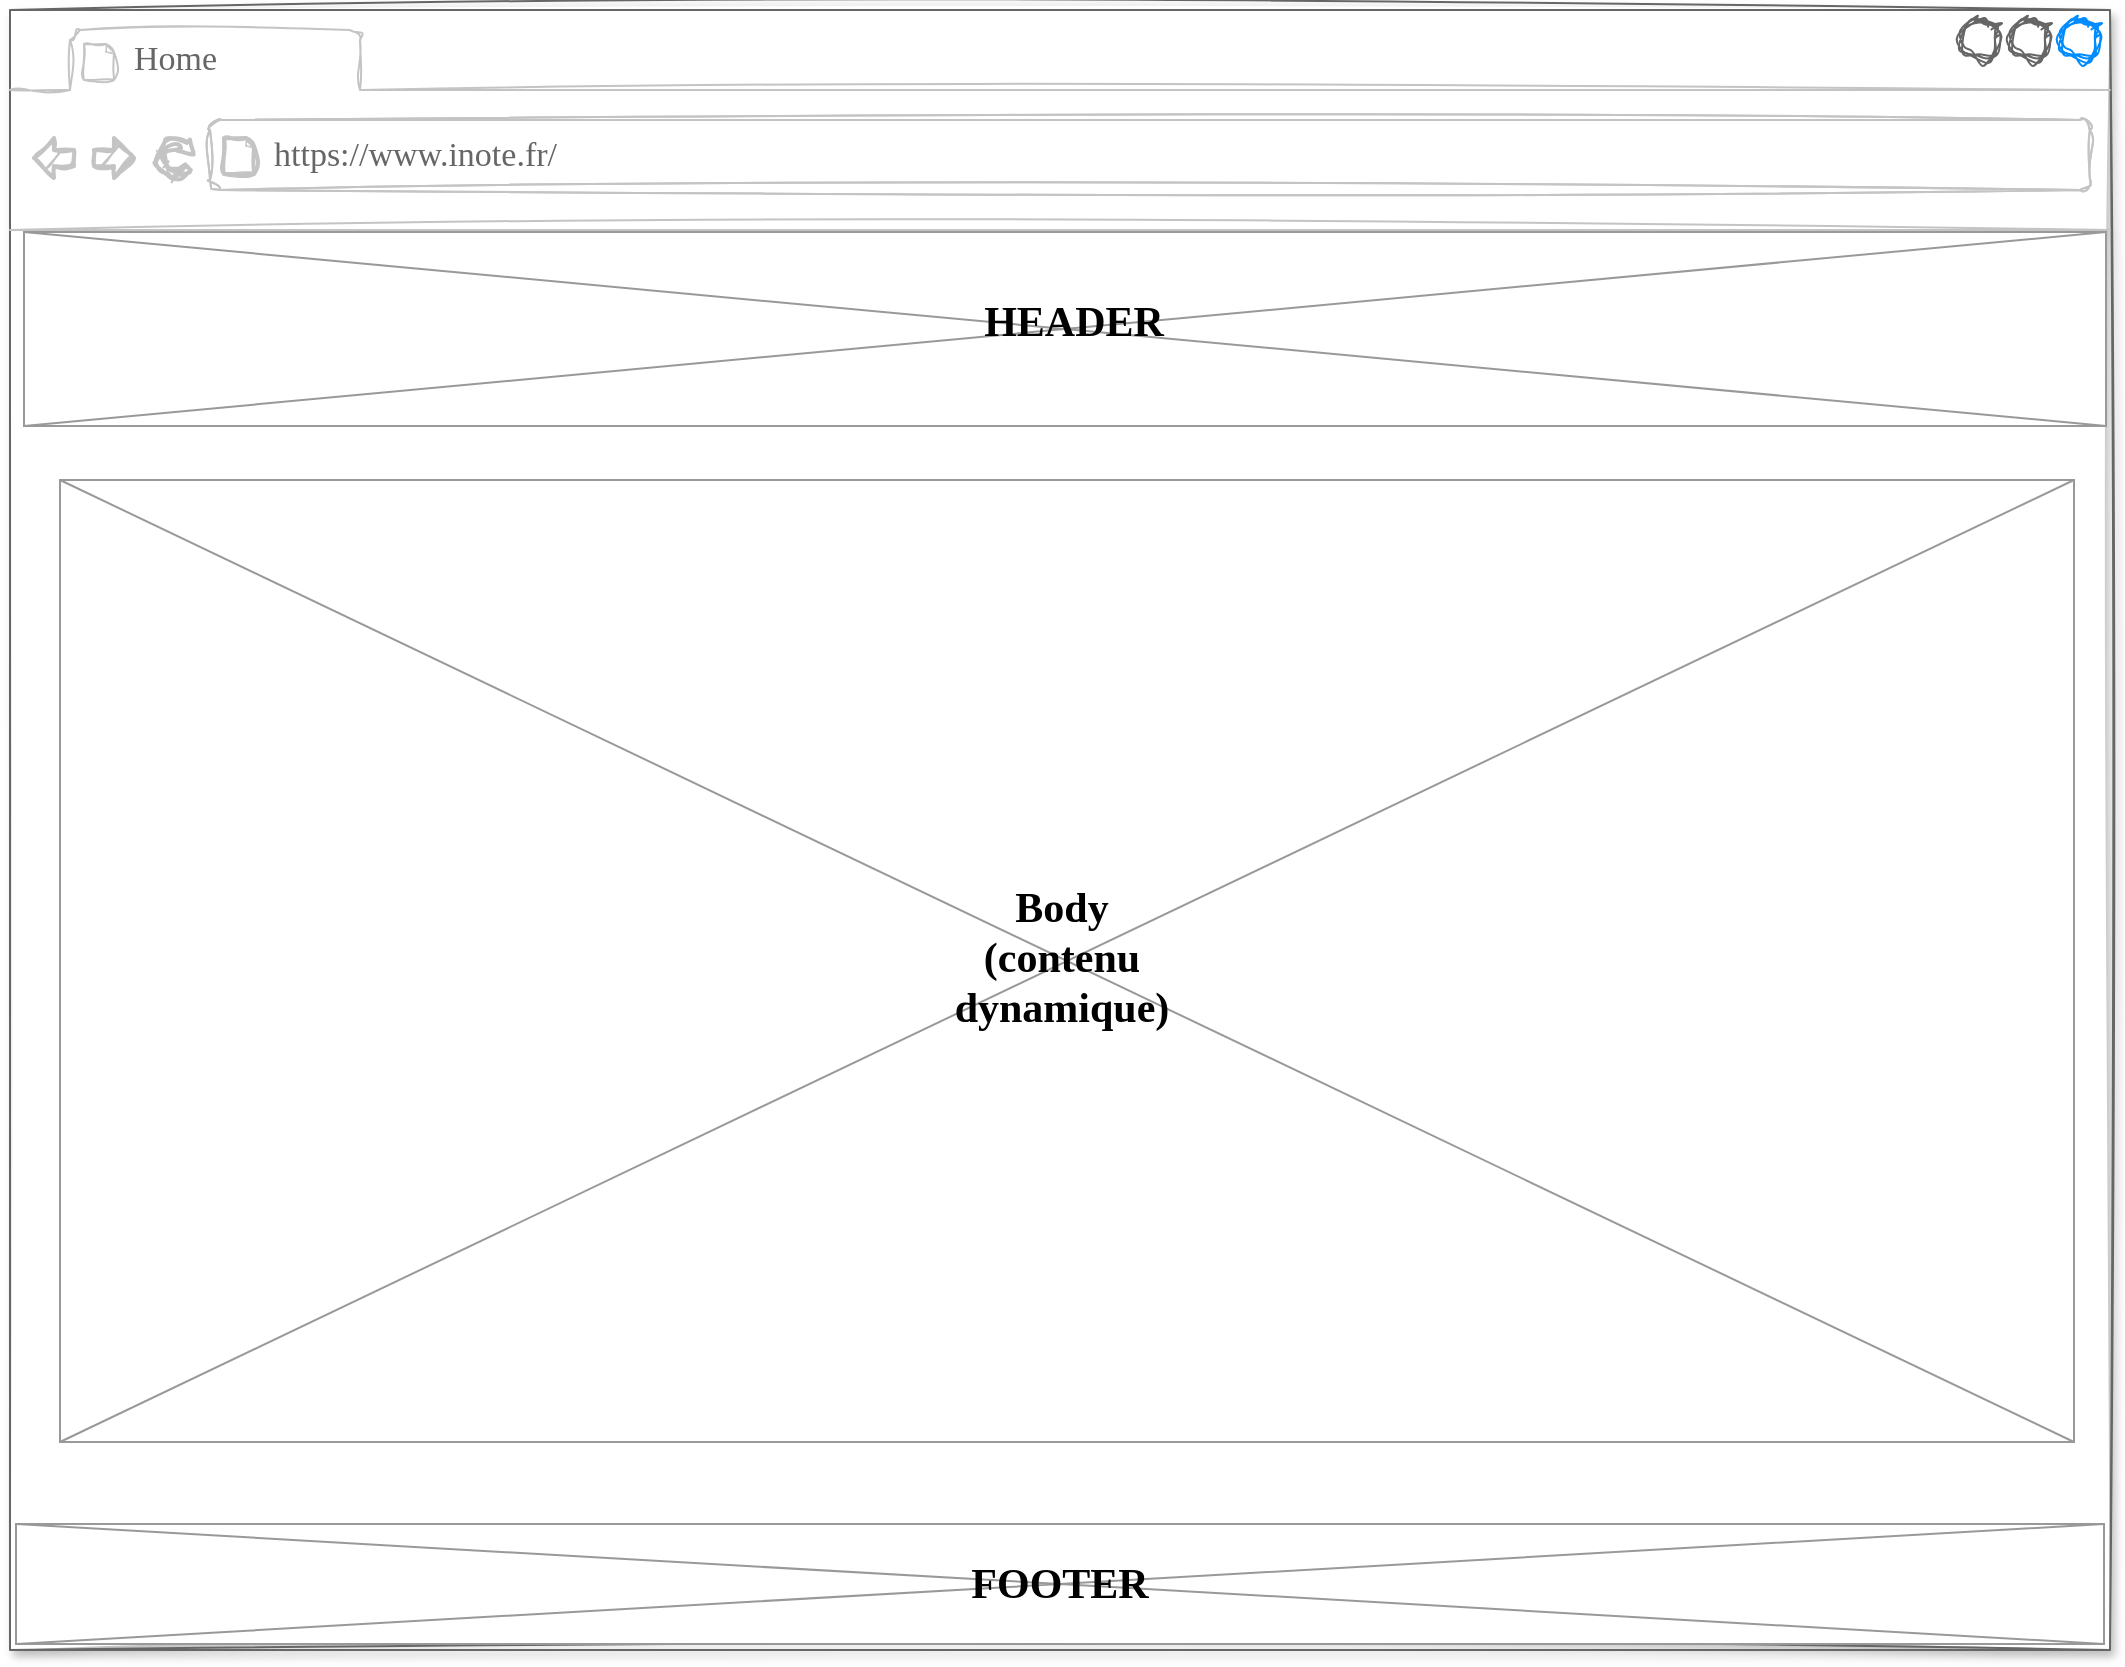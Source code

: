 <mxfile version="23.1.5" type="device" pages="50">
  <diagram name="Zoning" id="03018318-947c-dd8e-b7a3-06fadd420f32">
    <mxGraphModel dx="1976" dy="531" grid="0" gridSize="10" guides="1" tooltips="1" connect="1" arrows="1" fold="1" page="1" pageScale="1" pageWidth="1100" pageHeight="850" background="none" math="0" shadow="0">
      <root>
        <mxCell id="0" />
        <mxCell id="1" parent="0" />
        <mxCell id="YgeVGZSVselTw7OCkCUb-1" value="" style="strokeWidth=1;shadow=1;dashed=0;align=center;html=1;shape=mxgraph.mockup.containers.browserWindow;rSize=0;strokeColor=#666666;mainText=,;recursiveResize=0;rounded=0;labelBackgroundColor=none;fontFamily=Comic Sans MS;fontSize=12;sketch=1;curveFitting=1;jiggle=2;" parent="1" vertex="1">
          <mxGeometry x="-1090" y="20" width="1050" height="820" as="geometry" />
        </mxCell>
        <mxCell id="YgeVGZSVselTw7OCkCUb-21" value="" style="verticalLabelPosition=bottom;shadow=0;dashed=0;align=center;html=1;verticalAlign=top;strokeWidth=1;shape=mxgraph.mockup.graphics.simpleIcon;strokeColor=#999999;fontFamily=Comic Sans MS;" parent="YgeVGZSVselTw7OCkCUb-1" vertex="1">
          <mxGeometry x="3" y="757" width="1044" height="60" as="geometry" />
        </mxCell>
        <mxCell id="YgeVGZSVselTw7OCkCUb-2" value="Home" style="strokeWidth=1;shadow=1;dashed=0;align=center;html=1;shape=mxgraph.mockup.containers.anchor;fontSize=17;fontColor=#666666;align=left;sketch=1;curveFitting=1;jiggle=2;fontFamily=Comic Sans MS;" parent="YgeVGZSVselTw7OCkCUb-1" vertex="1">
          <mxGeometry x="60" y="12" width="110" height="26" as="geometry" />
        </mxCell>
        <mxCell id="YgeVGZSVselTw7OCkCUb-3" value="https://www.inote.fr/" style="strokeWidth=1;shadow=1;dashed=0;align=center;html=1;shape=mxgraph.mockup.containers.anchor;rSize=0;fontSize=17;fontColor=#666666;align=left;sketch=1;curveFitting=1;jiggle=2;fontFamily=Comic Sans MS;" parent="YgeVGZSVselTw7OCkCUb-1" vertex="1">
          <mxGeometry x="130" y="60" width="250" height="26" as="geometry" />
        </mxCell>
        <mxCell id="YgeVGZSVselTw7OCkCUb-22" value="FOOTER" style="text;html=1;strokeColor=none;fillColor=none;align=center;verticalAlign=middle;whiteSpace=wrap;rounded=0;fontStyle=1;fontSize=21;fontFamily=Comic Sans MS;" parent="YgeVGZSVselTw7OCkCUb-1" vertex="1">
          <mxGeometry x="470" y="772" width="110" height="30" as="geometry" />
        </mxCell>
        <mxCell id="YgeVGZSVselTw7OCkCUb-23" value="" style="verticalLabelPosition=bottom;shadow=0;dashed=0;align=center;html=1;verticalAlign=top;strokeWidth=1;shape=mxgraph.mockup.graphics.simpleIcon;strokeColor=#999999;fontFamily=Comic Sans MS;" parent="YgeVGZSVselTw7OCkCUb-1" vertex="1">
          <mxGeometry x="7" y="111" width="1041" height="97" as="geometry" />
        </mxCell>
        <mxCell id="YgeVGZSVselTw7OCkCUb-24" value="HEADER" style="text;html=1;strokeColor=none;fillColor=none;align=center;verticalAlign=middle;whiteSpace=wrap;rounded=0;fontStyle=1;fontSize=21;fontFamily=Comic Sans MS;" parent="YgeVGZSVselTw7OCkCUb-1" vertex="1">
          <mxGeometry x="477" y="140.5" width="110" height="30.5" as="geometry" />
        </mxCell>
        <mxCell id="KlrEiAHNgEl7Nkwp1PNa-1" value="" style="verticalLabelPosition=bottom;shadow=0;dashed=0;align=center;html=1;verticalAlign=top;strokeWidth=1;shape=mxgraph.mockup.graphics.simpleIcon;strokeColor=#999999;fontFamily=Comic Sans MS;" parent="YgeVGZSVselTw7OCkCUb-1" vertex="1">
          <mxGeometry x="25" y="235" width="1007" height="481" as="geometry" />
        </mxCell>
        <mxCell id="KlrEiAHNgEl7Nkwp1PNa-2" value="Body (contenu dynamique)" style="text;html=1;strokeColor=none;fillColor=none;align=center;verticalAlign=middle;whiteSpace=wrap;rounded=0;fontStyle=1;fontSize=21;fontFamily=Comic Sans MS;" parent="1" vertex="1">
          <mxGeometry x="-619" y="479" width="110" height="30" as="geometry" />
        </mxCell>
      </root>
    </mxGraphModel>
  </diagram>
  <diagram name="footer" id="1_0lkPDntUufGH0xb8bt">
    <mxGraphModel dx="3844" dy="1328" grid="1" gridSize="10" guides="1" tooltips="1" connect="1" arrows="1" fold="1" page="1" pageScale="1" pageWidth="827" pageHeight="1169" math="0" shadow="0">
      <root>
        <mxCell id="dawKU1YsFCv6vJxn05z5-0" />
        <mxCell id="dawKU1YsFCv6vJxn05z5-1" parent="dawKU1YsFCv6vJxn05z5-0" />
        <mxCell id="Ke8F6YgAo4FyaCbm0CyO-0" value="" style="html=1;shadow=1;dashed=0;fillColor=#F8F9FA;strokeColor=none;fontSize=16;fontColor=#7C7C7D;align=right;spacing=15;rounded=1;sketch=1;curveFitting=1;jiggle=2;fontFamily=Comic Sans MS;" parent="dawKU1YsFCv6vJxn05z5-1" vertex="1">
          <mxGeometry x="-1160" y="170" width="1172" height="78" as="geometry" />
        </mxCell>
        <mxCell id="Ke8F6YgAo4FyaCbm0CyO-1" value="Cookies" style="shape=rect;strokeColor=none;fillColor=none;fontSize=12;fontColor=#2196F3;dashed=0;whiteSpace=wrap;html=1;fontStyle=4;fontFamily=Comic Sans MS;" parent="dawKU1YsFCv6vJxn05z5-1" vertex="1">
          <mxGeometry x="-464.5" y="189.5" width="50" height="40" as="geometry" />
        </mxCell>
        <mxCell id="Ke8F6YgAo4FyaCbm0CyO-2" value="Politique de confidentialité" style="shape=rect;strokeColor=none;fillColor=none;fontSize=12;fontColor=#2196F3;dashed=0;whiteSpace=wrap;html=1;fontStyle=4;fontFamily=Comic Sans MS;" parent="dawKU1YsFCv6vJxn05z5-1" vertex="1">
          <mxGeometry x="-628.5" y="189.5" width="149" height="40" as="geometry" />
        </mxCell>
        <mxCell id="Ke8F6YgAo4FyaCbm0CyO-3" value="&lt;u&gt;Mentions légales&lt;/u&gt;" style="shape=rect;strokeColor=none;fillColor=none;fontSize=12;fontColor=#2196F3;dashed=0;whiteSpace=wrap;html=1;fontFamily=Comic Sans MS;" parent="dawKU1YsFCv6vJxn05z5-1" vertex="1">
          <mxGeometry x="-734.5" y="188.5" width="95" height="40" as="geometry" />
        </mxCell>
        <mxCell id="Ke8F6YgAo4FyaCbm0CyO-4" value="@Inote.fr - Tous droits réservés" style="text;html=1;strokeColor=none;fillColor=none;align=center;verticalAlign=middle;whiteSpace=wrap;rounded=0;fontFamily=Comic Sans MS;" parent="dawKU1YsFCv6vJxn05z5-1" vertex="1">
          <mxGeometry x="-649" y="222" width="190" height="30" as="geometry" />
        </mxCell>
        <mxCell id="Ke8F6YgAo4FyaCbm0CyO-5" value="" style="verticalLabelPosition=bottom;shadow=0;dashed=0;align=center;html=1;verticalAlign=top;strokeWidth=1;shape=mxgraph.mockup.graphics.simpleIcon;strokeColor=#999999;fontFamily=Comic Sans MS;" parent="dawKU1YsFCv6vJxn05z5-1" vertex="1">
          <mxGeometry x="-200" y="200" width="190" height="40" as="geometry" />
        </mxCell>
        <mxCell id="Ke8F6YgAo4FyaCbm0CyO-6" value="Suivez-nous !" style="text;html=1;strokeColor=none;fillColor=none;align=center;verticalAlign=middle;whiteSpace=wrap;rounded=0;fontFamily=Comic Sans MS;" parent="dawKU1YsFCv6vJxn05z5-1" vertex="1">
          <mxGeometry x="-206" y="176" width="85" height="30" as="geometry" />
        </mxCell>
        <mxCell id="Ke8F6YgAo4FyaCbm0CyO-7" value="logos réseaux sociaux" style="text;html=1;strokeColor=none;fillColor=none;align=center;verticalAlign=middle;whiteSpace=wrap;rounded=0;fontStyle=1;fontFamily=Comic Sans MS;" parent="dawKU1YsFCv6vJxn05z5-1" vertex="1">
          <mxGeometry x="-147.5" y="206" width="85" height="30" as="geometry" />
        </mxCell>
      </root>
    </mxGraphModel>
  </diagram>
  <diagram id="YaVPaEB3i4ejtg4BKayd" name="navbar">
    <mxGraphModel dx="3114" dy="2054" grid="1" gridSize="10" guides="1" tooltips="1" connect="1" arrows="1" fold="1" page="1" pageScale="1" pageWidth="827" pageHeight="1169" math="0" shadow="0">
      <root>
        <mxCell id="0" />
        <mxCell id="1" style="" parent="0" />
        <mxCell id="l7W4m_J1RRy5CmDD9mxh-1" value="" style="html=1;shadow=1;dashed=0;fillColor=#F8F9FA;strokeColor=none;fontSize=16;fontColor=#7C7C7D;align=right;spacing=15;rounded=1;sketch=1;curveFitting=1;jiggle=2;fontFamily=Comic Sans MS;" vertex="1" parent="1">
          <mxGeometry x="-1140" y="-730" width="1050" height="78" as="geometry" />
        </mxCell>
        <mxCell id="l7W4m_J1RRy5CmDD9mxh-2" value="Mes Boards" style="strokeColor=none;html=1;whiteSpace=wrap;fillColor=none;fontColor=#7C7C7D;align=left;fontSize=14;spacing=10;fontFamily=Comic Sans MS;flipH=1;" vertex="1" parent="l7W4m_J1RRy5CmDD9mxh-1">
          <mxGeometry width="80" height="40" relative="1" as="geometry">
            <mxPoint x="110" y="20" as="offset" />
          </mxGeometry>
        </mxCell>
        <mxCell id="l7W4m_J1RRy5CmDD9mxh-3" value="Mes Teams" style="strokeColor=none;html=1;whiteSpace=wrap;fillColor=none;fontColor=#7C7C7D;align=left;fontSize=14;spacing=10;fontFamily=Comic Sans MS;flipH=1;" vertex="1" parent="l7W4m_J1RRy5CmDD9mxh-1">
          <mxGeometry width="50" height="40" relative="1" as="geometry">
            <mxPoint x="170" y="20" as="offset" />
          </mxGeometry>
        </mxCell>
        <mxCell id="l7W4m_J1RRy5CmDD9mxh-4" value="Admin" style="strokeColor=none;html=1;whiteSpace=wrap;fillColor=none;fontColor=#FF0000;align=left;fontSize=14;spacing=10;fontFamily=Comic Sans MS;flipH=1;" vertex="1" parent="l7W4m_J1RRy5CmDD9mxh-1">
          <mxGeometry x="230.046" y="20" width="78.84" height="40" as="geometry" />
        </mxCell>
        <mxCell id="l7W4m_J1RRy5CmDD9mxh-5" value="" style="sketch=1;outlineConnect=0;fontColor=#232F3E;gradientColor=none;fillColor=#232F3D;strokeColor=none;dashed=0;verticalLabelPosition=bottom;verticalAlign=top;align=center;html=1;fontSize=12;fontStyle=0;aspect=fixed;pointerEvents=1;shape=mxgraph.aws4.user;curveFitting=1;jiggle=2;" vertex="1" parent="l7W4m_J1RRy5CmDD9mxh-1">
          <mxGeometry x="952.664" y="17.602" width="44.795" height="44.795" as="geometry" />
        </mxCell>
        <mxCell id="l7W4m_J1RRy5CmDD9mxh-6" value="" style="verticalLabelPosition=bottom;shadow=1;dashed=0;align=center;html=1;verticalAlign=top;strokeWidth=1;shape=mxgraph.mockup.graphics.simpleIcon;strokeColor=#999999;fontFamily=Comic Sans MS;sketch=1;curveFitting=1;jiggle=2;" vertex="1" parent="l7W4m_J1RRy5CmDD9mxh-1">
          <mxGeometry x="27.504" y="25" width="52.5" height="30" as="geometry" />
        </mxCell>
        <mxCell id="l7W4m_J1RRy5CmDD9mxh-7" value="logo" style="strokeColor=none;html=1;whiteSpace=wrap;fillColor=none;fontColor=#181819;align=left;fontSize=16;spacing=10;fontFamily=Comic Sans MS;" vertex="1" parent="l7W4m_J1RRy5CmDD9mxh-1">
          <mxGeometry x="27.499" y="30" width="52.5" height="20" as="geometry" />
        </mxCell>
        <mxCell id="l7W4m_J1RRy5CmDD9mxh-8" value="note, boards, utilisateur...." style="strokeWidth=1;shadow=0;dashed=0;align=center;html=1;shape=mxgraph.mockup.forms.searchBox;strokeColor=#999999;mainText=;strokeColor2=#008cff;fontColor=#666666;fontSize=17;align=left;spacingLeft=3;whiteSpace=wrap;sketch=1;curveFitting=1;jiggle=2;fontFamily=Comic Sans MS;" vertex="1" parent="l7W4m_J1RRy5CmDD9mxh-1">
          <mxGeometry x="303.809" y="25" width="227.56" height="30" as="geometry" />
        </mxCell>
        <mxCell id="HdtCfKSis2NeO0gWxybP-25" value="dropdown" parent="0" />
      </root>
    </mxGraphModel>
  </diagram>
  <diagram id="XN-cYwlSexQQI6OVIS0Y" name="Navigation">
    <mxGraphModel dx="973" dy="590" grid="0" gridSize="10" guides="1" tooltips="1" connect="1" arrows="1" fold="1" page="1" pageScale="1" pageWidth="827" pageHeight="1169" math="0" shadow="0">
      <root>
        <mxCell id="0" />
        <mxCell id="1" parent="0" />
        <mxCell id="CeHvgZXjZ1XAxvKgdIxK-5" value="" style="rounded=1;whiteSpace=wrap;html=1;fillColor=#d5e8d4;strokeColor=#82b366;" vertex="1" parent="1">
          <mxGeometry x="205" y="478" width="936" height="40" as="geometry" />
        </mxCell>
        <mxCell id="p5fR68c1T-8mj-U1vRxy-1" value="/(public)" style="rounded=1;whiteSpace=wrap;html=1;fillColor=#cdeb8b;strokeColor=#36393d;" parent="1" vertex="1">
          <mxGeometry x="739" y="280" width="49" height="25" as="geometry" />
        </mxCell>
        <mxCell id="p5fR68c1T-8mj-U1vRxy-2" value="/sign-in" style="rounded=1;whiteSpace=wrap;html=1;fillColor=#e1d5e7;strokeColor=#9673a6;" parent="1" vertex="1">
          <mxGeometry x="681.5" y="330.5" width="60" height="28" as="geometry" />
        </mxCell>
        <mxCell id="p5fR68c1T-8mj-U1vRxy-3" value="/register" style="rounded=1;whiteSpace=wrap;html=1;fillColor=#e1d5e7;strokeColor=#9673a6;" parent="1" vertex="1">
          <mxGeometry x="783.5" y="332" width="55" height="25" as="geometry" />
        </mxCell>
        <mxCell id="9e5CfIL9PSOEnAT-CLpf-1" value="/(connected)" style="rounded=1;whiteSpace=wrap;html=1;fillColor=#ffcc99;strokeColor=#36393d;" parent="1" vertex="1">
          <mxGeometry x="673" y="417" width="81" height="31" as="geometry" />
        </mxCell>
        <mxCell id="9e5CfIL9PSOEnAT-CLpf-4" value="/my-settings" style="rounded=1;whiteSpace=wrap;html=1;fillColor=#e1d5e7;strokeColor=#9673a6;" parent="1" vertex="1">
          <mxGeometry x="230" y="558.5" width="76" height="21" as="geometry" />
        </mxCell>
        <mxCell id="9e5CfIL9PSOEnAT-CLpf-5" value="" style="endArrow=classic;html=1;rounded=0;exitX=0.5;exitY=1;exitDx=0;exitDy=0;" parent="1" source="p5fR68c1T-8mj-U1vRxy-1" target="p5fR68c1T-8mj-U1vRxy-2" edge="1">
          <mxGeometry width="50" height="50" relative="1" as="geometry">
            <mxPoint x="599" y="225" as="sourcePoint" />
            <mxPoint x="649" y="175" as="targetPoint" />
          </mxGeometry>
        </mxCell>
        <mxCell id="9e5CfIL9PSOEnAT-CLpf-7" value="" style="endArrow=classic;startArrow=classic;html=1;rounded=0;exitX=1;exitY=0.5;exitDx=0;exitDy=0;entryX=0;entryY=0.5;entryDx=0;entryDy=0;" parent="1" source="p5fR68c1T-8mj-U1vRxy-2" target="p5fR68c1T-8mj-U1vRxy-3" edge="1">
          <mxGeometry width="50" height="50" relative="1" as="geometry">
            <mxPoint x="699" y="398" as="sourcePoint" />
            <mxPoint x="749" y="348" as="targetPoint" />
          </mxGeometry>
        </mxCell>
        <mxCell id="9e5CfIL9PSOEnAT-CLpf-8" value="" style="endArrow=classic;html=1;rounded=0;entryX=0.5;entryY=0;entryDx=0;entryDy=0;exitX=0.5;exitY=1;exitDx=0;exitDy=0;" parent="1" source="p5fR68c1T-8mj-U1vRxy-1" target="p5fR68c1T-8mj-U1vRxy-3" edge="1">
          <mxGeometry width="50" height="50" relative="1" as="geometry">
            <mxPoint x="634" y="335" as="sourcePoint" />
            <mxPoint x="684" y="285" as="targetPoint" />
          </mxGeometry>
        </mxCell>
        <mxCell id="9e5CfIL9PSOEnAT-CLpf-9" value="" style="endArrow=classic;html=1;rounded=0;entryX=0.5;entryY=0;entryDx=0;entryDy=0;exitX=0.5;exitY=1;exitDx=0;exitDy=0;" parent="1" source="p5fR68c1T-8mj-U1vRxy-2" target="9e5CfIL9PSOEnAT-CLpf-1" edge="1">
          <mxGeometry width="50" height="50" relative="1" as="geometry">
            <mxPoint x="467" y="451" as="sourcePoint" />
            <mxPoint x="517" y="401" as="targetPoint" />
          </mxGeometry>
        </mxCell>
        <mxCell id="SmTVLcKCzXOX3S4SYs6X-1" value="Dashboard" style="rounded=1;whiteSpace=wrap;html=1;fillColor=#ffff88;strokeColor=#36393d;" parent="1" vertex="1">
          <mxGeometry x="583" y="417" width="72" height="31" as="geometry" />
        </mxCell>
        <mxCell id="Cd3gof_zpeJ-bqXUdfHH-2" value="/boards/&lt;br&gt;my-created-boards" style="rounded=1;whiteSpace=wrap;html=1;fillColor=#ffe6cc;strokeColor=#d79b00;" parent="1" vertex="1">
          <mxGeometry x="320" y="543" width="74" height="52" as="geometry" />
        </mxCell>
        <mxCell id="iqJW20cZombxokVvMcmp-1" value="/boards/&lt;br&gt;my-teams-boards" style="rounded=1;whiteSpace=wrap;html=1;fillColor=#ffe6cc;strokeColor=#d79b00;" parent="1" vertex="1">
          <mxGeometry x="504" y="548" width="96" height="42" as="geometry" />
        </mxCell>
        <mxCell id="iqJW20cZombxokVvMcmp-3" value="/boards/&lt;br&gt;search" style="rounded=1;whiteSpace=wrap;html=1;fillColor=#ffe6cc;strokeColor=#d79b00;" parent="1" vertex="1">
          <mxGeometry x="607.5" y="552.5" width="55.5" height="33" as="geometry" />
        </mxCell>
        <mxCell id="iqJW20cZombxokVvMcmp-6" value="/boards/show-board" style="rounded=1;whiteSpace=wrap;html=1;fillColor=#ffe6cc;strokeColor=#d79b00;" parent="1" vertex="1">
          <mxGeometry x="438" y="824" width="85" height="36" as="geometry" />
        </mxCell>
        <mxCell id="iqJW20cZombxokVvMcmp-7" value="" style="endArrow=classic;html=1;rounded=0;entryX=0.5;entryY=0;entryDx=0;entryDy=0;exitX=0.5;exitY=1;exitDx=0;exitDy=0;" parent="1" target="iqJW20cZombxokVvMcmp-6" edge="1" source="iqJW20cZombxokVvMcmp-2">
          <mxGeometry width="50" height="50" relative="1" as="geometry">
            <mxPoint x="490.201" y="603" as="sourcePoint" />
            <mxPoint x="353" y="684" as="targetPoint" />
          </mxGeometry>
        </mxCell>
        <mxCell id="iqJW20cZombxokVvMcmp-8" value="/boards/create-board" style="rounded=1;whiteSpace=wrap;html=1;fillColor=#ffe6cc;strokeColor=#d79b00;" parent="1" vertex="1">
          <mxGeometry x="294" y="821" width="120" height="33" as="geometry" />
        </mxCell>
        <mxCell id="iqJW20cZombxokVvMcmp-9" value="" style="endArrow=classic;html=1;rounded=0;entryX=0.5;entryY=0;entryDx=0;entryDy=0;exitX=0.5;exitY=1;exitDx=0;exitDy=0;" parent="1" source="Cd3gof_zpeJ-bqXUdfHH-2" target="iqJW20cZombxokVvMcmp-8" edge="1">
          <mxGeometry width="50" height="50" relative="1" as="geometry">
            <mxPoint x="165" y="671" as="sourcePoint" />
            <mxPoint x="215" y="621" as="targetPoint" />
          </mxGeometry>
        </mxCell>
        <mxCell id="iqJW20cZombxokVvMcmp-10" value="/categories/create-category" style="rounded=1;whiteSpace=wrap;html=1;fillColor=#f5f5f5;fontColor=#333333;strokeColor=#666666;" parent="1" vertex="1">
          <mxGeometry x="739" y="940" width="97" height="35" as="geometry" />
        </mxCell>
        <mxCell id="iqJW20cZombxokVvMcmp-11" value="" style="endArrow=classic;html=1;rounded=0;entryX=0.5;entryY=0;entryDx=0;entryDy=0;exitX=0.5;exitY=1;exitDx=0;exitDy=0;" parent="1" source="iqJW20cZombxokVvMcmp-8" target="iqJW20cZombxokVvMcmp-10" edge="1">
          <mxGeometry width="50" height="50" relative="1" as="geometry">
            <mxPoint x="132" y="960" as="sourcePoint" />
            <mxPoint x="182" y="910" as="targetPoint" />
          </mxGeometry>
        </mxCell>
        <mxCell id="iqJW20cZombxokVvMcmp-12" value="/notes/show-note" style="rounded=1;whiteSpace=wrap;html=1;fillColor=#d5e8d4;strokeColor=#82b366;" parent="1" vertex="1">
          <mxGeometry x="583" y="673.5" width="103" height="28" as="geometry" />
        </mxCell>
        <mxCell id="iqJW20cZombxokVvMcmp-13" value="" style="endArrow=classic;html=1;rounded=0;exitX=0.5;exitY=0;exitDx=0;exitDy=0;entryX=0.5;entryY=1;entryDx=0;entryDy=0;" parent="1" source="iqJW20cZombxokVvMcmp-6" target="iqJW20cZombxokVvMcmp-12" edge="1">
          <mxGeometry width="50" height="50" relative="1" as="geometry">
            <mxPoint x="477" y="910" as="sourcePoint" />
            <mxPoint x="668" y="714" as="targetPoint" />
          </mxGeometry>
        </mxCell>
        <mxCell id="iqJW20cZombxokVvMcmp-14" value="/notes/&lt;br&gt;search" style="rounded=1;whiteSpace=wrap;html=1;fillColor=#d5e8d4;strokeColor=#82b366;" parent="1" vertex="1">
          <mxGeometry x="674" y="556.5" width="47.5" height="25" as="geometry" />
        </mxCell>
        <mxCell id="AlGFKclh8TABd93ig4oo-1" value="/users/&lt;br&gt;search" style="rounded=1;whiteSpace=wrap;html=1;fillColor=#e1d5e7;strokeColor=#9673a6;" parent="1" vertex="1">
          <mxGeometry x="731" y="555" width="49.5" height="28" as="geometry" />
        </mxCell>
        <mxCell id="AlGFKclh8TABd93ig4oo-3" value="/users/&lt;br&gt;show-user" style="rounded=1;whiteSpace=wrap;html=1;fillColor=#e1d5e7;strokeColor=#9673a6;" parent="1" vertex="1">
          <mxGeometry x="734" y="761" width="70.5" height="25" as="geometry" />
        </mxCell>
        <mxCell id="AlGFKclh8TABd93ig4oo-4" value="" style="endArrow=classic;html=1;rounded=0;" parent="1" source="AlGFKclh8TABd93ig4oo-1" target="AlGFKclh8TABd93ig4oo-3" edge="1">
          <mxGeometry width="50" height="50" relative="1" as="geometry">
            <mxPoint x="805.5" y="619.5" as="sourcePoint" />
            <mxPoint x="855.5" y="569.5" as="targetPoint" />
          </mxGeometry>
        </mxCell>
        <mxCell id="AlGFKclh8TABd93ig4oo-5" value="/teams/&lt;br&gt;create-team" style="rounded=1;whiteSpace=wrap;html=1;fillColor=#dae8fc;strokeColor=#6c8ebf;" parent="1" vertex="1">
          <mxGeometry x="998" y="669" width="70" height="37" as="geometry" />
        </mxCell>
        <mxCell id="AlGFKclh8TABd93ig4oo-8" value="Mes teams" style="rounded=1;whiteSpace=wrap;html=1;fillColor=#dae8fc;strokeColor=#6c8ebf;" parent="1" vertex="1">
          <mxGeometry x="855" y="482" width="103" height="31" as="geometry" />
        </mxCell>
        <mxCell id="AlGFKclh8TABd93ig4oo-9" value="" style="endArrow=classic;html=1;rounded=0;entryX=0.5;entryY=0;entryDx=0;entryDy=0;exitX=0.5;exitY=1;exitDx=0;exitDy=0;" parent="1" source="_mZIvca2kfqvVS8Fs8Jd-7" target="AlGFKclh8TABd93ig4oo-5" edge="1">
          <mxGeometry width="50" height="50" relative="1" as="geometry">
            <mxPoint x="845" y="386" as="sourcePoint" />
            <mxPoint x="895" y="336" as="targetPoint" />
          </mxGeometry>
        </mxCell>
        <mxCell id="AlGFKclh8TABd93ig4oo-13" value="/teams/&lt;br&gt;search" style="rounded=1;whiteSpace=wrap;html=1;fillColor=#dae8fc;strokeColor=#6c8ebf;" parent="1" vertex="1">
          <mxGeometry x="791" y="555.5" width="52.5" height="27" as="geometry" />
        </mxCell>
        <mxCell id="AlGFKclh8TABd93ig4oo-15" value="" style="endArrow=classic;html=1;rounded=0;entryX=0.5;entryY=0;entryDx=0;entryDy=0;exitX=0.5;exitY=1;exitDx=0;exitDy=0;" parent="1" source="AlGFKclh8TABd93ig4oo-13" target="AlGFKclh8TABd93ig4oo-11" edge="1">
          <mxGeometry width="50" height="50" relative="1" as="geometry">
            <mxPoint x="1050" y="612" as="sourcePoint" />
            <mxPoint x="1100" y="562" as="targetPoint" />
          </mxGeometry>
        </mxCell>
        <mxCell id="AlGFKclh8TABd93ig4oo-16" value="/teams/&lt;br&gt;manage-team" style="rounded=1;whiteSpace=wrap;html=1;fillColor=#dae8fc;strokeColor=#6c8ebf;" parent="1" vertex="1">
          <mxGeometry x="887" y="667.5" width="81" height="40" as="geometry" />
        </mxCell>
        <mxCell id="AlGFKclh8TABd93ig4oo-18" value="/admin/&lt;br&gt;teams" style="rounded=1;whiteSpace=wrap;html=1;fillColor=#dae8fc;strokeColor=#6c8ebf;" parent="1" vertex="1">
          <mxGeometry x="954" y="553.5" width="40" height="31" as="geometry" />
        </mxCell>
        <mxCell id="AlGFKclh8TABd93ig4oo-19" value="/admin/&lt;br&gt;users" style="rounded=1;whiteSpace=wrap;html=1;fillColor=#e1d5e7;strokeColor=#9673a6;" parent="1" vertex="1">
          <mxGeometry x="997" y="552.5" width="39" height="33" as="geometry" />
        </mxCell>
        <mxCell id="AlGFKclh8TABd93ig4oo-20" value="/admin/&lt;br&gt;boards" style="rounded=1;whiteSpace=wrap;html=1;fillColor=#ffe6cc;strokeColor=#d79b00;" parent="1" vertex="1">
          <mxGeometry x="1040" y="555" width="43" height="28" as="geometry" />
        </mxCell>
        <mxCell id="AlGFKclh8TABd93ig4oo-21" value="/admin/&lt;br&gt;notes" style="rounded=1;whiteSpace=wrap;html=1;fillColor=#d5e8d4;strokeColor=#82b366;" parent="1" vertex="1">
          <mxGeometry x="1085" y="557" width="42" height="24" as="geometry" />
        </mxCell>
        <mxCell id="AlGFKclh8TABd93ig4oo-22" value="/admin/&lt;br&gt;categories" style="rounded=1;whiteSpace=wrap;html=1;fillColor=#f5f5f5;strokeColor=#666666;fontColor=#333333;" parent="1" vertex="1">
          <mxGeometry x="1131" y="556.5" width="58" height="25" as="geometry" />
        </mxCell>
        <mxCell id="AbrVIyahnMuZPXc7iHAt-1" value="Mes Boards" style="rounded=1;whiteSpace=wrap;html=1;fillColor=#ffe6cc;strokeColor=#d79b00;" parent="1" vertex="1">
          <mxGeometry x="428" y="485" width="88" height="25" as="geometry" />
        </mxCell>
        <mxCell id="AbrVIyahnMuZPXc7iHAt-3" value="" style="endArrow=classic;html=1;rounded=0;entryX=0.5;entryY=0;entryDx=0;entryDy=0;exitX=0.5;exitY=1;exitDx=0;exitDy=0;" parent="1" source="AbrVIyahnMuZPXc7iHAt-1" target="Cd3gof_zpeJ-bqXUdfHH-2" edge="1">
          <mxGeometry width="50" height="50" relative="1" as="geometry">
            <mxPoint x="322" y="517" as="sourcePoint" />
            <mxPoint x="372" y="467" as="targetPoint" />
          </mxGeometry>
        </mxCell>
        <mxCell id="AbrVIyahnMuZPXc7iHAt-4" value="" style="endArrow=classic;html=1;rounded=0;entryX=0.5;entryY=0;entryDx=0;entryDy=0;exitX=0.5;exitY=1;exitDx=0;exitDy=0;" parent="1" source="AbrVIyahnMuZPXc7iHAt-1" target="iqJW20cZombxokVvMcmp-1" edge="1">
          <mxGeometry width="50" height="50" relative="1" as="geometry">
            <mxPoint x="467" y="518" as="sourcePoint" />
            <mxPoint x="517" y="468" as="targetPoint" />
          </mxGeometry>
        </mxCell>
        <mxCell id="AbrVIyahnMuZPXc7iHAt-5" value="" style="endArrow=classic;html=1;rounded=0;entryX=0.5;entryY=0;entryDx=0;entryDy=0;exitX=0.5;exitY=1;exitDx=0;exitDy=0;" parent="1" source="AbrVIyahnMuZPXc7iHAt-1" target="iqJW20cZombxokVvMcmp-2" edge="1">
          <mxGeometry width="50" height="50" relative="1" as="geometry">
            <mxPoint x="427" y="518" as="sourcePoint" />
            <mxPoint x="477" y="468" as="targetPoint" />
          </mxGeometry>
        </mxCell>
        <mxCell id="AbrVIyahnMuZPXc7iHAt-6" value="Recherche" style="rounded=1;whiteSpace=wrap;html=1;fillColor=#e3c800;fontColor=#000000;strokeColor=#B09500;" parent="1" vertex="1">
          <mxGeometry x="667.5" y="485" width="88" height="25" as="geometry" />
        </mxCell>
        <mxCell id="AbrVIyahnMuZPXc7iHAt-7" value="" style="endArrow=classic;html=1;rounded=0;entryX=0.5;entryY=0;entryDx=0;entryDy=0;exitX=0.5;exitY=1;exitDx=0;exitDy=0;" parent="1" source="AbrVIyahnMuZPXc7iHAt-6" target="iqJW20cZombxokVvMcmp-14" edge="1">
          <mxGeometry width="50" height="50" relative="1" as="geometry">
            <mxPoint x="561" y="459.5" as="sourcePoint" />
            <mxPoint x="611" y="409.5" as="targetPoint" />
          </mxGeometry>
        </mxCell>
        <mxCell id="AbrVIyahnMuZPXc7iHAt-8" value="" style="endArrow=classic;html=1;rounded=0;entryX=0.5;entryY=0;entryDx=0;entryDy=0;exitX=0.5;exitY=1;exitDx=0;exitDy=0;" parent="1" source="AbrVIyahnMuZPXc7iHAt-6" target="AlGFKclh8TABd93ig4oo-1" edge="1">
          <mxGeometry width="50" height="50" relative="1" as="geometry">
            <mxPoint x="783" y="365.5" as="sourcePoint" />
            <mxPoint x="833" y="315.5" as="targetPoint" />
          </mxGeometry>
        </mxCell>
        <mxCell id="AbrVIyahnMuZPXc7iHAt-9" value="" style="endArrow=classic;html=1;rounded=0;exitX=0.5;exitY=1;exitDx=0;exitDy=0;" parent="1" source="AbrVIyahnMuZPXc7iHAt-6" target="AlGFKclh8TABd93ig4oo-13" edge="1">
          <mxGeometry width="50" height="50" relative="1" as="geometry">
            <mxPoint x="805" y="355.5" as="sourcePoint" />
            <mxPoint x="855" y="305.5" as="targetPoint" />
          </mxGeometry>
        </mxCell>
        <mxCell id="AbrVIyahnMuZPXc7iHAt-10" value="" style="endArrow=classic;html=1;rounded=0;entryX=0.5;entryY=0;entryDx=0;entryDy=0;exitX=0.5;exitY=1;exitDx=0;exitDy=0;" parent="1" source="AbrVIyahnMuZPXc7iHAt-6" target="iqJW20cZombxokVvMcmp-3" edge="1">
          <mxGeometry width="50" height="50" relative="1" as="geometry">
            <mxPoint x="736" y="434.5" as="sourcePoint" />
            <mxPoint x="786" y="384.5" as="targetPoint" />
          </mxGeometry>
        </mxCell>
        <mxCell id="_mZIvca2kfqvVS8Fs8Jd-1" value="admin" style="rounded=1;whiteSpace=wrap;html=1;fillColor=#f8cecc;strokeColor=#b85450;" vertex="1" parent="1">
          <mxGeometry x="1020" y="482" width="103" height="31" as="geometry" />
        </mxCell>
        <mxCell id="_mZIvca2kfqvVS8Fs8Jd-2" value="" style="endArrow=classic;html=1;rounded=0;entryX=0.5;entryY=0;entryDx=0;entryDy=0;exitX=0.5;exitY=1;exitDx=0;exitDy=0;" edge="1" parent="1" source="_mZIvca2kfqvVS8Fs8Jd-1" target="AlGFKclh8TABd93ig4oo-18">
          <mxGeometry width="50" height="50" relative="1" as="geometry">
            <mxPoint x="953" y="503" as="sourcePoint" />
            <mxPoint x="1003" y="453" as="targetPoint" />
          </mxGeometry>
        </mxCell>
        <mxCell id="_mZIvca2kfqvVS8Fs8Jd-3" value="" style="endArrow=classic;html=1;rounded=0;entryX=0.5;entryY=0;entryDx=0;entryDy=0;exitX=0.5;exitY=1;exitDx=0;exitDy=0;" edge="1" parent="1" source="_mZIvca2kfqvVS8Fs8Jd-1" target="AlGFKclh8TABd93ig4oo-19">
          <mxGeometry width="50" height="50" relative="1" as="geometry">
            <mxPoint x="1125" y="478" as="sourcePoint" />
            <mxPoint x="1175" y="428" as="targetPoint" />
          </mxGeometry>
        </mxCell>
        <mxCell id="_mZIvca2kfqvVS8Fs8Jd-4" value="" style="endArrow=classic;html=1;rounded=0;entryX=0.5;entryY=0;entryDx=0;entryDy=0;exitX=0.5;exitY=1;exitDx=0;exitDy=0;" edge="1" parent="1" source="_mZIvca2kfqvVS8Fs8Jd-1" target="AlGFKclh8TABd93ig4oo-20">
          <mxGeometry width="50" height="50" relative="1" as="geometry">
            <mxPoint x="1178" y="492" as="sourcePoint" />
            <mxPoint x="1173" y="539" as="targetPoint" />
          </mxGeometry>
        </mxCell>
        <mxCell id="_mZIvca2kfqvVS8Fs8Jd-5" value="" style="endArrow=classic;html=1;rounded=0;entryX=0.5;entryY=0;entryDx=0;entryDy=0;exitX=0.5;exitY=1;exitDx=0;exitDy=0;" edge="1" parent="1" source="_mZIvca2kfqvVS8Fs8Jd-1" target="AlGFKclh8TABd93ig4oo-21">
          <mxGeometry width="50" height="50" relative="1" as="geometry">
            <mxPoint x="1171" y="489" as="sourcePoint" />
            <mxPoint x="1221" y="439" as="targetPoint" />
          </mxGeometry>
        </mxCell>
        <mxCell id="_mZIvca2kfqvVS8Fs8Jd-6" value="" style="endArrow=classic;html=1;rounded=0;entryX=0.5;entryY=0;entryDx=0;entryDy=0;exitX=0.5;exitY=1;exitDx=0;exitDy=0;" edge="1" parent="1" source="_mZIvca2kfqvVS8Fs8Jd-1" target="AlGFKclh8TABd93ig4oo-22">
          <mxGeometry width="50" height="50" relative="1" as="geometry">
            <mxPoint x="1224" y="499" as="sourcePoint" />
            <mxPoint x="1274" y="449" as="targetPoint" />
          </mxGeometry>
        </mxCell>
        <mxCell id="_mZIvca2kfqvVS8Fs8Jd-7" value="/teams/&lt;br&gt;my-teams" style="rounded=1;whiteSpace=wrap;html=1;fillColor=#dae8fc;strokeColor=#6c8ebf;" vertex="1" parent="1">
          <mxGeometry x="871" y="553.5" width="62" height="31" as="geometry" />
        </mxCell>
        <mxCell id="_mZIvca2kfqvVS8Fs8Jd-8" value="" style="endArrow=classic;html=1;rounded=0;entryX=0.5;entryY=0;entryDx=0;entryDy=0;exitX=0.5;exitY=1;exitDx=0;exitDy=0;" edge="1" parent="1" source="AlGFKclh8TABd93ig4oo-8" target="_mZIvca2kfqvVS8Fs8Jd-7">
          <mxGeometry width="50" height="50" relative="1" as="geometry">
            <mxPoint x="1084" y="510" as="sourcePoint" />
            <mxPoint x="1134" y="460" as="targetPoint" />
          </mxGeometry>
        </mxCell>
        <mxCell id="CeHvgZXjZ1XAxvKgdIxK-1" value="/notes/create-note" style="rounded=1;whiteSpace=wrap;html=1;fillColor=#d5e8d4;strokeColor=#82b366;" vertex="1" parent="1">
          <mxGeometry x="616" y="825" width="103" height="28" as="geometry" />
        </mxCell>
        <mxCell id="CeHvgZXjZ1XAxvKgdIxK-2" value="" style="endArrow=classic;html=1;rounded=0;entryX=0;entryY=0.5;entryDx=0;entryDy=0;" edge="1" parent="1" source="iqJW20cZombxokVvMcmp-6" target="CeHvgZXjZ1XAxvKgdIxK-1">
          <mxGeometry width="50" height="50" relative="1" as="geometry">
            <mxPoint x="449" y="869" as="sourcePoint" />
            <mxPoint x="499" y="819" as="targetPoint" />
          </mxGeometry>
        </mxCell>
        <mxCell id="CeHvgZXjZ1XAxvKgdIxK-6" value="NavBar" style="text;html=1;align=center;verticalAlign=middle;whiteSpace=wrap;rounded=0;fontStyle=1;fontSize=23;" vertex="1" parent="1">
          <mxGeometry x="572" y="482" width="60" height="30" as="geometry" />
        </mxCell>
        <mxCell id="DznGaOfy3KdGs-C7eVWB-1" value="" style="endArrow=classic;html=1;rounded=0;entryX=0.5;entryY=0;entryDx=0;entryDy=0;exitX=0.5;exitY=1;exitDx=0;exitDy=0;" edge="1" parent="1" source="CeHvgZXjZ1XAxvKgdIxK-1" target="iqJW20cZombxokVvMcmp-10">
          <mxGeometry width="50" height="50" relative="1" as="geometry">
            <mxPoint x="379" y="1113" as="sourcePoint" />
            <mxPoint x="429" y="1063" as="targetPoint" />
          </mxGeometry>
        </mxCell>
        <mxCell id="DznGaOfy3KdGs-C7eVWB-2" value="" style="endArrow=none;html=1;rounded=0;exitX=0.543;exitY=0.004;exitDx=0;exitDy=0;exitPerimeter=0;" edge="1" parent="1" source="CeHvgZXjZ1XAxvKgdIxK-5" target="9e5CfIL9PSOEnAT-CLpf-1">
          <mxGeometry width="50" height="50" relative="1" as="geometry">
            <mxPoint x="711" y="441" as="sourcePoint" />
            <mxPoint x="727" y="469" as="targetPoint" />
          </mxGeometry>
        </mxCell>
        <mxCell id="tptgPmaIw-Mh2NGJxoyv-2" value="/privacy-policy" style="rounded=1;whiteSpace=wrap;html=1;fillColor=#cdeb8b;strokeColor=#36393d;" vertex="1" parent="1">
          <mxGeometry x="821" y="377" width="57" height="29" as="geometry" />
        </mxCell>
        <mxCell id="tptgPmaIw-Mh2NGJxoyv-3" value="/Terms" style="rounded=1;whiteSpace=wrap;html=1;fillColor=#cdeb8b;strokeColor=#36393d;" vertex="1" parent="1">
          <mxGeometry x="751.5" y="377" width="57" height="29" as="geometry" />
        </mxCell>
        <mxCell id="tptgPmaIw-Mh2NGJxoyv-4" value="" style="endArrow=classic;html=1;rounded=0;entryX=0.5;entryY=0;entryDx=0;entryDy=0;exitX=0.5;exitY=1;exitDx=0;exitDy=0;" edge="1" parent="1" source="p5fR68c1T-8mj-U1vRxy-3" target="tptgPmaIw-Mh2NGJxoyv-3">
          <mxGeometry width="50" height="50" relative="1" as="geometry">
            <mxPoint x="833" y="357" as="sourcePoint" />
            <mxPoint x="883" y="307" as="targetPoint" />
          </mxGeometry>
        </mxCell>
        <mxCell id="tptgPmaIw-Mh2NGJxoyv-5" value="" style="endArrow=classic;html=1;rounded=0;entryX=0.5;entryY=0;entryDx=0;entryDy=0;exitX=0.5;exitY=1;exitDx=0;exitDy=0;" edge="1" parent="1" source="p5fR68c1T-8mj-U1vRxy-3" target="tptgPmaIw-Mh2NGJxoyv-2">
          <mxGeometry width="50" height="50" relative="1" as="geometry">
            <mxPoint x="865" y="335" as="sourcePoint" />
            <mxPoint x="915" y="285" as="targetPoint" />
          </mxGeometry>
        </mxCell>
        <mxCell id="tptgPmaIw-Mh2NGJxoyv-6" value="" style="endArrow=classic;html=1;rounded=0;entryX=1;entryY=0.5;entryDx=0;entryDy=0;" edge="1" parent="1" source="9e5CfIL9PSOEnAT-CLpf-1" target="SmTVLcKCzXOX3S4SYs6X-1">
          <mxGeometry width="50" height="50" relative="1" as="geometry">
            <mxPoint x="697" y="459" as="sourcePoint" />
            <mxPoint x="747" y="409" as="targetPoint" />
          </mxGeometry>
        </mxCell>
        <mxCell id="tptgPmaIw-Mh2NGJxoyv-7" value="" style="endArrow=classic;html=1;rounded=0;exitX=0.5;exitY=1;exitDx=0;exitDy=0;entryX=0.5;entryY=0;entryDx=0;entryDy=0;" edge="1" parent="1" source="Cd3gof_zpeJ-bqXUdfHH-2" target="iqJW20cZombxokVvMcmp-6">
          <mxGeometry width="50" height="50" relative="1" as="geometry">
            <mxPoint x="362" y="714" as="sourcePoint" />
            <mxPoint x="412" y="664" as="targetPoint" />
          </mxGeometry>
        </mxCell>
        <mxCell id="tptgPmaIw-Mh2NGJxoyv-9" value="" style="endArrow=classic;html=1;rounded=0;entryX=0.5;entryY=0;entryDx=0;entryDy=0;exitX=0.75;exitY=1;exitDx=0;exitDy=0;" edge="1" parent="1" source="iqJW20cZombxokVvMcmp-1" target="AlGFKclh8TABd93ig4oo-11">
          <mxGeometry width="50" height="50" relative="1" as="geometry">
            <mxPoint x="578" y="703" as="sourcePoint" />
            <mxPoint x="628" y="653" as="targetPoint" />
          </mxGeometry>
        </mxCell>
        <mxCell id="tptgPmaIw-Mh2NGJxoyv-10" value="" style="endArrow=classic;html=1;rounded=0;entryX=0.5;entryY=0;entryDx=0;entryDy=0;" edge="1" parent="1" source="iqJW20cZombxokVvMcmp-1" target="iqJW20cZombxokVvMcmp-6">
          <mxGeometry width="50" height="50" relative="1" as="geometry">
            <mxPoint x="482" y="674" as="sourcePoint" />
            <mxPoint x="532" y="624" as="targetPoint" />
          </mxGeometry>
        </mxCell>
        <mxCell id="iqJW20cZombxokVvMcmp-2" value="/boards/&lt;br&gt;followed-boards" style="rounded=1;whiteSpace=wrap;html=1;fillColor=#ffe6cc;strokeColor=#d79b00;" parent="1" vertex="1">
          <mxGeometry x="400.5" y="551" width="94.5" height="36" as="geometry" />
        </mxCell>
        <mxCell id="tptgPmaIw-Mh2NGJxoyv-12" value="" style="endArrow=classic;html=1;rounded=0;exitX=0.5;exitY=1;exitDx=0;exitDy=0;entryX=0.5;entryY=0;entryDx=0;entryDy=0;" edge="1" parent="1" source="iqJW20cZombxokVvMcmp-3" target="iqJW20cZombxokVvMcmp-6">
          <mxGeometry width="50" height="50" relative="1" as="geometry">
            <mxPoint x="568" y="686" as="sourcePoint" />
            <mxPoint x="618" y="636" as="targetPoint" />
          </mxGeometry>
        </mxCell>
        <mxCell id="tptgPmaIw-Mh2NGJxoyv-13" value="" style="endArrow=classic;html=1;rounded=0;" edge="1" parent="1" source="iqJW20cZombxokVvMcmp-14" target="iqJW20cZombxokVvMcmp-12">
          <mxGeometry width="50" height="50" relative="1" as="geometry">
            <mxPoint x="652" y="741" as="sourcePoint" />
            <mxPoint x="702" y="691" as="targetPoint" />
          </mxGeometry>
        </mxCell>
        <mxCell id="tptgPmaIw-Mh2NGJxoyv-14" value="" style="endArrow=classic;html=1;rounded=0;exitX=0.5;exitY=1;exitDx=0;exitDy=0;entryX=0.5;entryY=0;entryDx=0;entryDy=0;" edge="1" parent="1" source="AlGFKclh8TABd93ig4oo-3" target="iqJW20cZombxokVvMcmp-6">
          <mxGeometry width="50" height="50" relative="1" as="geometry">
            <mxPoint x="774.25" y="846" as="sourcePoint" />
            <mxPoint x="745" y="840" as="targetPoint" />
          </mxGeometry>
        </mxCell>
        <mxCell id="tptgPmaIw-Mh2NGJxoyv-15" value="" style="endArrow=classic;html=1;rounded=0;entryX=0.5;entryY=0;entryDx=0;entryDy=0;exitX=0.5;exitY=1;exitDx=0;exitDy=0;" edge="1" parent="1" source="AlGFKclh8TABd93ig4oo-5" target="iqJW20cZombxokVvMcmp-10">
          <mxGeometry width="50" height="50" relative="1" as="geometry">
            <mxPoint x="920" y="823" as="sourcePoint" />
            <mxPoint x="970" y="773" as="targetPoint" />
          </mxGeometry>
        </mxCell>
        <mxCell id="tptgPmaIw-Mh2NGJxoyv-17" value="" style="endArrow=classic;html=1;rounded=0;exitX=0.5;exitY=1;exitDx=0;exitDy=0;entryX=0.5;entryY=0;entryDx=0;entryDy=0;" edge="1" parent="1" source="_mZIvca2kfqvVS8Fs8Jd-7" target="AlGFKclh8TABd93ig4oo-11">
          <mxGeometry width="50" height="50" relative="1" as="geometry">
            <mxPoint x="899" y="662" as="sourcePoint" />
            <mxPoint x="949" y="612" as="targetPoint" />
          </mxGeometry>
        </mxCell>
        <mxCell id="tptgPmaIw-Mh2NGJxoyv-18" value="" style="endArrow=classic;html=1;rounded=0;exitX=0.5;exitY=1;exitDx=0;exitDy=0;entryX=0.5;entryY=0;entryDx=0;entryDy=0;" edge="1" parent="1" source="_mZIvca2kfqvVS8Fs8Jd-7" target="AlGFKclh8TABd93ig4oo-16">
          <mxGeometry width="50" height="50" relative="1" as="geometry">
            <mxPoint x="913" y="809" as="sourcePoint" />
            <mxPoint x="963" y="759" as="targetPoint" />
          </mxGeometry>
        </mxCell>
        <mxCell id="tptgPmaIw-Mh2NGJxoyv-20" value="" style="endArrow=classic;html=1;rounded=0;entryX=0.408;entryY=0.015;entryDx=0;entryDy=0;entryPerimeter=0;exitX=0.5;exitY=1;exitDx=0;exitDy=0;" edge="1" parent="1" source="AlGFKclh8TABd93ig4oo-11" target="AlGFKclh8TABd93ig4oo-3">
          <mxGeometry width="50" height="50" relative="1" as="geometry">
            <mxPoint x="863.5" y="786" as="sourcePoint" />
            <mxPoint x="886" y="734" as="targetPoint" />
          </mxGeometry>
        </mxCell>
        <mxCell id="tptgPmaIw-Mh2NGJxoyv-21" value="" style="endArrow=classic;html=1;rounded=0;entryX=0.5;entryY=0;entryDx=0;entryDy=0;exitX=0.5;exitY=1;exitDx=0;exitDy=0;" edge="1" parent="1" source="AlGFKclh8TABd93ig4oo-13" target="AlGFKclh8TABd93ig4oo-16">
          <mxGeometry width="50" height="50" relative="1" as="geometry">
            <mxPoint x="866" y="597" as="sourcePoint" />
            <mxPoint x="916" y="547" as="targetPoint" />
          </mxGeometry>
        </mxCell>
        <mxCell id="tptgPmaIw-Mh2NGJxoyv-23" value="" style="endArrow=classic;html=1;rounded=0;exitX=0.5;exitY=1;exitDx=0;exitDy=0;entryX=0.5;entryY=0;entryDx=0;entryDy=0;" edge="1" parent="1" source="AlGFKclh8TABd93ig4oo-5" target="AlGFKclh8TABd93ig4oo-3">
          <mxGeometry width="50" height="50" relative="1" as="geometry">
            <mxPoint x="974" y="562" as="sourcePoint" />
            <mxPoint x="1024" y="512" as="targetPoint" />
          </mxGeometry>
        </mxCell>
        <mxCell id="tptgPmaIw-Mh2NGJxoyv-24" value="" style="endArrow=classic;html=1;rounded=0;entryX=0.5;entryY=0;entryDx=0;entryDy=0;exitX=0.5;exitY=1;exitDx=0;exitDy=0;" edge="1" parent="1" source="AlGFKclh8TABd93ig4oo-16" target="iqJW20cZombxokVvMcmp-10">
          <mxGeometry width="50" height="50" relative="1" as="geometry">
            <mxPoint x="972" y="840" as="sourcePoint" />
            <mxPoint x="1005" y="888" as="targetPoint" />
          </mxGeometry>
        </mxCell>
        <mxCell id="tptgPmaIw-Mh2NGJxoyv-27" value="" style="endArrow=classic;html=1;rounded=0;entryX=0.5;entryY=0;entryDx=0;entryDy=0;exitX=0.5;exitY=1;exitDx=0;exitDy=0;" edge="1" parent="1" source="AlGFKclh8TABd93ig4oo-11" target="iqJW20cZombxokVvMcmp-6">
          <mxGeometry width="50" height="50" relative="1" as="geometry">
            <mxPoint x="1204" y="701" as="sourcePoint" />
            <mxPoint x="1254" y="651" as="targetPoint" />
          </mxGeometry>
        </mxCell>
        <mxCell id="AlGFKclh8TABd93ig4oo-11" value="/teams/&lt;br&gt;show-team" style="rounded=1;whiteSpace=wrap;html=1;fillColor=#dae8fc;strokeColor=#6c8ebf;" parent="1" vertex="1">
          <mxGeometry x="809" y="674.5" width="67" height="26" as="geometry" />
        </mxCell>
        <mxCell id="tptgPmaIw-Mh2NGJxoyv-32" value="Mon compte" style="rounded=1;whiteSpace=wrap;html=1;fillColor=#d0cee2;strokeColor=#56517e;" vertex="1" parent="1">
          <mxGeometry x="227" y="485" width="88" height="25" as="geometry" />
        </mxCell>
        <mxCell id="tptgPmaIw-Mh2NGJxoyv-33" value="" style="endArrow=classic;html=1;rounded=0;exitX=0.5;exitY=1;exitDx=0;exitDy=0;" edge="1" parent="1" source="tptgPmaIw-Mh2NGJxoyv-32" target="9e5CfIL9PSOEnAT-CLpf-4">
          <mxGeometry width="50" height="50" relative="1" as="geometry">
            <mxPoint x="205" y="606" as="sourcePoint" />
            <mxPoint x="255" y="556" as="targetPoint" />
          </mxGeometry>
        </mxCell>
      </root>
    </mxGraphModel>
  </diagram>
  <diagram name="Home(public)" id="9epWm2nihxW8FT_Gg3Jy">
    <mxGraphModel dx="1976" dy="531" grid="0" gridSize="10" guides="1" tooltips="1" connect="1" arrows="1" fold="1" page="1" pageScale="1" pageWidth="1100" pageHeight="850" background="none" math="0" shadow="0">
      <root>
        <mxCell id="gMRdHOVsxpJG9SjYqEb--0" />
        <mxCell id="gMRdHOVsxpJG9SjYqEb--1" parent="gMRdHOVsxpJG9SjYqEb--0" />
        <mxCell id="gMRdHOVsxpJG9SjYqEb--2" value="" style="strokeWidth=1;shadow=1;dashed=0;align=center;html=1;shape=mxgraph.mockup.containers.browserWindow;rSize=0;strokeColor=#666666;mainText=,;recursiveResize=0;rounded=0;labelBackgroundColor=none;fontFamily=Comic Sans MS;fontSize=12;sketch=1;curveFitting=1;jiggle=2;" parent="gMRdHOVsxpJG9SjYqEb--1" vertex="1">
          <mxGeometry x="-1090" y="20" width="1050" height="820" as="geometry" />
        </mxCell>
        <mxCell id="gMRdHOVsxpJG9SjYqEb--3" value="" style="verticalLabelPosition=bottom;shadow=1;dashed=0;align=center;html=1;verticalAlign=top;strokeWidth=1;shape=mxgraph.mockup.graphics.simpleIcon;strokeColor=#999999;fontFamily=Comic Sans MS;sketch=1;curveFitting=1;jiggle=2;" parent="gMRdHOVsxpJG9SjYqEb--2" vertex="1">
          <mxGeometry x="3" y="757" width="1044" height="60" as="geometry" />
        </mxCell>
        <mxCell id="gMRdHOVsxpJG9SjYqEb--4" value="Home" style="strokeWidth=1;shadow=1;dashed=0;align=center;html=1;shape=mxgraph.mockup.containers.anchor;fontSize=17;fontColor=#666666;align=left;sketch=1;curveFitting=1;jiggle=2;fontFamily=Comic Sans MS;" parent="gMRdHOVsxpJG9SjYqEb--2" vertex="1">
          <mxGeometry x="60" y="12" width="110" height="26" as="geometry" />
        </mxCell>
        <mxCell id="gMRdHOVsxpJG9SjYqEb--5" value="https://www.inote.fr/" style="strokeWidth=1;shadow=1;dashed=0;align=center;html=1;shape=mxgraph.mockup.containers.anchor;rSize=0;fontSize=17;fontColor=#666666;align=left;sketch=1;curveFitting=1;jiggle=2;fontFamily=Comic Sans MS;" parent="gMRdHOVsxpJG9SjYqEb--2" vertex="1">
          <mxGeometry x="130" y="60" width="250" height="26" as="geometry" />
        </mxCell>
        <mxCell id="gMRdHOVsxpJG9SjYqEb--6" value="FOOTER" style="text;html=1;strokeColor=none;fillColor=none;align=center;verticalAlign=middle;whiteSpace=wrap;rounded=0;fontStyle=1;fontSize=21;fontFamily=Comic Sans MS;shadow=1;sketch=1;curveFitting=1;jiggle=2;" parent="gMRdHOVsxpJG9SjYqEb--2" vertex="1">
          <mxGeometry x="470" y="772" width="110" height="30" as="geometry" />
        </mxCell>
        <mxCell id="vAAhB52SkPy6oDxn0kwK-6" value="LOGO" style="verticalLabelPosition=bottom;shadow=1;dashed=0;align=center;html=1;verticalAlign=top;strokeWidth=1;shape=mxgraph.mockup.graphics.simpleIcon;strokeColor=#999999;fontFamily=Comic Sans MS;sketch=1;curveFitting=1;jiggle=2;" parent="gMRdHOVsxpJG9SjYqEb--2" vertex="1">
          <mxGeometry x="233" y="297" width="193" height="167" as="geometry" />
        </mxCell>
        <mxCell id="vAAhB52SkPy6oDxn0kwK-0" value="S&#39;identifier" style="rounded=0;whiteSpace=wrap;html=1;fontFamily=Comic Sans MS;shadow=1;sketch=1;curveFitting=1;jiggle=2;" parent="gMRdHOVsxpJG9SjYqEb--1" vertex="1">
          <mxGeometry x="-313" y="174" width="96" height="51" as="geometry" />
        </mxCell>
        <mxCell id="vAAhB52SkPy6oDxn0kwK-1" value="Adresse E-mail" style="rounded=0;whiteSpace=wrap;html=1;align=left;fontFamily=Comic Sans MS;shadow=1;sketch=1;curveFitting=1;jiggle=2;" parent="gMRdHOVsxpJG9SjYqEb--1" vertex="1">
          <mxGeometry x="-861" y="568" width="300" height="25" as="geometry" />
        </mxCell>
        <mxCell id="vAAhB52SkPy6oDxn0kwK-2" value="Créer un compte Inote" style="rounded=0;whiteSpace=wrap;html=1;fontFamily=Comic Sans MS;shadow=1;sketch=1;curveFitting=1;jiggle=2;" parent="gMRdHOVsxpJG9SjYqEb--1" vertex="1">
          <mxGeometry x="-555" y="567" width="148" height="27" as="geometry" />
        </mxCell>
        <mxCell id="vAAhB52SkPy6oDxn0kwK-3" value="LOGO" style="verticalLabelPosition=bottom;shadow=1;dashed=0;align=center;html=1;verticalAlign=top;strokeWidth=1;shape=mxgraph.mockup.graphics.simpleIcon;strokeColor=#999999;fontFamily=Comic Sans MS;sketch=1;curveFitting=1;jiggle=2;" parent="gMRdHOVsxpJG9SjYqEb--1" vertex="1">
          <mxGeometry x="-1032" y="162" width="58" height="60" as="geometry" />
        </mxCell>
        <mxCell id="vAAhB52SkPy6oDxn0kwK-4" value="Ne perdez rien...Notez" style="text;html=1;align=left;verticalAlign=middle;whiteSpace=wrap;rounded=0;fontSize=40;fontFamily=Comic Sans MS;shadow=1;sketch=1;curveFitting=1;jiggle=2;" parent="gMRdHOVsxpJG9SjYqEb--1" vertex="1">
          <mxGeometry x="-861" y="519" width="441" height="30" as="geometry" />
        </mxCell>
        <mxCell id="vAAhB52SkPy6oDxn0kwK-5" value="S&#39;inscrire" style="rounded=0;whiteSpace=wrap;html=1;fontFamily=Comic Sans MS;shadow=1;sketch=1;curveFitting=1;jiggle=2;" parent="gMRdHOVsxpJG9SjYqEb--1" vertex="1">
          <mxGeometry x="-203" y="174" width="96" height="51" as="geometry" />
        </mxCell>
      </root>
    </mxGraphModel>
  </diagram>
  <diagram name="S&#39;inscrire" id="eyTsr9IxewJodNYHMUOP">
    <mxGraphModel dx="1976" dy="531" grid="0" gridSize="10" guides="1" tooltips="1" connect="1" arrows="1" fold="1" page="1" pageScale="1" pageWidth="1100" pageHeight="850" background="none" math="0" shadow="0">
      <root>
        <mxCell id="JJsVcp3rdIXsCSXmeGZH-0" />
        <mxCell id="JJsVcp3rdIXsCSXmeGZH-1" parent="JJsVcp3rdIXsCSXmeGZH-0" />
        <mxCell id="JJsVcp3rdIXsCSXmeGZH-2" value="" style="strokeWidth=1;shadow=1;dashed=0;align=center;html=1;shape=mxgraph.mockup.containers.browserWindow;rSize=0;strokeColor=#666666;mainText=,;recursiveResize=0;rounded=0;labelBackgroundColor=none;fontFamily=Comic Sans MS;fontSize=12;sketch=1;curveFitting=1;jiggle=2;" parent="JJsVcp3rdIXsCSXmeGZH-1" vertex="1">
          <mxGeometry x="-1090" y="20" width="1050" height="820" as="geometry" />
        </mxCell>
        <mxCell id="JJsVcp3rdIXsCSXmeGZH-3" value="" style="verticalLabelPosition=bottom;shadow=0;dashed=0;align=center;html=1;verticalAlign=top;strokeWidth=1;shape=mxgraph.mockup.graphics.simpleIcon;strokeColor=#999999;fontFamily=Comic Sans MS;" parent="JJsVcp3rdIXsCSXmeGZH-2" vertex="1">
          <mxGeometry x="3" y="757" width="1044" height="60" as="geometry" />
        </mxCell>
        <mxCell id="JJsVcp3rdIXsCSXmeGZH-4" value="Créer un compte" style="strokeWidth=1;shadow=1;dashed=0;align=center;html=1;shape=mxgraph.mockup.containers.anchor;fontSize=17;fontColor=#666666;align=left;sketch=1;curveFitting=1;jiggle=2;fontFamily=Comic Sans MS;" parent="JJsVcp3rdIXsCSXmeGZH-2" vertex="1">
          <mxGeometry x="60" y="12" width="110" height="26" as="geometry" />
        </mxCell>
        <mxCell id="JJsVcp3rdIXsCSXmeGZH-5" value="https://www.inote.fr/register" style="strokeWidth=1;shadow=1;dashed=0;align=center;html=1;shape=mxgraph.mockup.containers.anchor;rSize=0;fontSize=17;fontColor=#666666;align=left;sketch=1;curveFitting=1;jiggle=2;fontFamily=Comic Sans MS;" parent="JJsVcp3rdIXsCSXmeGZH-2" vertex="1">
          <mxGeometry x="130" y="60" width="250" height="26" as="geometry" />
        </mxCell>
        <mxCell id="JJsVcp3rdIXsCSXmeGZH-6" value="FOOTER" style="text;html=1;strokeColor=none;fillColor=none;align=center;verticalAlign=middle;whiteSpace=wrap;rounded=0;fontStyle=1;fontSize=21;fontFamily=Comic Sans MS;" parent="JJsVcp3rdIXsCSXmeGZH-2" vertex="1">
          <mxGeometry x="470" y="772" width="110" height="30" as="geometry" />
        </mxCell>
        <mxCell id="3buLm6fptfa9o5fOxUva-16" value="" style="rounded=0;whiteSpace=wrap;html=1;fillColor=none;sketch=1;curveFitting=1;jiggle=2;shadow=1;" parent="JJsVcp3rdIXsCSXmeGZH-1" vertex="1">
          <mxGeometry x="-710" y="190" width="470" height="540" as="geometry" />
        </mxCell>
        <mxCell id="3buLm6fptfa9o5fOxUva-17" value="Continuer" style="text;html=1;strokeColor=default;fillColor=none;align=center;verticalAlign=middle;whiteSpace=wrap;rounded=1;sketch=1;curveFitting=1;jiggle=2;fontFamily=Comic Sans MS;shadow=1;" parent="JJsVcp3rdIXsCSXmeGZH-1" vertex="1">
          <mxGeometry x="-584" y="665" width="164" height="35" as="geometry" />
        </mxCell>
        <mxCell id="3buLm6fptfa9o5fOxUva-18" value="" style="rounded=1;whiteSpace=wrap;html=1;sketch=1;curveFitting=1;jiggle=2;shadow=1;align=right;" parent="JJsVcp3rdIXsCSXmeGZH-1" vertex="1">
          <mxGeometry x="-624" y="235" width="270" height="35" as="geometry" />
        </mxCell>
        <mxCell id="3buLm6fptfa9o5fOxUva-19" value="Email &lt;font color=&quot;#ff0000&quot;&gt;*&lt;/font&gt;" style="text;html=1;strokeColor=none;fillColor=none;align=left;verticalAlign=middle;whiteSpace=wrap;rounded=0;fontFamily=Comic Sans MS;fontSize=20;" parent="JJsVcp3rdIXsCSXmeGZH-1" vertex="1">
          <mxGeometry x="-625" y="202.5" width="95" height="30" as="geometry" />
        </mxCell>
        <mxCell id="3buLm6fptfa9o5fOxUva-20" value="J&#39;ai lu et j&#39;accepte les &lt;u&gt;&lt;font color=&quot;#0000cc&quot;&gt;conditions d&#39;utilisation&lt;/font&gt;&lt;/u&gt; de Inote et la &lt;u&gt;&lt;font color=&quot;#0000cc&quot;&gt;politique de confidentialié de Inote&lt;/font&gt;&lt;/u&gt;" style="text;html=1;strokeColor=none;fillColor=none;align=left;verticalAlign=middle;whiteSpace=wrap;rounded=0;fontFamily=Comic Sans MS;" parent="JJsVcp3rdIXsCSXmeGZH-1" vertex="1">
          <mxGeometry x="-585" y="610" width="306" height="30" as="geometry" />
        </mxCell>
        <mxCell id="3buLm6fptfa9o5fOxUva-21" value="" style="whiteSpace=wrap;html=1;aspect=fixed;align=left;" parent="JJsVcp3rdIXsCSXmeGZH-1" vertex="1">
          <mxGeometry x="-621.5" y="617" width="20" height="20" as="geometry" />
        </mxCell>
        <mxCell id="3buLm6fptfa9o5fOxUva-22" value="Format invalide !" style="text;html=1;strokeColor=none;fillColor=none;align=left;verticalAlign=middle;whiteSpace=wrap;rounded=0;fontFamily=Comic Sans MS;fontSize=18;fontColor=#FF0000;" parent="JJsVcp3rdIXsCSXmeGZH-1" vertex="1">
          <mxGeometry x="-495" y="202.5" width="160" height="30" as="geometry" />
        </mxCell>
        <mxCell id="3buLm6fptfa9o5fOxUva-23" value="Créer un &lt;br&gt;compte" style="text;html=1;strokeColor=none;fillColor=none;align=center;verticalAlign=middle;whiteSpace=wrap;rounded=0;fontStyle=1;fontFamily=Comic Sans MS;fontSize=36;fontColor=#4D4D4D;" parent="JJsVcp3rdIXsCSXmeGZH-1" vertex="1">
          <mxGeometry x="-990" y="400" width="210" height="80" as="geometry" />
        </mxCell>
        <mxCell id="3buLm6fptfa9o5fOxUva-24" value="" style="rounded=1;whiteSpace=wrap;html=1;sketch=1;curveFitting=1;jiggle=2;shadow=1;align=right;" parent="JJsVcp3rdIXsCSXmeGZH-1" vertex="1">
          <mxGeometry x="-624" y="315" width="270" height="35" as="geometry" />
        </mxCell>
        <mxCell id="3buLm6fptfa9o5fOxUva-25" value="Nom (facultatif)" style="text;html=1;strokeColor=none;fillColor=none;align=left;verticalAlign=middle;whiteSpace=wrap;rounded=0;fontFamily=Comic Sans MS;fontSize=20;" parent="JJsVcp3rdIXsCSXmeGZH-1" vertex="1">
          <mxGeometry x="-625" y="282.5" width="165" height="30" as="geometry" />
        </mxCell>
        <mxCell id="3buLm6fptfa9o5fOxUva-26" value="" style="rounded=1;whiteSpace=wrap;html=1;sketch=1;curveFitting=1;jiggle=2;shadow=1;align=right;" parent="JJsVcp3rdIXsCSXmeGZH-1" vertex="1">
          <mxGeometry x="-624" y="395" width="270" height="35" as="geometry" />
        </mxCell>
        <mxCell id="3buLm6fptfa9o5fOxUva-27" value="Prénom (facultatif)" style="text;html=1;strokeColor=none;fillColor=none;align=left;verticalAlign=middle;whiteSpace=wrap;rounded=0;fontFamily=Comic Sans MS;fontSize=20;" parent="JJsVcp3rdIXsCSXmeGZH-1" vertex="1">
          <mxGeometry x="-625" y="362.5" width="235" height="32.5" as="geometry" />
        </mxCell>
        <mxCell id="3buLm6fptfa9o5fOxUva-28" value="" style="rounded=1;whiteSpace=wrap;html=1;sketch=1;curveFitting=1;jiggle=2;shadow=1;align=right;" parent="JJsVcp3rdIXsCSXmeGZH-1" vertex="1">
          <mxGeometry x="-624" y="555" width="270" height="35" as="geometry" />
        </mxCell>
        <mxCell id="3buLm6fptfa9o5fOxUva-29" value="Mot de passe &lt;font color=&quot;#ff0000&quot;&gt;*&lt;/font&gt;" style="text;html=1;strokeColor=none;fillColor=none;align=left;verticalAlign=middle;whiteSpace=wrap;rounded=0;fontFamily=Comic Sans MS;fontSize=20;" parent="JJsVcp3rdIXsCSXmeGZH-1" vertex="1">
          <mxGeometry x="-625" y="522.5" width="155" height="30" as="geometry" />
        </mxCell>
        <mxCell id="3buLm6fptfa9o5fOxUva-30" value="" style="rounded=1;whiteSpace=wrap;html=1;sketch=1;curveFitting=1;jiggle=2;shadow=1;align=right;" parent="JJsVcp3rdIXsCSXmeGZH-1" vertex="1">
          <mxGeometry x="-624" y="475" width="270" height="35" as="geometry" />
        </mxCell>
        <mxCell id="3buLm6fptfa9o5fOxUva-31" value="Pseudonyme&amp;nbsp;&lt;font color=&quot;#ff0000&quot;&gt;*&lt;/font&gt;" style="text;html=1;strokeColor=none;fillColor=none;align=left;verticalAlign=middle;whiteSpace=wrap;rounded=0;fontFamily=Comic Sans MS;fontSize=20;" parent="JJsVcp3rdIXsCSXmeGZH-1" vertex="1">
          <mxGeometry x="-625" y="442.5" width="155" height="30" as="geometry" />
        </mxCell>
        <mxCell id="baSMYW4kxbRlZA_dxXie-0" value="LOGO" style="verticalLabelPosition=bottom;shadow=1;dashed=0;align=center;html=1;verticalAlign=top;strokeWidth=1;shape=mxgraph.mockup.graphics.simpleIcon;strokeColor=#999999;fontFamily=Comic Sans MS;sketch=1;curveFitting=1;jiggle=2;" parent="JJsVcp3rdIXsCSXmeGZH-1" vertex="1">
          <mxGeometry x="-1032" y="162" width="58" height="60" as="geometry" />
        </mxCell>
      </root>
    </mxGraphModel>
  </diagram>
  <diagram name="S&#39;authentifier" id="dsPolFKG30tfDB3qeTOB">
    <mxGraphModel dx="3290" dy="1328" grid="0" gridSize="10" guides="1" tooltips="1" connect="1" arrows="1" fold="1" page="1" pageScale="1" pageWidth="1100" pageHeight="850" background="none" math="0" shadow="0">
      <root>
        <mxCell id="YhDpu40lpsYLumi2MjvT-0" />
        <mxCell id="YhDpu40lpsYLumi2MjvT-1" parent="YhDpu40lpsYLumi2MjvT-0" />
        <mxCell id="YhDpu40lpsYLumi2MjvT-2" value="" style="strokeWidth=1;shadow=0;dashed=0;align=center;html=1;shape=mxgraph.mockup.containers.browserWindow;rSize=0;strokeColor=#666666;mainText=,;recursiveResize=0;rounded=0;labelBackgroundColor=none;fontFamily=Comic Sans MS;fontSize=12;sketch=1;curveFitting=1;jiggle=2;" parent="YhDpu40lpsYLumi2MjvT-1" vertex="1">
          <mxGeometry x="-1090" y="20" width="1050" height="820" as="geometry" />
        </mxCell>
        <mxCell id="YhDpu40lpsYLumi2MjvT-3" value="" style="verticalLabelPosition=bottom;shadow=0;dashed=0;align=center;html=1;verticalAlign=top;strokeWidth=1;shape=mxgraph.mockup.graphics.simpleIcon;strokeColor=#999999;fontFamily=Comic Sans MS;sketch=1;curveFitting=1;jiggle=2;" parent="YhDpu40lpsYLumi2MjvT-2" vertex="1">
          <mxGeometry x="3" y="757" width="1044" height="60" as="geometry" />
        </mxCell>
        <mxCell id="YhDpu40lpsYLumi2MjvT-4" value="Home" style="strokeWidth=1;shadow=0;dashed=0;align=center;html=1;shape=mxgraph.mockup.containers.anchor;fontSize=17;fontColor=#666666;align=left;sketch=1;curveFitting=1;jiggle=2;fontFamily=Comic Sans MS;" parent="YhDpu40lpsYLumi2MjvT-2" vertex="1">
          <mxGeometry x="60" y="12" width="110" height="26" as="geometry" />
        </mxCell>
        <mxCell id="YhDpu40lpsYLumi2MjvT-5" value="https://www.inote.fr/sign_in" style="strokeWidth=1;shadow=0;dashed=0;align=center;html=1;shape=mxgraph.mockup.containers.anchor;rSize=0;fontSize=17;fontColor=#666666;align=left;sketch=1;curveFitting=1;jiggle=2;fontFamily=Comic Sans MS;" parent="YhDpu40lpsYLumi2MjvT-2" vertex="1">
          <mxGeometry x="130" y="60" width="250" height="26" as="geometry" />
        </mxCell>
        <mxCell id="YhDpu40lpsYLumi2MjvT-6" value="FOOTER" style="text;html=1;strokeColor=none;fillColor=none;align=center;verticalAlign=middle;whiteSpace=wrap;rounded=0;fontStyle=1;fontSize=21;fontFamily=Comic Sans MS;sketch=1;curveFitting=1;jiggle=2;shadow=0;" parent="YhDpu40lpsYLumi2MjvT-2" vertex="1">
          <mxGeometry x="470" y="772" width="110" height="30" as="geometry" />
        </mxCell>
        <mxCell id="qp5IZnwk4jGYoerETuSo-0" value="Créer votre compte Inote" style="text;html=1;strokeColor=none;fillColor=none;align=center;verticalAlign=middle;whiteSpace=wrap;rounded=0;fontSize=26;fontFamily=Comic Sans MS;fontStyle=5;sketch=1;curveFitting=1;jiggle=2;shadow=0;" parent="YhDpu40lpsYLumi2MjvT-1" vertex="1">
          <mxGeometry x="-262.25" y="411" width="181.5" height="114" as="geometry" />
        </mxCell>
        <mxCell id="qp5IZnwk4jGYoerETuSo-1" value="" style="group;sketch=1;curveFitting=1;jiggle=2;shadow=0;" parent="YhDpu40lpsYLumi2MjvT-1" vertex="1" connectable="0">
          <mxGeometry x="-890" y="291" width="588" height="400" as="geometry" />
        </mxCell>
        <mxCell id="qp5IZnwk4jGYoerETuSo-2" value="" style="rounded=0;whiteSpace=wrap;html=1;fillColor=none;sketch=1;curveFitting=1;jiggle=2;shadow=0;" parent="qp5IZnwk4jGYoerETuSo-1" vertex="1">
          <mxGeometry width="588" height="400" as="geometry" />
        </mxCell>
        <mxCell id="qp5IZnwk4jGYoerETuSo-3" value="Connexion" style="text;html=1;strokeColor=default;fillColor=none;align=center;verticalAlign=middle;whiteSpace=wrap;rounded=1;sketch=1;curveFitting=1;jiggle=2;fontFamily=Comic Sans MS;shadow=0;" parent="qp5IZnwk4jGYoerETuSo-1" vertex="1">
          <mxGeometry x="215" y="300" width="170" height="40" as="geometry" />
        </mxCell>
        <mxCell id="qp5IZnwk4jGYoerETuSo-4" value="" style="verticalLabelPosition=bottom;verticalAlign=top;html=1;shape=mxgraph.basic.tick;sketch=1;curveFitting=1;jiggle=2;shadow=0;" parent="qp5IZnwk4jGYoerETuSo-1" vertex="1">
          <mxGeometry x="398" y="208" width="41.5" height="58" as="geometry" />
        </mxCell>
        <mxCell id="qp5IZnwk4jGYoerETuSo-5" value="" style="whiteSpace=wrap;html=1;aspect=fixed;fillColor=none;direction=south;sketch=1;curveFitting=1;jiggle=2;shadow=0;" parent="qp5IZnwk4jGYoerETuSo-1" vertex="1">
          <mxGeometry x="395" y="240" width="30" height="30" as="geometry" />
        </mxCell>
        <mxCell id="qp5IZnwk4jGYoerETuSo-6" value="Mot de passe oublié ?" style="text;html=1;strokeColor=none;fillColor=none;align=center;verticalAlign=middle;whiteSpace=wrap;rounded=0;fontFamily=Comic Sans MS;fontStyle=4;sketch=1;curveFitting=1;jiggle=2;shadow=0;" parent="qp5IZnwk4jGYoerETuSo-1" vertex="1">
          <mxGeometry x="235" y="360" width="130" height="20" as="geometry" />
        </mxCell>
        <mxCell id="qp5IZnwk4jGYoerETuSo-7" value="se souvenir de moi" style="text;html=1;strokeColor=none;fillColor=none;align=center;verticalAlign=middle;whiteSpace=wrap;rounded=0;fontFamily=Comic Sans MS;fontSize=20;sketch=1;curveFitting=1;jiggle=2;shadow=0;" parent="qp5IZnwk4jGYoerETuSo-1" vertex="1">
          <mxGeometry x="204.25" y="240" width="171.5" height="30" as="geometry" />
        </mxCell>
        <mxCell id="qp5IZnwk4jGYoerETuSo-8" value="Vous nous découvrez ?" style="text;html=1;strokeColor=none;fillColor=none;align=center;verticalAlign=middle;whiteSpace=wrap;rounded=0;fontFamily=Comic Sans MS;fontSize=20;sketch=1;curveFitting=1;jiggle=2;shadow=0;" parent="YhDpu40lpsYLumi2MjvT-1" vertex="1">
          <mxGeometry x="-270" y="374" width="197" height="30" as="geometry" />
        </mxCell>
        <mxCell id="qp5IZnwk4jGYoerETuSo-9" value="Authentification" style="text;html=1;strokeColor=none;fillColor=none;align=center;verticalAlign=middle;whiteSpace=wrap;rounded=0;fontStyle=1;fontFamily=Comic Sans MS;fontSize=36;fontColor=#4D4D4D;sketch=1;curveFitting=1;jiggle=2;shadow=0;" parent="YhDpu40lpsYLumi2MjvT-1" vertex="1">
          <mxGeometry x="-781.5" y="200" width="371" height="80" as="geometry" />
        </mxCell>
        <mxCell id="qp5IZnwk4jGYoerETuSo-10" value="" style="rounded=1;whiteSpace=wrap;html=1;sketch=1;curveFitting=1;jiggle=2;shadow=0;align=right;" parent="YhDpu40lpsYLumi2MjvT-1" vertex="1">
          <mxGeometry x="-734" y="366" width="270" height="35" as="geometry" />
        </mxCell>
        <mxCell id="qp5IZnwk4jGYoerETuSo-11" value="Email &lt;font color=&quot;#ff0000&quot;&gt;*&lt;/font&gt;" style="text;html=1;strokeColor=none;fillColor=none;align=left;verticalAlign=middle;whiteSpace=wrap;rounded=0;fontFamily=Comic Sans MS;fontSize=20;sketch=1;curveFitting=1;jiggle=2;shadow=0;" parent="YhDpu40lpsYLumi2MjvT-1" vertex="1">
          <mxGeometry x="-735" y="333.5" width="95" height="30" as="geometry" />
        </mxCell>
        <mxCell id="qp5IZnwk4jGYoerETuSo-12" value="" style="rounded=1;whiteSpace=wrap;html=1;sketch=1;curveFitting=1;jiggle=2;shadow=0;align=right;" parent="YhDpu40lpsYLumi2MjvT-1" vertex="1">
          <mxGeometry x="-734" y="456" width="270" height="35" as="geometry" />
        </mxCell>
        <mxCell id="qp5IZnwk4jGYoerETuSo-13" value="Mot de passe &lt;font color=&quot;#ff0000&quot;&gt;*&lt;/font&gt;" style="text;html=1;strokeColor=none;fillColor=none;align=left;verticalAlign=middle;whiteSpace=wrap;rounded=0;fontFamily=Comic Sans MS;fontSize=20;sketch=1;curveFitting=1;jiggle=2;shadow=0;" parent="YhDpu40lpsYLumi2MjvT-1" vertex="1">
          <mxGeometry x="-735" y="423.5" width="155" height="30" as="geometry" />
        </mxCell>
        <mxCell id="qp5IZnwk4jGYoerETuSo-14" value="" style="rounded=0;whiteSpace=wrap;html=1;sketch=1;curveFitting=1;jiggle=2;shadow=0;" parent="YhDpu40lpsYLumi2MjvT-1" vertex="1">
          <mxGeometry x="-10" y="291" width="440" height="221" as="geometry" />
        </mxCell>
        <mxCell id="qp5IZnwk4jGYoerETuSo-15" value="&lt;h1&gt;Instructions envoyées&lt;/h1&gt;&lt;p&gt;Nous venons de vous envoyer la marche à suivre pour changer votre mot de passe à l&#39;adresse &lt;b&gt;benoit.lesdetennec@gmail.com&lt;/b&gt;.&lt;br&gt;&lt;br&gt;Veuillez vérifier votre boite ainsi que le dossier de spam.&lt;/p&gt;" style="text;html=1;strokeColor=none;fillColor=none;spacing=5;spacingTop=-20;whiteSpace=wrap;overflow=hidden;rounded=1;fontFamily=Comic Sans MS;sketch=1;curveFitting=1;jiggle=2;shadow=0;" parent="YhDpu40lpsYLumi2MjvT-1" vertex="1">
          <mxGeometry x="5" y="311" width="395" height="120" as="geometry" />
        </mxCell>
        <mxCell id="qp5IZnwk4jGYoerETuSo-16" value="&lt;b&gt;OK&lt;/b&gt;" style="rounded=1;whiteSpace=wrap;html=1;sketch=1;curveFitting=1;jiggle=2;shadow=0;" parent="YhDpu40lpsYLumi2MjvT-1" vertex="1">
          <mxGeometry x="312" y="461" width="88" height="30" as="geometry" />
        </mxCell>
        <mxCell id="12Q9gk0zYG3csWS2Lf8S-0" value="LOGO" style="verticalLabelPosition=bottom;shadow=1;dashed=0;align=center;html=1;verticalAlign=top;strokeWidth=1;shape=mxgraph.mockup.graphics.simpleIcon;strokeColor=#999999;fontFamily=Comic Sans MS;sketch=1;curveFitting=1;jiggle=2;" parent="YhDpu40lpsYLumi2MjvT-1" vertex="1">
          <mxGeometry x="-1032" y="162" width="58" height="60" as="geometry" />
        </mxCell>
      </root>
    </mxGraphModel>
  </diagram>
  <diagram name="Dashboard" id="Zpb62Y7z-D3JvuOmmbah">
    <mxGraphModel dx="2693" dy="965" grid="0" gridSize="10" guides="1" tooltips="1" connect="1" arrows="1" fold="1" page="1" pageScale="1" pageWidth="1100" pageHeight="850" background="none" math="0" shadow="0">
      <root>
        <mxCell id="zQDDHSKMDrkxiqPbjwPo-0" />
        <mxCell id="zQDDHSKMDrkxiqPbjwPo-1" parent="zQDDHSKMDrkxiqPbjwPo-0" />
        <mxCell id="zQDDHSKMDrkxiqPbjwPo-2" value="" style="strokeWidth=1;shadow=1;dashed=0;align=center;html=1;shape=mxgraph.mockup.containers.browserWindow;rSize=0;strokeColor=#666666;mainText=,;recursiveResize=0;rounded=0;labelBackgroundColor=none;fontFamily=Comic Sans MS;fontSize=12;sketch=1;curveFitting=1;jiggle=2;" parent="zQDDHSKMDrkxiqPbjwPo-1" vertex="1">
          <mxGeometry x="-1090" y="20" width="1050" height="820" as="geometry" />
        </mxCell>
        <mxCell id="zQDDHSKMDrkxiqPbjwPo-3" value="" style="verticalLabelPosition=bottom;shadow=0;dashed=0;align=center;html=1;verticalAlign=top;strokeWidth=1;shape=mxgraph.mockup.graphics.simpleIcon;strokeColor=#999999;fontFamily=Comic Sans MS;" parent="zQDDHSKMDrkxiqPbjwPo-2" vertex="1">
          <mxGeometry x="3" y="757" width="1044" height="60" as="geometry" />
        </mxCell>
        <mxCell id="zQDDHSKMDrkxiqPbjwPo-4" value="Home" style="strokeWidth=1;shadow=1;dashed=0;align=center;html=1;shape=mxgraph.mockup.containers.anchor;fontSize=17;fontColor=#666666;align=left;sketch=1;curveFitting=1;jiggle=2;fontFamily=Comic Sans MS;" parent="zQDDHSKMDrkxiqPbjwPo-2" vertex="1">
          <mxGeometry x="60" y="12" width="110" height="26" as="geometry" />
        </mxCell>
        <mxCell id="zQDDHSKMDrkxiqPbjwPo-5" value="https://www.inote.fr/dashboard" style="strokeWidth=1;shadow=1;dashed=0;align=center;html=1;shape=mxgraph.mockup.containers.anchor;rSize=0;fontSize=17;fontColor=#666666;align=left;sketch=1;curveFitting=1;jiggle=2;fontFamily=Comic Sans MS;" parent="zQDDHSKMDrkxiqPbjwPo-2" vertex="1">
          <mxGeometry x="130" y="60" width="250" height="26" as="geometry" />
        </mxCell>
        <mxCell id="zQDDHSKMDrkxiqPbjwPo-6" value="FOOTER" style="text;html=1;strokeColor=none;fillColor=none;align=center;verticalAlign=middle;whiteSpace=wrap;rounded=0;fontStyle=1;fontSize=21;fontFamily=Comic Sans MS;" parent="zQDDHSKMDrkxiqPbjwPo-2" vertex="1">
          <mxGeometry x="470" y="772" width="110" height="30" as="geometry" />
        </mxCell>
        <mxCell id="zQDDHSKMDrkxiqPbjwPo-7" value="" style="verticalLabelPosition=bottom;shadow=0;dashed=0;align=center;html=1;verticalAlign=top;strokeWidth=1;shape=mxgraph.mockup.graphics.simpleIcon;strokeColor=#999999;fontFamily=Comic Sans MS;" parent="zQDDHSKMDrkxiqPbjwPo-2" vertex="1">
          <mxGeometry x="7" y="111" width="1041" height="55" as="geometry" />
        </mxCell>
        <mxCell id="zQDDHSKMDrkxiqPbjwPo-8" value="NAVBAR" style="text;html=1;strokeColor=none;fillColor=none;align=center;verticalAlign=middle;whiteSpace=wrap;rounded=0;fontStyle=1;fontSize=21;fontFamily=Comic Sans MS;" parent="zQDDHSKMDrkxiqPbjwPo-2" vertex="1">
          <mxGeometry x="467" y="124.5" width="110" height="30.5" as="geometry" />
        </mxCell>
        <mxCell id="7aU3K1_U6hNbx0uerPGY-30" value="" style="rounded=0;whiteSpace=wrap;html=1;sketch=1;curveFitting=1;jiggle=2;shadow=1;" parent="zQDDHSKMDrkxiqPbjwPo-2" vertex="1">
          <mxGeometry x="46" y="194" width="968" height="532" as="geometry" />
        </mxCell>
        <mxCell id="7aU3K1_U6hNbx0uerPGY-31" value="" style="verticalLabelPosition=bottom;shadow=1;dashed=0;align=center;html=1;verticalAlign=top;strokeWidth=1;shape=mxgraph.mockup.navigation.scrollBar;strokeColor=#999999;barPos=20;fillColor2=#99ddff;strokeColor2=none;direction=north;sketch=1;curveFitting=1;jiggle=2;" parent="zQDDHSKMDrkxiqPbjwPo-2" vertex="1">
          <mxGeometry x="996" y="194" width="20" height="534" as="geometry" />
        </mxCell>
        <mxCell id="7aU3K1_U6hNbx0uerPGY-0" value="" style="rounded=1;whiteSpace=wrap;html=1;fontFamily=Comic Sans MS;sketch=1;curveFitting=1;jiggle=2;shadow=1;" parent="zQDDHSKMDrkxiqPbjwPo-1" vertex="1">
          <mxGeometry x="-932" y="284" width="552" height="160" as="geometry" />
        </mxCell>
        <mxCell id="7aU3K1_U6hNbx0uerPGY-1" value="SaberOfLight92" style="text;html=1;strokeColor=none;fillColor=none;align=center;verticalAlign=middle;whiteSpace=wrap;rounded=0;fontStyle=1;fontSize=13;fontFamily=Comic Sans MS;" parent="zQDDHSKMDrkxiqPbjwPo-1" vertex="1">
          <mxGeometry x="-871" y="310" width="106" as="geometry" />
        </mxCell>
        <mxCell id="7aU3K1_U6hNbx0uerPGY-2" value="&lt;h1&gt;Cours philo semestre 2&lt;/h1&gt;&lt;p&gt;&lt;br&gt;&lt;/p&gt;" style="text;html=1;strokeColor=none;fillColor=none;spacing=5;spacingTop=-20;whiteSpace=wrap;overflow=hidden;rounded=0;align=right;fontFamily=Comic Sans MS;" parent="zQDDHSKMDrkxiqPbjwPo-1" vertex="1">
          <mxGeometry x="-644" y="284" width="190" height="70" as="geometry" />
        </mxCell>
        <mxCell id="7aU3K1_U6hNbx0uerPGY-3" value="Actualités" style="text;html=1;strokeColor=none;fillColor=none;align=center;verticalAlign=middle;whiteSpace=wrap;rounded=0;fontSize=25;fontStyle=1;fontFamily=Comic Sans MS;" parent="zQDDHSKMDrkxiqPbjwPo-1" vertex="1">
          <mxGeometry x="-988" y="224" width="132" height="30" as="geometry" />
        </mxCell>
        <mxCell id="7aU3K1_U6hNbx0uerPGY-4" value="Cours de Bernard Champas - promo C2" style="text;html=1;strokeColor=none;fillColor=none;align=center;verticalAlign=middle;whiteSpace=wrap;rounded=0;fontFamily=Comic Sans MS;" parent="zQDDHSKMDrkxiqPbjwPo-1" vertex="1">
          <mxGeometry x="-617" y="345" width="234" height="20" as="geometry" />
        </mxCell>
        <mxCell id="7aU3K1_U6hNbx0uerPGY-5" value="" style="shape=note;whiteSpace=wrap;html=1;backgroundOutline=1;darkOpacity=0.05;size=19;fontFamily=Comic Sans MS;" parent="zQDDHSKMDrkxiqPbjwPo-1" vertex="1">
          <mxGeometry x="-449.5" y="494" width="57.5" height="45" as="geometry" />
        </mxCell>
        <mxCell id="7aU3K1_U6hNbx0uerPGY-6" value="" style="image;html=1;image=img/lib/clip_art/computers/Stylus_128x128.png;fontFamily=Comic Sans MS;" parent="zQDDHSKMDrkxiqPbjwPo-1" vertex="1">
          <mxGeometry x="-988" y="339" width="35" height="39" as="geometry" />
        </mxCell>
        <mxCell id="7aU3K1_U6hNbx0uerPGY-7" value="" style="image;html=1;image=img/lib/clip_art/computers/Stylus_128x128.png;fontFamily=Comic Sans MS;" parent="zQDDHSKMDrkxiqPbjwPo-1" vertex="1">
          <mxGeometry x="-988.5" y="524" width="35" height="39" as="geometry" />
        </mxCell>
        <mxCell id="7aU3K1_U6hNbx0uerPGY-8" value="" style="image;html=1;image=img/lib/clip_art/computers/Stylus_128x128.png;fontFamily=Comic Sans MS;" parent="zQDDHSKMDrkxiqPbjwPo-1" vertex="1">
          <mxGeometry x="-988.5" y="684" width="35" height="39" as="geometry" />
        </mxCell>
        <mxCell id="7aU3K1_U6hNbx0uerPGY-9" value="SonicHedhehoc2" style="text;html=1;strokeColor=none;fillColor=none;align=left;verticalAlign=middle;whiteSpace=wrap;rounded=0;fontStyle=1;fontSize=13;fontFamily=Comic Sans MS;" parent="zQDDHSKMDrkxiqPbjwPo-1" vertex="1">
          <mxGeometry x="-887.02" y="689" width="106" as="geometry" />
        </mxCell>
        <mxCell id="7aU3K1_U6hNbx0uerPGY-10" value="" style="sketch=1;outlineConnect=0;fontColor=#232F3E;gradientColor=none;fillColor=#232F3D;strokeColor=none;dashed=0;verticalLabelPosition=bottom;verticalAlign=top;align=center;html=1;fontSize=12;fontStyle=0;aspect=fixed;pointerEvents=1;shape=mxgraph.aws4.user;curveFitting=1;jiggle=2;fontFamily=Comic Sans MS;" parent="zQDDHSKMDrkxiqPbjwPo-1" vertex="1">
          <mxGeometry x="-932" y="677" width="36" height="36" as="geometry" />
        </mxCell>
        <mxCell id="7aU3K1_U6hNbx0uerPGY-11" value="A rejoint l&#39;équipe &lt;b&gt;Promo C2&lt;/b&gt;" style="text;html=1;strokeColor=none;fillColor=none;align=left;verticalAlign=middle;whiteSpace=wrap;rounded=0;fontStyle=2;fontFamily=Comic Sans MS;" parent="zQDDHSKMDrkxiqPbjwPo-1" vertex="1">
          <mxGeometry x="-889.02" y="693" width="153.02" height="30" as="geometry" />
        </mxCell>
        <mxCell id="7aU3K1_U6hNbx0uerPGY-12" value="" style="rounded=1;whiteSpace=wrap;html=1;fontFamily=Comic Sans MS;sketch=1;curveFitting=1;jiggle=2;shadow=1;" parent="zQDDHSKMDrkxiqPbjwPo-1" vertex="1">
          <mxGeometry x="-932" y="474" width="552" height="160" as="geometry" />
        </mxCell>
        <mxCell id="7aU3K1_U6hNbx0uerPGY-13" value="" style="sketch=1;outlineConnect=0;fontColor=#232F3E;gradientColor=none;fillColor=#232F3D;strokeColor=none;dashed=0;verticalLabelPosition=bottom;verticalAlign=top;align=center;html=1;fontSize=12;fontStyle=0;aspect=fixed;pointerEvents=1;shape=mxgraph.aws4.user;curveFitting=1;jiggle=2;fontFamily=Comic Sans MS;" parent="zQDDHSKMDrkxiqPbjwPo-1" vertex="1">
          <mxGeometry x="-919.98" y="298" width="36" height="36" as="geometry" />
        </mxCell>
        <mxCell id="7aU3K1_U6hNbx0uerPGY-14" value="" style="rounded=1;whiteSpace=wrap;html=1;fillColor=#f5f5f5;fontColor=#333333;strokeColor=#666666;align=left;fontFamily=Comic Sans MS;sketch=1;curveFitting=1;jiggle=2;" parent="zQDDHSKMDrkxiqPbjwPo-1" vertex="1">
          <mxGeometry x="-932" y="394" width="552" height="50" as="geometry" />
        </mxCell>
        <mxCell id="7aU3K1_U6hNbx0uerPGY-15" value="Le prof m&#39;as enfin transmis le dossier ... Pas trop tôt" style="text;html=1;strokeColor=none;fillColor=none;align=center;verticalAlign=middle;whiteSpace=wrap;rounded=0;fontFamily=Comic Sans MS;" parent="zQDDHSKMDrkxiqPbjwPo-1" vertex="1">
          <mxGeometry x="-920" y="404" width="300" height="30" as="geometry" />
        </mxCell>
        <mxCell id="7aU3K1_U6hNbx0uerPGY-16" value="24 -01-2024&amp;nbsp; &amp;nbsp;-&amp;nbsp; &amp;nbsp;15:53" style="text;html=1;strokeColor=none;fillColor=none;align=center;verticalAlign=middle;whiteSpace=wrap;rounded=0;fontFamily=Comic Sans MS;fontSize=8;" parent="zQDDHSKMDrkxiqPbjwPo-1" vertex="1">
          <mxGeometry x="-476" y="429" width="90" height="10" as="geometry" />
        </mxCell>
        <mxCell id="7aU3K1_U6hNbx0uerPGY-17" value="A partagé un tableau" style="text;html=1;strokeColor=none;fillColor=none;align=center;verticalAlign=middle;whiteSpace=wrap;rounded=0;fontStyle=2;fontFamily=Comic Sans MS;" parent="zQDDHSKMDrkxiqPbjwPo-1" vertex="1">
          <mxGeometry x="-873" y="315" width="119" height="30" as="geometry" />
        </mxCell>
        <mxCell id="7aU3K1_U6hNbx0uerPGY-18" value="Amélie Baroudel" style="text;html=1;strokeColor=none;fillColor=none;align=left;verticalAlign=middle;whiteSpace=wrap;rounded=0;fontStyle=1;fontSize=13;fontFamily=Comic Sans MS;" parent="zQDDHSKMDrkxiqPbjwPo-1" vertex="1">
          <mxGeometry x="-875" y="500" width="106" as="geometry" />
        </mxCell>
        <mxCell id="7aU3K1_U6hNbx0uerPGY-19" value="&lt;h1&gt;Présentation de la société&lt;/h1&gt;&lt;h1&gt;&lt;br&gt;&lt;/h1&gt;" style="text;html=1;strokeColor=none;fillColor=none;spacing=5;spacingTop=-20;whiteSpace=wrap;overflow=hidden;rounded=0;align=right;fontFamily=Comic Sans MS;" parent="zQDDHSKMDrkxiqPbjwPo-1" vertex="1">
          <mxGeometry x="-660" y="474" width="190" height="60" as="geometry" />
        </mxCell>
        <mxCell id="7aU3K1_U6hNbx0uerPGY-20" value="" style="sketch=1;outlineConnect=0;fontColor=#232F3E;gradientColor=none;fillColor=#232F3D;strokeColor=none;dashed=0;verticalLabelPosition=bottom;verticalAlign=top;align=center;html=1;fontSize=12;fontStyle=0;aspect=fixed;pointerEvents=1;shape=mxgraph.aws4.user;curveFitting=1;jiggle=2;fontFamily=Comic Sans MS;" parent="zQDDHSKMDrkxiqPbjwPo-1" vertex="1">
          <mxGeometry x="-919.98" y="488" width="36" height="36" as="geometry" />
        </mxCell>
        <mxCell id="7aU3K1_U6hNbx0uerPGY-21" value="" style="rounded=1;whiteSpace=wrap;html=1;fillColor=#f5f5f5;fontColor=#333333;strokeColor=#666666;align=left;fontFamily=Comic Sans MS;sketch=1;curveFitting=1;jiggle=2;" parent="zQDDHSKMDrkxiqPbjwPo-1" vertex="1">
          <mxGeometry x="-932" y="584" width="552" height="50" as="geometry" />
        </mxCell>
        <mxCell id="7aU3K1_U6hNbx0uerPGY-22" value="Voilà ma première version... Un retour serait le bienvenu :)" style="text;html=1;strokeColor=none;fillColor=none;align=left;verticalAlign=middle;whiteSpace=wrap;rounded=0;fontFamily=Comic Sans MS;" parent="zQDDHSKMDrkxiqPbjwPo-1" vertex="1">
          <mxGeometry x="-920" y="594" width="370" height="30" as="geometry" />
        </mxCell>
        <mxCell id="7aU3K1_U6hNbx0uerPGY-23" value="24 -01-2024&amp;nbsp; &amp;nbsp;-&amp;nbsp; &amp;nbsp;12:37" style="text;html=1;strokeColor=none;fillColor=none;align=center;verticalAlign=middle;whiteSpace=wrap;rounded=0;fontFamily=Comic Sans MS;fontSize=8;" parent="zQDDHSKMDrkxiqPbjwPo-1" vertex="1">
          <mxGeometry x="-476" y="619" width="90" height="10" as="geometry" />
        </mxCell>
        <mxCell id="7aU3K1_U6hNbx0uerPGY-24" value="A partagé une note" style="text;html=1;strokeColor=none;fillColor=none;align=left;verticalAlign=middle;whiteSpace=wrap;rounded=0;fontStyle=2;fontFamily=Comic Sans MS;" parent="zQDDHSKMDrkxiqPbjwPo-1" vertex="1">
          <mxGeometry x="-877" y="504" width="119" height="30" as="geometry" />
        </mxCell>
        <mxCell id="7aU3K1_U6hNbx0uerPGY-25" value="" style="shape=note;whiteSpace=wrap;html=1;backgroundOutline=1;darkOpacity=0.05;size=19;fontFamily=Comic Sans MS;sketch=1;curveFitting=1;jiggle=2;shadow=1;" parent="zQDDHSKMDrkxiqPbjwPo-1" vertex="1">
          <mxGeometry x="-453.5" y="494" width="57.5" height="45" as="geometry" />
        </mxCell>
        <mxCell id="7aU3K1_U6hNbx0uerPGY-26" value="Dossier de publication GEOSIS&lt;br&gt;Atttribution de la concession par la mairie de Nogent-sur-Marne" style="text;html=1;strokeColor=none;fillColor=none;align=right;verticalAlign=middle;whiteSpace=wrap;rounded=0;fontFamily=Comic Sans MS;" parent="zQDDHSKMDrkxiqPbjwPo-1" vertex="1">
          <mxGeometry x="-900" y="545" width="514" height="30" as="geometry" />
        </mxCell>
        <mxCell id="7aU3K1_U6hNbx0uerPGY-27" value="22 -01-2024&amp;nbsp; &amp;nbsp;-&amp;nbsp; &amp;nbsp;09:05" style="text;html=1;strokeColor=none;fillColor=none;align=center;verticalAlign=middle;whiteSpace=wrap;rounded=0;fontFamily=Comic Sans MS;fontSize=8;" parent="zQDDHSKMDrkxiqPbjwPo-1" vertex="1">
          <mxGeometry x="-476" y="709" width="90" height="10" as="geometry" />
        </mxCell>
        <mxCell id="7aU3K1_U6hNbx0uerPGY-28" value="" style="rounded=1;whiteSpace=wrap;html=1;sketch=1;curveFitting=1;jiggle=2;shadow=1;" parent="zQDDHSKMDrkxiqPbjwPo-1" vertex="1">
          <mxGeometry x="-450" y="298" width="50" height="36" as="geometry" />
        </mxCell>
        <mxCell id="7aU3K1_U6hNbx0uerPGY-29" value="" style="endArrow=none;html=1;rounded=0;exitX=0;exitY=0.25;exitDx=0;exitDy=0;entryX=1;entryY=0.25;entryDx=0;entryDy=0;sketch=1;curveFitting=1;jiggle=2;shadow=1;" parent="zQDDHSKMDrkxiqPbjwPo-1" source="7aU3K1_U6hNbx0uerPGY-28" target="7aU3K1_U6hNbx0uerPGY-28" edge="1">
          <mxGeometry width="50" height="50" relative="1" as="geometry">
            <mxPoint x="-370" y="374" as="sourcePoint" />
            <mxPoint x="-320" y="324" as="targetPoint" />
          </mxGeometry>
        </mxCell>
      </root>
    </mxGraphModel>
  </diagram>
  <diagram name="Infos personnelles" id="1MOe2hAqLfl8ViCSHUeH">
    <mxGraphModel dx="2268" dy="708" grid="0" gridSize="10" guides="1" tooltips="1" connect="1" arrows="1" fold="1" page="1" pageScale="1" pageWidth="1100" pageHeight="850" background="none" math="0" shadow="0">
      <root>
        <mxCell id="yGwDy5iRJ0afdHbPS3_Y-0" />
        <mxCell id="yGwDy5iRJ0afdHbPS3_Y-1" parent="yGwDy5iRJ0afdHbPS3_Y-0" />
        <mxCell id="yGwDy5iRJ0afdHbPS3_Y-2" value="" style="strokeWidth=1;shadow=1;dashed=0;align=center;html=1;shape=mxgraph.mockup.containers.browserWindow;rSize=0;strokeColor=#666666;mainText=,;recursiveResize=0;rounded=0;labelBackgroundColor=none;fontFamily=Comic Sans MS;fontSize=12;sketch=1;curveFitting=1;jiggle=2;" parent="yGwDy5iRJ0afdHbPS3_Y-1" vertex="1">
          <mxGeometry x="-1090" y="20" width="1050" height="820" as="geometry" />
        </mxCell>
        <mxCell id="yGwDy5iRJ0afdHbPS3_Y-3" value="" style="verticalLabelPosition=bottom;shadow=0;dashed=0;align=center;html=1;verticalAlign=top;strokeWidth=1;shape=mxgraph.mockup.graphics.simpleIcon;strokeColor=#999999;fontFamily=Comic Sans MS;" parent="yGwDy5iRJ0afdHbPS3_Y-2" vertex="1">
          <mxGeometry x="3" y="757" width="1044" height="60" as="geometry" />
        </mxCell>
        <mxCell id="yGwDy5iRJ0afdHbPS3_Y-4" value="Home" style="strokeWidth=1;shadow=1;dashed=0;align=center;html=1;shape=mxgraph.mockup.containers.anchor;fontSize=17;fontColor=#666666;align=left;sketch=1;curveFitting=1;jiggle=2;fontFamily=Comic Sans MS;" parent="yGwDy5iRJ0afdHbPS3_Y-2" vertex="1">
          <mxGeometry x="60" y="12" width="110" height="26" as="geometry" />
        </mxCell>
        <mxCell id="yGwDy5iRJ0afdHbPS3_Y-5" value="https://www.inote.fr/my-settings" style="strokeWidth=1;shadow=1;dashed=0;align=center;html=1;shape=mxgraph.mockup.containers.anchor;rSize=0;fontSize=17;fontColor=#666666;align=left;sketch=1;curveFitting=1;jiggle=2;fontFamily=Comic Sans MS;" parent="yGwDy5iRJ0afdHbPS3_Y-2" vertex="1">
          <mxGeometry x="130" y="60" width="250" height="26" as="geometry" />
        </mxCell>
        <mxCell id="yGwDy5iRJ0afdHbPS3_Y-6" value="FOOTER" style="text;html=1;strokeColor=none;fillColor=none;align=center;verticalAlign=middle;whiteSpace=wrap;rounded=0;fontStyle=1;fontSize=21;fontFamily=Comic Sans MS;" parent="yGwDy5iRJ0afdHbPS3_Y-2" vertex="1">
          <mxGeometry x="470" y="772" width="110" height="30" as="geometry" />
        </mxCell>
        <mxCell id="yGwDy5iRJ0afdHbPS3_Y-7" value="" style="verticalLabelPosition=bottom;shadow=0;dashed=0;align=center;html=1;verticalAlign=top;strokeWidth=1;shape=mxgraph.mockup.graphics.simpleIcon;strokeColor=#999999;fontFamily=Comic Sans MS;" parent="yGwDy5iRJ0afdHbPS3_Y-2" vertex="1">
          <mxGeometry x="7" y="111" width="1041" height="97" as="geometry" />
        </mxCell>
        <mxCell id="yGwDy5iRJ0afdHbPS3_Y-8" value="NAVBAR" style="text;html=1;strokeColor=none;fillColor=none;align=center;verticalAlign=middle;whiteSpace=wrap;rounded=0;fontStyle=1;fontSize=21;fontFamily=Comic Sans MS;" parent="yGwDy5iRJ0afdHbPS3_Y-2" vertex="1">
          <mxGeometry x="467" y="150.5" width="110" height="30.5" as="geometry" />
        </mxCell>
        <mxCell id="hZh0TBukkWleroxw5clD-0" value="" style="rounded=0;whiteSpace=wrap;html=1;sketch=1;curveFitting=1;jiggle=2;shadow=1;fontFamily=Comic Sans MS;glass=0;" parent="yGwDy5iRJ0afdHbPS3_Y-1" vertex="1">
          <mxGeometry x="-814" y="302" width="490" height="460" as="geometry" />
        </mxCell>
        <mxCell id="hZh0TBukkWleroxw5clD-1" value="&lt;span style=&quot;font-weight: normal;&quot;&gt;&lt;font style=&quot;font-size: 20px;&quot;&gt;Membre depuis le 18/02/2022&lt;/font&gt;&lt;/span&gt;" style="text;html=1;strokeColor=none;fillColor=none;align=left;verticalAlign=middle;whiteSpace=wrap;rounded=0;fontStyle=1;fontFamily=Comic Sans MS;fontSize=27;" parent="yGwDy5iRJ0afdHbPS3_Y-1" vertex="1">
          <mxGeometry x="-701" y="260" width="302" height="38" as="geometry" />
        </mxCell>
        <mxCell id="hZh0TBukkWleroxw5clD-2" value="" style="sketch=0;outlineConnect=0;fontColor=#232F3E;gradientColor=none;fillColor=#232F3D;strokeColor=none;dashed=0;verticalLabelPosition=bottom;verticalAlign=top;align=left;html=1;fontSize=12;fontStyle=0;aspect=fixed;pointerEvents=1;shape=mxgraph.aws4.user;" parent="yGwDy5iRJ0afdHbPS3_Y-1" vertex="1">
          <mxGeometry x="-759.75" y="345" width="75" height="75" as="geometry" />
        </mxCell>
        <mxCell id="hZh0TBukkWleroxw5clD-3" value="&lt;span style=&quot;font-weight: normal;&quot;&gt;&lt;font style=&quot;font-size: 20px;&quot;&gt;Changer avatar&lt;/font&gt;&lt;/span&gt;" style="text;html=1;strokeColor=default;fillColor=none;align=left;verticalAlign=middle;whiteSpace=wrap;rounded=1;fontStyle=1;fontFamily=Comic Sans MS;fontSize=27;shadow=1;sketch=1;curveFitting=1;jiggle=2;" parent="yGwDy5iRJ0afdHbPS3_Y-1" vertex="1">
          <mxGeometry x="-670.25" y="363.5" width="152.5" height="38" as="geometry" />
        </mxCell>
        <mxCell id="hZh0TBukkWleroxw5clD-4" value="&amp;nbsp; HélèneDe3" style="rounded=0;whiteSpace=wrap;html=1;sketch=1;curveFitting=1;jiggle=2;shadow=1;align=left;fontFamily=Comic Sans MS;" parent="yGwDy5iRJ0afdHbPS3_Y-1" vertex="1">
          <mxGeometry x="-758.75" y="456" width="259" height="28" as="geometry" />
        </mxCell>
        <mxCell id="hZh0TBukkWleroxw5clD-5" value="&lt;span style=&quot;font-weight: normal;&quot;&gt;&lt;font style=&quot;font-size: 20px;&quot;&gt;renommer&lt;/font&gt;&lt;/span&gt;" style="text;html=1;strokeColor=default;fillColor=none;align=left;verticalAlign=middle;whiteSpace=wrap;rounded=1;fontStyle=1;fontFamily=Comic Sans MS;fontSize=27;shadow=1;sketch=1;curveFitting=1;jiggle=2;" parent="yGwDy5iRJ0afdHbPS3_Y-1" vertex="1">
          <mxGeometry x="-481.25" y="459" width="102" height="23" as="geometry" />
        </mxCell>
        <mxCell id="hZh0TBukkWleroxw5clD-6" value="Changer mon&amp;nbsp;&lt;br&gt;mot de passe&amp;nbsp;" style="rounded=1;whiteSpace=wrap;html=1;sketch=1;curveFitting=1;jiggle=2;shadow=1;fillColor=#f5f5f5;fontColor=#333333;strokeColor=#666666;fontStyle=1;fontFamily=Comic Sans MS;align=right;" parent="yGwDy5iRJ0afdHbPS3_Y-1" vertex="1">
          <mxGeometry x="-504" y="360" width="140" height="60" as="geometry" />
        </mxCell>
        <mxCell id="hZh0TBukkWleroxw5clD-7" value="" style="points=[[0,0.5,0],[0.24,0,0],[0.5,0.28,0],[0.995,0.475,0],[0.5,0.72,0],[0.24,1,0]];verticalLabelPosition=bottom;sketch=0;html=1;verticalAlign=top;aspect=fixed;align=center;pointerEvents=1;shape=mxgraph.cisco19.key;fillColor=#4D4D4D;strokeColor=none;" parent="yGwDy5iRJ0afdHbPS3_Y-1" vertex="1">
          <mxGeometry x="-499" y="379" width="50" height="22.5" as="geometry" />
        </mxCell>
        <mxCell id="hZh0TBukkWleroxw5clD-8" value="Mes Infos" style="text;html=1;strokeColor=none;fillColor=none;align=center;verticalAlign=middle;whiteSpace=wrap;rounded=0;fontStyle=1;fontFamily=Comic Sans MS;fontSize=36;fontColor=#4D4D4D;" parent="yGwDy5iRJ0afdHbPS3_Y-1" vertex="1">
          <mxGeometry x="-677" y="225" width="222" height="47" as="geometry" />
        </mxCell>
        <mxCell id="hZh0TBukkWleroxw5clD-9" value="&lt;span style=&quot;font-weight: normal;&quot;&gt;&lt;font style=&quot;font-size: 20px;&quot;&gt;Pseudonyme&lt;font color=&quot;#ff0000&quot;&gt;*&lt;/font&gt;&lt;/font&gt;&lt;/span&gt;" style="text;html=1;strokeColor=none;fillColor=none;align=left;verticalAlign=middle;whiteSpace=wrap;rounded=0;fontStyle=1;fontFamily=Comic Sans MS;fontSize=27;" parent="yGwDy5iRJ0afdHbPS3_Y-1" vertex="1">
          <mxGeometry x="-760.75" y="422" width="302" height="38" as="geometry" />
        </mxCell>
        <mxCell id="hZh0TBukkWleroxw5clD-10" value="&amp;nbsp;Pasquier" style="rounded=0;whiteSpace=wrap;html=1;sketch=1;curveFitting=1;jiggle=2;shadow=1;align=left;fontFamily=Comic Sans MS;" parent="yGwDy5iRJ0afdHbPS3_Y-1" vertex="1">
          <mxGeometry x="-758.75" y="516" width="259" height="28" as="geometry" />
        </mxCell>
        <mxCell id="hZh0TBukkWleroxw5clD-11" value="&lt;span style=&quot;font-weight: normal;&quot;&gt;&lt;font style=&quot;font-size: 20px;&quot;&gt;renommer&lt;/font&gt;&lt;/span&gt;" style="text;html=1;strokeColor=default;fillColor=none;align=left;verticalAlign=middle;whiteSpace=wrap;rounded=1;fontStyle=1;fontFamily=Comic Sans MS;fontSize=27;shadow=1;sketch=1;curveFitting=1;jiggle=2;" parent="yGwDy5iRJ0afdHbPS3_Y-1" vertex="1">
          <mxGeometry x="-481.25" y="519" width="102" height="23" as="geometry" />
        </mxCell>
        <mxCell id="hZh0TBukkWleroxw5clD-12" value="&lt;span style=&quot;font-weight: normal;&quot;&gt;&lt;font style=&quot;font-size: 20px;&quot;&gt;Nom&lt;/font&gt;&lt;/span&gt;" style="text;html=1;strokeColor=none;fillColor=none;align=left;verticalAlign=middle;whiteSpace=wrap;rounded=0;fontStyle=1;fontFamily=Comic Sans MS;fontSize=27;" parent="yGwDy5iRJ0afdHbPS3_Y-1" vertex="1">
          <mxGeometry x="-760.75" y="482" width="302" height="38" as="geometry" />
        </mxCell>
        <mxCell id="hZh0TBukkWleroxw5clD-13" value="&amp;nbsp;Hélène" style="rounded=0;whiteSpace=wrap;html=1;sketch=1;curveFitting=1;jiggle=2;shadow=1;align=left;fontFamily=Comic Sans MS;" parent="yGwDy5iRJ0afdHbPS3_Y-1" vertex="1">
          <mxGeometry x="-758.75" y="576" width="259" height="28" as="geometry" />
        </mxCell>
        <mxCell id="hZh0TBukkWleroxw5clD-14" value="&lt;span style=&quot;font-weight: normal;&quot;&gt;&lt;font style=&quot;font-size: 20px;&quot;&gt;renommer&lt;/font&gt;&lt;/span&gt;" style="text;html=1;strokeColor=default;fillColor=none;align=left;verticalAlign=middle;whiteSpace=wrap;rounded=1;fontStyle=1;fontFamily=Comic Sans MS;fontSize=27;shadow=1;sketch=1;curveFitting=1;jiggle=2;" parent="yGwDy5iRJ0afdHbPS3_Y-1" vertex="1">
          <mxGeometry x="-481.25" y="579" width="102" height="23" as="geometry" />
        </mxCell>
        <mxCell id="hZh0TBukkWleroxw5clD-15" value="&lt;span style=&quot;font-weight: normal;&quot;&gt;&lt;font style=&quot;font-size: 20px;&quot;&gt;Prénom&lt;/font&gt;&lt;/span&gt;" style="text;html=1;strokeColor=none;fillColor=none;align=left;verticalAlign=middle;whiteSpace=wrap;rounded=0;fontStyle=1;fontFamily=Comic Sans MS;fontSize=27;" parent="yGwDy5iRJ0afdHbPS3_Y-1" vertex="1">
          <mxGeometry x="-760.75" y="542" width="302" height="38" as="geometry" />
        </mxCell>
        <mxCell id="hZh0TBukkWleroxw5clD-16" value="&amp;nbsp;helene.pasquier@gmail.com" style="rounded=0;whiteSpace=wrap;html=1;sketch=1;curveFitting=1;jiggle=2;shadow=1;align=left;fontFamily=Comic Sans MS;" parent="yGwDy5iRJ0afdHbPS3_Y-1" vertex="1">
          <mxGeometry x="-758.75" y="636" width="259" height="28" as="geometry" />
        </mxCell>
        <mxCell id="hZh0TBukkWleroxw5clD-17" value="&lt;span style=&quot;font-weight: normal;&quot;&gt;&lt;font style=&quot;font-size: 20px;&quot;&gt;Changer&lt;/font&gt;&lt;/span&gt;" style="text;html=1;strokeColor=default;fillColor=none;align=center;verticalAlign=middle;whiteSpace=wrap;rounded=1;fontStyle=1;fontFamily=Comic Sans MS;fontSize=27;shadow=1;sketch=1;curveFitting=1;jiggle=2;" parent="yGwDy5iRJ0afdHbPS3_Y-1" vertex="1">
          <mxGeometry x="-481.25" y="639" width="102" height="23" as="geometry" />
        </mxCell>
        <mxCell id="hZh0TBukkWleroxw5clD-18" value="&lt;span style=&quot;font-weight: normal;&quot;&gt;&lt;font style=&quot;font-size: 20px;&quot;&gt;E-mail&lt;font color=&quot;#ff0000&quot;&gt;*&lt;/font&gt;&lt;/font&gt;&lt;/span&gt;" style="text;html=1;strokeColor=none;fillColor=none;align=left;verticalAlign=middle;whiteSpace=wrap;rounded=0;fontStyle=1;fontFamily=Comic Sans MS;fontSize=27;" parent="yGwDy5iRJ0afdHbPS3_Y-1" vertex="1">
          <mxGeometry x="-760.75" y="602" width="302" height="38" as="geometry" />
        </mxCell>
        <mxCell id="hZh0TBukkWleroxw5clD-19" value="&amp;nbsp;06 85 78 79 45" style="rounded=0;whiteSpace=wrap;html=1;sketch=1;curveFitting=1;jiggle=2;shadow=1;align=left;fontFamily=Comic Sans MS;" parent="yGwDy5iRJ0afdHbPS3_Y-1" vertex="1">
          <mxGeometry x="-758.75" y="703" width="259" height="28" as="geometry" />
        </mxCell>
        <mxCell id="hZh0TBukkWleroxw5clD-20" value="&lt;span style=&quot;font-weight: normal;&quot;&gt;&lt;font style=&quot;font-size: 20px;&quot;&gt;Changer&lt;/font&gt;&lt;/span&gt;" style="text;html=1;strokeColor=default;fillColor=none;align=center;verticalAlign=middle;whiteSpace=wrap;rounded=1;fontStyle=1;fontFamily=Comic Sans MS;fontSize=27;shadow=1;sketch=1;curveFitting=1;jiggle=2;" parent="yGwDy5iRJ0afdHbPS3_Y-1" vertex="1">
          <mxGeometry x="-481.25" y="706" width="102" height="23" as="geometry" />
        </mxCell>
        <mxCell id="hZh0TBukkWleroxw5clD-21" value="&lt;span style=&quot;font-size: 20px; font-weight: 400;&quot;&gt;Téléphone&lt;/span&gt;" style="text;html=1;strokeColor=none;fillColor=none;align=left;verticalAlign=middle;whiteSpace=wrap;rounded=0;fontStyle=1;fontFamily=Comic Sans MS;fontSize=27;" parent="yGwDy5iRJ0afdHbPS3_Y-1" vertex="1">
          <mxGeometry x="-760.75" y="669" width="302" height="38" as="geometry" />
        </mxCell>
      </root>
    </mxGraphModel>
  </diagram>
  <diagram name="Changer mot de passe" id="03X2jP1XjzjwyHCL_jSI">
    <mxGraphModel dx="3290" dy="1328" grid="0" gridSize="10" guides="1" tooltips="1" connect="1" arrows="1" fold="1" page="1" pageScale="1" pageWidth="1100" pageHeight="850" background="none" math="0" shadow="0">
      <root>
        <mxCell id="hJzy57bO8tpkxCbIP-Un-0" />
        <mxCell id="hJzy57bO8tpkxCbIP-Un-1" parent="hJzy57bO8tpkxCbIP-Un-0" />
        <mxCell id="1bjSBczBT7LxagmelEnb-0" value="&lt;span style=&quot;font-weight: normal;&quot;&gt;&lt;font style=&quot;font-size: 20px;&quot;&gt;Membre depuis le 18/02/2022&lt;/font&gt;&lt;/span&gt;" style="text;html=1;strokeColor=none;fillColor=none;align=left;verticalAlign=middle;whiteSpace=wrap;rounded=0;fontStyle=1;fontFamily=Comic Sans MS;fontSize=27;fillOpacity=20;strokeOpacity=20;" vertex="1" parent="hJzy57bO8tpkxCbIP-Un-1">
          <mxGeometry x="-701" y="260" width="302" height="38" as="geometry" />
        </mxCell>
        <mxCell id="1bjSBczBT7LxagmelEnb-1" value="" style="sketch=0;outlineConnect=0;fontColor=#232F3E;gradientColor=none;fillColor=#232F3D;strokeColor=none;dashed=0;verticalLabelPosition=bottom;verticalAlign=top;align=left;html=1;fontSize=12;fontStyle=0;aspect=fixed;pointerEvents=1;shape=mxgraph.aws4.user;fillOpacity=20;strokeOpacity=20;" vertex="1" parent="hJzy57bO8tpkxCbIP-Un-1">
          <mxGeometry x="-759.75" y="345" width="75" height="75" as="geometry" />
        </mxCell>
        <mxCell id="1bjSBczBT7LxagmelEnb-2" value="&lt;span style=&quot;font-weight: normal;&quot;&gt;&lt;font style=&quot;font-size: 20px;&quot;&gt;Changer avatar&lt;/font&gt;&lt;/span&gt;" style="text;html=1;strokeColor=default;fillColor=none;align=left;verticalAlign=middle;whiteSpace=wrap;rounded=1;fontStyle=1;fontFamily=Comic Sans MS;fontSize=27;shadow=1;sketch=1;curveFitting=1;jiggle=2;fillOpacity=20;strokeOpacity=20;" vertex="1" parent="hJzy57bO8tpkxCbIP-Un-1">
          <mxGeometry x="-670.25" y="363.5" width="152.5" height="38" as="geometry" />
        </mxCell>
        <mxCell id="1bjSBczBT7LxagmelEnb-3" value="&amp;nbsp; HélèneDe3" style="rounded=0;whiteSpace=wrap;html=1;sketch=1;curveFitting=1;jiggle=2;shadow=1;align=left;fontFamily=Comic Sans MS;fillOpacity=20;strokeOpacity=20;" vertex="1" parent="hJzy57bO8tpkxCbIP-Un-1">
          <mxGeometry x="-758.75" y="456" width="259" height="28" as="geometry" />
        </mxCell>
        <mxCell id="1bjSBczBT7LxagmelEnb-4" value="&lt;span style=&quot;font-weight: normal;&quot;&gt;&lt;font style=&quot;font-size: 20px;&quot;&gt;renommer&lt;/font&gt;&lt;/span&gt;" style="text;html=1;strokeColor=default;fillColor=none;align=left;verticalAlign=middle;whiteSpace=wrap;rounded=1;fontStyle=1;fontFamily=Comic Sans MS;fontSize=27;shadow=1;sketch=1;curveFitting=1;jiggle=2;fillOpacity=20;strokeOpacity=20;" vertex="1" parent="hJzy57bO8tpkxCbIP-Un-1">
          <mxGeometry x="-481.25" y="459" width="102" height="23" as="geometry" />
        </mxCell>
        <mxCell id="1bjSBczBT7LxagmelEnb-5" value="Changer mon&amp;nbsp;&lt;br&gt;mot de passe&amp;nbsp;" style="rounded=1;whiteSpace=wrap;html=1;sketch=1;curveFitting=1;jiggle=2;shadow=1;fillColor=#f5f5f5;fontColor=#333333;strokeColor=#666666;fontStyle=1;fontFamily=Comic Sans MS;align=right;fillOpacity=20;strokeOpacity=20;" vertex="1" parent="hJzy57bO8tpkxCbIP-Un-1">
          <mxGeometry x="-504" y="360" width="140" height="60" as="geometry" />
        </mxCell>
        <mxCell id="1bjSBczBT7LxagmelEnb-6" value="" style="points=[[0,0.5,0],[0.24,0,0],[0.5,0.28,0],[0.995,0.475,0],[0.5,0.72,0],[0.24,1,0]];verticalLabelPosition=bottom;sketch=0;html=1;verticalAlign=top;aspect=fixed;align=center;pointerEvents=1;shape=mxgraph.cisco19.key;fillColor=#4D4D4D;strokeColor=none;fillOpacity=20;strokeOpacity=20;" vertex="1" parent="hJzy57bO8tpkxCbIP-Un-1">
          <mxGeometry x="-499" y="379" width="50" height="22.5" as="geometry" />
        </mxCell>
        <mxCell id="1bjSBczBT7LxagmelEnb-7" value="Mes Infos" style="text;html=1;strokeColor=none;fillColor=none;align=center;verticalAlign=middle;whiteSpace=wrap;rounded=0;fontStyle=1;fontFamily=Comic Sans MS;fontSize=36;fontColor=#4D4D4D;fillOpacity=20;strokeOpacity=20;" vertex="1" parent="hJzy57bO8tpkxCbIP-Un-1">
          <mxGeometry x="-677" y="225" width="222" height="47" as="geometry" />
        </mxCell>
        <mxCell id="1bjSBczBT7LxagmelEnb-8" value="&lt;span style=&quot;font-weight: normal;&quot;&gt;&lt;font style=&quot;font-size: 20px;&quot;&gt;Pseudonyme&lt;font color=&quot;#ff0000&quot;&gt;*&lt;/font&gt;&lt;/font&gt;&lt;/span&gt;" style="text;html=1;strokeColor=none;fillColor=none;align=left;verticalAlign=middle;whiteSpace=wrap;rounded=0;fontStyle=1;fontFamily=Comic Sans MS;fontSize=27;fillOpacity=20;strokeOpacity=20;" vertex="1" parent="hJzy57bO8tpkxCbIP-Un-1">
          <mxGeometry x="-760.75" y="422" width="302" height="38" as="geometry" />
        </mxCell>
        <mxCell id="1bjSBczBT7LxagmelEnb-9" value="&amp;nbsp;Pasquier" style="rounded=0;whiteSpace=wrap;html=1;sketch=1;curveFitting=1;jiggle=2;shadow=1;align=left;fontFamily=Comic Sans MS;fillOpacity=20;strokeOpacity=20;" vertex="1" parent="hJzy57bO8tpkxCbIP-Un-1">
          <mxGeometry x="-758.75" y="516" width="259" height="28" as="geometry" />
        </mxCell>
        <mxCell id="1bjSBczBT7LxagmelEnb-10" value="&lt;span style=&quot;font-weight: normal;&quot;&gt;&lt;font style=&quot;font-size: 20px;&quot;&gt;renommer&lt;/font&gt;&lt;/span&gt;" style="text;html=1;strokeColor=default;fillColor=none;align=left;verticalAlign=middle;whiteSpace=wrap;rounded=1;fontStyle=1;fontFamily=Comic Sans MS;fontSize=27;shadow=1;sketch=1;curveFitting=1;jiggle=2;fillOpacity=20;strokeOpacity=20;" vertex="1" parent="hJzy57bO8tpkxCbIP-Un-1">
          <mxGeometry x="-481.25" y="519" width="102" height="23" as="geometry" />
        </mxCell>
        <mxCell id="1bjSBczBT7LxagmelEnb-11" value="&lt;span style=&quot;font-weight: normal;&quot;&gt;&lt;font style=&quot;font-size: 20px;&quot;&gt;Nom&lt;/font&gt;&lt;/span&gt;" style="text;html=1;strokeColor=none;fillColor=none;align=left;verticalAlign=middle;whiteSpace=wrap;rounded=0;fontStyle=1;fontFamily=Comic Sans MS;fontSize=27;fillOpacity=20;strokeOpacity=20;" vertex="1" parent="hJzy57bO8tpkxCbIP-Un-1">
          <mxGeometry x="-760.75" y="482" width="302" height="38" as="geometry" />
        </mxCell>
        <mxCell id="1bjSBczBT7LxagmelEnb-12" value="&amp;nbsp;Hélène" style="rounded=0;whiteSpace=wrap;html=1;sketch=1;curveFitting=1;jiggle=2;shadow=1;align=left;fontFamily=Comic Sans MS;fillOpacity=20;strokeOpacity=20;" vertex="1" parent="hJzy57bO8tpkxCbIP-Un-1">
          <mxGeometry x="-758.75" y="576" width="259" height="28" as="geometry" />
        </mxCell>
        <mxCell id="1bjSBczBT7LxagmelEnb-13" value="&lt;span style=&quot;font-weight: normal;&quot;&gt;&lt;font style=&quot;font-size: 20px;&quot;&gt;renommer&lt;/font&gt;&lt;/span&gt;" style="text;html=1;strokeColor=default;fillColor=none;align=left;verticalAlign=middle;whiteSpace=wrap;rounded=1;fontStyle=1;fontFamily=Comic Sans MS;fontSize=27;shadow=1;sketch=1;curveFitting=1;jiggle=2;fillOpacity=20;strokeOpacity=20;" vertex="1" parent="hJzy57bO8tpkxCbIP-Un-1">
          <mxGeometry x="-481.25" y="579" width="102" height="23" as="geometry" />
        </mxCell>
        <mxCell id="1bjSBczBT7LxagmelEnb-14" value="&lt;span style=&quot;font-weight: normal;&quot;&gt;&lt;font style=&quot;font-size: 20px;&quot;&gt;Prénom&lt;/font&gt;&lt;/span&gt;" style="text;html=1;strokeColor=none;fillColor=none;align=left;verticalAlign=middle;whiteSpace=wrap;rounded=0;fontStyle=1;fontFamily=Comic Sans MS;fontSize=27;fillOpacity=20;strokeOpacity=20;" vertex="1" parent="hJzy57bO8tpkxCbIP-Un-1">
          <mxGeometry x="-760.75" y="542" width="302" height="38" as="geometry" />
        </mxCell>
        <mxCell id="1bjSBczBT7LxagmelEnb-18" value="" style="sketch=0;outlineConnect=0;fontColor=#232F3E;gradientColor=none;fillColor=#232F3D;strokeColor=none;dashed=0;verticalLabelPosition=bottom;verticalAlign=top;align=left;html=1;fontSize=12;fontStyle=0;aspect=fixed;pointerEvents=1;shape=mxgraph.aws4.user;fillOpacity=10;strokeOpacity=10;" vertex="1" parent="hJzy57bO8tpkxCbIP-Un-1">
          <mxGeometry x="-721.75" y="276" width="75" height="75" as="geometry" />
        </mxCell>
        <mxCell id="1bjSBczBT7LxagmelEnb-19" value="&lt;span style=&quot;font-weight: normal;&quot;&gt;&lt;font style=&quot;font-size: 20px;&quot;&gt;Changer avatar&lt;/font&gt;&lt;/span&gt;" style="text;html=1;strokeColor=default;fillColor=none;align=left;verticalAlign=middle;whiteSpace=wrap;rounded=1;fontStyle=1;fontFamily=Comic Sans MS;fontSize=27;shadow=1;sketch=1;curveFitting=1;jiggle=2;fillOpacity=10;strokeOpacity=10;" vertex="1" parent="hJzy57bO8tpkxCbIP-Un-1">
          <mxGeometry x="-632.25" y="294.5" width="152.5" height="38" as="geometry" />
        </mxCell>
        <mxCell id="1bjSBczBT7LxagmelEnb-20" value="&amp;nbsp; HélèneDe3" style="rounded=0;whiteSpace=wrap;html=1;sketch=1;curveFitting=1;jiggle=2;shadow=1;align=left;fontFamily=Comic Sans MS;fillOpacity=10;strokeOpacity=10;" vertex="1" parent="hJzy57bO8tpkxCbIP-Un-1">
          <mxGeometry x="-720.75" y="387" width="259" height="28" as="geometry" />
        </mxCell>
        <mxCell id="1bjSBczBT7LxagmelEnb-21" value="&lt;span style=&quot;font-weight: normal;&quot;&gt;&lt;font style=&quot;font-size: 20px;&quot;&gt;renommer&lt;/font&gt;&lt;/span&gt;" style="text;html=1;strokeColor=default;fillColor=none;align=left;verticalAlign=middle;whiteSpace=wrap;rounded=1;fontStyle=1;fontFamily=Comic Sans MS;fontSize=27;shadow=1;sketch=1;curveFitting=1;jiggle=2;fillOpacity=10;strokeOpacity=10;" vertex="1" parent="hJzy57bO8tpkxCbIP-Un-1">
          <mxGeometry x="-443.25" y="390" width="102" height="23" as="geometry" />
        </mxCell>
        <mxCell id="1bjSBczBT7LxagmelEnb-22" value="Changer mon&amp;nbsp;&lt;br&gt;mot de passe&amp;nbsp;" style="rounded=1;whiteSpace=wrap;html=1;sketch=1;curveFitting=1;jiggle=2;shadow=1;fillColor=#f5f5f5;fontColor=#333333;strokeColor=#666666;fontStyle=1;fontFamily=Comic Sans MS;align=right;fillOpacity=10;strokeOpacity=10;" vertex="1" parent="hJzy57bO8tpkxCbIP-Un-1">
          <mxGeometry x="-466" y="291" width="140" height="60" as="geometry" />
        </mxCell>
        <mxCell id="1bjSBczBT7LxagmelEnb-23" value="" style="points=[[0,0.5,0],[0.24,0,0],[0.5,0.28,0],[0.995,0.475,0],[0.5,0.72,0],[0.24,1,0]];verticalLabelPosition=bottom;sketch=0;html=1;verticalAlign=top;aspect=fixed;align=center;pointerEvents=1;shape=mxgraph.cisco19.key;fillColor=#4D4D4D;strokeColor=none;fillOpacity=10;strokeOpacity=10;" vertex="1" parent="hJzy57bO8tpkxCbIP-Un-1">
          <mxGeometry x="-461" y="310" width="50" height="22.5" as="geometry" />
        </mxCell>
        <mxCell id="1bjSBczBT7LxagmelEnb-24" value="&lt;span style=&quot;font-weight: normal;&quot;&gt;&lt;font style=&quot;font-size: 20px;&quot;&gt;Pseudonyme&lt;font color=&quot;#ff0000&quot;&gt;*&lt;/font&gt;&lt;/font&gt;&lt;/span&gt;" style="text;html=1;strokeColor=none;fillColor=none;align=left;verticalAlign=middle;whiteSpace=wrap;rounded=0;fontStyle=1;fontFamily=Comic Sans MS;fontSize=27;fillOpacity=10;strokeOpacity=10;" vertex="1" parent="hJzy57bO8tpkxCbIP-Un-1">
          <mxGeometry x="-722.75" y="353" width="302" height="38" as="geometry" />
        </mxCell>
        <mxCell id="1bjSBczBT7LxagmelEnb-25" value="&amp;nbsp;Pasquier" style="rounded=0;whiteSpace=wrap;html=1;sketch=1;curveFitting=1;jiggle=2;shadow=1;align=left;fontFamily=Comic Sans MS;fillOpacity=10;strokeOpacity=10;" vertex="1" parent="hJzy57bO8tpkxCbIP-Un-1">
          <mxGeometry x="-720.75" y="447" width="259" height="28" as="geometry" />
        </mxCell>
        <mxCell id="1bjSBczBT7LxagmelEnb-26" value="&lt;span style=&quot;font-weight: normal;&quot;&gt;&lt;font style=&quot;font-size: 20px;&quot;&gt;renommer&lt;/font&gt;&lt;/span&gt;" style="text;html=1;strokeColor=default;fillColor=none;align=left;verticalAlign=middle;whiteSpace=wrap;rounded=1;fontStyle=1;fontFamily=Comic Sans MS;fontSize=27;shadow=1;sketch=1;curveFitting=1;jiggle=2;fillOpacity=10;strokeOpacity=10;" vertex="1" parent="hJzy57bO8tpkxCbIP-Un-1">
          <mxGeometry x="-443.25" y="450" width="102" height="23" as="geometry" />
        </mxCell>
        <mxCell id="1bjSBczBT7LxagmelEnb-27" value="&lt;span style=&quot;font-weight: normal;&quot;&gt;&lt;font style=&quot;font-size: 20px;&quot;&gt;Nom&lt;/font&gt;&lt;/span&gt;" style="text;html=1;strokeColor=none;fillColor=none;align=left;verticalAlign=middle;whiteSpace=wrap;rounded=0;fontStyle=1;fontFamily=Comic Sans MS;fontSize=27;fillOpacity=10;strokeOpacity=10;" vertex="1" parent="hJzy57bO8tpkxCbIP-Un-1">
          <mxGeometry x="-722.75" y="413" width="302" height="38" as="geometry" />
        </mxCell>
        <mxCell id="1bjSBczBT7LxagmelEnb-28" value="&amp;nbsp;Hélène" style="rounded=0;whiteSpace=wrap;html=1;sketch=1;curveFitting=1;jiggle=2;shadow=1;align=left;fontFamily=Comic Sans MS;fillOpacity=10;strokeOpacity=10;" vertex="1" parent="hJzy57bO8tpkxCbIP-Un-1">
          <mxGeometry x="-720.75" y="507" width="259" height="28" as="geometry" />
        </mxCell>
        <mxCell id="1bjSBczBT7LxagmelEnb-29" value="&lt;span style=&quot;font-weight: normal;&quot;&gt;&lt;font style=&quot;font-size: 20px;&quot;&gt;renommer&lt;/font&gt;&lt;/span&gt;" style="text;html=1;strokeColor=default;fillColor=none;align=left;verticalAlign=middle;whiteSpace=wrap;rounded=1;fontStyle=1;fontFamily=Comic Sans MS;fontSize=27;shadow=1;sketch=1;curveFitting=1;jiggle=2;fillOpacity=10;strokeOpacity=10;" vertex="1" parent="hJzy57bO8tpkxCbIP-Un-1">
          <mxGeometry x="-443.25" y="510" width="102" height="23" as="geometry" />
        </mxCell>
        <mxCell id="1bjSBczBT7LxagmelEnb-30" value="&lt;span style=&quot;font-weight: normal;&quot;&gt;&lt;font style=&quot;font-size: 20px;&quot;&gt;Prénom&lt;/font&gt;&lt;/span&gt;" style="text;html=1;strokeColor=none;fillColor=none;align=left;verticalAlign=middle;whiteSpace=wrap;rounded=0;fontStyle=1;fontFamily=Comic Sans MS;fontSize=27;fillOpacity=10;strokeOpacity=10;" vertex="1" parent="hJzy57bO8tpkxCbIP-Un-1">
          <mxGeometry x="-722.75" y="473" width="302" height="38" as="geometry" />
        </mxCell>
        <mxCell id="1bjSBczBT7LxagmelEnb-31" value="&amp;nbsp;helene.pasquier@gmail.com" style="rounded=0;whiteSpace=wrap;html=1;sketch=1;curveFitting=1;jiggle=2;shadow=1;align=left;fontFamily=Comic Sans MS;fillOpacity=10;strokeOpacity=10;" vertex="1" parent="hJzy57bO8tpkxCbIP-Un-1">
          <mxGeometry x="-720.75" y="567" width="259" height="28" as="geometry" />
        </mxCell>
        <mxCell id="1bjSBczBT7LxagmelEnb-32" value="&lt;span style=&quot;font-weight: normal;&quot;&gt;&lt;font style=&quot;font-size: 20px;&quot;&gt;Changer&lt;/font&gt;&lt;/span&gt;" style="text;html=1;strokeColor=default;fillColor=none;align=center;verticalAlign=middle;whiteSpace=wrap;rounded=1;fontStyle=1;fontFamily=Comic Sans MS;fontSize=27;shadow=1;sketch=1;curveFitting=1;jiggle=2;fillOpacity=10;strokeOpacity=10;" vertex="1" parent="hJzy57bO8tpkxCbIP-Un-1">
          <mxGeometry x="-443.25" y="570" width="102" height="23" as="geometry" />
        </mxCell>
        <mxCell id="1bjSBczBT7LxagmelEnb-33" value="&lt;span style=&quot;font-weight: normal;&quot;&gt;&lt;font style=&quot;font-size: 20px;&quot;&gt;E-mail&lt;font color=&quot;#ff0000&quot;&gt;*&lt;/font&gt;&lt;/font&gt;&lt;/span&gt;" style="text;html=1;strokeColor=none;fillColor=none;align=left;verticalAlign=middle;whiteSpace=wrap;rounded=0;fontStyle=1;fontFamily=Comic Sans MS;fontSize=27;fillOpacity=10;strokeOpacity=10;" vertex="1" parent="hJzy57bO8tpkxCbIP-Un-1">
          <mxGeometry x="-722.75" y="533" width="302" height="38" as="geometry" />
        </mxCell>
        <mxCell id="1bjSBczBT7LxagmelEnb-37" value="" style="rounded=0;whiteSpace=wrap;html=1;sketch=1;curveFitting=1;jiggle=2;shadow=1;fillColor=default;" vertex="1" parent="hJzy57bO8tpkxCbIP-Un-1">
          <mxGeometry x="-932" y="217" width="770" height="420" as="geometry" />
        </mxCell>
        <mxCell id="1bjSBczBT7LxagmelEnb-38" value="&lt;b&gt;OK&lt;/b&gt;" style="rounded=1;whiteSpace=wrap;html=1;sketch=1;curveFitting=1;jiggle=2;shadow=1;" vertex="1" parent="hJzy57bO8tpkxCbIP-Un-1">
          <mxGeometry x="-431" y="507" width="88" height="30" as="geometry" />
        </mxCell>
        <mxCell id="1bjSBczBT7LxagmelEnb-39" value="&lt;b&gt;Annuler&lt;/b&gt;" style="rounded=1;whiteSpace=wrap;html=1;sketch=1;curveFitting=1;jiggle=2;shadow=1;fillColor=#f5f5f5;fontColor=#333333;strokeColor=#666666;" vertex="1" parent="hJzy57bO8tpkxCbIP-Un-1">
          <mxGeometry x="-331" y="507" width="88" height="30" as="geometry" />
        </mxCell>
        <mxCell id="1bjSBczBT7LxagmelEnb-40" value="Changement mot de passe" style="text;html=1;strokeColor=none;fillColor=none;align=center;verticalAlign=middle;whiteSpace=wrap;rounded=0;fontStyle=1;fontFamily=Comic Sans MS;fontSize=36;fontColor=#4D4D4D;" vertex="1" parent="hJzy57bO8tpkxCbIP-Un-1">
          <mxGeometry x="-797.5" y="234" width="501" height="63" as="geometry" />
        </mxCell>
        <mxCell id="1bjSBczBT7LxagmelEnb-41" value="" style="rounded=0;whiteSpace=wrap;html=1;sketch=1;curveFitting=1;jiggle=2;shadow=1;" vertex="1" parent="hJzy57bO8tpkxCbIP-Un-1">
          <mxGeometry x="-904" y="347" width="390" height="35" as="geometry" />
        </mxCell>
        <mxCell id="1bjSBczBT7LxagmelEnb-42" value="Ancien mot de passe" style="text;html=1;strokeColor=none;fillColor=none;align=left;verticalAlign=middle;whiteSpace=wrap;rounded=0;fontFamily=Comic Sans MS;" vertex="1" parent="hJzy57bO8tpkxCbIP-Un-1">
          <mxGeometry x="-904" y="324" width="130" height="30" as="geometry" />
        </mxCell>
        <mxCell id="1bjSBczBT7LxagmelEnb-43" value="" style="html=1;verticalLabelPosition=bottom;align=center;labelBackgroundColor=#ffffff;verticalAlign=top;strokeWidth=2;strokeColor=#4D4D4D;shadow=0;dashed=0;shape=mxgraph.ios7.icons.eye;" vertex="1" parent="hJzy57bO8tpkxCbIP-Un-1">
          <mxGeometry x="-552" y="358" width="30" height="14.1" as="geometry" />
        </mxCell>
        <mxCell id="1bjSBczBT7LxagmelEnb-44" value="" style="rounded=0;whiteSpace=wrap;html=1;sketch=1;curveFitting=1;jiggle=2;shadow=1;" vertex="1" parent="hJzy57bO8tpkxCbIP-Un-1">
          <mxGeometry x="-904" y="437" width="390" height="35" as="geometry" />
        </mxCell>
        <mxCell id="1bjSBczBT7LxagmelEnb-45" value="Nouveau mot de passe" style="text;html=1;strokeColor=none;fillColor=none;align=left;verticalAlign=middle;whiteSpace=wrap;rounded=0;fontFamily=Comic Sans MS;" vertex="1" parent="hJzy57bO8tpkxCbIP-Un-1">
          <mxGeometry x="-904" y="414" width="130" height="30" as="geometry" />
        </mxCell>
        <mxCell id="1bjSBczBT7LxagmelEnb-46" value="" style="html=1;verticalLabelPosition=bottom;align=center;labelBackgroundColor=#ffffff;verticalAlign=top;strokeWidth=2;strokeColor=#4D4D4D;shadow=0;dashed=0;shape=mxgraph.ios7.icons.eye;" vertex="1" parent="hJzy57bO8tpkxCbIP-Un-1">
          <mxGeometry x="-552" y="448" width="30" height="14.1" as="geometry" />
        </mxCell>
        <mxCell id="1bjSBczBT7LxagmelEnb-47" value="" style="rounded=0;whiteSpace=wrap;html=1;sketch=1;curveFitting=1;jiggle=2;shadow=1;" vertex="1" parent="hJzy57bO8tpkxCbIP-Un-1">
          <mxGeometry x="-904" y="523" width="390" height="35" as="geometry" />
        </mxCell>
        <mxCell id="1bjSBczBT7LxagmelEnb-48" value="Confirmer le mot de passe" style="text;html=1;strokeColor=none;fillColor=none;align=left;verticalAlign=middle;whiteSpace=wrap;rounded=0;fontFamily=Comic Sans MS;" vertex="1" parent="hJzy57bO8tpkxCbIP-Un-1">
          <mxGeometry x="-904" y="500" width="152" height="30" as="geometry" />
        </mxCell>
        <mxCell id="1bjSBczBT7LxagmelEnb-49" value="" style="html=1;verticalLabelPosition=bottom;align=center;labelBackgroundColor=#ffffff;verticalAlign=top;strokeWidth=2;strokeColor=#4D4D4D;shadow=0;dashed=0;shape=mxgraph.ios7.icons.eye;" vertex="1" parent="hJzy57bO8tpkxCbIP-Un-1">
          <mxGeometry x="-552" y="534" width="30" height="14.1" as="geometry" />
        </mxCell>
        <mxCell id="1bjSBczBT7LxagmelEnb-50" value="Le mot de passe contiendra à minima :&lt;br&gt;&lt;ul&gt;&lt;li&gt;8 caractères&lt;/li&gt;&lt;li&gt;1 lettre majuscule&lt;br&gt;&lt;/li&gt;&lt;li&gt;1 lettre minuscule&lt;/li&gt;&lt;li&gt;1 chiffre&lt;/li&gt;&lt;li&gt;1 caractère spécial&lt;/li&gt;&lt;/ul&gt;" style="text;html=1;strokeColor=#666666;fillColor=#f5f5f5;align=left;verticalAlign=middle;whiteSpace=wrap;rounded=0;fontColor=#333333;" vertex="1" parent="hJzy57bO8tpkxCbIP-Un-1">
          <mxGeometry x="-452" y="345" width="230" height="117" as="geometry" />
        </mxCell>
      </root>
    </mxGraphModel>
  </diagram>
  <diagram name="Gestion des boards(mes boards)" id="Wb9tSms6k56DoM7bzuwm">
    <mxGraphModel dx="1976" dy="531" grid="0" gridSize="10" guides="1" tooltips="1" connect="1" arrows="1" fold="1" page="1" pageScale="1" pageWidth="1100" pageHeight="850" background="none" math="0" shadow="0">
      <root>
        <mxCell id="f8D7ylf96KyKlTPbtBGj-0" />
        <mxCell id="f8D7ylf96KyKlTPbtBGj-1" parent="f8D7ylf96KyKlTPbtBGj-0" />
        <mxCell id="f8D7ylf96KyKlTPbtBGj-2" value="" style="strokeWidth=1;shadow=1;dashed=0;align=center;html=1;shape=mxgraph.mockup.containers.browserWindow;rSize=0;strokeColor=#666666;mainText=,;recursiveResize=0;rounded=0;labelBackgroundColor=none;fontFamily=Comic Sans MS;fontSize=12;sketch=1;curveFitting=1;jiggle=2;" parent="f8D7ylf96KyKlTPbtBGj-1" vertex="1">
          <mxGeometry x="-1090" y="20" width="1050" height="820" as="geometry" />
        </mxCell>
        <mxCell id="f8D7ylf96KyKlTPbtBGj-3" value="" style="verticalLabelPosition=bottom;shadow=0;dashed=0;align=center;html=1;verticalAlign=top;strokeWidth=1;shape=mxgraph.mockup.graphics.simpleIcon;strokeColor=#999999;fontFamily=Comic Sans MS;" parent="f8D7ylf96KyKlTPbtBGj-2" vertex="1">
          <mxGeometry x="3" y="757" width="1044" height="60" as="geometry" />
        </mxCell>
        <mxCell id="f8D7ylf96KyKlTPbtBGj-4" value="Home" style="strokeWidth=1;shadow=1;dashed=0;align=center;html=1;shape=mxgraph.mockup.containers.anchor;fontSize=17;fontColor=#666666;align=left;sketch=1;curveFitting=1;jiggle=2;fontFamily=Comic Sans MS;" parent="f8D7ylf96KyKlTPbtBGj-2" vertex="1">
          <mxGeometry x="60" y="12" width="110" height="26" as="geometry" />
        </mxCell>
        <mxCell id="f8D7ylf96KyKlTPbtBGj-5" value="https://www.inote.fr/boards/my-created-boards" style="strokeWidth=1;shadow=1;dashed=0;align=center;html=1;shape=mxgraph.mockup.containers.anchor;rSize=0;fontSize=17;fontColor=#666666;align=left;sketch=1;curveFitting=1;jiggle=2;fontFamily=Comic Sans MS;" parent="f8D7ylf96KyKlTPbtBGj-2" vertex="1">
          <mxGeometry x="130" y="60" width="250" height="26" as="geometry" />
        </mxCell>
        <mxCell id="f8D7ylf96KyKlTPbtBGj-6" value="FOOTER" style="text;html=1;strokeColor=none;fillColor=none;align=center;verticalAlign=middle;whiteSpace=wrap;rounded=0;fontStyle=1;fontSize=21;fontFamily=Comic Sans MS;" parent="f8D7ylf96KyKlTPbtBGj-2" vertex="1">
          <mxGeometry x="470" y="772" width="110" height="30" as="geometry" />
        </mxCell>
        <mxCell id="f8D7ylf96KyKlTPbtBGj-7" value="" style="verticalLabelPosition=bottom;shadow=0;dashed=0;align=center;html=1;verticalAlign=top;strokeWidth=1;shape=mxgraph.mockup.graphics.simpleIcon;strokeColor=#999999;fontFamily=Comic Sans MS;" parent="f8D7ylf96KyKlTPbtBGj-2" vertex="1">
          <mxGeometry x="7" y="111" width="1041" height="97" as="geometry" />
        </mxCell>
        <mxCell id="f8D7ylf96KyKlTPbtBGj-8" value="NAVBAR" style="text;html=1;strokeColor=none;fillColor=none;align=center;verticalAlign=middle;whiteSpace=wrap;rounded=0;fontStyle=1;fontSize=21;fontFamily=Comic Sans MS;" parent="f8D7ylf96KyKlTPbtBGj-2" vertex="1">
          <mxGeometry x="467" y="150.5" width="110" height="30.5" as="geometry" />
        </mxCell>
        <mxCell id="vsEGWZKEfvEiZRlUgTIm-0" value="" style="rounded=0;whiteSpace=wrap;html=1;sketch=1;curveFitting=1;jiggle=2;shadow=1;" parent="f8D7ylf96KyKlTPbtBGj-2" vertex="1">
          <mxGeometry x="221.5" y="317" width="796.5" height="410" as="geometry" />
        </mxCell>
        <mxCell id="vsEGWZKEfvEiZRlUgTIm-1" value="" style="rounded=0;whiteSpace=wrap;html=1;sketch=1;curveFitting=1;jiggle=2;shadow=1;" parent="f8D7ylf96KyKlTPbtBGj-2" vertex="1">
          <mxGeometry x="12.5" y="280" width="190" height="450" as="geometry" />
        </mxCell>
        <mxCell id="vsEGWZKEfvEiZRlUgTIm-2" value="Catégorie" style="text;html=1;strokeColor=none;fillColor=none;align=left;verticalAlign=middle;whiteSpace=wrap;rounded=0;fontFamily=Comic Sans MS;fontStyle=1" parent="f8D7ylf96KyKlTPbtBGj-2" vertex="1">
          <mxGeometry x="28.5" y="287" width="60" height="30" as="geometry" />
        </mxCell>
        <mxCell id="vsEGWZKEfvEiZRlUgTIm-3" value="" style="rounded=1;whiteSpace=wrap;html=1;sketch=1;curveFitting=1;jiggle=2;shadow=1;" parent="f8D7ylf96KyKlTPbtBGj-2" vertex="1">
          <mxGeometry x="252.5" y="534" width="220" height="166" as="geometry" />
        </mxCell>
        <mxCell id="vsEGWZKEfvEiZRlUgTIm-4" value="&lt;h1&gt;Pêche Brest&lt;/h1&gt;&lt;p&gt;Tout un tas de notes relatives à la pêche&lt;/p&gt;" style="text;html=1;strokeColor=none;fillColor=none;spacing=5;spacingTop=-20;whiteSpace=wrap;overflow=hidden;rounded=0;fontFamily=Comic Sans MS;" parent="f8D7ylf96KyKlTPbtBGj-2" vertex="1">
          <mxGeometry x="267" y="548.5" width="191" height="143" as="geometry" />
        </mxCell>
        <mxCell id="vsEGWZKEfvEiZRlUgTIm-5" value="&lt;i&gt;Crée le 15/04/2018&lt;br&gt;par Benoit L.&lt;br&gt;&lt;/i&gt;" style="text;html=1;strokeColor=none;fillColor=none;align=center;verticalAlign=middle;whiteSpace=wrap;rounded=0;fontFamily=Comic Sans MS;" parent="f8D7ylf96KyKlTPbtBGj-2" vertex="1">
          <mxGeometry x="342.5" y="662.5" width="123.5" height="30" as="geometry" />
        </mxCell>
        <mxCell id="vsEGWZKEfvEiZRlUgTIm-6" value="" style="verticalLabelPosition=bottom;shadow=1;dashed=0;align=center;html=1;verticalAlign=top;strokeWidth=1;shape=mxgraph.mockup.navigation.scrollBar;strokeColor=#999999;barPos=20;fillColor2=#99ddff;strokeColor2=none;direction=north;sketch=1;curveFitting=1;jiggle=2;" parent="f8D7ylf96KyKlTPbtBGj-2" vertex="1">
          <mxGeometry x="999.5" y="318" width="20" height="407" as="geometry" />
        </mxCell>
        <mxCell id="vsEGWZKEfvEiZRlUgTIm-7" value="" style="rounded=1;whiteSpace=wrap;html=1;strokeColor=#4D4D4D;" parent="f8D7ylf96KyKlTPbtBGj-2" vertex="1">
          <mxGeometry x="267.5" y="670" width="10" height="15" as="geometry" />
        </mxCell>
        <mxCell id="vsEGWZKEfvEiZRlUgTIm-8" value="" style="endArrow=none;html=1;rounded=0;strokeColor=#4D4D4D;" parent="f8D7ylf96KyKlTPbtBGj-2" edge="1">
          <mxGeometry width="50" height="50" relative="1" as="geometry">
            <mxPoint x="270.5" y="681" as="sourcePoint" />
            <mxPoint x="270.5" y="674" as="targetPoint" />
          </mxGeometry>
        </mxCell>
        <mxCell id="vsEGWZKEfvEiZRlUgTIm-9" value="" style="rounded=0;whiteSpace=wrap;html=1;strokeColor=#4D4D4D;" parent="f8D7ylf96KyKlTPbtBGj-2" vertex="1">
          <mxGeometry x="267.5" y="665.5" width="10" height="4.5" as="geometry" />
        </mxCell>
        <mxCell id="vsEGWZKEfvEiZRlUgTIm-10" value="Boards crées" style="rounded=1;whiteSpace=wrap;html=1;fontFamily=Comic Sans MS;sketch=1;curveFitting=1;jiggle=2;shadow=1;fillColor=#D5E8D4;" parent="f8D7ylf96KyKlTPbtBGj-2" vertex="1">
          <mxGeometry x="221.5" y="279" width="71" height="37" as="geometry" />
        </mxCell>
        <mxCell id="vsEGWZKEfvEiZRlUgTIm-11" value="Boards de ma Team" style="rounded=1;whiteSpace=wrap;html=1;fontFamily=Comic Sans MS;sketch=1;curveFitting=1;jiggle=2;shadow=1;" parent="f8D7ylf96KyKlTPbtBGj-2" vertex="1">
          <mxGeometry x="292.5" y="279" width="91" height="37" as="geometry" />
        </mxCell>
        <mxCell id="vsEGWZKEfvEiZRlUgTIm-12" value="Boards suivis" style="rounded=1;whiteSpace=wrap;html=1;fontFamily=Comic Sans MS;sketch=1;curveFitting=1;jiggle=2;shadow=1;" parent="f8D7ylf96KyKlTPbtBGj-2" vertex="1">
          <mxGeometry x="383.5" y="280" width="91" height="37" as="geometry" />
        </mxCell>
        <mxCell id="vsEGWZKEfvEiZRlUgTIm-13" value="Créer un Board&amp;nbsp;" style="rounded=1;whiteSpace=wrap;html=1;align=right;fontFamily=Comic Sans MS;sketch=1;curveFitting=1;jiggle=2;shadow=1;fillColor=#f5f5f5;fontColor=#333333;strokeColor=#666666;" parent="f8D7ylf96KyKlTPbtBGj-2" vertex="1">
          <mxGeometry x="292" y="383" width="141" height="33" as="geometry" />
        </mxCell>
        <mxCell id="vsEGWZKEfvEiZRlUgTIm-14" value="" style="rounded=1;whiteSpace=wrap;html=1;sketch=1;curveFitting=1;jiggle=2;shadow=1;" parent="f8D7ylf96KyKlTPbtBGj-2" vertex="1">
          <mxGeometry x="32.5" y="317" width="154" height="26" as="geometry" />
        </mxCell>
        <mxCell id="vsEGWZKEfvEiZRlUgTIm-15" value="" style="triangle;whiteSpace=wrap;html=1;rotation=90;rounded=1;sketch=1;curveFitting=1;jiggle=2;shadow=0;" parent="f8D7ylf96KyKlTPbtBGj-2" vertex="1">
          <mxGeometry x="166.5" y="327" width="10" height="20" as="geometry" />
        </mxCell>
        <mxCell id="vsEGWZKEfvEiZRlUgTIm-16" value="Toutes" style="text;html=1;strokeColor=none;fillColor=none;align=left;verticalAlign=middle;whiteSpace=wrap;rounded=0;fontFamily=Comic Sans MS;fontStyle=0;fontSize=11;" parent="f8D7ylf96KyKlTPbtBGj-2" vertex="1">
          <mxGeometry x="38.5" y="316" width="60" height="30" as="geometry" />
        </mxCell>
        <mxCell id="vsEGWZKEfvEiZRlUgTIm-17" value="Tri" style="text;html=1;strokeColor=none;fillColor=none;align=left;verticalAlign=middle;whiteSpace=wrap;rounded=0;fontFamily=Comic Sans MS;fontStyle=1" parent="f8D7ylf96KyKlTPbtBGj-2" vertex="1">
          <mxGeometry x="28.5" y="360" width="60" height="30" as="geometry" />
        </mxCell>
        <mxCell id="vsEGWZKEfvEiZRlUgTIm-18" value="" style="rounded=1;whiteSpace=wrap;html=1;sketch=1;curveFitting=1;jiggle=2;shadow=1;" parent="f8D7ylf96KyKlTPbtBGj-2" vertex="1">
          <mxGeometry x="32.5" y="387" width="154" height="26" as="geometry" />
        </mxCell>
        <mxCell id="vsEGWZKEfvEiZRlUgTIm-19" value="Activité la plus récente" style="text;html=1;strokeColor=none;fillColor=none;align=left;verticalAlign=middle;whiteSpace=wrap;rounded=0;fontFamily=Comic Sans MS;fontStyle=0;fontSize=11;" parent="f8D7ylf96KyKlTPbtBGj-2" vertex="1">
          <mxGeometry x="38.5" y="386" width="134" height="30" as="geometry" />
        </mxCell>
        <mxCell id="vsEGWZKEfvEiZRlUgTIm-20" value="" style="endArrow=none;html=1;rounded=0;strokeColor=#4D4D4D;" parent="f8D7ylf96KyKlTPbtBGj-2" edge="1">
          <mxGeometry width="50" height="50" relative="1" as="geometry">
            <mxPoint x="272.5" y="681" as="sourcePoint" />
            <mxPoint x="272.5" y="674" as="targetPoint" />
          </mxGeometry>
        </mxCell>
        <mxCell id="vsEGWZKEfvEiZRlUgTIm-21" value="" style="endArrow=none;html=1;rounded=0;strokeColor=#4D4D4D;" parent="f8D7ylf96KyKlTPbtBGj-2" edge="1">
          <mxGeometry width="50" height="50" relative="1" as="geometry">
            <mxPoint x="274.5" y="681" as="sourcePoint" />
            <mxPoint x="274.5" y="674" as="targetPoint" />
          </mxGeometry>
        </mxCell>
        <mxCell id="vsEGWZKEfvEiZRlUgTIm-22" value="" style="rounded=1;whiteSpace=wrap;html=1;sketch=1;curveFitting=1;jiggle=2;shadow=1;" parent="f8D7ylf96KyKlTPbtBGj-2" vertex="1">
          <mxGeometry x="502.5" y="344" width="220" height="166" as="geometry" />
        </mxCell>
        <mxCell id="vsEGWZKEfvEiZRlUgTIm-23" value="&lt;h1&gt;Promo C2 fac&lt;/h1&gt;&lt;p&gt;Cours, agendas, devoirs....&lt;/p&gt;" style="text;html=1;strokeColor=none;fillColor=none;spacing=5;spacingTop=-20;whiteSpace=wrap;overflow=hidden;rounded=0;fontFamily=Comic Sans MS;" parent="f8D7ylf96KyKlTPbtBGj-2" vertex="1">
          <mxGeometry x="517" y="358.5" width="191" height="143" as="geometry" />
        </mxCell>
        <mxCell id="vsEGWZKEfvEiZRlUgTIm-24" value="&lt;i&gt;Crée le 18/09/2022&lt;br&gt;par Benoit L.&lt;br&gt;&lt;/i&gt;" style="text;html=1;strokeColor=none;fillColor=none;align=center;verticalAlign=middle;whiteSpace=wrap;rounded=0;fontFamily=Comic Sans MS;" parent="f8D7ylf96KyKlTPbtBGj-2" vertex="1">
          <mxGeometry x="592.5" y="476" width="123.5" height="30" as="geometry" />
        </mxCell>
        <mxCell id="vsEGWZKEfvEiZRlUgTIm-25" value="" style="rounded=1;whiteSpace=wrap;html=1;strokeColor=#4D4D4D;" parent="f8D7ylf96KyKlTPbtBGj-2" vertex="1">
          <mxGeometry x="517.5" y="480" width="10" height="15" as="geometry" />
        </mxCell>
        <mxCell id="vsEGWZKEfvEiZRlUgTIm-26" value="" style="endArrow=none;html=1;rounded=0;strokeColor=#4D4D4D;" parent="f8D7ylf96KyKlTPbtBGj-2" edge="1">
          <mxGeometry width="50" height="50" relative="1" as="geometry">
            <mxPoint x="520.5" y="491" as="sourcePoint" />
            <mxPoint x="520.5" y="484" as="targetPoint" />
          </mxGeometry>
        </mxCell>
        <mxCell id="vsEGWZKEfvEiZRlUgTIm-27" value="" style="rounded=0;whiteSpace=wrap;html=1;strokeColor=#4D4D4D;" parent="f8D7ylf96KyKlTPbtBGj-2" vertex="1">
          <mxGeometry x="517.5" y="475.5" width="10" height="4.5" as="geometry" />
        </mxCell>
        <mxCell id="vsEGWZKEfvEiZRlUgTIm-28" value="" style="endArrow=none;html=1;rounded=0;strokeColor=#4D4D4D;" parent="f8D7ylf96KyKlTPbtBGj-2" edge="1">
          <mxGeometry width="50" height="50" relative="1" as="geometry">
            <mxPoint x="522.5" y="491" as="sourcePoint" />
            <mxPoint x="522.5" y="484" as="targetPoint" />
          </mxGeometry>
        </mxCell>
        <mxCell id="vsEGWZKEfvEiZRlUgTIm-29" value="" style="endArrow=none;html=1;rounded=0;strokeColor=#4D4D4D;" parent="f8D7ylf96KyKlTPbtBGj-2" edge="1">
          <mxGeometry width="50" height="50" relative="1" as="geometry">
            <mxPoint x="524.5" y="491" as="sourcePoint" />
            <mxPoint x="524.5" y="484" as="targetPoint" />
          </mxGeometry>
        </mxCell>
        <mxCell id="vsEGWZKEfvEiZRlUgTIm-30" value="" style="rounded=1;whiteSpace=wrap;html=1;sketch=1;curveFitting=1;jiggle=2;shadow=1;" parent="f8D7ylf96KyKlTPbtBGj-2" vertex="1">
          <mxGeometry x="756.5" y="344" width="220" height="166" as="geometry" />
        </mxCell>
        <mxCell id="vsEGWZKEfvEiZRlUgTIm-31" value="&lt;h1&gt;Quotidien&lt;/h1&gt;&lt;p&gt;Courses, à faire....&lt;/p&gt;" style="text;html=1;strokeColor=none;fillColor=none;spacing=5;spacingTop=-20;whiteSpace=wrap;overflow=hidden;rounded=0;fontFamily=Comic Sans MS;" parent="f8D7ylf96KyKlTPbtBGj-2" vertex="1">
          <mxGeometry x="771" y="358.5" width="191" height="143" as="geometry" />
        </mxCell>
        <mxCell id="vsEGWZKEfvEiZRlUgTIm-32" value="&lt;i&gt;Crée le 02/11/2023&lt;br&gt;par Benoit L.&lt;br&gt;&lt;/i&gt;" style="text;html=1;strokeColor=none;fillColor=none;align=center;verticalAlign=middle;whiteSpace=wrap;rounded=0;fontFamily=Comic Sans MS;" parent="f8D7ylf96KyKlTPbtBGj-2" vertex="1">
          <mxGeometry x="846.5" y="478" width="123.5" height="30" as="geometry" />
        </mxCell>
        <mxCell id="vsEGWZKEfvEiZRlUgTIm-33" value="" style="rounded=1;whiteSpace=wrap;html=1;strokeColor=#4D4D4D;" parent="f8D7ylf96KyKlTPbtBGj-2" vertex="1">
          <mxGeometry x="771.5" y="480" width="10" height="15" as="geometry" />
        </mxCell>
        <mxCell id="vsEGWZKEfvEiZRlUgTIm-34" value="" style="endArrow=none;html=1;rounded=0;strokeColor=#4D4D4D;" parent="f8D7ylf96KyKlTPbtBGj-2" edge="1">
          <mxGeometry width="50" height="50" relative="1" as="geometry">
            <mxPoint x="774.5" y="491" as="sourcePoint" />
            <mxPoint x="774.5" y="484" as="targetPoint" />
          </mxGeometry>
        </mxCell>
        <mxCell id="vsEGWZKEfvEiZRlUgTIm-35" value="" style="rounded=0;whiteSpace=wrap;html=1;strokeColor=#4D4D4D;" parent="f8D7ylf96KyKlTPbtBGj-2" vertex="1">
          <mxGeometry x="771.5" y="475.5" width="10" height="4.5" as="geometry" />
        </mxCell>
        <mxCell id="vsEGWZKEfvEiZRlUgTIm-36" value="" style="endArrow=none;html=1;rounded=0;strokeColor=#4D4D4D;" parent="f8D7ylf96KyKlTPbtBGj-2" edge="1">
          <mxGeometry width="50" height="50" relative="1" as="geometry">
            <mxPoint x="776.5" y="491" as="sourcePoint" />
            <mxPoint x="776.5" y="484" as="targetPoint" />
          </mxGeometry>
        </mxCell>
        <mxCell id="vsEGWZKEfvEiZRlUgTIm-37" value="" style="endArrow=none;html=1;rounded=0;strokeColor=#4D4D4D;" parent="f8D7ylf96KyKlTPbtBGj-2" edge="1">
          <mxGeometry width="50" height="50" relative="1" as="geometry">
            <mxPoint x="778.5" y="491" as="sourcePoint" />
            <mxPoint x="778.5" y="484" as="targetPoint" />
          </mxGeometry>
        </mxCell>
        <mxCell id="vsEGWZKEfvEiZRlUgTIm-38" value="" style="endArrow=none;html=1;rounded=0;strokeColor=#4D4D4D;" parent="f8D7ylf96KyKlTPbtBGj-2" target="vsEGWZKEfvEiZRlUgTIm-39" edge="1">
          <mxGeometry width="50" height="50" relative="1" as="geometry">
            <mxPoint x="284.5" y="675" as="sourcePoint" />
            <mxPoint x="294.5" y="665" as="targetPoint" />
          </mxGeometry>
        </mxCell>
        <mxCell id="vsEGWZKEfvEiZRlUgTIm-39" value="" style="ellipse;whiteSpace=wrap;html=1;aspect=fixed;strokeColor=#4D4D4D;" parent="f8D7ylf96KyKlTPbtBGj-2" vertex="1">
          <mxGeometry x="293.5" y="667.85" width="6" height="6" as="geometry" />
        </mxCell>
        <mxCell id="vsEGWZKEfvEiZRlUgTIm-40" value="" style="endArrow=none;html=1;rounded=0;strokeColor=#4D4D4D;" parent="f8D7ylf96KyKlTPbtBGj-2" target="vsEGWZKEfvEiZRlUgTIm-41" edge="1">
          <mxGeometry width="50" height="50" relative="1" as="geometry">
            <mxPoint x="284.5" y="675" as="sourcePoint" />
            <mxPoint x="294.5" y="691.658" as="targetPoint" />
          </mxGeometry>
        </mxCell>
        <mxCell id="vsEGWZKEfvEiZRlUgTIm-41" value="" style="ellipse;whiteSpace=wrap;html=1;aspect=fixed;flipV=1;strokeColor=#4D4D4D;" parent="f8D7ylf96KyKlTPbtBGj-2" vertex="1">
          <mxGeometry x="293.5" y="676.85" width="6" height="6" as="geometry" />
        </mxCell>
        <mxCell id="vsEGWZKEfvEiZRlUgTIm-42" value="" style="endArrow=none;html=1;rounded=0;strokeColor=#4D4D4D;" parent="f8D7ylf96KyKlTPbtBGj-2" target="vsEGWZKEfvEiZRlUgTIm-43" edge="1">
          <mxGeometry width="50" height="50" relative="1" as="geometry">
            <mxPoint x="532.5" y="485" as="sourcePoint" />
            <mxPoint x="542.5" y="475" as="targetPoint" />
          </mxGeometry>
        </mxCell>
        <mxCell id="vsEGWZKEfvEiZRlUgTIm-43" value="" style="ellipse;whiteSpace=wrap;html=1;aspect=fixed;strokeColor=#4D4D4D;" parent="f8D7ylf96KyKlTPbtBGj-2" vertex="1">
          <mxGeometry x="541.5" y="477.85" width="6" height="6" as="geometry" />
        </mxCell>
        <mxCell id="vsEGWZKEfvEiZRlUgTIm-44" value="" style="endArrow=none;html=1;rounded=0;strokeColor=#4D4D4D;" parent="f8D7ylf96KyKlTPbtBGj-2" target="vsEGWZKEfvEiZRlUgTIm-45" edge="1">
          <mxGeometry width="50" height="50" relative="1" as="geometry">
            <mxPoint x="532.5" y="485" as="sourcePoint" />
            <mxPoint x="542.5" y="501.658" as="targetPoint" />
          </mxGeometry>
        </mxCell>
        <mxCell id="vsEGWZKEfvEiZRlUgTIm-45" value="" style="ellipse;whiteSpace=wrap;html=1;aspect=fixed;flipV=1;strokeColor=#4D4D4D;" parent="f8D7ylf96KyKlTPbtBGj-2" vertex="1">
          <mxGeometry x="541.5" y="486.85" width="6" height="6" as="geometry" />
        </mxCell>
        <mxCell id="vsEGWZKEfvEiZRlUgTIm-46" value="" style="endArrow=none;html=1;rounded=0;strokeColor=#4D4D4D;" parent="f8D7ylf96KyKlTPbtBGj-2" target="vsEGWZKEfvEiZRlUgTIm-47" edge="1">
          <mxGeometry width="50" height="50" relative="1" as="geometry">
            <mxPoint x="786.5" y="485" as="sourcePoint" />
            <mxPoint x="796.5" y="475" as="targetPoint" />
          </mxGeometry>
        </mxCell>
        <mxCell id="vsEGWZKEfvEiZRlUgTIm-47" value="" style="ellipse;whiteSpace=wrap;html=1;aspect=fixed;strokeColor=#4D4D4D;" parent="f8D7ylf96KyKlTPbtBGj-2" vertex="1">
          <mxGeometry x="795.5" y="477.85" width="6" height="6" as="geometry" />
        </mxCell>
        <mxCell id="vsEGWZKEfvEiZRlUgTIm-48" value="" style="endArrow=none;html=1;rounded=0;strokeColor=#4D4D4D;" parent="f8D7ylf96KyKlTPbtBGj-2" target="vsEGWZKEfvEiZRlUgTIm-49" edge="1">
          <mxGeometry width="50" height="50" relative="1" as="geometry">
            <mxPoint x="786.5" y="485" as="sourcePoint" />
            <mxPoint x="796.5" y="501.658" as="targetPoint" />
          </mxGeometry>
        </mxCell>
        <mxCell id="vsEGWZKEfvEiZRlUgTIm-49" value="" style="ellipse;whiteSpace=wrap;html=1;aspect=fixed;flipV=1;strokeColor=#4D4D4D;" parent="f8D7ylf96KyKlTPbtBGj-2" vertex="1">
          <mxGeometry x="795.5" y="486.85" width="6" height="6" as="geometry" />
        </mxCell>
        <mxCell id="vsEGWZKEfvEiZRlUgTIm-51" value="Scolaire" style="text;html=1;strokeColor=default;fillColor=none;align=center;verticalAlign=middle;whiteSpace=wrap;rounded=0;fontFamily=Comic Sans MS;" parent="f8D7ylf96KyKlTPbtBGj-2" vertex="1">
          <mxGeometry x="663" y="353" width="48" height="14" as="geometry" />
        </mxCell>
        <mxCell id="vsEGWZKEfvEiZRlUgTIm-52" value="Divers" style="text;html=1;strokeColor=default;fillColor=none;align=center;verticalAlign=middle;whiteSpace=wrap;rounded=0;fontFamily=Comic Sans MS;" parent="f8D7ylf96KyKlTPbtBGj-2" vertex="1">
          <mxGeometry x="915" y="353" width="48" height="14" as="geometry" />
        </mxCell>
        <mxCell id="vsEGWZKEfvEiZRlUgTIm-53" value="Pêche en mer" style="text;html=1;strokeColor=default;fillColor=none;align=center;verticalAlign=middle;whiteSpace=wrap;rounded=0;fontFamily=Comic Sans MS;" parent="f8D7ylf96KyKlTPbtBGj-2" vertex="1">
          <mxGeometry x="382.5" y="543" width="78.5" height="14" as="geometry" />
        </mxCell>
        <mxCell id="JzQ8YXrf0n2NNuWwdLCh-0" value="Gestion des boards" style="text;html=1;strokeColor=none;fillColor=none;align=center;verticalAlign=middle;whiteSpace=wrap;rounded=0;fontStyle=1;fontFamily=Comic Sans MS;fontSize=36;fontColor=#4D4D4D;" parent="f8D7ylf96KyKlTPbtBGj-2" vertex="1">
          <mxGeometry x="334" y="204" width="422.5" height="80" as="geometry" />
        </mxCell>
      </root>
    </mxGraphModel>
  </diagram>
  <diagram name="Gestion des boards(boards de mes teams)" id="HB_9CQNyT7iW_C3F1GJw">
    <mxGraphModel dx="1631" dy="322" grid="0" gridSize="10" guides="1" tooltips="1" connect="1" arrows="1" fold="1" page="1" pageScale="1" pageWidth="1100" pageHeight="850" background="none" math="0" shadow="0">
      <root>
        <mxCell id="vImgujYPrAK2OW6ln3e3-0" />
        <mxCell id="vImgujYPrAK2OW6ln3e3-1" parent="vImgujYPrAK2OW6ln3e3-0" />
        <mxCell id="vImgujYPrAK2OW6ln3e3-2" value="" style="strokeWidth=1;shadow=1;dashed=0;align=center;html=1;shape=mxgraph.mockup.containers.browserWindow;rSize=0;strokeColor=#666666;mainText=,;recursiveResize=0;rounded=0;labelBackgroundColor=none;fontFamily=Comic Sans MS;fontSize=12;sketch=1;curveFitting=1;jiggle=2;" parent="vImgujYPrAK2OW6ln3e3-1" vertex="1">
          <mxGeometry x="-1090" y="20" width="1050" height="820" as="geometry" />
        </mxCell>
        <mxCell id="vImgujYPrAK2OW6ln3e3-3" value="" style="verticalLabelPosition=bottom;shadow=0;dashed=0;align=center;html=1;verticalAlign=top;strokeWidth=1;shape=mxgraph.mockup.graphics.simpleIcon;strokeColor=#999999;fontFamily=Comic Sans MS;" parent="vImgujYPrAK2OW6ln3e3-2" vertex="1">
          <mxGeometry x="3" y="757" width="1044" height="60" as="geometry" />
        </mxCell>
        <mxCell id="vImgujYPrAK2OW6ln3e3-4" value="Home" style="strokeWidth=1;shadow=1;dashed=0;align=center;html=1;shape=mxgraph.mockup.containers.anchor;fontSize=17;fontColor=#666666;align=left;sketch=1;curveFitting=1;jiggle=2;fontFamily=Comic Sans MS;" parent="vImgujYPrAK2OW6ln3e3-2" vertex="1">
          <mxGeometry x="60" y="12" width="110" height="26" as="geometry" />
        </mxCell>
        <mxCell id="vImgujYPrAK2OW6ln3e3-5" value="https://www.inote.fr/boards/my-teams-boards" style="strokeWidth=1;shadow=1;dashed=0;align=center;html=1;shape=mxgraph.mockup.containers.anchor;rSize=0;fontSize=17;fontColor=#666666;align=left;sketch=1;curveFitting=1;jiggle=2;fontFamily=Comic Sans MS;" parent="vImgujYPrAK2OW6ln3e3-2" vertex="1">
          <mxGeometry x="130" y="60" width="250" height="26" as="geometry" />
        </mxCell>
        <mxCell id="vImgujYPrAK2OW6ln3e3-6" value="FOOTER" style="text;html=1;strokeColor=none;fillColor=none;align=center;verticalAlign=middle;whiteSpace=wrap;rounded=0;fontStyle=1;fontSize=21;fontFamily=Comic Sans MS;" parent="vImgujYPrAK2OW6ln3e3-2" vertex="1">
          <mxGeometry x="470" y="772" width="110" height="30" as="geometry" />
        </mxCell>
        <mxCell id="vImgujYPrAK2OW6ln3e3-7" value="" style="verticalLabelPosition=bottom;shadow=0;dashed=0;align=center;html=1;verticalAlign=top;strokeWidth=1;shape=mxgraph.mockup.graphics.simpleIcon;strokeColor=#999999;fontFamily=Comic Sans MS;" parent="vImgujYPrAK2OW6ln3e3-2" vertex="1">
          <mxGeometry x="7" y="111" width="1041" height="97" as="geometry" />
        </mxCell>
        <mxCell id="vImgujYPrAK2OW6ln3e3-8" value="NAVBAR" style="text;html=1;strokeColor=none;fillColor=none;align=center;verticalAlign=middle;whiteSpace=wrap;rounded=0;fontStyle=1;fontSize=21;fontFamily=Comic Sans MS;" parent="vImgujYPrAK2OW6ln3e3-2" vertex="1">
          <mxGeometry x="467" y="150.5" width="110" height="30.5" as="geometry" />
        </mxCell>
        <mxCell id="vImgujYPrAK2OW6ln3e3-63" value="Gestion des boards" style="text;html=1;strokeColor=none;fillColor=none;align=center;verticalAlign=middle;whiteSpace=wrap;rounded=0;fontStyle=1;fontFamily=Comic Sans MS;fontSize=36;fontColor=#4D4D4D;" parent="vImgujYPrAK2OW6ln3e3-2" vertex="1">
          <mxGeometry x="334" y="204" width="422.5" height="80" as="geometry" />
        </mxCell>
        <mxCell id="xpIMahjom4i4_becRtGC-0" value="" style="rounded=0;whiteSpace=wrap;html=1;sketch=1;curveFitting=1;jiggle=2;shadow=1;" parent="vImgujYPrAK2OW6ln3e3-1" vertex="1">
          <mxGeometry x="-841" y="334" width="779" height="410" as="geometry" />
        </mxCell>
        <mxCell id="xpIMahjom4i4_becRtGC-1" value="" style="rounded=0;whiteSpace=wrap;html=1;sketch=1;curveFitting=1;jiggle=2;shadow=1;" parent="vImgujYPrAK2OW6ln3e3-1" vertex="1">
          <mxGeometry x="-1070" y="287" width="190" height="450" as="geometry" />
        </mxCell>
        <mxCell id="xpIMahjom4i4_becRtGC-2" value="Catégorie" style="text;html=1;strokeColor=none;fillColor=none;align=left;verticalAlign=middle;whiteSpace=wrap;rounded=0;fontFamily=Comic Sans MS;fontStyle=1" parent="vImgujYPrAK2OW6ln3e3-1" vertex="1">
          <mxGeometry x="-1054" y="294" width="60" height="30" as="geometry" />
        </mxCell>
        <mxCell id="xpIMahjom4i4_becRtGC-3" value="" style="rounded=1;whiteSpace=wrap;html=1;sketch=1;curveFitting=1;jiggle=2;shadow=1;" parent="vImgujYPrAK2OW6ln3e3-1" vertex="1">
          <mxGeometry x="-810" y="361" width="220" height="166" as="geometry" />
        </mxCell>
        <mxCell id="xpIMahjom4i4_becRtGC-4" value="&lt;h1&gt;Notes sur le TD de maths du 28/02/2024&lt;/h1&gt;&lt;p&gt;Je place tout en vrac...désolé&lt;/p&gt;" style="text;html=1;strokeColor=none;fillColor=none;spacing=5;spacingTop=-20;whiteSpace=wrap;overflow=hidden;rounded=0;fontFamily=Comic Sans MS;" parent="vImgujYPrAK2OW6ln3e3-1" vertex="1">
          <mxGeometry x="-795.5" y="365.5" width="191" height="143" as="geometry" />
        </mxCell>
        <mxCell id="xpIMahjom4i4_becRtGC-5" value="&lt;i&gt;Crée le 15/04/2018&lt;br&gt;par EstelleBatman&lt;br&gt;&lt;/i&gt;" style="text;html=1;strokeColor=none;fillColor=none;align=center;verticalAlign=middle;whiteSpace=wrap;rounded=0;fontFamily=Comic Sans MS;" parent="vImgujYPrAK2OW6ln3e3-1" vertex="1">
          <mxGeometry x="-720" y="491" width="123.5" height="30" as="geometry" />
        </mxCell>
        <mxCell id="xpIMahjom4i4_becRtGC-6" value="" style="verticalLabelPosition=bottom;shadow=1;dashed=0;align=center;html=1;verticalAlign=top;strokeWidth=1;shape=mxgraph.mockup.navigation.scrollBar;strokeColor=#999999;barPos=20;fillColor2=#99ddff;strokeColor2=none;direction=north;sketch=1;curveFitting=1;jiggle=2;" parent="vImgujYPrAK2OW6ln3e3-1" vertex="1">
          <mxGeometry x="-87" y="334" width="20" height="407" as="geometry" />
        </mxCell>
        <mxCell id="xpIMahjom4i4_becRtGC-7" value="Boards crées" style="rounded=1;whiteSpace=wrap;html=1;fontFamily=Comic Sans MS;sketch=1;curveFitting=1;jiggle=2;shadow=1;fillColor=none;" parent="vImgujYPrAK2OW6ln3e3-1" vertex="1">
          <mxGeometry x="-841" y="296" width="71" height="37" as="geometry" />
        </mxCell>
        <mxCell id="xpIMahjom4i4_becRtGC-8" value="Boards de mes Teams" style="rounded=1;whiteSpace=wrap;html=1;fontFamily=Comic Sans MS;sketch=1;curveFitting=1;jiggle=2;shadow=1;fillColor=#f5f5f5;fontColor=#333333;strokeColor=#666666;" parent="vImgujYPrAK2OW6ln3e3-1" vertex="1">
          <mxGeometry x="-770" y="296" width="91" height="37" as="geometry" />
        </mxCell>
        <mxCell id="xpIMahjom4i4_becRtGC-9" value="Boards suivis" style="rounded=1;whiteSpace=wrap;html=1;fontFamily=Comic Sans MS;sketch=1;curveFitting=1;jiggle=2;shadow=1;" parent="vImgujYPrAK2OW6ln3e3-1" vertex="1">
          <mxGeometry x="-679" y="297" width="91" height="37" as="geometry" />
        </mxCell>
        <mxCell id="xpIMahjom4i4_becRtGC-10" value="" style="fontColor=#0066CC;verticalAlign=top;verticalLabelPosition=bottom;labelPosition=center;align=center;html=1;outlineConnect=0;fillColor=#CCCCCC;strokeColor=#4D4D4D;gradientColor=none;gradientDirection=north;strokeWidth=2;shape=mxgraph.networks.users;sketch=1;curveFitting=1;jiggle=2;" parent="vImgujYPrAK2OW6ln3e3-1" vertex="1">
          <mxGeometry x="-775" y="535" width="35" height="32" as="geometry" />
        </mxCell>
        <mxCell id="xpIMahjom4i4_becRtGC-11" value="Promo C2 Lille" style="text;html=1;strokeColor=none;fillColor=none;align=center;verticalAlign=middle;whiteSpace=wrap;rounded=0;fontFamily=Comic Sans MS;" parent="vImgujYPrAK2OW6ln3e3-1" vertex="1">
          <mxGeometry x="-745" y="537" width="102" height="30" as="geometry" />
        </mxCell>
        <mxCell id="xpIMahjom4i4_becRtGC-12" value="" style="rounded=1;whiteSpace=wrap;html=1;sketch=1;curveFitting=1;jiggle=2;shadow=1;" parent="vImgujYPrAK2OW6ln3e3-1" vertex="1">
          <mxGeometry x="-1050" y="324" width="154" height="26" as="geometry" />
        </mxCell>
        <mxCell id="xpIMahjom4i4_becRtGC-13" value="" style="triangle;whiteSpace=wrap;html=1;rotation=90;rounded=1;sketch=1;curveFitting=1;jiggle=2;shadow=0;" parent="vImgujYPrAK2OW6ln3e3-1" vertex="1">
          <mxGeometry x="-916" y="334" width="10" height="20" as="geometry" />
        </mxCell>
        <mxCell id="xpIMahjom4i4_becRtGC-14" value="Toutes" style="text;html=1;strokeColor=none;fillColor=none;align=left;verticalAlign=middle;whiteSpace=wrap;rounded=0;fontFamily=Comic Sans MS;fontStyle=0;fontSize=11;" parent="vImgujYPrAK2OW6ln3e3-1" vertex="1">
          <mxGeometry x="-1044" y="323" width="60" height="30" as="geometry" />
        </mxCell>
        <mxCell id="xpIMahjom4i4_becRtGC-15" value="Tri" style="text;html=1;strokeColor=none;fillColor=none;align=left;verticalAlign=middle;whiteSpace=wrap;rounded=0;fontFamily=Comic Sans MS;fontStyle=1" parent="vImgujYPrAK2OW6ln3e3-1" vertex="1">
          <mxGeometry x="-1054" y="367" width="60" height="30" as="geometry" />
        </mxCell>
        <mxCell id="xpIMahjom4i4_becRtGC-16" value="" style="rounded=1;whiteSpace=wrap;html=1;sketch=1;curveFitting=1;jiggle=2;shadow=1;" parent="vImgujYPrAK2OW6ln3e3-1" vertex="1">
          <mxGeometry x="-1050" y="394" width="154" height="26" as="geometry" />
        </mxCell>
        <mxCell id="xpIMahjom4i4_becRtGC-17" value="Activité la plus récente" style="text;html=1;strokeColor=none;fillColor=none;align=left;verticalAlign=middle;whiteSpace=wrap;rounded=0;fontFamily=Comic Sans MS;fontStyle=0;fontSize=11;" parent="vImgujYPrAK2OW6ln3e3-1" vertex="1">
          <mxGeometry x="-1044" y="393" width="134" height="30" as="geometry" />
        </mxCell>
        <mxCell id="xpIMahjom4i4_becRtGC-18" value="" style="endArrow=none;html=1;rounded=0;strokeColor=#4D4D4D;" parent="vImgujYPrAK2OW6ln3e3-1" target="xpIMahjom4i4_becRtGC-19" edge="1">
          <mxGeometry width="50" height="50" relative="1" as="geometry">
            <mxPoint x="-778" y="502" as="sourcePoint" />
            <mxPoint x="-768" y="492" as="targetPoint" />
          </mxGeometry>
        </mxCell>
        <mxCell id="xpIMahjom4i4_becRtGC-19" value="" style="ellipse;whiteSpace=wrap;html=1;aspect=fixed;strokeColor=#4D4D4D;" parent="vImgujYPrAK2OW6ln3e3-1" vertex="1">
          <mxGeometry x="-769" y="494.85" width="6" height="6" as="geometry" />
        </mxCell>
        <mxCell id="xpIMahjom4i4_becRtGC-20" value="" style="endArrow=none;html=1;rounded=0;strokeColor=#4D4D4D;" parent="vImgujYPrAK2OW6ln3e3-1" target="xpIMahjom4i4_becRtGC-21" edge="1">
          <mxGeometry width="50" height="50" relative="1" as="geometry">
            <mxPoint x="-778" y="502" as="sourcePoint" />
            <mxPoint x="-768" y="518.658" as="targetPoint" />
          </mxGeometry>
        </mxCell>
        <mxCell id="xpIMahjom4i4_becRtGC-21" value="" style="ellipse;whiteSpace=wrap;html=1;aspect=fixed;flipV=1;strokeColor=#4D4D4D;" parent="vImgujYPrAK2OW6ln3e3-1" vertex="1">
          <mxGeometry x="-769" y="503.85" width="6" height="6" as="geometry" />
        </mxCell>
        <mxCell id="xpIMahjom4i4_becRtGC-22" value="" style="rounded=1;whiteSpace=wrap;html=1;sketch=1;curveFitting=1;jiggle=2;shadow=1;" parent="vImgujYPrAK2OW6ln3e3-1" vertex="1">
          <mxGeometry x="-540" y="361" width="220" height="166" as="geometry" />
        </mxCell>
        <mxCell id="xpIMahjom4i4_becRtGC-23" value="&lt;h1&gt;&lt;span style=&quot;background-color: initial;&quot;&gt;Idée communes sur l&#39;article de fin de semestre&lt;/span&gt;&lt;/h1&gt;&lt;h1&gt;&lt;br&gt;&lt;/h1&gt;" style="text;html=1;strokeColor=none;fillColor=none;spacing=5;spacingTop=-20;whiteSpace=wrap;overflow=hidden;rounded=0;fontFamily=Comic Sans MS;" parent="vImgujYPrAK2OW6ln3e3-1" vertex="1">
          <mxGeometry x="-525.5" y="365.5" width="191" height="143" as="geometry" />
        </mxCell>
        <mxCell id="xpIMahjom4i4_becRtGC-24" value="&lt;i&gt;Crée le 15/04/2018&lt;br&gt;SimonDeMonfortDu92&lt;br&gt;&lt;/i&gt;" style="text;html=1;strokeColor=none;fillColor=none;align=center;verticalAlign=middle;whiteSpace=wrap;rounded=0;fontFamily=Comic Sans MS;" parent="vImgujYPrAK2OW6ln3e3-1" vertex="1">
          <mxGeometry x="-456" y="485.85" width="123.5" height="30" as="geometry" />
        </mxCell>
        <mxCell id="xpIMahjom4i4_becRtGC-25" value="" style="endArrow=none;html=1;rounded=0;strokeColor=#4D4D4D;" parent="vImgujYPrAK2OW6ln3e3-1" target="xpIMahjom4i4_becRtGC-26" edge="1">
          <mxGeometry width="50" height="50" relative="1" as="geometry">
            <mxPoint x="-508" y="502" as="sourcePoint" />
            <mxPoint x="-498" y="492" as="targetPoint" />
          </mxGeometry>
        </mxCell>
        <mxCell id="xpIMahjom4i4_becRtGC-26" value="" style="ellipse;whiteSpace=wrap;html=1;aspect=fixed;strokeColor=#4D4D4D;" parent="vImgujYPrAK2OW6ln3e3-1" vertex="1">
          <mxGeometry x="-499" y="494.85" width="6" height="6" as="geometry" />
        </mxCell>
        <mxCell id="xpIMahjom4i4_becRtGC-27" value="" style="endArrow=none;html=1;rounded=0;strokeColor=#4D4D4D;" parent="vImgujYPrAK2OW6ln3e3-1" target="xpIMahjom4i4_becRtGC-28" edge="1">
          <mxGeometry width="50" height="50" relative="1" as="geometry">
            <mxPoint x="-508" y="502" as="sourcePoint" />
            <mxPoint x="-498" y="518.658" as="targetPoint" />
          </mxGeometry>
        </mxCell>
        <mxCell id="xpIMahjom4i4_becRtGC-28" value="" style="ellipse;whiteSpace=wrap;html=1;aspect=fixed;flipV=1;strokeColor=#4D4D4D;" parent="vImgujYPrAK2OW6ln3e3-1" vertex="1">
          <mxGeometry x="-499" y="503.85" width="6" height="6" as="geometry" />
        </mxCell>
        <mxCell id="xpIMahjom4i4_becRtGC-29" value="" style="fontColor=#0066CC;verticalAlign=top;verticalLabelPosition=bottom;labelPosition=center;align=center;html=1;outlineConnect=0;fillColor=#CCCCCC;strokeColor=#4D4D4D;gradientColor=none;gradientDirection=north;strokeWidth=2;shape=mxgraph.networks.users;sketch=1;curveFitting=1;jiggle=2;" parent="vImgujYPrAK2OW6ln3e3-1" vertex="1">
          <mxGeometry x="-495" y="535" width="35" height="32" as="geometry" />
        </mxCell>
        <mxCell id="xpIMahjom4i4_becRtGC-30" value="Club journalisme Lille" style="text;html=1;strokeColor=none;fillColor=none;align=center;verticalAlign=middle;whiteSpace=wrap;rounded=0;fontFamily=Comic Sans MS;" parent="vImgujYPrAK2OW6ln3e3-1" vertex="1">
          <mxGeometry x="-455" y="537" width="125" height="30" as="geometry" />
        </mxCell>
        <mxCell id="xpIMahjom4i4_becRtGC-31" value="&lt;u&gt;ne plus suivre&lt;/u&gt;" style="text;html=1;strokeColor=none;fillColor=none;align=center;verticalAlign=middle;whiteSpace=wrap;rounded=0;fontFamily=Comic Sans MS;fontSize=10;fontColor=#FF0000;" parent="vImgujYPrAK2OW6ln3e3-1" vertex="1">
          <mxGeometry x="-525.5" y="503.85" width="73" height="20" as="geometry" />
        </mxCell>
        <mxCell id="xpIMahjom4i4_becRtGC-32" value="&lt;u&gt;suivre&lt;/u&gt;" style="text;html=1;strokeColor=none;fillColor=none;align=center;verticalAlign=middle;whiteSpace=wrap;rounded=0;fontFamily=Comic Sans MS;fontSize=10;fontColor=#0000CC;" parent="vImgujYPrAK2OW6ln3e3-1" vertex="1">
          <mxGeometry x="-803.5" y="503.85" width="73" height="20" as="geometry" />
        </mxCell>
        <mxCell id="xpIMahjom4i4_becRtGC-34" value="Scolaire" style="text;html=1;strokeColor=default;fillColor=none;align=center;verticalAlign=middle;whiteSpace=wrap;rounded=0;fontFamily=Comic Sans MS;" parent="vImgujYPrAK2OW6ln3e3-1" vertex="1">
          <mxGeometry x="-649.5" y="367" width="48" height="14" as="geometry" />
        </mxCell>
        <mxCell id="xpIMahjom4i4_becRtGC-35" value="Scolaire" style="text;html=1;strokeColor=default;fillColor=none;align=center;verticalAlign=middle;whiteSpace=wrap;rounded=0;fontFamily=Comic Sans MS;" parent="vImgujYPrAK2OW6ln3e3-1" vertex="1">
          <mxGeometry x="-379.5" y="368" width="48" height="14" as="geometry" />
        </mxCell>
      </root>
    </mxGraphModel>
  </diagram>
  <diagram name="Gestion des boards(boards suivis)" id="-LEEmpsjop-VM_4edoEs">
    <mxGraphModel dx="2351" dy="759" grid="0" gridSize="10" guides="1" tooltips="1" connect="1" arrows="1" fold="1" page="1" pageScale="1" pageWidth="1100" pageHeight="850" background="none" math="0" shadow="0">
      <root>
        <mxCell id="cxU0yBt6MDhUG82t2SKw-0" />
        <mxCell id="cxU0yBt6MDhUG82t2SKw-1" parent="cxU0yBt6MDhUG82t2SKw-0" />
        <mxCell id="cxU0yBt6MDhUG82t2SKw-2" value="" style="strokeWidth=1;shadow=1;dashed=0;align=center;html=1;shape=mxgraph.mockup.containers.browserWindow;rSize=0;strokeColor=#666666;mainText=,;recursiveResize=0;rounded=0;labelBackgroundColor=none;fontFamily=Comic Sans MS;fontSize=12;sketch=1;curveFitting=1;jiggle=2;" parent="cxU0yBt6MDhUG82t2SKw-1" vertex="1">
          <mxGeometry x="-1090" y="20" width="1050" height="820" as="geometry" />
        </mxCell>
        <mxCell id="cxU0yBt6MDhUG82t2SKw-3" value="" style="verticalLabelPosition=bottom;shadow=0;dashed=0;align=center;html=1;verticalAlign=top;strokeWidth=1;shape=mxgraph.mockup.graphics.simpleIcon;strokeColor=#999999;fontFamily=Comic Sans MS;" parent="cxU0yBt6MDhUG82t2SKw-2" vertex="1">
          <mxGeometry x="3" y="757" width="1044" height="60" as="geometry" />
        </mxCell>
        <mxCell id="cxU0yBt6MDhUG82t2SKw-4" value="Home" style="strokeWidth=1;shadow=1;dashed=0;align=center;html=1;shape=mxgraph.mockup.containers.anchor;fontSize=17;fontColor=#666666;align=left;sketch=1;curveFitting=1;jiggle=2;fontFamily=Comic Sans MS;" parent="cxU0yBt6MDhUG82t2SKw-2" vertex="1">
          <mxGeometry x="60" y="12" width="110" height="26" as="geometry" />
        </mxCell>
        <mxCell id="cxU0yBt6MDhUG82t2SKw-5" value="https://www.inote.fr/boards/followed-boards" style="strokeWidth=1;shadow=1;dashed=0;align=center;html=1;shape=mxgraph.mockup.containers.anchor;rSize=0;fontSize=17;fontColor=#666666;align=left;sketch=1;curveFitting=1;jiggle=2;fontFamily=Comic Sans MS;" parent="cxU0yBt6MDhUG82t2SKw-2" vertex="1">
          <mxGeometry x="130" y="60" width="250" height="26" as="geometry" />
        </mxCell>
        <mxCell id="cxU0yBt6MDhUG82t2SKw-6" value="FOOTER" style="text;html=1;strokeColor=none;fillColor=none;align=center;verticalAlign=middle;whiteSpace=wrap;rounded=0;fontStyle=1;fontSize=21;fontFamily=Comic Sans MS;" parent="cxU0yBt6MDhUG82t2SKw-2" vertex="1">
          <mxGeometry x="470" y="772" width="110" height="30" as="geometry" />
        </mxCell>
        <mxCell id="cxU0yBt6MDhUG82t2SKw-7" value="" style="verticalLabelPosition=bottom;shadow=0;dashed=0;align=center;html=1;verticalAlign=top;strokeWidth=1;shape=mxgraph.mockup.graphics.simpleIcon;strokeColor=#999999;fontFamily=Comic Sans MS;" parent="cxU0yBt6MDhUG82t2SKw-2" vertex="1">
          <mxGeometry x="7" y="111" width="1041" height="97" as="geometry" />
        </mxCell>
        <mxCell id="cxU0yBt6MDhUG82t2SKw-8" value="NAVBAR" style="text;html=1;strokeColor=none;fillColor=none;align=center;verticalAlign=middle;whiteSpace=wrap;rounded=0;fontStyle=1;fontSize=21;fontFamily=Comic Sans MS;" parent="cxU0yBt6MDhUG82t2SKw-2" vertex="1">
          <mxGeometry x="467" y="150.5" width="110" height="30.5" as="geometry" />
        </mxCell>
        <mxCell id="cxU0yBt6MDhUG82t2SKw-9" value="Gestion des boards" style="text;html=1;strokeColor=none;fillColor=none;align=center;verticalAlign=middle;whiteSpace=wrap;rounded=0;fontStyle=1;fontFamily=Comic Sans MS;fontSize=36;fontColor=#4D4D4D;" parent="cxU0yBt6MDhUG82t2SKw-2" vertex="1">
          <mxGeometry x="334" y="204" width="422.5" height="80" as="geometry" />
        </mxCell>
        <mxCell id="cxU0yBt6MDhUG82t2SKw-10" value="" style="rounded=0;whiteSpace=wrap;html=1;sketch=1;curveFitting=1;jiggle=2;shadow=1;" parent="cxU0yBt6MDhUG82t2SKw-1" vertex="1">
          <mxGeometry x="-841" y="334" width="779" height="410" as="geometry" />
        </mxCell>
        <mxCell id="cxU0yBt6MDhUG82t2SKw-11" value="" style="rounded=0;whiteSpace=wrap;html=1;sketch=1;curveFitting=1;jiggle=2;shadow=1;" parent="cxU0yBt6MDhUG82t2SKw-1" vertex="1">
          <mxGeometry x="-1070" y="287" width="190" height="450" as="geometry" />
        </mxCell>
        <mxCell id="cxU0yBt6MDhUG82t2SKw-12" value="Catégorie" style="text;html=1;strokeColor=none;fillColor=none;align=left;verticalAlign=middle;whiteSpace=wrap;rounded=0;fontFamily=Comic Sans MS;fontStyle=1" parent="cxU0yBt6MDhUG82t2SKw-1" vertex="1">
          <mxGeometry x="-1054" y="294" width="60" height="30" as="geometry" />
        </mxCell>
        <mxCell id="cxU0yBt6MDhUG82t2SKw-16" value="" style="verticalLabelPosition=bottom;shadow=1;dashed=0;align=center;html=1;verticalAlign=top;strokeWidth=1;shape=mxgraph.mockup.navigation.scrollBar;strokeColor=#999999;barPos=20;fillColor2=#99ddff;strokeColor2=none;direction=north;sketch=1;curveFitting=1;jiggle=2;" parent="cxU0yBt6MDhUG82t2SKw-1" vertex="1">
          <mxGeometry x="-87" y="334" width="20" height="407" as="geometry" />
        </mxCell>
        <mxCell id="cxU0yBt6MDhUG82t2SKw-17" value="Boards crées" style="rounded=1;whiteSpace=wrap;html=1;fontFamily=Comic Sans MS;sketch=1;curveFitting=1;jiggle=2;shadow=1;fillColor=none;" parent="cxU0yBt6MDhUG82t2SKw-1" vertex="1">
          <mxGeometry x="-841" y="296" width="71" height="37" as="geometry" />
        </mxCell>
        <mxCell id="cxU0yBt6MDhUG82t2SKw-18" value="Boards de mes Teams" style="rounded=1;whiteSpace=wrap;html=1;fontFamily=Comic Sans MS;sketch=1;curveFitting=1;jiggle=2;shadow=1;fillColor=none;fontColor=#333333;strokeColor=#666666;" parent="cxU0yBt6MDhUG82t2SKw-1" vertex="1">
          <mxGeometry x="-770" y="296" width="91" height="37" as="geometry" />
        </mxCell>
        <mxCell id="cxU0yBt6MDhUG82t2SKw-19" value="Boards suivis" style="rounded=1;whiteSpace=wrap;html=1;fontFamily=Comic Sans MS;sketch=1;curveFitting=1;jiggle=2;shadow=1;fillColor=#f5f5f5;fontColor=#333333;strokeColor=#666666;" parent="cxU0yBt6MDhUG82t2SKw-1" vertex="1">
          <mxGeometry x="-679" y="297" width="91" height="37" as="geometry" />
        </mxCell>
        <mxCell id="cxU0yBt6MDhUG82t2SKw-22" value="" style="rounded=1;whiteSpace=wrap;html=1;sketch=1;curveFitting=1;jiggle=2;shadow=1;" parent="cxU0yBt6MDhUG82t2SKw-1" vertex="1">
          <mxGeometry x="-1050" y="324" width="154" height="26" as="geometry" />
        </mxCell>
        <mxCell id="cxU0yBt6MDhUG82t2SKw-23" value="" style="triangle;whiteSpace=wrap;html=1;rotation=90;rounded=1;sketch=1;curveFitting=1;jiggle=2;shadow=0;" parent="cxU0yBt6MDhUG82t2SKw-1" vertex="1">
          <mxGeometry x="-916" y="334" width="10" height="20" as="geometry" />
        </mxCell>
        <mxCell id="cxU0yBt6MDhUG82t2SKw-24" value="Toutes" style="text;html=1;strokeColor=none;fillColor=none;align=left;verticalAlign=middle;whiteSpace=wrap;rounded=0;fontFamily=Comic Sans MS;fontStyle=0;fontSize=11;" parent="cxU0yBt6MDhUG82t2SKw-1" vertex="1">
          <mxGeometry x="-1044" y="323" width="60" height="30" as="geometry" />
        </mxCell>
        <mxCell id="cxU0yBt6MDhUG82t2SKw-25" value="Tri" style="text;html=1;strokeColor=none;fillColor=none;align=left;verticalAlign=middle;whiteSpace=wrap;rounded=0;fontFamily=Comic Sans MS;fontStyle=1" parent="cxU0yBt6MDhUG82t2SKw-1" vertex="1">
          <mxGeometry x="-1054" y="367" width="60" height="30" as="geometry" />
        </mxCell>
        <mxCell id="cxU0yBt6MDhUG82t2SKw-26" value="" style="rounded=1;whiteSpace=wrap;html=1;sketch=1;curveFitting=1;jiggle=2;shadow=1;" parent="cxU0yBt6MDhUG82t2SKw-1" vertex="1">
          <mxGeometry x="-1050" y="394" width="154" height="26" as="geometry" />
        </mxCell>
        <mxCell id="cxU0yBt6MDhUG82t2SKw-27" value="Activité la plus récente" style="text;html=1;strokeColor=none;fillColor=none;align=left;verticalAlign=middle;whiteSpace=wrap;rounded=0;fontFamily=Comic Sans MS;fontStyle=0;fontSize=11;" parent="cxU0yBt6MDhUG82t2SKw-1" vertex="1">
          <mxGeometry x="-1044" y="393" width="134" height="30" as="geometry" />
        </mxCell>
        <mxCell id="Iv6jdTLqAzCpAHNaE09K-0" value="" style="rounded=1;whiteSpace=wrap;html=1;sketch=1;curveFitting=1;jiggle=2;shadow=1;" parent="cxU0yBt6MDhUG82t2SKw-1" vertex="1">
          <mxGeometry x="-812" y="364" width="220" height="166" as="geometry" />
        </mxCell>
        <mxCell id="Iv6jdTLqAzCpAHNaE09K-1" value="&lt;h1&gt;Noeuds de pêche&lt;/h1&gt;&lt;p&gt;18 noeuds à connaître absolument&lt;/p&gt;" style="text;html=1;strokeColor=none;fillColor=none;spacing=5;spacingTop=-20;whiteSpace=wrap;overflow=hidden;rounded=0;fontFamily=Comic Sans MS;" parent="cxU0yBt6MDhUG82t2SKw-1" vertex="1">
          <mxGeometry x="-797.5" y="368.5" width="191" height="143" as="geometry" />
        </mxCell>
        <mxCell id="Iv6jdTLqAzCpAHNaE09K-2" value="&lt;i&gt;Crée le 15/04/2018&lt;br&gt;Dorade56&lt;br&gt;&lt;/i&gt;" style="text;html=1;strokeColor=none;fillColor=none;align=center;verticalAlign=middle;whiteSpace=wrap;rounded=0;fontFamily=Comic Sans MS;" parent="cxU0yBt6MDhUG82t2SKw-1" vertex="1">
          <mxGeometry x="-722" y="489" width="123.5" height="30" as="geometry" />
        </mxCell>
        <mxCell id="Iv6jdTLqAzCpAHNaE09K-3" value="&lt;u&gt;ne plus suivre&lt;/u&gt;" style="text;html=1;strokeColor=none;fillColor=none;align=center;verticalAlign=middle;whiteSpace=wrap;rounded=0;fontFamily=Comic Sans MS;fontSize=10;fontColor=#FF0000;" parent="cxU0yBt6MDhUG82t2SKw-1" vertex="1">
          <mxGeometry x="-800" y="506" width="73" height="20" as="geometry" />
        </mxCell>
        <mxCell id="Iv6jdTLqAzCpAHNaE09K-4" value="" style="endArrow=none;html=1;rounded=0;strokeColor=#4D4D4D;" parent="cxU0yBt6MDhUG82t2SKw-1" target="Iv6jdTLqAzCpAHNaE09K-5" edge="1">
          <mxGeometry width="50" height="50" relative="1" as="geometry">
            <mxPoint x="-780" y="502" as="sourcePoint" />
            <mxPoint x="-770" y="492" as="targetPoint" />
          </mxGeometry>
        </mxCell>
        <mxCell id="Iv6jdTLqAzCpAHNaE09K-5" value="" style="ellipse;whiteSpace=wrap;html=1;aspect=fixed;strokeColor=#4D4D4D;" parent="cxU0yBt6MDhUG82t2SKw-1" vertex="1">
          <mxGeometry x="-771" y="494.85" width="6" height="6" as="geometry" />
        </mxCell>
        <mxCell id="Iv6jdTLqAzCpAHNaE09K-6" value="" style="endArrow=none;html=1;rounded=0;strokeColor=#4D4D4D;" parent="cxU0yBt6MDhUG82t2SKw-1" target="Iv6jdTLqAzCpAHNaE09K-7" edge="1">
          <mxGeometry width="50" height="50" relative="1" as="geometry">
            <mxPoint x="-780" y="502" as="sourcePoint" />
            <mxPoint x="-770" y="518.658" as="targetPoint" />
          </mxGeometry>
        </mxCell>
        <mxCell id="Iv6jdTLqAzCpAHNaE09K-7" value="" style="ellipse;whiteSpace=wrap;html=1;aspect=fixed;flipV=1;strokeColor=#4D4D4D;" parent="cxU0yBt6MDhUG82t2SKw-1" vertex="1">
          <mxGeometry x="-771" y="503.85" width="6" height="6" as="geometry" />
        </mxCell>
        <mxCell id="Iv6jdTLqAzCpAHNaE09K-8" value="" style="rounded=1;whiteSpace=wrap;html=1;sketch=1;curveFitting=1;jiggle=2;shadow=1;" parent="cxU0yBt6MDhUG82t2SKw-1" vertex="1">
          <mxGeometry x="-542" y="361" width="220" height="166" as="geometry" />
        </mxCell>
        <mxCell id="Iv6jdTLqAzCpAHNaE09K-9" value="&lt;h1&gt;&lt;span style=&quot;background-color: initial;&quot;&gt;Spots de pêche au merlu en Morbilhan&lt;/span&gt;&lt;/h1&gt;&lt;div&gt;&lt;span style=&quot;background-color: initial;&quot;&gt;Chuut...Secret!&lt;/span&gt;&lt;/div&gt;" style="text;html=1;strokeColor=none;fillColor=none;spacing=5;spacingTop=-20;whiteSpace=wrap;overflow=hidden;rounded=0;fontFamily=Comic Sans MS;" parent="cxU0yBt6MDhUG82t2SKw-1" vertex="1">
          <mxGeometry x="-527.5" y="365.5" width="191" height="143" as="geometry" />
        </mxCell>
        <mxCell id="Iv6jdTLqAzCpAHNaE09K-10" value="&lt;i&gt;Crée le 15/04/2018&lt;br&gt;PecheGuimcampAsso&lt;br&gt;&lt;/i&gt;" style="text;html=1;strokeColor=none;fillColor=none;align=center;verticalAlign=middle;whiteSpace=wrap;rounded=0;fontFamily=Comic Sans MS;" parent="cxU0yBt6MDhUG82t2SKw-1" vertex="1">
          <mxGeometry x="-460" y="491" width="123.5" height="30" as="geometry" />
        </mxCell>
        <mxCell id="Iv6jdTLqAzCpAHNaE09K-11" value="" style="endArrow=none;html=1;rounded=0;strokeColor=#4D4D4D;" parent="cxU0yBt6MDhUG82t2SKw-1" target="Iv6jdTLqAzCpAHNaE09K-12" edge="1">
          <mxGeometry width="50" height="50" relative="1" as="geometry">
            <mxPoint x="-510" y="502" as="sourcePoint" />
            <mxPoint x="-500" y="492" as="targetPoint" />
          </mxGeometry>
        </mxCell>
        <mxCell id="Iv6jdTLqAzCpAHNaE09K-12" value="" style="ellipse;whiteSpace=wrap;html=1;aspect=fixed;strokeColor=#4D4D4D;" parent="cxU0yBt6MDhUG82t2SKw-1" vertex="1">
          <mxGeometry x="-501" y="494.85" width="6" height="6" as="geometry" />
        </mxCell>
        <mxCell id="Iv6jdTLqAzCpAHNaE09K-13" value="" style="endArrow=none;html=1;rounded=0;strokeColor=#4D4D4D;" parent="cxU0yBt6MDhUG82t2SKw-1" target="Iv6jdTLqAzCpAHNaE09K-14" edge="1">
          <mxGeometry width="50" height="50" relative="1" as="geometry">
            <mxPoint x="-510" y="502" as="sourcePoint" />
            <mxPoint x="-500" y="518.658" as="targetPoint" />
          </mxGeometry>
        </mxCell>
        <mxCell id="Iv6jdTLqAzCpAHNaE09K-14" value="" style="ellipse;whiteSpace=wrap;html=1;aspect=fixed;flipV=1;strokeColor=#4D4D4D;" parent="cxU0yBt6MDhUG82t2SKw-1" vertex="1">
          <mxGeometry x="-501" y="503.85" width="6" height="6" as="geometry" />
        </mxCell>
        <mxCell id="Iv6jdTLqAzCpAHNaE09K-15" value="&lt;u&gt;ne plus suivre&lt;/u&gt;" style="text;html=1;strokeColor=none;fillColor=none;align=center;verticalAlign=middle;whiteSpace=wrap;rounded=0;fontFamily=Comic Sans MS;fontSize=10;fontColor=#FF0000;" parent="cxU0yBt6MDhUG82t2SKw-1" vertex="1">
          <mxGeometry x="-533" y="503" width="73" height="20" as="geometry" />
        </mxCell>
        <mxCell id="Iv6jdTLqAzCpAHNaE09K-16" value="Pêche" style="text;html=1;strokeColor=default;fillColor=none;align=center;verticalAlign=middle;whiteSpace=wrap;rounded=0;fontFamily=Comic Sans MS;" parent="cxU0yBt6MDhUG82t2SKw-1" vertex="1">
          <mxGeometry x="-651.5" y="367" width="48" height="14" as="geometry" />
        </mxCell>
        <mxCell id="Iv6jdTLqAzCpAHNaE09K-17" value="Pêche en mer" style="text;html=1;strokeColor=default;fillColor=none;align=center;verticalAlign=middle;whiteSpace=wrap;rounded=0;fontFamily=Comic Sans MS;" parent="cxU0yBt6MDhUG82t2SKw-1" vertex="1">
          <mxGeometry x="-432" y="363" width="86.5" height="14" as="geometry" />
        </mxCell>
      </root>
    </mxGraphModel>
  </diagram>
  <diagram name="Rechercher un board" id="4RxOYAgirISObkRcXzix">
    <mxGraphModel dx="1593" dy="965" grid="0" gridSize="10" guides="1" tooltips="1" connect="1" arrows="1" fold="1" page="1" pageScale="1" pageWidth="1100" pageHeight="850" background="none" math="0" shadow="0">
      <root>
        <mxCell id="PRjd2Pd8qQtc0_7tA3Ib-0" />
        <mxCell id="PRjd2Pd8qQtc0_7tA3Ib-1" parent="PRjd2Pd8qQtc0_7tA3Ib-0" />
        <mxCell id="NE96ykpnj7cifTCu-hAC-0" value="" style="strokeWidth=1;shadow=1;dashed=0;align=center;html=1;shape=mxgraph.mockup.containers.browserWindow;rSize=0;strokeColor=#666666;mainText=,;recursiveResize=0;rounded=0;labelBackgroundColor=none;fontFamily=Comic Sans MS;fontSize=12;sketch=1;curveFitting=1;jiggle=2;" vertex="1" parent="PRjd2Pd8qQtc0_7tA3Ib-1">
          <mxGeometry x="180" y="20" width="1050" height="820" as="geometry" />
        </mxCell>
        <mxCell id="NE96ykpnj7cifTCu-hAC-1" value="" style="verticalLabelPosition=bottom;shadow=0;dashed=0;align=center;html=1;verticalAlign=top;strokeWidth=1;shape=mxgraph.mockup.graphics.simpleIcon;strokeColor=#999999;fontFamily=Comic Sans MS;" vertex="1" parent="NE96ykpnj7cifTCu-hAC-0">
          <mxGeometry x="3" y="757" width="1044" height="60" as="geometry" />
        </mxCell>
        <mxCell id="NE96ykpnj7cifTCu-hAC-2" value="Home" style="strokeWidth=1;shadow=1;dashed=0;align=center;html=1;shape=mxgraph.mockup.containers.anchor;fontSize=17;fontColor=#666666;align=left;sketch=1;curveFitting=1;jiggle=2;fontFamily=Comic Sans MS;" vertex="1" parent="NE96ykpnj7cifTCu-hAC-0">
          <mxGeometry x="60" y="12" width="110" height="26" as="geometry" />
        </mxCell>
        <mxCell id="NE96ykpnj7cifTCu-hAC-3" value="https://www.inote.fr/boards/search-board" style="strokeWidth=1;shadow=1;dashed=0;align=center;html=1;shape=mxgraph.mockup.containers.anchor;rSize=0;fontSize=17;fontColor=#666666;align=left;sketch=1;curveFitting=1;jiggle=2;fontFamily=Comic Sans MS;" vertex="1" parent="NE96ykpnj7cifTCu-hAC-0">
          <mxGeometry x="130" y="60" width="250" height="26" as="geometry" />
        </mxCell>
        <mxCell id="NE96ykpnj7cifTCu-hAC-4" value="FOOTER" style="text;html=1;strokeColor=none;fillColor=none;align=center;verticalAlign=middle;whiteSpace=wrap;rounded=0;fontStyle=1;fontSize=21;fontFamily=Comic Sans MS;" vertex="1" parent="NE96ykpnj7cifTCu-hAC-0">
          <mxGeometry x="470" y="772" width="110" height="30" as="geometry" />
        </mxCell>
        <mxCell id="NE96ykpnj7cifTCu-hAC-5" value="" style="verticalLabelPosition=bottom;shadow=0;dashed=0;align=center;html=1;verticalAlign=top;strokeWidth=1;shape=mxgraph.mockup.graphics.simpleIcon;strokeColor=#999999;fontFamily=Comic Sans MS;" vertex="1" parent="NE96ykpnj7cifTCu-hAC-0">
          <mxGeometry x="7" y="111" width="1041" height="97" as="geometry" />
        </mxCell>
        <mxCell id="NE96ykpnj7cifTCu-hAC-6" value="NAVBAR" style="text;html=1;strokeColor=none;fillColor=none;align=center;verticalAlign=middle;whiteSpace=wrap;rounded=0;fontStyle=1;fontSize=21;fontFamily=Comic Sans MS;" vertex="1" parent="NE96ykpnj7cifTCu-hAC-0">
          <mxGeometry x="467" y="150.5" width="110" height="30.5" as="geometry" />
        </mxCell>
        <mxCell id="NE96ykpnj7cifTCu-hAC-7" value="" style="rounded=0;whiteSpace=wrap;html=1;sketch=1;curveFitting=1;jiggle=2;shadow=1;" vertex="1" parent="PRjd2Pd8qQtc0_7tA3Ib-1">
          <mxGeometry x="200" y="347" width="190" height="400" as="geometry" />
        </mxCell>
        <mxCell id="NE96ykpnj7cifTCu-hAC-8" value="Catégorie" style="text;html=1;strokeColor=none;fillColor=none;align=left;verticalAlign=middle;whiteSpace=wrap;rounded=0;fontFamily=Comic Sans MS;fontStyle=1" vertex="1" parent="PRjd2Pd8qQtc0_7tA3Ib-1">
          <mxGeometry x="216" y="354" width="60" height="30" as="geometry" />
        </mxCell>
        <mxCell id="NE96ykpnj7cifTCu-hAC-9" value="" style="rounded=1;whiteSpace=wrap;html=1;sketch=1;curveFitting=1;jiggle=2;shadow=1;" vertex="1" parent="PRjd2Pd8qQtc0_7tA3Ib-1">
          <mxGeometry x="620" y="296" width="410" height="35" as="geometry" />
        </mxCell>
        <mxCell id="NE96ykpnj7cifTCu-hAC-10" value="" style="rounded=0;whiteSpace=wrap;html=1;sketch=1;curveFitting=1;jiggle=2;shadow=1;" vertex="1" parent="PRjd2Pd8qQtc0_7tA3Ib-1">
          <mxGeometry x="430" y="352" width="784" height="395" as="geometry" />
        </mxCell>
        <mxCell id="NE96ykpnj7cifTCu-hAC-15" value="" style="verticalLabelPosition=bottom;shadow=1;dashed=0;align=center;html=1;verticalAlign=top;strokeWidth=1;shape=mxgraph.mockup.navigation.scrollBar;strokeColor=#999999;barPos=20;fillColor2=#99ddff;strokeColor2=none;direction=north;sketch=1;curveFitting=1;jiggle=2;" vertex="1" parent="PRjd2Pd8qQtc0_7tA3Ib-1">
          <mxGeometry x="1191" y="350" width="20" height="396" as="geometry" />
        </mxCell>
        <mxCell id="NE96ykpnj7cifTCu-hAC-16" value="" style="rounded=1;whiteSpace=wrap;html=1;sketch=1;curveFitting=1;jiggle=2;shadow=1;fillColor=none;fontColor=#333333;strokeColor=#666666;" vertex="1" parent="PRjd2Pd8qQtc0_7tA3Ib-1">
          <mxGeometry x="220" y="384" width="154" height="26" as="geometry" />
        </mxCell>
        <mxCell id="NE96ykpnj7cifTCu-hAC-17" value="" style="triangle;whiteSpace=wrap;html=1;rotation=90;rounded=1;sketch=1;curveFitting=1;jiggle=2;shadow=0;" vertex="1" parent="PRjd2Pd8qQtc0_7tA3Ib-1">
          <mxGeometry x="354" y="394" width="10" height="20" as="geometry" />
        </mxCell>
        <mxCell id="NE96ykpnj7cifTCu-hAC-18" value="Toutes" style="text;html=1;strokeColor=none;fillColor=none;align=left;verticalAlign=middle;whiteSpace=wrap;rounded=0;fontFamily=Comic Sans MS;fontStyle=0;fontSize=11;" vertex="1" parent="PRjd2Pd8qQtc0_7tA3Ib-1">
          <mxGeometry x="226" y="383" width="104" height="30" as="geometry" />
        </mxCell>
        <mxCell id="NE96ykpnj7cifTCu-hAC-19" value="Tri" style="text;html=1;strokeColor=none;fillColor=none;align=left;verticalAlign=middle;whiteSpace=wrap;rounded=0;fontFamily=Comic Sans MS;fontStyle=1" vertex="1" parent="PRjd2Pd8qQtc0_7tA3Ib-1">
          <mxGeometry x="216" y="427" width="60" height="30" as="geometry" />
        </mxCell>
        <mxCell id="NE96ykpnj7cifTCu-hAC-20" value="" style="rounded=1;whiteSpace=wrap;html=1;sketch=1;curveFitting=1;jiggle=2;shadow=1;" vertex="1" parent="PRjd2Pd8qQtc0_7tA3Ib-1">
          <mxGeometry x="220" y="454" width="154" height="26" as="geometry" />
        </mxCell>
        <mxCell id="NE96ykpnj7cifTCu-hAC-21" value="Activité la plus récente" style="text;html=1;strokeColor=none;fillColor=none;align=left;verticalAlign=middle;whiteSpace=wrap;rounded=0;fontFamily=Comic Sans MS;fontStyle=0;fontSize=11;" vertex="1" parent="PRjd2Pd8qQtc0_7tA3Ib-1">
          <mxGeometry x="226" y="453" width="134" height="30" as="geometry" />
        </mxCell>
        <mxCell id="NE96ykpnj7cifTCu-hAC-22" value="" style="strokeWidth=1;shadow=0;dashed=0;align=center;html=1;shape=mxgraph.mockup.forms.searchBox;strokeColor=none;mainText=;strokeColor2=#008cff;fontColor=#666666;fontSize=17;align=left;spacingLeft=3;whiteSpace=wrap;sketch=1;curveFitting=1;jiggle=2;fontFamily=Comic Sans MS;" vertex="1" parent="PRjd2Pd8qQtc0_7tA3Ib-1">
          <mxGeometry x="772" y="305" width="254" height="19.5" as="geometry" />
        </mxCell>
        <mxCell id="NE96ykpnj7cifTCu-hAC-23" value="Pêche" style="text;html=1;strokeColor=none;fillColor=none;align=left;verticalAlign=middle;whiteSpace=wrap;rounded=0;fontFamily=Comic Sans MS;fontStyle=0;fontSize=14;fontColor=#333333;" vertex="1" parent="PRjd2Pd8qQtc0_7tA3Ib-1">
          <mxGeometry x="634.5" y="300" width="36.5" height="30" as="geometry" />
        </mxCell>
        <mxCell id="NE96ykpnj7cifTCu-hAC-24" value="Filtrer" style="text;html=1;strokeColor=none;fillColor=none;align=center;verticalAlign=middle;whiteSpace=wrap;rounded=0;fontStyle=1;fontFamily=Comic Sans MS;fontSize=26;fontColor=#4D4D4D;" vertex="1" parent="PRjd2Pd8qQtc0_7tA3Ib-1">
          <mxGeometry x="226" y="285" width="139" height="80" as="geometry" />
        </mxCell>
        <mxCell id="NE96ykpnj7cifTCu-hAC-60" value="Trouver un Board" style="text;html=1;strokeColor=none;fillColor=none;align=center;verticalAlign=middle;whiteSpace=wrap;rounded=0;fontStyle=1;fontFamily=Comic Sans MS;fontSize=36;fontColor=#4D4D4D;" vertex="1" parent="PRjd2Pd8qQtc0_7tA3Ib-1">
          <mxGeometry x="527.5" y="237" width="371" height="40" as="geometry" />
        </mxCell>
        <mxCell id="NE96ykpnj7cifTCu-hAC-148" value="" style="rounded=1;whiteSpace=wrap;html=1;sketch=1;curveFitting=1;jiggle=2;shadow=1;" vertex="1" parent="PRjd2Pd8qQtc0_7tA3Ib-1">
          <mxGeometry x="434" y="370.5" width="220" height="166" as="geometry" />
        </mxCell>
        <mxCell id="NE96ykpnj7cifTCu-hAC-149" value="&lt;h1&gt;&lt;span style=&quot;background-color: initial;&quot;&gt;Spots de pêche au merlu en Morbilhan&lt;/span&gt;&lt;/h1&gt;&lt;div&gt;&lt;span style=&quot;background-color: initial;&quot;&gt;Chuut...Secret!&lt;/span&gt;&lt;/div&gt;" style="text;html=1;strokeColor=none;fillColor=none;spacing=5;spacingTop=-20;whiteSpace=wrap;overflow=hidden;rounded=0;fontFamily=Comic Sans MS;" vertex="1" parent="PRjd2Pd8qQtc0_7tA3Ib-1">
          <mxGeometry x="458.5" y="375" width="191" height="143" as="geometry" />
        </mxCell>
        <mxCell id="NE96ykpnj7cifTCu-hAC-150" value="&lt;i&gt;Crée le 15/04/2018&lt;br&gt;PecheGuimcampAsso&lt;br&gt;&lt;/i&gt;" style="text;html=1;strokeColor=none;fillColor=none;align=center;verticalAlign=middle;whiteSpace=wrap;rounded=0;fontFamily=Comic Sans MS;" vertex="1" parent="PRjd2Pd8qQtc0_7tA3Ib-1">
          <mxGeometry x="526" y="500.5" width="123.5" height="30" as="geometry" />
        </mxCell>
        <mxCell id="NE96ykpnj7cifTCu-hAC-151" value="" style="endArrow=none;html=1;rounded=0;strokeColor=#4D4D4D;" edge="1" parent="PRjd2Pd8qQtc0_7tA3Ib-1" target="NE96ykpnj7cifTCu-hAC-152">
          <mxGeometry width="50" height="50" relative="1" as="geometry">
            <mxPoint x="476" y="511.5" as="sourcePoint" />
            <mxPoint x="486" y="501.5" as="targetPoint" />
          </mxGeometry>
        </mxCell>
        <mxCell id="NE96ykpnj7cifTCu-hAC-152" value="" style="ellipse;whiteSpace=wrap;html=1;aspect=fixed;strokeColor=#4D4D4D;" vertex="1" parent="PRjd2Pd8qQtc0_7tA3Ib-1">
          <mxGeometry x="485" y="504.35" width="6" height="6" as="geometry" />
        </mxCell>
        <mxCell id="NE96ykpnj7cifTCu-hAC-153" value="" style="endArrow=none;html=1;rounded=0;strokeColor=#4D4D4D;" edge="1" parent="PRjd2Pd8qQtc0_7tA3Ib-1" target="NE96ykpnj7cifTCu-hAC-154">
          <mxGeometry width="50" height="50" relative="1" as="geometry">
            <mxPoint x="476" y="511.5" as="sourcePoint" />
            <mxPoint x="486" y="528.158" as="targetPoint" />
          </mxGeometry>
        </mxCell>
        <mxCell id="NE96ykpnj7cifTCu-hAC-154" value="" style="ellipse;whiteSpace=wrap;html=1;aspect=fixed;flipV=1;strokeColor=#4D4D4D;" vertex="1" parent="PRjd2Pd8qQtc0_7tA3Ib-1">
          <mxGeometry x="485" y="513.35" width="6" height="6" as="geometry" />
        </mxCell>
        <mxCell id="NE96ykpnj7cifTCu-hAC-155" value="&lt;u&gt;ne plus suivre&lt;/u&gt;" style="text;html=1;strokeColor=none;fillColor=none;align=center;verticalAlign=middle;whiteSpace=wrap;rounded=0;fontFamily=Comic Sans MS;fontSize=10;fontColor=#FF0000;" vertex="1" parent="PRjd2Pd8qQtc0_7tA3Ib-1">
          <mxGeometry x="453" y="512.5" width="73" height="20" as="geometry" />
        </mxCell>
        <mxCell id="NE96ykpnj7cifTCu-hAC-156" value="" style="rounded=1;whiteSpace=wrap;html=1;sketch=1;curveFitting=1;jiggle=2;shadow=1;" vertex="1" parent="PRjd2Pd8qQtc0_7tA3Ib-1">
          <mxGeometry x="685.5" y="370.5" width="220" height="166" as="geometry" />
        </mxCell>
        <mxCell id="NE96ykpnj7cifTCu-hAC-157" value="&lt;h1&gt;Les petits pêcheurs de Biarritz&lt;/h1&gt;&lt;div&gt;&lt;span style=&quot;background-color: initial;&quot;&gt;Agenda des concours saison 2022&lt;/span&gt;&lt;/div&gt;" style="text;html=1;strokeColor=none;fillColor=none;spacing=5;spacingTop=-20;whiteSpace=wrap;overflow=hidden;rounded=0;fontFamily=Comic Sans MS;" vertex="1" parent="PRjd2Pd8qQtc0_7tA3Ib-1">
          <mxGeometry x="710" y="375" width="205.5" height="143" as="geometry" />
        </mxCell>
        <mxCell id="NE96ykpnj7cifTCu-hAC-158" value="&lt;i&gt;Crée le 22/06/2022&lt;br&gt;PetitPecheursBiarritz&lt;br&gt;&lt;/i&gt;" style="text;html=1;strokeColor=none;fillColor=none;align=center;verticalAlign=middle;whiteSpace=wrap;rounded=0;fontFamily=Comic Sans MS;" vertex="1" parent="PRjd2Pd8qQtc0_7tA3Ib-1">
          <mxGeometry x="777.5" y="500.5" width="123.5" height="30" as="geometry" />
        </mxCell>
        <mxCell id="NE96ykpnj7cifTCu-hAC-159" value="" style="endArrow=none;html=1;rounded=0;strokeColor=#4D4D4D;" edge="1" parent="PRjd2Pd8qQtc0_7tA3Ib-1" target="NE96ykpnj7cifTCu-hAC-160">
          <mxGeometry width="50" height="50" relative="1" as="geometry">
            <mxPoint x="727.5" y="511.5" as="sourcePoint" />
            <mxPoint x="737.5" y="501.5" as="targetPoint" />
          </mxGeometry>
        </mxCell>
        <mxCell id="NE96ykpnj7cifTCu-hAC-160" value="" style="ellipse;whiteSpace=wrap;html=1;aspect=fixed;strokeColor=#4D4D4D;" vertex="1" parent="PRjd2Pd8qQtc0_7tA3Ib-1">
          <mxGeometry x="736.5" y="504.35" width="6" height="6" as="geometry" />
        </mxCell>
        <mxCell id="NE96ykpnj7cifTCu-hAC-161" value="" style="endArrow=none;html=1;rounded=0;strokeColor=#4D4D4D;" edge="1" parent="PRjd2Pd8qQtc0_7tA3Ib-1" target="NE96ykpnj7cifTCu-hAC-162">
          <mxGeometry width="50" height="50" relative="1" as="geometry">
            <mxPoint x="727.5" y="511.5" as="sourcePoint" />
            <mxPoint x="737.5" y="528.158" as="targetPoint" />
          </mxGeometry>
        </mxCell>
        <mxCell id="NE96ykpnj7cifTCu-hAC-162" value="" style="ellipse;whiteSpace=wrap;html=1;aspect=fixed;flipV=1;strokeColor=#4D4D4D;" vertex="1" parent="PRjd2Pd8qQtc0_7tA3Ib-1">
          <mxGeometry x="736.5" y="513.35" width="6" height="6" as="geometry" />
        </mxCell>
        <mxCell id="NE96ykpnj7cifTCu-hAC-163" value="&lt;u&gt;Suivre&lt;/u&gt;" style="text;html=1;strokeColor=none;fillColor=none;align=center;verticalAlign=middle;whiteSpace=wrap;rounded=0;fontFamily=Comic Sans MS;fontSize=10;fontColor=#0000CC;" vertex="1" parent="PRjd2Pd8qQtc0_7tA3Ib-1">
          <mxGeometry x="703" y="512.5" width="73" height="20" as="geometry" />
        </mxCell>
        <mxCell id="NE96ykpnj7cifTCu-hAC-164" value="" style="rounded=1;whiteSpace=wrap;html=1;sketch=1;curveFitting=1;jiggle=2;shadow=1;" vertex="1" parent="PRjd2Pd8qQtc0_7tA3Ib-1">
          <mxGeometry x="935.5" y="370.5" width="220" height="166" as="geometry" />
        </mxCell>
        <mxCell id="NE96ykpnj7cifTCu-hAC-165" value="&lt;h1&gt;Pêche en Alsace&lt;/h1&gt;&lt;div&gt;&lt;span style=&quot;background-color: initial;&quot;&gt;Membres inscrits pour le lâcher de truites du 25/03/2023&lt;/span&gt;&lt;/div&gt;" style="text;html=1;strokeColor=none;fillColor=none;spacing=5;spacingTop=-20;whiteSpace=wrap;overflow=hidden;rounded=0;fontFamily=Comic Sans MS;" vertex="1" parent="PRjd2Pd8qQtc0_7tA3Ib-1">
          <mxGeometry x="960" y="375" width="205.5" height="143" as="geometry" />
        </mxCell>
        <mxCell id="NE96ykpnj7cifTCu-hAC-166" value="&lt;i&gt;Crée le 18/03/2023&lt;br&gt;BebertCoucroute2&lt;br&gt;&lt;/i&gt;" style="text;html=1;strokeColor=none;fillColor=none;align=center;verticalAlign=middle;whiteSpace=wrap;rounded=0;fontFamily=Comic Sans MS;" vertex="1" parent="PRjd2Pd8qQtc0_7tA3Ib-1">
          <mxGeometry x="1027.5" y="500.5" width="123.5" height="30" as="geometry" />
        </mxCell>
        <mxCell id="NE96ykpnj7cifTCu-hAC-167" value="" style="endArrow=none;html=1;rounded=0;strokeColor=#4D4D4D;" edge="1" parent="PRjd2Pd8qQtc0_7tA3Ib-1" target="NE96ykpnj7cifTCu-hAC-168">
          <mxGeometry width="50" height="50" relative="1" as="geometry">
            <mxPoint x="977.5" y="511.5" as="sourcePoint" />
            <mxPoint x="987.5" y="501.5" as="targetPoint" />
          </mxGeometry>
        </mxCell>
        <mxCell id="NE96ykpnj7cifTCu-hAC-168" value="" style="ellipse;whiteSpace=wrap;html=1;aspect=fixed;strokeColor=#4D4D4D;" vertex="1" parent="PRjd2Pd8qQtc0_7tA3Ib-1">
          <mxGeometry x="986.5" y="504.35" width="6" height="6" as="geometry" />
        </mxCell>
        <mxCell id="NE96ykpnj7cifTCu-hAC-169" value="" style="endArrow=none;html=1;rounded=0;strokeColor=#4D4D4D;" edge="1" parent="PRjd2Pd8qQtc0_7tA3Ib-1" target="NE96ykpnj7cifTCu-hAC-170">
          <mxGeometry width="50" height="50" relative="1" as="geometry">
            <mxPoint x="977.5" y="511.5" as="sourcePoint" />
            <mxPoint x="987.5" y="528.158" as="targetPoint" />
          </mxGeometry>
        </mxCell>
        <mxCell id="NE96ykpnj7cifTCu-hAC-170" value="" style="ellipse;whiteSpace=wrap;html=1;aspect=fixed;flipV=1;strokeColor=#4D4D4D;" vertex="1" parent="PRjd2Pd8qQtc0_7tA3Ib-1">
          <mxGeometry x="986.5" y="513.35" width="6" height="6" as="geometry" />
        </mxCell>
        <mxCell id="NE96ykpnj7cifTCu-hAC-171" value="&lt;u&gt;Suivre&lt;/u&gt;" style="text;html=1;strokeColor=none;fillColor=none;align=center;verticalAlign=middle;whiteSpace=wrap;rounded=0;fontFamily=Comic Sans MS;fontSize=10;fontColor=#0000CC;" vertex="1" parent="PRjd2Pd8qQtc0_7tA3Ib-1">
          <mxGeometry x="953" y="512.5" width="73" height="20" as="geometry" />
        </mxCell>
        <mxCell id="NE96ykpnj7cifTCu-hAC-172" value="" style="rounded=1;whiteSpace=wrap;html=1;sketch=1;curveFitting=1;jiggle=2;shadow=1;" vertex="1" parent="PRjd2Pd8qQtc0_7tA3Ib-1">
          <mxGeometry x="442.5" y="557.5" width="220" height="166" as="geometry" />
        </mxCell>
        <mxCell id="NE96ykpnj7cifTCu-hAC-173" value="&lt;h1&gt;Mes meilleurs cupcake&lt;/h1&gt;&lt;div&gt;&lt;span style=&quot;background-color: initial;&quot;&gt;A lire sans modération !&lt;/span&gt;&lt;/div&gt;" style="text;html=1;strokeColor=none;fillColor=none;spacing=5;spacingTop=-20;whiteSpace=wrap;overflow=hidden;rounded=0;fontFamily=Comic Sans MS;" vertex="1" parent="PRjd2Pd8qQtc0_7tA3Ib-1">
          <mxGeometry x="457" y="562" width="205.5" height="143" as="geometry" />
        </mxCell>
        <mxCell id="NE96ykpnj7cifTCu-hAC-174" value="&lt;i&gt;Crée le 05/07/2023&lt;br&gt;Pêche_Melba64&lt;br&gt;&lt;/i&gt;" style="text;html=1;strokeColor=none;fillColor=none;align=center;verticalAlign=middle;whiteSpace=wrap;rounded=0;fontFamily=Comic Sans MS;" vertex="1" parent="PRjd2Pd8qQtc0_7tA3Ib-1">
          <mxGeometry x="524.5" y="687.5" width="123.5" height="30" as="geometry" />
        </mxCell>
        <mxCell id="NE96ykpnj7cifTCu-hAC-175" value="" style="endArrow=none;html=1;rounded=0;strokeColor=#4D4D4D;" edge="1" parent="PRjd2Pd8qQtc0_7tA3Ib-1" target="NE96ykpnj7cifTCu-hAC-176">
          <mxGeometry width="50" height="50" relative="1" as="geometry">
            <mxPoint x="474.5" y="698.5" as="sourcePoint" />
            <mxPoint x="484.5" y="688.5" as="targetPoint" />
          </mxGeometry>
        </mxCell>
        <mxCell id="NE96ykpnj7cifTCu-hAC-176" value="" style="ellipse;whiteSpace=wrap;html=1;aspect=fixed;strokeColor=#4D4D4D;" vertex="1" parent="PRjd2Pd8qQtc0_7tA3Ib-1">
          <mxGeometry x="483.5" y="691.35" width="6" height="6" as="geometry" />
        </mxCell>
        <mxCell id="NE96ykpnj7cifTCu-hAC-177" value="" style="endArrow=none;html=1;rounded=0;strokeColor=#4D4D4D;" edge="1" parent="PRjd2Pd8qQtc0_7tA3Ib-1" target="NE96ykpnj7cifTCu-hAC-178">
          <mxGeometry width="50" height="50" relative="1" as="geometry">
            <mxPoint x="474.5" y="698.5" as="sourcePoint" />
            <mxPoint x="484.5" y="715.158" as="targetPoint" />
          </mxGeometry>
        </mxCell>
        <mxCell id="NE96ykpnj7cifTCu-hAC-178" value="" style="ellipse;whiteSpace=wrap;html=1;aspect=fixed;flipV=1;strokeColor=#4D4D4D;" vertex="1" parent="PRjd2Pd8qQtc0_7tA3Ib-1">
          <mxGeometry x="483.5" y="700.35" width="6" height="6" as="geometry" />
        </mxCell>
        <mxCell id="NE96ykpnj7cifTCu-hAC-179" value="&lt;u&gt;Suivre&lt;/u&gt;" style="text;html=1;strokeColor=none;fillColor=none;align=center;verticalAlign=middle;whiteSpace=wrap;rounded=0;fontFamily=Comic Sans MS;fontSize=10;fontColor=#0000CC;" vertex="1" parent="PRjd2Pd8qQtc0_7tA3Ib-1">
          <mxGeometry x="450" y="699.5" width="73" height="20" as="geometry" />
        </mxCell>
        <mxCell id="NE96ykpnj7cifTCu-hAC-180" value="" style="rounded=1;whiteSpace=wrap;html=1;sketch=1;curveFitting=1;jiggle=2;shadow=1;" vertex="1" parent="PRjd2Pd8qQtc0_7tA3Ib-1">
          <mxGeometry x="692.5" y="550.5" width="220" height="173" as="geometry" />
        </mxCell>
        <mxCell id="NE96ykpnj7cifTCu-hAC-181" value="&lt;h1&gt;Ca pêche pour trouver des idées de rédaction ?&lt;/h1&gt;&lt;div&gt;&lt;span style=&quot;background-color: initial;&quot;&gt;Mes listes de thèmes efficaces&lt;/span&gt;&lt;/div&gt;" style="text;html=1;strokeColor=none;fillColor=none;spacing=5;spacingTop=-20;whiteSpace=wrap;overflow=hidden;rounded=0;fontFamily=Comic Sans MS;" vertex="1" parent="PRjd2Pd8qQtc0_7tA3Ib-1">
          <mxGeometry x="698.5" y="562" width="228.5" height="143" as="geometry" />
        </mxCell>
        <mxCell id="NE96ykpnj7cifTCu-hAC-182" value="&lt;i&gt;Crée le 22/08/2023&lt;br&gt;ProfFrançais_Anna&lt;br&gt;&lt;/i&gt;" style="text;html=1;strokeColor=none;fillColor=none;align=center;verticalAlign=middle;whiteSpace=wrap;rounded=0;fontFamily=Comic Sans MS;" vertex="1" parent="PRjd2Pd8qQtc0_7tA3Ib-1">
          <mxGeometry x="774.5" y="687.5" width="123.5" height="30" as="geometry" />
        </mxCell>
        <mxCell id="NE96ykpnj7cifTCu-hAC-183" value="" style="endArrow=none;html=1;rounded=0;strokeColor=#4D4D4D;" edge="1" parent="PRjd2Pd8qQtc0_7tA3Ib-1" target="NE96ykpnj7cifTCu-hAC-184">
          <mxGeometry width="50" height="50" relative="1" as="geometry">
            <mxPoint x="724.5" y="698.5" as="sourcePoint" />
            <mxPoint x="734.5" y="688.5" as="targetPoint" />
          </mxGeometry>
        </mxCell>
        <mxCell id="NE96ykpnj7cifTCu-hAC-184" value="" style="ellipse;whiteSpace=wrap;html=1;aspect=fixed;strokeColor=#4D4D4D;" vertex="1" parent="PRjd2Pd8qQtc0_7tA3Ib-1">
          <mxGeometry x="733.5" y="691.35" width="6" height="6" as="geometry" />
        </mxCell>
        <mxCell id="NE96ykpnj7cifTCu-hAC-185" value="" style="endArrow=none;html=1;rounded=0;strokeColor=#4D4D4D;" edge="1" parent="PRjd2Pd8qQtc0_7tA3Ib-1" target="NE96ykpnj7cifTCu-hAC-186">
          <mxGeometry width="50" height="50" relative="1" as="geometry">
            <mxPoint x="724.5" y="698.5" as="sourcePoint" />
            <mxPoint x="734.5" y="715.158" as="targetPoint" />
          </mxGeometry>
        </mxCell>
        <mxCell id="NE96ykpnj7cifTCu-hAC-186" value="" style="ellipse;whiteSpace=wrap;html=1;aspect=fixed;flipV=1;strokeColor=#4D4D4D;" vertex="1" parent="PRjd2Pd8qQtc0_7tA3Ib-1">
          <mxGeometry x="733.5" y="700.35" width="6" height="6" as="geometry" />
        </mxCell>
        <mxCell id="NE96ykpnj7cifTCu-hAC-187" value="&lt;u&gt;Suivre&lt;/u&gt;" style="text;html=1;strokeColor=none;fillColor=none;align=center;verticalAlign=middle;whiteSpace=wrap;rounded=0;fontFamily=Comic Sans MS;fontSize=10;fontColor=#0000CC;" vertex="1" parent="PRjd2Pd8qQtc0_7tA3Ib-1">
          <mxGeometry x="700" y="699.5" width="73" height="20" as="geometry" />
        </mxCell>
        <mxCell id="NE96ykpnj7cifTCu-hAC-188" value="Pêche en mer" style="text;html=1;strokeColor=default;fillColor=none;align=center;verticalAlign=middle;whiteSpace=wrap;rounded=0;fontFamily=Comic Sans MS;" vertex="1" parent="PRjd2Pd8qQtc0_7tA3Ib-1">
          <mxGeometry x="565.5" y="372.5" width="81.5" height="14" as="geometry" />
        </mxCell>
        <mxCell id="NE96ykpnj7cifTCu-hAC-189" value="Pêche" style="text;html=1;strokeColor=default;fillColor=none;align=center;verticalAlign=middle;whiteSpace=wrap;rounded=0;fontFamily=Comic Sans MS;" vertex="1" parent="PRjd2Pd8qQtc0_7tA3Ib-1">
          <mxGeometry x="847" y="375" width="51" height="14" as="geometry" />
        </mxCell>
        <mxCell id="NE96ykpnj7cifTCu-hAC-190" value="Asso" style="text;html=1;strokeColor=default;fillColor=none;align=center;verticalAlign=middle;whiteSpace=wrap;rounded=0;fontFamily=Comic Sans MS;" vertex="1" parent="PRjd2Pd8qQtc0_7tA3Ib-1">
          <mxGeometry x="1100" y="375" width="51" height="14" as="geometry" />
        </mxCell>
        <mxCell id="NE96ykpnj7cifTCu-hAC-191" value="Patisserie" style="text;html=1;strokeColor=default;fillColor=none;align=center;verticalAlign=middle;whiteSpace=wrap;rounded=0;fontFamily=Comic Sans MS;" vertex="1" parent="PRjd2Pd8qQtc0_7tA3Ib-1">
          <mxGeometry x="587" y="562" width="58.5" height="14" as="geometry" />
        </mxCell>
        <mxCell id="NE96ykpnj7cifTCu-hAC-192" value="Rédaction" style="text;html=1;strokeColor=default;fillColor=none;align=center;verticalAlign=middle;whiteSpace=wrap;rounded=0;fontFamily=Comic Sans MS;" vertex="1" parent="PRjd2Pd8qQtc0_7tA3Ib-1">
          <mxGeometry x="843" y="558" width="58.5" height="14" as="geometry" />
        </mxCell>
      </root>
    </mxGraphModel>
  </diagram>
  <diagram name="Afficher board (notes publiées)" id="Ms37kBVDxWJ6jIUmUd11">
    <mxGraphModel dx="2693" dy="965" grid="0" gridSize="10" guides="1" tooltips="1" connect="1" arrows="1" fold="1" page="1" pageScale="1" pageWidth="1100" pageHeight="850" background="none" math="0" shadow="0">
      <root>
        <mxCell id="Rxz3_DRH55lC1nqdaFdK-0" />
        <mxCell id="Rxz3_DRH55lC1nqdaFdK-1" parent="Rxz3_DRH55lC1nqdaFdK-0" />
        <mxCell id="Rxz3_DRH55lC1nqdaFdK-2" value="" style="strokeWidth=1;shadow=1;dashed=0;align=center;html=1;shape=mxgraph.mockup.containers.browserWindow;rSize=0;strokeColor=#666666;mainText=,;recursiveResize=0;rounded=0;labelBackgroundColor=none;fontFamily=Comic Sans MS;fontSize=12;sketch=1;curveFitting=1;jiggle=2;" parent="Rxz3_DRH55lC1nqdaFdK-1" vertex="1">
          <mxGeometry x="-1090" y="20" width="1050" height="820" as="geometry" />
        </mxCell>
        <mxCell id="Rxz3_DRH55lC1nqdaFdK-3" value="" style="verticalLabelPosition=bottom;shadow=0;dashed=0;align=center;html=1;verticalAlign=top;strokeWidth=1;shape=mxgraph.mockup.graphics.simpleIcon;strokeColor=#999999;fontFamily=Comic Sans MS;" parent="Rxz3_DRH55lC1nqdaFdK-2" vertex="1">
          <mxGeometry x="3" y="757" width="1044" height="60" as="geometry" />
        </mxCell>
        <mxCell id="Rxz3_DRH55lC1nqdaFdK-4" value="Home" style="strokeWidth=1;shadow=1;dashed=0;align=center;html=1;shape=mxgraph.mockup.containers.anchor;fontSize=17;fontColor=#666666;align=left;sketch=1;curveFitting=1;jiggle=2;fontFamily=Comic Sans MS;" parent="Rxz3_DRH55lC1nqdaFdK-2" vertex="1">
          <mxGeometry x="60" y="12" width="110" height="26" as="geometry" />
        </mxCell>
        <mxCell id="Rxz3_DRH55lC1nqdaFdK-5" value="https://www.inote.fr/boards/show-board" style="strokeWidth=1;shadow=1;dashed=0;align=center;html=1;shape=mxgraph.mockup.containers.anchor;rSize=0;fontSize=17;fontColor=#666666;align=left;sketch=1;curveFitting=1;jiggle=2;fontFamily=Comic Sans MS;" parent="Rxz3_DRH55lC1nqdaFdK-2" vertex="1">
          <mxGeometry x="130" y="60" width="250" height="26" as="geometry" />
        </mxCell>
        <mxCell id="Rxz3_DRH55lC1nqdaFdK-6" value="FOOTER" style="text;html=1;strokeColor=none;fillColor=none;align=center;verticalAlign=middle;whiteSpace=wrap;rounded=0;fontStyle=1;fontSize=21;fontFamily=Comic Sans MS;" parent="Rxz3_DRH55lC1nqdaFdK-2" vertex="1">
          <mxGeometry x="470" y="772" width="110" height="30" as="geometry" />
        </mxCell>
        <mxCell id="Rxz3_DRH55lC1nqdaFdK-7" value="" style="verticalLabelPosition=bottom;shadow=0;dashed=0;align=center;html=1;verticalAlign=top;strokeWidth=1;shape=mxgraph.mockup.graphics.simpleIcon;strokeColor=#999999;fontFamily=Comic Sans MS;" parent="Rxz3_DRH55lC1nqdaFdK-2" vertex="1">
          <mxGeometry x="7" y="111" width="1041" height="97" as="geometry" />
        </mxCell>
        <mxCell id="Rxz3_DRH55lC1nqdaFdK-8" value="NAVBAR" style="text;html=1;strokeColor=none;fillColor=none;align=center;verticalAlign=middle;whiteSpace=wrap;rounded=0;fontStyle=1;fontSize=21;fontFamily=Comic Sans MS;" parent="Rxz3_DRH55lC1nqdaFdK-2" vertex="1">
          <mxGeometry x="467" y="150.5" width="110" height="30.5" as="geometry" />
        </mxCell>
        <mxCell id="Aj9eB9-GtAEeRER7Vyn--0" value="" style="rounded=0;whiteSpace=wrap;html=1;sketch=1;curveFitting=1;jiggle=2;shadow=1;fontFamily=Comic Sans MS;" parent="Rxz3_DRH55lC1nqdaFdK-1" vertex="1">
          <mxGeometry x="-811" y="294" width="746" height="463" as="geometry" />
        </mxCell>
        <mxCell id="Aj9eB9-GtAEeRER7Vyn--1" value="" style="rounded=0;whiteSpace=wrap;html=1;sketch=1;curveFitting=1;jiggle=2;shadow=1;fontFamily=Comic Sans MS;" parent="Rxz3_DRH55lC1nqdaFdK-1" vertex="1">
          <mxGeometry x="-1070" y="427" width="250" height="330" as="geometry" />
        </mxCell>
        <mxCell id="Aj9eB9-GtAEeRER7Vyn--2" value="Réaffecter catégorie" style="text;html=1;strokeColor=none;fillColor=none;align=left;verticalAlign=middle;whiteSpace=wrap;rounded=0;fontFamily=Comic Sans MS;fontStyle=1" parent="Rxz3_DRH55lC1nqdaFdK-1" vertex="1">
          <mxGeometry x="-1062" y="432" width="142" height="30" as="geometry" />
        </mxCell>
        <mxCell id="Aj9eB9-GtAEeRER7Vyn--3" value="" style="verticalLabelPosition=bottom;shadow=1;dashed=0;align=center;html=1;verticalAlign=top;strokeWidth=1;shape=mxgraph.mockup.navigation.scrollBar;strokeColor=#999999;barPos=20;fillColor2=#99ddff;strokeColor2=none;direction=north;sketch=1;curveFitting=1;jiggle=2;fontFamily=Comic Sans MS;" parent="Rxz3_DRH55lC1nqdaFdK-1" vertex="1">
          <mxGeometry x="-91" y="297" width="20" height="458" as="geometry" />
        </mxCell>
        <mxCell id="Aj9eB9-GtAEeRER7Vyn--5" value="&lt;i&gt;Board suivi par 4 followers&lt;/i&gt;" style="text;html=1;strokeColor=none;fillColor=none;align=center;verticalAlign=middle;whiteSpace=wrap;rounded=0;fontFamily=Comic Sans MS;" parent="Rxz3_DRH55lC1nqdaFdK-1" vertex="1">
          <mxGeometry x="-217.25" y="264" width="166.25" height="30" as="geometry" />
        </mxCell>
        <mxCell id="Aj9eB9-GtAEeRER7Vyn--6" value="" style="shape=note;whiteSpace=wrap;html=1;backgroundOutline=1;darkOpacity=0.05;fontFamily=Comic Sans MS;sketch=1;curveFitting=1;jiggle=2;shadow=1;" parent="Rxz3_DRH55lC1nqdaFdK-1" vertex="1">
          <mxGeometry x="-386" y="319" width="213" height="197" as="geometry" />
        </mxCell>
        <mxCell id="Aj9eB9-GtAEeRER7Vyn--7" value="&lt;h1&gt;Spots environs Plouguerno&lt;/h1&gt;&lt;p&gt;Coordonnées GPS des meilleurs spots pour le congre&lt;/p&gt;" style="text;html=1;strokeColor=none;fillColor=none;spacing=5;spacingTop=-20;whiteSpace=wrap;overflow=hidden;rounded=0;fontFamily=Comic Sans MS;" parent="Rxz3_DRH55lC1nqdaFdK-1" vertex="1">
          <mxGeometry x="-386" y="349" width="191" height="143" as="geometry" />
        </mxCell>
        <mxCell id="Aj9eB9-GtAEeRER7Vyn--8" value="" style="rounded=1;whiteSpace=wrap;html=1;strokeColor=#4D4D4D;fontFamily=Comic Sans MS;" parent="Rxz3_DRH55lC1nqdaFdK-1" vertex="1">
          <mxGeometry x="-372" y="494" width="10" height="15" as="geometry" />
        </mxCell>
        <mxCell id="Aj9eB9-GtAEeRER7Vyn--9" value="" style="endArrow=none;html=1;rounded=0;strokeColor=#4D4D4D;fontFamily=Comic Sans MS;" parent="Rxz3_DRH55lC1nqdaFdK-1" edge="1">
          <mxGeometry width="50" height="50" relative="1" as="geometry">
            <mxPoint x="-369" y="505" as="sourcePoint" />
            <mxPoint x="-369" y="498" as="targetPoint" />
          </mxGeometry>
        </mxCell>
        <mxCell id="Aj9eB9-GtAEeRER7Vyn--10" value="" style="rounded=0;whiteSpace=wrap;html=1;strokeColor=#4D4D4D;fontFamily=Comic Sans MS;" parent="Rxz3_DRH55lC1nqdaFdK-1" vertex="1">
          <mxGeometry x="-372" y="489.5" width="10" height="4.5" as="geometry" />
        </mxCell>
        <mxCell id="Aj9eB9-GtAEeRER7Vyn--11" value="" style="endArrow=none;html=1;rounded=0;strokeColor=#4D4D4D;fontFamily=Comic Sans MS;" parent="Rxz3_DRH55lC1nqdaFdK-1" edge="1">
          <mxGeometry width="50" height="50" relative="1" as="geometry">
            <mxPoint x="-367" y="505" as="sourcePoint" />
            <mxPoint x="-367" y="498" as="targetPoint" />
          </mxGeometry>
        </mxCell>
        <mxCell id="Aj9eB9-GtAEeRER7Vyn--12" value="" style="endArrow=none;html=1;rounded=0;strokeColor=#4D4D4D;fontFamily=Comic Sans MS;" parent="Rxz3_DRH55lC1nqdaFdK-1" edge="1">
          <mxGeometry width="50" height="50" relative="1" as="geometry">
            <mxPoint x="-365" y="505" as="sourcePoint" />
            <mxPoint x="-365" y="498" as="targetPoint" />
          </mxGeometry>
        </mxCell>
        <mxCell id="Aj9eB9-GtAEeRER7Vyn--13" value="Ajouter une note&lt;br&gt;au Board" style="rounded=1;whiteSpace=wrap;html=1;align=right;fontFamily=Comic Sans MS;sketch=1;curveFitting=1;jiggle=2;shadow=1;fillColor=#f5f5f5;fontColor=#333333;strokeColor=#666666;" parent="Rxz3_DRH55lC1nqdaFdK-1" vertex="1">
          <mxGeometry x="-798" y="356" width="141" height="33" as="geometry" />
        </mxCell>
        <mxCell id="Aj9eB9-GtAEeRER7Vyn--14" value="+" style="text;html=1;strokeColor=none;fillColor=none;align=center;verticalAlign=middle;whiteSpace=wrap;rounded=1;fontSize=62;fontFamily=Comic Sans MS;sketch=1;curveFitting=1;jiggle=2;shadow=1;fontColor=#4D4D4D;" parent="Rxz3_DRH55lC1nqdaFdK-1" vertex="1">
          <mxGeometry x="-790" y="356" width="21" height="18" as="geometry" />
        </mxCell>
        <mxCell id="Aj9eB9-GtAEeRER7Vyn--15" value="&lt;i&gt;Crée le 12/11/2023&lt;br&gt;par Benoit L.&lt;br&gt;&lt;/i&gt;" style="text;html=1;strokeColor=none;fillColor=none;align=right;verticalAlign=middle;whiteSpace=wrap;rounded=0;fontFamily=Comic Sans MS;" parent="Rxz3_DRH55lC1nqdaFdK-1" vertex="1">
          <mxGeometry x="-307.5" y="482.1" width="123.5" height="30" as="geometry" />
        </mxCell>
        <mxCell id="Aj9eB9-GtAEeRER7Vyn--16" value="Pêche Brest" style="text;html=1;strokeColor=none;fillColor=none;align=center;verticalAlign=middle;whiteSpace=wrap;rounded=0;fontFamily=Comic Sans MS;" parent="Rxz3_DRH55lC1nqdaFdK-1" vertex="1">
          <mxGeometry x="-390" y="314" width="83" height="30" as="geometry" />
        </mxCell>
        <mxCell id="Aj9eB9-GtAEeRER7Vyn--17" value="" style="sketch=0;pointerEvents=1;shadow=0;dashed=0;html=1;strokeColor=none;fillColor=#505050;labelPosition=center;verticalLabelPosition=bottom;verticalAlign=top;outlineConnect=0;align=center;shape=mxgraph.office.concepts.writing_pen;fontFamily=Comic Sans MS;" parent="Rxz3_DRH55lC1nqdaFdK-1" vertex="1">
          <mxGeometry x="-358.5" y="493.75" width="20" height="15.25" as="geometry" />
        </mxCell>
        <mxCell id="Aj9eB9-GtAEeRER7Vyn--18" value="Publiées" style="rounded=1;whiteSpace=wrap;html=1;fontFamily=Comic Sans MS;sketch=1;curveFitting=1;jiggle=2;shadow=1;fillColor=#f5f5f5;fontColor=#333333;strokeColor=#666666;" parent="Rxz3_DRH55lC1nqdaFdK-1" vertex="1">
          <mxGeometry x="-814" y="256" width="71" height="37" as="geometry" />
        </mxCell>
        <mxCell id="Aj9eB9-GtAEeRER7Vyn--19" value="Notes que je n&#39;ai pas publié" style="rounded=1;whiteSpace=wrap;html=1;fontFamily=Comic Sans MS;sketch=1;curveFitting=1;jiggle=2;shadow=1;fillColor=none;fontColor=#333333;strokeColor=#666666;" parent="Rxz3_DRH55lC1nqdaFdK-1" vertex="1">
          <mxGeometry x="-743" y="256" width="91" height="37" as="geometry" />
        </mxCell>
        <mxCell id="Aj9eB9-GtAEeRER7Vyn--20" value="pêche en mer" style="text;html=1;strokeColor=default;fillColor=none;align=center;verticalAlign=middle;whiteSpace=wrap;rounded=0;fontStyle=2;fontSize=8;fontFamily=Comic Sans MS;" parent="Rxz3_DRH55lC1nqdaFdK-1" vertex="1">
          <mxGeometry x="-270" y="319" width="64" height="21" as="geometry" />
        </mxCell>
        <mxCell id="Aj9eB9-GtAEeRER7Vyn--21" value="Changer" style="rounded=1;whiteSpace=wrap;html=1;sketch=1;curveFitting=1;jiggle=2;shadow=1;fontFamily=Comic Sans MS;fontSize=8;fillColor=#f5f5f5;fontColor=#333333;strokeColor=#666666;" parent="Rxz3_DRH55lC1nqdaFdK-1" vertex="1">
          <mxGeometry x="-890" y="720" width="50" height="26" as="geometry" />
        </mxCell>
        <mxCell id="Aj9eB9-GtAEeRER7Vyn--22" value="changer" style="rounded=1;whiteSpace=wrap;html=1;sketch=1;curveFitting=1;jiggle=2;shadow=1;fontFamily=Comic Sans MS;fontSize=8;fillColor=#f5f5f5;fontColor=#333333;strokeColor=#666666;" parent="Rxz3_DRH55lC1nqdaFdK-1" vertex="1">
          <mxGeometry x="-870" y="457.5" width="43" height="26" as="geometry" />
        </mxCell>
        <mxCell id="Aj9eB9-GtAEeRER7Vyn--23" value="+" style="text;html=1;strokeColor=#666666;fillColor=#f5f5f5;align=center;verticalAlign=middle;whiteSpace=wrap;rounded=1;fontSize=37;fontFamily=Comic Sans MS;sketch=1;curveFitting=1;jiggle=2;shadow=1;fontColor=#333333;arcSize=37;" parent="Rxz3_DRH55lC1nqdaFdK-1" vertex="1">
          <mxGeometry x="-902" y="457" width="21" height="30" as="geometry" />
        </mxCell>
        <mxCell id="Aj9eB9-GtAEeRER7Vyn--24" value="" style="rounded=1;whiteSpace=wrap;html=1;sketch=1;curveFitting=1;jiggle=2;shadow=1;fontFamily=Comic Sans MS;" parent="Rxz3_DRH55lC1nqdaFdK-1" vertex="1">
          <mxGeometry x="-1058" y="459" width="154" height="26" as="geometry" />
        </mxCell>
        <mxCell id="Aj9eB9-GtAEeRER7Vyn--25" value="" style="triangle;whiteSpace=wrap;html=1;rotation=90;rounded=1;sketch=1;curveFitting=1;jiggle=2;shadow=0;fontFamily=Comic Sans MS;" parent="Rxz3_DRH55lC1nqdaFdK-1" vertex="1">
          <mxGeometry x="-926" y="464" width="10" height="20" as="geometry" />
        </mxCell>
        <mxCell id="Aj9eB9-GtAEeRER7Vyn--26" value="Toutes" style="text;html=1;strokeColor=none;fillColor=none;align=left;verticalAlign=middle;whiteSpace=wrap;rounded=0;fontFamily=Comic Sans MS;fontStyle=0;fontSize=11;" parent="Rxz3_DRH55lC1nqdaFdK-1" vertex="1">
          <mxGeometry x="-1050" y="457" width="60" height="30" as="geometry" />
        </mxCell>
        <mxCell id="Aj9eB9-GtAEeRER7Vyn--27" value="" style="shape=note;whiteSpace=wrap;html=1;backgroundOutline=1;darkOpacity=0.05;fontFamily=Comic Sans MS;sketch=1;curveFitting=1;jiggle=2;shadow=1;" parent="Rxz3_DRH55lC1nqdaFdK-1" vertex="1">
          <mxGeometry x="-643" y="320" width="213" height="197" as="geometry" />
        </mxCell>
        <mxCell id="Aj9eB9-GtAEeRER7Vyn--28" value="&lt;h1&gt;Spots environs Landéda&lt;/h1&gt;&lt;p&gt;Coordonnées GPS des meilleurs spots pour le congre et la Daurade&lt;/p&gt;" style="text;html=1;strokeColor=none;fillColor=none;spacing=5;spacingTop=-20;whiteSpace=wrap;overflow=hidden;rounded=0;fontFamily=Comic Sans MS;" parent="Rxz3_DRH55lC1nqdaFdK-1" vertex="1">
          <mxGeometry x="-643" y="350" width="191" height="143" as="geometry" />
        </mxCell>
        <mxCell id="Aj9eB9-GtAEeRER7Vyn--29" value="" style="rounded=1;whiteSpace=wrap;html=1;strokeColor=#4D4D4D;fontFamily=Comic Sans MS;" parent="Rxz3_DRH55lC1nqdaFdK-1" vertex="1">
          <mxGeometry x="-639" y="495" width="10" height="15" as="geometry" />
        </mxCell>
        <mxCell id="Aj9eB9-GtAEeRER7Vyn--30" value="" style="endArrow=none;html=1;rounded=0;strokeColor=#4D4D4D;fontFamily=Comic Sans MS;" parent="Rxz3_DRH55lC1nqdaFdK-1" edge="1">
          <mxGeometry width="50" height="50" relative="1" as="geometry">
            <mxPoint x="-636" y="506" as="sourcePoint" />
            <mxPoint x="-636" y="499" as="targetPoint" />
          </mxGeometry>
        </mxCell>
        <mxCell id="Aj9eB9-GtAEeRER7Vyn--31" value="" style="rounded=0;whiteSpace=wrap;html=1;strokeColor=#4D4D4D;fontFamily=Comic Sans MS;" parent="Rxz3_DRH55lC1nqdaFdK-1" vertex="1">
          <mxGeometry x="-639" y="490.5" width="10" height="4.5" as="geometry" />
        </mxCell>
        <mxCell id="Aj9eB9-GtAEeRER7Vyn--32" value="" style="sketch=0;pointerEvents=1;shadow=0;dashed=0;html=1;strokeColor=none;fillColor=#505050;labelPosition=center;verticalLabelPosition=bottom;verticalAlign=top;outlineConnect=0;align=center;shape=mxgraph.office.concepts.writing_pen;fontFamily=Comic Sans MS;" parent="Rxz3_DRH55lC1nqdaFdK-1" vertex="1">
          <mxGeometry x="-624" y="493.85" width="20" height="15.25" as="geometry" />
        </mxCell>
        <mxCell id="Aj9eB9-GtAEeRER7Vyn--33" value="" style="endArrow=none;html=1;rounded=0;strokeColor=#4D4D4D;fontFamily=Comic Sans MS;" parent="Rxz3_DRH55lC1nqdaFdK-1" edge="1">
          <mxGeometry width="50" height="50" relative="1" as="geometry">
            <mxPoint x="-634" y="506" as="sourcePoint" />
            <mxPoint x="-634" y="499" as="targetPoint" />
          </mxGeometry>
        </mxCell>
        <mxCell id="Aj9eB9-GtAEeRER7Vyn--34" value="" style="endArrow=none;html=1;rounded=0;strokeColor=#4D4D4D;fontFamily=Comic Sans MS;" parent="Rxz3_DRH55lC1nqdaFdK-1" edge="1">
          <mxGeometry width="50" height="50" relative="1" as="geometry">
            <mxPoint x="-632" y="506" as="sourcePoint" />
            <mxPoint x="-632" y="499" as="targetPoint" />
          </mxGeometry>
        </mxCell>
        <mxCell id="Aj9eB9-GtAEeRER7Vyn--35" value="&lt;i&gt;Crée le 05/05/2023&lt;br&gt;par Benoit L.&lt;br&gt;&lt;/i&gt;" style="text;html=1;strokeColor=none;fillColor=none;align=right;verticalAlign=middle;whiteSpace=wrap;rounded=0;fontFamily=Comic Sans MS;" parent="Rxz3_DRH55lC1nqdaFdK-1" vertex="1">
          <mxGeometry x="-558" y="484" width="123.5" height="30" as="geometry" />
        </mxCell>
        <mxCell id="Aj9eB9-GtAEeRER7Vyn--36" value="" style="endArrow=none;html=1;rounded=0;strokeColor=#4D4D4D;fontFamily=Comic Sans MS;" parent="Rxz3_DRH55lC1nqdaFdK-1" target="Aj9eB9-GtAEeRER7Vyn--37" edge="1">
          <mxGeometry width="50" height="50" relative="1" as="geometry">
            <mxPoint x="-602" y="500" as="sourcePoint" />
            <mxPoint x="-592" y="490" as="targetPoint" />
          </mxGeometry>
        </mxCell>
        <mxCell id="Aj9eB9-GtAEeRER7Vyn--37" value="" style="ellipse;whiteSpace=wrap;html=1;aspect=fixed;strokeColor=#4D4D4D;fontFamily=Comic Sans MS;" parent="Rxz3_DRH55lC1nqdaFdK-1" vertex="1">
          <mxGeometry x="-593" y="492.85" width="6" height="6" as="geometry" />
        </mxCell>
        <mxCell id="Aj9eB9-GtAEeRER7Vyn--38" value="" style="endArrow=none;html=1;rounded=0;strokeColor=#4D4D4D;fontFamily=Comic Sans MS;" parent="Rxz3_DRH55lC1nqdaFdK-1" target="Aj9eB9-GtAEeRER7Vyn--39" edge="1">
          <mxGeometry width="50" height="50" relative="1" as="geometry">
            <mxPoint x="-602" y="500" as="sourcePoint" />
            <mxPoint x="-592" y="516.658" as="targetPoint" />
          </mxGeometry>
        </mxCell>
        <mxCell id="Aj9eB9-GtAEeRER7Vyn--39" value="" style="ellipse;whiteSpace=wrap;html=1;aspect=fixed;flipV=1;strokeColor=#4D4D4D;fontFamily=Comic Sans MS;" parent="Rxz3_DRH55lC1nqdaFdK-1" vertex="1">
          <mxGeometry x="-593" y="501.85" width="6" height="6" as="geometry" />
        </mxCell>
        <mxCell id="Aj9eB9-GtAEeRER7Vyn--40" value="" style="endArrow=none;html=1;rounded=0;strokeColor=#4D4D4D;fontFamily=Comic Sans MS;" parent="Rxz3_DRH55lC1nqdaFdK-1" target="Aj9eB9-GtAEeRER7Vyn--41" edge="1">
          <mxGeometry width="50" height="50" relative="1" as="geometry">
            <mxPoint x="-339" y="501" as="sourcePoint" />
            <mxPoint x="-329" y="491" as="targetPoint" />
          </mxGeometry>
        </mxCell>
        <mxCell id="Aj9eB9-GtAEeRER7Vyn--41" value="" style="ellipse;whiteSpace=wrap;html=1;aspect=fixed;strokeColor=#4D4D4D;fontFamily=Comic Sans MS;" parent="Rxz3_DRH55lC1nqdaFdK-1" vertex="1">
          <mxGeometry x="-330" y="493.85" width="6" height="6" as="geometry" />
        </mxCell>
        <mxCell id="Aj9eB9-GtAEeRER7Vyn--42" value="" style="endArrow=none;html=1;rounded=0;strokeColor=#4D4D4D;fontFamily=Comic Sans MS;" parent="Rxz3_DRH55lC1nqdaFdK-1" target="Aj9eB9-GtAEeRER7Vyn--43" edge="1">
          <mxGeometry width="50" height="50" relative="1" as="geometry">
            <mxPoint x="-339" y="501" as="sourcePoint" />
            <mxPoint x="-329" y="517.658" as="targetPoint" />
          </mxGeometry>
        </mxCell>
        <mxCell id="Aj9eB9-GtAEeRER7Vyn--43" value="" style="ellipse;whiteSpace=wrap;html=1;aspect=fixed;flipV=1;strokeColor=#4D4D4D;fontFamily=Comic Sans MS;" parent="Rxz3_DRH55lC1nqdaFdK-1" vertex="1">
          <mxGeometry x="-330" y="502.85" width="6" height="6" as="geometry" />
        </mxCell>
        <mxCell id="Aj9eB9-GtAEeRER7Vyn--44" value="Pêche Brest" style="text;html=1;strokeColor=none;fillColor=none;align=center;verticalAlign=middle;whiteSpace=wrap;rounded=0;fontFamily=Comic Sans MS;" parent="Rxz3_DRH55lC1nqdaFdK-1" vertex="1">
          <mxGeometry x="-647" y="315" width="83" height="30" as="geometry" />
        </mxCell>
        <mxCell id="Aj9eB9-GtAEeRER7Vyn--45" value="pêche en mer" style="text;html=1;strokeColor=default;fillColor=none;align=center;verticalAlign=middle;whiteSpace=wrap;rounded=0;fontStyle=2;fontSize=8;fontFamily=Comic Sans MS;" parent="Rxz3_DRH55lC1nqdaFdK-1" vertex="1">
          <mxGeometry x="-525.25" y="324" width="58" height="15" as="geometry" />
        </mxCell>
        <mxCell id="Aj9eB9-GtAEeRER7Vyn--46" value="Titre du Board" style="text;html=1;strokeColor=none;fillColor=none;align=left;verticalAlign=middle;whiteSpace=wrap;rounded=0;fontFamily=Comic Sans MS;fontStyle=1" parent="Rxz3_DRH55lC1nqdaFdK-1" vertex="1">
          <mxGeometry x="-1058" y="494" width="114" height="30" as="geometry" />
        </mxCell>
        <mxCell id="Aj9eB9-GtAEeRER7Vyn--47" value="Pêche Brest" style="rounded=1;whiteSpace=wrap;html=1;sketch=1;curveFitting=1;jiggle=2;shadow=1;fontFamily=Comic Sans MS;align=left;" parent="Rxz3_DRH55lC1nqdaFdK-1" vertex="1">
          <mxGeometry x="-1061" y="524" width="154" height="26" as="geometry" />
        </mxCell>
        <mxCell id="Aj9eB9-GtAEeRER7Vyn--48" value="renommer" style="rounded=1;whiteSpace=wrap;html=1;sketch=1;curveFitting=1;jiggle=2;shadow=1;fontFamily=Comic Sans MS;fontSize=8;fillColor=#f5f5f5;fontColor=#333333;strokeColor=#666666;" parent="Rxz3_DRH55lC1nqdaFdK-1" vertex="1">
          <mxGeometry x="-900" y="525" width="50" height="26" as="geometry" />
        </mxCell>
        <mxCell id="Aj9eB9-GtAEeRER7Vyn--49" value="Description du Board" style="text;html=1;strokeColor=none;fillColor=none;align=left;verticalAlign=middle;whiteSpace=wrap;rounded=0;fontFamily=Comic Sans MS;fontStyle=1" parent="Rxz3_DRH55lC1nqdaFdK-1" vertex="1">
          <mxGeometry x="-1059" y="561" width="159" height="30" as="geometry" />
        </mxCell>
        <mxCell id="Aj9eB9-GtAEeRER7Vyn--50" value="" style="rounded=1;whiteSpace=wrap;html=1;sketch=1;curveFitting=1;jiggle=2;shadow=1;fontFamily=Comic Sans MS;align=left;" parent="Rxz3_DRH55lC1nqdaFdK-1" vertex="1">
          <mxGeometry x="-1062" y="594" width="222" height="109" as="geometry" />
        </mxCell>
        <mxCell id="Aj9eB9-GtAEeRER7Vyn--51" value="Tout un tas de notes relatives à la pêche" style="text;html=1;strokeColor=none;fillColor=none;align=left;verticalAlign=middle;whiteSpace=wrap;rounded=0;" parent="Rxz3_DRH55lC1nqdaFdK-1" vertex="1">
          <mxGeometry x="-1050" y="594" width="210" height="55" as="geometry" />
        </mxCell>
        <mxCell id="Aj9eB9-GtAEeRER7Vyn--52" value="" style="rounded=0;whiteSpace=wrap;html=1;sketch=1;curveFitting=1;jiggle=2;shadow=1;fontFamily=Comic Sans MS;" parent="Rxz3_DRH55lC1nqdaFdK-1" vertex="1">
          <mxGeometry x="-1070" y="296" width="250" height="114" as="geometry" />
        </mxCell>
        <mxCell id="Aj9eB9-GtAEeRER7Vyn--53" value="Filtrer affichage par catégorie" style="text;html=1;strokeColor=none;fillColor=none;align=left;verticalAlign=middle;whiteSpace=wrap;rounded=0;fontFamily=Comic Sans MS;fontStyle=1" parent="Rxz3_DRH55lC1nqdaFdK-1" vertex="1">
          <mxGeometry x="-1059" y="309" width="199" height="30" as="geometry" />
        </mxCell>
        <mxCell id="Aj9eB9-GtAEeRER7Vyn--54" value="" style="rounded=1;whiteSpace=wrap;html=1;sketch=1;curveFitting=1;jiggle=2;shadow=1;fontFamily=Comic Sans MS;" parent="Rxz3_DRH55lC1nqdaFdK-1" vertex="1">
          <mxGeometry x="-1055" y="336" width="154" height="26" as="geometry" />
        </mxCell>
        <mxCell id="Aj9eB9-GtAEeRER7Vyn--55" value="" style="triangle;whiteSpace=wrap;html=1;rotation=90;rounded=1;sketch=1;curveFitting=1;jiggle=2;shadow=0;fontFamily=Comic Sans MS;" parent="Rxz3_DRH55lC1nqdaFdK-1" vertex="1">
          <mxGeometry x="-923" y="341" width="10" height="20" as="geometry" />
        </mxCell>
        <mxCell id="Aj9eB9-GtAEeRER7Vyn--56" value="Toutes" style="text;html=1;strokeColor=none;fillColor=none;align=left;verticalAlign=middle;whiteSpace=wrap;rounded=0;fontFamily=Comic Sans MS;fontStyle=0;fontSize=11;" parent="Rxz3_DRH55lC1nqdaFdK-1" vertex="1">
          <mxGeometry x="-1047" y="334" width="60" height="30" as="geometry" />
        </mxCell>
        <mxCell id="-9u_jFk_iPczcS7MtfoY-0" value="Pêche Brest" style="text;html=1;strokeColor=none;fillColor=none;align=center;verticalAlign=middle;whiteSpace=wrap;rounded=0;fontStyle=1;fontFamily=Comic Sans MS;fontSize=36;fontColor=#4D4D4D;" parent="Rxz3_DRH55lC1nqdaFdK-1" vertex="1">
          <mxGeometry x="-719" y="227" width="371" height="40" as="geometry" />
        </mxCell>
        <mxCell id="-9u_jFk_iPczcS7MtfoY-1" value="&lt;i&gt;Crée le 15/04/2018&lt;/i&gt;" style="text;html=1;strokeColor=none;fillColor=none;align=center;verticalAlign=middle;whiteSpace=wrap;rounded=0;fontFamily=Comic Sans MS;" parent="Rxz3_DRH55lC1nqdaFdK-1" vertex="1">
          <mxGeometry x="-605" y="264" width="123.5" height="30" as="geometry" />
        </mxCell>
      </root>
    </mxGraphModel>
  </diagram>
  <diagram name="Afficher board (notes non publiées)" id="rJafLCW9TPJtHX3iEiHR">
    <mxGraphModel dx="2268" dy="708" grid="0" gridSize="10" guides="1" tooltips="1" connect="1" arrows="1" fold="1" page="1" pageScale="1" pageWidth="1100" pageHeight="850" background="none" math="0" shadow="0">
      <root>
        <mxCell id="5E34NbYfNW-iUyWdI2yw-0" />
        <mxCell id="5E34NbYfNW-iUyWdI2yw-1" parent="5E34NbYfNW-iUyWdI2yw-0" />
        <mxCell id="5E34NbYfNW-iUyWdI2yw-2" value="" style="strokeWidth=1;shadow=1;dashed=0;align=center;html=1;shape=mxgraph.mockup.containers.browserWindow;rSize=0;strokeColor=#666666;mainText=,;recursiveResize=0;rounded=0;labelBackgroundColor=none;fontFamily=Comic Sans MS;fontSize=12;sketch=1;curveFitting=1;jiggle=2;" parent="5E34NbYfNW-iUyWdI2yw-1" vertex="1">
          <mxGeometry x="-1090" y="20" width="1050" height="820" as="geometry" />
        </mxCell>
        <mxCell id="5E34NbYfNW-iUyWdI2yw-3" value="" style="verticalLabelPosition=bottom;shadow=0;dashed=0;align=center;html=1;verticalAlign=top;strokeWidth=1;shape=mxgraph.mockup.graphics.simpleIcon;strokeColor=#999999;fontFamily=Comic Sans MS;" parent="5E34NbYfNW-iUyWdI2yw-2" vertex="1">
          <mxGeometry x="3" y="757" width="1044" height="60" as="geometry" />
        </mxCell>
        <mxCell id="5E34NbYfNW-iUyWdI2yw-4" value="Home" style="strokeWidth=1;shadow=1;dashed=0;align=center;html=1;shape=mxgraph.mockup.containers.anchor;fontSize=17;fontColor=#666666;align=left;sketch=1;curveFitting=1;jiggle=2;fontFamily=Comic Sans MS;" parent="5E34NbYfNW-iUyWdI2yw-2" vertex="1">
          <mxGeometry x="60" y="12" width="110" height="26" as="geometry" />
        </mxCell>
        <mxCell id="5E34NbYfNW-iUyWdI2yw-5" value="https://www.inote.fr/boards/show-board" style="strokeWidth=1;shadow=1;dashed=0;align=center;html=1;shape=mxgraph.mockup.containers.anchor;rSize=0;fontSize=17;fontColor=#666666;align=left;sketch=1;curveFitting=1;jiggle=2;fontFamily=Comic Sans MS;" parent="5E34NbYfNW-iUyWdI2yw-2" vertex="1">
          <mxGeometry x="130" y="60" width="250" height="26" as="geometry" />
        </mxCell>
        <mxCell id="5E34NbYfNW-iUyWdI2yw-6" value="FOOTER" style="text;html=1;strokeColor=none;fillColor=none;align=center;verticalAlign=middle;whiteSpace=wrap;rounded=0;fontStyle=1;fontSize=21;fontFamily=Comic Sans MS;" parent="5E34NbYfNW-iUyWdI2yw-2" vertex="1">
          <mxGeometry x="470" y="772" width="110" height="30" as="geometry" />
        </mxCell>
        <mxCell id="5E34NbYfNW-iUyWdI2yw-7" value="" style="verticalLabelPosition=bottom;shadow=0;dashed=0;align=center;html=1;verticalAlign=top;strokeWidth=1;shape=mxgraph.mockup.graphics.simpleIcon;strokeColor=#999999;fontFamily=Comic Sans MS;" parent="5E34NbYfNW-iUyWdI2yw-2" vertex="1">
          <mxGeometry x="7" y="111" width="1041" height="97" as="geometry" />
        </mxCell>
        <mxCell id="5E34NbYfNW-iUyWdI2yw-8" value="NAVBAR" style="text;html=1;strokeColor=none;fillColor=none;align=center;verticalAlign=middle;whiteSpace=wrap;rounded=0;fontStyle=1;fontSize=21;fontFamily=Comic Sans MS;" parent="5E34NbYfNW-iUyWdI2yw-2" vertex="1">
          <mxGeometry x="467" y="150.5" width="110" height="30.5" as="geometry" />
        </mxCell>
        <mxCell id="5E34NbYfNW-iUyWdI2yw-9" value="" style="rounded=0;whiteSpace=wrap;html=1;sketch=1;curveFitting=1;jiggle=2;shadow=1;fontFamily=Comic Sans MS;" parent="5E34NbYfNW-iUyWdI2yw-1" vertex="1">
          <mxGeometry x="-811" y="294" width="746" height="463" as="geometry" />
        </mxCell>
        <mxCell id="5E34NbYfNW-iUyWdI2yw-10" value="" style="rounded=0;whiteSpace=wrap;html=1;sketch=1;curveFitting=1;jiggle=2;shadow=1;fontFamily=Comic Sans MS;" parent="5E34NbYfNW-iUyWdI2yw-1" vertex="1">
          <mxGeometry x="-1070" y="427" width="250" height="330" as="geometry" />
        </mxCell>
        <mxCell id="5E34NbYfNW-iUyWdI2yw-11" value="Réaffecter catégorie" style="text;html=1;strokeColor=none;fillColor=none;align=left;verticalAlign=middle;whiteSpace=wrap;rounded=0;fontFamily=Comic Sans MS;fontStyle=1" parent="5E34NbYfNW-iUyWdI2yw-1" vertex="1">
          <mxGeometry x="-1062" y="432" width="142" height="30" as="geometry" />
        </mxCell>
        <mxCell id="5E34NbYfNW-iUyWdI2yw-12" value="" style="verticalLabelPosition=bottom;shadow=1;dashed=0;align=center;html=1;verticalAlign=top;strokeWidth=1;shape=mxgraph.mockup.navigation.scrollBar;strokeColor=#999999;barPos=20;fillColor2=#99ddff;strokeColor2=none;direction=north;sketch=1;curveFitting=1;jiggle=2;fontFamily=Comic Sans MS;" parent="5E34NbYfNW-iUyWdI2yw-1" vertex="1">
          <mxGeometry x="-91" y="297" width="20" height="458" as="geometry" />
        </mxCell>
        <mxCell id="5E34NbYfNW-iUyWdI2yw-13" value="&lt;i&gt;Board suivi par 4 followers&lt;/i&gt;" style="text;html=1;strokeColor=none;fillColor=none;align=center;verticalAlign=middle;whiteSpace=wrap;rounded=0;fontFamily=Comic Sans MS;" parent="5E34NbYfNW-iUyWdI2yw-1" vertex="1">
          <mxGeometry x="-217.25" y="264" width="166.25" height="30" as="geometry" />
        </mxCell>
        <mxCell id="5E34NbYfNW-iUyWdI2yw-26" value="Publiées" style="rounded=1;whiteSpace=wrap;html=1;fontFamily=Comic Sans MS;sketch=1;curveFitting=1;jiggle=2;shadow=1;" parent="5E34NbYfNW-iUyWdI2yw-1" vertex="1">
          <mxGeometry x="-814" y="256" width="71" height="37" as="geometry" />
        </mxCell>
        <mxCell id="5E34NbYfNW-iUyWdI2yw-27" value="Non publiées" style="rounded=1;whiteSpace=wrap;html=1;fontFamily=Comic Sans MS;sketch=1;curveFitting=1;jiggle=2;shadow=1;fillColor=#f5f5f5;fontColor=#333333;strokeColor=#666666;" parent="5E34NbYfNW-iUyWdI2yw-1" vertex="1">
          <mxGeometry x="-743" y="256" width="91" height="37" as="geometry" />
        </mxCell>
        <mxCell id="5E34NbYfNW-iUyWdI2yw-29" value="Changer" style="rounded=1;whiteSpace=wrap;html=1;sketch=1;curveFitting=1;jiggle=2;shadow=1;fontFamily=Comic Sans MS;fontSize=8;fillColor=#f5f5f5;fontColor=#333333;strokeColor=#666666;" parent="5E34NbYfNW-iUyWdI2yw-1" vertex="1">
          <mxGeometry x="-890" y="720" width="50" height="26" as="geometry" />
        </mxCell>
        <mxCell id="5E34NbYfNW-iUyWdI2yw-30" value="changer" style="rounded=1;whiteSpace=wrap;html=1;sketch=1;curveFitting=1;jiggle=2;shadow=1;fontFamily=Comic Sans MS;fontSize=8;fillColor=#f5f5f5;fontColor=#333333;strokeColor=#666666;" parent="5E34NbYfNW-iUyWdI2yw-1" vertex="1">
          <mxGeometry x="-870" y="457.5" width="43" height="26" as="geometry" />
        </mxCell>
        <mxCell id="5E34NbYfNW-iUyWdI2yw-31" value="+" style="text;html=1;strokeColor=#666666;fillColor=#f5f5f5;align=center;verticalAlign=middle;whiteSpace=wrap;rounded=1;fontSize=37;fontFamily=Comic Sans MS;sketch=1;curveFitting=1;jiggle=2;shadow=1;fontColor=#333333;arcSize=37;" parent="5E34NbYfNW-iUyWdI2yw-1" vertex="1">
          <mxGeometry x="-902" y="457" width="21" height="30" as="geometry" />
        </mxCell>
        <mxCell id="5E34NbYfNW-iUyWdI2yw-32" value="" style="rounded=1;whiteSpace=wrap;html=1;sketch=1;curveFitting=1;jiggle=2;shadow=1;fontFamily=Comic Sans MS;" parent="5E34NbYfNW-iUyWdI2yw-1" vertex="1">
          <mxGeometry x="-1058" y="459" width="154" height="26" as="geometry" />
        </mxCell>
        <mxCell id="5E34NbYfNW-iUyWdI2yw-33" value="" style="triangle;whiteSpace=wrap;html=1;rotation=90;rounded=1;sketch=1;curveFitting=1;jiggle=2;shadow=0;fontFamily=Comic Sans MS;" parent="5E34NbYfNW-iUyWdI2yw-1" vertex="1">
          <mxGeometry x="-926" y="464" width="10" height="20" as="geometry" />
        </mxCell>
        <mxCell id="5E34NbYfNW-iUyWdI2yw-34" value="Toutes" style="text;html=1;strokeColor=none;fillColor=none;align=left;verticalAlign=middle;whiteSpace=wrap;rounded=0;fontFamily=Comic Sans MS;fontStyle=0;fontSize=11;" parent="5E34NbYfNW-iUyWdI2yw-1" vertex="1">
          <mxGeometry x="-1050" y="457" width="60" height="30" as="geometry" />
        </mxCell>
        <mxCell id="5E34NbYfNW-iUyWdI2yw-54" value="Titre du Board" style="text;html=1;strokeColor=none;fillColor=none;align=left;verticalAlign=middle;whiteSpace=wrap;rounded=0;fontFamily=Comic Sans MS;fontStyle=1" parent="5E34NbYfNW-iUyWdI2yw-1" vertex="1">
          <mxGeometry x="-1058" y="494" width="114" height="30" as="geometry" />
        </mxCell>
        <mxCell id="5E34NbYfNW-iUyWdI2yw-55" value="Pêche Brest" style="rounded=1;whiteSpace=wrap;html=1;sketch=1;curveFitting=1;jiggle=2;shadow=1;fontFamily=Comic Sans MS;align=left;" parent="5E34NbYfNW-iUyWdI2yw-1" vertex="1">
          <mxGeometry x="-1061" y="524" width="154" height="26" as="geometry" />
        </mxCell>
        <mxCell id="5E34NbYfNW-iUyWdI2yw-56" value="renommer" style="rounded=1;whiteSpace=wrap;html=1;sketch=1;curveFitting=1;jiggle=2;shadow=1;fontFamily=Comic Sans MS;fontSize=8;fillColor=#f5f5f5;fontColor=#333333;strokeColor=#666666;" parent="5E34NbYfNW-iUyWdI2yw-1" vertex="1">
          <mxGeometry x="-900" y="525" width="50" height="26" as="geometry" />
        </mxCell>
        <mxCell id="5E34NbYfNW-iUyWdI2yw-57" value="Description du Board" style="text;html=1;strokeColor=none;fillColor=none;align=left;verticalAlign=middle;whiteSpace=wrap;rounded=0;fontFamily=Comic Sans MS;fontStyle=1" parent="5E34NbYfNW-iUyWdI2yw-1" vertex="1">
          <mxGeometry x="-1059" y="561" width="159" height="30" as="geometry" />
        </mxCell>
        <mxCell id="5E34NbYfNW-iUyWdI2yw-58" value="" style="rounded=1;whiteSpace=wrap;html=1;sketch=1;curveFitting=1;jiggle=2;shadow=1;fontFamily=Comic Sans MS;align=left;" parent="5E34NbYfNW-iUyWdI2yw-1" vertex="1">
          <mxGeometry x="-1062" y="594" width="222" height="109" as="geometry" />
        </mxCell>
        <mxCell id="5E34NbYfNW-iUyWdI2yw-59" value="Tout un tas de notes relatives à la pêche" style="text;html=1;strokeColor=none;fillColor=none;align=left;verticalAlign=middle;whiteSpace=wrap;rounded=0;" parent="5E34NbYfNW-iUyWdI2yw-1" vertex="1">
          <mxGeometry x="-1050" y="594" width="210" height="55" as="geometry" />
        </mxCell>
        <mxCell id="5E34NbYfNW-iUyWdI2yw-60" value="" style="rounded=0;whiteSpace=wrap;html=1;sketch=1;curveFitting=1;jiggle=2;shadow=1;fontFamily=Comic Sans MS;" parent="5E34NbYfNW-iUyWdI2yw-1" vertex="1">
          <mxGeometry x="-1070" y="296" width="250" height="114" as="geometry" />
        </mxCell>
        <mxCell id="5E34NbYfNW-iUyWdI2yw-61" value="Filtrer affichage par catégorie" style="text;html=1;strokeColor=none;fillColor=none;align=left;verticalAlign=middle;whiteSpace=wrap;rounded=0;fontFamily=Comic Sans MS;fontStyle=1" parent="5E34NbYfNW-iUyWdI2yw-1" vertex="1">
          <mxGeometry x="-1059" y="309" width="199" height="30" as="geometry" />
        </mxCell>
        <mxCell id="5E34NbYfNW-iUyWdI2yw-62" value="" style="rounded=1;whiteSpace=wrap;html=1;sketch=1;curveFitting=1;jiggle=2;shadow=1;fontFamily=Comic Sans MS;" parent="5E34NbYfNW-iUyWdI2yw-1" vertex="1">
          <mxGeometry x="-1055" y="336" width="154" height="26" as="geometry" />
        </mxCell>
        <mxCell id="5E34NbYfNW-iUyWdI2yw-63" value="" style="triangle;whiteSpace=wrap;html=1;rotation=90;rounded=1;sketch=1;curveFitting=1;jiggle=2;shadow=0;fontFamily=Comic Sans MS;" parent="5E34NbYfNW-iUyWdI2yw-1" vertex="1">
          <mxGeometry x="-923" y="341" width="10" height="20" as="geometry" />
        </mxCell>
        <mxCell id="5E34NbYfNW-iUyWdI2yw-64" value="Toutes" style="text;html=1;strokeColor=none;fillColor=none;align=left;verticalAlign=middle;whiteSpace=wrap;rounded=0;fontFamily=Comic Sans MS;fontStyle=0;fontSize=11;" parent="5E34NbYfNW-iUyWdI2yw-1" vertex="1">
          <mxGeometry x="-1047" y="334" width="60" height="30" as="geometry" />
        </mxCell>
        <mxCell id="5E34NbYfNW-iUyWdI2yw-65" value="Pêche Brest" style="text;html=1;strokeColor=none;fillColor=none;align=center;verticalAlign=middle;whiteSpace=wrap;rounded=0;fontStyle=1;fontFamily=Comic Sans MS;fontSize=36;fontColor=#4D4D4D;" parent="5E34NbYfNW-iUyWdI2yw-1" vertex="1">
          <mxGeometry x="-719" y="227" width="371" height="40" as="geometry" />
        </mxCell>
        <mxCell id="5E34NbYfNW-iUyWdI2yw-66" value="&lt;i&gt;Crée le 15/04/2018&lt;/i&gt;" style="text;html=1;strokeColor=none;fillColor=none;align=center;verticalAlign=middle;whiteSpace=wrap;rounded=0;fontFamily=Comic Sans MS;" parent="5E34NbYfNW-iUyWdI2yw-1" vertex="1">
          <mxGeometry x="-605" y="264" width="123.5" height="30" as="geometry" />
        </mxCell>
        <mxCell id="I2qrPRYTC-Ixfzk7uD50-0" value="Ajouter une note&lt;br&gt;au Board" style="rounded=1;whiteSpace=wrap;html=1;align=right;fontFamily=Comic Sans MS;sketch=1;curveFitting=1;jiggle=2;shadow=1;fillColor=#f5f5f5;fontColor=#333333;strokeColor=#666666;" parent="5E34NbYfNW-iUyWdI2yw-1" vertex="1">
          <mxGeometry x="-778" y="389" width="141" height="33" as="geometry" />
        </mxCell>
        <mxCell id="I2qrPRYTC-Ixfzk7uD50-1" value="+" style="text;html=1;strokeColor=none;fillColor=none;align=center;verticalAlign=middle;whiteSpace=wrap;rounded=1;fontSize=62;fontFamily=Comic Sans MS;sketch=1;curveFitting=1;jiggle=2;shadow=1;fontColor=#4D4D4D;" parent="5E34NbYfNW-iUyWdI2yw-1" vertex="1">
          <mxGeometry x="-770" y="389" width="21" height="18" as="geometry" />
        </mxCell>
        <mxCell id="I2qrPRYTC-Ixfzk7uD50-2" value="" style="shape=note;whiteSpace=wrap;html=1;backgroundOutline=1;darkOpacity=0.05;fontFamily=Comic Sans MS;sketch=1;curveFitting=1;jiggle=2;shadow=1;" parent="5E34NbYfNW-iUyWdI2yw-1" vertex="1">
          <mxGeometry x="-599" y="317" width="213" height="197" as="geometry" />
        </mxCell>
        <mxCell id="I2qrPRYTC-Ixfzk7uD50-3" value="&lt;h1&gt;Matos prêté à Franck&lt;/h1&gt;&lt;p&gt;Pour ne pas oublier&lt;/p&gt;" style="text;html=1;strokeColor=none;fillColor=none;spacing=5;spacingTop=-20;whiteSpace=wrap;overflow=hidden;rounded=0;fontFamily=Comic Sans MS;" parent="5E34NbYfNW-iUyWdI2yw-1" vertex="1">
          <mxGeometry x="-599" y="347" width="191" height="143" as="geometry" />
        </mxCell>
        <mxCell id="I2qrPRYTC-Ixfzk7uD50-4" value="" style="rounded=1;whiteSpace=wrap;html=1;strokeColor=#4D4D4D;fontFamily=Comic Sans MS;" parent="5E34NbYfNW-iUyWdI2yw-1" vertex="1">
          <mxGeometry x="-589" y="492" width="10" height="15" as="geometry" />
        </mxCell>
        <mxCell id="I2qrPRYTC-Ixfzk7uD50-5" value="" style="endArrow=none;html=1;rounded=0;strokeColor=#4D4D4D;fontFamily=Comic Sans MS;" parent="5E34NbYfNW-iUyWdI2yw-1" edge="1">
          <mxGeometry width="50" height="50" relative="1" as="geometry">
            <mxPoint x="-586" y="503" as="sourcePoint" />
            <mxPoint x="-586" y="496" as="targetPoint" />
          </mxGeometry>
        </mxCell>
        <mxCell id="I2qrPRYTC-Ixfzk7uD50-6" value="" style="rounded=0;whiteSpace=wrap;html=1;strokeColor=#4D4D4D;fontFamily=Comic Sans MS;" parent="5E34NbYfNW-iUyWdI2yw-1" vertex="1">
          <mxGeometry x="-589" y="487.5" width="10" height="4.5" as="geometry" />
        </mxCell>
        <mxCell id="I2qrPRYTC-Ixfzk7uD50-7" value="" style="sketch=0;pointerEvents=1;shadow=0;dashed=0;html=1;strokeColor=none;fillColor=#505050;labelPosition=center;verticalLabelPosition=bottom;verticalAlign=top;outlineConnect=0;align=center;shape=mxgraph.office.concepts.writing_pen;fontFamily=Comic Sans MS;" parent="5E34NbYfNW-iUyWdI2yw-1" vertex="1">
          <mxGeometry x="-574" y="490.85" width="20" height="15.25" as="geometry" />
        </mxCell>
        <mxCell id="I2qrPRYTC-Ixfzk7uD50-8" value="" style="endArrow=none;html=1;rounded=0;strokeColor=#4D4D4D;fontFamily=Comic Sans MS;" parent="5E34NbYfNW-iUyWdI2yw-1" edge="1">
          <mxGeometry width="50" height="50" relative="1" as="geometry">
            <mxPoint x="-584" y="503" as="sourcePoint" />
            <mxPoint x="-584" y="496" as="targetPoint" />
          </mxGeometry>
        </mxCell>
        <mxCell id="I2qrPRYTC-Ixfzk7uD50-9" value="" style="endArrow=none;html=1;rounded=0;strokeColor=#4D4D4D;fontFamily=Comic Sans MS;" parent="5E34NbYfNW-iUyWdI2yw-1" edge="1">
          <mxGeometry width="50" height="50" relative="1" as="geometry">
            <mxPoint x="-582" y="503" as="sourcePoint" />
            <mxPoint x="-582" y="496" as="targetPoint" />
          </mxGeometry>
        </mxCell>
        <mxCell id="I2qrPRYTC-Ixfzk7uD50-10" value="&lt;i&gt;Crée le 21/02/2023&lt;br&gt;par Benoit L.&lt;br&gt;&lt;/i&gt;" style="text;html=1;strokeColor=none;fillColor=none;align=center;verticalAlign=middle;whiteSpace=wrap;rounded=0;fontFamily=Comic Sans MS;" parent="5E34NbYfNW-iUyWdI2yw-1" vertex="1">
          <mxGeometry x="-506" y="480" width="123.5" height="30" as="geometry" />
        </mxCell>
        <mxCell id="I2qrPRYTC-Ixfzk7uD50-11" value="non publiée" style="text;html=1;strokeColor=none;fillColor=none;align=center;verticalAlign=middle;whiteSpace=wrap;rounded=0;fontStyle=1;fontColor=#FF0000;fontFamily=Comic Sans MS;" parent="5E34NbYfNW-iUyWdI2yw-1" vertex="1">
          <mxGeometry x="-518" y="383" width="84" height="30" as="geometry" />
        </mxCell>
        <mxCell id="I2qrPRYTC-Ixfzk7uD50-12" value="Pêche Brest" style="text;html=1;strokeColor=none;fillColor=none;align=center;verticalAlign=middle;whiteSpace=wrap;rounded=0;fontFamily=Comic Sans MS;" parent="5E34NbYfNW-iUyWdI2yw-1" vertex="1">
          <mxGeometry x="-601" y="313" width="83" height="30" as="geometry" />
        </mxCell>
        <mxCell id="I2qrPRYTC-Ixfzk7uD50-13" value="Divers" style="text;html=1;strokeColor=default;fillColor=none;align=center;verticalAlign=middle;whiteSpace=wrap;rounded=0;fontStyle=2;fontSize=8;fontFamily=Comic Sans MS;" parent="5E34NbYfNW-iUyWdI2yw-1" vertex="1">
          <mxGeometry x="-459.5" y="331" width="37" height="12" as="geometry" />
        </mxCell>
        <mxCell id="I2qrPRYTC-Ixfzk7uD50-14" value="" style="verticalLabelPosition=bottom;sketch=0;html=1;fillColor=#e51400;strokeColor=#B20000;verticalAlign=top;pointerEvents=1;align=center;shape=mxgraph.cisco_safe.people_places_things_icons.icon11;fontColor=#ffffff;" parent="5E34NbYfNW-iUyWdI2yw-1" vertex="1">
          <mxGeometry x="-536" y="482" width="25" height="26" as="geometry" />
        </mxCell>
      </root>
    </mxGraphModel>
  </diagram>
  <diagram name="Afficher un board (suivi)" id="EuYDY3U-rz6oaNAk4DS-">
    <mxGraphModel dx="2268" dy="708" grid="0" gridSize="10" guides="1" tooltips="1" connect="1" arrows="1" fold="1" page="1" pageScale="1" pageWidth="1100" pageHeight="850" background="none" math="0" shadow="0">
      <root>
        <mxCell id="AjIFZ9OFUJ2Y9OGdK5Sc-0" />
        <mxCell id="AjIFZ9OFUJ2Y9OGdK5Sc-1" parent="AjIFZ9OFUJ2Y9OGdK5Sc-0" />
        <mxCell id="AjIFZ9OFUJ2Y9OGdK5Sc-2" value="" style="strokeWidth=1;shadow=1;dashed=0;align=center;html=1;shape=mxgraph.mockup.containers.browserWindow;rSize=0;strokeColor=#666666;mainText=,;recursiveResize=0;rounded=0;labelBackgroundColor=none;fontFamily=Comic Sans MS;fontSize=12;sketch=1;curveFitting=1;jiggle=2;" parent="AjIFZ9OFUJ2Y9OGdK5Sc-1" vertex="1">
          <mxGeometry x="-1090" y="20" width="1050" height="820" as="geometry" />
        </mxCell>
        <mxCell id="AjIFZ9OFUJ2Y9OGdK5Sc-3" value="" style="verticalLabelPosition=bottom;shadow=0;dashed=0;align=center;html=1;verticalAlign=top;strokeWidth=1;shape=mxgraph.mockup.graphics.simpleIcon;strokeColor=#999999;fontFamily=Comic Sans MS;" parent="AjIFZ9OFUJ2Y9OGdK5Sc-2" vertex="1">
          <mxGeometry x="3" y="757" width="1044" height="60" as="geometry" />
        </mxCell>
        <mxCell id="AjIFZ9OFUJ2Y9OGdK5Sc-4" value="Home" style="strokeWidth=1;shadow=1;dashed=0;align=center;html=1;shape=mxgraph.mockup.containers.anchor;fontSize=17;fontColor=#666666;align=left;sketch=1;curveFitting=1;jiggle=2;fontFamily=Comic Sans MS;" parent="AjIFZ9OFUJ2Y9OGdK5Sc-2" vertex="1">
          <mxGeometry x="60" y="12" width="110" height="26" as="geometry" />
        </mxCell>
        <mxCell id="AjIFZ9OFUJ2Y9OGdK5Sc-5" value="https://www.inote.fr/boards/show-board" style="strokeWidth=1;shadow=1;dashed=0;align=center;html=1;shape=mxgraph.mockup.containers.anchor;rSize=0;fontSize=17;fontColor=#666666;align=left;sketch=1;curveFitting=1;jiggle=2;fontFamily=Comic Sans MS;" parent="AjIFZ9OFUJ2Y9OGdK5Sc-2" vertex="1">
          <mxGeometry x="130" y="60" width="250" height="26" as="geometry" />
        </mxCell>
        <mxCell id="AjIFZ9OFUJ2Y9OGdK5Sc-6" value="FOOTER" style="text;html=1;strokeColor=none;fillColor=none;align=center;verticalAlign=middle;whiteSpace=wrap;rounded=0;fontStyle=1;fontSize=21;fontFamily=Comic Sans MS;" parent="AjIFZ9OFUJ2Y9OGdK5Sc-2" vertex="1">
          <mxGeometry x="470" y="772" width="110" height="30" as="geometry" />
        </mxCell>
        <mxCell id="AjIFZ9OFUJ2Y9OGdK5Sc-7" value="" style="verticalLabelPosition=bottom;shadow=0;dashed=0;align=center;html=1;verticalAlign=top;strokeWidth=1;shape=mxgraph.mockup.graphics.simpleIcon;strokeColor=#999999;fontFamily=Comic Sans MS;" parent="AjIFZ9OFUJ2Y9OGdK5Sc-2" vertex="1">
          <mxGeometry x="7" y="111" width="1041" height="97" as="geometry" />
        </mxCell>
        <mxCell id="AjIFZ9OFUJ2Y9OGdK5Sc-8" value="NAVBAR" style="text;html=1;strokeColor=none;fillColor=none;align=center;verticalAlign=middle;whiteSpace=wrap;rounded=0;fontStyle=1;fontSize=21;fontFamily=Comic Sans MS;" parent="AjIFZ9OFUJ2Y9OGdK5Sc-2" vertex="1">
          <mxGeometry x="467" y="150.5" width="110" height="30.5" as="geometry" />
        </mxCell>
        <mxCell id="eJts18du_bLXKty8t5Ko-0" value="Association la lanterne" style="text;html=1;strokeColor=none;fillColor=none;align=center;verticalAlign=middle;whiteSpace=wrap;rounded=0;fontStyle=1;fontFamily=Comic Sans MS;fontSize=36;fontColor=#4D4D4D;" parent="AjIFZ9OFUJ2Y9OGdK5Sc-1" vertex="1">
          <mxGeometry x="-760.5" y="207" width="422" height="80" as="geometry" />
        </mxCell>
        <mxCell id="eJts18du_bLXKty8t5Ko-1" value="" style="rounded=0;whiteSpace=wrap;html=1;sketch=1;curveFitting=1;jiggle=2;shadow=1;fontFamily=Comic Sans MS;" parent="AjIFZ9OFUJ2Y9OGdK5Sc-1" vertex="1">
          <mxGeometry x="-811" y="294" width="740" height="463" as="geometry" />
        </mxCell>
        <mxCell id="eJts18du_bLXKty8t5Ko-2" value="" style="rounded=0;whiteSpace=wrap;html=1;sketch=1;curveFitting=1;jiggle=2;shadow=1;fontFamily=Comic Sans MS;" parent="AjIFZ9OFUJ2Y9OGdK5Sc-1" vertex="1">
          <mxGeometry x="-1070" y="427" width="250" height="330" as="geometry" />
        </mxCell>
        <mxCell id="eJts18du_bLXKty8t5Ko-3" value="Catégorie du board" style="text;html=1;strokeColor=none;fillColor=none;align=left;verticalAlign=middle;whiteSpace=wrap;rounded=0;fontFamily=Comic Sans MS;fontStyle=1" parent="AjIFZ9OFUJ2Y9OGdK5Sc-1" vertex="1">
          <mxGeometry x="-1062" y="432" width="142" height="30" as="geometry" />
        </mxCell>
        <mxCell id="eJts18du_bLXKty8t5Ko-4" value="" style="verticalLabelPosition=bottom;shadow=1;dashed=0;align=center;html=1;verticalAlign=top;strokeWidth=1;shape=mxgraph.mockup.navigation.scrollBar;strokeColor=#999999;barPos=20;fillColor2=#99ddff;strokeColor2=none;direction=north;sketch=1;curveFitting=1;jiggle=2;fontFamily=Comic Sans MS;" parent="AjIFZ9OFUJ2Y9OGdK5Sc-1" vertex="1">
          <mxGeometry x="-91" y="297" width="20" height="460" as="geometry" />
        </mxCell>
        <mxCell id="eJts18du_bLXKty8t5Ko-5" value="&lt;i&gt;Crée le 15/04/2022 par Laurence B.&lt;/i&gt;" style="text;html=1;strokeColor=none;fillColor=none;align=center;verticalAlign=middle;whiteSpace=wrap;rounded=0;fontFamily=Comic Sans MS;" parent="AjIFZ9OFUJ2Y9OGdK5Sc-1" vertex="1">
          <mxGeometry x="-631" y="264" width="215" height="30" as="geometry" />
        </mxCell>
        <mxCell id="eJts18du_bLXKty8t5Ko-6" value="&lt;i&gt;Board suivi par 16 followers&lt;/i&gt;" style="text;html=1;strokeColor=none;fillColor=none;align=center;verticalAlign=middle;whiteSpace=wrap;rounded=0;fontFamily=Comic Sans MS;" parent="AjIFZ9OFUJ2Y9OGdK5Sc-1" vertex="1">
          <mxGeometry x="-227.25" y="264" width="166.25" height="30" as="geometry" />
        </mxCell>
        <mxCell id="eJts18du_bLXKty8t5Ko-7" value="" style="shape=note;whiteSpace=wrap;html=1;backgroundOutline=1;darkOpacity=0.05;fontFamily=Comic Sans MS;sketch=1;curveFitting=1;jiggle=2;shadow=1;" parent="AjIFZ9OFUJ2Y9OGdK5Sc-1" vertex="1">
          <mxGeometry x="-386" y="319" width="213" height="197" as="geometry" />
        </mxCell>
        <mxCell id="eJts18du_bLXKty8t5Ko-8" value="&lt;h1&gt;Repas de Noêl&lt;/h1&gt;&lt;p&gt;budgets estimatif&lt;/p&gt;" style="text;html=1;strokeColor=none;fillColor=none;spacing=5;spacingTop=-20;whiteSpace=wrap;overflow=hidden;rounded=0;fontFamily=Comic Sans MS;" parent="AjIFZ9OFUJ2Y9OGdK5Sc-1" vertex="1">
          <mxGeometry x="-386" y="349" width="191" height="143" as="geometry" />
        </mxCell>
        <mxCell id="eJts18du_bLXKty8t5Ko-9" value="Ajouter une note&lt;br&gt;au Board" style="rounded=1;whiteSpace=wrap;html=1;align=right;fontFamily=Comic Sans MS;sketch=1;curveFitting=1;jiggle=2;shadow=1;fillColor=#f5f5f5;fontColor=#333333;strokeColor=#666666;" parent="AjIFZ9OFUJ2Y9OGdK5Sc-1" vertex="1">
          <mxGeometry x="-798" y="336" width="141" height="33" as="geometry" />
        </mxCell>
        <mxCell id="eJts18du_bLXKty8t5Ko-10" value="+" style="text;html=1;strokeColor=none;fillColor=none;align=center;verticalAlign=middle;whiteSpace=wrap;rounded=1;fontSize=62;fontFamily=Comic Sans MS;sketch=1;curveFitting=1;jiggle=2;shadow=1;fontColor=#4D4D4D;" parent="AjIFZ9OFUJ2Y9OGdK5Sc-1" vertex="1">
          <mxGeometry x="-790" y="336" width="21" height="18" as="geometry" />
        </mxCell>
        <mxCell id="eJts18du_bLXKty8t5Ko-11" value="&lt;i&gt;Crée le 12/11/2023&lt;br&gt;par HumanHeart23&lt;br&gt;&lt;/i&gt;" style="text;html=1;strokeColor=none;fillColor=none;align=right;verticalAlign=middle;whiteSpace=wrap;rounded=0;fontFamily=Comic Sans MS;" parent="AjIFZ9OFUJ2Y9OGdK5Sc-1" vertex="1">
          <mxGeometry x="-307.5" y="482.1" width="123.5" height="30" as="geometry" />
        </mxCell>
        <mxCell id="eJts18du_bLXKty8t5Ko-12" value="humanitaire" style="text;html=1;strokeColor=default;fillColor=none;align=center;verticalAlign=middle;whiteSpace=wrap;rounded=0;fontStyle=2;fontSize=8;fontFamily=Comic Sans MS;" parent="AjIFZ9OFUJ2Y9OGdK5Sc-1" vertex="1">
          <mxGeometry x="-270" y="319" width="64" height="21" as="geometry" />
        </mxCell>
        <mxCell id="eJts18du_bLXKty8t5Ko-13" value="" style="rounded=1;whiteSpace=wrap;html=1;sketch=1;curveFitting=1;jiggle=2;shadow=1;fontFamily=Comic Sans MS;" parent="AjIFZ9OFUJ2Y9OGdK5Sc-1" vertex="1">
          <mxGeometry x="-1058" y="459" width="154" height="26" as="geometry" />
        </mxCell>
        <mxCell id="eJts18du_bLXKty8t5Ko-14" value="Humanitaire" style="text;html=1;strokeColor=none;fillColor=none;align=left;verticalAlign=middle;whiteSpace=wrap;rounded=0;fontFamily=Comic Sans MS;fontStyle=0;fontSize=11;fontColor=#E0E0E0;" parent="AjIFZ9OFUJ2Y9OGdK5Sc-1" vertex="1">
          <mxGeometry x="-1050" y="457" width="60" height="30" as="geometry" />
        </mxCell>
        <mxCell id="eJts18du_bLXKty8t5Ko-15" value="" style="shape=note;whiteSpace=wrap;html=1;backgroundOutline=1;darkOpacity=0.05;fontFamily=Comic Sans MS;sketch=1;curveFitting=1;jiggle=2;shadow=1;" parent="AjIFZ9OFUJ2Y9OGdK5Sc-1" vertex="1">
          <mxGeometry x="-643" y="320" width="213" height="197" as="geometry" />
        </mxCell>
        <mxCell id="eJts18du_bLXKty8t5Ko-16" value="&lt;h1&gt;Liste des membres&lt;/h1&gt;&lt;p&gt;Année 2022&lt;/p&gt;" style="text;html=1;strokeColor=none;fillColor=none;spacing=5;spacingTop=-20;whiteSpace=wrap;overflow=hidden;rounded=0;fontFamily=Comic Sans MS;" parent="AjIFZ9OFUJ2Y9OGdK5Sc-1" vertex="1">
          <mxGeometry x="-643" y="350" width="191" height="143" as="geometry" />
        </mxCell>
        <mxCell id="eJts18du_bLXKty8t5Ko-17" value="&lt;i&gt;Crée le 22/05/2022&lt;br&gt;par Laurence L.&lt;br&gt;&lt;/i&gt;" style="text;html=1;strokeColor=none;fillColor=none;align=right;verticalAlign=middle;whiteSpace=wrap;rounded=0;fontFamily=Comic Sans MS;" parent="AjIFZ9OFUJ2Y9OGdK5Sc-1" vertex="1">
          <mxGeometry x="-558" y="484" width="123.5" height="30" as="geometry" />
        </mxCell>
        <mxCell id="eJts18du_bLXKty8t5Ko-18" value="" style="endArrow=none;html=1;rounded=0;strokeColor=#4D4D4D;fontFamily=Comic Sans MS;" parent="AjIFZ9OFUJ2Y9OGdK5Sc-1" target="eJts18du_bLXKty8t5Ko-19" edge="1">
          <mxGeometry width="50" height="50" relative="1" as="geometry">
            <mxPoint x="-602" y="500" as="sourcePoint" />
            <mxPoint x="-592" y="490" as="targetPoint" />
          </mxGeometry>
        </mxCell>
        <mxCell id="eJts18du_bLXKty8t5Ko-19" value="" style="ellipse;whiteSpace=wrap;html=1;aspect=fixed;strokeColor=#4D4D4D;fontFamily=Comic Sans MS;" parent="AjIFZ9OFUJ2Y9OGdK5Sc-1" vertex="1">
          <mxGeometry x="-593" y="492.85" width="6" height="6" as="geometry" />
        </mxCell>
        <mxCell id="eJts18du_bLXKty8t5Ko-20" value="" style="endArrow=none;html=1;rounded=0;strokeColor=#4D4D4D;fontFamily=Comic Sans MS;" parent="AjIFZ9OFUJ2Y9OGdK5Sc-1" target="eJts18du_bLXKty8t5Ko-21" edge="1">
          <mxGeometry width="50" height="50" relative="1" as="geometry">
            <mxPoint x="-602" y="500" as="sourcePoint" />
            <mxPoint x="-592" y="516.658" as="targetPoint" />
          </mxGeometry>
        </mxCell>
        <mxCell id="eJts18du_bLXKty8t5Ko-21" value="" style="ellipse;whiteSpace=wrap;html=1;aspect=fixed;flipV=1;strokeColor=#4D4D4D;fontFamily=Comic Sans MS;" parent="AjIFZ9OFUJ2Y9OGdK5Sc-1" vertex="1">
          <mxGeometry x="-593" y="501.85" width="6" height="6" as="geometry" />
        </mxCell>
        <mxCell id="eJts18du_bLXKty8t5Ko-22" value="" style="endArrow=none;html=1;rounded=0;strokeColor=#4D4D4D;fontFamily=Comic Sans MS;" parent="AjIFZ9OFUJ2Y9OGdK5Sc-1" target="eJts18du_bLXKty8t5Ko-23" edge="1">
          <mxGeometry width="50" height="50" relative="1" as="geometry">
            <mxPoint x="-339" y="501" as="sourcePoint" />
            <mxPoint x="-329" y="491" as="targetPoint" />
          </mxGeometry>
        </mxCell>
        <mxCell id="eJts18du_bLXKty8t5Ko-23" value="" style="ellipse;whiteSpace=wrap;html=1;aspect=fixed;strokeColor=#4D4D4D;fontFamily=Comic Sans MS;" parent="AjIFZ9OFUJ2Y9OGdK5Sc-1" vertex="1">
          <mxGeometry x="-330" y="493.85" width="6" height="6" as="geometry" />
        </mxCell>
        <mxCell id="eJts18du_bLXKty8t5Ko-24" value="" style="endArrow=none;html=1;rounded=0;strokeColor=#4D4D4D;fontFamily=Comic Sans MS;" parent="AjIFZ9OFUJ2Y9OGdK5Sc-1" target="eJts18du_bLXKty8t5Ko-25" edge="1">
          <mxGeometry width="50" height="50" relative="1" as="geometry">
            <mxPoint x="-339" y="501" as="sourcePoint" />
            <mxPoint x="-329" y="517.658" as="targetPoint" />
          </mxGeometry>
        </mxCell>
        <mxCell id="eJts18du_bLXKty8t5Ko-25" value="" style="ellipse;whiteSpace=wrap;html=1;aspect=fixed;flipV=1;strokeColor=#4D4D4D;fontFamily=Comic Sans MS;" parent="AjIFZ9OFUJ2Y9OGdK5Sc-1" vertex="1">
          <mxGeometry x="-330" y="502.85" width="6" height="6" as="geometry" />
        </mxCell>
        <mxCell id="eJts18du_bLXKty8t5Ko-26" value="Association la lanterne" style="text;html=1;strokeColor=none;fillColor=none;align=center;verticalAlign=middle;whiteSpace=wrap;rounded=0;fontFamily=Comic Sans MS;" parent="AjIFZ9OFUJ2Y9OGdK5Sc-1" vertex="1">
          <mxGeometry x="-641" y="324" width="83" height="30" as="geometry" />
        </mxCell>
        <mxCell id="eJts18du_bLXKty8t5Ko-27" value="humanitaire" style="text;html=1;strokeColor=default;fillColor=none;align=center;verticalAlign=middle;whiteSpace=wrap;rounded=0;fontStyle=2;fontSize=8;fontFamily=Comic Sans MS;" parent="AjIFZ9OFUJ2Y9OGdK5Sc-1" vertex="1">
          <mxGeometry x="-525.25" y="324" width="58" height="15" as="geometry" />
        </mxCell>
        <mxCell id="eJts18du_bLXKty8t5Ko-28" value="Titre du Board" style="text;html=1;strokeColor=none;fillColor=none;align=left;verticalAlign=middle;whiteSpace=wrap;rounded=0;fontFamily=Comic Sans MS;fontStyle=1" parent="AjIFZ9OFUJ2Y9OGdK5Sc-1" vertex="1">
          <mxGeometry x="-1058" y="494" width="114" height="30" as="geometry" />
        </mxCell>
        <mxCell id="eJts18du_bLXKty8t5Ko-29" value="Association la lanterne" style="rounded=1;whiteSpace=wrap;html=1;sketch=1;curveFitting=1;jiggle=2;shadow=1;fontFamily=Comic Sans MS;align=left;fontColor=#DBDBDB;" parent="AjIFZ9OFUJ2Y9OGdK5Sc-1" vertex="1">
          <mxGeometry x="-1061" y="524" width="154" height="26" as="geometry" />
        </mxCell>
        <mxCell id="eJts18du_bLXKty8t5Ko-30" value="Description du Board" style="text;html=1;strokeColor=none;fillColor=none;align=left;verticalAlign=middle;whiteSpace=wrap;rounded=0;fontFamily=Comic Sans MS;fontStyle=1" parent="AjIFZ9OFUJ2Y9OGdK5Sc-1" vertex="1">
          <mxGeometry x="-1059" y="561" width="159" height="30" as="geometry" />
        </mxCell>
        <mxCell id="eJts18du_bLXKty8t5Ko-31" value="" style="rounded=1;whiteSpace=wrap;html=1;sketch=1;curveFitting=1;jiggle=2;shadow=1;fontFamily=Comic Sans MS;align=left;" parent="AjIFZ9OFUJ2Y9OGdK5Sc-1" vertex="1">
          <mxGeometry x="-1062" y="594" width="222" height="109" as="geometry" />
        </mxCell>
        <mxCell id="eJts18du_bLXKty8t5Ko-32" value="Canal de communication de l&#39;association" style="text;html=1;strokeColor=none;fillColor=none;align=left;verticalAlign=middle;whiteSpace=wrap;rounded=0;fontFamily=Comic Sans MS;fontColor=#D4D4D4;" parent="AjIFZ9OFUJ2Y9OGdK5Sc-1" vertex="1">
          <mxGeometry x="-1050" y="594" width="210" height="55" as="geometry" />
        </mxCell>
        <mxCell id="eJts18du_bLXKty8t5Ko-33" value="" style="rounded=0;whiteSpace=wrap;html=1;sketch=1;curveFitting=1;jiggle=2;shadow=1;fontFamily=Comic Sans MS;" parent="AjIFZ9OFUJ2Y9OGdK5Sc-1" vertex="1">
          <mxGeometry x="-1070" y="296" width="250" height="114" as="geometry" />
        </mxCell>
        <mxCell id="eJts18du_bLXKty8t5Ko-34" value="Filtrer affichage par catégorie" style="text;html=1;strokeColor=none;fillColor=none;align=left;verticalAlign=middle;whiteSpace=wrap;rounded=0;fontFamily=Comic Sans MS;fontStyle=1" parent="AjIFZ9OFUJ2Y9OGdK5Sc-1" vertex="1">
          <mxGeometry x="-1059" y="309" width="199" height="30" as="geometry" />
        </mxCell>
        <mxCell id="eJts18du_bLXKty8t5Ko-35" value="" style="rounded=1;whiteSpace=wrap;html=1;sketch=1;curveFitting=1;jiggle=2;shadow=1;fontFamily=Comic Sans MS;" parent="AjIFZ9OFUJ2Y9OGdK5Sc-1" vertex="1">
          <mxGeometry x="-1055" y="336" width="154" height="26" as="geometry" />
        </mxCell>
        <mxCell id="eJts18du_bLXKty8t5Ko-36" value="" style="triangle;whiteSpace=wrap;html=1;rotation=90;rounded=1;sketch=1;curveFitting=1;jiggle=2;shadow=0;fontFamily=Comic Sans MS;" parent="AjIFZ9OFUJ2Y9OGdK5Sc-1" vertex="1">
          <mxGeometry x="-923" y="341" width="10" height="20" as="geometry" />
        </mxCell>
        <mxCell id="eJts18du_bLXKty8t5Ko-37" value="Toutes" style="text;html=1;strokeColor=none;fillColor=none;align=left;verticalAlign=middle;whiteSpace=wrap;rounded=0;fontFamily=Comic Sans MS;fontStyle=0;fontSize=11;" parent="AjIFZ9OFUJ2Y9OGdK5Sc-1" vertex="1">
          <mxGeometry x="-1047" y="334" width="60" height="30" as="geometry" />
        </mxCell>
        <mxCell id="eJts18du_bLXKty8t5Ko-38" value="Association la lanterne" style="text;html=1;strokeColor=none;fillColor=none;align=center;verticalAlign=middle;whiteSpace=wrap;rounded=0;fontFamily=Comic Sans MS;" parent="AjIFZ9OFUJ2Y9OGdK5Sc-1" vertex="1">
          <mxGeometry x="-377" y="324" width="83" height="30" as="geometry" />
        </mxCell>
      </root>
    </mxGraphModel>
  </diagram>
  <diagram name="Créer un board" id="aQOSgn3xP1WHAPmG_qaT">
    <mxGraphModel dx="2351" dy="759" grid="0" gridSize="10" guides="1" tooltips="1" connect="1" arrows="1" fold="1" page="1" pageScale="1" pageWidth="1100" pageHeight="850" background="none" math="0" shadow="0">
      <root>
        <mxCell id="soK5XzcSf_8XuN4XDZrM-0" />
        <mxCell id="soK5XzcSf_8XuN4XDZrM-1" parent="soK5XzcSf_8XuN4XDZrM-0" />
        <mxCell id="soK5XzcSf_8XuN4XDZrM-2" value="" style="strokeWidth=1;shadow=1;dashed=0;align=center;html=1;shape=mxgraph.mockup.containers.browserWindow;rSize=0;strokeColor=#666666;mainText=,;recursiveResize=0;rounded=0;labelBackgroundColor=none;fontFamily=Comic Sans MS;fontSize=12;sketch=1;curveFitting=1;jiggle=2;" parent="soK5XzcSf_8XuN4XDZrM-1" vertex="1">
          <mxGeometry x="-1090" y="20" width="1050" height="820" as="geometry" />
        </mxCell>
        <mxCell id="soK5XzcSf_8XuN4XDZrM-3" value="" style="verticalLabelPosition=bottom;shadow=0;dashed=0;align=center;html=1;verticalAlign=top;strokeWidth=1;shape=mxgraph.mockup.graphics.simpleIcon;strokeColor=#999999;fontFamily=Comic Sans MS;" parent="soK5XzcSf_8XuN4XDZrM-2" vertex="1">
          <mxGeometry x="3" y="757" width="1044" height="60" as="geometry" />
        </mxCell>
        <mxCell id="soK5XzcSf_8XuN4XDZrM-4" value="Home" style="strokeWidth=1;shadow=1;dashed=0;align=center;html=1;shape=mxgraph.mockup.containers.anchor;fontSize=17;fontColor=#666666;align=left;sketch=1;curveFitting=1;jiggle=2;fontFamily=Comic Sans MS;" parent="soK5XzcSf_8XuN4XDZrM-2" vertex="1">
          <mxGeometry x="60" y="12" width="110" height="26" as="geometry" />
        </mxCell>
        <mxCell id="soK5XzcSf_8XuN4XDZrM-5" value="https://www.inote.fr/boards/create-board" style="strokeWidth=1;shadow=1;dashed=0;align=center;html=1;shape=mxgraph.mockup.containers.anchor;rSize=0;fontSize=17;fontColor=#666666;align=left;sketch=1;curveFitting=1;jiggle=2;fontFamily=Comic Sans MS;" parent="soK5XzcSf_8XuN4XDZrM-2" vertex="1">
          <mxGeometry x="130" y="60" width="250" height="26" as="geometry" />
        </mxCell>
        <mxCell id="soK5XzcSf_8XuN4XDZrM-6" value="FOOTER" style="text;html=1;strokeColor=none;fillColor=none;align=center;verticalAlign=middle;whiteSpace=wrap;rounded=0;fontStyle=1;fontSize=21;fontFamily=Comic Sans MS;" parent="soK5XzcSf_8XuN4XDZrM-2" vertex="1">
          <mxGeometry x="470" y="772" width="110" height="30" as="geometry" />
        </mxCell>
        <mxCell id="soK5XzcSf_8XuN4XDZrM-7" value="" style="verticalLabelPosition=bottom;shadow=0;dashed=0;align=center;html=1;verticalAlign=top;strokeWidth=1;shape=mxgraph.mockup.graphics.simpleIcon;strokeColor=#999999;fontFamily=Comic Sans MS;" parent="soK5XzcSf_8XuN4XDZrM-2" vertex="1">
          <mxGeometry x="7" y="111" width="1041" height="97" as="geometry" />
        </mxCell>
        <mxCell id="soK5XzcSf_8XuN4XDZrM-8" value="NAVBAR" style="text;html=1;strokeColor=none;fillColor=none;align=center;verticalAlign=middle;whiteSpace=wrap;rounded=0;fontStyle=1;fontSize=21;fontFamily=Comic Sans MS;" parent="soK5XzcSf_8XuN4XDZrM-2" vertex="1">
          <mxGeometry x="467" y="150.5" width="110" height="30.5" as="geometry" />
        </mxCell>
        <mxCell id="15Dn7OBf4D3ry4SPz2Ny-0" value="Création de Board" style="text;html=1;strokeColor=none;fillColor=none;align=center;verticalAlign=middle;whiteSpace=wrap;rounded=0;fontStyle=1;fontFamily=Comic Sans MS;fontSize=36;fontColor=#4D4D4D;" parent="soK5XzcSf_8XuN4XDZrM-1" vertex="1">
          <mxGeometry x="-730.5" y="247" width="371" height="40" as="geometry" />
        </mxCell>
        <mxCell id="15Dn7OBf4D3ry4SPz2Ny-1" value="" style="rounded=0;whiteSpace=wrap;html=1;sketch=1;curveFitting=1;jiggle=2;shadow=1;fontFamily=Comic Sans MS;" parent="soK5XzcSf_8XuN4XDZrM-1" vertex="1">
          <mxGeometry x="-740" y="337" width="390" height="363" as="geometry" />
        </mxCell>
        <mxCell id="15Dn7OBf4D3ry4SPz2Ny-2" value="Titre&lt;font color=&quot;#ff0000&quot;&gt;*&lt;/font&gt;" style="text;html=1;strokeColor=none;fillColor=none;align=left;verticalAlign=middle;whiteSpace=wrap;rounded=0;fontFamily=Comic Sans MS;fontStyle=1" parent="soK5XzcSf_8XuN4XDZrM-1" vertex="1">
          <mxGeometry x="-704" y="367" width="60" height="30" as="geometry" />
        </mxCell>
        <mxCell id="15Dn7OBf4D3ry4SPz2Ny-3" value="" style="rounded=1;whiteSpace=wrap;html=1;sketch=1;curveFitting=1;jiggle=2;shadow=1;fontFamily=Comic Sans MS;" parent="soK5XzcSf_8XuN4XDZrM-1" vertex="1">
          <mxGeometry x="-700" y="394" width="154" height="26" as="geometry" />
        </mxCell>
        <mxCell id="15Dn7OBf4D3ry4SPz2Ny-4" value="Description&lt;font color=&quot;#ff0000&quot;&gt;*&lt;/font&gt;" style="text;html=1;strokeColor=none;fillColor=none;align=left;verticalAlign=middle;whiteSpace=wrap;rounded=0;fontFamily=Comic Sans MS;fontStyle=1" parent="soK5XzcSf_8XuN4XDZrM-1" vertex="1">
          <mxGeometry x="-704" y="427" width="60" height="30" as="geometry" />
        </mxCell>
        <mxCell id="15Dn7OBf4D3ry4SPz2Ny-5" value="" style="rounded=1;whiteSpace=wrap;html=1;sketch=1;curveFitting=1;jiggle=2;shadow=1;fontFamily=Comic Sans MS;" parent="soK5XzcSf_8XuN4XDZrM-1" vertex="1">
          <mxGeometry x="-700" y="454" width="250" height="26" as="geometry" />
        </mxCell>
        <mxCell id="15Dn7OBf4D3ry4SPz2Ny-6" value="Catégorie&lt;font color=&quot;#ff0000&quot;&gt;*&lt;/font&gt;" style="text;html=1;strokeColor=none;fillColor=none;align=left;verticalAlign=middle;whiteSpace=wrap;rounded=0;fontFamily=Comic Sans MS;fontStyle=1" parent="soK5XzcSf_8XuN4XDZrM-1" vertex="1">
          <mxGeometry x="-704" y="487" width="60" height="30" as="geometry" />
        </mxCell>
        <mxCell id="15Dn7OBf4D3ry4SPz2Ny-7" value="" style="rounded=1;whiteSpace=wrap;html=1;sketch=1;curveFitting=1;jiggle=2;shadow=1;fontFamily=Comic Sans MS;" parent="soK5XzcSf_8XuN4XDZrM-1" vertex="1">
          <mxGeometry x="-700" y="514" width="154" height="26" as="geometry" />
        </mxCell>
        <mxCell id="15Dn7OBf4D3ry4SPz2Ny-8" value="" style="triangle;whiteSpace=wrap;html=1;rotation=90;rounded=1;sketch=1;curveFitting=1;jiggle=2;shadow=0;fontFamily=Comic Sans MS;" parent="soK5XzcSf_8XuN4XDZrM-1" vertex="1">
          <mxGeometry x="-565" y="518" width="10" height="20" as="geometry" />
        </mxCell>
        <mxCell id="15Dn7OBf4D3ry4SPz2Ny-9" value="Créer" style="rounded=1;whiteSpace=wrap;html=1;sketch=1;curveFitting=1;jiggle=2;shadow=1;fontFamily=Comic Sans MS;fillColor=#f5f5f5;fontColor=#333333;strokeColor=#000000;" parent="soK5XzcSf_8XuN4XDZrM-1" vertex="1">
          <mxGeometry x="-670" y="610" width="106" height="50" as="geometry" />
        </mxCell>
        <mxCell id="15Dn7OBf4D3ry4SPz2Ny-10" value="Annuler" style="rounded=1;whiteSpace=wrap;html=1;sketch=1;curveFitting=1;jiggle=2;shadow=1;fontFamily=Comic Sans MS;" parent="soK5XzcSf_8XuN4XDZrM-1" vertex="1">
          <mxGeometry x="-549" y="610" width="106" height="50" as="geometry" />
        </mxCell>
        <mxCell id="15Dn7OBf4D3ry4SPz2Ny-11" value="Ajouter une catégorie" style="rounded=1;whiteSpace=wrap;html=1;sketch=1;curveFitting=1;jiggle=2;shadow=1;fillColor=#f5f5f5;fontColor=#333333;strokeColor=#000000;fontFamily=Comic Sans MS;" parent="soK5XzcSf_8XuN4XDZrM-1" vertex="1">
          <mxGeometry x="-520" y="515" width="130" height="26" as="geometry" />
        </mxCell>
      </root>
    </mxGraphModel>
  </diagram>
  <diagram name="Créer une catégorie" id="61l4gpPj4YIKOIrhR9EL">
    <mxGraphModel dx="1976" dy="531" grid="0" gridSize="10" guides="1" tooltips="1" connect="1" arrows="1" fold="1" page="1" pageScale="1" pageWidth="1100" pageHeight="850" background="none" math="0" shadow="0">
      <root>
        <mxCell id="hk8KGAjoiNe7gl3Lyu0t-0" />
        <mxCell id="hk8KGAjoiNe7gl3Lyu0t-1" parent="hk8KGAjoiNe7gl3Lyu0t-0" />
        <mxCell id="hk8KGAjoiNe7gl3Lyu0t-2" value="" style="strokeWidth=1;shadow=1;dashed=0;align=center;html=1;shape=mxgraph.mockup.containers.browserWindow;rSize=0;strokeColor=#666666;mainText=,;recursiveResize=0;rounded=0;labelBackgroundColor=none;fontFamily=Comic Sans MS;fontSize=12;sketch=1;curveFitting=1;jiggle=2;" parent="hk8KGAjoiNe7gl3Lyu0t-1" vertex="1">
          <mxGeometry x="-1090" y="20" width="1050" height="820" as="geometry" />
        </mxCell>
        <mxCell id="hk8KGAjoiNe7gl3Lyu0t-3" value="" style="verticalLabelPosition=bottom;shadow=0;dashed=0;align=center;html=1;verticalAlign=top;strokeWidth=1;shape=mxgraph.mockup.graphics.simpleIcon;strokeColor=#999999;fontFamily=Comic Sans MS;" parent="hk8KGAjoiNe7gl3Lyu0t-2" vertex="1">
          <mxGeometry x="3" y="757" width="1044" height="60" as="geometry" />
        </mxCell>
        <mxCell id="hk8KGAjoiNe7gl3Lyu0t-4" value="Home" style="strokeWidth=1;shadow=1;dashed=0;align=center;html=1;shape=mxgraph.mockup.containers.anchor;fontSize=17;fontColor=#666666;align=left;sketch=1;curveFitting=1;jiggle=2;fontFamily=Comic Sans MS;" parent="hk8KGAjoiNe7gl3Lyu0t-2" vertex="1">
          <mxGeometry x="60" y="12" width="110" height="26" as="geometry" />
        </mxCell>
        <mxCell id="hk8KGAjoiNe7gl3Lyu0t-5" value="https://www.inote.fr/categories/create-category" style="strokeWidth=1;shadow=1;dashed=0;align=center;html=1;shape=mxgraph.mockup.containers.anchor;rSize=0;fontSize=17;fontColor=#666666;align=left;sketch=1;curveFitting=1;jiggle=2;fontFamily=Comic Sans MS;" parent="hk8KGAjoiNe7gl3Lyu0t-2" vertex="1">
          <mxGeometry x="130" y="60" width="250" height="26" as="geometry" />
        </mxCell>
        <mxCell id="hk8KGAjoiNe7gl3Lyu0t-6" value="FOOTER" style="text;html=1;strokeColor=none;fillColor=none;align=center;verticalAlign=middle;whiteSpace=wrap;rounded=0;fontStyle=1;fontSize=21;fontFamily=Comic Sans MS;" parent="hk8KGAjoiNe7gl3Lyu0t-2" vertex="1">
          <mxGeometry x="470" y="772" width="110" height="30" as="geometry" />
        </mxCell>
        <mxCell id="hk8KGAjoiNe7gl3Lyu0t-7" value="" style="verticalLabelPosition=bottom;shadow=0;dashed=0;align=center;html=1;verticalAlign=top;strokeWidth=1;shape=mxgraph.mockup.graphics.simpleIcon;strokeColor=#999999;fontFamily=Comic Sans MS;" parent="hk8KGAjoiNe7gl3Lyu0t-2" vertex="1">
          <mxGeometry x="7" y="111" width="1041" height="97" as="geometry" />
        </mxCell>
        <mxCell id="hk8KGAjoiNe7gl3Lyu0t-8" value="NAVBAR" style="text;html=1;strokeColor=none;fillColor=none;align=center;verticalAlign=middle;whiteSpace=wrap;rounded=0;fontStyle=1;fontSize=21;fontFamily=Comic Sans MS;" parent="hk8KGAjoiNe7gl3Lyu0t-2" vertex="1">
          <mxGeometry x="467" y="150.5" width="110" height="30.5" as="geometry" />
        </mxCell>
        <mxCell id="f8O6P6BX4HWfYZQtyawv-0" value="Création de Catégorie" style="text;html=1;strokeColor=none;fillColor=none;align=center;verticalAlign=middle;whiteSpace=wrap;rounded=0;fontStyle=1;fontFamily=Comic Sans MS;fontSize=36;fontColor=#4D4D4D;" parent="hk8KGAjoiNe7gl3Lyu0t-1" vertex="1">
          <mxGeometry x="-723.5" y="328" width="371" height="40" as="geometry" />
        </mxCell>
        <mxCell id="f8O6P6BX4HWfYZQtyawv-1" value="" style="rounded=0;whiteSpace=wrap;html=1;sketch=1;curveFitting=1;jiggle=2;shadow=1;fontFamily=Comic Sans MS;" parent="hk8KGAjoiNe7gl3Lyu0t-1" vertex="1">
          <mxGeometry x="-690" y="387" width="290" height="200" as="geometry" />
        </mxCell>
        <mxCell id="f8O6P6BX4HWfYZQtyawv-2" value="Nom de la catégorie&lt;font color=&quot;#ff0000&quot;&gt;*&lt;/font&gt;" style="text;html=1;strokeColor=none;fillColor=none;align=left;verticalAlign=middle;whiteSpace=wrap;rounded=0;fontFamily=Comic Sans MS;fontStyle=1" parent="hk8KGAjoiNe7gl3Lyu0t-1" vertex="1">
          <mxGeometry x="-600" y="407" width="114" height="30" as="geometry" />
        </mxCell>
        <mxCell id="f8O6P6BX4HWfYZQtyawv-3" value="&amp;nbsp;Electricité" style="rounded=1;whiteSpace=wrap;html=1;sketch=1;curveFitting=1;jiggle=2;shadow=1;fontFamily=Comic Sans MS;align=left;" parent="hk8KGAjoiNe7gl3Lyu0t-1" vertex="1">
          <mxGeometry x="-620" y="438" width="154" height="26" as="geometry" />
        </mxCell>
        <mxCell id="f8O6P6BX4HWfYZQtyawv-4" value="Créer" style="rounded=1;whiteSpace=wrap;html=1;sketch=1;curveFitting=1;jiggle=2;shadow=1;fontFamily=Comic Sans MS;fillColor=#f5f5f5;fontColor=#333333;strokeColor=#000000;" parent="hk8KGAjoiNe7gl3Lyu0t-1" vertex="1">
          <mxGeometry x="-660" y="500" width="106" height="50" as="geometry" />
        </mxCell>
        <mxCell id="f8O6P6BX4HWfYZQtyawv-5" value="Annuler" style="rounded=1;whiteSpace=wrap;html=1;sketch=1;curveFitting=1;jiggle=2;shadow=1;fontFamily=Comic Sans MS;" parent="hk8KGAjoiNe7gl3Lyu0t-1" vertex="1">
          <mxGeometry x="-539" y="500" width="106" height="50" as="geometry" />
        </mxCell>
        <mxCell id="f8O6P6BX4HWfYZQtyawv-6" value="&lt;font color=&quot;#ff0000&quot;&gt;La catégorie existe&lt;/font&gt;" style="text;html=1;strokeColor=none;fillColor=none;align=left;verticalAlign=middle;whiteSpace=wrap;rounded=0;fontFamily=Comic Sans MS;fontStyle=1" parent="hk8KGAjoiNe7gl3Lyu0t-1" vertex="1">
          <mxGeometry x="-595" y="462" width="114" height="30" as="geometry" />
        </mxCell>
      </root>
    </mxGraphModel>
  </diagram>
  <diagram name="Afficher une note" id="U8zZskKyuowOcR2lFJzs">
    <mxGraphModel dx="3047" dy="1180" grid="0" gridSize="10" guides="1" tooltips="1" connect="1" arrows="1" fold="1" page="1" pageScale="1" pageWidth="1100" pageHeight="850" background="none" math="0" shadow="0">
      <root>
        <mxCell id="z5VuuAJ_w_kNd06qIU4i-0" />
        <mxCell id="z5VuuAJ_w_kNd06qIU4i-1" parent="z5VuuAJ_w_kNd06qIU4i-0" />
        <mxCell id="z5VuuAJ_w_kNd06qIU4i-2" value="" style="strokeWidth=1;shadow=1;dashed=0;align=center;html=1;shape=mxgraph.mockup.containers.browserWindow;rSize=0;strokeColor=#666666;mainText=,;recursiveResize=0;rounded=0;labelBackgroundColor=none;fontFamily=Comic Sans MS;fontSize=12;sketch=1;curveFitting=1;jiggle=2;" parent="z5VuuAJ_w_kNd06qIU4i-1" vertex="1">
          <mxGeometry x="-1090" y="20" width="1050" height="820" as="geometry" />
        </mxCell>
        <mxCell id="z5VuuAJ_w_kNd06qIU4i-3" value="" style="verticalLabelPosition=bottom;shadow=0;dashed=0;align=center;html=1;verticalAlign=top;strokeWidth=1;shape=mxgraph.mockup.graphics.simpleIcon;strokeColor=#999999;fontFamily=Comic Sans MS;" parent="z5VuuAJ_w_kNd06qIU4i-2" vertex="1">
          <mxGeometry x="3" y="757" width="1044" height="60" as="geometry" />
        </mxCell>
        <mxCell id="z5VuuAJ_w_kNd06qIU4i-4" value="Home" style="strokeWidth=1;shadow=1;dashed=0;align=center;html=1;shape=mxgraph.mockup.containers.anchor;fontSize=17;fontColor=#666666;align=left;sketch=1;curveFitting=1;jiggle=2;fontFamily=Comic Sans MS;" parent="z5VuuAJ_w_kNd06qIU4i-2" vertex="1">
          <mxGeometry x="60" y="12" width="110" height="26" as="geometry" />
        </mxCell>
        <mxCell id="z5VuuAJ_w_kNd06qIU4i-5" value="https://www.inote.fr/boards/show-note" style="strokeWidth=1;shadow=1;dashed=0;align=center;html=1;shape=mxgraph.mockup.containers.anchor;rSize=0;fontSize=17;fontColor=#666666;align=left;sketch=1;curveFitting=1;jiggle=2;fontFamily=Comic Sans MS;" parent="z5VuuAJ_w_kNd06qIU4i-2" vertex="1">
          <mxGeometry x="130" y="60" width="250" height="26" as="geometry" />
        </mxCell>
        <mxCell id="z5VuuAJ_w_kNd06qIU4i-6" value="FOOTER" style="text;html=1;strokeColor=none;fillColor=none;align=center;verticalAlign=middle;whiteSpace=wrap;rounded=0;fontStyle=1;fontSize=21;fontFamily=Comic Sans MS;" parent="z5VuuAJ_w_kNd06qIU4i-2" vertex="1">
          <mxGeometry x="470" y="772" width="110" height="30" as="geometry" />
        </mxCell>
        <mxCell id="z5VuuAJ_w_kNd06qIU4i-7" value="" style="verticalLabelPosition=bottom;shadow=0;dashed=0;align=center;html=1;verticalAlign=top;strokeWidth=1;shape=mxgraph.mockup.graphics.simpleIcon;strokeColor=#999999;fontFamily=Comic Sans MS;" parent="z5VuuAJ_w_kNd06qIU4i-2" vertex="1">
          <mxGeometry x="7" y="111" width="1041" height="97" as="geometry" />
        </mxCell>
        <mxCell id="z5VuuAJ_w_kNd06qIU4i-8" value="NAVBAR" style="text;html=1;strokeColor=none;fillColor=none;align=center;verticalAlign=middle;whiteSpace=wrap;rounded=0;fontStyle=1;fontSize=21;fontFamily=Comic Sans MS;" parent="z5VuuAJ_w_kNd06qIU4i-2" vertex="1">
          <mxGeometry x="467" y="150.5" width="110" height="30.5" as="geometry" />
        </mxCell>
        <mxCell id="-nVpfFed2g-M-rChQawn-0" value="" style="rounded=0;whiteSpace=wrap;html=1;sketch=1;curveFitting=1;jiggle=2;shadow=1;fontFamily=Comic Sans MS;" parent="z5VuuAJ_w_kNd06qIU4i-1" vertex="1">
          <mxGeometry x="-978" y="377" width="260" height="350" as="geometry" />
        </mxCell>
        <mxCell id="-nVpfFed2g-M-rChQawn-1" value="" style="rounded=0;whiteSpace=wrap;html=1;sketch=1;curveFitting=1;jiggle=2;shadow=1;fontFamily=Comic Sans MS;glass=0;" parent="z5VuuAJ_w_kNd06qIU4i-1" vertex="1">
          <mxGeometry x="-658" y="319" width="540" height="417" as="geometry" />
        </mxCell>
        <mxCell id="-nVpfFed2g-M-rChQawn-2" value="" style="verticalLabelPosition=bottom;shadow=1;dashed=0;align=center;html=1;verticalAlign=top;strokeWidth=1;shape=mxgraph.mockup.navigation.scrollBar;strokeColor=#999999;barPos=20;fillColor2=#99ddff;strokeColor2=none;direction=north;sketch=1;curveFitting=1;jiggle=2;fontFamily=Comic Sans MS;" parent="z5VuuAJ_w_kNd06qIU4i-1" vertex="1">
          <mxGeometry x="-137" y="319" width="20" height="417" as="geometry" />
        </mxCell>
        <mxCell id="-nVpfFed2g-M-rChQawn-3" value="&lt;h1&gt;Poésie concours Ecole&lt;/h1&gt;&lt;p&gt;Recherche d&#39;idées&lt;/p&gt;" style="text;html=1;strokeColor=none;fillColor=none;spacing=5;spacingTop=-20;whiteSpace=wrap;overflow=hidden;rounded=0;align=center;fontFamily=Comic Sans MS;" parent="z5VuuAJ_w_kNd06qIU4i-1" vertex="1">
          <mxGeometry x="-537" y="332" width="298" height="67" as="geometry" />
        </mxCell>
        <mxCell id="-nVpfFed2g-M-rChQawn-4" value="" style="endArrow=none;html=1;rounded=0;strokeWidth=5;strokeColor=#4D4D4D;fontFamily=Comic Sans MS;" parent="z5VuuAJ_w_kNd06qIU4i-1" edge="1">
          <mxGeometry width="50" height="50" relative="1" as="geometry">
            <mxPoint x="-534.5" y="419" as="sourcePoint" />
            <mxPoint x="-244.5" y="419" as="targetPoint" />
          </mxGeometry>
        </mxCell>
        <mxCell id="-nVpfFed2g-M-rChQawn-5" value="&lt;h1&gt;Idée 1&lt;/h1&gt;&lt;p&gt;&lt;i&gt;Quand vous serez bien vieille, le soir à la chandelle,&lt;br style=&quot;border-color: var(--border-color);&quot;&gt;Assise auprès du feu, dévidant et filant,&lt;br style=&quot;border-color: var(--border-color);&quot;&gt;Direz chantant mes vers, en vous émerveillant,&lt;br style=&quot;border-color: var(--border-color);&quot;&gt;Ronsard me célébrait, du temps que j&#39;étais belle&lt;/i&gt;&lt;br&gt;&lt;/p&gt;" style="text;html=1;strokeColor=none;fillColor=none;spacing=5;spacingTop=-20;whiteSpace=wrap;overflow=hidden;rounded=0;fontFamily=Comic Sans MS;" parent="z5VuuAJ_w_kNd06qIU4i-1" vertex="1">
          <mxGeometry x="-623" y="443" width="296" height="120" as="geometry" />
        </mxCell>
        <mxCell id="-nVpfFed2g-M-rChQawn-6" value="" style="endArrow=none;html=1;rounded=0;strokeWidth=5;strokeColor=#4D4D4D;entryX=0.815;entryY=0.388;entryDx=0;entryDy=0;entryPerimeter=0;fontFamily=Comic Sans MS;" parent="z5VuuAJ_w_kNd06qIU4i-1" target="-nVpfFed2g-M-rChQawn-1" edge="1">
          <mxGeometry width="50" height="50" relative="1" as="geometry">
            <mxPoint x="-618" y="481" as="sourcePoint" />
            <mxPoint x="-328" y="481" as="targetPoint" />
          </mxGeometry>
        </mxCell>
        <mxCell id="-nVpfFed2g-M-rChQawn-7" value="&lt;h1&gt;Idée 2&lt;/h1&gt;&lt;p&gt;&lt;i&gt;Dès lors, vous n&#39;aurez servante, oyant telle nouvelle,&lt;br style=&quot;border-color: var(--border-color);&quot;&gt;Qui, au bruit de Ronsard, ne s&#39;aille réveillant,&lt;br style=&quot;border-color: var(--border-color);&quot;&gt;Bénissant votre nom de louanges immortelles.&lt;/i&gt;&lt;br&gt;&lt;/p&gt;" style="text;html=1;strokeColor=none;fillColor=none;spacing=5;spacingTop=-20;whiteSpace=wrap;overflow=hidden;rounded=0;fontFamily=Comic Sans MS;" parent="z5VuuAJ_w_kNd06qIU4i-1" vertex="1">
          <mxGeometry x="-623" y="563" width="296" height="120" as="geometry" />
        </mxCell>
        <mxCell id="-nVpfFed2g-M-rChQawn-8" value="" style="endArrow=none;html=1;rounded=0;strokeWidth=5;strokeColor=#4D4D4D;entryX=0.815;entryY=0.679;entryDx=0;entryDy=0;entryPerimeter=0;fontFamily=Comic Sans MS;" parent="z5VuuAJ_w_kNd06qIU4i-1" target="-nVpfFed2g-M-rChQawn-1" edge="1">
          <mxGeometry width="50" height="50" relative="1" as="geometry">
            <mxPoint x="-618" y="601" as="sourcePoint" />
            <mxPoint x="-328" y="601" as="targetPoint" />
          </mxGeometry>
        </mxCell>
        <mxCell id="-nVpfFed2g-M-rChQawn-9" value="" style="rounded=1;whiteSpace=wrap;html=1;sketch=1;curveFitting=1;jiggle=2;shadow=1;fillColor=#f5f5f5;fontColor=#333333;strokeColor=#666666;fontFamily=Comic Sans MS;" parent="z5VuuAJ_w_kNd06qIU4i-1" vertex="1">
          <mxGeometry x="-982" y="280" width="124" height="60" as="geometry" />
        </mxCell>
        <mxCell id="-nVpfFed2g-M-rChQawn-10" value="" style="shape=flexArrow;endArrow=classic;html=1;rounded=0;endWidth=32;endSize=5;sketch=1;curveFitting=1;jiggle=2;shadow=1;fontFamily=Comic Sans MS;" parent="z5VuuAJ_w_kNd06qIU4i-1" edge="1">
          <mxGeometry width="50" height="50" relative="1" as="geometry">
            <mxPoint x="-940" y="310" as="sourcePoint" />
            <mxPoint x="-970" y="310" as="targetPoint" />
          </mxGeometry>
        </mxCell>
        <mxCell id="-nVpfFed2g-M-rChQawn-11" value="Revenir&lt;br&gt;au Board" style="text;html=1;strokeColor=none;fillColor=none;align=left;verticalAlign=middle;whiteSpace=wrap;rounded=0;fontFamily=Comic Sans MS;" parent="z5VuuAJ_w_kNd06qIU4i-1" vertex="1">
          <mxGeometry x="-932" y="295" width="60" height="30" as="geometry" />
        </mxCell>
        <mxCell id="-nVpfFed2g-M-rChQawn-12" value="" style="shape=actor;whiteSpace=wrap;html=1;fontFamily=Comic Sans MS;" parent="z5VuuAJ_w_kNd06qIU4i-1" vertex="1">
          <mxGeometry x="-758" y="397" width="28" height="33" as="geometry" />
        </mxCell>
        <mxCell id="-nVpfFed2g-M-rChQawn-13" value="" style="html=1;verticalLabelPosition=bottom;align=center;labelBackgroundColor=#ffffff;verticalAlign=top;strokeWidth=2;strokeColor=#4D4D4D;shadow=0;dashed=0;shape=mxgraph.ios7.icons.down;sketch=1;curveFitting=1;jiggle=2;fontFamily=Comic Sans MS;" parent="z5VuuAJ_w_kNd06qIU4i-1" vertex="1">
          <mxGeometry x="-751" y="588" width="21" height="25.5" as="geometry" />
        </mxCell>
        <mxCell id="-nVpfFed2g-M-rChQawn-14" value="Télécharger" style="text;html=1;strokeColor=none;fillColor=none;align=center;verticalAlign=middle;whiteSpace=wrap;rounded=0;fontFamily=Comic Sans MS;" parent="z5VuuAJ_w_kNd06qIU4i-1" vertex="1">
          <mxGeometry x="-822" y="583.5" width="60" height="30" as="geometry" />
        </mxCell>
        <mxCell id="-nVpfFed2g-M-rChQawn-15" value="Auteur" style="text;html=1;strokeColor=none;fillColor=none;align=left;verticalAlign=middle;whiteSpace=wrap;rounded=0;fontFamily=Comic Sans MS;fontStyle=1" parent="z5VuuAJ_w_kNd06qIU4i-1" vertex="1">
          <mxGeometry x="-964" y="407" width="60" height="13" as="geometry" />
        </mxCell>
        <mxCell id="-nVpfFed2g-M-rChQawn-16" value="LunaBelle67" style="text;html=1;strokeColor=none;fillColor=none;align=left;verticalAlign=middle;whiteSpace=wrap;rounded=0;fontFamily=Comic Sans MS;fontStyle=0" parent="z5VuuAJ_w_kNd06qIU4i-1" vertex="1">
          <mxGeometry x="-964" y="419" width="74" height="13" as="geometry" />
        </mxCell>
        <mxCell id="-nVpfFed2g-M-rChQawn-17" value="Catégorie" style="text;html=1;strokeColor=none;fillColor=none;align=left;verticalAlign=middle;whiteSpace=wrap;rounded=0;fontFamily=Comic Sans MS;fontStyle=1" parent="z5VuuAJ_w_kNd06qIU4i-1" vertex="1">
          <mxGeometry x="-964" y="447" width="60" height="13" as="geometry" />
        </mxCell>
        <mxCell id="-nVpfFed2g-M-rChQawn-18" value="Poésie" style="text;html=1;strokeColor=none;fillColor=none;align=left;verticalAlign=middle;whiteSpace=wrap;rounded=0;fontFamily=Comic Sans MS;fontStyle=0" parent="z5VuuAJ_w_kNd06qIU4i-1" vertex="1">
          <mxGeometry x="-964" y="459" width="74" height="13" as="geometry" />
        </mxCell>
        <mxCell id="-nVpfFed2g-M-rChQawn-19" value="date de création" style="text;html=1;strokeColor=none;fillColor=none;align=left;verticalAlign=middle;whiteSpace=wrap;rounded=0;fontFamily=Comic Sans MS;fontStyle=1" parent="z5VuuAJ_w_kNd06qIU4i-1" vertex="1">
          <mxGeometry x="-964" y="528" width="114" height="13" as="geometry" />
        </mxCell>
        <mxCell id="-nVpfFed2g-M-rChQawn-20" value="28/08/2023" style="text;html=1;strokeColor=none;fillColor=none;align=left;verticalAlign=middle;whiteSpace=wrap;rounded=0;fontFamily=Comic Sans MS;fontStyle=0" parent="z5VuuAJ_w_kNd06qIU4i-1" vertex="1">
          <mxGeometry x="-964" y="540" width="74" height="13" as="geometry" />
        </mxCell>
        <mxCell id="-nVpfFed2g-M-rChQawn-21" value="Board" style="text;html=1;strokeColor=none;fillColor=none;align=left;verticalAlign=middle;whiteSpace=wrap;rounded=0;fontFamily=Comic Sans MS;fontStyle=1" parent="z5VuuAJ_w_kNd06qIU4i-1" vertex="1">
          <mxGeometry x="-964" y="477" width="60" height="13" as="geometry" />
        </mxCell>
        <mxCell id="-nVpfFed2g-M-rChQawn-22" value="Concours Collège Jules Ferry 2023" style="text;html=1;strokeColor=none;fillColor=none;align=left;verticalAlign=middle;whiteSpace=wrap;rounded=0;fontFamily=Comic Sans MS;fontStyle=0" parent="z5VuuAJ_w_kNd06qIU4i-1" vertex="1">
          <mxGeometry x="-964" y="489" width="174" height="31" as="geometry" />
        </mxCell>
        <mxCell id="-nVpfFed2g-M-rChQawn-23" value="fichiers attachés" style="text;html=1;strokeColor=none;fillColor=none;align=left;verticalAlign=middle;whiteSpace=wrap;rounded=0;fontFamily=Comic Sans MS;fontStyle=1" parent="z5VuuAJ_w_kNd06qIU4i-1" vertex="1">
          <mxGeometry x="-960" y="569" width="134" height="30" as="geometry" />
        </mxCell>
        <mxCell id="-nVpfFed2g-M-rChQawn-24" value="" style="rounded=0;whiteSpace=wrap;html=1;sketch=1;curveFitting=1;jiggle=2;shadow=1;fontFamily=Comic Sans MS;" parent="z5VuuAJ_w_kNd06qIU4i-1" vertex="1">
          <mxGeometry x="-962" y="617" width="232" height="83" as="geometry" />
        </mxCell>
        <mxCell id="-nVpfFed2g-M-rChQawn-25" value="" style="verticalLabelPosition=bottom;shadow=1;dashed=0;align=center;html=1;verticalAlign=top;strokeWidth=1;shape=mxgraph.mockup.navigation.scrollBar;strokeColor=#999999;barPos=20;fillColor2=#99ddff;strokeColor2=none;direction=north;sketch=1;curveFitting=1;jiggle=2;fontFamily=Comic Sans MS;" parent="z5VuuAJ_w_kNd06qIU4i-1" vertex="1">
          <mxGeometry x="-753" y="621" width="20" height="73" as="geometry" />
        </mxCell>
        <mxCell id="-nVpfFed2g-M-rChQawn-26" value="Consignes.pdf" style="text;html=1;strokeColor=none;fillColor=none;align=left;verticalAlign=middle;whiteSpace=wrap;rounded=0;fontFamily=Comic Sans MS;" parent="z5VuuAJ_w_kNd06qIU4i-1" vertex="1">
          <mxGeometry x="-930" y="621" width="100" height="30" as="geometry" />
        </mxCell>
        <mxCell id="-nVpfFed2g-M-rChQawn-27" value="Présentation.pdf" style="text;html=1;strokeColor=none;fillColor=none;align=left;verticalAlign=middle;whiteSpace=wrap;rounded=0;fontFamily=Comic Sans MS;" parent="z5VuuAJ_w_kNd06qIU4i-1" vertex="1">
          <mxGeometry x="-930" y="640" width="100" height="30" as="geometry" />
        </mxCell>
        <mxCell id="-nVpfFed2g-M-rChQawn-28" value="Liste_participants.xls" style="text;html=1;strokeColor=none;fillColor=none;align=left;verticalAlign=middle;whiteSpace=wrap;rounded=0;fontFamily=Comic Sans MS;" parent="z5VuuAJ_w_kNd06qIU4i-1" vertex="1">
          <mxGeometry x="-930" y="660" width="100" height="30" as="geometry" />
        </mxCell>
        <mxCell id="-nVpfFed2g-M-rChQawn-29" value="" style="whiteSpace=wrap;html=1;aspect=fixed;" parent="z5VuuAJ_w_kNd06qIU4i-1" vertex="1">
          <mxGeometry x="-956" y="596" width="16" height="16" as="geometry" />
        </mxCell>
        <mxCell id="-nVpfFed2g-M-rChQawn-30" value="" style="whiteSpace=wrap;html=1;aspect=fixed;" parent="z5VuuAJ_w_kNd06qIU4i-1" vertex="1">
          <mxGeometry x="-956" y="628" width="16" height="16" as="geometry" />
        </mxCell>
        <mxCell id="-nVpfFed2g-M-rChQawn-31" value="" style="whiteSpace=wrap;html=1;aspect=fixed;" parent="z5VuuAJ_w_kNd06qIU4i-1" vertex="1">
          <mxGeometry x="-956" y="648" width="16" height="16" as="geometry" />
        </mxCell>
        <mxCell id="-nVpfFed2g-M-rChQawn-32" value="" style="whiteSpace=wrap;html=1;aspect=fixed;" parent="z5VuuAJ_w_kNd06qIU4i-1" vertex="1">
          <mxGeometry x="-956" y="668" width="16" height="16" as="geometry" />
        </mxCell>
      </root>
    </mxGraphModel>
  </diagram>
  <diagram name="Rechercher une note" id="MqWIT3h16g9TbBVfLjke">
    <mxGraphModel dx="1976" dy="531" grid="0" gridSize="10" guides="1" tooltips="1" connect="1" arrows="1" fold="1" page="1" pageScale="1" pageWidth="1100" pageHeight="850" background="none" math="0" shadow="0">
      <root>
        <mxCell id="WxAMFS0iVlQ8X8ZM65HJ-0" />
        <mxCell id="WxAMFS0iVlQ8X8ZM65HJ-1" parent="WxAMFS0iVlQ8X8ZM65HJ-0" />
        <mxCell id="WxAMFS0iVlQ8X8ZM65HJ-2" value="" style="strokeWidth=1;shadow=1;dashed=0;align=center;html=1;shape=mxgraph.mockup.containers.browserWindow;rSize=0;strokeColor=#666666;mainText=,;recursiveResize=0;rounded=0;labelBackgroundColor=none;fontFamily=Comic Sans MS;fontSize=12;sketch=1;curveFitting=1;jiggle=2;" parent="WxAMFS0iVlQ8X8ZM65HJ-1" vertex="1">
          <mxGeometry x="-1090" y="20" width="1050" height="820" as="geometry" />
        </mxCell>
        <mxCell id="WxAMFS0iVlQ8X8ZM65HJ-3" value="" style="verticalLabelPosition=bottom;shadow=0;dashed=0;align=center;html=1;verticalAlign=top;strokeWidth=1;shape=mxgraph.mockup.graphics.simpleIcon;strokeColor=#999999;fontFamily=Comic Sans MS;" parent="WxAMFS0iVlQ8X8ZM65HJ-2" vertex="1">
          <mxGeometry x="3" y="757" width="1044" height="60" as="geometry" />
        </mxCell>
        <mxCell id="WxAMFS0iVlQ8X8ZM65HJ-4" value="Home" style="strokeWidth=1;shadow=1;dashed=0;align=center;html=1;shape=mxgraph.mockup.containers.anchor;fontSize=17;fontColor=#666666;align=left;sketch=1;curveFitting=1;jiggle=2;fontFamily=Comic Sans MS;" parent="WxAMFS0iVlQ8X8ZM65HJ-2" vertex="1">
          <mxGeometry x="60" y="12" width="110" height="26" as="geometry" />
        </mxCell>
        <mxCell id="WxAMFS0iVlQ8X8ZM65HJ-5" value="https://www.inote.fr/notes/search" style="strokeWidth=1;shadow=1;dashed=0;align=center;html=1;shape=mxgraph.mockup.containers.anchor;rSize=0;fontSize=17;fontColor=#666666;align=left;sketch=1;curveFitting=1;jiggle=2;fontFamily=Comic Sans MS;" parent="WxAMFS0iVlQ8X8ZM65HJ-2" vertex="1">
          <mxGeometry x="130" y="60" width="250" height="26" as="geometry" />
        </mxCell>
        <mxCell id="WxAMFS0iVlQ8X8ZM65HJ-6" value="FOOTER" style="text;html=1;strokeColor=none;fillColor=none;align=center;verticalAlign=middle;whiteSpace=wrap;rounded=0;fontStyle=1;fontSize=21;fontFamily=Comic Sans MS;" parent="WxAMFS0iVlQ8X8ZM65HJ-2" vertex="1">
          <mxGeometry x="470" y="772" width="110" height="30" as="geometry" />
        </mxCell>
        <mxCell id="WxAMFS0iVlQ8X8ZM65HJ-7" value="" style="verticalLabelPosition=bottom;shadow=0;dashed=0;align=center;html=1;verticalAlign=top;strokeWidth=1;shape=mxgraph.mockup.graphics.simpleIcon;strokeColor=#999999;fontFamily=Comic Sans MS;" parent="WxAMFS0iVlQ8X8ZM65HJ-2" vertex="1">
          <mxGeometry x="7" y="111" width="1041" height="97" as="geometry" />
        </mxCell>
        <mxCell id="WxAMFS0iVlQ8X8ZM65HJ-8" value="NAVBAR" style="text;html=1;strokeColor=none;fillColor=none;align=center;verticalAlign=middle;whiteSpace=wrap;rounded=0;fontStyle=1;fontSize=21;fontFamily=Comic Sans MS;" parent="WxAMFS0iVlQ8X8ZM65HJ-2" vertex="1">
          <mxGeometry x="467" y="150.5" width="110" height="30.5" as="geometry" />
        </mxCell>
        <mxCell id="YbLJR_deP_cNgjyYB6m4-0" value="" style="rounded=0;whiteSpace=wrap;html=1;sketch=1;curveFitting=1;jiggle=2;shadow=1;" parent="WxAMFS0iVlQ8X8ZM65HJ-1" vertex="1">
          <mxGeometry x="-1070" y="327" width="190" height="400" as="geometry" />
        </mxCell>
        <mxCell id="YbLJR_deP_cNgjyYB6m4-1" value="Catégorie" style="text;html=1;strokeColor=none;fillColor=none;align=left;verticalAlign=middle;whiteSpace=wrap;rounded=0;fontFamily=Comic Sans MS;fontStyle=1" parent="WxAMFS0iVlQ8X8ZM65HJ-1" vertex="1">
          <mxGeometry x="-1054" y="334" width="60" height="30" as="geometry" />
        </mxCell>
        <mxCell id="YbLJR_deP_cNgjyYB6m4-2" value="" style="rounded=1;whiteSpace=wrap;html=1;sketch=1;curveFitting=1;jiggle=2;shadow=1;" parent="WxAMFS0iVlQ8X8ZM65HJ-1" vertex="1">
          <mxGeometry x="-650" y="276" width="410" height="35" as="geometry" />
        </mxCell>
        <mxCell id="YbLJR_deP_cNgjyYB6m4-3" value="" style="rounded=0;whiteSpace=wrap;html=1;sketch=1;curveFitting=1;jiggle=2;shadow=1;" parent="WxAMFS0iVlQ8X8ZM65HJ-1" vertex="1">
          <mxGeometry x="-840" y="332" width="784" height="395" as="geometry" />
        </mxCell>
        <mxCell id="YbLJR_deP_cNgjyYB6m4-4" value="" style="shape=note;whiteSpace=wrap;html=1;backgroundOutline=1;darkOpacity=0.05;fontFamily=Comic Sans MS;sketch=1;curveFitting=1;jiggle=2;shadow=1;" parent="WxAMFS0iVlQ8X8ZM65HJ-1" vertex="1">
          <mxGeometry x="-567" y="561" width="213" height="164" as="geometry" />
        </mxCell>
        <mxCell id="YbLJR_deP_cNgjyYB6m4-5" value="&lt;h1&gt;La pêche dès le matin&lt;/h1&gt;&lt;p&gt;Ma playlist matinale&lt;/p&gt;" style="text;html=1;strokeColor=none;fillColor=none;spacing=5;spacingTop=-20;whiteSpace=wrap;overflow=hidden;rounded=0;fontFamily=Comic Sans MS;" parent="WxAMFS0iVlQ8X8ZM65HJ-1" vertex="1">
          <mxGeometry x="-567" y="595" width="216" height="112" as="geometry" />
        </mxCell>
        <mxCell id="YbLJR_deP_cNgjyYB6m4-6" value="&lt;b&gt;ZikZikHeaven&lt;/b&gt;" style="text;html=1;strokeColor=none;fillColor=none;align=left;verticalAlign=middle;whiteSpace=wrap;rounded=0;fontFamily=Comic Sans MS;" parent="WxAMFS0iVlQ8X8ZM65HJ-1" vertex="1">
          <mxGeometry x="-561" y="560" width="110" height="30" as="geometry" />
        </mxCell>
        <mxCell id="YbLJR_deP_cNgjyYB6m4-7" value="Musique" style="text;html=1;strokeColor=none;fillColor=none;align=right;verticalAlign=middle;whiteSpace=wrap;rounded=0;fontFamily=Comic Sans MS;" parent="WxAMFS0iVlQ8X8ZM65HJ-1" vertex="1">
          <mxGeometry x="-471" y="579" width="83" height="30" as="geometry" />
        </mxCell>
        <mxCell id="YbLJR_deP_cNgjyYB6m4-8" value="" style="verticalLabelPosition=bottom;shadow=1;dashed=0;align=center;html=1;verticalAlign=top;strokeWidth=1;shape=mxgraph.mockup.navigation.scrollBar;strokeColor=#999999;barPos=20;fillColor2=#99ddff;strokeColor2=none;direction=north;sketch=1;curveFitting=1;jiggle=2;" parent="WxAMFS0iVlQ8X8ZM65HJ-1" vertex="1">
          <mxGeometry x="-79" y="330" width="20" height="396" as="geometry" />
        </mxCell>
        <mxCell id="YbLJR_deP_cNgjyYB6m4-9" value="" style="rounded=1;whiteSpace=wrap;html=1;sketch=1;curveFitting=1;jiggle=2;shadow=1;fillColor=none;fontColor=#333333;strokeColor=#666666;" parent="WxAMFS0iVlQ8X8ZM65HJ-1" vertex="1">
          <mxGeometry x="-1050" y="364" width="154" height="26" as="geometry" />
        </mxCell>
        <mxCell id="YbLJR_deP_cNgjyYB6m4-10" value="" style="triangle;whiteSpace=wrap;html=1;rotation=90;rounded=1;sketch=1;curveFitting=1;jiggle=2;shadow=0;" parent="WxAMFS0iVlQ8X8ZM65HJ-1" vertex="1">
          <mxGeometry x="-916" y="374" width="10" height="20" as="geometry" />
        </mxCell>
        <mxCell id="YbLJR_deP_cNgjyYB6m4-11" value="Toutes" style="text;html=1;strokeColor=none;fillColor=none;align=left;verticalAlign=middle;whiteSpace=wrap;rounded=0;fontFamily=Comic Sans MS;fontStyle=0;fontSize=11;" parent="WxAMFS0iVlQ8X8ZM65HJ-1" vertex="1">
          <mxGeometry x="-1044" y="363" width="104" height="30" as="geometry" />
        </mxCell>
        <mxCell id="YbLJR_deP_cNgjyYB6m4-12" value="Tri" style="text;html=1;strokeColor=none;fillColor=none;align=left;verticalAlign=middle;whiteSpace=wrap;rounded=0;fontFamily=Comic Sans MS;fontStyle=1" parent="WxAMFS0iVlQ8X8ZM65HJ-1" vertex="1">
          <mxGeometry x="-1054" y="407" width="60" height="30" as="geometry" />
        </mxCell>
        <mxCell id="YbLJR_deP_cNgjyYB6m4-13" value="" style="rounded=1;whiteSpace=wrap;html=1;sketch=1;curveFitting=1;jiggle=2;shadow=1;" parent="WxAMFS0iVlQ8X8ZM65HJ-1" vertex="1">
          <mxGeometry x="-1050" y="434" width="154" height="26" as="geometry" />
        </mxCell>
        <mxCell id="YbLJR_deP_cNgjyYB6m4-14" value="Activité la plus récente" style="text;html=1;strokeColor=none;fillColor=none;align=left;verticalAlign=middle;whiteSpace=wrap;rounded=0;fontFamily=Comic Sans MS;fontStyle=0;fontSize=11;" parent="WxAMFS0iVlQ8X8ZM65HJ-1" vertex="1">
          <mxGeometry x="-1044" y="433" width="134" height="30" as="geometry" />
        </mxCell>
        <mxCell id="YbLJR_deP_cNgjyYB6m4-15" value="" style="strokeWidth=1;shadow=0;dashed=0;align=center;html=1;shape=mxgraph.mockup.forms.searchBox;strokeColor=none;mainText=;strokeColor2=#008cff;fontColor=#666666;fontSize=17;align=left;spacingLeft=3;whiteSpace=wrap;sketch=1;curveFitting=1;jiggle=2;fontFamily=Comic Sans MS;" parent="WxAMFS0iVlQ8X8ZM65HJ-1" vertex="1">
          <mxGeometry x="-498" y="285" width="254" height="19.5" as="geometry" />
        </mxCell>
        <mxCell id="YbLJR_deP_cNgjyYB6m4-16" value="Pêche" style="text;html=1;strokeColor=none;fillColor=none;align=left;verticalAlign=middle;whiteSpace=wrap;rounded=0;fontFamily=Comic Sans MS;fontStyle=0;fontSize=14;fontColor=#333333;" parent="WxAMFS0iVlQ8X8ZM65HJ-1" vertex="1">
          <mxGeometry x="-635.5" y="280" width="36.5" height="30" as="geometry" />
        </mxCell>
        <mxCell id="YbLJR_deP_cNgjyYB6m4-17" value="Filtrer" style="text;html=1;strokeColor=none;fillColor=none;align=center;verticalAlign=middle;whiteSpace=wrap;rounded=0;fontStyle=1;fontFamily=Comic Sans MS;fontSize=26;fontColor=#4D4D4D;" parent="WxAMFS0iVlQ8X8ZM65HJ-1" vertex="1">
          <mxGeometry x="-1044" y="265" width="139" height="80" as="geometry" />
        </mxCell>
        <mxCell id="YbLJR_deP_cNgjyYB6m4-18" value="" style="shape=note;whiteSpace=wrap;html=1;backgroundOutline=1;darkOpacity=0.05;fontFamily=Comic Sans MS;sketch=1;curveFitting=1;jiggle=2;shadow=1;" parent="WxAMFS0iVlQ8X8ZM65HJ-1" vertex="1">
          <mxGeometry x="-806" y="353" width="213" height="197" as="geometry" />
        </mxCell>
        <mxCell id="YbLJR_deP_cNgjyYB6m4-19" value="&lt;h1&gt;Spots environs Kouguerno&lt;/h1&gt;&lt;p&gt;Coordonnées GPS des meilleurs spots pour le congre&lt;/p&gt;" style="text;html=1;strokeColor=none;fillColor=none;spacing=5;spacingTop=-20;whiteSpace=wrap;overflow=hidden;rounded=0;fontFamily=Comic Sans MS;" parent="WxAMFS0iVlQ8X8ZM65HJ-1" vertex="1">
          <mxGeometry x="-806" y="383" width="191" height="143" as="geometry" />
        </mxCell>
        <mxCell id="YbLJR_deP_cNgjyYB6m4-20" value="&lt;i&gt;Crée le 14/11/2023&lt;br&gt;par Benoit L.&lt;br&gt;&lt;/i&gt;" style="text;html=1;strokeColor=none;fillColor=none;align=right;verticalAlign=middle;whiteSpace=wrap;rounded=0;fontFamily=Comic Sans MS;" parent="WxAMFS0iVlQ8X8ZM65HJ-1" vertex="1">
          <mxGeometry x="-727.5" y="516.1" width="123.5" height="30" as="geometry" />
        </mxCell>
        <mxCell id="YbLJR_deP_cNgjyYB6m4-21" value="&lt;b&gt;Pêche Brest&lt;/b&gt;" style="text;html=1;strokeColor=none;fillColor=none;align=center;verticalAlign=middle;whiteSpace=wrap;rounded=0;fontFamily=Comic Sans MS;" parent="WxAMFS0iVlQ8X8ZM65HJ-1" vertex="1">
          <mxGeometry x="-810" y="348" width="83" height="30" as="geometry" />
        </mxCell>
        <mxCell id="YbLJR_deP_cNgjyYB6m4-22" value="" style="endArrow=none;html=1;rounded=0;strokeColor=#4D4D4D;fontFamily=Comic Sans MS;" parent="WxAMFS0iVlQ8X8ZM65HJ-1" target="YbLJR_deP_cNgjyYB6m4-23" edge="1">
          <mxGeometry width="50" height="50" relative="1" as="geometry">
            <mxPoint x="-799" y="535" as="sourcePoint" />
            <mxPoint x="-789" y="525" as="targetPoint" />
          </mxGeometry>
        </mxCell>
        <mxCell id="YbLJR_deP_cNgjyYB6m4-23" value="" style="ellipse;whiteSpace=wrap;html=1;aspect=fixed;strokeColor=#4D4D4D;fontFamily=Comic Sans MS;" parent="WxAMFS0iVlQ8X8ZM65HJ-1" vertex="1">
          <mxGeometry x="-790" y="527.85" width="6" height="6" as="geometry" />
        </mxCell>
        <mxCell id="YbLJR_deP_cNgjyYB6m4-24" value="" style="endArrow=none;html=1;rounded=0;strokeColor=#4D4D4D;fontFamily=Comic Sans MS;" parent="WxAMFS0iVlQ8X8ZM65HJ-1" target="YbLJR_deP_cNgjyYB6m4-25" edge="1">
          <mxGeometry width="50" height="50" relative="1" as="geometry">
            <mxPoint x="-799" y="535" as="sourcePoint" />
            <mxPoint x="-789" y="551.658" as="targetPoint" />
          </mxGeometry>
        </mxCell>
        <mxCell id="YbLJR_deP_cNgjyYB6m4-25" value="" style="ellipse;whiteSpace=wrap;html=1;aspect=fixed;flipV=1;strokeColor=#4D4D4D;fontFamily=Comic Sans MS;" parent="WxAMFS0iVlQ8X8ZM65HJ-1" vertex="1">
          <mxGeometry x="-790" y="536.85" width="6" height="6" as="geometry" />
        </mxCell>
        <mxCell id="YbLJR_deP_cNgjyYB6m4-26" value="Pêche en mer" style="text;html=1;strokeColor=none;fillColor=none;align=right;verticalAlign=middle;whiteSpace=wrap;rounded=0;fontFamily=Comic Sans MS;" parent="WxAMFS0iVlQ8X8ZM65HJ-1" vertex="1">
          <mxGeometry x="-710" y="367" width="83" height="30" as="geometry" />
        </mxCell>
        <mxCell id="YbLJR_deP_cNgjyYB6m4-27" value="" style="shape=note;whiteSpace=wrap;html=1;backgroundOutline=1;darkOpacity=0.05;fontFamily=Comic Sans MS;sketch=1;curveFitting=1;jiggle=2;shadow=1;" parent="WxAMFS0iVlQ8X8ZM65HJ-1" vertex="1">
          <mxGeometry x="-566" y="353" width="213" height="197" as="geometry" />
        </mxCell>
        <mxCell id="YbLJR_deP_cNgjyYB6m4-28" value="&lt;h1&gt;Spots environs Plouguerno&lt;/h1&gt;&lt;p&gt;Coordonnées GPS des meilleurs spots pour le congre&lt;/p&gt;" style="text;html=1;strokeColor=none;fillColor=none;spacing=5;spacingTop=-20;whiteSpace=wrap;overflow=hidden;rounded=0;fontFamily=Comic Sans MS;" parent="WxAMFS0iVlQ8X8ZM65HJ-1" vertex="1">
          <mxGeometry x="-566" y="383" width="191" height="143" as="geometry" />
        </mxCell>
        <mxCell id="YbLJR_deP_cNgjyYB6m4-29" value="&lt;i&gt;Crée le 12/11/2023&lt;br&gt;par Benoit L.&lt;br&gt;&lt;/i&gt;" style="text;html=1;strokeColor=none;fillColor=none;align=right;verticalAlign=middle;whiteSpace=wrap;rounded=0;fontFamily=Comic Sans MS;" parent="WxAMFS0iVlQ8X8ZM65HJ-1" vertex="1">
          <mxGeometry x="-487.5" y="516.1" width="123.5" height="30" as="geometry" />
        </mxCell>
        <mxCell id="YbLJR_deP_cNgjyYB6m4-30" value="&lt;b&gt;Pêche Brest&lt;/b&gt;" style="text;html=1;strokeColor=none;fillColor=none;align=center;verticalAlign=middle;whiteSpace=wrap;rounded=0;fontFamily=Comic Sans MS;" parent="WxAMFS0iVlQ8X8ZM65HJ-1" vertex="1">
          <mxGeometry x="-570" y="348" width="83" height="30" as="geometry" />
        </mxCell>
        <mxCell id="YbLJR_deP_cNgjyYB6m4-31" value="" style="endArrow=none;html=1;rounded=0;strokeColor=#4D4D4D;fontFamily=Comic Sans MS;" parent="WxAMFS0iVlQ8X8ZM65HJ-1" target="YbLJR_deP_cNgjyYB6m4-32" edge="1">
          <mxGeometry width="50" height="50" relative="1" as="geometry">
            <mxPoint x="-559" y="535" as="sourcePoint" />
            <mxPoint x="-549" y="525" as="targetPoint" />
          </mxGeometry>
        </mxCell>
        <mxCell id="YbLJR_deP_cNgjyYB6m4-32" value="" style="ellipse;whiteSpace=wrap;html=1;aspect=fixed;strokeColor=#4D4D4D;fontFamily=Comic Sans MS;" parent="WxAMFS0iVlQ8X8ZM65HJ-1" vertex="1">
          <mxGeometry x="-550" y="527.85" width="6" height="6" as="geometry" />
        </mxCell>
        <mxCell id="YbLJR_deP_cNgjyYB6m4-33" value="" style="endArrow=none;html=1;rounded=0;strokeColor=#4D4D4D;fontFamily=Comic Sans MS;" parent="WxAMFS0iVlQ8X8ZM65HJ-1" target="YbLJR_deP_cNgjyYB6m4-34" edge="1">
          <mxGeometry width="50" height="50" relative="1" as="geometry">
            <mxPoint x="-559" y="535" as="sourcePoint" />
            <mxPoint x="-549" y="551.658" as="targetPoint" />
          </mxGeometry>
        </mxCell>
        <mxCell id="YbLJR_deP_cNgjyYB6m4-34" value="" style="ellipse;whiteSpace=wrap;html=1;aspect=fixed;flipV=1;strokeColor=#4D4D4D;fontFamily=Comic Sans MS;" parent="WxAMFS0iVlQ8X8ZM65HJ-1" vertex="1">
          <mxGeometry x="-550" y="536.85" width="6" height="6" as="geometry" />
        </mxCell>
        <mxCell id="YbLJR_deP_cNgjyYB6m4-35" value="Pêche en mer" style="text;html=1;strokeColor=none;fillColor=none;align=right;verticalAlign=middle;whiteSpace=wrap;rounded=0;fontFamily=Comic Sans MS;" parent="WxAMFS0iVlQ8X8ZM65HJ-1" vertex="1">
          <mxGeometry x="-470" y="367" width="83" height="30" as="geometry" />
        </mxCell>
        <mxCell id="YbLJR_deP_cNgjyYB6m4-36" value="" style="shape=note;whiteSpace=wrap;html=1;backgroundOutline=1;darkOpacity=0.05;fontFamily=Comic Sans MS;sketch=1;curveFitting=1;jiggle=2;shadow=1;" parent="WxAMFS0iVlQ8X8ZM65HJ-1" vertex="1">
          <mxGeometry x="-326" y="353" width="213" height="197" as="geometry" />
        </mxCell>
        <mxCell id="YbLJR_deP_cNgjyYB6m4-37" value="&lt;h1&gt;Spots environs Lantennec&lt;/h1&gt;&lt;p&gt;Coordonnées GPS des meilleurs spots pour le congre&lt;/p&gt;" style="text;html=1;strokeColor=none;fillColor=none;spacing=5;spacingTop=-20;whiteSpace=wrap;overflow=hidden;rounded=0;fontFamily=Comic Sans MS;" parent="WxAMFS0iVlQ8X8ZM65HJ-1" vertex="1">
          <mxGeometry x="-326" y="383" width="191" height="143" as="geometry" />
        </mxCell>
        <mxCell id="YbLJR_deP_cNgjyYB6m4-38" value="&lt;i&gt;Crée le 10/11/2023&lt;br&gt;par Martin L.&lt;br&gt;&lt;/i&gt;" style="text;html=1;strokeColor=none;fillColor=none;align=right;verticalAlign=middle;whiteSpace=wrap;rounded=0;fontFamily=Comic Sans MS;" parent="WxAMFS0iVlQ8X8ZM65HJ-1" vertex="1">
          <mxGeometry x="-247.5" y="516.1" width="123.5" height="30" as="geometry" />
        </mxCell>
        <mxCell id="YbLJR_deP_cNgjyYB6m4-39" value="&lt;b&gt;Pêche Brest&lt;/b&gt;" style="text;html=1;strokeColor=none;fillColor=none;align=center;verticalAlign=middle;whiteSpace=wrap;rounded=0;fontFamily=Comic Sans MS;" parent="WxAMFS0iVlQ8X8ZM65HJ-1" vertex="1">
          <mxGeometry x="-330" y="348" width="83" height="30" as="geometry" />
        </mxCell>
        <mxCell id="YbLJR_deP_cNgjyYB6m4-40" value="" style="endArrow=none;html=1;rounded=0;strokeColor=#4D4D4D;fontFamily=Comic Sans MS;" parent="WxAMFS0iVlQ8X8ZM65HJ-1" target="YbLJR_deP_cNgjyYB6m4-41" edge="1">
          <mxGeometry width="50" height="50" relative="1" as="geometry">
            <mxPoint x="-319" y="535" as="sourcePoint" />
            <mxPoint x="-309" y="525" as="targetPoint" />
          </mxGeometry>
        </mxCell>
        <mxCell id="YbLJR_deP_cNgjyYB6m4-41" value="" style="ellipse;whiteSpace=wrap;html=1;aspect=fixed;strokeColor=#4D4D4D;fontFamily=Comic Sans MS;" parent="WxAMFS0iVlQ8X8ZM65HJ-1" vertex="1">
          <mxGeometry x="-310" y="527.85" width="6" height="6" as="geometry" />
        </mxCell>
        <mxCell id="YbLJR_deP_cNgjyYB6m4-42" value="" style="endArrow=none;html=1;rounded=0;strokeColor=#4D4D4D;fontFamily=Comic Sans MS;" parent="WxAMFS0iVlQ8X8ZM65HJ-1" target="YbLJR_deP_cNgjyYB6m4-43" edge="1">
          <mxGeometry width="50" height="50" relative="1" as="geometry">
            <mxPoint x="-319" y="535" as="sourcePoint" />
            <mxPoint x="-309" y="551.658" as="targetPoint" />
          </mxGeometry>
        </mxCell>
        <mxCell id="YbLJR_deP_cNgjyYB6m4-43" value="" style="ellipse;whiteSpace=wrap;html=1;aspect=fixed;flipV=1;strokeColor=#4D4D4D;fontFamily=Comic Sans MS;" parent="WxAMFS0iVlQ8X8ZM65HJ-1" vertex="1">
          <mxGeometry x="-310" y="536.85" width="6" height="6" as="geometry" />
        </mxCell>
        <mxCell id="YbLJR_deP_cNgjyYB6m4-44" value="Pêche en mer" style="text;html=1;strokeColor=none;fillColor=none;align=right;verticalAlign=middle;whiteSpace=wrap;rounded=0;fontFamily=Comic Sans MS;" parent="WxAMFS0iVlQ8X8ZM65HJ-1" vertex="1">
          <mxGeometry x="-230" y="367" width="83" height="30" as="geometry" />
        </mxCell>
        <mxCell id="YbLJR_deP_cNgjyYB6m4-45" value="" style="shape=note;whiteSpace=wrap;html=1;backgroundOutline=1;darkOpacity=0.05;fontFamily=Comic Sans MS;sketch=1;curveFitting=1;jiggle=2;shadow=1;" parent="WxAMFS0iVlQ8X8ZM65HJ-1" vertex="1">
          <mxGeometry x="-806" y="559" width="213" height="166" as="geometry" />
        </mxCell>
        <mxCell id="YbLJR_deP_cNgjyYB6m4-46" value="&lt;h1&gt;Mille et un desserts à la pêche&lt;/h1&gt;&lt;p&gt;Attention, risque d&#39;évanouissement&lt;/p&gt;" style="text;html=1;strokeColor=none;fillColor=none;spacing=5;spacingTop=-20;whiteSpace=wrap;overflow=hidden;rounded=0;fontFamily=Comic Sans MS;" parent="WxAMFS0iVlQ8X8ZM65HJ-1" vertex="1">
          <mxGeometry x="-806" y="593" width="216" height="127" as="geometry" />
        </mxCell>
        <mxCell id="YbLJR_deP_cNgjyYB6m4-47" value="&lt;b&gt;Patisserie Melissa&lt;/b&gt;" style="text;html=1;strokeColor=none;fillColor=none;align=center;verticalAlign=middle;whiteSpace=wrap;rounded=0;fontFamily=Comic Sans MS;" parent="WxAMFS0iVlQ8X8ZM65HJ-1" vertex="1">
          <mxGeometry x="-800" y="558" width="110" height="30" as="geometry" />
        </mxCell>
        <mxCell id="YbLJR_deP_cNgjyYB6m4-48" value="Pâtisserie" style="text;html=1;strokeColor=none;fillColor=none;align=right;verticalAlign=middle;whiteSpace=wrap;rounded=0;fontFamily=Comic Sans MS;" parent="WxAMFS0iVlQ8X8ZM65HJ-1" vertex="1">
          <mxGeometry x="-710" y="577" width="83" height="30" as="geometry" />
        </mxCell>
        <mxCell id="YbLJR_deP_cNgjyYB6m4-49" value="" style="shape=note;whiteSpace=wrap;html=1;backgroundOutline=1;darkOpacity=0.05;fontFamily=Comic Sans MS;sketch=1;curveFitting=1;jiggle=2;shadow=1;" parent="WxAMFS0iVlQ8X8ZM65HJ-1" vertex="1">
          <mxGeometry x="-327" y="561" width="213" height="164" as="geometry" />
        </mxCell>
        <mxCell id="YbLJR_deP_cNgjyYB6m4-50" value="&lt;h1&gt;Memento greffe sur pêchier&lt;/h1&gt;&lt;p&gt;Liste des étapes&lt;/p&gt;" style="text;html=1;strokeColor=none;fillColor=none;spacing=5;spacingTop=-20;whiteSpace=wrap;overflow=hidden;rounded=0;fontFamily=Comic Sans MS;" parent="WxAMFS0iVlQ8X8ZM65HJ-1" vertex="1">
          <mxGeometry x="-327" y="595" width="216" height="112" as="geometry" />
        </mxCell>
        <mxCell id="YbLJR_deP_cNgjyYB6m4-51" value="&lt;b&gt;Pêche_vergerPassion&lt;/b&gt;" style="text;html=1;strokeColor=none;fillColor=none;align=left;verticalAlign=middle;whiteSpace=wrap;rounded=0;fontFamily=Comic Sans MS;" parent="WxAMFS0iVlQ8X8ZM65HJ-1" vertex="1">
          <mxGeometry x="-321" y="560" width="110" height="30" as="geometry" />
        </mxCell>
        <mxCell id="YbLJR_deP_cNgjyYB6m4-52" value="Horticulture" style="text;html=1;strokeColor=none;fillColor=none;align=right;verticalAlign=middle;whiteSpace=wrap;rounded=0;fontFamily=Comic Sans MS;" parent="WxAMFS0iVlQ8X8ZM65HJ-1" vertex="1">
          <mxGeometry x="-231" y="579" width="83" height="30" as="geometry" />
        </mxCell>
        <mxCell id="xhWj3QWqWPxh08T3IKfI-0" value="Trouver une note" style="text;html=1;strokeColor=none;fillColor=none;align=center;verticalAlign=middle;whiteSpace=wrap;rounded=0;fontStyle=1;fontFamily=Comic Sans MS;fontSize=36;fontColor=#4D4D4D;" parent="WxAMFS0iVlQ8X8ZM65HJ-1" vertex="1">
          <mxGeometry x="-742.5" y="237" width="371" height="40" as="geometry" />
        </mxCell>
      </root>
    </mxGraphModel>
  </diagram>
  <diagram name="Editer une note" id="djd6Dswd2XUlKFCQhtMe">
    <mxGraphModel dx="3603" dy="1517" grid="0" gridSize="10" guides="1" tooltips="1" connect="1" arrows="1" fold="1" page="1" pageScale="1" pageWidth="1100" pageHeight="850" background="none" math="0" shadow="0">
      <root>
        <mxCell id="u-yjM1eps4XAOVFK2CmQ-0" />
        <mxCell id="u-yjM1eps4XAOVFK2CmQ-1" parent="u-yjM1eps4XAOVFK2CmQ-0" />
        <mxCell id="u-yjM1eps4XAOVFK2CmQ-2" value="" style="strokeWidth=1;shadow=1;dashed=0;align=center;html=1;shape=mxgraph.mockup.containers.browserWindow;rSize=0;strokeColor=#666666;mainText=,;recursiveResize=0;rounded=0;labelBackgroundColor=none;fontFamily=Comic Sans MS;fontSize=12;sketch=1;curveFitting=1;jiggle=2;" vertex="1" parent="u-yjM1eps4XAOVFK2CmQ-1">
          <mxGeometry x="-1090" y="20" width="1090" height="820" as="geometry" />
        </mxCell>
        <mxCell id="u-yjM1eps4XAOVFK2CmQ-3" value="" style="verticalLabelPosition=bottom;shadow=0;dashed=0;align=center;html=1;verticalAlign=top;strokeWidth=1;shape=mxgraph.mockup.graphics.simpleIcon;strokeColor=#999999;fontFamily=Comic Sans MS;" vertex="1" parent="u-yjM1eps4XAOVFK2CmQ-2">
          <mxGeometry x="3" y="757" width="1044" height="60" as="geometry" />
        </mxCell>
        <mxCell id="u-yjM1eps4XAOVFK2CmQ-4" value="Home" style="strokeWidth=1;shadow=1;dashed=0;align=center;html=1;shape=mxgraph.mockup.containers.anchor;fontSize=17;fontColor=#666666;align=left;sketch=1;curveFitting=1;jiggle=2;fontFamily=Comic Sans MS;" vertex="1" parent="u-yjM1eps4XAOVFK2CmQ-2">
          <mxGeometry x="60" y="12" width="110" height="26" as="geometry" />
        </mxCell>
        <mxCell id="u-yjM1eps4XAOVFK2CmQ-5" value="https://www.inote.fr/notes/create" style="strokeWidth=1;shadow=1;dashed=0;align=center;html=1;shape=mxgraph.mockup.containers.anchor;rSize=0;fontSize=17;fontColor=#666666;align=left;sketch=1;curveFitting=1;jiggle=2;fontFamily=Comic Sans MS;" vertex="1" parent="u-yjM1eps4XAOVFK2CmQ-2">
          <mxGeometry x="130" y="60" width="250" height="26" as="geometry" />
        </mxCell>
        <mxCell id="u-yjM1eps4XAOVFK2CmQ-6" value="FOOTER" style="text;html=1;strokeColor=none;fillColor=none;align=center;verticalAlign=middle;whiteSpace=wrap;rounded=0;fontStyle=1;fontSize=21;fontFamily=Comic Sans MS;" vertex="1" parent="u-yjM1eps4XAOVFK2CmQ-2">
          <mxGeometry x="470" y="772" width="110" height="30" as="geometry" />
        </mxCell>
        <mxCell id="u-yjM1eps4XAOVFK2CmQ-7" value="" style="verticalLabelPosition=bottom;shadow=0;dashed=0;align=center;html=1;verticalAlign=top;strokeWidth=1;shape=mxgraph.mockup.graphics.simpleIcon;strokeColor=#999999;fontFamily=Comic Sans MS;" vertex="1" parent="u-yjM1eps4XAOVFK2CmQ-2">
          <mxGeometry x="7" y="111" width="1041" height="97" as="geometry" />
        </mxCell>
        <mxCell id="u-yjM1eps4XAOVFK2CmQ-8" value="NAVBAR" style="text;html=1;strokeColor=none;fillColor=none;align=center;verticalAlign=middle;whiteSpace=wrap;rounded=0;fontStyle=1;fontSize=21;fontFamily=Comic Sans MS;" vertex="1" parent="u-yjM1eps4XAOVFK2CmQ-2">
          <mxGeometry x="467" y="150.5" width="110" height="30.5" as="geometry" />
        </mxCell>
        <mxCell id="5SFzFiLNeNE_veCNuGVL-0" value="Editer une note" style="text;html=1;strokeColor=none;fillColor=none;align=center;verticalAlign=middle;whiteSpace=wrap;rounded=0;fontStyle=1;fontFamily=Comic Sans MS;fontSize=36;fontColor=#4D4D4D;" vertex="1" parent="u-yjM1eps4XAOVFK2CmQ-2">
          <mxGeometry x="357" y="215" width="371" height="80" as="geometry" />
        </mxCell>
        <mxCell id="5SFzFiLNeNE_veCNuGVL-1" value="" style="rounded=0;whiteSpace=wrap;html=1;sketch=1;curveFitting=1;jiggle=2;shadow=1;fontFamily=Comic Sans MS;" vertex="1" parent="u-yjM1eps4XAOVFK2CmQ-2">
          <mxGeometry x="257" y="325" width="371" height="420" as="geometry" />
        </mxCell>
        <mxCell id="5SFzFiLNeNE_veCNuGVL-2" value="" style="rounded=0;whiteSpace=wrap;html=1;sketch=1;curveFitting=1;jiggle=2;shadow=1;fontFamily=Comic Sans MS;" vertex="1" parent="u-yjM1eps4XAOVFK2CmQ-2">
          <mxGeometry x="8" y="325" width="220" height="420" as="geometry" />
        </mxCell>
        <mxCell id="5SFzFiLNeNE_veCNuGVL-3" value="Titre&lt;font color=&quot;#ff0000&quot;&gt;*&lt;/font&gt;" style="text;html=1;strokeColor=none;fillColor=none;align=left;verticalAlign=middle;whiteSpace=wrap;rounded=0;fontFamily=Comic Sans MS;fontStyle=1" vertex="1" parent="u-yjM1eps4XAOVFK2CmQ-2">
          <mxGeometry x="44" y="392" width="60" height="30" as="geometry" />
        </mxCell>
        <mxCell id="5SFzFiLNeNE_veCNuGVL-4" value="" style="verticalLabelPosition=bottom;shadow=1;dashed=0;align=center;html=1;verticalAlign=top;strokeWidth=1;shape=mxgraph.mockup.navigation.scrollBar;strokeColor=#999999;barPos=20;fillColor2=#99ddff;strokeColor2=none;direction=north;sketch=1;curveFitting=1;jiggle=2;fontFamily=Comic Sans MS;" vertex="1" parent="u-yjM1eps4XAOVFK2CmQ-2">
          <mxGeometry x="608" y="325" width="20" height="420" as="geometry" />
        </mxCell>
        <mxCell id="5SFzFiLNeNE_veCNuGVL-5" value="# Idée 1&lt;br&gt;*Quand vous serez bien vieille, le soir à la chandelle,&lt;br&gt;Assise auprès du feu, dévidant et filant,&lt;br&gt;Direz chantant mes vers, en vous émerveillant,&lt;br&gt;Ronsard me célébrait, du temps que j&#39;étais belle.*" style="text;html=1;strokeColor=none;fillColor=none;align=left;verticalAlign=middle;whiteSpace=wrap;rounded=0;fontFamily=Comic Sans MS;" vertex="1" parent="u-yjM1eps4XAOVFK2CmQ-2">
          <mxGeometry x="278" y="338" width="310" height="87" as="geometry" />
        </mxCell>
        <mxCell id="5SFzFiLNeNE_veCNuGVL-6" value="Markdown" style="text;html=1;strokeColor=none;fillColor=none;align=center;verticalAlign=middle;whiteSpace=wrap;rounded=0;fontStyle=1;fontFamily=Comic Sans MS;" vertex="1" parent="u-yjM1eps4XAOVFK2CmQ-2">
          <mxGeometry x="419" y="295" width="60" height="30" as="geometry" />
        </mxCell>
        <mxCell id="5SFzFiLNeNE_veCNuGVL-7" value="Preview" style="text;html=1;strokeColor=none;fillColor=none;align=center;verticalAlign=middle;whiteSpace=wrap;rounded=0;fontStyle=1;fontFamily=Comic Sans MS;" vertex="1" parent="u-yjM1eps4XAOVFK2CmQ-2">
          <mxGeometry x="859" y="295" width="60" height="30" as="geometry" />
        </mxCell>
        <mxCell id="5SFzFiLNeNE_veCNuGVL-8" value="Sauvegarder" style="rounded=1;whiteSpace=wrap;html=1;sketch=1;curveFitting=1;jiggle=2;shadow=1;fontFamily=Comic Sans MS;fillColor=#f5f5f5;fontColor=#333333;strokeColor=#666666;" vertex="1" parent="u-yjM1eps4XAOVFK2CmQ-2">
          <mxGeometry x="898" y="245" width="96" height="40" as="geometry" />
        </mxCell>
        <mxCell id="5SFzFiLNeNE_veCNuGVL-9" value="Annuler&amp;nbsp;" style="rounded=1;whiteSpace=wrap;html=1;sketch=1;curveFitting=1;jiggle=2;shadow=1;fontFamily=Comic Sans MS;align=right;" vertex="1" parent="u-yjM1eps4XAOVFK2CmQ-2">
          <mxGeometry x="30" y="245" width="118" height="40" as="geometry" />
        </mxCell>
        <mxCell id="5SFzFiLNeNE_veCNuGVL-10" value="" style="points=[[0.145,0.145,0],[0.5,0,0],[0.855,0.145,0],[1,0.5,0],[0.855,0.855,0],[0.5,1,0],[0.145,0.855,0],[0,0.5,0]];shape=mxgraph.bpmn.event;html=1;verticalLabelPosition=bottom;labelBackgroundColor=#ffffff;verticalAlign=top;align=center;perimeter=ellipsePerimeter;outlineConnect=0;aspect=fixed;outline=boundInt;symbol=cancel;fontFamily=Comic Sans MS;" vertex="1" parent="u-yjM1eps4XAOVFK2CmQ-2">
          <mxGeometry x="44" y="252.5" width="25" height="25" as="geometry" />
        </mxCell>
        <mxCell id="5SFzFiLNeNE_veCNuGVL-11" value="" style="whiteSpace=wrap;html=1;aspect=fixed;fillColor=none;sketch=1;curveFitting=1;jiggle=2;fontFamily=Comic Sans MS;" vertex="1" parent="u-yjM1eps4XAOVFK2CmQ-2">
          <mxGeometry x="1016" y="250" width="15" height="15" as="geometry" />
        </mxCell>
        <mxCell id="5SFzFiLNeNE_veCNuGVL-12" value="" style="verticalLabelPosition=bottom;verticalAlign=top;html=1;shape=mxgraph.basic.tick;fontFamily=Comic Sans MS;" vertex="1" parent="u-yjM1eps4XAOVFK2CmQ-2">
          <mxGeometry x="1018" y="239" width="24" height="22" as="geometry" />
        </mxCell>
        <mxCell id="5SFzFiLNeNE_veCNuGVL-13" value="" style="sketch=0;outlineConnect=0;fontColor=#232F3E;gradientColor=none;fillColor=#232F3D;strokeColor=none;dashed=0;verticalLabelPosition=bottom;verticalAlign=top;align=center;html=1;fontSize=12;fontStyle=0;aspect=fixed;pointerEvents=1;shape=mxgraph.aws4.folder;" vertex="1" parent="u-yjM1eps4XAOVFK2CmQ-2">
          <mxGeometry x="39.81" y="360" width="19.78" height="18" as="geometry" />
        </mxCell>
        <mxCell id="5SFzFiLNeNE_veCNuGVL-14" value="" style="rounded=0;whiteSpace=wrap;html=1;fillColor=none;sketch=1;curveFitting=1;jiggle=2;" vertex="1" parent="u-yjM1eps4XAOVFK2CmQ-2">
          <mxGeometry x="34" y="358" width="31" height="23" as="geometry" />
        </mxCell>
        <mxCell id="5SFzFiLNeNE_veCNuGVL-15" value="Générer" style="rounded=0;whiteSpace=wrap;html=1;sketch=1;curveFitting=1;jiggle=2;shadow=1;" vertex="1" parent="u-yjM1eps4XAOVFK2CmQ-2">
          <mxGeometry x="158" y="381" width="57" height="14" as="geometry" />
        </mxCell>
        <mxCell id="5SFzFiLNeNE_veCNuGVL-16" value="Générer via pdf" style="text;html=1;strokeColor=none;fillColor=none;align=center;verticalAlign=middle;whiteSpace=wrap;rounded=0;fontSize=12;fontFamily=Comic Sans MS;fontStyle=1" vertex="1" parent="u-yjM1eps4XAOVFK2CmQ-2">
          <mxGeometry x="71.59" y="338" width="116.41" height="18" as="geometry" />
        </mxCell>
        <mxCell id="5SFzFiLNeNE_veCNuGVL-17" value="Poésie concours Ecole" style="rounded=1;whiteSpace=wrap;html=1;sketch=1;curveFitting=1;jiggle=2;shadow=1;fontFamily=Comic Sans MS;" vertex="1" parent="u-yjM1eps4XAOVFK2CmQ-2">
          <mxGeometry x="38" y="422" width="154" height="26" as="geometry" />
        </mxCell>
        <mxCell id="5SFzFiLNeNE_veCNuGVL-18" value="Description&lt;font color=&quot;#ff0000&quot;&gt;*&lt;/font&gt;" style="text;html=1;strokeColor=none;fillColor=none;align=left;verticalAlign=middle;whiteSpace=wrap;rounded=0;fontFamily=Comic Sans MS;fontStyle=1" vertex="1" parent="u-yjM1eps4XAOVFK2CmQ-2">
          <mxGeometry x="34" y="452" width="60" height="30" as="geometry" />
        </mxCell>
        <mxCell id="5SFzFiLNeNE_veCNuGVL-19" value="Recherche d&#39;idées" style="rounded=1;whiteSpace=wrap;html=1;sketch=1;curveFitting=1;jiggle=2;shadow=1;fontFamily=Comic Sans MS;" vertex="1" parent="u-yjM1eps4XAOVFK2CmQ-2">
          <mxGeometry x="38" y="482" width="154" height="26" as="geometry" />
        </mxCell>
        <mxCell id="5SFzFiLNeNE_veCNuGVL-20" value="Catégorie&lt;font color=&quot;#ff0000&quot;&gt;*&lt;/font&gt;" style="text;html=1;strokeColor=none;fillColor=none;align=left;verticalAlign=middle;whiteSpace=wrap;rounded=0;fontFamily=Comic Sans MS;fontStyle=1" vertex="1" parent="u-yjM1eps4XAOVFK2CmQ-2">
          <mxGeometry x="34" y="508" width="60" height="30" as="geometry" />
        </mxCell>
        <mxCell id="5SFzFiLNeNE_veCNuGVL-21" value="" style="rounded=1;whiteSpace=wrap;html=1;sketch=1;curveFitting=1;jiggle=2;shadow=1;fontFamily=Comic Sans MS;" vertex="1" parent="u-yjM1eps4XAOVFK2CmQ-2">
          <mxGeometry x="38" y="538" width="90" height="26" as="geometry" />
        </mxCell>
        <mxCell id="5SFzFiLNeNE_veCNuGVL-22" value="" style="triangle;whiteSpace=wrap;html=1;rotation=90;rounded=1;sketch=1;curveFitting=1;jiggle=2;shadow=0;fontFamily=Comic Sans MS;" vertex="1" parent="u-yjM1eps4XAOVFK2CmQ-2">
          <mxGeometry x="110" y="544" width="10" height="20" as="geometry" />
        </mxCell>
        <mxCell id="5SFzFiLNeNE_veCNuGVL-23" value="Choisir" style="text;html=1;strokeColor=none;fillColor=none;align=left;verticalAlign=middle;whiteSpace=wrap;rounded=0;fontFamily=Comic Sans MS;fontStyle=0;fontSize=11;" vertex="1" parent="u-yjM1eps4XAOVFK2CmQ-2">
          <mxGeometry x="44" y="537" width="60" height="30" as="geometry" />
        </mxCell>
        <mxCell id="5SFzFiLNeNE_veCNuGVL-24" value="Affecter au tableau&lt;font color=&quot;#ff0000&quot;&gt;*&lt;/font&gt;" style="text;html=1;strokeColor=none;fillColor=none;align=left;verticalAlign=middle;whiteSpace=wrap;rounded=0;fontFamily=Comic Sans MS;fontStyle=1" vertex="1" parent="u-yjM1eps4XAOVFK2CmQ-2">
          <mxGeometry x="35" y="561" width="134" height="30" as="geometry" />
        </mxCell>
        <mxCell id="5SFzFiLNeNE_veCNuGVL-25" value="" style="rounded=1;whiteSpace=wrap;html=1;sketch=1;curveFitting=1;jiggle=2;shadow=1;fontFamily=Comic Sans MS;" vertex="1" parent="u-yjM1eps4XAOVFK2CmQ-2">
          <mxGeometry x="38" y="586" width="70" height="26" as="geometry" />
        </mxCell>
        <mxCell id="5SFzFiLNeNE_veCNuGVL-26" value="" style="triangle;whiteSpace=wrap;html=1;rotation=90;rounded=1;sketch=1;curveFitting=1;jiggle=2;shadow=0;fontFamily=Comic Sans MS;" vertex="1" parent="u-yjM1eps4XAOVFK2CmQ-2">
          <mxGeometry x="91" y="592" width="10" height="20" as="geometry" />
        </mxCell>
        <mxCell id="5SFzFiLNeNE_veCNuGVL-27" value="Choisir" style="text;html=1;strokeColor=none;fillColor=none;align=left;verticalAlign=middle;whiteSpace=wrap;rounded=0;fontFamily=Comic Sans MS;fontStyle=0;fontSize=11;" vertex="1" parent="u-yjM1eps4XAOVFK2CmQ-2">
          <mxGeometry x="44" y="585" width="60" height="30" as="geometry" />
        </mxCell>
        <mxCell id="5SFzFiLNeNE_veCNuGVL-28" value="" style="rounded=0;whiteSpace=wrap;html=1;sketch=1;curveFitting=1;jiggle=2;shadow=1;fontFamily=Comic Sans MS;" vertex="1" parent="u-yjM1eps4XAOVFK2CmQ-2">
          <mxGeometry x="697" y="328" width="371" height="417" as="geometry" />
        </mxCell>
        <mxCell id="5SFzFiLNeNE_veCNuGVL-29" value="" style="verticalLabelPosition=bottom;shadow=1;dashed=0;align=center;html=1;verticalAlign=top;strokeWidth=1;shape=mxgraph.mockup.navigation.scrollBar;strokeColor=#999999;barPos=20;fillColor2=#99ddff;strokeColor2=none;direction=north;sketch=1;curveFitting=1;jiggle=2;fontFamily=Comic Sans MS;" vertex="1" parent="u-yjM1eps4XAOVFK2CmQ-2">
          <mxGeometry x="1048" y="328" width="20" height="417" as="geometry" />
        </mxCell>
        <mxCell id="5SFzFiLNeNE_veCNuGVL-30" value="+" style="rounded=1;whiteSpace=wrap;html=1;sketch=1;curveFitting=1;jiggle=2;shadow=1;fontFamily=Comic Sans MS;fontStyle=1;fontSize=32;fontColor=#4D4D4D;" vertex="1" parent="u-yjM1eps4XAOVFK2CmQ-2">
          <mxGeometry x="128" y="538" width="20" height="26" as="geometry" />
        </mxCell>
        <mxCell id="5SFzFiLNeNE_veCNuGVL-31" value="&lt;h1&gt;Poésie concours Ecole&lt;/h1&gt;&lt;p&gt;Recherche d&#39;idées&lt;/p&gt;" style="text;html=1;strokeColor=none;fillColor=none;spacing=5;spacingTop=-20;whiteSpace=wrap;overflow=hidden;rounded=0;align=center;fontFamily=Comic Sans MS;" vertex="1" parent="u-yjM1eps4XAOVFK2CmQ-2">
          <mxGeometry x="730" y="351" width="298" height="67" as="geometry" />
        </mxCell>
        <mxCell id="5SFzFiLNeNE_veCNuGVL-32" value="" style="endArrow=none;html=1;rounded=0;strokeWidth=5;strokeColor=#4D4D4D;fontFamily=Comic Sans MS;" edge="1" parent="u-yjM1eps4XAOVFK2CmQ-2">
          <mxGeometry width="50" height="50" relative="1" as="geometry">
            <mxPoint x="735" y="428" as="sourcePoint" />
            <mxPoint x="1025" y="428" as="targetPoint" />
          </mxGeometry>
        </mxCell>
        <mxCell id="5SFzFiLNeNE_veCNuGVL-33" value="&lt;h1&gt;Idée 1&lt;/h1&gt;&lt;p&gt;&lt;i&gt;Quand vous serez bien vieille, le soir à la chandelle,&lt;br style=&quot;border-color: var(--border-color);&quot;&gt;Assise auprès du feu, dévidant et filant,&lt;br style=&quot;border-color: var(--border-color);&quot;&gt;Direz chantant mes vers, en vous émerveillant,&lt;br style=&quot;border-color: var(--border-color);&quot;&gt;Ronsard me célébrait, du temps que j&#39;étais belle&lt;/i&gt;&lt;br&gt;&lt;/p&gt;" style="text;html=1;strokeColor=none;fillColor=none;spacing=5;spacingTop=-20;whiteSpace=wrap;overflow=hidden;rounded=0;fontFamily=Comic Sans MS;" vertex="1" parent="u-yjM1eps4XAOVFK2CmQ-2">
          <mxGeometry x="732" y="452" width="296" height="120" as="geometry" />
        </mxCell>
        <mxCell id="5SFzFiLNeNE_veCNuGVL-34" value="" style="endArrow=none;html=1;rounded=0;strokeWidth=5;strokeColor=#4D4D4D;fontFamily=Comic Sans MS;" edge="1" parent="u-yjM1eps4XAOVFK2CmQ-2">
          <mxGeometry width="50" height="50" relative="1" as="geometry">
            <mxPoint x="737" y="490" as="sourcePoint" />
            <mxPoint x="1027" y="490" as="targetPoint" />
          </mxGeometry>
        </mxCell>
        <mxCell id="5SFzFiLNeNE_veCNuGVL-35" value="# Idée 2&lt;br&gt;*Dès lors, vous n&#39;aurez servante, oyant telle nouvelle,&lt;br&gt;Qui, au bruit de Ronsard, ne s&#39;aille réveillant,&lt;br&gt;Bénissant votre nom de louanges immortelles*" style="text;html=1;strokeColor=none;fillColor=none;align=left;verticalAlign=middle;whiteSpace=wrap;rounded=0;fontFamily=Comic Sans MS;" vertex="1" parent="u-yjM1eps4XAOVFK2CmQ-2">
          <mxGeometry x="275" y="423" width="310" height="87" as="geometry" />
        </mxCell>
        <mxCell id="5SFzFiLNeNE_veCNuGVL-36" value="&lt;h1&gt;Idée 2&lt;/h1&gt;&lt;p&gt;&lt;i&gt;Dès lors, vous n&#39;aurez servante, oyant telle nouvelle,&lt;br style=&quot;border-color: var(--border-color);&quot;&gt;Qui, au bruit de Ronsard, ne s&#39;aille réveillant,&lt;br style=&quot;border-color: var(--border-color);&quot;&gt;Bénissant votre nom de louanges immortelles.&lt;/i&gt;&lt;br&gt;&lt;/p&gt;" style="text;html=1;strokeColor=none;fillColor=none;spacing=5;spacingTop=-20;whiteSpace=wrap;overflow=hidden;rounded=0;fontFamily=Comic Sans MS;" vertex="1" parent="u-yjM1eps4XAOVFK2CmQ-2">
          <mxGeometry x="732" y="572" width="296" height="120" as="geometry" />
        </mxCell>
        <mxCell id="5SFzFiLNeNE_veCNuGVL-37" value="" style="endArrow=none;html=1;rounded=0;strokeWidth=5;strokeColor=#4D4D4D;fontFamily=Comic Sans MS;" edge="1" parent="u-yjM1eps4XAOVFK2CmQ-2">
          <mxGeometry width="50" height="50" relative="1" as="geometry">
            <mxPoint x="737" y="610" as="sourcePoint" />
            <mxPoint x="1027" y="610" as="targetPoint" />
          </mxGeometry>
        </mxCell>
        <mxCell id="5SFzFiLNeNE_veCNuGVL-38" value="Attacher un document" style="text;html=1;strokeColor=none;fillColor=none;align=left;verticalAlign=middle;whiteSpace=wrap;rounded=0;fontFamily=Comic Sans MS;fontStyle=1" vertex="1" parent="u-yjM1eps4XAOVFK2CmQ-2">
          <mxGeometry x="35" y="616" width="134" height="30" as="geometry" />
        </mxCell>
        <mxCell id="5SFzFiLNeNE_veCNuGVL-39" value="+" style="rounded=1;whiteSpace=wrap;html=1;sketch=1;curveFitting=1;jiggle=2;shadow=1;fontFamily=Comic Sans MS;fontStyle=1;fontSize=32;fontColor=#4D4D4D;" vertex="1" parent="u-yjM1eps4XAOVFK2CmQ-2">
          <mxGeometry x="170" y="617" width="20" height="23" as="geometry" />
        </mxCell>
        <mxCell id="5SFzFiLNeNE_veCNuGVL-40" value="" style="rounded=0;whiteSpace=wrap;html=1;sketch=1;curveFitting=1;jiggle=2;shadow=1;fontFamily=Comic Sans MS;" vertex="1" parent="u-yjM1eps4XAOVFK2CmQ-2">
          <mxGeometry x="37" y="645" width="171" height="83" as="geometry" />
        </mxCell>
        <mxCell id="5SFzFiLNeNE_veCNuGVL-41" value="" style="verticalLabelPosition=bottom;shadow=1;dashed=0;align=center;html=1;verticalAlign=top;strokeWidth=1;shape=mxgraph.mockup.navigation.scrollBar;strokeColor=#999999;barPos=20;fillColor2=#99ddff;strokeColor2=none;direction=north;sketch=1;curveFitting=1;jiggle=2;fontFamily=Comic Sans MS;" vertex="1" parent="u-yjM1eps4XAOVFK2CmQ-2">
          <mxGeometry x="188" y="649" width="20" height="73" as="geometry" />
        </mxCell>
        <mxCell id="5SFzFiLNeNE_veCNuGVL-42" value="Consignes.pdf" style="text;html=1;strokeColor=none;fillColor=none;align=left;verticalAlign=middle;whiteSpace=wrap;rounded=0;fontFamily=Comic Sans MS;" vertex="1" parent="u-yjM1eps4XAOVFK2CmQ-2">
          <mxGeometry x="44" y="645" width="100" height="30" as="geometry" />
        </mxCell>
        <mxCell id="5SFzFiLNeNE_veCNuGVL-43" value="Présentation.pdf" style="text;html=1;strokeColor=none;fillColor=none;align=left;verticalAlign=middle;whiteSpace=wrap;rounded=0;fontFamily=Comic Sans MS;" vertex="1" parent="u-yjM1eps4XAOVFK2CmQ-2">
          <mxGeometry x="44" y="664" width="100" height="30" as="geometry" />
        </mxCell>
        <mxCell id="5SFzFiLNeNE_veCNuGVL-44" value="Liste_participants.xls" style="text;html=1;strokeColor=none;fillColor=none;align=left;verticalAlign=middle;whiteSpace=wrap;rounded=0;fontFamily=Comic Sans MS;" vertex="1" parent="u-yjM1eps4XAOVFK2CmQ-2">
          <mxGeometry x="44" y="684" width="100" height="30" as="geometry" />
        </mxCell>
        <mxCell id="5SFzFiLNeNE_veCNuGVL-45" value="Public" style="text;html=1;strokeColor=none;fillColor=none;align=center;verticalAlign=middle;whiteSpace=wrap;rounded=0;fontStyle=0;fontFamily=Comic Sans MS;" vertex="1" parent="u-yjM1eps4XAOVFK2CmQ-2">
          <mxGeometry x="1030" y="245" width="60" height="30" as="geometry" />
        </mxCell>
        <mxCell id="5SFzFiLNeNE_veCNuGVL-46" value="c:/Users/alice/PoésieAlice.pdf" style="text;html=1;strokeColor=none;fillColor=none;align=center;verticalAlign=middle;whiteSpace=wrap;rounded=0;fontSize=10;fontFamily=Comic Sans MS;fontStyle=2" vertex="1" parent="u-yjM1eps4XAOVFK2CmQ-2">
          <mxGeometry x="100" y="359" width="87" height="18" as="geometry" />
        </mxCell>
      </root>
    </mxGraphModel>
  </diagram>
  <diagram name="Rechercher un utilisateur" id="ECunGIrBlAmLVJV-ss46">
    <mxGraphModel dx="1976" dy="531" grid="0" gridSize="10" guides="1" tooltips="1" connect="1" arrows="1" fold="1" page="1" pageScale="1" pageWidth="1100" pageHeight="850" background="none" math="0" shadow="0">
      <root>
        <mxCell id="ccp8bN4mEeq4pdYamLmm-0" />
        <mxCell id="ccp8bN4mEeq4pdYamLmm-1" parent="ccp8bN4mEeq4pdYamLmm-0" />
        <mxCell id="ccp8bN4mEeq4pdYamLmm-2" value="" style="strokeWidth=1;shadow=1;dashed=0;align=center;html=1;shape=mxgraph.mockup.containers.browserWindow;rSize=0;strokeColor=#666666;mainText=,;recursiveResize=0;rounded=0;labelBackgroundColor=none;fontFamily=Comic Sans MS;fontSize=12;sketch=1;curveFitting=1;jiggle=2;" parent="ccp8bN4mEeq4pdYamLmm-1" vertex="1">
          <mxGeometry x="-1090" y="20" width="1050" height="820" as="geometry" />
        </mxCell>
        <mxCell id="ccp8bN4mEeq4pdYamLmm-3" value="" style="verticalLabelPosition=bottom;shadow=0;dashed=0;align=center;html=1;verticalAlign=top;strokeWidth=1;shape=mxgraph.mockup.graphics.simpleIcon;strokeColor=#999999;fontFamily=Comic Sans MS;" parent="ccp8bN4mEeq4pdYamLmm-2" vertex="1">
          <mxGeometry x="3" y="757" width="1044" height="60" as="geometry" />
        </mxCell>
        <mxCell id="ccp8bN4mEeq4pdYamLmm-4" value="Home" style="strokeWidth=1;shadow=1;dashed=0;align=center;html=1;shape=mxgraph.mockup.containers.anchor;fontSize=17;fontColor=#666666;align=left;sketch=1;curveFitting=1;jiggle=2;fontFamily=Comic Sans MS;" parent="ccp8bN4mEeq4pdYamLmm-2" vertex="1">
          <mxGeometry x="60" y="12" width="110" height="26" as="geometry" />
        </mxCell>
        <mxCell id="ccp8bN4mEeq4pdYamLmm-5" value="https://www.inote.fr/users/search" style="strokeWidth=1;shadow=1;dashed=0;align=center;html=1;shape=mxgraph.mockup.containers.anchor;rSize=0;fontSize=17;fontColor=#666666;align=left;sketch=1;curveFitting=1;jiggle=2;fontFamily=Comic Sans MS;" parent="ccp8bN4mEeq4pdYamLmm-2" vertex="1">
          <mxGeometry x="130" y="60" width="250" height="26" as="geometry" />
        </mxCell>
        <mxCell id="ccp8bN4mEeq4pdYamLmm-6" value="FOOTER" style="text;html=1;strokeColor=none;fillColor=none;align=center;verticalAlign=middle;whiteSpace=wrap;rounded=0;fontStyle=1;fontSize=21;fontFamily=Comic Sans MS;" parent="ccp8bN4mEeq4pdYamLmm-2" vertex="1">
          <mxGeometry x="470" y="772" width="110" height="30" as="geometry" />
        </mxCell>
        <mxCell id="ccp8bN4mEeq4pdYamLmm-7" value="" style="verticalLabelPosition=bottom;shadow=0;dashed=0;align=center;html=1;verticalAlign=top;strokeWidth=1;shape=mxgraph.mockup.graphics.simpleIcon;strokeColor=#999999;fontFamily=Comic Sans MS;" parent="ccp8bN4mEeq4pdYamLmm-2" vertex="1">
          <mxGeometry x="7" y="111" width="1041" height="97" as="geometry" />
        </mxCell>
        <mxCell id="ccp8bN4mEeq4pdYamLmm-8" value="NAVBAR" style="text;html=1;strokeColor=none;fillColor=none;align=center;verticalAlign=middle;whiteSpace=wrap;rounded=0;fontStyle=1;fontSize=21;fontFamily=Comic Sans MS;" parent="ccp8bN4mEeq4pdYamLmm-2" vertex="1">
          <mxGeometry x="467" y="150.5" width="110" height="30.5" as="geometry" />
        </mxCell>
        <mxCell id="ccp8bN4mEeq4pdYamLmm-11" value="" style="rounded=1;whiteSpace=wrap;html=1;sketch=1;curveFitting=1;jiggle=2;shadow=1;" parent="ccp8bN4mEeq4pdYamLmm-1" vertex="1">
          <mxGeometry x="-740" y="276" width="410" height="35" as="geometry" />
        </mxCell>
        <mxCell id="ccp8bN4mEeq4pdYamLmm-12" value="" style="rounded=0;whiteSpace=wrap;html=1;sketch=1;curveFitting=1;jiggle=2;shadow=1;" parent="ccp8bN4mEeq4pdYamLmm-1" vertex="1">
          <mxGeometry x="-950" y="332" width="784" height="395" as="geometry" />
        </mxCell>
        <mxCell id="ccp8bN4mEeq4pdYamLmm-17" value="" style="verticalLabelPosition=bottom;shadow=1;dashed=0;align=center;html=1;verticalAlign=top;strokeWidth=1;shape=mxgraph.mockup.navigation.scrollBar;strokeColor=#999999;barPos=20;fillColor2=#99ddff;strokeColor2=none;direction=north;sketch=1;curveFitting=1;jiggle=2;" parent="ccp8bN4mEeq4pdYamLmm-1" vertex="1">
          <mxGeometry x="-189" y="330" width="20" height="396" as="geometry" />
        </mxCell>
        <mxCell id="ccp8bN4mEeq4pdYamLmm-24" value="" style="strokeWidth=1;shadow=0;dashed=0;align=center;html=1;shape=mxgraph.mockup.forms.searchBox;strokeColor=none;mainText=;strokeColor2=#008cff;fontColor=#666666;fontSize=17;align=left;spacingLeft=3;whiteSpace=wrap;sketch=1;curveFitting=1;jiggle=2;fontFamily=Comic Sans MS;" parent="ccp8bN4mEeq4pdYamLmm-1" vertex="1">
          <mxGeometry x="-588" y="285" width="254" height="19.5" as="geometry" />
        </mxCell>
        <mxCell id="h1bV84LI_S7Dw2s63uwI-0" value="Hervé Morin" style="text;html=1;strokeColor=none;fillColor=none;align=center;verticalAlign=middle;whiteSpace=wrap;rounded=0;fontFamily=Comic Sans MS;" parent="ccp8bN4mEeq4pdYamLmm-1" vertex="1">
          <mxGeometry x="-729" y="281" width="93" height="30" as="geometry" />
        </mxCell>
        <mxCell id="YmqdzR7nBcFeKEYSJg4d-0" value="HervéLeGervais" style="text;html=1;strokeColor=none;fillColor=none;align=center;verticalAlign=middle;whiteSpace=wrap;rounded=0;fontStyle=1" parent="ccp8bN4mEeq4pdYamLmm-1" vertex="1">
          <mxGeometry x="-769.5" y="457" width="91" height="29" as="geometry" />
        </mxCell>
        <mxCell id="YmqdzR7nBcFeKEYSJg4d-1" value="Hervé Morin" style="text;html=1;strokeColor=none;fillColor=none;align=center;verticalAlign=middle;whiteSpace=wrap;rounded=0;" parent="ccp8bN4mEeq4pdYamLmm-1" vertex="1">
          <mxGeometry x="-763.5" y="477" width="80" height="20" as="geometry" />
        </mxCell>
        <mxCell id="YmqdzR7nBcFeKEYSJg4d-2" value="Membre depuis le 02/06/2023" style="text;html=1;strokeColor=none;fillColor=none;align=center;verticalAlign=middle;whiteSpace=wrap;rounded=0;fontStyle=2;fontSize=10;" parent="ccp8bN4mEeq4pdYamLmm-1" vertex="1">
          <mxGeometry x="-774.5" y="489" width="101" height="30" as="geometry" />
        </mxCell>
        <mxCell id="YmqdzR7nBcFeKEYSJg4d-3" value="Morinrinrin" style="text;html=1;strokeColor=none;fillColor=none;align=center;verticalAlign=middle;whiteSpace=wrap;rounded=0;fontStyle=1" parent="ccp8bN4mEeq4pdYamLmm-1" vertex="1">
          <mxGeometry x="-649.5" y="457" width="91" height="29" as="geometry" />
        </mxCell>
        <mxCell id="YmqdzR7nBcFeKEYSJg4d-4" value="Hervé Morin" style="text;html=1;strokeColor=none;fillColor=none;align=center;verticalAlign=middle;whiteSpace=wrap;rounded=0;" parent="ccp8bN4mEeq4pdYamLmm-1" vertex="1">
          <mxGeometry x="-643.5" y="470" width="80" height="30" as="geometry" />
        </mxCell>
        <mxCell id="YmqdzR7nBcFeKEYSJg4d-5" value="Membre depuis le 26/11/2022" style="text;html=1;strokeColor=none;fillColor=none;align=center;verticalAlign=middle;whiteSpace=wrap;rounded=0;fontStyle=2;fontSize=10;" parent="ccp8bN4mEeq4pdYamLmm-1" vertex="1">
          <mxGeometry x="-654.5" y="489" width="101" height="30" as="geometry" />
        </mxCell>
        <mxCell id="YmqdzR7nBcFeKEYSJg4d-6" value="" style="sketch=0;outlineConnect=0;fontColor=#232F3E;gradientColor=none;fillColor=#232F3D;strokeColor=none;dashed=0;verticalLabelPosition=bottom;verticalAlign=top;align=center;html=1;fontSize=12;fontStyle=0;aspect=fixed;pointerEvents=1;shape=mxgraph.aws4.user;" parent="ccp8bN4mEeq4pdYamLmm-1" vertex="1">
          <mxGeometry x="-899" y="380" width="78" height="78" as="geometry" />
        </mxCell>
        <mxCell id="YmqdzR7nBcFeKEYSJg4d-7" value="GoldFinger007" style="text;html=1;strokeColor=none;fillColor=none;align=center;verticalAlign=middle;whiteSpace=wrap;rounded=0;fontStyle=1" parent="ccp8bN4mEeq4pdYamLmm-1" vertex="1">
          <mxGeometry x="-905" y="459" width="91" height="29" as="geometry" />
        </mxCell>
        <mxCell id="YmqdzR7nBcFeKEYSJg4d-8" value="Hervé Morin" style="text;html=1;strokeColor=none;fillColor=none;align=center;verticalAlign=middle;whiteSpace=wrap;rounded=0;" parent="ccp8bN4mEeq4pdYamLmm-1" vertex="1">
          <mxGeometry x="-899" y="472" width="80" height="30" as="geometry" />
        </mxCell>
        <mxCell id="YmqdzR7nBcFeKEYSJg4d-9" value="Membre depuis le 15/04/2022" style="text;html=1;strokeColor=none;fillColor=none;align=center;verticalAlign=middle;whiteSpace=wrap;rounded=0;fontStyle=2;fontSize=10;" parent="ccp8bN4mEeq4pdYamLmm-1" vertex="1">
          <mxGeometry x="-910" y="491" width="101" height="30" as="geometry" />
        </mxCell>
        <mxCell id="YmqdzR7nBcFeKEYSJg4d-10" value="" style="rounded=1;whiteSpace=wrap;html=1;strokeColor=#FF0000;fontFamily=Comic Sans MS;" parent="ccp8bN4mEeq4pdYamLmm-1" vertex="1">
          <mxGeometry x="-868" y="528" width="10" height="15" as="geometry" />
        </mxCell>
        <mxCell id="YmqdzR7nBcFeKEYSJg4d-11" value="" style="endArrow=none;html=1;rounded=0;strokeColor=#FF0000;fontFamily=Comic Sans MS;" parent="ccp8bN4mEeq4pdYamLmm-1" edge="1">
          <mxGeometry width="50" height="50" relative="1" as="geometry">
            <mxPoint x="-865" y="539" as="sourcePoint" />
            <mxPoint x="-865" y="532" as="targetPoint" />
          </mxGeometry>
        </mxCell>
        <mxCell id="YmqdzR7nBcFeKEYSJg4d-12" value="" style="rounded=0;whiteSpace=wrap;html=1;strokeColor=#FF0000;fontFamily=Comic Sans MS;" parent="ccp8bN4mEeq4pdYamLmm-1" vertex="1">
          <mxGeometry x="-868" y="523.5" width="10" height="4.5" as="geometry" />
        </mxCell>
        <mxCell id="YmqdzR7nBcFeKEYSJg4d-13" value="" style="endArrow=none;html=1;rounded=0;strokeColor=#FF0000;fontFamily=Comic Sans MS;" parent="ccp8bN4mEeq4pdYamLmm-1" edge="1">
          <mxGeometry width="50" height="50" relative="1" as="geometry">
            <mxPoint x="-863" y="539" as="sourcePoint" />
            <mxPoint x="-863" y="532" as="targetPoint" />
          </mxGeometry>
        </mxCell>
        <mxCell id="YmqdzR7nBcFeKEYSJg4d-14" value="" style="endArrow=none;html=1;rounded=0;strokeColor=#FF0000;fontFamily=Comic Sans MS;" parent="ccp8bN4mEeq4pdYamLmm-1" edge="1">
          <mxGeometry width="50" height="50" relative="1" as="geometry">
            <mxPoint x="-861" y="539" as="sourcePoint" />
            <mxPoint x="-861" y="532" as="targetPoint" />
          </mxGeometry>
        </mxCell>
        <mxCell id="YmqdzR7nBcFeKEYSJg4d-15" value="" style="rounded=1;whiteSpace=wrap;html=1;fillColor=none;" parent="ccp8bN4mEeq4pdYamLmm-1" vertex="1">
          <mxGeometry x="-910" y="370" width="100" height="180" as="geometry" />
        </mxCell>
        <mxCell id="YmqdzR7nBcFeKEYSJg4d-16" value="" style="sketch=0;outlineConnect=0;fontColor=#232F3E;gradientColor=none;fillColor=#232F3D;strokeColor=none;dashed=0;verticalLabelPosition=bottom;verticalAlign=top;align=center;html=1;fontSize=12;fontStyle=0;aspect=fixed;pointerEvents=1;shape=mxgraph.aws4.user;" parent="ccp8bN4mEeq4pdYamLmm-1" vertex="1">
          <mxGeometry x="-769" y="380" width="78" height="78" as="geometry" />
        </mxCell>
        <mxCell id="YmqdzR7nBcFeKEYSJg4d-17" value="" style="rounded=1;whiteSpace=wrap;html=1;strokeColor=#FF0000;fontFamily=Comic Sans MS;" parent="ccp8bN4mEeq4pdYamLmm-1" vertex="1">
          <mxGeometry x="-738" y="528" width="10" height="15" as="geometry" />
        </mxCell>
        <mxCell id="YmqdzR7nBcFeKEYSJg4d-18" value="" style="endArrow=none;html=1;rounded=0;strokeColor=#FF0000;fontFamily=Comic Sans MS;" parent="ccp8bN4mEeq4pdYamLmm-1" edge="1">
          <mxGeometry width="50" height="50" relative="1" as="geometry">
            <mxPoint x="-735" y="539" as="sourcePoint" />
            <mxPoint x="-735" y="532" as="targetPoint" />
          </mxGeometry>
        </mxCell>
        <mxCell id="YmqdzR7nBcFeKEYSJg4d-19" value="" style="rounded=0;whiteSpace=wrap;html=1;strokeColor=#FF0000;fontFamily=Comic Sans MS;" parent="ccp8bN4mEeq4pdYamLmm-1" vertex="1">
          <mxGeometry x="-738" y="523.5" width="10" height="4.5" as="geometry" />
        </mxCell>
        <mxCell id="YmqdzR7nBcFeKEYSJg4d-20" value="" style="endArrow=none;html=1;rounded=0;strokeColor=#FF0000;fontFamily=Comic Sans MS;" parent="ccp8bN4mEeq4pdYamLmm-1" edge="1">
          <mxGeometry width="50" height="50" relative="1" as="geometry">
            <mxPoint x="-733" y="539" as="sourcePoint" />
            <mxPoint x="-733" y="532" as="targetPoint" />
          </mxGeometry>
        </mxCell>
        <mxCell id="YmqdzR7nBcFeKEYSJg4d-21" value="" style="endArrow=none;html=1;rounded=0;strokeColor=#FF0000;fontFamily=Comic Sans MS;" parent="ccp8bN4mEeq4pdYamLmm-1" edge="1">
          <mxGeometry width="50" height="50" relative="1" as="geometry">
            <mxPoint x="-731" y="539" as="sourcePoint" />
            <mxPoint x="-731" y="532" as="targetPoint" />
          </mxGeometry>
        </mxCell>
        <mxCell id="YmqdzR7nBcFeKEYSJg4d-22" value="" style="rounded=1;whiteSpace=wrap;html=1;fillColor=none;" parent="ccp8bN4mEeq4pdYamLmm-1" vertex="1">
          <mxGeometry x="-775" y="370" width="100" height="180" as="geometry" />
        </mxCell>
        <mxCell id="YmqdzR7nBcFeKEYSJg4d-23" value="" style="sketch=0;outlineConnect=0;fontColor=#232F3E;gradientColor=none;fillColor=#232F3D;strokeColor=none;dashed=0;verticalLabelPosition=bottom;verticalAlign=top;align=center;html=1;fontSize=12;fontStyle=0;aspect=fixed;pointerEvents=1;shape=mxgraph.aws4.user;" parent="ccp8bN4mEeq4pdYamLmm-1" vertex="1">
          <mxGeometry x="-643" y="380" width="78" height="78" as="geometry" />
        </mxCell>
        <mxCell id="YmqdzR7nBcFeKEYSJg4d-24" value="" style="rounded=1;whiteSpace=wrap;html=1;strokeColor=#FF0000;fontFamily=Comic Sans MS;" parent="ccp8bN4mEeq4pdYamLmm-1" vertex="1">
          <mxGeometry x="-608" y="528" width="10" height="15" as="geometry" />
        </mxCell>
        <mxCell id="YmqdzR7nBcFeKEYSJg4d-25" value="" style="endArrow=none;html=1;rounded=0;strokeColor=#FF0000;fontFamily=Comic Sans MS;" parent="ccp8bN4mEeq4pdYamLmm-1" edge="1">
          <mxGeometry width="50" height="50" relative="1" as="geometry">
            <mxPoint x="-605" y="539" as="sourcePoint" />
            <mxPoint x="-605" y="532" as="targetPoint" />
          </mxGeometry>
        </mxCell>
        <mxCell id="YmqdzR7nBcFeKEYSJg4d-26" value="" style="rounded=0;whiteSpace=wrap;html=1;strokeColor=#FF0000;fontFamily=Comic Sans MS;" parent="ccp8bN4mEeq4pdYamLmm-1" vertex="1">
          <mxGeometry x="-608" y="523.5" width="10" height="4.5" as="geometry" />
        </mxCell>
        <mxCell id="YmqdzR7nBcFeKEYSJg4d-27" value="" style="endArrow=none;html=1;rounded=0;strokeColor=#FF0000;fontFamily=Comic Sans MS;" parent="ccp8bN4mEeq4pdYamLmm-1" edge="1">
          <mxGeometry width="50" height="50" relative="1" as="geometry">
            <mxPoint x="-603" y="539" as="sourcePoint" />
            <mxPoint x="-603" y="532" as="targetPoint" />
          </mxGeometry>
        </mxCell>
        <mxCell id="YmqdzR7nBcFeKEYSJg4d-28" value="" style="endArrow=none;html=1;rounded=0;strokeColor=#FF0000;fontFamily=Comic Sans MS;" parent="ccp8bN4mEeq4pdYamLmm-1" edge="1">
          <mxGeometry width="50" height="50" relative="1" as="geometry">
            <mxPoint x="-601" y="539" as="sourcePoint" />
            <mxPoint x="-601" y="532" as="targetPoint" />
          </mxGeometry>
        </mxCell>
        <mxCell id="YmqdzR7nBcFeKEYSJg4d-29" value="" style="rounded=1;whiteSpace=wrap;html=1;fillColor=none;" parent="ccp8bN4mEeq4pdYamLmm-1" vertex="1">
          <mxGeometry x="-650" y="370" width="100" height="180" as="geometry" />
        </mxCell>
        <mxCell id="YmqdzR7nBcFeKEYSJg4d-30" value="" style="fontColor=#0066CC;verticalAlign=top;verticalLabelPosition=bottom;labelPosition=center;align=center;html=1;outlineConnect=0;fillColor=none;strokeColor=default;gradientColor=none;gradientDirection=north;strokeWidth=2;shape=mxgraph.networks.users;" parent="ccp8bN4mEeq4pdYamLmm-1" vertex="1">
          <mxGeometry x="-836" y="379" width="20" height="20" as="geometry" />
        </mxCell>
        <mxCell id="YmqdzR7nBcFeKEYSJg4d-31" value="" style="outlineConnect=0;dashed=0;verticalLabelPosition=bottom;verticalAlign=top;align=center;html=1;shape=mxgraph.aws3.role;fillColor=#FF0000;gradientColor=none;fontFamily=Comic Sans MS;" parent="ccp8bN4mEeq4pdYamLmm-1" vertex="1">
          <mxGeometry x="-850" y="523.5" width="20" height="18" as="geometry" />
        </mxCell>
        <mxCell id="YmqdzR7nBcFeKEYSJg4d-32" value="" style="outlineConnect=0;dashed=0;verticalLabelPosition=bottom;verticalAlign=top;align=center;html=1;shape=mxgraph.aws3.role;fillColor=#FF0000;gradientColor=none;fontFamily=Comic Sans MS;" parent="ccp8bN4mEeq4pdYamLmm-1" vertex="1">
          <mxGeometry x="-720" y="523.5" width="20" height="18" as="geometry" />
        </mxCell>
        <mxCell id="YmqdzR7nBcFeKEYSJg4d-33" value="" style="outlineConnect=0;dashed=0;verticalLabelPosition=bottom;verticalAlign=top;align=center;html=1;shape=mxgraph.aws3.role;fillColor=#FF0000;gradientColor=none;fontFamily=Comic Sans MS;" parent="ccp8bN4mEeq4pdYamLmm-1" vertex="1">
          <mxGeometry x="-590" y="523.5" width="20" height="18" as="geometry" />
        </mxCell>
        <mxCell id="6ncdKg2MgkEmjb5HuWHO-0" value="Trouver un utilisateur" style="text;html=1;strokeColor=none;fillColor=none;align=center;verticalAlign=middle;whiteSpace=wrap;rounded=0;fontStyle=1;fontFamily=Comic Sans MS;fontSize=36;fontColor=#4D4D4D;" parent="ccp8bN4mEeq4pdYamLmm-1" vertex="1">
          <mxGeometry x="-742.5" y="237" width="371" height="40" as="geometry" />
        </mxCell>
        <mxCell id="9FKJXLv5s9Hv6D-UpHof-0" value="Lancer" style="text;html=1;strokeColor=#666666;fillColor=#f5f5f5;align=center;verticalAlign=middle;whiteSpace=wrap;rounded=1;sketch=1;curveFitting=1;jiggle=2;shadow=1;fontFamily=Comic Sans MS;fontColor=#333333;" parent="ccp8bN4mEeq4pdYamLmm-1" vertex="1">
          <mxGeometry x="-313" y="278" width="60" height="30" as="geometry" />
        </mxCell>
      </root>
    </mxGraphModel>
  </diagram>
  <diagram name="Afficher utilisateur (si équipe en commun)" id="v0y1MippuFKVdQ448xF_">
    <mxGraphModel dx="3047" dy="1180" grid="0" gridSize="10" guides="1" tooltips="1" connect="1" arrows="1" fold="1" page="1" pageScale="1" pageWidth="1100" pageHeight="850" background="none" math="0" shadow="0">
      <root>
        <mxCell id="hhOZU8zaZLhH2H3PY_OY-0" />
        <mxCell id="hhOZU8zaZLhH2H3PY_OY-1" parent="hhOZU8zaZLhH2H3PY_OY-0" />
        <mxCell id="hhOZU8zaZLhH2H3PY_OY-2" value="" style="strokeWidth=1;shadow=1;dashed=0;align=center;html=1;shape=mxgraph.mockup.containers.browserWindow;rSize=0;strokeColor=#666666;mainText=,;recursiveResize=0;rounded=0;labelBackgroundColor=none;fontFamily=Comic Sans MS;fontSize=12;sketch=1;curveFitting=1;jiggle=2;" vertex="1" parent="hhOZU8zaZLhH2H3PY_OY-1">
          <mxGeometry x="-1090" y="20" width="1050" height="820" as="geometry" />
        </mxCell>
        <mxCell id="hhOZU8zaZLhH2H3PY_OY-3" value="" style="verticalLabelPosition=bottom;shadow=0;dashed=0;align=center;html=1;verticalAlign=top;strokeWidth=1;shape=mxgraph.mockup.graphics.simpleIcon;strokeColor=#999999;fontFamily=Comic Sans MS;" vertex="1" parent="hhOZU8zaZLhH2H3PY_OY-2">
          <mxGeometry x="3" y="757" width="1044" height="60" as="geometry" />
        </mxCell>
        <mxCell id="hhOZU8zaZLhH2H3PY_OY-4" value="Home" style="strokeWidth=1;shadow=1;dashed=0;align=center;html=1;shape=mxgraph.mockup.containers.anchor;fontSize=17;fontColor=#666666;align=left;sketch=1;curveFitting=1;jiggle=2;fontFamily=Comic Sans MS;" vertex="1" parent="hhOZU8zaZLhH2H3PY_OY-2">
          <mxGeometry x="60" y="12" width="110" height="26" as="geometry" />
        </mxCell>
        <mxCell id="hhOZU8zaZLhH2H3PY_OY-5" value="https://www.inote.fr/users/show-user" style="strokeWidth=1;shadow=1;dashed=0;align=center;html=1;shape=mxgraph.mockup.containers.anchor;rSize=0;fontSize=17;fontColor=#666666;align=left;sketch=1;curveFitting=1;jiggle=2;fontFamily=Comic Sans MS;" vertex="1" parent="hhOZU8zaZLhH2H3PY_OY-2">
          <mxGeometry x="130" y="60" width="250" height="26" as="geometry" />
        </mxCell>
        <mxCell id="hhOZU8zaZLhH2H3PY_OY-6" value="FOOTER" style="text;html=1;strokeColor=none;fillColor=none;align=center;verticalAlign=middle;whiteSpace=wrap;rounded=0;fontStyle=1;fontSize=21;fontFamily=Comic Sans MS;" vertex="1" parent="hhOZU8zaZLhH2H3PY_OY-2">
          <mxGeometry x="470" y="772" width="110" height="30" as="geometry" />
        </mxCell>
        <mxCell id="hhOZU8zaZLhH2H3PY_OY-7" value="" style="verticalLabelPosition=bottom;shadow=0;dashed=0;align=center;html=1;verticalAlign=top;strokeWidth=1;shape=mxgraph.mockup.graphics.simpleIcon;strokeColor=#999999;fontFamily=Comic Sans MS;" vertex="1" parent="hhOZU8zaZLhH2H3PY_OY-2">
          <mxGeometry x="7" y="111" width="1041" height="97" as="geometry" />
        </mxCell>
        <mxCell id="hhOZU8zaZLhH2H3PY_OY-8" value="NAVBAR" style="text;html=1;strokeColor=none;fillColor=none;align=center;verticalAlign=middle;whiteSpace=wrap;rounded=0;fontStyle=1;fontSize=21;fontFamily=Comic Sans MS;" vertex="1" parent="hhOZU8zaZLhH2H3PY_OY-2">
          <mxGeometry x="467" y="150.5" width="110" height="30.5" as="geometry" />
        </mxCell>
        <mxCell id="gdHQUhikhec--DSgBVrX-0" value="" style="rounded=0;whiteSpace=wrap;html=1;sketch=1;curveFitting=1;jiggle=2;shadow=1;fontFamily=Comic Sans MS;glass=0;" vertex="1" parent="hhOZU8zaZLhH2H3PY_OY-2">
          <mxGeometry x="57" y="225" width="960" height="520" as="geometry" />
        </mxCell>
        <mxCell id="gdHQUhikhec--DSgBVrX-1" value="LoupDeMer02" style="text;html=1;strokeColor=none;fillColor=none;align=center;verticalAlign=middle;whiteSpace=wrap;rounded=0;fontStyle=1;fontFamily=Comic Sans MS;fontSize=27;" vertex="1" parent="hhOZU8zaZLhH2H3PY_OY-2">
          <mxGeometry x="85" y="438" width="302" height="37" as="geometry" />
        </mxCell>
        <mxCell id="gdHQUhikhec--DSgBVrX-2" value="&lt;span style=&quot;font-weight: normal;&quot;&gt;&lt;font style=&quot;font-size: 20px;&quot;&gt;Membre depuis le 18/02/2022&lt;/font&gt;&lt;/span&gt;" style="text;html=1;strokeColor=none;fillColor=none;align=center;verticalAlign=middle;whiteSpace=wrap;rounded=0;fontStyle=1;fontFamily=Comic Sans MS;fontSize=27;" vertex="1" parent="hhOZU8zaZLhH2H3PY_OY-2">
          <mxGeometry x="86" y="495" width="302" height="38" as="geometry" />
        </mxCell>
        <mxCell id="gdHQUhikhec--DSgBVrX-3" value="" style="sketch=0;outlineConnect=0;fontColor=#232F3E;gradientColor=none;fillColor=#232F3D;strokeColor=none;dashed=0;verticalLabelPosition=bottom;verticalAlign=top;align=center;html=1;fontSize=12;fontStyle=0;aspect=fixed;pointerEvents=1;shape=mxgraph.aws4.user;fontFamily=Comic Sans MS;" vertex="1" parent="hhOZU8zaZLhH2H3PY_OY-2">
          <mxGeometry x="198" y="340" width="78" height="78" as="geometry" />
        </mxCell>
        <mxCell id="gdHQUhikhec--DSgBVrX-4" value="Boards de l&#39;utilisateur (3)" style="text;html=1;align=left;verticalAlign=middle;whiteSpace=wrap;rounded=0;fontStyle=1;fontFamily=Comic Sans MS;" vertex="1" parent="hhOZU8zaZLhH2H3PY_OY-2">
          <mxGeometry x="410" y="282" width="156" height="30" as="geometry" />
        </mxCell>
        <mxCell id="gdHQUhikhec--DSgBVrX-5" value="" style="rounded=0;whiteSpace=wrap;html=1;fontFamily=Comic Sans MS;" vertex="1" parent="hhOZU8zaZLhH2H3PY_OY-2">
          <mxGeometry x="411" y="308" width="326" height="87" as="geometry" />
        </mxCell>
        <mxCell id="gdHQUhikhec--DSgBVrX-6" value="" style="verticalLabelPosition=bottom;shadow=0;dashed=0;align=center;html=1;verticalAlign=top;strokeWidth=1;shape=mxgraph.mockup.navigation.scrollBar;strokeColor=#999999;barPos=20;fillColor2=#99ddff;strokeColor2=none;direction=north;fontFamily=Comic Sans MS;" vertex="1" parent="hhOZU8zaZLhH2H3PY_OY-2">
          <mxGeometry x="727" y="308" width="20" height="87" as="geometry" />
        </mxCell>
        <mxCell id="gdHQUhikhec--DSgBVrX-7" value="Spots de pêche au merlu en Morbillhan" style="text;html=1;align=left;verticalAlign=middle;whiteSpace=wrap;rounded=0;fillColor=#f5f5f5;fontColor=#333333;strokeColor=#666666;fontFamily=Comic Sans MS;" vertex="1" parent="hhOZU8zaZLhH2H3PY_OY-2">
          <mxGeometry x="413" y="312" width="311" height="30" as="geometry" />
        </mxCell>
        <mxCell id="gdHQUhikhec--DSgBVrX-8" value="" style="rounded=1;whiteSpace=wrap;html=1;sketch=1;curveFitting=1;jiggle=2;shadow=1;fontFamily=Comic Sans MS;" vertex="1" parent="hhOZU8zaZLhH2H3PY_OY-2">
          <mxGeometry x="771" y="259" width="220" height="166" as="geometry" />
        </mxCell>
        <mxCell id="gdHQUhikhec--DSgBVrX-9" value="&lt;h1&gt;&lt;span style=&quot;background-color: initial;&quot;&gt;Spots de pêche au merlu en Morbilhan&lt;/span&gt;&lt;/h1&gt;&lt;div&gt;&lt;span style=&quot;background-color: initial;&quot;&gt;Chuut...Secret!&lt;/span&gt;&lt;/div&gt;" style="text;html=1;strokeColor=none;fillColor=none;spacing=5;spacingTop=-20;whiteSpace=wrap;overflow=hidden;rounded=0;fontFamily=Comic Sans MS;" vertex="1" parent="hhOZU8zaZLhH2H3PY_OY-2">
          <mxGeometry x="785.5" y="263.5" width="191" height="143" as="geometry" />
        </mxCell>
        <mxCell id="gdHQUhikhec--DSgBVrX-10" value="&lt;i&gt;Crée le 15/04/2018&lt;br&gt;PecheGuimcampAsso&lt;br&gt;&lt;/i&gt;" style="text;html=1;strokeColor=none;fillColor=none;align=center;verticalAlign=middle;whiteSpace=wrap;rounded=0;fontFamily=Comic Sans MS;" vertex="1" parent="hhOZU8zaZLhH2H3PY_OY-2">
          <mxGeometry x="853" y="389" width="123.5" height="30" as="geometry" />
        </mxCell>
        <mxCell id="gdHQUhikhec--DSgBVrX-11" value="" style="endArrow=none;html=1;rounded=0;strokeColor=#4D4D4D;fontFamily=Comic Sans MS;" edge="1" parent="hhOZU8zaZLhH2H3PY_OY-2" target="gdHQUhikhec--DSgBVrX-12">
          <mxGeometry width="50" height="50" relative="1" as="geometry">
            <mxPoint x="803" y="400" as="sourcePoint" />
            <mxPoint x="813" y="390" as="targetPoint" />
          </mxGeometry>
        </mxCell>
        <mxCell id="gdHQUhikhec--DSgBVrX-12" value="" style="ellipse;whiteSpace=wrap;html=1;aspect=fixed;strokeColor=#4D4D4D;fontFamily=Comic Sans MS;" vertex="1" parent="hhOZU8zaZLhH2H3PY_OY-2">
          <mxGeometry x="812" y="392.85" width="6" height="6" as="geometry" />
        </mxCell>
        <mxCell id="gdHQUhikhec--DSgBVrX-13" value="" style="endArrow=none;html=1;rounded=0;strokeColor=#4D4D4D;fontFamily=Comic Sans MS;" edge="1" parent="hhOZU8zaZLhH2H3PY_OY-2" target="gdHQUhikhec--DSgBVrX-14">
          <mxGeometry width="50" height="50" relative="1" as="geometry">
            <mxPoint x="803" y="400" as="sourcePoint" />
            <mxPoint x="813" y="416.658" as="targetPoint" />
          </mxGeometry>
        </mxCell>
        <mxCell id="gdHQUhikhec--DSgBVrX-14" value="" style="ellipse;whiteSpace=wrap;html=1;aspect=fixed;flipV=1;strokeColor=#4D4D4D;fontFamily=Comic Sans MS;" vertex="1" parent="hhOZU8zaZLhH2H3PY_OY-2">
          <mxGeometry x="812" y="401.85" width="6" height="6" as="geometry" />
        </mxCell>
        <mxCell id="gdHQUhikhec--DSgBVrX-15" value="&lt;u&gt;ne plus suivre&lt;/u&gt;" style="text;html=1;strokeColor=none;fillColor=none;align=center;verticalAlign=middle;whiteSpace=wrap;rounded=0;fontFamily=Comic Sans MS;fontSize=10;fontColor=#FF0000;" vertex="1" parent="hhOZU8zaZLhH2H3PY_OY-2">
          <mxGeometry x="780" y="401" width="73" height="20" as="geometry" />
        </mxCell>
        <mxCell id="gdHQUhikhec--DSgBVrX-16" value="Pêche en mer" style="text;html=1;strokeColor=default;fillColor=none;align=center;verticalAlign=middle;whiteSpace=wrap;rounded=0;fontFamily=Comic Sans MS;" vertex="1" parent="hhOZU8zaZLhH2H3PY_OY-2">
          <mxGeometry x="881" y="261" width="86.5" height="14" as="geometry" />
        </mxCell>
        <mxCell id="gdHQUhikhec--DSgBVrX-17" value="Aperçu du board" style="text;html=1;align=left;verticalAlign=middle;whiteSpace=wrap;rounded=0;fontFamily=Comic Sans MS;" vertex="1" parent="hhOZU8zaZLhH2H3PY_OY-2">
          <mxGeometry x="825" y="228" width="156" height="30" as="geometry" />
        </mxCell>
        <mxCell id="gdHQUhikhec--DSgBVrX-18" value="Spots de pêche au congre en Morbillhan" style="text;html=1;align=left;verticalAlign=middle;whiteSpace=wrap;rounded=0;fontFamily=Comic Sans MS;" vertex="1" parent="hhOZU8zaZLhH2H3PY_OY-2">
          <mxGeometry x="413" y="342" width="311" height="30" as="geometry" />
        </mxCell>
        <mxCell id="gdHQUhikhec--DSgBVrX-19" value="Spots de pêche à la dorade en Morbillhan" style="text;html=1;align=left;verticalAlign=middle;whiteSpace=wrap;rounded=0;fontFamily=Comic Sans MS;" vertex="1" parent="hhOZU8zaZLhH2H3PY_OY-2">
          <mxGeometry x="413" y="365" width="311" height="30" as="geometry" />
        </mxCell>
        <mxCell id="gdHQUhikhec--DSgBVrX-20" value="Equipes de l&#39;utilisateur (3)" style="text;html=1;align=left;verticalAlign=middle;whiteSpace=wrap;rounded=0;fontStyle=1;fontFamily=Comic Sans MS;" vertex="1" parent="hhOZU8zaZLhH2H3PY_OY-2">
          <mxGeometry x="410" y="532" width="156" height="30" as="geometry" />
        </mxCell>
        <mxCell id="gdHQUhikhec--DSgBVrX-21" value="" style="rounded=0;whiteSpace=wrap;html=1;fontFamily=Comic Sans MS;" vertex="1" parent="hhOZU8zaZLhH2H3PY_OY-2">
          <mxGeometry x="411" y="558" width="326" height="87" as="geometry" />
        </mxCell>
        <mxCell id="gdHQUhikhec--DSgBVrX-22" value="" style="verticalLabelPosition=bottom;shadow=0;dashed=0;align=center;html=1;verticalAlign=top;strokeWidth=1;shape=mxgraph.mockup.navigation.scrollBar;strokeColor=#999999;barPos=20;fillColor2=#99ddff;strokeColor2=none;direction=north;fontFamily=Comic Sans MS;" vertex="1" parent="hhOZU8zaZLhH2H3PY_OY-2">
          <mxGeometry x="727" y="558" width="20" height="87" as="geometry" />
        </mxCell>
        <mxCell id="gdHQUhikhec--DSgBVrX-23" value="Promo C2 master Philo 2023" style="text;html=1;align=left;verticalAlign=middle;whiteSpace=wrap;rounded=0;fillColor=#f5f5f5;fontColor=#333333;strokeColor=#666666;fontFamily=Comic Sans MS;" vertex="1" parent="hhOZU8zaZLhH2H3PY_OY-2">
          <mxGeometry x="413" y="562" width="311" height="30" as="geometry" />
        </mxCell>
        <mxCell id="gdHQUhikhec--DSgBVrX-24" value="Pêcheurs du 56" style="text;html=1;align=left;verticalAlign=middle;whiteSpace=wrap;rounded=0;fontFamily=Comic Sans MS;" vertex="1" parent="hhOZU8zaZLhH2H3PY_OY-2">
          <mxGeometry x="413" y="592" width="311" height="30" as="geometry" />
        </mxCell>
        <mxCell id="gdHQUhikhec--DSgBVrX-25" value="Pêche Morbillhan" style="text;html=1;align=left;verticalAlign=middle;whiteSpace=wrap;rounded=0;fontFamily=Comic Sans MS;" vertex="1" parent="hhOZU8zaZLhH2H3PY_OY-2">
          <mxGeometry x="413" y="615" width="311" height="30" as="geometry" />
        </mxCell>
        <mxCell id="gdHQUhikhec--DSgBVrX-26" value="" style="rounded=1;whiteSpace=wrap;html=1;fontFamily=Comic Sans MS;" vertex="1" parent="hhOZU8zaZLhH2H3PY_OY-2">
          <mxGeometry x="789" y="478" width="200" height="250" as="geometry" />
        </mxCell>
        <mxCell id="gdHQUhikhec--DSgBVrX-27" value="" style="fontColor=#0066CC;verticalAlign=top;verticalLabelPosition=bottom;labelPosition=center;align=center;html=1;outlineConnect=0;fillColor=#CCCCCC;strokeColor=#000000;gradientColor=none;gradientDirection=north;strokeWidth=2;shape=mxgraph.networks.users;sketch=1;curveFitting=1;jiggle=2;fontFamily=Comic Sans MS;" vertex="1" parent="hhOZU8zaZLhH2H3PY_OY-2">
          <mxGeometry x="842.5" y="508" width="90" height="100" as="geometry" />
        </mxCell>
        <mxCell id="gdHQUhikhec--DSgBVrX-28" value="Promo C2 master Philo 2023" style="text;html=1;strokeColor=none;fillColor=none;align=center;verticalAlign=middle;whiteSpace=wrap;rounded=0;fontStyle=1;fontFamily=Comic Sans MS;" vertex="1" parent="hhOZU8zaZLhH2H3PY_OY-2">
          <mxGeometry x="836.75" y="618" width="101.5" height="30" as="geometry" />
        </mxCell>
        <mxCell id="gdHQUhikhec--DSgBVrX-29" value="12 membres" style="text;html=1;strokeColor=none;fillColor=none;align=center;verticalAlign=middle;whiteSpace=wrap;rounded=0;fontSize=11;fontStyle=2;fontFamily=Comic Sans MS;" vertex="1" parent="hhOZU8zaZLhH2H3PY_OY-2">
          <mxGeometry x="847" y="648" width="81" height="14.75" as="geometry" />
        </mxCell>
        <mxCell id="gdHQUhikhec--DSgBVrX-30" value="crée il y a 4 mois" style="text;html=1;strokeColor=none;fillColor=none;align=center;verticalAlign=middle;whiteSpace=wrap;rounded=0;fontSize=9;fontFamily=Comic Sans MS;" vertex="1" parent="hhOZU8zaZLhH2H3PY_OY-2">
          <mxGeometry x="839" y="664" width="97" height="13" as="geometry" />
        </mxCell>
        <mxCell id="gdHQUhikhec--DSgBVrX-31" value="Me retirer" style="text;html=1;strokeColor=#666666;fillColor=#f5f5f5;align=center;verticalAlign=middle;whiteSpace=wrap;rounded=1;sketch=1;curveFitting=1;jiggle=2;shadow=1;fontFamily=Comic Sans MS;fontColor=#333333;" vertex="1" parent="hhOZU8zaZLhH2H3PY_OY-2">
          <mxGeometry x="906" y="688" width="60" height="30" as="geometry" />
        </mxCell>
        <mxCell id="gdHQUhikhec--DSgBVrX-32" value="Aperçu de l&#39;équipe" style="text;html=1;align=left;verticalAlign=middle;whiteSpace=wrap;rounded=0;fontFamily=Comic Sans MS;" vertex="1" parent="hhOZU8zaZLhH2H3PY_OY-2">
          <mxGeometry x="835" y="448" width="156" height="30" as="geometry" />
        </mxCell>
        <mxCell id="gdHQUhikhec--DSgBVrX-33" value="Scolaire" style="text;html=1;strokeColor=default;fillColor=none;align=center;verticalAlign=middle;whiteSpace=wrap;rounded=0;fontFamily=Comic Sans MS;" vertex="1" parent="hhOZU8zaZLhH2H3PY_OY-2">
          <mxGeometry x="841" y="484" width="86.5" height="14" as="geometry" />
        </mxCell>
        <mxCell id="gdHQUhikhec--DSgBVrX-34" value="&lt;span style=&quot;font-weight: normal;&quot;&gt;&lt;font style=&quot;font-size: 20px;&quot;&gt;Antoine Robuchon&lt;/font&gt;&lt;/span&gt;" style="text;html=1;strokeColor=none;fillColor=none;align=center;verticalAlign=middle;whiteSpace=wrap;rounded=0;fontStyle=1;fontFamily=Comic Sans MS;fontSize=27;" vertex="1" parent="hhOZU8zaZLhH2H3PY_OY-2">
          <mxGeometry x="86" y="465" width="302" height="38" as="geometry" />
        </mxCell>
        <mxCell id="oHt5B9x1KDf4l6ViZsBx-0" value="" style="rounded=1;whiteSpace=wrap;html=1;sketch=1;curveFitting=1;jiggle=2;shadow=1;fillColor=#f5f5f5;fontColor=#333333;strokeColor=#666666;fontFamily=Comic Sans MS;" vertex="1" parent="hhOZU8zaZLhH2H3PY_OY-1">
          <mxGeometry x="-982" y="280" width="56" height="60" as="geometry" />
        </mxCell>
        <mxCell id="oHt5B9x1KDf4l6ViZsBx-1" value="" style="shape=flexArrow;endArrow=classic;html=1;rounded=0;endWidth=32;endSize=5;sketch=1;curveFitting=1;jiggle=2;shadow=1;fontFamily=Comic Sans MS;" edge="1" parent="hhOZU8zaZLhH2H3PY_OY-1">
          <mxGeometry width="50" height="50" relative="1" as="geometry">
            <mxPoint x="-940" y="310" as="sourcePoint" />
            <mxPoint x="-970" y="310" as="targetPoint" />
          </mxGeometry>
        </mxCell>
      </root>
    </mxGraphModel>
  </diagram>
  <diagram name="Afficher utilisateur (si aucune équipe en commun)" id="9YkV7c-LupUkf3Y8GFyZ">
    <mxGraphModel dx="3047" dy="1180" grid="0" gridSize="10" guides="1" tooltips="1" connect="1" arrows="1" fold="1" page="1" pageScale="1" pageWidth="1100" pageHeight="850" background="none" math="0" shadow="0">
      <root>
        <mxCell id="_vPIKzrGl-nPqnMX7A2E-0" />
        <mxCell id="_vPIKzrGl-nPqnMX7A2E-1" parent="_vPIKzrGl-nPqnMX7A2E-0" />
        <mxCell id="_vPIKzrGl-nPqnMX7A2E-2" value="" style="strokeWidth=1;shadow=1;dashed=0;align=center;html=1;shape=mxgraph.mockup.containers.browserWindow;rSize=0;strokeColor=#666666;mainText=,;recursiveResize=0;rounded=0;labelBackgroundColor=none;fontFamily=Comic Sans MS;fontSize=12;sketch=1;curveFitting=1;jiggle=2;" vertex="1" parent="_vPIKzrGl-nPqnMX7A2E-1">
          <mxGeometry x="-1090" y="20" width="1050" height="820" as="geometry" />
        </mxCell>
        <mxCell id="_vPIKzrGl-nPqnMX7A2E-3" value="" style="verticalLabelPosition=bottom;shadow=0;dashed=0;align=center;html=1;verticalAlign=top;strokeWidth=1;shape=mxgraph.mockup.graphics.simpleIcon;strokeColor=#999999;fontFamily=Comic Sans MS;" vertex="1" parent="_vPIKzrGl-nPqnMX7A2E-2">
          <mxGeometry x="3" y="757" width="1044" height="60" as="geometry" />
        </mxCell>
        <mxCell id="_vPIKzrGl-nPqnMX7A2E-4" value="Home" style="strokeWidth=1;shadow=1;dashed=0;align=center;html=1;shape=mxgraph.mockup.containers.anchor;fontSize=17;fontColor=#666666;align=left;sketch=1;curveFitting=1;jiggle=2;fontFamily=Comic Sans MS;" vertex="1" parent="_vPIKzrGl-nPqnMX7A2E-2">
          <mxGeometry x="60" y="12" width="110" height="26" as="geometry" />
        </mxCell>
        <mxCell id="_vPIKzrGl-nPqnMX7A2E-5" value="https://www.inote.fr/users/show-user" style="strokeWidth=1;shadow=1;dashed=0;align=center;html=1;shape=mxgraph.mockup.containers.anchor;rSize=0;fontSize=17;fontColor=#666666;align=left;sketch=1;curveFitting=1;jiggle=2;fontFamily=Comic Sans MS;" vertex="1" parent="_vPIKzrGl-nPqnMX7A2E-2">
          <mxGeometry x="130" y="60" width="250" height="26" as="geometry" />
        </mxCell>
        <mxCell id="_vPIKzrGl-nPqnMX7A2E-6" value="FOOTER" style="text;html=1;strokeColor=none;fillColor=none;align=center;verticalAlign=middle;whiteSpace=wrap;rounded=0;fontStyle=1;fontSize=21;fontFamily=Comic Sans MS;" vertex="1" parent="_vPIKzrGl-nPqnMX7A2E-2">
          <mxGeometry x="470" y="772" width="110" height="30" as="geometry" />
        </mxCell>
        <mxCell id="_vPIKzrGl-nPqnMX7A2E-7" value="" style="verticalLabelPosition=bottom;shadow=0;dashed=0;align=center;html=1;verticalAlign=top;strokeWidth=1;shape=mxgraph.mockup.graphics.simpleIcon;strokeColor=#999999;fontFamily=Comic Sans MS;" vertex="1" parent="_vPIKzrGl-nPqnMX7A2E-2">
          <mxGeometry x="7" y="111" width="1041" height="97" as="geometry" />
        </mxCell>
        <mxCell id="_vPIKzrGl-nPqnMX7A2E-8" value="NAVBAR" style="text;html=1;strokeColor=none;fillColor=none;align=center;verticalAlign=middle;whiteSpace=wrap;rounded=0;fontStyle=1;fontSize=21;fontFamily=Comic Sans MS;" vertex="1" parent="_vPIKzrGl-nPqnMX7A2E-2">
          <mxGeometry x="467" y="150.5" width="110" height="30.5" as="geometry" />
        </mxCell>
        <mxCell id="mTXP9x7-bByfQtuZGnHF-0" value="" style="rounded=0;whiteSpace=wrap;html=1;sketch=1;curveFitting=1;jiggle=2;shadow=1;fontFamily=Comic Sans MS;glass=0;" vertex="1" parent="_vPIKzrGl-nPqnMX7A2E-2">
          <mxGeometry x="56" y="217" width="960" height="520" as="geometry" />
        </mxCell>
        <mxCell id="mTXP9x7-bByfQtuZGnHF-1" value="LoupDeMer02" style="text;html=1;strokeColor=none;fillColor=none;align=center;verticalAlign=middle;whiteSpace=wrap;rounded=0;fontStyle=1;fontFamily=Comic Sans MS;fontSize=27;" vertex="1" parent="_vPIKzrGl-nPqnMX7A2E-2">
          <mxGeometry x="84" y="430" width="302" height="37" as="geometry" />
        </mxCell>
        <mxCell id="mTXP9x7-bByfQtuZGnHF-2" value="&lt;span style=&quot;font-weight: normal;&quot;&gt;&lt;font style=&quot;font-size: 20px;&quot;&gt;Membre depuis le 18/02/2022&lt;/font&gt;&lt;/span&gt;" style="text;html=1;strokeColor=none;fillColor=none;align=center;verticalAlign=middle;whiteSpace=wrap;rounded=0;fontStyle=1;fontFamily=Comic Sans MS;fontSize=27;" vertex="1" parent="_vPIKzrGl-nPqnMX7A2E-2">
          <mxGeometry x="85" y="487" width="302" height="38" as="geometry" />
        </mxCell>
        <mxCell id="mTXP9x7-bByfQtuZGnHF-3" value="" style="sketch=0;outlineConnect=0;fontColor=#232F3E;gradientColor=none;fillColor=#232F3D;strokeColor=none;dashed=0;verticalLabelPosition=bottom;verticalAlign=top;align=center;html=1;fontSize=12;fontStyle=0;aspect=fixed;pointerEvents=1;shape=mxgraph.aws4.user;fontFamily=Comic Sans MS;" vertex="1" parent="_vPIKzrGl-nPqnMX7A2E-2">
          <mxGeometry x="197" y="332" width="78" height="78" as="geometry" />
        </mxCell>
        <mxCell id="mTXP9x7-bByfQtuZGnHF-4" value="Boards de l&#39;utilisateur (3)" style="text;html=1;align=left;verticalAlign=middle;whiteSpace=wrap;rounded=0;fontStyle=1;fontFamily=Comic Sans MS;" vertex="1" parent="_vPIKzrGl-nPqnMX7A2E-2">
          <mxGeometry x="409" y="354" width="156" height="30" as="geometry" />
        </mxCell>
        <mxCell id="mTXP9x7-bByfQtuZGnHF-5" value="Vous devez avoir au moins une équipe en commun pour accéder aux boards de cet utilisateur" style="text;html=1;align=left;verticalAlign=middle;whiteSpace=wrap;rounded=0;fontFamily=Comic Sans MS;fontColor=#FF0000;" vertex="1" parent="_vPIKzrGl-nPqnMX7A2E-2">
          <mxGeometry x="409" y="363.5" width="497" height="60" as="geometry" />
        </mxCell>
        <mxCell id="mTXP9x7-bByfQtuZGnHF-6" value="Equipes de l&#39;utilisateur (3)" style="text;html=1;align=left;verticalAlign=middle;whiteSpace=wrap;rounded=0;fontStyle=1;fontFamily=Comic Sans MS;" vertex="1" parent="_vPIKzrGl-nPqnMX7A2E-2">
          <mxGeometry x="409" y="434" width="156" height="30" as="geometry" />
        </mxCell>
        <mxCell id="mTXP9x7-bByfQtuZGnHF-7" value="&lt;span style=&quot;font-weight: normal;&quot;&gt;&lt;font style=&quot;font-size: 20px;&quot;&gt;Antoine Robuchon&lt;/font&gt;&lt;/span&gt;" style="text;html=1;strokeColor=none;fillColor=none;align=center;verticalAlign=middle;whiteSpace=wrap;rounded=0;fontStyle=1;fontFamily=Comic Sans MS;fontSize=27;" vertex="1" parent="_vPIKzrGl-nPqnMX7A2E-2">
          <mxGeometry x="85" y="457" width="302" height="38" as="geometry" />
        </mxCell>
        <mxCell id="mTXP9x7-bByfQtuZGnHF-8" value="Vous devez avoir au moins une équipe en commun pour accéder aux autre équipes de cet utilisateur" style="text;html=1;align=left;verticalAlign=middle;whiteSpace=wrap;rounded=0;fontFamily=Comic Sans MS;fontColor=#FF0000;" vertex="1" parent="_vPIKzrGl-nPqnMX7A2E-2">
          <mxGeometry x="408.5" y="439.5" width="486.5" height="60" as="geometry" />
        </mxCell>
      </root>
    </mxGraphModel>
  </diagram>
  <diagram name="Créer une équipe" id="YV0V8B2hb7ceasslLzhP">
    <mxGraphModel dx="2852" dy="1062" grid="0" gridSize="10" guides="1" tooltips="1" connect="1" arrows="1" fold="1" page="1" pageScale="1" pageWidth="1100" pageHeight="850" background="none" math="0" shadow="0">
      <root>
        <mxCell id="qdvlNWZRD9BoppsjeJ1O-0" />
        <mxCell id="qdvlNWZRD9BoppsjeJ1O-1" parent="qdvlNWZRD9BoppsjeJ1O-0" />
        <mxCell id="qdvlNWZRD9BoppsjeJ1O-2" value="" style="strokeWidth=1;shadow=1;dashed=0;align=center;html=1;shape=mxgraph.mockup.containers.browserWindow;rSize=0;strokeColor=#666666;mainText=,;recursiveResize=0;rounded=0;labelBackgroundColor=none;fontFamily=Comic Sans MS;fontSize=12;sketch=1;curveFitting=1;jiggle=2;" vertex="1" parent="qdvlNWZRD9BoppsjeJ1O-1">
          <mxGeometry x="-1090" y="20" width="1050" height="820" as="geometry" />
        </mxCell>
        <mxCell id="qdvlNWZRD9BoppsjeJ1O-3" value="" style="verticalLabelPosition=bottom;shadow=0;dashed=0;align=center;html=1;verticalAlign=top;strokeWidth=1;shape=mxgraph.mockup.graphics.simpleIcon;strokeColor=#999999;fontFamily=Comic Sans MS;" vertex="1" parent="qdvlNWZRD9BoppsjeJ1O-2">
          <mxGeometry x="3" y="757" width="1044" height="60" as="geometry" />
        </mxCell>
        <mxCell id="qdvlNWZRD9BoppsjeJ1O-4" value="Home" style="strokeWidth=1;shadow=1;dashed=0;align=center;html=1;shape=mxgraph.mockup.containers.anchor;fontSize=17;fontColor=#666666;align=left;sketch=1;curveFitting=1;jiggle=2;fontFamily=Comic Sans MS;" vertex="1" parent="qdvlNWZRD9BoppsjeJ1O-2">
          <mxGeometry x="60" y="12" width="110" height="26" as="geometry" />
        </mxCell>
        <mxCell id="qdvlNWZRD9BoppsjeJ1O-5" value="https://www.inote.fr/teams/create-team" style="strokeWidth=1;shadow=1;dashed=0;align=center;html=1;shape=mxgraph.mockup.containers.anchor;rSize=0;fontSize=17;fontColor=#666666;align=left;sketch=1;curveFitting=1;jiggle=2;fontFamily=Comic Sans MS;" vertex="1" parent="qdvlNWZRD9BoppsjeJ1O-2">
          <mxGeometry x="130" y="60" width="250" height="26" as="geometry" />
        </mxCell>
        <mxCell id="qdvlNWZRD9BoppsjeJ1O-6" value="FOOTER" style="text;html=1;strokeColor=none;fillColor=none;align=center;verticalAlign=middle;whiteSpace=wrap;rounded=0;fontStyle=1;fontSize=21;fontFamily=Comic Sans MS;" vertex="1" parent="qdvlNWZRD9BoppsjeJ1O-2">
          <mxGeometry x="470" y="772" width="110" height="30" as="geometry" />
        </mxCell>
        <mxCell id="qdvlNWZRD9BoppsjeJ1O-7" value="" style="verticalLabelPosition=bottom;shadow=0;dashed=0;align=center;html=1;verticalAlign=top;strokeWidth=1;shape=mxgraph.mockup.graphics.simpleIcon;strokeColor=#999999;fontFamily=Comic Sans MS;" vertex="1" parent="qdvlNWZRD9BoppsjeJ1O-2">
          <mxGeometry x="7" y="111" width="1041" height="97" as="geometry" />
        </mxCell>
        <mxCell id="qdvlNWZRD9BoppsjeJ1O-8" value="NAVBAR" style="text;html=1;strokeColor=none;fillColor=none;align=center;verticalAlign=middle;whiteSpace=wrap;rounded=0;fontStyle=1;fontSize=21;fontFamily=Comic Sans MS;" vertex="1" parent="qdvlNWZRD9BoppsjeJ1O-2">
          <mxGeometry x="467" y="150.5" width="110" height="30.5" as="geometry" />
        </mxCell>
        <mxCell id="zgMuQKkovBvWLp1o8siG-0" value="Créer une équipe" style="text;html=1;strokeColor=none;fillColor=none;align=center;verticalAlign=middle;whiteSpace=wrap;rounded=0;fontStyle=1;fontFamily=Comic Sans MS;fontSize=36;fontColor=#4D4D4D;" vertex="1" parent="qdvlNWZRD9BoppsjeJ1O-1">
          <mxGeometry x="-792.5" y="227" width="440.5" height="40" as="geometry" />
        </mxCell>
        <mxCell id="zgMuQKkovBvWLp1o8siG-1" value="" style="rounded=0;whiteSpace=wrap;html=1;sketch=1;curveFitting=1;jiggle=2;shadow=1;fontFamily=Comic Sans MS;" vertex="1" parent="qdvlNWZRD9BoppsjeJ1O-1">
          <mxGeometry x="-1080" y="277" width="1019" height="480" as="geometry" />
        </mxCell>
        <mxCell id="zgMuQKkovBvWLp1o8siG-2" value="Titre&lt;font color=&quot;#ff0000&quot;&gt;*&lt;/font&gt;" style="text;html=1;strokeColor=none;fillColor=none;align=left;verticalAlign=middle;whiteSpace=wrap;rounded=0;fontFamily=Comic Sans MS;fontStyle=1" vertex="1" parent="qdvlNWZRD9BoppsjeJ1O-1">
          <mxGeometry x="-1034" y="391" width="60" height="30" as="geometry" />
        </mxCell>
        <mxCell id="zgMuQKkovBvWLp1o8siG-3" value="&amp;nbsp;Prototypage robot détecteur" style="rounded=1;whiteSpace=wrap;html=1;sketch=1;curveFitting=1;jiggle=2;shadow=1;fontFamily=Comic Sans MS;align=left;" vertex="1" parent="qdvlNWZRD9BoppsjeJ1O-1">
          <mxGeometry x="-1030" y="418" width="190" height="26" as="geometry" />
        </mxCell>
        <mxCell id="zgMuQKkovBvWLp1o8siG-4" value="Description&lt;font color=&quot;#ff0000&quot;&gt;*&lt;/font&gt;" style="text;html=1;strokeColor=none;fillColor=none;align=left;verticalAlign=middle;whiteSpace=wrap;rounded=0;fontFamily=Comic Sans MS;fontStyle=1" vertex="1" parent="qdvlNWZRD9BoppsjeJ1O-1">
          <mxGeometry x="-1034" y="451" width="60" height="30" as="geometry" />
        </mxCell>
        <mxCell id="zgMuQKkovBvWLp1o8siG-5" value="&amp;nbsp;Liste des participants" style="rounded=1;whiteSpace=wrap;html=1;sketch=1;curveFitting=1;jiggle=2;shadow=1;fontFamily=Comic Sans MS;align=left;" vertex="1" parent="qdvlNWZRD9BoppsjeJ1O-1">
          <mxGeometry x="-1030" y="478" width="250" height="26" as="geometry" />
        </mxCell>
        <mxCell id="zgMuQKkovBvWLp1o8siG-6" value="Catégorie&lt;font color=&quot;#ff0000&quot;&gt;*&lt;/font&gt;" style="text;html=1;strokeColor=none;fillColor=none;align=left;verticalAlign=middle;whiteSpace=wrap;rounded=0;fontFamily=Comic Sans MS;fontStyle=1" vertex="1" parent="qdvlNWZRD9BoppsjeJ1O-1">
          <mxGeometry x="-1034" y="511" width="60" height="30" as="geometry" />
        </mxCell>
        <mxCell id="zgMuQKkovBvWLp1o8siG-7" value="&amp;nbsp;Robotique" style="rounded=1;whiteSpace=wrap;html=1;sketch=1;curveFitting=1;jiggle=2;shadow=1;fontFamily=Comic Sans MS;align=left;" vertex="1" parent="qdvlNWZRD9BoppsjeJ1O-1">
          <mxGeometry x="-1030" y="538" width="154" height="26" as="geometry" />
        </mxCell>
        <mxCell id="zgMuQKkovBvWLp1o8siG-8" value="" style="triangle;whiteSpace=wrap;html=1;rotation=90;rounded=1;sketch=1;curveFitting=1;jiggle=2;shadow=0;fontFamily=Comic Sans MS;" vertex="1" parent="qdvlNWZRD9BoppsjeJ1O-1">
          <mxGeometry x="-895" y="542" width="10" height="20" as="geometry" />
        </mxCell>
        <mxCell id="zgMuQKkovBvWLp1o8siG-9" value="Créer" style="rounded=1;whiteSpace=wrap;html=1;sketch=1;curveFitting=1;jiggle=2;shadow=1;fontFamily=Comic Sans MS;fillColor=#f5f5f5;fontColor=#333333;strokeColor=#000000;" vertex="1" parent="qdvlNWZRD9BoppsjeJ1O-1">
          <mxGeometry x="-998.5" y="610" width="106" height="50" as="geometry" />
        </mxCell>
        <mxCell id="zgMuQKkovBvWLp1o8siG-10" value="Annuler" style="rounded=1;whiteSpace=wrap;html=1;sketch=1;curveFitting=1;jiggle=2;shadow=1;fontFamily=Comic Sans MS;" vertex="1" parent="qdvlNWZRD9BoppsjeJ1O-1">
          <mxGeometry x="-877.5" y="610" width="106" height="50" as="geometry" />
        </mxCell>
        <mxCell id="zgMuQKkovBvWLp1o8siG-11" value="Ajouter une catégorie" style="rounded=1;whiteSpace=wrap;html=1;sketch=1;curveFitting=1;jiggle=2;shadow=1;fillColor=#f5f5f5;fontColor=#333333;strokeColor=#000000;fontFamily=Comic Sans MS;" vertex="1" parent="qdvlNWZRD9BoppsjeJ1O-1">
          <mxGeometry x="-861" y="539" width="130" height="26" as="geometry" />
        </mxCell>
        <mxCell id="zgMuQKkovBvWLp1o8siG-12" value="&lt;font style=&quot;font-size: 19px;&quot;&gt;Rechercher un futur membre&lt;/font&gt;" style="text;html=1;strokeColor=none;fillColor=none;align=center;verticalAlign=middle;whiteSpace=wrap;rounded=0;fontStyle=1;fontFamily=Comic Sans MS;fontSize=36;fontColor=#4D4D4D;" vertex="1" parent="qdvlNWZRD9BoppsjeJ1O-1">
          <mxGeometry x="-713" y="337" width="317.5" height="37" as="geometry" />
        </mxCell>
        <mxCell id="zgMuQKkovBvWLp1o8siG-13" value="liste d&#39;invitations" style="text;html=1;strokeColor=none;fillColor=none;align=center;verticalAlign=middle;whiteSpace=wrap;rounded=0;fontStyle=1;fontFamily=Comic Sans MS;fontSize=27;fontColor=#4D4D4D;" vertex="1" parent="qdvlNWZRD9BoppsjeJ1O-1">
          <mxGeometry x="-350" y="330" width="248" height="37" as="geometry" />
        </mxCell>
        <mxCell id="zgMuQKkovBvWLp1o8siG-14" value="" style="fontColor=#0066CC;verticalAlign=top;verticalLabelPosition=bottom;labelPosition=center;align=center;html=1;outlineConnect=0;fillColor=#CCCCCC;strokeColor=#000000;gradientColor=none;gradientDirection=north;strokeWidth=2;shape=mxgraph.networks.users;sketch=1;curveFitting=1;jiggle=2;fontFamily=Comic Sans MS;" vertex="1" parent="qdvlNWZRD9BoppsjeJ1O-1">
          <mxGeometry x="-1050" y="304" width="70" height="66" as="geometry" />
        </mxCell>
        <mxCell id="zgMuQKkovBvWLp1o8siG-15" value="Choisir un avatar" style="rounded=1;whiteSpace=wrap;html=1;sketch=1;curveFitting=1;jiggle=2;shadow=1;fillColor=#f5f5f5;fontColor=#333333;strokeColor=#000000;fontFamily=Comic Sans MS;" vertex="1" parent="qdvlNWZRD9BoppsjeJ1O-1">
          <mxGeometry x="-960" y="324" width="130" height="26" as="geometry" />
        </mxCell>
        <mxCell id="zgMuQKkovBvWLp1o8siG-16" value="Alyss" style="strokeWidth=1;shadow=0;dashed=0;align=center;html=1;shape=mxgraph.mockup.forms.searchBox;strokeColor=#999999;mainText=;strokeColor2=#008cff;fontColor=#666666;fontSize=17;align=left;spacingLeft=3;whiteSpace=wrap;sketch=1;curveFitting=1;jiggle=2;fontFamily=Comic Sans MS;" vertex="1" parent="qdvlNWZRD9BoppsjeJ1O-1">
          <mxGeometry x="-687" y="383.5" width="254" height="30" as="geometry" />
        </mxCell>
        <mxCell id="zgMuQKkovBvWLp1o8siG-17" value="" style="rounded=0;whiteSpace=wrap;html=1;sketch=1;curveFitting=1;jiggle=2;shadow=1;fontFamily=Comic Sans MS;" vertex="1" parent="qdvlNWZRD9BoppsjeJ1O-1">
          <mxGeometry x="-350" y="382" width="260" height="320" as="geometry" />
        </mxCell>
        <mxCell id="zgMuQKkovBvWLp1o8siG-18" value="MakerDu24" style="text;html=1;strokeColor=none;fillColor=none;align=left;verticalAlign=middle;whiteSpace=wrap;rounded=0;fontStyle=1;fontFamily=Comic Sans MS;" vertex="1" parent="qdvlNWZRD9BoppsjeJ1O-1">
          <mxGeometry x="-294" y="397" width="92" height="30" as="geometry" />
        </mxCell>
        <mxCell id="zgMuQKkovBvWLp1o8siG-19" value="" style="sketch=1;outlineConnect=0;fontColor=#232F3E;gradientColor=none;fillColor=#232F3D;strokeColor=none;dashed=0;verticalLabelPosition=bottom;verticalAlign=top;align=center;html=1;fontSize=12;fontStyle=0;aspect=fixed;pointerEvents=1;shape=mxgraph.aws4.user;curveFitting=1;jiggle=2;" vertex="1" parent="qdvlNWZRD9BoppsjeJ1O-1">
          <mxGeometry x="-332" y="393" width="38" height="38" as="geometry" />
        </mxCell>
        <mxCell id="zgMuQKkovBvWLp1o8siG-20" value="DordognePassion" style="text;html=1;strokeColor=none;fillColor=none;align=left;verticalAlign=middle;whiteSpace=wrap;rounded=0;fontStyle=1;fontFamily=Comic Sans MS;" vertex="1" parent="qdvlNWZRD9BoppsjeJ1O-1">
          <mxGeometry x="-294" y="449" width="92" height="30" as="geometry" />
        </mxCell>
        <mxCell id="zgMuQKkovBvWLp1o8siG-21" value="" style="sketch=1;outlineConnect=0;fontColor=#232F3E;gradientColor=none;fillColor=#232F3D;strokeColor=none;dashed=0;verticalLabelPosition=bottom;verticalAlign=top;align=center;html=1;fontSize=12;fontStyle=0;aspect=fixed;pointerEvents=1;shape=mxgraph.aws4.user;curveFitting=1;jiggle=2;" vertex="1" parent="qdvlNWZRD9BoppsjeJ1O-1">
          <mxGeometry x="-332" y="445" width="38" height="38" as="geometry" />
        </mxCell>
        <mxCell id="zgMuQKkovBvWLp1o8siG-22" value="Irobot&#39;Hic" style="text;html=1;strokeColor=none;fillColor=none;align=left;verticalAlign=middle;whiteSpace=wrap;rounded=0;fontStyle=1;fontFamily=Comic Sans MS;" vertex="1" parent="qdvlNWZRD9BoppsjeJ1O-1">
          <mxGeometry x="-294" y="499" width="92" height="33" as="geometry" />
        </mxCell>
        <mxCell id="zgMuQKkovBvWLp1o8siG-23" value="" style="sketch=1;outlineConnect=0;fontColor=#232F3E;gradientColor=none;fillColor=#232F3D;strokeColor=none;dashed=0;verticalLabelPosition=bottom;verticalAlign=top;align=center;html=1;fontSize=12;fontStyle=0;aspect=fixed;pointerEvents=1;shape=mxgraph.aws4.user;curveFitting=1;jiggle=2;" vertex="1" parent="qdvlNWZRD9BoppsjeJ1O-1">
          <mxGeometry x="-332" y="495" width="38" height="38" as="geometry" />
        </mxCell>
        <mxCell id="zgMuQKkovBvWLp1o8siG-24" value="" style="verticalLabelPosition=bottom;shadow=1;dashed=0;align=center;html=1;verticalAlign=top;strokeWidth=1;shape=mxgraph.mockup.navigation.scrollBar;strokeColor=#999999;barPos=20;fillColor2=#99ddff;strokeColor2=none;direction=north;sketch=1;curveFitting=1;jiggle=2;fontFamily=Comic Sans MS;" vertex="1" parent="qdvlNWZRD9BoppsjeJ1O-1">
          <mxGeometry x="-111" y="382" width="20" height="316" as="geometry" />
        </mxCell>
        <mxCell id="zgMuQKkovBvWLp1o8siG-25" value="Jean Sulivan" style="text;html=1;strokeColor=none;fillColor=none;align=left;verticalAlign=middle;whiteSpace=wrap;rounded=0;fontStyle=1;fontFamily=Comic Sans MS;" vertex="1" parent="qdvlNWZRD9BoppsjeJ1O-1">
          <mxGeometry x="-294" y="549" width="142" height="30" as="geometry" />
        </mxCell>
        <mxCell id="zgMuQKkovBvWLp1o8siG-26" value="" style="sketch=1;outlineConnect=0;fontColor=#232F3E;gradientColor=none;fillColor=#232F3D;strokeColor=none;dashed=0;verticalLabelPosition=bottom;verticalAlign=top;align=center;html=1;fontSize=12;fontStyle=0;aspect=fixed;pointerEvents=1;shape=mxgraph.aws4.user;curveFitting=1;jiggle=2;" vertex="1" parent="qdvlNWZRD9BoppsjeJ1O-1">
          <mxGeometry x="-332" y="545" width="38" height="38" as="geometry" />
        </mxCell>
        <mxCell id="zgMuQKkovBvWLp1o8siG-27" value="Igor Rospuwitch" style="text;html=1;strokeColor=none;fillColor=none;align=left;verticalAlign=middle;whiteSpace=wrap;rounded=0;fontStyle=1;fontFamily=Comic Sans MS;" vertex="1" parent="qdvlNWZRD9BoppsjeJ1O-1">
          <mxGeometry x="-294" y="599" width="104" height="30" as="geometry" />
        </mxCell>
        <mxCell id="zgMuQKkovBvWLp1o8siG-28" value="" style="sketch=1;outlineConnect=0;fontColor=#232F3E;gradientColor=none;fillColor=#232F3D;strokeColor=none;dashed=0;verticalLabelPosition=bottom;verticalAlign=top;align=center;html=1;fontSize=12;fontStyle=0;aspect=fixed;pointerEvents=1;shape=mxgraph.aws4.user;curveFitting=1;jiggle=2;" vertex="1" parent="qdvlNWZRD9BoppsjeJ1O-1">
          <mxGeometry x="-332" y="595" width="38" height="38" as="geometry" />
        </mxCell>
        <mxCell id="zgMuQKkovBvWLp1o8siG-29" value="" style="sketch=1;outlineConnect=0;fontColor=#232F3E;gradientColor=none;fillColor=#232F3D;strokeColor=none;dashed=0;verticalLabelPosition=bottom;verticalAlign=top;align=center;html=1;fontSize=12;fontStyle=0;aspect=fixed;pointerEvents=1;shape=mxgraph.aws4.user;curveFitting=1;jiggle=2;" vertex="1" parent="qdvlNWZRD9BoppsjeJ1O-1">
          <mxGeometry x="-332" y="645" width="38" height="38" as="geometry" />
        </mxCell>
        <mxCell id="zgMuQKkovBvWLp1o8siG-30" value="" style="points=[[0.145,0.145,0],[0.5,0,0],[0.855,0.145,0],[1,0.5,0],[0.855,0.855,0],[0.5,1,0],[0.145,0.855,0],[0,0.5,0]];shape=mxgraph.bpmn.event;html=1;verticalLabelPosition=bottom;labelBackgroundColor=#ffffff;verticalAlign=top;align=center;perimeter=ellipsePerimeter;outlineConnect=0;aspect=fixed;outline=end;symbol=cancel;fontColor=#4D4D4D;strokeColor=#4D4D4D;" vertex="1" parent="qdvlNWZRD9BoppsjeJ1O-1">
          <mxGeometry x="-140" y="405.5" width="13" height="13" as="geometry" />
        </mxCell>
        <mxCell id="zgMuQKkovBvWLp1o8siG-31" value="" style="points=[[0.145,0.145,0],[0.5,0,0],[0.855,0.145,0],[1,0.5,0],[0.855,0.855,0],[0.5,1,0],[0.145,0.855,0],[0,0.5,0]];shape=mxgraph.bpmn.event;html=1;verticalLabelPosition=bottom;labelBackgroundColor=#ffffff;verticalAlign=top;align=center;perimeter=ellipsePerimeter;outlineConnect=0;aspect=fixed;outline=end;symbol=cancel;fontColor=#4D4D4D;strokeColor=#4D4D4D;" vertex="1" parent="qdvlNWZRD9BoppsjeJ1O-1">
          <mxGeometry x="-140" y="455.5" width="13" height="13" as="geometry" />
        </mxCell>
        <mxCell id="zgMuQKkovBvWLp1o8siG-32" value="" style="points=[[0.145,0.145,0],[0.5,0,0],[0.855,0.145,0],[1,0.5,0],[0.855,0.855,0],[0.5,1,0],[0.145,0.855,0],[0,0.5,0]];shape=mxgraph.bpmn.event;html=1;verticalLabelPosition=bottom;labelBackgroundColor=#ffffff;verticalAlign=top;align=center;perimeter=ellipsePerimeter;outlineConnect=0;aspect=fixed;outline=end;symbol=cancel;fontColor=#4D4D4D;strokeColor=#4D4D4D;" vertex="1" parent="qdvlNWZRD9BoppsjeJ1O-1">
          <mxGeometry x="-140" y="505.5" width="13" height="13" as="geometry" />
        </mxCell>
        <mxCell id="zgMuQKkovBvWLp1o8siG-33" value="" style="points=[[0.145,0.145,0],[0.5,0,0],[0.855,0.145,0],[1,0.5,0],[0.855,0.855,0],[0.5,1,0],[0.145,0.855,0],[0,0.5,0]];shape=mxgraph.bpmn.event;html=1;verticalLabelPosition=bottom;labelBackgroundColor=#ffffff;verticalAlign=top;align=center;perimeter=ellipsePerimeter;outlineConnect=0;aspect=fixed;outline=end;symbol=cancel;fontColor=#4D4D4D;strokeColor=#4D4D4D;" vertex="1" parent="qdvlNWZRD9BoppsjeJ1O-1">
          <mxGeometry x="-140" y="555.5" width="13" height="13" as="geometry" />
        </mxCell>
        <mxCell id="zgMuQKkovBvWLp1o8siG-34" value="" style="points=[[0.145,0.145,0],[0.5,0,0],[0.855,0.145,0],[1,0.5,0],[0.855,0.855,0],[0.5,1,0],[0.145,0.855,0],[0,0.5,0]];shape=mxgraph.bpmn.event;html=1;verticalLabelPosition=bottom;labelBackgroundColor=#ffffff;verticalAlign=top;align=center;perimeter=ellipsePerimeter;outlineConnect=0;aspect=fixed;outline=end;symbol=cancel;fontColor=#4D4D4D;strokeColor=#4D4D4D;" vertex="1" parent="qdvlNWZRD9BoppsjeJ1O-1">
          <mxGeometry x="-140" y="605.5" width="13" height="13" as="geometry" />
        </mxCell>
        <mxCell id="zgMuQKkovBvWLp1o8siG-35" value="" style="points=[[0.145,0.145,0],[0.5,0,0],[0.855,0.145,0],[1,0.5,0],[0.855,0.855,0],[0.5,1,0],[0.145,0.855,0],[0,0.5,0]];shape=mxgraph.bpmn.event;html=1;verticalLabelPosition=bottom;labelBackgroundColor=#ffffff;verticalAlign=top;align=center;perimeter=ellipsePerimeter;outlineConnect=0;aspect=fixed;outline=end;symbol=cancel;fontColor=#4D4D4D;strokeColor=#4D4D4D;" vertex="1" parent="qdvlNWZRD9BoppsjeJ1O-1">
          <mxGeometry x="-140" y="655.5" width="13" height="13" as="geometry" />
        </mxCell>
        <mxCell id="zgMuQKkovBvWLp1o8siG-36" value="" style="rounded=1;whiteSpace=wrap;html=1;sketch=1;curveFitting=1;jiggle=2;shadow=1;strokeWidth=0;" vertex="1" parent="qdvlNWZRD9BoppsjeJ1O-1">
          <mxGeometry x="-691" y="415" width="268" height="219" as="geometry" />
        </mxCell>
        <mxCell id="zgMuQKkovBvWLp1o8siG-37" value="Alyssa rostropowitch" style="text;html=1;strokeColor=none;fillColor=none;align=left;verticalAlign=middle;whiteSpace=wrap;rounded=0;fontStyle=1;fontFamily=Comic Sans MS;" vertex="1" parent="qdvlNWZRD9BoppsjeJ1O-1">
          <mxGeometry x="-646" y="428" width="123" height="30" as="geometry" />
        </mxCell>
        <mxCell id="zgMuQKkovBvWLp1o8siG-38" value="" style="sketch=1;outlineConnect=0;fontColor=#232F3E;gradientColor=none;fillColor=#232F3D;strokeColor=none;dashed=0;verticalLabelPosition=bottom;verticalAlign=top;align=center;html=1;fontSize=12;fontStyle=0;aspect=fixed;pointerEvents=1;shape=mxgraph.aws4.user;curveFitting=1;jiggle=2;" vertex="1" parent="qdvlNWZRD9BoppsjeJ1O-1">
          <mxGeometry x="-684" y="424" width="38" height="38" as="geometry" />
        </mxCell>
        <mxCell id="zgMuQKkovBvWLp1o8siG-39" value="Alyssssss_45" style="text;html=1;strokeColor=none;fillColor=none;align=left;verticalAlign=middle;whiteSpace=wrap;rounded=0;fontStyle=1;fontFamily=Comic Sans MS;" vertex="1" parent="qdvlNWZRD9BoppsjeJ1O-1">
          <mxGeometry x="-646" y="478" width="92" height="30" as="geometry" />
        </mxCell>
        <mxCell id="zgMuQKkovBvWLp1o8siG-40" value="" style="sketch=1;outlineConnect=0;fontColor=#232F3E;gradientColor=none;fillColor=#232F3D;strokeColor=none;dashed=0;verticalLabelPosition=bottom;verticalAlign=top;align=center;html=1;fontSize=12;fontStyle=0;aspect=fixed;pointerEvents=1;shape=mxgraph.aws4.user;curveFitting=1;jiggle=2;" vertex="1" parent="qdvlNWZRD9BoppsjeJ1O-1">
          <mxGeometry x="-684" y="474" width="38" height="38" as="geometry" />
        </mxCell>
        <mxCell id="zgMuQKkovBvWLp1o8siG-41" value="Trojan_Alysstenic" style="text;html=1;strokeColor=none;fillColor=none;align=left;verticalAlign=middle;whiteSpace=wrap;rounded=0;fontStyle=1;fontFamily=Comic Sans MS;" vertex="1" parent="qdvlNWZRD9BoppsjeJ1O-1">
          <mxGeometry x="-646" y="528" width="92" height="30" as="geometry" />
        </mxCell>
        <mxCell id="zgMuQKkovBvWLp1o8siG-42" value="" style="sketch=1;outlineConnect=0;fontColor=#232F3E;gradientColor=none;fillColor=#232F3D;strokeColor=none;dashed=0;verticalLabelPosition=bottom;verticalAlign=top;align=center;html=1;fontSize=12;fontStyle=0;aspect=fixed;pointerEvents=1;shape=mxgraph.aws4.user;curveFitting=1;jiggle=2;" vertex="1" parent="qdvlNWZRD9BoppsjeJ1O-1">
          <mxGeometry x="-684" y="524" width="38" height="38" as="geometry" />
        </mxCell>
        <mxCell id="zgMuQKkovBvWLp1o8siG-43" value="Alyssa Obellia" style="text;html=1;strokeColor=none;fillColor=none;align=left;verticalAlign=middle;whiteSpace=wrap;rounded=0;fontStyle=1;fontFamily=Comic Sans MS;" vertex="1" parent="qdvlNWZRD9BoppsjeJ1O-1">
          <mxGeometry x="-646" y="578" width="92" height="30" as="geometry" />
        </mxCell>
        <mxCell id="zgMuQKkovBvWLp1o8siG-44" value="" style="sketch=1;outlineConnect=0;fontColor=#232F3E;gradientColor=none;fillColor=#232F3D;strokeColor=none;dashed=0;verticalLabelPosition=bottom;verticalAlign=top;align=center;html=1;fontSize=12;fontStyle=0;aspect=fixed;pointerEvents=1;shape=mxgraph.aws4.user;curveFitting=1;jiggle=2;" vertex="1" parent="qdvlNWZRD9BoppsjeJ1O-1">
          <mxGeometry x="-684" y="574" width="38" height="38" as="geometry" />
        </mxCell>
        <mxCell id="zgMuQKkovBvWLp1o8siG-45" value="" style="html=1;verticalLabelPosition=bottom;align=center;labelBackgroundColor=#ffffff;verticalAlign=top;strokeWidth=2;strokeColor=#666666;shadow=0;dashed=0;shape=mxgraph.ios7.icons.add;" vertex="1" parent="qdvlNWZRD9BoppsjeJ1O-1">
          <mxGeometry x="-448" y="433" width="8" height="14" as="geometry" />
        </mxCell>
        <mxCell id="zgMuQKkovBvWLp1o8siG-46" value="" style="html=1;verticalLabelPosition=bottom;align=center;labelBackgroundColor=#ffffff;verticalAlign=top;strokeWidth=2;strokeColor=#666666;shadow=0;dashed=0;shape=mxgraph.ios7.icons.add;" vertex="1" parent="qdvlNWZRD9BoppsjeJ1O-1">
          <mxGeometry x="-448" y="483" width="8" height="14" as="geometry" />
        </mxCell>
        <mxCell id="zgMuQKkovBvWLp1o8siG-47" value="" style="html=1;verticalLabelPosition=bottom;align=center;labelBackgroundColor=#ffffff;verticalAlign=top;strokeWidth=2;strokeColor=#666666;shadow=0;dashed=0;shape=mxgraph.ios7.icons.add;" vertex="1" parent="qdvlNWZRD9BoppsjeJ1O-1">
          <mxGeometry x="-448" y="533" width="8" height="14" as="geometry" />
        </mxCell>
        <mxCell id="zgMuQKkovBvWLp1o8siG-48" value="" style="html=1;verticalLabelPosition=bottom;align=center;labelBackgroundColor=#ffffff;verticalAlign=top;strokeWidth=2;strokeColor=#666666;shadow=0;dashed=0;shape=mxgraph.ios7.icons.add;" vertex="1" parent="qdvlNWZRD9BoppsjeJ1O-1">
          <mxGeometry x="-448" y="583" width="8" height="14" as="geometry" />
        </mxCell>
        <mxCell id="zgMuQKkovBvWLp1o8siG-49" value="" style="shape=flexArrow;endArrow=classic;html=1;rounded=0;endWidth=32;endSize=5;sketch=1;curveFitting=1;jiggle=2;shadow=1;fontFamily=Comic Sans MS;" edge="1" parent="qdvlNWZRD9BoppsjeJ1O-1">
          <mxGeometry width="50" height="50" relative="1" as="geometry">
            <mxPoint x="-398" y="492" as="sourcePoint" />
            <mxPoint x="-368" y="492" as="targetPoint" />
          </mxGeometry>
        </mxCell>
        <mxCell id="zgMuQKkovBvWLp1o8siG-50" value="" style="shape=flexArrow;endArrow=classic;html=1;rounded=0;endWidth=32;endSize=5;sketch=1;curveFitting=1;jiggle=2;shadow=1;fontFamily=Comic Sans MS;" edge="1" parent="qdvlNWZRD9BoppsjeJ1O-1">
          <mxGeometry width="50" height="50" relative="1" as="geometry">
            <mxPoint x="-368" y="541" as="sourcePoint" />
            <mxPoint x="-398" y="541" as="targetPoint" />
          </mxGeometry>
        </mxCell>
        <mxCell id="zgMuQKkovBvWLp1o8siG-51" value="Alyssssss_45" style="text;html=1;strokeColor=none;fillColor=none;align=left;verticalAlign=middle;whiteSpace=wrap;rounded=0;fontStyle=1;fontFamily=Comic Sans MS;" vertex="1" parent="qdvlNWZRD9BoppsjeJ1O-1">
          <mxGeometry x="-294" y="653" width="92" height="30" as="geometry" />
        </mxCell>
        <mxCell id="zgMuQKkovBvWLp1o8siG-52" value="&lt;i&gt;&lt;font color=&quot;#ff0000&quot; face=&quot;Comic Sans MS&quot;&gt;déjà listée&lt;/font&gt;&lt;/i&gt;" style="text;html=1;align=center;verticalAlign=middle;whiteSpace=wrap;rounded=0;" vertex="1" parent="qdvlNWZRD9BoppsjeJ1O-1">
          <mxGeometry x="-576" y="478" width="60" height="30" as="geometry" />
        </mxCell>
      </root>
    </mxGraphModel>
  </diagram>
  <diagram name="Gérer mes équipes" id="jrUn9IHrj0Duk8XNNq0p">
    <mxGraphModel dx="1801" dy="425" grid="0" gridSize="10" guides="1" tooltips="1" connect="1" arrows="1" fold="1" page="1" pageScale="1" pageWidth="1100" pageHeight="850" background="none" math="0" shadow="0">
      <root>
        <mxCell id="GfvHr9KQ-ik8QL9GEhT4-0" />
        <mxCell id="GfvHr9KQ-ik8QL9GEhT4-1" parent="GfvHr9KQ-ik8QL9GEhT4-0" />
        <mxCell id="GfvHr9KQ-ik8QL9GEhT4-2" value="" style="strokeWidth=1;shadow=1;dashed=0;align=center;html=1;shape=mxgraph.mockup.containers.browserWindow;rSize=0;strokeColor=#666666;mainText=,;recursiveResize=0;rounded=0;labelBackgroundColor=none;fontFamily=Comic Sans MS;fontSize=12;sketch=1;curveFitting=1;jiggle=2;" vertex="1" parent="GfvHr9KQ-ik8QL9GEhT4-1">
          <mxGeometry x="-1090" y="20" width="1050" height="820" as="geometry" />
        </mxCell>
        <mxCell id="GfvHr9KQ-ik8QL9GEhT4-3" value="" style="verticalLabelPosition=bottom;shadow=0;dashed=0;align=center;html=1;verticalAlign=top;strokeWidth=1;shape=mxgraph.mockup.graphics.simpleIcon;strokeColor=#999999;fontFamily=Comic Sans MS;" vertex="1" parent="GfvHr9KQ-ik8QL9GEhT4-2">
          <mxGeometry x="3" y="757" width="1044" height="60" as="geometry" />
        </mxCell>
        <mxCell id="GfvHr9KQ-ik8QL9GEhT4-4" value="Home" style="strokeWidth=1;shadow=1;dashed=0;align=center;html=1;shape=mxgraph.mockup.containers.anchor;fontSize=17;fontColor=#666666;align=left;sketch=1;curveFitting=1;jiggle=2;fontFamily=Comic Sans MS;" vertex="1" parent="GfvHr9KQ-ik8QL9GEhT4-2">
          <mxGeometry x="60" y="12" width="110" height="26" as="geometry" />
        </mxCell>
        <mxCell id="GfvHr9KQ-ik8QL9GEhT4-5" value="https://www.inote.fr/teams/my-teams" style="strokeWidth=1;shadow=1;dashed=0;align=center;html=1;shape=mxgraph.mockup.containers.anchor;rSize=0;fontSize=17;fontColor=#666666;align=left;sketch=1;curveFitting=1;jiggle=2;fontFamily=Comic Sans MS;" vertex="1" parent="GfvHr9KQ-ik8QL9GEhT4-2">
          <mxGeometry x="130" y="60" width="250" height="26" as="geometry" />
        </mxCell>
        <mxCell id="GfvHr9KQ-ik8QL9GEhT4-6" value="FOOTER" style="text;html=1;strokeColor=none;fillColor=none;align=center;verticalAlign=middle;whiteSpace=wrap;rounded=0;fontStyle=1;fontSize=21;fontFamily=Comic Sans MS;" vertex="1" parent="GfvHr9KQ-ik8QL9GEhT4-2">
          <mxGeometry x="470" y="772" width="110" height="30" as="geometry" />
        </mxCell>
        <mxCell id="GfvHr9KQ-ik8QL9GEhT4-7" value="" style="verticalLabelPosition=bottom;shadow=0;dashed=0;align=center;html=1;verticalAlign=top;strokeWidth=1;shape=mxgraph.mockup.graphics.simpleIcon;strokeColor=#999999;fontFamily=Comic Sans MS;" vertex="1" parent="GfvHr9KQ-ik8QL9GEhT4-2">
          <mxGeometry x="7" y="111" width="1041" height="97" as="geometry" />
        </mxCell>
        <mxCell id="GfvHr9KQ-ik8QL9GEhT4-8" value="NAVBAR" style="text;html=1;strokeColor=none;fillColor=none;align=center;verticalAlign=middle;whiteSpace=wrap;rounded=0;fontStyle=1;fontSize=21;fontFamily=Comic Sans MS;" vertex="1" parent="GfvHr9KQ-ik8QL9GEhT4-2">
          <mxGeometry x="467" y="150.5" width="110" height="30.5" as="geometry" />
        </mxCell>
        <mxCell id="u32zRQjIxFh70yQD6UiF-0" value="Mes Teams" style="text;html=1;strokeColor=none;fillColor=none;align=center;verticalAlign=middle;whiteSpace=wrap;rounded=0;fontStyle=1;fontFamily=Comic Sans MS;fontSize=36;fontColor=#4D4D4D;" vertex="1" parent="GfvHr9KQ-ik8QL9GEhT4-1">
          <mxGeometry x="-657" y="250" width="222" height="47" as="geometry" />
        </mxCell>
        <mxCell id="u32zRQjIxFh70yQD6UiF-1" value="" style="rounded=0;whiteSpace=wrap;html=1;sketch=1;curveFitting=1;jiggle=2;shadow=1;fontFamily=Comic Sans MS;" vertex="1" parent="GfvHr9KQ-ik8QL9GEhT4-1">
          <mxGeometry x="-961" y="317" width="830" height="410" as="geometry" />
        </mxCell>
        <mxCell id="u32zRQjIxFh70yQD6UiF-2" value="" style="verticalLabelPosition=bottom;shadow=1;dashed=0;align=center;html=1;verticalAlign=top;strokeWidth=1;shape=mxgraph.mockup.navigation.scrollBar;strokeColor=#999999;barPos=20;fillColor2=#99ddff;strokeColor2=none;direction=north;sketch=1;curveFitting=1;jiggle=2;fontFamily=Comic Sans MS;" vertex="1" parent="GfvHr9KQ-ik8QL9GEhT4-1">
          <mxGeometry x="-152" y="318" width="20" height="407" as="geometry" />
        </mxCell>
        <mxCell id="u32zRQjIxFh70yQD6UiF-3" value="Créer une équipe" style="rounded=1;whiteSpace=wrap;html=1;align=right;fontFamily=Comic Sans MS;sketch=1;curveFitting=1;jiggle=2;shadow=1;fillColor=#f5f5f5;fontColor=#333333;strokeColor=#666666;" vertex="1" parent="GfvHr9KQ-ik8QL9GEhT4-1">
          <mxGeometry x="-920" y="420" width="141" height="33" as="geometry" />
        </mxCell>
        <mxCell id="u32zRQjIxFh70yQD6UiF-4" value="" style="rounded=1;whiteSpace=wrap;html=1;fontFamily=Comic Sans MS;" vertex="1" parent="GfvHr9KQ-ik8QL9GEhT4-1">
          <mxGeometry x="-730" y="340" width="200" height="250" as="geometry" />
        </mxCell>
        <mxCell id="u32zRQjIxFh70yQD6UiF-5" value="" style="fontColor=#0066CC;verticalAlign=top;verticalLabelPosition=bottom;labelPosition=center;align=center;html=1;outlineConnect=0;fillColor=#CCCCCC;strokeColor=#000000;gradientColor=none;gradientDirection=north;strokeWidth=2;shape=mxgraph.networks.users;sketch=1;curveFitting=1;jiggle=2;fontFamily=Comic Sans MS;" vertex="1" parent="GfvHr9KQ-ik8QL9GEhT4-1">
          <mxGeometry x="-676.5" y="370" width="90" height="100" as="geometry" />
        </mxCell>
        <mxCell id="u32zRQjIxFh70yQD6UiF-6" value="Pêcheurs du Finistère" style="text;html=1;strokeColor=none;fillColor=none;align=center;verticalAlign=middle;whiteSpace=wrap;rounded=0;fontStyle=1;fontFamily=Comic Sans MS;" vertex="1" parent="GfvHr9KQ-ik8QL9GEhT4-1">
          <mxGeometry x="-671.5" y="480" width="80" height="30" as="geometry" />
        </mxCell>
        <mxCell id="u32zRQjIxFh70yQD6UiF-7" value="18 membres" style="text;html=1;strokeColor=none;fillColor=none;align=center;verticalAlign=middle;whiteSpace=wrap;rounded=0;fontSize=11;fontStyle=2;fontFamily=Comic Sans MS;" vertex="1" parent="GfvHr9KQ-ik8QL9GEhT4-1">
          <mxGeometry x="-672" y="511.25" width="81" height="13.5" as="geometry" />
        </mxCell>
        <mxCell id="u32zRQjIxFh70yQD6UiF-8" value="crée il y a 2 ans" style="text;html=1;strokeColor=none;fillColor=none;align=center;verticalAlign=middle;whiteSpace=wrap;rounded=0;fontSize=9;fontFamily=Comic Sans MS;" vertex="1" parent="GfvHr9KQ-ik8QL9GEhT4-1">
          <mxGeometry x="-680" y="526" width="97" height="13" as="geometry" />
        </mxCell>
        <mxCell id="u32zRQjIxFh70yQD6UiF-9" value="Me retirer" style="text;html=1;strokeColor=#666666;fillColor=#f5f5f5;align=center;verticalAlign=middle;whiteSpace=wrap;rounded=1;sketch=1;curveFitting=1;jiggle=2;shadow=1;fontFamily=Comic Sans MS;fontColor=#333333;" vertex="1" parent="GfvHr9KQ-ik8QL9GEhT4-1">
          <mxGeometry x="-613" y="550" width="60" height="30" as="geometry" />
        </mxCell>
        <mxCell id="u32zRQjIxFh70yQD6UiF-10" value="" style="rounded=1;whiteSpace=wrap;html=1;strokeColor=#FF0000;fontFamily=Comic Sans MS;" vertex="1" parent="GfvHr9KQ-ik8QL9GEhT4-1">
          <mxGeometry x="-707" y="551" width="10" height="15" as="geometry" />
        </mxCell>
        <mxCell id="u32zRQjIxFh70yQD6UiF-11" value="" style="endArrow=none;html=1;rounded=0;strokeColor=#FF0000;fontFamily=Comic Sans MS;" edge="1" parent="GfvHr9KQ-ik8QL9GEhT4-1">
          <mxGeometry width="50" height="50" relative="1" as="geometry">
            <mxPoint x="-704" y="562" as="sourcePoint" />
            <mxPoint x="-704" y="555" as="targetPoint" />
          </mxGeometry>
        </mxCell>
        <mxCell id="u32zRQjIxFh70yQD6UiF-12" value="" style="rounded=0;whiteSpace=wrap;html=1;strokeColor=#FF0000;fontFamily=Comic Sans MS;" vertex="1" parent="GfvHr9KQ-ik8QL9GEhT4-1">
          <mxGeometry x="-707" y="546.5" width="10" height="4.5" as="geometry" />
        </mxCell>
        <mxCell id="u32zRQjIxFh70yQD6UiF-13" value="" style="endArrow=none;html=1;rounded=0;strokeColor=#FF0000;fontFamily=Comic Sans MS;" edge="1" parent="GfvHr9KQ-ik8QL9GEhT4-1">
          <mxGeometry width="50" height="50" relative="1" as="geometry">
            <mxPoint x="-702" y="562" as="sourcePoint" />
            <mxPoint x="-702" y="555" as="targetPoint" />
          </mxGeometry>
        </mxCell>
        <mxCell id="u32zRQjIxFh70yQD6UiF-14" value="" style="endArrow=none;html=1;rounded=0;strokeColor=#FF0000;fontFamily=Comic Sans MS;" edge="1" parent="GfvHr9KQ-ik8QL9GEhT4-1">
          <mxGeometry width="50" height="50" relative="1" as="geometry">
            <mxPoint x="-700" y="562" as="sourcePoint" />
            <mxPoint x="-700" y="555" as="targetPoint" />
          </mxGeometry>
        </mxCell>
        <mxCell id="u32zRQjIxFh70yQD6UiF-15" value="moderateur" style="text;html=1;strokeColor=none;fillColor=none;align=center;verticalAlign=middle;whiteSpace=wrap;rounded=0;fontColor=#FF0000;fontFamily=Comic Sans MS;" vertex="1" parent="GfvHr9KQ-ik8QL9GEhT4-1">
          <mxGeometry x="-707" y="561" width="60" height="29" as="geometry" />
        </mxCell>
        <mxCell id="u32zRQjIxFh70yQD6UiF-16" value="" style="sketch=0;pointerEvents=1;shadow=0;dashed=0;html=1;strokeColor=#B20000;fillColor=#e51400;labelPosition=center;verticalLabelPosition=bottom;verticalAlign=top;outlineConnect=0;align=center;shape=mxgraph.office.concepts.writing_pen;fontColor=#ffffff;fontFamily=Comic Sans MS;" vertex="1" parent="GfvHr9KQ-ik8QL9GEhT4-1">
          <mxGeometry x="-690" y="547" width="11" height="18" as="geometry" />
        </mxCell>
        <mxCell id="u32zRQjIxFh70yQD6UiF-17" value="" style="rounded=1;whiteSpace=wrap;html=1;fontFamily=Comic Sans MS;" vertex="1" parent="GfvHr9KQ-ik8QL9GEhT4-1">
          <mxGeometry x="-460" y="350" width="200" height="250" as="geometry" />
        </mxCell>
        <mxCell id="u32zRQjIxFh70yQD6UiF-18" value="" style="fontColor=#0066CC;verticalAlign=top;verticalLabelPosition=bottom;labelPosition=center;align=center;html=1;outlineConnect=0;fillColor=#CCCCCC;strokeColor=#000000;gradientColor=none;gradientDirection=north;strokeWidth=2;shape=mxgraph.networks.users;sketch=1;curveFitting=1;jiggle=2;fontFamily=Comic Sans MS;" vertex="1" parent="GfvHr9KQ-ik8QL9GEhT4-1">
          <mxGeometry x="-406.5" y="380" width="90" height="100" as="geometry" />
        </mxCell>
        <mxCell id="u32zRQjIxFh70yQD6UiF-19" value="Promo C2 master Philo 2023" style="text;html=1;strokeColor=none;fillColor=none;align=center;verticalAlign=middle;whiteSpace=wrap;rounded=0;fontStyle=1;fontFamily=Comic Sans MS;" vertex="1" parent="GfvHr9KQ-ik8QL9GEhT4-1">
          <mxGeometry x="-412.25" y="490" width="101.5" height="30" as="geometry" />
        </mxCell>
        <mxCell id="u32zRQjIxFh70yQD6UiF-20" value="12 membres" style="text;html=1;strokeColor=none;fillColor=none;align=center;verticalAlign=middle;whiteSpace=wrap;rounded=0;fontSize=11;fontStyle=2;fontFamily=Comic Sans MS;" vertex="1" parent="GfvHr9KQ-ik8QL9GEhT4-1">
          <mxGeometry x="-402" y="520" width="81" height="14.75" as="geometry" />
        </mxCell>
        <mxCell id="u32zRQjIxFh70yQD6UiF-21" value="crée il y a 4 mois" style="text;html=1;strokeColor=none;fillColor=none;align=center;verticalAlign=middle;whiteSpace=wrap;rounded=0;fontSize=9;fontFamily=Comic Sans MS;" vertex="1" parent="GfvHr9KQ-ik8QL9GEhT4-1">
          <mxGeometry x="-410" y="536" width="97" height="13" as="geometry" />
        </mxCell>
        <mxCell id="u32zRQjIxFh70yQD6UiF-22" value="Me retirer" style="text;html=1;strokeColor=#666666;fillColor=#f5f5f5;align=center;verticalAlign=middle;whiteSpace=wrap;rounded=1;sketch=1;curveFitting=1;jiggle=2;shadow=1;fontFamily=Comic Sans MS;fontColor=#333333;" vertex="1" parent="GfvHr9KQ-ik8QL9GEhT4-1">
          <mxGeometry x="-343" y="560" width="60" height="30" as="geometry" />
        </mxCell>
        <mxCell id="u32zRQjIxFh70yQD6UiF-23" value="Pêche" style="text;html=1;align=center;verticalAlign=middle;whiteSpace=wrap;rounded=0;strokeColor=default;" vertex="1" parent="GfvHr9KQ-ik8QL9GEhT4-1">
          <mxGeometry x="-661" y="344" width="60" height="20" as="geometry" />
        </mxCell>
        <mxCell id="u32zRQjIxFh70yQD6UiF-24" value="+" style="text;html=1;strokeColor=none;fillColor=none;align=center;verticalAlign=middle;whiteSpace=wrap;rounded=1;fontSize=62;fontFamily=Comic Sans MS;sketch=1;curveFitting=1;jiggle=2;shadow=1;fontColor=#4D4D4D;" vertex="1" parent="GfvHr9KQ-ik8QL9GEhT4-1">
          <mxGeometry x="-908" y="423.5" width="21" height="18" as="geometry" />
        </mxCell>
        <mxCell id="u32zRQjIxFh70yQD6UiF-25" value="Scolaire" style="text;html=1;align=center;verticalAlign=middle;whiteSpace=wrap;rounded=0;strokeColor=default;" vertex="1" parent="GfvHr9KQ-ik8QL9GEhT4-1">
          <mxGeometry x="-394" y="354" width="60" height="20" as="geometry" />
        </mxCell>
      </root>
    </mxGraphModel>
  </diagram>
  <diagram name="Afficher équipe (en tant que membre)" id="zg9Fv3QVliAm4r414MYF">
    <mxGraphModel dx="4020" dy="1770" grid="0" gridSize="10" guides="1" tooltips="1" connect="1" arrows="1" fold="1" page="1" pageScale="1" pageWidth="1100" pageHeight="850" background="none" math="0" shadow="0">
      <root>
        <mxCell id="omhS1TJvFsJuWq6VnUZR-0" />
        <mxCell id="omhS1TJvFsJuWq6VnUZR-1" parent="omhS1TJvFsJuWq6VnUZR-0" />
        <mxCell id="omhS1TJvFsJuWq6VnUZR-2" value="" style="strokeWidth=1;shadow=1;dashed=0;align=center;html=1;shape=mxgraph.mockup.containers.browserWindow;rSize=0;strokeColor=#666666;mainText=,;recursiveResize=0;rounded=0;labelBackgroundColor=none;fontFamily=Comic Sans MS;fontSize=12;sketch=1;curveFitting=1;jiggle=2;" vertex="1" parent="omhS1TJvFsJuWq6VnUZR-1">
          <mxGeometry x="-1090" y="20" width="1050" height="820" as="geometry" />
        </mxCell>
        <mxCell id="omhS1TJvFsJuWq6VnUZR-3" value="" style="verticalLabelPosition=bottom;shadow=0;dashed=0;align=center;html=1;verticalAlign=top;strokeWidth=1;shape=mxgraph.mockup.graphics.simpleIcon;strokeColor=#999999;fontFamily=Comic Sans MS;" vertex="1" parent="omhS1TJvFsJuWq6VnUZR-2">
          <mxGeometry x="3" y="757" width="1044" height="60" as="geometry" />
        </mxCell>
        <mxCell id="omhS1TJvFsJuWq6VnUZR-4" value="Home" style="strokeWidth=1;shadow=1;dashed=0;align=center;html=1;shape=mxgraph.mockup.containers.anchor;fontSize=17;fontColor=#666666;align=left;sketch=1;curveFitting=1;jiggle=2;fontFamily=Comic Sans MS;" vertex="1" parent="omhS1TJvFsJuWq6VnUZR-2">
          <mxGeometry x="60" y="12" width="110" height="26" as="geometry" />
        </mxCell>
        <mxCell id="omhS1TJvFsJuWq6VnUZR-5" value="https://www.inote.fr/teams/show-team" style="strokeWidth=1;shadow=1;dashed=0;align=center;html=1;shape=mxgraph.mockup.containers.anchor;rSize=0;fontSize=17;fontColor=#666666;align=left;sketch=1;curveFitting=1;jiggle=2;fontFamily=Comic Sans MS;" vertex="1" parent="omhS1TJvFsJuWq6VnUZR-2">
          <mxGeometry x="130" y="60" width="250" height="26" as="geometry" />
        </mxCell>
        <mxCell id="omhS1TJvFsJuWq6VnUZR-6" value="FOOTER" style="text;html=1;strokeColor=none;fillColor=none;align=center;verticalAlign=middle;whiteSpace=wrap;rounded=0;fontStyle=1;fontSize=21;fontFamily=Comic Sans MS;" vertex="1" parent="omhS1TJvFsJuWq6VnUZR-2">
          <mxGeometry x="470" y="772" width="110" height="30" as="geometry" />
        </mxCell>
        <mxCell id="omhS1TJvFsJuWq6VnUZR-7" value="" style="verticalLabelPosition=bottom;shadow=0;dashed=0;align=center;html=1;verticalAlign=top;strokeWidth=1;shape=mxgraph.mockup.graphics.simpleIcon;strokeColor=#999999;fontFamily=Comic Sans MS;" vertex="1" parent="omhS1TJvFsJuWq6VnUZR-2">
          <mxGeometry x="7" y="111" width="1041" height="97" as="geometry" />
        </mxCell>
        <mxCell id="omhS1TJvFsJuWq6VnUZR-8" value="NAVBAR" style="text;html=1;strokeColor=none;fillColor=none;align=center;verticalAlign=middle;whiteSpace=wrap;rounded=0;fontStyle=1;fontSize=21;fontFamily=Comic Sans MS;" vertex="1" parent="omhS1TJvFsJuWq6VnUZR-2">
          <mxGeometry x="467" y="150.5" width="110" height="30.5" as="geometry" />
        </mxCell>
        <mxCell id="sgAOt1PIG91x5L9aybDS-0" value="" style="rounded=0;whiteSpace=wrap;html=1;sketch=1;curveFitting=1;jiggle=2;shadow=1;fontFamily=Comic Sans MS;" vertex="1" parent="omhS1TJvFsJuWq6VnUZR-1">
          <mxGeometry x="-1058" y="407" width="260" height="320" as="geometry" />
        </mxCell>
        <mxCell id="sgAOt1PIG91x5L9aybDS-1" value="" style="rounded=0;whiteSpace=wrap;html=1;sketch=1;curveFitting=1;jiggle=2;shadow=1;fontFamily=Comic Sans MS;glass=0;" vertex="1" parent="omhS1TJvFsJuWq6VnUZR-1">
          <mxGeometry x="-715" y="309" width="454" height="417" as="geometry" />
        </mxCell>
        <mxCell id="sgAOt1PIG91x5L9aybDS-2" value="&lt;b&gt;Revenir au&lt;br&gt;panneau&lt;br&gt;précédent&lt;/b&gt;" style="rounded=1;whiteSpace=wrap;html=1;sketch=1;curveFitting=1;jiggle=2;shadow=1;fillColor=#f5f5f5;fontColor=#333333;strokeColor=#666666;fontFamily=Comic Sans MS;align=right;" vertex="1" parent="omhS1TJvFsJuWq6VnUZR-1">
          <mxGeometry x="-1052" y="240" width="154" height="60" as="geometry" />
        </mxCell>
        <mxCell id="sgAOt1PIG91x5L9aybDS-3" value="" style="shape=flexArrow;endArrow=classic;html=1;rounded=0;endWidth=32;endSize=5;sketch=1;curveFitting=1;jiggle=2;shadow=1;fontFamily=Comic Sans MS;" edge="1" parent="omhS1TJvFsJuWq6VnUZR-1">
          <mxGeometry width="50" height="50" relative="1" as="geometry">
            <mxPoint x="-1010" y="270" as="sourcePoint" />
            <mxPoint x="-1040" y="270" as="targetPoint" />
          </mxGeometry>
        </mxCell>
        <mxCell id="sgAOt1PIG91x5L9aybDS-4" value="Pêcheurs du Finistère" style="text;html=1;strokeColor=none;fillColor=none;align=center;verticalAlign=middle;whiteSpace=wrap;rounded=0;fontStyle=1;fontFamily=Comic Sans MS;fontSize=27;" vertex="1" parent="omhS1TJvFsJuWq6VnUZR-1">
          <mxGeometry x="-640" y="540" width="302" height="37" as="geometry" />
        </mxCell>
        <mxCell id="sgAOt1PIG91x5L9aybDS-5" value="Membres" style="text;html=1;strokeColor=none;fillColor=none;align=left;verticalAlign=middle;whiteSpace=wrap;rounded=0;fontStyle=1;fontFamily=Comic Sans MS;fontSize=27;" vertex="1" parent="omhS1TJvFsJuWq6VnUZR-1">
          <mxGeometry x="-990" y="365" width="130" height="37" as="geometry" />
        </mxCell>
        <mxCell id="sgAOt1PIG91x5L9aybDS-6" value="" style="shape=mxgraph.signs.animals.fish_hatchery;html=1;pointerEvents=1;fillColor=#000000;strokeColor=none;verticalLabelPosition=bottom;verticalAlign=top;align=center;fontColor=#4D4D4D;fontFamily=Comic Sans MS;" vertex="1" parent="omhS1TJvFsJuWq6VnUZR-1">
          <mxGeometry x="-558" y="418" width="126" height="111" as="geometry" />
        </mxCell>
        <mxCell id="sgAOt1PIG91x5L9aybDS-7" value="GarryLeCap3" style="text;html=1;strokeColor=none;fillColor=none;align=left;verticalAlign=middle;whiteSpace=wrap;rounded=0;fontStyle=1;fontFamily=Comic Sans MS;" vertex="1" parent="omhS1TJvFsJuWq6VnUZR-1">
          <mxGeometry x="-1002" y="422" width="92" height="30" as="geometry" />
        </mxCell>
        <mxCell id="sgAOt1PIG91x5L9aybDS-8" value="" style="sketch=1;outlineConnect=0;fontColor=#232F3E;gradientColor=none;fillColor=#232F3D;strokeColor=none;dashed=0;verticalLabelPosition=bottom;verticalAlign=top;align=center;html=1;fontSize=12;fontStyle=0;aspect=fixed;pointerEvents=1;shape=mxgraph.aws4.user;curveFitting=1;jiggle=2;" vertex="1" parent="omhS1TJvFsJuWq6VnUZR-1">
          <mxGeometry x="-1040" y="418" width="38" height="38" as="geometry" />
        </mxCell>
        <mxCell id="sgAOt1PIG91x5L9aybDS-9" value="LoupDeMer" style="text;html=1;strokeColor=none;fillColor=none;align=left;verticalAlign=middle;whiteSpace=wrap;rounded=0;fontStyle=1;fontFamily=Comic Sans MS;" vertex="1" parent="omhS1TJvFsJuWq6VnUZR-1">
          <mxGeometry x="-1002" y="474" width="92" height="30" as="geometry" />
        </mxCell>
        <mxCell id="sgAOt1PIG91x5L9aybDS-10" value="" style="sketch=1;outlineConnect=0;fontColor=#232F3E;gradientColor=none;fillColor=#232F3D;strokeColor=none;dashed=0;verticalLabelPosition=bottom;verticalAlign=top;align=center;html=1;fontSize=12;fontStyle=0;aspect=fixed;pointerEvents=1;shape=mxgraph.aws4.user;curveFitting=1;jiggle=2;" vertex="1" parent="omhS1TJvFsJuWq6VnUZR-1">
          <mxGeometry x="-1040" y="470" width="38" height="38" as="geometry" />
        </mxCell>
        <mxCell id="sgAOt1PIG91x5L9aybDS-11" value="MoulinetEnFurie" style="text;html=1;strokeColor=none;fillColor=none;align=left;verticalAlign=middle;whiteSpace=wrap;rounded=0;fontStyle=1;fontFamily=Comic Sans MS;" vertex="1" parent="omhS1TJvFsJuWq6VnUZR-1">
          <mxGeometry x="-1002" y="524" width="92" height="33" as="geometry" />
        </mxCell>
        <mxCell id="sgAOt1PIG91x5L9aybDS-12" value="" style="sketch=1;outlineConnect=0;fontColor=#232F3E;gradientColor=none;fillColor=#232F3D;strokeColor=none;dashed=0;verticalLabelPosition=bottom;verticalAlign=top;align=center;html=1;fontSize=12;fontStyle=0;aspect=fixed;pointerEvents=1;shape=mxgraph.aws4.user;curveFitting=1;jiggle=2;" vertex="1" parent="omhS1TJvFsJuWq6VnUZR-1">
          <mxGeometry x="-1040" y="520" width="38" height="38" as="geometry" />
        </mxCell>
        <mxCell id="sgAOt1PIG91x5L9aybDS-13" value="&lt;span style=&quot;font-weight: normal;&quot;&gt;&lt;font style=&quot;font-size: 20px;&quot;&gt;Crée le 18/02/2022&lt;/font&gt;&lt;/span&gt;" style="text;html=1;strokeColor=none;fillColor=none;align=center;verticalAlign=middle;whiteSpace=wrap;rounded=0;fontStyle=1;fontFamily=Comic Sans MS;fontSize=27;" vertex="1" parent="omhS1TJvFsJuWq6VnUZR-1">
          <mxGeometry x="-639" y="630" width="302" height="37" as="geometry" />
        </mxCell>
        <mxCell id="sgAOt1PIG91x5L9aybDS-14" value="Pêche en mer" style="text;html=1;strokeColor=default;fillColor=default;align=center;verticalAlign=middle;whiteSpace=wrap;rounded=1;fontStyle=2;sketch=1;curveFitting=1;jiggle=2;shadow=1;fontFamily=Comic Sans MS;" vertex="1" parent="omhS1TJvFsJuWq6VnUZR-1">
          <mxGeometry x="-694" y="323" width="60" height="30" as="geometry" />
        </mxCell>
        <mxCell id="sgAOt1PIG91x5L9aybDS-15" value="" style="verticalLabelPosition=bottom;shadow=1;dashed=0;align=center;html=1;verticalAlign=top;strokeWidth=1;shape=mxgraph.mockup.navigation.scrollBar;strokeColor=#999999;barPos=20;fillColor2=#99ddff;strokeColor2=none;direction=north;sketch=1;curveFitting=1;jiggle=2;fontFamily=Comic Sans MS;" vertex="1" parent="omhS1TJvFsJuWq6VnUZR-1">
          <mxGeometry x="-819" y="407" width="20" height="316" as="geometry" />
        </mxCell>
        <mxCell id="sgAOt1PIG91x5L9aybDS-16" value="&lt;span style=&quot;font-weight: normal;&quot;&gt;&lt;font style=&quot;font-size: 20px;&quot;&gt;18 membres&lt;/font&gt;&lt;/span&gt;" style="text;html=1;strokeColor=none;fillColor=none;align=center;verticalAlign=middle;whiteSpace=wrap;rounded=0;fontStyle=1;fontFamily=Comic Sans MS;fontSize=27;" vertex="1" parent="omhS1TJvFsJuWq6VnUZR-1">
          <mxGeometry x="-640" y="570" width="302" height="37" as="geometry" />
        </mxCell>
        <mxCell id="sgAOt1PIG91x5L9aybDS-17" value="Sea_and_Booooaatt" style="text;html=1;strokeColor=none;fillColor=none;align=left;verticalAlign=middle;whiteSpace=wrap;rounded=0;fontStyle=1;fontFamily=Comic Sans MS;" vertex="1" parent="omhS1TJvFsJuWq6VnUZR-1">
          <mxGeometry x="-1002" y="574" width="142" height="30" as="geometry" />
        </mxCell>
        <mxCell id="sgAOt1PIG91x5L9aybDS-18" value="" style="sketch=1;outlineConnect=0;fontColor=#232F3E;gradientColor=none;fillColor=#232F3D;strokeColor=none;dashed=0;verticalLabelPosition=bottom;verticalAlign=top;align=center;html=1;fontSize=12;fontStyle=0;aspect=fixed;pointerEvents=1;shape=mxgraph.aws4.user;curveFitting=1;jiggle=2;" vertex="1" parent="omhS1TJvFsJuWq6VnUZR-1">
          <mxGeometry x="-1040" y="570" width="38" height="38" as="geometry" />
        </mxCell>
        <mxCell id="sgAOt1PIG91x5L9aybDS-19" value="ArmoriquePassion" style="text;html=1;strokeColor=none;fillColor=none;align=left;verticalAlign=middle;whiteSpace=wrap;rounded=0;fontStyle=1;fontFamily=Comic Sans MS;" vertex="1" parent="omhS1TJvFsJuWq6VnUZR-1">
          <mxGeometry x="-1002" y="624" width="92" height="30" as="geometry" />
        </mxCell>
        <mxCell id="sgAOt1PIG91x5L9aybDS-20" value="" style="sketch=1;outlineConnect=0;fontColor=#232F3E;gradientColor=none;fillColor=#232F3D;strokeColor=none;dashed=0;verticalLabelPosition=bottom;verticalAlign=top;align=center;html=1;fontSize=12;fontStyle=0;aspect=fixed;pointerEvents=1;shape=mxgraph.aws4.user;curveFitting=1;jiggle=2;" vertex="1" parent="omhS1TJvFsJuWq6VnUZR-1">
          <mxGeometry x="-1040" y="620" width="38" height="38" as="geometry" />
        </mxCell>
        <mxCell id="sgAOt1PIG91x5L9aybDS-21" value="Commune de Plouguennec" style="text;html=1;strokeColor=none;fillColor=none;align=left;verticalAlign=middle;whiteSpace=wrap;rounded=0;fontStyle=1;fontFamily=Comic Sans MS;" vertex="1" parent="omhS1TJvFsJuWq6VnUZR-1">
          <mxGeometry x="-1002" y="674" width="162" height="30" as="geometry" />
        </mxCell>
        <mxCell id="sgAOt1PIG91x5L9aybDS-22" value="" style="sketch=1;outlineConnect=0;fontColor=#232F3E;gradientColor=none;fillColor=#232F3D;strokeColor=none;dashed=0;verticalLabelPosition=bottom;verticalAlign=top;align=center;html=1;fontSize=12;fontStyle=0;aspect=fixed;pointerEvents=1;shape=mxgraph.aws4.user;curveFitting=1;jiggle=2;" vertex="1" parent="omhS1TJvFsJuWq6VnUZR-1">
          <mxGeometry x="-1040" y="670" width="38" height="38" as="geometry" />
        </mxCell>
        <mxCell id="sgAOt1PIG91x5L9aybDS-23" value="" style="rounded=1;whiteSpace=wrap;html=1;sketch=1;curveFitting=1;jiggle=2;shadow=1;fillColor=#f5f5f5;fontColor=#333333;strokeColor=#666666;fontFamily=Comic Sans MS;" vertex="1" parent="omhS1TJvFsJuWq6VnUZR-1">
          <mxGeometry x="-237" y="446" width="169" height="60" as="geometry" />
        </mxCell>
        <mxCell id="sgAOt1PIG91x5L9aybDS-24" value="Me retirer" style="text;html=1;strokeColor=none;fillColor=none;align=left;verticalAlign=middle;whiteSpace=wrap;rounded=0;fontFamily=Comic Sans MS;fontSize=14;fontStyle=1" vertex="1" parent="omhS1TJvFsJuWq6VnUZR-1">
          <mxGeometry x="-164" y="464" width="84" height="30" as="geometry" />
        </mxCell>
        <mxCell id="sgAOt1PIG91x5L9aybDS-25" value="" style="points=[[0.145,0.145,0],[0.5,0,0],[0.855,0.145,0],[1,0.5,0],[0.855,0.855,0],[0.5,1,0],[0.145,0.855,0],[0,0.5,0]];shape=mxgraph.bpmn.event;html=1;verticalLabelPosition=bottom;labelBackgroundColor=#ffffff;verticalAlign=top;align=center;perimeter=ellipsePerimeter;outlineConnect=0;aspect=fixed;outline=end;symbol=cancel;strokeColor=#4D4D4D;" vertex="1" parent="omhS1TJvFsJuWq6VnUZR-1">
          <mxGeometry x="-218" y="458" width="39" height="39" as="geometry" />
        </mxCell>
      </root>
    </mxGraphModel>
  </diagram>
  <diagram name="Afficher équipe (non membre)" id="uyrf1gLl6rQLRK7uhL_8">
    <mxGraphModel dx="2852" dy="1062" grid="0" gridSize="10" guides="1" tooltips="1" connect="1" arrows="1" fold="1" page="1" pageScale="1" pageWidth="1100" pageHeight="850" background="none" math="0" shadow="0">
      <root>
        <mxCell id="eHMRAagsumkuwJAInVQ7-0" />
        <mxCell id="eHMRAagsumkuwJAInVQ7-1" parent="eHMRAagsumkuwJAInVQ7-0" />
        <mxCell id="eHMRAagsumkuwJAInVQ7-2" value="" style="strokeWidth=1;shadow=1;dashed=0;align=center;html=1;shape=mxgraph.mockup.containers.browserWindow;rSize=0;strokeColor=#666666;mainText=,;recursiveResize=0;rounded=0;labelBackgroundColor=none;fontFamily=Comic Sans MS;fontSize=12;sketch=1;curveFitting=1;jiggle=2;" vertex="1" parent="eHMRAagsumkuwJAInVQ7-1">
          <mxGeometry x="-1090" y="20" width="1050" height="820" as="geometry" />
        </mxCell>
        <mxCell id="eHMRAagsumkuwJAInVQ7-3" value="" style="verticalLabelPosition=bottom;shadow=0;dashed=0;align=center;html=1;verticalAlign=top;strokeWidth=1;shape=mxgraph.mockup.graphics.simpleIcon;strokeColor=#999999;fontFamily=Comic Sans MS;" vertex="1" parent="eHMRAagsumkuwJAInVQ7-2">
          <mxGeometry x="3" y="757" width="1044" height="60" as="geometry" />
        </mxCell>
        <mxCell id="eHMRAagsumkuwJAInVQ7-4" value="Home" style="strokeWidth=1;shadow=1;dashed=0;align=center;html=1;shape=mxgraph.mockup.containers.anchor;fontSize=17;fontColor=#666666;align=left;sketch=1;curveFitting=1;jiggle=2;fontFamily=Comic Sans MS;" vertex="1" parent="eHMRAagsumkuwJAInVQ7-2">
          <mxGeometry x="60" y="12" width="110" height="26" as="geometry" />
        </mxCell>
        <mxCell id="eHMRAagsumkuwJAInVQ7-5" value="https://www.inote.fr/teams/show-team" style="strokeWidth=1;shadow=1;dashed=0;align=center;html=1;shape=mxgraph.mockup.containers.anchor;rSize=0;fontSize=17;fontColor=#666666;align=left;sketch=1;curveFitting=1;jiggle=2;fontFamily=Comic Sans MS;" vertex="1" parent="eHMRAagsumkuwJAInVQ7-2">
          <mxGeometry x="130" y="60" width="250" height="26" as="geometry" />
        </mxCell>
        <mxCell id="eHMRAagsumkuwJAInVQ7-6" value="FOOTER" style="text;html=1;strokeColor=none;fillColor=none;align=center;verticalAlign=middle;whiteSpace=wrap;rounded=0;fontStyle=1;fontSize=21;fontFamily=Comic Sans MS;" vertex="1" parent="eHMRAagsumkuwJAInVQ7-2">
          <mxGeometry x="470" y="772" width="110" height="30" as="geometry" />
        </mxCell>
        <mxCell id="eHMRAagsumkuwJAInVQ7-7" value="" style="verticalLabelPosition=bottom;shadow=0;dashed=0;align=center;html=1;verticalAlign=top;strokeWidth=1;shape=mxgraph.mockup.graphics.simpleIcon;strokeColor=#999999;fontFamily=Comic Sans MS;" vertex="1" parent="eHMRAagsumkuwJAInVQ7-2">
          <mxGeometry x="7" y="111" width="1041" height="97" as="geometry" />
        </mxCell>
        <mxCell id="eHMRAagsumkuwJAInVQ7-8" value="NAVBAR" style="text;html=1;strokeColor=none;fillColor=none;align=center;verticalAlign=middle;whiteSpace=wrap;rounded=0;fontStyle=1;fontSize=21;fontFamily=Comic Sans MS;" vertex="1" parent="eHMRAagsumkuwJAInVQ7-2">
          <mxGeometry x="467" y="150.5" width="110" height="30.5" as="geometry" />
        </mxCell>
        <mxCell id="Vhf6ERskeYjUkOB09nIW-0" value="" style="rounded=0;whiteSpace=wrap;html=1;sketch=1;curveFitting=1;jiggle=2;shadow=1;fontFamily=Comic Sans MS;" vertex="1" parent="eHMRAagsumkuwJAInVQ7-1">
          <mxGeometry x="-1038" y="377" width="260" height="320" as="geometry" />
        </mxCell>
        <mxCell id="Vhf6ERskeYjUkOB09nIW-1" value="" style="rounded=0;whiteSpace=wrap;html=1;sketch=1;curveFitting=1;jiggle=2;shadow=1;fontFamily=Comic Sans MS;glass=0;" vertex="1" parent="eHMRAagsumkuwJAInVQ7-1">
          <mxGeometry x="-700" y="279" width="438" height="417" as="geometry" />
        </mxCell>
        <mxCell id="Vhf6ERskeYjUkOB09nIW-2" value="&lt;b&gt;Revenir au&lt;br&gt;panneau&lt;br&gt;précédent&lt;/b&gt;" style="rounded=1;whiteSpace=wrap;html=1;sketch=1;curveFitting=1;jiggle=2;shadow=1;fillColor=#f5f5f5;fontColor=#333333;strokeColor=#666666;fontFamily=Comic Sans MS;align=right;" vertex="1" parent="eHMRAagsumkuwJAInVQ7-1">
          <mxGeometry x="-1062" y="240" width="154" height="60" as="geometry" />
        </mxCell>
        <mxCell id="Vhf6ERskeYjUkOB09nIW-3" value="" style="shape=flexArrow;endArrow=classic;html=1;rounded=0;endWidth=32;endSize=5;sketch=1;curveFitting=1;jiggle=2;shadow=1;fontFamily=Comic Sans MS;" edge="1" parent="eHMRAagsumkuwJAInVQ7-1">
          <mxGeometry width="50" height="50" relative="1" as="geometry">
            <mxPoint x="-1020" y="270" as="sourcePoint" />
            <mxPoint x="-1050" y="270" as="targetPoint" />
          </mxGeometry>
        </mxCell>
        <mxCell id="Vhf6ERskeYjUkOB09nIW-4" value="Pêcheurs du Finistère" style="text;html=1;strokeColor=none;fillColor=none;align=center;verticalAlign=middle;whiteSpace=wrap;rounded=0;fontStyle=1;fontFamily=Comic Sans MS;fontSize=27;" vertex="1" parent="eHMRAagsumkuwJAInVQ7-1">
          <mxGeometry x="-620" y="510" width="302" height="37" as="geometry" />
        </mxCell>
        <mxCell id="Vhf6ERskeYjUkOB09nIW-5" value="Membres" style="text;html=1;strokeColor=none;fillColor=none;align=left;verticalAlign=middle;whiteSpace=wrap;rounded=0;fontStyle=1;fontFamily=Comic Sans MS;fontSize=27;" vertex="1" parent="eHMRAagsumkuwJAInVQ7-1">
          <mxGeometry x="-970" y="335" width="130" height="37" as="geometry" />
        </mxCell>
        <mxCell id="Vhf6ERskeYjUkOB09nIW-6" value="" style="rounded=1;whiteSpace=wrap;html=1;sketch=1;curveFitting=1;jiggle=2;shadow=1;fillColor=#f5f5f5;fontColor=#333333;strokeColor=#666666;fontFamily=Comic Sans MS;" vertex="1" parent="eHMRAagsumkuwJAInVQ7-1">
          <mxGeometry x="-238" y="457" width="169" height="60" as="geometry" />
        </mxCell>
        <mxCell id="Vhf6ERskeYjUkOB09nIW-7" value="" style="sketch=0;pointerEvents=1;shadow=0;dashed=0;html=1;strokeColor=none;fillColor=#505050;labelPosition=center;verticalLabelPosition=bottom;verticalAlign=top;outlineConnect=0;align=center;shape=mxgraph.office.users.approver;fontFamily=Comic Sans MS;" vertex="1" parent="eHMRAagsumkuwJAInVQ7-1">
          <mxGeometry x="-228" y="467" width="51" height="40" as="geometry" />
        </mxCell>
        <mxCell id="Vhf6ERskeYjUkOB09nIW-8" value="" style="shape=mxgraph.signs.animals.fish_hatchery;html=1;pointerEvents=1;fillColor=#000000;strokeColor=none;verticalLabelPosition=bottom;verticalAlign=top;align=center;fontColor=#4D4D4D;fontFamily=Comic Sans MS;" vertex="1" parent="eHMRAagsumkuwJAInVQ7-1">
          <mxGeometry x="-538" y="388" width="126" height="111" as="geometry" />
        </mxCell>
        <mxCell id="Vhf6ERskeYjUkOB09nIW-9" value="&lt;span style=&quot;font-weight: normal;&quot;&gt;&lt;font style=&quot;font-size: 20px;&quot;&gt;Crée le 18/02/2022&lt;/font&gt;&lt;/span&gt;" style="text;html=1;strokeColor=none;fillColor=none;align=center;verticalAlign=middle;whiteSpace=wrap;rounded=0;fontStyle=1;fontFamily=Comic Sans MS;fontSize=27;" vertex="1" parent="eHMRAagsumkuwJAInVQ7-1">
          <mxGeometry x="-619" y="600" width="302" height="37" as="geometry" />
        </mxCell>
        <mxCell id="Vhf6ERskeYjUkOB09nIW-10" value="Pêche en mer" style="text;html=1;strokeColor=default;fillColor=default;align=center;verticalAlign=middle;whiteSpace=wrap;rounded=1;fontStyle=2;sketch=1;curveFitting=1;jiggle=2;shadow=1;fontFamily=Comic Sans MS;" vertex="1" parent="eHMRAagsumkuwJAInVQ7-1">
          <mxGeometry x="-644" y="293" width="60" height="30" as="geometry" />
        </mxCell>
        <mxCell id="Vhf6ERskeYjUkOB09nIW-11" value="Vous devez être membre de l&#39;équipe pour accéder à la liste des membres qui la composent" style="text;html=1;strokeColor=none;fillColor=none;align=center;verticalAlign=middle;whiteSpace=wrap;rounded=0;" vertex="1" parent="eHMRAagsumkuwJAInVQ7-1">
          <mxGeometry x="-978" y="498" width="140" height="78" as="geometry" />
        </mxCell>
        <mxCell id="Vhf6ERskeYjUkOB09nIW-12" value="Demande d&#39;intégration" style="text;html=1;strokeColor=none;fillColor=none;align=left;verticalAlign=middle;whiteSpace=wrap;rounded=0;fontFamily=Comic Sans MS;fontSize=14;fontStyle=1" vertex="1" parent="eHMRAagsumkuwJAInVQ7-1">
          <mxGeometry x="-165" y="475" width="60" height="30" as="geometry" />
        </mxCell>
        <mxCell id="Vhf6ERskeYjUkOB09nIW-13" value="" style="verticalLabelPosition=bottom;shadow=1;dashed=0;align=center;html=1;verticalAlign=top;strokeWidth=1;shape=mxgraph.mockup.navigation.scrollBar;strokeColor=#999999;barPos=20;fillColor2=#99ddff;strokeColor2=none;direction=north;sketch=1;curveFitting=1;jiggle=2;fontFamily=Comic Sans MS;" vertex="1" parent="eHMRAagsumkuwJAInVQ7-1">
          <mxGeometry x="-799" y="377" width="20" height="316" as="geometry" />
        </mxCell>
        <mxCell id="Vhf6ERskeYjUkOB09nIW-14" value="&lt;span style=&quot;font-weight: normal;&quot;&gt;&lt;font style=&quot;font-size: 20px;&quot;&gt;18 membres&lt;/font&gt;&lt;/span&gt;" style="text;html=1;strokeColor=none;fillColor=none;align=center;verticalAlign=middle;whiteSpace=wrap;rounded=0;fontStyle=1;fontFamily=Comic Sans MS;fontSize=27;" vertex="1" parent="eHMRAagsumkuwJAInVQ7-1">
          <mxGeometry x="-620" y="540" width="302" height="37" as="geometry" />
        </mxCell>
      </root>
    </mxGraphModel>
  </diagram>
  <diagram name="Rechercher équipe" id="d2byfM5CWxc48AFO1kJf">
    <mxGraphModel dx="3047" dy="1180" grid="0" gridSize="10" guides="1" tooltips="1" connect="1" arrows="1" fold="1" page="1" pageScale="1" pageWidth="1100" pageHeight="850" background="none" math="0" shadow="0">
      <root>
        <mxCell id="65yses8E9QbiFy7HhNHE-0" />
        <mxCell id="65yses8E9QbiFy7HhNHE-1" parent="65yses8E9QbiFy7HhNHE-0" />
        <mxCell id="65yses8E9QbiFy7HhNHE-2" value="" style="strokeWidth=1;shadow=1;dashed=0;align=center;html=1;shape=mxgraph.mockup.containers.browserWindow;rSize=0;strokeColor=#666666;mainText=,;recursiveResize=0;rounded=0;labelBackgroundColor=none;fontFamily=Comic Sans MS;fontSize=12;sketch=1;curveFitting=1;jiggle=2;" vertex="1" parent="65yses8E9QbiFy7HhNHE-1">
          <mxGeometry x="-1090" y="20" width="1085" height="820" as="geometry" />
        </mxCell>
        <mxCell id="65yses8E9QbiFy7HhNHE-3" value="" style="verticalLabelPosition=bottom;shadow=0;dashed=0;align=center;html=1;verticalAlign=top;strokeWidth=1;shape=mxgraph.mockup.graphics.simpleIcon;strokeColor=#999999;fontFamily=Comic Sans MS;" vertex="1" parent="65yses8E9QbiFy7HhNHE-2">
          <mxGeometry x="3" y="757" width="1044" height="60" as="geometry" />
        </mxCell>
        <mxCell id="65yses8E9QbiFy7HhNHE-4" value="Home" style="strokeWidth=1;shadow=1;dashed=0;align=center;html=1;shape=mxgraph.mockup.containers.anchor;fontSize=17;fontColor=#666666;align=left;sketch=1;curveFitting=1;jiggle=2;fontFamily=Comic Sans MS;" vertex="1" parent="65yses8E9QbiFy7HhNHE-2">
          <mxGeometry x="60" y="12" width="110" height="26" as="geometry" />
        </mxCell>
        <mxCell id="65yses8E9QbiFy7HhNHE-5" value="https://www.inote.fr/teams/search-team" style="strokeWidth=1;shadow=1;dashed=0;align=center;html=1;shape=mxgraph.mockup.containers.anchor;rSize=0;fontSize=17;fontColor=#666666;align=left;sketch=1;curveFitting=1;jiggle=2;fontFamily=Comic Sans MS;" vertex="1" parent="65yses8E9QbiFy7HhNHE-2">
          <mxGeometry x="130" y="60" width="250" height="26" as="geometry" />
        </mxCell>
        <mxCell id="65yses8E9QbiFy7HhNHE-6" value="FOOTER" style="text;html=1;strokeColor=none;fillColor=none;align=center;verticalAlign=middle;whiteSpace=wrap;rounded=0;fontStyle=1;fontSize=21;fontFamily=Comic Sans MS;" vertex="1" parent="65yses8E9QbiFy7HhNHE-2">
          <mxGeometry x="470" y="772" width="110" height="30" as="geometry" />
        </mxCell>
        <mxCell id="65yses8E9QbiFy7HhNHE-7" value="" style="verticalLabelPosition=bottom;shadow=0;dashed=0;align=center;html=1;verticalAlign=top;strokeWidth=1;shape=mxgraph.mockup.graphics.simpleIcon;strokeColor=#999999;fontFamily=Comic Sans MS;" vertex="1" parent="65yses8E9QbiFy7HhNHE-2">
          <mxGeometry x="7" y="111" width="1041" height="97" as="geometry" />
        </mxCell>
        <mxCell id="65yses8E9QbiFy7HhNHE-8" value="NAVBAR" style="text;html=1;strokeColor=none;fillColor=none;align=center;verticalAlign=middle;whiteSpace=wrap;rounded=0;fontStyle=1;fontSize=21;fontFamily=Comic Sans MS;" vertex="1" parent="65yses8E9QbiFy7HhNHE-2">
          <mxGeometry x="467" y="150.5" width="110" height="30.5" as="geometry" />
        </mxCell>
        <mxCell id="nJqu7xjBgjUmwRhpoOmx-0" value="Trouver une Team" style="text;html=1;strokeColor=none;fillColor=none;align=center;verticalAlign=middle;whiteSpace=wrap;rounded=0;fontStyle=1;fontFamily=Comic Sans MS;fontSize=36;fontColor=#4D4D4D;" vertex="1" parent="65yses8E9QbiFy7HhNHE-2">
          <mxGeometry x="355" y="199" width="371" height="80" as="geometry" />
        </mxCell>
        <mxCell id="nJqu7xjBgjUmwRhpoOmx-1" value="" style="rounded=0;whiteSpace=wrap;html=1;sketch=1;curveFitting=1;jiggle=2;shadow=1;" vertex="1" parent="65yses8E9QbiFy7HhNHE-2">
          <mxGeometry x="24" y="319" width="190" height="400" as="geometry" />
        </mxCell>
        <mxCell id="nJqu7xjBgjUmwRhpoOmx-2" value="Catégorie" style="text;html=1;strokeColor=none;fillColor=none;align=left;verticalAlign=middle;whiteSpace=wrap;rounded=0;fontFamily=Comic Sans MS;fontStyle=1" vertex="1" parent="65yses8E9QbiFy7HhNHE-2">
          <mxGeometry x="40" y="326" width="60" height="30" as="geometry" />
        </mxCell>
        <mxCell id="nJqu7xjBgjUmwRhpoOmx-3" value="" style="rounded=1;whiteSpace=wrap;html=1;sketch=1;curveFitting=1;jiggle=2;shadow=1;" vertex="1" parent="65yses8E9QbiFy7HhNHE-2">
          <mxGeometry x="334" y="268" width="410" height="35" as="geometry" />
        </mxCell>
        <mxCell id="nJqu7xjBgjUmwRhpoOmx-4" value="" style="rounded=0;whiteSpace=wrap;html=1;sketch=1;curveFitting=1;jiggle=2;shadow=1;" vertex="1" parent="65yses8E9QbiFy7HhNHE-2">
          <mxGeometry x="254" y="324" width="754" height="395" as="geometry" />
        </mxCell>
        <mxCell id="nJqu7xjBgjUmwRhpoOmx-5" value="" style="rounded=1;whiteSpace=wrap;html=1;fontFamily=Comic Sans MS;" vertex="1" parent="65yses8E9QbiFy7HhNHE-2">
          <mxGeometry x="284" y="332" width="200" height="250" as="geometry" />
        </mxCell>
        <mxCell id="nJqu7xjBgjUmwRhpoOmx-6" value="" style="fontColor=#0066CC;verticalAlign=top;verticalLabelPosition=bottom;labelPosition=center;align=center;html=1;outlineConnect=0;fillColor=#CCCCCC;strokeColor=#000000;gradientColor=none;gradientDirection=north;strokeWidth=2;shape=mxgraph.networks.users;sketch=1;curveFitting=1;jiggle=2;fontFamily=Comic Sans MS;" vertex="1" parent="65yses8E9QbiFy7HhNHE-2">
          <mxGeometry x="337.5" y="372" width="90" height="100" as="geometry" />
        </mxCell>
        <mxCell id="nJqu7xjBgjUmwRhpoOmx-7" value="Pêcheurs du Finistère" style="text;html=1;strokeColor=none;fillColor=none;align=center;verticalAlign=middle;whiteSpace=wrap;rounded=0;fontStyle=1;fontFamily=Comic Sans MS;" vertex="1" parent="65yses8E9QbiFy7HhNHE-2">
          <mxGeometry x="342.5" y="482" width="80" height="30" as="geometry" />
        </mxCell>
        <mxCell id="nJqu7xjBgjUmwRhpoOmx-8" value="18 membres" style="text;html=1;strokeColor=none;fillColor=none;align=center;verticalAlign=middle;whiteSpace=wrap;rounded=0;fontSize=11;fontStyle=2;fontFamily=Comic Sans MS;" vertex="1" parent="65yses8E9QbiFy7HhNHE-2">
          <mxGeometry x="342" y="513.25" width="81" height="13.5" as="geometry" />
        </mxCell>
        <mxCell id="nJqu7xjBgjUmwRhpoOmx-9" value="crée il y a 2 ans" style="text;html=1;strokeColor=none;fillColor=none;align=center;verticalAlign=middle;whiteSpace=wrap;rounded=0;fontSize=9;fontFamily=Comic Sans MS;" vertex="1" parent="65yses8E9QbiFy7HhNHE-2">
          <mxGeometry x="334" y="528" width="97" height="13" as="geometry" />
        </mxCell>
        <mxCell id="nJqu7xjBgjUmwRhpoOmx-10" value="Me retirer" style="text;html=1;strokeColor=#666666;fillColor=#f5f5f5;align=center;verticalAlign=middle;whiteSpace=wrap;rounded=1;sketch=1;curveFitting=1;jiggle=2;shadow=1;fontFamily=Comic Sans MS;fontColor=#333333;" vertex="1" parent="65yses8E9QbiFy7HhNHE-2">
          <mxGeometry x="401" y="542" width="60" height="30" as="geometry" />
        </mxCell>
        <mxCell id="nJqu7xjBgjUmwRhpoOmx-11" value="" style="rounded=1;whiteSpace=wrap;html=1;strokeColor=#FF0000;fontFamily=Comic Sans MS;" vertex="1" parent="65yses8E9QbiFy7HhNHE-2">
          <mxGeometry x="307" y="543" width="10" height="15" as="geometry" />
        </mxCell>
        <mxCell id="nJqu7xjBgjUmwRhpoOmx-12" value="" style="endArrow=none;html=1;rounded=0;strokeColor=#FF0000;fontFamily=Comic Sans MS;" edge="1" parent="65yses8E9QbiFy7HhNHE-2">
          <mxGeometry width="50" height="50" relative="1" as="geometry">
            <mxPoint x="310" y="554" as="sourcePoint" />
            <mxPoint x="310" y="547" as="targetPoint" />
          </mxGeometry>
        </mxCell>
        <mxCell id="nJqu7xjBgjUmwRhpoOmx-13" value="" style="rounded=0;whiteSpace=wrap;html=1;strokeColor=#FF0000;fontFamily=Comic Sans MS;" vertex="1" parent="65yses8E9QbiFy7HhNHE-2">
          <mxGeometry x="307" y="538.5" width="10" height="4.5" as="geometry" />
        </mxCell>
        <mxCell id="nJqu7xjBgjUmwRhpoOmx-14" value="" style="endArrow=none;html=1;rounded=0;strokeColor=#FF0000;fontFamily=Comic Sans MS;" edge="1" parent="65yses8E9QbiFy7HhNHE-2">
          <mxGeometry width="50" height="50" relative="1" as="geometry">
            <mxPoint x="312" y="554" as="sourcePoint" />
            <mxPoint x="312" y="547" as="targetPoint" />
          </mxGeometry>
        </mxCell>
        <mxCell id="nJqu7xjBgjUmwRhpoOmx-15" value="" style="endArrow=none;html=1;rounded=0;strokeColor=#FF0000;fontFamily=Comic Sans MS;" edge="1" parent="65yses8E9QbiFy7HhNHE-2">
          <mxGeometry width="50" height="50" relative="1" as="geometry">
            <mxPoint x="314" y="554" as="sourcePoint" />
            <mxPoint x="314" y="547" as="targetPoint" />
          </mxGeometry>
        </mxCell>
        <mxCell id="nJqu7xjBgjUmwRhpoOmx-16" value="moderateur" style="text;html=1;strokeColor=none;fillColor=none;align=center;verticalAlign=middle;whiteSpace=wrap;rounded=0;fontColor=#FF0000;fontFamily=Comic Sans MS;" vertex="1" parent="65yses8E9QbiFy7HhNHE-2">
          <mxGeometry x="307" y="553" width="60" height="29" as="geometry" />
        </mxCell>
        <mxCell id="nJqu7xjBgjUmwRhpoOmx-17" value="" style="sketch=0;pointerEvents=1;shadow=0;dashed=0;html=1;strokeColor=#B20000;fillColor=#e51400;labelPosition=center;verticalLabelPosition=bottom;verticalAlign=top;outlineConnect=0;align=center;shape=mxgraph.office.concepts.writing_pen;fontColor=#ffffff;fontFamily=Comic Sans MS;" vertex="1" parent="65yses8E9QbiFy7HhNHE-2">
          <mxGeometry x="324" y="539" width="11" height="18" as="geometry" />
        </mxCell>
        <mxCell id="nJqu7xjBgjUmwRhpoOmx-18" value="" style="rounded=1;whiteSpace=wrap;html=1;fontFamily=Comic Sans MS;" vertex="1" parent="65yses8E9QbiFy7HhNHE-2">
          <mxGeometry x="504" y="332" width="200" height="250" as="geometry" />
        </mxCell>
        <mxCell id="nJqu7xjBgjUmwRhpoOmx-19" value="" style="fontColor=#0066CC;verticalAlign=top;verticalLabelPosition=bottom;labelPosition=center;align=center;html=1;outlineConnect=0;fillColor=#CCCCCC;strokeColor=#000000;gradientColor=none;gradientDirection=north;strokeWidth=2;shape=mxgraph.networks.users;sketch=1;curveFitting=1;jiggle=2;fontFamily=Comic Sans MS;" vertex="1" parent="65yses8E9QbiFy7HhNHE-2">
          <mxGeometry x="557.5" y="372" width="90" height="100" as="geometry" />
        </mxCell>
        <mxCell id="nJqu7xjBgjUmwRhpoOmx-20" value="Les petits pêcheurs Biarrits" style="text;html=1;strokeColor=none;fillColor=none;align=center;verticalAlign=middle;whiteSpace=wrap;rounded=0;fontStyle=1;fontFamily=Comic Sans MS;" vertex="1" parent="65yses8E9QbiFy7HhNHE-2">
          <mxGeometry x="537.87" y="469" width="132.25" height="43" as="geometry" />
        </mxCell>
        <mxCell id="nJqu7xjBgjUmwRhpoOmx-21" value="6 membres" style="text;html=1;strokeColor=none;fillColor=none;align=center;verticalAlign=middle;whiteSpace=wrap;rounded=0;fontSize=11;fontStyle=2;fontFamily=Comic Sans MS;" vertex="1" parent="65yses8E9QbiFy7HhNHE-2">
          <mxGeometry x="562" y="512" width="81" height="14.75" as="geometry" />
        </mxCell>
        <mxCell id="nJqu7xjBgjUmwRhpoOmx-22" value="crée il y a 6 mois" style="text;html=1;strokeColor=none;fillColor=none;align=center;verticalAlign=middle;whiteSpace=wrap;rounded=0;fontSize=9;fontFamily=Comic Sans MS;" vertex="1" parent="65yses8E9QbiFy7HhNHE-2">
          <mxGeometry x="554" y="528" width="97" height="13" as="geometry" />
        </mxCell>
        <mxCell id="nJqu7xjBgjUmwRhpoOmx-23" value="Pêche en mer" style="text;html=1;strokeColor=default;fillColor=none;align=center;verticalAlign=middle;whiteSpace=wrap;rounded=1;sketch=1;curveFitting=1;jiggle=2;shadow=1;fontFamily=Comic Sans MS;" vertex="1" parent="65yses8E9QbiFy7HhNHE-2">
          <mxGeometry x="345" y="338" width="89" height="17" as="geometry" />
        </mxCell>
        <mxCell id="nJqu7xjBgjUmwRhpoOmx-24" value="" style="verticalLabelPosition=bottom;shadow=1;dashed=0;align=center;html=1;verticalAlign=top;strokeWidth=1;shape=mxgraph.mockup.navigation.scrollBar;strokeColor=#999999;barPos=20;fillColor2=#99ddff;strokeColor2=none;direction=north;sketch=1;curveFitting=1;jiggle=2;" vertex="1" parent="65yses8E9QbiFy7HhNHE-2">
          <mxGeometry x="986" y="322" width="20" height="396" as="geometry" />
        </mxCell>
        <mxCell id="nJqu7xjBgjUmwRhpoOmx-25" value="" style="rounded=1;whiteSpace=wrap;html=1;sketch=1;curveFitting=1;jiggle=2;shadow=1;fillColor=none;fontColor=#333333;strokeColor=#666666;" vertex="1" parent="65yses8E9QbiFy7HhNHE-2">
          <mxGeometry x="44" y="356" width="154" height="26" as="geometry" />
        </mxCell>
        <mxCell id="nJqu7xjBgjUmwRhpoOmx-26" value="" style="triangle;whiteSpace=wrap;html=1;rotation=90;rounded=1;sketch=1;curveFitting=1;jiggle=2;shadow=0;" vertex="1" parent="65yses8E9QbiFy7HhNHE-2">
          <mxGeometry x="178" y="366" width="10" height="20" as="geometry" />
        </mxCell>
        <mxCell id="nJqu7xjBgjUmwRhpoOmx-27" value="Toutes" style="text;html=1;strokeColor=none;fillColor=none;align=left;verticalAlign=middle;whiteSpace=wrap;rounded=0;fontFamily=Comic Sans MS;fontStyle=0;fontSize=11;" vertex="1" parent="65yses8E9QbiFy7HhNHE-2">
          <mxGeometry x="50" y="355" width="104" height="30" as="geometry" />
        </mxCell>
        <mxCell id="nJqu7xjBgjUmwRhpoOmx-28" value="" style="strokeWidth=1;shadow=0;dashed=0;align=center;html=1;shape=mxgraph.mockup.forms.searchBox;strokeColor=none;mainText=;strokeColor2=#008cff;fontColor=#666666;fontSize=17;align=left;spacingLeft=3;whiteSpace=wrap;sketch=1;curveFitting=1;jiggle=2;fontFamily=Comic Sans MS;" vertex="1" parent="65yses8E9QbiFy7HhNHE-2">
          <mxGeometry x="486" y="277" width="254" height="19.5" as="geometry" />
        </mxCell>
        <mxCell id="nJqu7xjBgjUmwRhpoOmx-29" value="Peche" style="text;html=1;strokeColor=none;fillColor=none;align=left;verticalAlign=middle;whiteSpace=wrap;rounded=0;fontFamily=Comic Sans MS;fontStyle=0;fontSize=14;fontColor=#333333;" vertex="1" parent="65yses8E9QbiFy7HhNHE-2">
          <mxGeometry x="348.5" y="272" width="36.5" height="30" as="geometry" />
        </mxCell>
        <mxCell id="nJqu7xjBgjUmwRhpoOmx-30" value="Filtrer" style="text;html=1;strokeColor=none;fillColor=none;align=center;verticalAlign=middle;whiteSpace=wrap;rounded=0;fontStyle=1;fontFamily=Comic Sans MS;fontSize=26;fontColor=#4D4D4D;" vertex="1" parent="65yses8E9QbiFy7HhNHE-2">
          <mxGeometry x="50" y="257" width="139" height="80" as="geometry" />
        </mxCell>
        <mxCell id="nJqu7xjBgjUmwRhpoOmx-31" value="Pêche" style="text;html=1;strokeColor=default;fillColor=none;align=center;verticalAlign=middle;whiteSpace=wrap;rounded=1;sketch=1;curveFitting=1;jiggle=2;shadow=1;fontFamily=Comic Sans MS;" vertex="1" parent="65yses8E9QbiFy7HhNHE-2">
          <mxGeometry x="568" y="338" width="59" height="17" as="geometry" />
        </mxCell>
        <mxCell id="nJqu7xjBgjUmwRhpoOmx-32" value="" style="rounded=1;whiteSpace=wrap;html=1;fontFamily=Comic Sans MS;" vertex="1" parent="65yses8E9QbiFy7HhNHE-2">
          <mxGeometry x="724" y="332" width="200" height="250" as="geometry" />
        </mxCell>
        <mxCell id="nJqu7xjBgjUmwRhpoOmx-33" value="" style="fontColor=#0066CC;verticalAlign=top;verticalLabelPosition=bottom;labelPosition=center;align=center;html=1;outlineConnect=0;fillColor=#CCCCCC;strokeColor=#000000;gradientColor=none;gradientDirection=north;strokeWidth=2;shape=mxgraph.networks.users;sketch=1;curveFitting=1;jiggle=2;fontFamily=Comic Sans MS;" vertex="1" parent="65yses8E9QbiFy7HhNHE-2">
          <mxGeometry x="777.5" y="372" width="90" height="100" as="geometry" />
        </mxCell>
        <mxCell id="nJqu7xjBgjUmwRhpoOmx-34" value="Péchés mignons" style="text;html=1;strokeColor=none;fillColor=none;align=center;verticalAlign=middle;whiteSpace=wrap;rounded=0;fontStyle=1;fontFamily=Comic Sans MS;" vertex="1" parent="65yses8E9QbiFy7HhNHE-2">
          <mxGeometry x="757.87" y="469" width="132.25" height="43" as="geometry" />
        </mxCell>
        <mxCell id="nJqu7xjBgjUmwRhpoOmx-35" value="&amp;nbsp;30 membres" style="text;html=1;strokeColor=none;fillColor=none;align=center;verticalAlign=middle;whiteSpace=wrap;rounded=0;fontSize=11;fontStyle=2;fontFamily=Comic Sans MS;" vertex="1" parent="65yses8E9QbiFy7HhNHE-2">
          <mxGeometry x="782" y="512" width="81" height="14.75" as="geometry" />
        </mxCell>
        <mxCell id="nJqu7xjBgjUmwRhpoOmx-36" value="crée il y a 1 an" style="text;html=1;strokeColor=none;fillColor=none;align=center;verticalAlign=middle;whiteSpace=wrap;rounded=0;fontSize=9;fontFamily=Comic Sans MS;" vertex="1" parent="65yses8E9QbiFy7HhNHE-2">
          <mxGeometry x="774" y="528" width="97" height="13" as="geometry" />
        </mxCell>
        <mxCell id="nJqu7xjBgjUmwRhpoOmx-37" value="Rencontre" style="text;html=1;strokeColor=default;fillColor=none;align=center;verticalAlign=middle;whiteSpace=wrap;rounded=1;sketch=1;curveFitting=1;jiggle=2;shadow=1;fontFamily=Comic Sans MS;" vertex="1" parent="65yses8E9QbiFy7HhNHE-2">
          <mxGeometry x="785" y="338" width="59" height="17" as="geometry" />
        </mxCell>
        <mxCell id="nJqu7xjBgjUmwRhpoOmx-38" value="Lancer" style="text;html=1;strokeColor=#666666;fillColor=#f5f5f5;align=center;verticalAlign=middle;whiteSpace=wrap;rounded=1;sketch=1;curveFitting=1;jiggle=2;shadow=1;fontFamily=Comic Sans MS;fontColor=#333333;" vertex="1" parent="65yses8E9QbiFy7HhNHE-2">
          <mxGeometry x="761" y="270" width="60" height="30" as="geometry" />
        </mxCell>
        <mxCell id="nJqu7xjBgjUmwRhpoOmx-39" value="Tri" style="text;html=1;strokeColor=none;fillColor=none;align=left;verticalAlign=middle;whiteSpace=wrap;rounded=0;fontFamily=Comic Sans MS;fontStyle=1" vertex="1" parent="65yses8E9QbiFy7HhNHE-2">
          <mxGeometry x="40" y="399" width="60" height="30" as="geometry" />
        </mxCell>
        <mxCell id="nJqu7xjBgjUmwRhpoOmx-40" value="" style="rounded=1;whiteSpace=wrap;html=1;sketch=1;curveFitting=1;jiggle=2;shadow=1;" vertex="1" parent="65yses8E9QbiFy7HhNHE-2">
          <mxGeometry x="44" y="426" width="154" height="26" as="geometry" />
        </mxCell>
        <mxCell id="nJqu7xjBgjUmwRhpoOmx-41" value="Activité la plus récente" style="text;html=1;strokeColor=none;fillColor=none;align=left;verticalAlign=middle;whiteSpace=wrap;rounded=0;fontFamily=Comic Sans MS;fontStyle=0;fontSize=11;" vertex="1" parent="65yses8E9QbiFy7HhNHE-2">
          <mxGeometry x="50" y="425" width="134" height="30" as="geometry" />
        </mxCell>
      </root>
    </mxGraphModel>
  </diagram>
  <diagram name="Manager une équipe" id="_zTHKjWfMJd62jHFN8M7">
    <mxGraphModel dx="3047" dy="1180" grid="0" gridSize="10" guides="1" tooltips="1" connect="1" arrows="1" fold="1" page="1" pageScale="1" pageWidth="1100" pageHeight="850" background="none" math="0" shadow="0">
      <root>
        <mxCell id="WcYAicwmzcqNxXwmTkMj-0" />
        <mxCell id="WcYAicwmzcqNxXwmTkMj-1" parent="WcYAicwmzcqNxXwmTkMj-0" />
        <mxCell id="WcYAicwmzcqNxXwmTkMj-2" value="" style="strokeWidth=1;shadow=1;dashed=0;align=center;html=1;shape=mxgraph.mockup.containers.browserWindow;rSize=0;strokeColor=#666666;mainText=,;recursiveResize=0;rounded=0;labelBackgroundColor=none;fontFamily=Comic Sans MS;fontSize=12;sketch=1;curveFitting=1;jiggle=2;" vertex="1" parent="WcYAicwmzcqNxXwmTkMj-1">
          <mxGeometry x="-1090" y="20" width="1085" height="820" as="geometry" />
        </mxCell>
        <mxCell id="WcYAicwmzcqNxXwmTkMj-3" value="" style="verticalLabelPosition=bottom;shadow=0;dashed=0;align=center;html=1;verticalAlign=top;strokeWidth=1;shape=mxgraph.mockup.graphics.simpleIcon;strokeColor=#999999;fontFamily=Comic Sans MS;" vertex="1" parent="WcYAicwmzcqNxXwmTkMj-2">
          <mxGeometry x="3" y="757" width="1078" height="60" as="geometry" />
        </mxCell>
        <mxCell id="WcYAicwmzcqNxXwmTkMj-4" value="Home" style="strokeWidth=1;shadow=1;dashed=0;align=center;html=1;shape=mxgraph.mockup.containers.anchor;fontSize=17;fontColor=#666666;align=left;sketch=1;curveFitting=1;jiggle=2;fontFamily=Comic Sans MS;" vertex="1" parent="WcYAicwmzcqNxXwmTkMj-2">
          <mxGeometry x="60" y="12" width="110" height="26" as="geometry" />
        </mxCell>
        <mxCell id="WcYAicwmzcqNxXwmTkMj-5" value="https://www.inote.fr/teams/manage-team" style="strokeWidth=1;shadow=1;dashed=0;align=center;html=1;shape=mxgraph.mockup.containers.anchor;rSize=0;fontSize=17;fontColor=#666666;align=left;sketch=1;curveFitting=1;jiggle=2;fontFamily=Comic Sans MS;" vertex="1" parent="WcYAicwmzcqNxXwmTkMj-2">
          <mxGeometry x="130" y="60" width="250" height="26" as="geometry" />
        </mxCell>
        <mxCell id="WcYAicwmzcqNxXwmTkMj-6" value="FOOTER" style="text;html=1;strokeColor=none;fillColor=none;align=center;verticalAlign=middle;whiteSpace=wrap;rounded=0;fontStyle=1;fontSize=21;fontFamily=Comic Sans MS;" vertex="1" parent="WcYAicwmzcqNxXwmTkMj-2">
          <mxGeometry x="470" y="772" width="110" height="30" as="geometry" />
        </mxCell>
        <mxCell id="WcYAicwmzcqNxXwmTkMj-7" value="" style="verticalLabelPosition=bottom;shadow=0;dashed=0;align=center;html=1;verticalAlign=top;strokeWidth=1;shape=mxgraph.mockup.graphics.simpleIcon;strokeColor=#999999;fontFamily=Comic Sans MS;" vertex="1" parent="WcYAicwmzcqNxXwmTkMj-2">
          <mxGeometry x="7" y="111" width="1070" height="97" as="geometry" />
        </mxCell>
        <mxCell id="WcYAicwmzcqNxXwmTkMj-8" value="NAVBAR" style="text;html=1;strokeColor=none;fillColor=none;align=center;verticalAlign=middle;whiteSpace=wrap;rounded=0;fontStyle=1;fontSize=21;fontFamily=Comic Sans MS;" vertex="1" parent="WcYAicwmzcqNxXwmTkMj-2">
          <mxGeometry x="467" y="150.5" width="110" height="30.5" as="geometry" />
        </mxCell>
        <mxCell id="z2vpEjVB79ANl5PG4AFn-0" value="Gestion de l&#39;équipe" style="text;html=1;strokeColor=none;fillColor=none;align=center;verticalAlign=middle;whiteSpace=wrap;rounded=0;fontStyle=1;fontFamily=Comic Sans MS;fontSize=36;fontColor=#4D4D4D;" vertex="1" parent="WcYAicwmzcqNxXwmTkMj-1">
          <mxGeometry x="-770.5" y="227" width="440.5" height="40" as="geometry" />
        </mxCell>
        <mxCell id="z2vpEjVB79ANl5PG4AFn-1" value="" style="rounded=0;whiteSpace=wrap;html=1;sketch=1;curveFitting=1;jiggle=2;shadow=1;fontFamily=Comic Sans MS;fontStyle=1" vertex="1" parent="WcYAicwmzcqNxXwmTkMj-1">
          <mxGeometry x="-1081" y="277" width="1063" height="480" as="geometry" />
        </mxCell>
        <mxCell id="z2vpEjVB79ANl5PG4AFn-2" value="Titre&lt;font color=&quot;#ff0000&quot;&gt;*&lt;/font&gt;" style="text;html=1;strokeColor=none;fillColor=none;align=left;verticalAlign=middle;whiteSpace=wrap;rounded=0;fontFamily=Comic Sans MS;fontStyle=1" vertex="1" parent="WcYAicwmzcqNxXwmTkMj-1">
          <mxGeometry x="-1074" y="287" width="60" height="30" as="geometry" />
        </mxCell>
        <mxCell id="z2vpEjVB79ANl5PG4AFn-3" value="&amp;nbsp;Prototypage robot détecteur" style="rounded=1;whiteSpace=wrap;html=1;sketch=1;curveFitting=1;jiggle=2;shadow=1;fontFamily=Comic Sans MS;align=left;" vertex="1" parent="WcYAicwmzcqNxXwmTkMj-1">
          <mxGeometry x="-1070" y="314" width="190" height="26" as="geometry" />
        </mxCell>
        <mxCell id="z2vpEjVB79ANl5PG4AFn-4" value="Description&lt;font color=&quot;#ff0000&quot;&gt;*&lt;/font&gt;" style="text;html=1;strokeColor=none;fillColor=none;align=left;verticalAlign=middle;whiteSpace=wrap;rounded=0;fontFamily=Comic Sans MS;fontStyle=1" vertex="1" parent="WcYAicwmzcqNxXwmTkMj-1">
          <mxGeometry x="-1074" y="347" width="60" height="30" as="geometry" />
        </mxCell>
        <mxCell id="z2vpEjVB79ANl5PG4AFn-5" value="&amp;nbsp;Liste des participants" style="rounded=1;whiteSpace=wrap;html=1;sketch=1;curveFitting=1;jiggle=2;shadow=1;fontFamily=Comic Sans MS;align=left;" vertex="1" parent="WcYAicwmzcqNxXwmTkMj-1">
          <mxGeometry x="-1070" y="374" width="250" height="26" as="geometry" />
        </mxCell>
        <mxCell id="z2vpEjVB79ANl5PG4AFn-6" value="Catégorie&lt;font color=&quot;#ff0000&quot;&gt;*&lt;/font&gt;" style="text;html=1;strokeColor=none;fillColor=none;align=left;verticalAlign=middle;whiteSpace=wrap;rounded=0;fontFamily=Comic Sans MS;fontStyle=1" vertex="1" parent="WcYAicwmzcqNxXwmTkMj-1">
          <mxGeometry x="-1074" y="407" width="60" height="30" as="geometry" />
        </mxCell>
        <mxCell id="z2vpEjVB79ANl5PG4AFn-7" value="&amp;nbsp;Robotique" style="rounded=1;whiteSpace=wrap;html=1;sketch=1;curveFitting=1;jiggle=2;shadow=1;fontFamily=Comic Sans MS;align=left;" vertex="1" parent="WcYAicwmzcqNxXwmTkMj-1">
          <mxGeometry x="-1070" y="434" width="154" height="26" as="geometry" />
        </mxCell>
        <mxCell id="z2vpEjVB79ANl5PG4AFn-8" value="" style="triangle;whiteSpace=wrap;html=1;rotation=90;rounded=1;sketch=1;curveFitting=1;jiggle=2;shadow=0;fontFamily=Comic Sans MS;" vertex="1" parent="WcYAicwmzcqNxXwmTkMj-1">
          <mxGeometry x="-935" y="438" width="10" height="20" as="geometry" />
        </mxCell>
        <mxCell id="z2vpEjVB79ANl5PG4AFn-9" value="+" style="rounded=1;whiteSpace=wrap;html=1;sketch=1;curveFitting=1;jiggle=2;shadow=1;fillColor=#f5f5f5;fontColor=#333333;strokeColor=#000000;fontFamily=Comic Sans MS;fontStyle=1;fontSize=33;" vertex="1" parent="WcYAicwmzcqNxXwmTkMj-1">
          <mxGeometry x="-916" y="435" width="31" height="26" as="geometry" />
        </mxCell>
        <mxCell id="z2vpEjVB79ANl5PG4AFn-10" value="&lt;font style=&quot;font-size: 19px;&quot;&gt;Rechercher un futur membre&lt;/font&gt;" style="text;html=1;strokeColor=none;fillColor=none;align=center;verticalAlign=middle;whiteSpace=wrap;rounded=0;fontStyle=1;fontFamily=Comic Sans MS;fontSize=36;fontColor=#4D4D4D;" vertex="1" parent="WcYAicwmzcqNxXwmTkMj-1">
          <mxGeometry x="-703" y="337" width="317.5" height="37" as="geometry" />
        </mxCell>
        <mxCell id="z2vpEjVB79ANl5PG4AFn-11" value="" style="rounded=1;whiteSpace=wrap;html=1;sketch=1;curveFitting=1;jiggle=2;shadow=1;fillColor=#f5f5f5;fontColor=#333333;strokeColor=#666666;fontFamily=Comic Sans MS;align=right;flipH=1;fontStyle=1;fontSize=18;" vertex="1" parent="WcYAicwmzcqNxXwmTkMj-1">
          <mxGeometry x="-385.5" y="374" width="50" height="60" as="geometry" />
        </mxCell>
        <mxCell id="z2vpEjVB79ANl5PG4AFn-12" value="" style="rounded=0;whiteSpace=wrap;html=1;fillColor=none;sketch=1;curveFitting=1;jiggle=2;shadow=1;" vertex="1" parent="WcYAicwmzcqNxXwmTkMj-1">
          <mxGeometry x="-701" y="289" width="671" height="258" as="geometry" />
        </mxCell>
        <mxCell id="z2vpEjVB79ANl5PG4AFn-13" value="Ajout de membres" style="text;html=1;strokeColor=none;fillColor=none;align=left;verticalAlign=middle;whiteSpace=wrap;rounded=0;fontFamily=Comic Sans MS;fontStyle=1;fontSize=18;" vertex="1" parent="WcYAicwmzcqNxXwmTkMj-1">
          <mxGeometry x="-680" y="300" width="170" height="30" as="geometry" />
        </mxCell>
        <mxCell id="z2vpEjVB79ANl5PG4AFn-14" value="Poster ma liste" style="rounded=1;whiteSpace=wrap;html=1;sketch=1;curveFitting=1;jiggle=2;shadow=1;fillColor=#f5f5f5;fontColor=#333333;strokeColor=#000000;fontFamily=Comic Sans MS;" vertex="1" parent="WcYAicwmzcqNxXwmTkMj-1">
          <mxGeometry x="-230" y="500" width="130" height="26" as="geometry" />
        </mxCell>
        <mxCell id="z2vpEjVB79ANl5PG4AFn-15" value="" style="rounded=1;whiteSpace=wrap;html=1;sketch=1;curveFitting=1;jiggle=2;shadow=1;fillColor=#f5f5f5;fontColor=#333333;strokeColor=#666666;fontFamily=Comic Sans MS;align=right;" vertex="1" parent="WcYAicwmzcqNxXwmTkMj-1">
          <mxGeometry x="-1082" y="221" width="52" height="40" as="geometry" />
        </mxCell>
        <mxCell id="z2vpEjVB79ANl5PG4AFn-16" value="" style="shape=flexArrow;endArrow=classic;html=1;rounded=0;endWidth=15.172;endSize=3.566;sketch=1;curveFitting=1;jiggle=2;shadow=1;fontFamily=Comic Sans MS;" edge="1" parent="WcYAicwmzcqNxXwmTkMj-1">
          <mxGeometry width="50" height="50" relative="1" as="geometry">
            <mxPoint x="-1043" y="241" as="sourcePoint" />
            <mxPoint x="-1073" y="241" as="targetPoint" />
          </mxGeometry>
        </mxCell>
        <mxCell id="z2vpEjVB79ANl5PG4AFn-17" value="" style="rounded=0;whiteSpace=wrap;html=1;fillColor=none;" vertex="1" parent="WcYAicwmzcqNxXwmTkMj-1">
          <mxGeometry x="-209" y="582" width="19" height="15" as="geometry" />
        </mxCell>
        <mxCell id="z2vpEjVB79ANl5PG4AFn-18" value="" style="rounded=0;whiteSpace=wrap;html=1;sketch=1;curveFitting=1;jiggle=2;shadow=1;fontFamily=Comic Sans MS;" vertex="1" parent="WcYAicwmzcqNxXwmTkMj-1">
          <mxGeometry x="-410" y="573" width="260" height="158" as="geometry" />
        </mxCell>
        <mxCell id="z2vpEjVB79ANl5PG4AFn-19" value="" style="strokeWidth=1;shadow=0;dashed=0;align=center;html=1;shape=mxgraph.mockup.forms.searchBox;strokeColor=#999999;mainText=;strokeColor2=#008cff;fontColor=#666666;fontSize=17;align=left;spacingLeft=3;whiteSpace=wrap;sketch=1;curveFitting=1;jiggle=2;fontFamily=Comic Sans MS;" vertex="1" parent="WcYAicwmzcqNxXwmTkMj-1">
          <mxGeometry x="-677" y="383.5" width="254" height="30" as="geometry" />
        </mxCell>
        <mxCell id="z2vpEjVB79ANl5PG4AFn-20" value="" style="rounded=0;whiteSpace=wrap;html=1;sketch=1;curveFitting=1;jiggle=2;shadow=1;fontFamily=Comic Sans MS;" vertex="1" parent="WcYAicwmzcqNxXwmTkMj-1">
          <mxGeometry x="-1070" y="502" width="260" height="228" as="geometry" />
        </mxCell>
        <mxCell id="z2vpEjVB79ANl5PG4AFn-21" value="MakerDu24" style="text;html=1;strokeColor=none;fillColor=none;align=left;verticalAlign=middle;whiteSpace=wrap;rounded=0;fontStyle=1;fontFamily=Comic Sans MS;" vertex="1" parent="WcYAicwmzcqNxXwmTkMj-1">
          <mxGeometry x="-1014" y="517" width="92" height="30" as="geometry" />
        </mxCell>
        <mxCell id="z2vpEjVB79ANl5PG4AFn-22" value="" style="sketch=1;outlineConnect=0;fontColor=#232F3E;gradientColor=none;fillColor=#232F3D;strokeColor=none;dashed=0;verticalLabelPosition=bottom;verticalAlign=top;align=center;html=1;fontSize=12;fontStyle=0;aspect=fixed;pointerEvents=1;shape=mxgraph.aws4.user;curveFitting=1;jiggle=2;" vertex="1" parent="WcYAicwmzcqNxXwmTkMj-1">
          <mxGeometry x="-1052" y="513" width="38" height="38" as="geometry" />
        </mxCell>
        <mxCell id="z2vpEjVB79ANl5PG4AFn-23" value="DordognePassion" style="text;html=1;strokeColor=none;fillColor=none;align=left;verticalAlign=middle;whiteSpace=wrap;rounded=0;fontStyle=1;fontFamily=Comic Sans MS;" vertex="1" parent="WcYAicwmzcqNxXwmTkMj-1">
          <mxGeometry x="-1014" y="569" width="92" height="30" as="geometry" />
        </mxCell>
        <mxCell id="z2vpEjVB79ANl5PG4AFn-24" value="" style="sketch=1;outlineConnect=0;fontColor=#232F3E;gradientColor=none;fillColor=#232F3D;strokeColor=none;dashed=0;verticalLabelPosition=bottom;verticalAlign=top;align=center;html=1;fontSize=12;fontStyle=0;aspect=fixed;pointerEvents=1;shape=mxgraph.aws4.user;curveFitting=1;jiggle=2;" vertex="1" parent="WcYAicwmzcqNxXwmTkMj-1">
          <mxGeometry x="-1052" y="565" width="38" height="38" as="geometry" />
        </mxCell>
        <mxCell id="z2vpEjVB79ANl5PG4AFn-25" value="Irobot&#39;Hic" style="text;html=1;strokeColor=none;fillColor=none;align=left;verticalAlign=middle;whiteSpace=wrap;rounded=0;fontStyle=1;fontFamily=Comic Sans MS;" vertex="1" parent="WcYAicwmzcqNxXwmTkMj-1">
          <mxGeometry x="-1014" y="619" width="92" height="33" as="geometry" />
        </mxCell>
        <mxCell id="z2vpEjVB79ANl5PG4AFn-26" value="" style="sketch=1;outlineConnect=0;fontColor=#232F3E;gradientColor=none;fillColor=#232F3D;strokeColor=none;dashed=0;verticalLabelPosition=bottom;verticalAlign=top;align=center;html=1;fontSize=12;fontStyle=0;aspect=fixed;pointerEvents=1;shape=mxgraph.aws4.user;curveFitting=1;jiggle=2;" vertex="1" parent="WcYAicwmzcqNxXwmTkMj-1">
          <mxGeometry x="-1052" y="615" width="38" height="38" as="geometry" />
        </mxCell>
        <mxCell id="z2vpEjVB79ANl5PG4AFn-27" value="" style="verticalLabelPosition=bottom;shadow=1;dashed=0;align=center;html=1;verticalAlign=top;strokeWidth=1;shape=mxgraph.mockup.navigation.scrollBar;strokeColor=#999999;barPos=20;fillColor2=#99ddff;strokeColor2=none;direction=north;sketch=1;curveFitting=1;jiggle=2;fontFamily=Comic Sans MS;" vertex="1" parent="WcYAicwmzcqNxXwmTkMj-1">
          <mxGeometry x="-831" y="502" width="20" height="228" as="geometry" />
        </mxCell>
        <mxCell id="z2vpEjVB79ANl5PG4AFn-28" value="Jean Sulivan" style="text;html=1;strokeColor=none;fillColor=none;align=left;verticalAlign=middle;whiteSpace=wrap;rounded=0;fontStyle=1;fontFamily=Comic Sans MS;" vertex="1" parent="WcYAicwmzcqNxXwmTkMj-1">
          <mxGeometry x="-1014" y="669" width="142" height="30" as="geometry" />
        </mxCell>
        <mxCell id="z2vpEjVB79ANl5PG4AFn-29" value="" style="sketch=1;outlineConnect=0;fontColor=#232F3E;gradientColor=none;fillColor=#232F3D;strokeColor=none;dashed=0;verticalLabelPosition=bottom;verticalAlign=top;align=center;html=1;fontSize=12;fontStyle=0;aspect=fixed;pointerEvents=1;shape=mxgraph.aws4.user;curveFitting=1;jiggle=2;" vertex="1" parent="WcYAicwmzcqNxXwmTkMj-1">
          <mxGeometry x="-1052" y="665" width="38" height="38" as="geometry" />
        </mxCell>
        <mxCell id="z2vpEjVB79ANl5PG4AFn-30" value="" style="points=[[0.145,0.145,0],[0.5,0,0],[0.855,0.145,0],[1,0.5,0],[0.855,0.855,0],[0.5,1,0],[0.145,0.855,0],[0,0.5,0]];shape=mxgraph.bpmn.event;html=1;verticalLabelPosition=bottom;labelBackgroundColor=#ffffff;verticalAlign=top;align=center;perimeter=ellipsePerimeter;outlineConnect=0;aspect=fixed;outline=end;symbol=cancel;fontColor=#4D4D4D;strokeColor=#4D4D4D;" vertex="1" parent="WcYAicwmzcqNxXwmTkMj-1">
          <mxGeometry x="-860" y="525.5" width="13" height="13" as="geometry" />
        </mxCell>
        <mxCell id="z2vpEjVB79ANl5PG4AFn-31" value="" style="points=[[0.145,0.145,0],[0.5,0,0],[0.855,0.145,0],[1,0.5,0],[0.855,0.855,0],[0.5,1,0],[0.145,0.855,0],[0,0.5,0]];shape=mxgraph.bpmn.event;html=1;verticalLabelPosition=bottom;labelBackgroundColor=#ffffff;verticalAlign=top;align=center;perimeter=ellipsePerimeter;outlineConnect=0;aspect=fixed;outline=end;symbol=cancel;fontColor=#4D4D4D;strokeColor=#4D4D4D;" vertex="1" parent="WcYAicwmzcqNxXwmTkMj-1">
          <mxGeometry x="-860" y="575.5" width="13" height="13" as="geometry" />
        </mxCell>
        <mxCell id="z2vpEjVB79ANl5PG4AFn-32" value="" style="points=[[0.145,0.145,0],[0.5,0,0],[0.855,0.145,0],[1,0.5,0],[0.855,0.855,0],[0.5,1,0],[0.145,0.855,0],[0,0.5,0]];shape=mxgraph.bpmn.event;html=1;verticalLabelPosition=bottom;labelBackgroundColor=#ffffff;verticalAlign=top;align=center;perimeter=ellipsePerimeter;outlineConnect=0;aspect=fixed;outline=end;symbol=cancel;fontColor=#4D4D4D;strokeColor=#4D4D4D;" vertex="1" parent="WcYAicwmzcqNxXwmTkMj-1">
          <mxGeometry x="-860" y="625.5" width="13" height="13" as="geometry" />
        </mxCell>
        <mxCell id="z2vpEjVB79ANl5PG4AFn-33" value="" style="points=[[0.145,0.145,0],[0.5,0,0],[0.855,0.145,0],[1,0.5,0],[0.855,0.855,0],[0.5,1,0],[0.145,0.855,0],[0,0.5,0]];shape=mxgraph.bpmn.event;html=1;verticalLabelPosition=bottom;labelBackgroundColor=#ffffff;verticalAlign=top;align=center;perimeter=ellipsePerimeter;outlineConnect=0;aspect=fixed;outline=end;symbol=cancel;fontColor=#4D4D4D;strokeColor=#4D4D4D;" vertex="1" parent="WcYAicwmzcqNxXwmTkMj-1">
          <mxGeometry x="-860" y="675.5" width="13" height="13" as="geometry" />
        </mxCell>
        <mxCell id="z2vpEjVB79ANl5PG4AFn-34" value="" style="shape=flexArrow;endArrow=classic;html=1;rounded=0;endWidth=32;endSize=5;sketch=1;curveFitting=1;jiggle=2;shadow=1;fontFamily=Comic Sans MS;" edge="1" parent="WcYAicwmzcqNxXwmTkMj-1">
          <mxGeometry width="50" height="50" relative="1" as="geometry">
            <mxPoint x="-375" y="407" as="sourcePoint" />
            <mxPoint x="-345" y="407" as="targetPoint" />
          </mxGeometry>
        </mxCell>
        <mxCell id="z2vpEjVB79ANl5PG4AFn-35" value="Membres" style="text;html=1;strokeColor=none;fillColor=none;align=left;verticalAlign=middle;whiteSpace=wrap;rounded=0;fontFamily=Comic Sans MS;fontStyle=1" vertex="1" parent="WcYAicwmzcqNxXwmTkMj-1">
          <mxGeometry x="-1075" y="475" width="60" height="30" as="geometry" />
        </mxCell>
        <mxCell id="z2vpEjVB79ANl5PG4AFn-36" value="liste d&#39;invitations" style="text;html=1;strokeColor=none;fillColor=none;align=center;verticalAlign=middle;whiteSpace=wrap;rounded=0;fontStyle=1;fontFamily=Comic Sans MS;fontSize=27;fontColor=#4D4D4D;" vertex="1" parent="WcYAicwmzcqNxXwmTkMj-1">
          <mxGeometry x="-301" y="300" width="260" height="37" as="geometry" />
        </mxCell>
        <mxCell id="z2vpEjVB79ANl5PG4AFn-37" value="" style="rounded=0;whiteSpace=wrap;html=1;sketch=1;curveFitting=1;jiggle=2;shadow=1;fontFamily=Comic Sans MS;" vertex="1" parent="WcYAicwmzcqNxXwmTkMj-1">
          <mxGeometry x="-310" y="342" width="260" height="138" as="geometry" />
        </mxCell>
        <mxCell id="z2vpEjVB79ANl5PG4AFn-38" value="GeoTrouvetout_67" style="text;html=1;strokeColor=none;fillColor=none;align=left;verticalAlign=middle;whiteSpace=wrap;rounded=0;fontStyle=1;fontFamily=Comic Sans MS;" vertex="1" parent="WcYAicwmzcqNxXwmTkMj-1">
          <mxGeometry x="-254" y="357" width="92" height="30" as="geometry" />
        </mxCell>
        <mxCell id="z2vpEjVB79ANl5PG4AFn-39" value="" style="sketch=1;outlineConnect=0;fontColor=#232F3E;gradientColor=none;fillColor=#232F3D;strokeColor=none;dashed=0;verticalLabelPosition=bottom;verticalAlign=top;align=center;html=1;fontSize=12;fontStyle=0;aspect=fixed;pointerEvents=1;shape=mxgraph.aws4.user;curveFitting=1;jiggle=2;" vertex="1" parent="WcYAicwmzcqNxXwmTkMj-1">
          <mxGeometry x="-292" y="353" width="38" height="38" as="geometry" />
        </mxCell>
        <mxCell id="z2vpEjVB79ANl5PG4AFn-40" value="GiantElectronics3" style="text;html=1;strokeColor=none;fillColor=none;align=left;verticalAlign=middle;whiteSpace=wrap;rounded=0;fontStyle=1;fontFamily=Comic Sans MS;" vertex="1" parent="WcYAicwmzcqNxXwmTkMj-1">
          <mxGeometry x="-254" y="409" width="92" height="31" as="geometry" />
        </mxCell>
        <mxCell id="z2vpEjVB79ANl5PG4AFn-41" value="" style="sketch=1;outlineConnect=0;fontColor=#232F3E;gradientColor=none;fillColor=#232F3D;strokeColor=none;dashed=0;verticalLabelPosition=bottom;verticalAlign=top;align=center;html=1;fontSize=12;fontStyle=0;aspect=fixed;pointerEvents=1;shape=mxgraph.aws4.user;curveFitting=1;jiggle=2;" vertex="1" parent="WcYAicwmzcqNxXwmTkMj-1">
          <mxGeometry x="-292" y="405" width="38" height="38" as="geometry" />
        </mxCell>
        <mxCell id="z2vpEjVB79ANl5PG4AFn-42" value="" style="verticalLabelPosition=bottom;shadow=1;dashed=0;align=center;html=1;verticalAlign=top;strokeWidth=1;shape=mxgraph.mockup.navigation.scrollBar;strokeColor=#999999;barPos=20;fillColor2=#99ddff;strokeColor2=none;direction=north;sketch=1;curveFitting=1;jiggle=2;fontFamily=Comic Sans MS;" vertex="1" parent="WcYAicwmzcqNxXwmTkMj-1">
          <mxGeometry x="-71" y="342" width="20" height="138" as="geometry" />
        </mxCell>
        <mxCell id="z2vpEjVB79ANl5PG4AFn-43" value="" style="points=[[0.145,0.145,0],[0.5,0,0],[0.855,0.145,0],[1,0.5,0],[0.855,0.855,0],[0.5,1,0],[0.145,0.855,0],[0,0.5,0]];shape=mxgraph.bpmn.event;html=1;verticalLabelPosition=bottom;labelBackgroundColor=#ffffff;verticalAlign=top;align=center;perimeter=ellipsePerimeter;outlineConnect=0;aspect=fixed;outline=end;symbol=cancel;fontColor=#4D4D4D;strokeColor=#4D4D4D;" vertex="1" parent="WcYAicwmzcqNxXwmTkMj-1">
          <mxGeometry x="-100" y="365.5" width="13" height="13" as="geometry" />
        </mxCell>
        <mxCell id="z2vpEjVB79ANl5PG4AFn-44" value="" style="points=[[0.145,0.145,0],[0.5,0,0],[0.855,0.145,0],[1,0.5,0],[0.855,0.855,0],[0.5,1,0],[0.145,0.855,0],[0,0.5,0]];shape=mxgraph.bpmn.event;html=1;verticalLabelPosition=bottom;labelBackgroundColor=#ffffff;verticalAlign=top;align=center;perimeter=ellipsePerimeter;outlineConnect=0;aspect=fixed;outline=end;symbol=cancel;fontColor=#4D4D4D;strokeColor=#4D4D4D;" vertex="1" parent="WcYAicwmzcqNxXwmTkMj-1">
          <mxGeometry x="-100" y="415.5" width="13" height="13" as="geometry" />
        </mxCell>
        <mxCell id="z2vpEjVB79ANl5PG4AFn-45" value="" style="rounded=0;whiteSpace=wrap;html=1;sketch=1;curveFitting=1;jiggle=2;shadow=1;fontFamily=Comic Sans MS;" vertex="1" parent="WcYAicwmzcqNxXwmTkMj-1">
          <mxGeometry x="-700" y="573" width="260" height="158" as="geometry" />
        </mxCell>
        <mxCell id="z2vpEjVB79ANl5PG4AFn-46" value="Sabine_Pyrenees" style="text;html=1;strokeColor=none;fillColor=none;align=left;verticalAlign=middle;whiteSpace=wrap;rounded=0;fontStyle=1;fontFamily=Comic Sans MS;" vertex="1" parent="WcYAicwmzcqNxXwmTkMj-1">
          <mxGeometry x="-644" y="588" width="92" height="30" as="geometry" />
        </mxCell>
        <mxCell id="z2vpEjVB79ANl5PG4AFn-47" value="" style="sketch=1;outlineConnect=0;fontColor=#232F3E;gradientColor=none;fillColor=#232F3D;strokeColor=none;dashed=0;verticalLabelPosition=bottom;verticalAlign=top;align=center;html=1;fontSize=12;fontStyle=0;aspect=fixed;pointerEvents=1;shape=mxgraph.aws4.user;curveFitting=1;jiggle=2;" vertex="1" parent="WcYAicwmzcqNxXwmTkMj-1">
          <mxGeometry x="-682" y="584" width="38" height="38" as="geometry" />
        </mxCell>
        <mxCell id="z2vpEjVB79ANl5PG4AFn-48" value="AmsterdamLeHamster" style="text;html=1;strokeColor=none;fillColor=none;align=left;verticalAlign=middle;whiteSpace=wrap;rounded=0;fontStyle=1;fontFamily=Comic Sans MS;" vertex="1" parent="WcYAicwmzcqNxXwmTkMj-1">
          <mxGeometry x="-644" y="640" width="92" height="30" as="geometry" />
        </mxCell>
        <mxCell id="z2vpEjVB79ANl5PG4AFn-49" value="" style="sketch=1;outlineConnect=0;fontColor=#232F3E;gradientColor=none;fillColor=#232F3D;strokeColor=none;dashed=0;verticalLabelPosition=bottom;verticalAlign=top;align=center;html=1;fontSize=12;fontStyle=0;aspect=fixed;pointerEvents=1;shape=mxgraph.aws4.user;curveFitting=1;jiggle=2;" vertex="1" parent="WcYAicwmzcqNxXwmTkMj-1">
          <mxGeometry x="-682" y="636" width="38" height="38" as="geometry" />
        </mxCell>
        <mxCell id="z2vpEjVB79ANl5PG4AFn-50" value="SamouraiGirl" style="text;html=1;strokeColor=none;fillColor=none;align=left;verticalAlign=middle;whiteSpace=wrap;rounded=0;fontStyle=1;fontFamily=Comic Sans MS;" vertex="1" parent="WcYAicwmzcqNxXwmTkMj-1">
          <mxGeometry x="-644" y="690" width="92" height="33" as="geometry" />
        </mxCell>
        <mxCell id="z2vpEjVB79ANl5PG4AFn-51" value="" style="sketch=1;outlineConnect=0;fontColor=#232F3E;gradientColor=none;fillColor=#232F3D;strokeColor=none;dashed=0;verticalLabelPosition=bottom;verticalAlign=top;align=center;html=1;fontSize=12;fontStyle=0;aspect=fixed;pointerEvents=1;shape=mxgraph.aws4.user;curveFitting=1;jiggle=2;" vertex="1" parent="WcYAicwmzcqNxXwmTkMj-1">
          <mxGeometry x="-682" y="686" width="38" height="38" as="geometry" />
        </mxCell>
        <mxCell id="z2vpEjVB79ANl5PG4AFn-52" value="" style="verticalLabelPosition=bottom;shadow=1;dashed=0;align=center;html=1;verticalAlign=top;strokeWidth=1;shape=mxgraph.mockup.navigation.scrollBar;strokeColor=#999999;barPos=20;fillColor2=#99ddff;strokeColor2=none;direction=north;sketch=1;curveFitting=1;jiggle=2;fontFamily=Comic Sans MS;" vertex="1" parent="WcYAicwmzcqNxXwmTkMj-1">
          <mxGeometry x="-461" y="573" width="20" height="158" as="geometry" />
        </mxCell>
        <mxCell id="z2vpEjVB79ANl5PG4AFn-53" value="" style="points=[[0.145,0.145,0],[0.5,0,0],[0.855,0.145,0],[1,0.5,0],[0.855,0.855,0],[0.5,1,0],[0.145,0.855,0],[0,0.5,0]];shape=mxgraph.bpmn.event;html=1;verticalLabelPosition=bottom;labelBackgroundColor=#ffffff;verticalAlign=top;align=center;perimeter=ellipsePerimeter;outlineConnect=0;aspect=fixed;outline=end;symbol=cancel;fontColor=#4D4D4D;strokeColor=#4D4D4D;" vertex="1" parent="WcYAicwmzcqNxXwmTkMj-1">
          <mxGeometry x="-490" y="596.5" width="13" height="13" as="geometry" />
        </mxCell>
        <mxCell id="z2vpEjVB79ANl5PG4AFn-54" value="Invitations envoyées" style="text;html=1;strokeColor=none;fillColor=none;align=left;verticalAlign=middle;whiteSpace=wrap;rounded=0;fontFamily=Comic Sans MS;fontStyle=1" vertex="1" parent="WcYAicwmzcqNxXwmTkMj-1">
          <mxGeometry x="-705" y="546" width="125" height="30" as="geometry" />
        </mxCell>
        <mxCell id="z2vpEjVB79ANl5PG4AFn-55" value="Robotic Magazine" style="text;html=1;strokeColor=none;fillColor=none;align=left;verticalAlign=middle;whiteSpace=wrap;rounded=0;fontStyle=1;fontFamily=Comic Sans MS;" vertex="1" parent="WcYAicwmzcqNxXwmTkMj-1">
          <mxGeometry x="-354" y="588" width="114" height="30" as="geometry" />
        </mxCell>
        <mxCell id="z2vpEjVB79ANl5PG4AFn-56" value="" style="sketch=1;outlineConnect=0;fontColor=#232F3E;gradientColor=none;fillColor=#232F3D;strokeColor=none;dashed=0;verticalLabelPosition=bottom;verticalAlign=top;align=center;html=1;fontSize=12;fontStyle=0;aspect=fixed;pointerEvents=1;shape=mxgraph.aws4.user;curveFitting=1;jiggle=2;" vertex="1" parent="WcYAicwmzcqNxXwmTkMj-1">
          <mxGeometry x="-392" y="584" width="38" height="38" as="geometry" />
        </mxCell>
        <mxCell id="z2vpEjVB79ANl5PG4AFn-57" value="Abdel_El_ribi" style="text;html=1;strokeColor=none;fillColor=none;align=left;verticalAlign=middle;whiteSpace=wrap;rounded=0;fontStyle=1;fontFamily=Comic Sans MS;" vertex="1" parent="WcYAicwmzcqNxXwmTkMj-1">
          <mxGeometry x="-354" y="640" width="92" height="30" as="geometry" />
        </mxCell>
        <mxCell id="z2vpEjVB79ANl5PG4AFn-58" value="" style="sketch=1;outlineConnect=0;fontColor=#232F3E;gradientColor=none;fillColor=#232F3D;strokeColor=none;dashed=0;verticalLabelPosition=bottom;verticalAlign=top;align=center;html=1;fontSize=12;fontStyle=0;aspect=fixed;pointerEvents=1;shape=mxgraph.aws4.user;curveFitting=1;jiggle=2;" vertex="1" parent="WcYAicwmzcqNxXwmTkMj-1">
          <mxGeometry x="-392" y="636" width="38" height="38" as="geometry" />
        </mxCell>
        <mxCell id="z2vpEjVB79ANl5PG4AFn-59" value="Shrivaki_aramDal" style="text;html=1;strokeColor=none;fillColor=none;align=left;verticalAlign=middle;whiteSpace=wrap;rounded=0;fontStyle=1;fontFamily=Comic Sans MS;" vertex="1" parent="WcYAicwmzcqNxXwmTkMj-1">
          <mxGeometry x="-354" y="690" width="92" height="33" as="geometry" />
        </mxCell>
        <mxCell id="z2vpEjVB79ANl5PG4AFn-60" value="" style="sketch=1;outlineConnect=0;fontColor=#232F3E;gradientColor=none;fillColor=#232F3D;strokeColor=none;dashed=0;verticalLabelPosition=bottom;verticalAlign=top;align=center;html=1;fontSize=12;fontStyle=0;aspect=fixed;pointerEvents=1;shape=mxgraph.aws4.user;curveFitting=1;jiggle=2;" vertex="1" parent="WcYAicwmzcqNxXwmTkMj-1">
          <mxGeometry x="-392" y="686" width="38" height="38" as="geometry" />
        </mxCell>
        <mxCell id="z2vpEjVB79ANl5PG4AFn-61" value="" style="verticalLabelPosition=bottom;shadow=1;dashed=0;align=center;html=1;verticalAlign=top;strokeWidth=1;shape=mxgraph.mockup.navigation.scrollBar;strokeColor=#999999;barPos=20;fillColor2=#99ddff;strokeColor2=none;direction=north;sketch=1;curveFitting=1;jiggle=2;fontFamily=Comic Sans MS;" vertex="1" parent="WcYAicwmzcqNxXwmTkMj-1">
          <mxGeometry x="-171" y="573" width="20" height="158" as="geometry" />
        </mxCell>
        <mxCell id="z2vpEjVB79ANl5PG4AFn-62" value="" style="points=[[0.145,0.145,0],[0.5,0,0],[0.855,0.145,0],[1,0.5,0],[0.855,0.855,0],[0.5,1,0],[0.145,0.855,0],[0,0.5,0]];shape=mxgraph.bpmn.event;html=1;verticalLabelPosition=bottom;labelBackgroundColor=#ffffff;verticalAlign=top;align=center;perimeter=ellipsePerimeter;outlineConnect=0;aspect=fixed;outline=end;symbol=cancel;fontColor=#4D4D4D;strokeColor=#4D4D4D;" vertex="1" parent="WcYAicwmzcqNxXwmTkMj-1">
          <mxGeometry x="-200" y="596.5" width="13" height="13" as="geometry" />
        </mxCell>
        <mxCell id="z2vpEjVB79ANl5PG4AFn-63" value="" style="points=[[0.145,0.145,0],[0.5,0,0],[0.855,0.145,0],[1,0.5,0],[0.855,0.855,0],[0.5,1,0],[0.145,0.855,0],[0,0.5,0]];shape=mxgraph.bpmn.event;html=1;verticalLabelPosition=bottom;labelBackgroundColor=#ffffff;verticalAlign=top;align=center;perimeter=ellipsePerimeter;outlineConnect=0;aspect=fixed;outline=end;symbol=cancel;fontColor=#4D4D4D;strokeColor=#4D4D4D;" vertex="1" parent="WcYAicwmzcqNxXwmTkMj-1">
          <mxGeometry x="-200" y="646.5" width="13" height="13" as="geometry" />
        </mxCell>
        <mxCell id="z2vpEjVB79ANl5PG4AFn-64" value="" style="points=[[0.145,0.145,0],[0.5,0,0],[0.855,0.145,0],[1,0.5,0],[0.855,0.855,0],[0.5,1,0],[0.145,0.855,0],[0,0.5,0]];shape=mxgraph.bpmn.event;html=1;verticalLabelPosition=bottom;labelBackgroundColor=#ffffff;verticalAlign=top;align=center;perimeter=ellipsePerimeter;outlineConnect=0;aspect=fixed;outline=end;symbol=cancel;fontColor=#4D4D4D;strokeColor=#4D4D4D;" vertex="1" parent="WcYAicwmzcqNxXwmTkMj-1">
          <mxGeometry x="-200" y="696.5" width="13" height="13" as="geometry" />
        </mxCell>
        <mxCell id="z2vpEjVB79ANl5PG4AFn-65" value="Demandes reçues" style="text;html=1;strokeColor=none;fillColor=none;align=left;verticalAlign=middle;whiteSpace=wrap;rounded=0;fontFamily=Comic Sans MS;fontStyle=1" vertex="1" parent="WcYAicwmzcqNxXwmTkMj-1">
          <mxGeometry x="-415" y="546" width="125" height="30" as="geometry" />
        </mxCell>
        <mxCell id="z2vpEjVB79ANl5PG4AFn-66" value="Renommer" style="rounded=1;whiteSpace=wrap;html=1;sketch=1;curveFitting=1;jiggle=2;shadow=1;fillColor=#f5f5f5;fontColor=#333333;strokeColor=#000000;fontFamily=Comic Sans MS;" vertex="1" parent="WcYAicwmzcqNxXwmTkMj-1">
          <mxGeometry x="-861" y="313" width="71" height="26" as="geometry" />
        </mxCell>
        <mxCell id="z2vpEjVB79ANl5PG4AFn-67" value="Renommer" style="rounded=1;whiteSpace=wrap;html=1;sketch=1;curveFitting=1;jiggle=2;shadow=1;fillColor=#f5f5f5;fontColor=#333333;strokeColor=#000000;fontFamily=Comic Sans MS;" vertex="1" parent="WcYAicwmzcqNxXwmTkMj-1">
          <mxGeometry x="-807" y="375" width="71" height="26" as="geometry" />
        </mxCell>
        <mxCell id="z2vpEjVB79ANl5PG4AFn-68" value="Enregistrer" style="rounded=1;whiteSpace=wrap;html=1;sketch=1;curveFitting=1;jiggle=2;shadow=1;fillColor=#f5f5f5;fontColor=#333333;strokeColor=#000000;fontFamily=Comic Sans MS;" vertex="1" parent="WcYAicwmzcqNxXwmTkMj-1">
          <mxGeometry x="-867" y="435" width="71" height="26" as="geometry" />
        </mxCell>
        <mxCell id="z2vpEjVB79ANl5PG4AFn-69" value="Invitation déclinée" style="text;html=1;strokeColor=none;fillColor=none;align=left;verticalAlign=middle;whiteSpace=wrap;rounded=0;fontStyle=2;fontSize=9;fontColor=#FF0000;" vertex="1" parent="WcYAicwmzcqNxXwmTkMj-1">
          <mxGeometry x="-644" y="601" width="94" height="30" as="geometry" />
        </mxCell>
        <mxCell id="z2vpEjVB79ANl5PG4AFn-70" value="Attente réponse" style="text;html=1;strokeColor=none;fillColor=none;align=left;verticalAlign=middle;whiteSpace=wrap;rounded=0;fontStyle=2;fontSize=9;fontColor=#4D4D4D;" vertex="1" parent="WcYAicwmzcqNxXwmTkMj-1">
          <mxGeometry x="-644" y="654" width="94" height="30" as="geometry" />
        </mxCell>
        <mxCell id="z2vpEjVB79ANl5PG4AFn-71" value="Attente réponse" style="text;html=1;strokeColor=none;fillColor=none;align=left;verticalAlign=middle;whiteSpace=wrap;rounded=0;fontStyle=2;fontSize=9;fontColor=#4D4D4D;" vertex="1" parent="WcYAicwmzcqNxXwmTkMj-1">
          <mxGeometry x="-644" y="703" width="94" height="30" as="geometry" />
        </mxCell>
        <mxCell id="z2vpEjVB79ANl5PG4AFn-72" value="Annuler" style="text;html=1;strokeColor=none;fillColor=none;align=center;verticalAlign=middle;whiteSpace=wrap;rounded=0;fontFamily=Comic Sans MS;fontSize=7;fontStyle=4" vertex="1" parent="WcYAicwmzcqNxXwmTkMj-1">
          <mxGeometry x="-513" y="642" width="60" height="30" as="geometry" />
        </mxCell>
        <mxCell id="z2vpEjVB79ANl5PG4AFn-73" value="Annuler" style="text;html=1;strokeColor=none;fillColor=none;align=center;verticalAlign=middle;whiteSpace=wrap;rounded=0;fontFamily=Comic Sans MS;fontSize=7;fontStyle=4" vertex="1" parent="WcYAicwmzcqNxXwmTkMj-1">
          <mxGeometry x="-513" y="690" width="60" height="30" as="geometry" />
        </mxCell>
        <mxCell id="z2vpEjVB79ANl5PG4AFn-74" value="" style="sketch=0;html=1;aspect=fixed;strokeColor=none;shadow=0;align=center;fillColor=#666666;verticalAlign=top;labelPosition=center;verticalLabelPosition=bottom;shape=mxgraph.gcp2.check" vertex="1" parent="WcYAicwmzcqNxXwmTkMj-1">
          <mxGeometry x="-246" y="591.5" width="26.25" height="21" as="geometry" />
        </mxCell>
        <mxCell id="z2vpEjVB79ANl5PG4AFn-75" value="" style="sketch=0;html=1;aspect=fixed;strokeColor=none;shadow=0;align=center;fillColor=#666666;verticalAlign=top;labelPosition=center;verticalLabelPosition=bottom;shape=mxgraph.gcp2.check" vertex="1" parent="WcYAicwmzcqNxXwmTkMj-1">
          <mxGeometry x="-246" y="641.5" width="26.25" height="21" as="geometry" />
        </mxCell>
        <mxCell id="z2vpEjVB79ANl5PG4AFn-76" value="" style="sketch=0;html=1;aspect=fixed;strokeColor=none;shadow=0;align=center;fillColor=#666666;verticalAlign=top;labelPosition=center;verticalLabelPosition=bottom;shape=mxgraph.gcp2.check" vertex="1" parent="WcYAicwmzcqNxXwmTkMj-1">
          <mxGeometry x="-240" y="692.5" width="26.25" height="21" as="geometry" />
        </mxCell>
        <mxCell id="z2vpEjVB79ANl5PG4AFn-77" value="" style="rounded=1;whiteSpace=wrap;html=1;fillColor=none;" vertex="1" parent="WcYAicwmzcqNxXwmTkMj-1">
          <mxGeometry x="-210" y="588" width="32" height="28" as="geometry" />
        </mxCell>
        <mxCell id="z2vpEjVB79ANl5PG4AFn-78" value="" style="rounded=1;whiteSpace=wrap;html=1;fillColor=none;" vertex="1" parent="WcYAicwmzcqNxXwmTkMj-1">
          <mxGeometry x="-250" y="588" width="32" height="28" as="geometry" />
        </mxCell>
        <mxCell id="z2vpEjVB79ANl5PG4AFn-79" value="" style="rounded=1;whiteSpace=wrap;html=1;fillColor=none;" vertex="1" parent="WcYAicwmzcqNxXwmTkMj-1">
          <mxGeometry x="-250" y="638" width="32" height="28" as="geometry" />
        </mxCell>
        <mxCell id="z2vpEjVB79ANl5PG4AFn-80" value="" style="rounded=1;whiteSpace=wrap;html=1;fillColor=none;" vertex="1" parent="WcYAicwmzcqNxXwmTkMj-1">
          <mxGeometry x="-210" y="638" width="32" height="28" as="geometry" />
        </mxCell>
        <mxCell id="z2vpEjVB79ANl5PG4AFn-81" value="" style="rounded=1;whiteSpace=wrap;html=1;fillColor=none;" vertex="1" parent="WcYAicwmzcqNxXwmTkMj-1">
          <mxGeometry x="-210" y="688" width="32" height="28" as="geometry" />
        </mxCell>
        <mxCell id="z2vpEjVB79ANl5PG4AFn-82" value="" style="rounded=1;whiteSpace=wrap;html=1;fillColor=none;" vertex="1" parent="WcYAicwmzcqNxXwmTkMj-1">
          <mxGeometry x="-246" y="688" width="32" height="28" as="geometry" />
        </mxCell>
      </root>
    </mxGraphModel>
  </diagram>
  <diagram name="ADMIN_équipes" id="kAE0CNu1g02YDTagc1Im">
    <mxGraphModel dx="2693" dy="965" grid="0" gridSize="10" guides="1" tooltips="1" connect="1" arrows="1" fold="1" page="1" pageScale="1" pageWidth="1100" pageHeight="850" background="none" math="0" shadow="0">
      <root>
        <mxCell id="6hfD4Yan6UjYgFFbUTJP-0" />
        <mxCell id="6hfD4Yan6UjYgFFbUTJP-1" parent="6hfD4Yan6UjYgFFbUTJP-0" />
        <mxCell id="6hfD4Yan6UjYgFFbUTJP-2" value="" style="strokeWidth=1;shadow=1;dashed=0;align=center;html=1;shape=mxgraph.mockup.containers.browserWindow;rSize=0;strokeColor=#666666;mainText=,;recursiveResize=0;rounded=0;labelBackgroundColor=none;fontFamily=Comic Sans MS;fontSize=12;sketch=1;curveFitting=1;jiggle=2;" vertex="1" parent="6hfD4Yan6UjYgFFbUTJP-1">
          <mxGeometry x="-1090" y="20" width="1085" height="820" as="geometry" />
        </mxCell>
        <mxCell id="6hfD4Yan6UjYgFFbUTJP-3" value="" style="verticalLabelPosition=bottom;shadow=0;dashed=0;align=center;html=1;verticalAlign=top;strokeWidth=1;shape=mxgraph.mockup.graphics.simpleIcon;strokeColor=#999999;fontFamily=Comic Sans MS;" vertex="1" parent="6hfD4Yan6UjYgFFbUTJP-2">
          <mxGeometry x="3" y="757" width="1078" height="60" as="geometry" />
        </mxCell>
        <mxCell id="6hfD4Yan6UjYgFFbUTJP-4" value="Home" style="strokeWidth=1;shadow=1;dashed=0;align=center;html=1;shape=mxgraph.mockup.containers.anchor;fontSize=17;fontColor=#666666;align=left;sketch=1;curveFitting=1;jiggle=2;fontFamily=Comic Sans MS;" vertex="1" parent="6hfD4Yan6UjYgFFbUTJP-2">
          <mxGeometry x="60" y="12" width="110" height="26" as="geometry" />
        </mxCell>
        <mxCell id="6hfD4Yan6UjYgFFbUTJP-5" value="https://www.inote.fr/admin/teams" style="strokeWidth=1;shadow=1;dashed=0;align=center;html=1;shape=mxgraph.mockup.containers.anchor;rSize=0;fontSize=17;fontColor=#666666;align=left;sketch=1;curveFitting=1;jiggle=2;fontFamily=Comic Sans MS;" vertex="1" parent="6hfD4Yan6UjYgFFbUTJP-2">
          <mxGeometry x="130" y="60" width="250" height="26" as="geometry" />
        </mxCell>
        <mxCell id="6hfD4Yan6UjYgFFbUTJP-6" value="FOOTER" style="text;html=1;strokeColor=none;fillColor=none;align=center;verticalAlign=middle;whiteSpace=wrap;rounded=0;fontStyle=1;fontSize=21;fontFamily=Comic Sans MS;" vertex="1" parent="6hfD4Yan6UjYgFFbUTJP-2">
          <mxGeometry x="470" y="772" width="110" height="30" as="geometry" />
        </mxCell>
        <mxCell id="6hfD4Yan6UjYgFFbUTJP-7" value="" style="verticalLabelPosition=bottom;shadow=0;dashed=0;align=center;html=1;verticalAlign=top;strokeWidth=1;shape=mxgraph.mockup.graphics.simpleIcon;strokeColor=#999999;fontFamily=Comic Sans MS;" vertex="1" parent="6hfD4Yan6UjYgFFbUTJP-2">
          <mxGeometry x="7" y="111" width="1070" height="97" as="geometry" />
        </mxCell>
        <mxCell id="6hfD4Yan6UjYgFFbUTJP-8" value="NAVBAR" style="text;html=1;strokeColor=none;fillColor=none;align=center;verticalAlign=middle;whiteSpace=wrap;rounded=0;fontStyle=1;fontSize=21;fontFamily=Comic Sans MS;" vertex="1" parent="6hfD4Yan6UjYgFFbUTJP-2">
          <mxGeometry x="467" y="150.5" width="110" height="30.5" as="geometry" />
        </mxCell>
        <mxCell id="e3Dhu18vvmXnKAmkxb9V-0" value="" style="rounded=0;whiteSpace=wrap;html=1;sketch=1;curveFitting=1;jiggle=2;shadow=1;fontFamily=Comic Sans MS;fontStyle=1" vertex="1" parent="6hfD4Yan6UjYgFFbUTJP-1">
          <mxGeometry x="-1080" y="277" width="1061" height="490" as="geometry" />
        </mxCell>
        <mxCell id="e3Dhu18vvmXnKAmkxb9V-1" value="" style="rounded=0;whiteSpace=wrap;html=1;sketch=1;curveFitting=1;jiggle=2;shadow=1;fontFamily=Comic Sans MS;" vertex="1" parent="6hfD4Yan6UjYgFFbUTJP-1">
          <mxGeometry x="-690" y="286" width="650" height="461" as="geometry" />
        </mxCell>
        <mxCell id="e3Dhu18vvmXnKAmkxb9V-2" value="" style="rounded=0;whiteSpace=wrap;html=1;fillColor=none;sketch=1;curveFitting=1;jiggle=2;shadow=1;" vertex="1" parent="6hfD4Yan6UjYgFFbUTJP-1">
          <mxGeometry x="-377" y="298" width="297" height="369" as="geometry" />
        </mxCell>
        <mxCell id="e3Dhu18vvmXnKAmkxb9V-3" value="Crée le &lt;b&gt;14/03/2023&lt;/b&gt;" style="text;html=1;strokeColor=none;fillColor=none;align=left;verticalAlign=middle;whiteSpace=wrap;rounded=0;sketch=1;curveFitting=1;jiggle=2;shadow=1;fontFamily=Comic Sans MS;" vertex="1" parent="6hfD4Yan6UjYgFFbUTJP-1">
          <mxGeometry x="-567" y="354" width="190" height="30" as="geometry" />
        </mxCell>
        <mxCell id="e3Dhu18vvmXnKAmkxb9V-4" value="Envoyer" style="rounded=1;whiteSpace=wrap;html=1;sketch=1;curveFitting=1;jiggle=2;shadow=1;fillColor=#f5f5f5;fontColor=#333333;strokeColor=#666666;fontFamily=Comic Sans MS;" vertex="1" parent="6hfD4Yan6UjYgFFbUTJP-1">
          <mxGeometry x="-189.5" y="614.5" width="80" height="33" as="geometry" />
        </mxCell>
        <mxCell id="e3Dhu18vvmXnKAmkxb9V-5" value="0 &lt;b&gt;Avertissement(s)&lt;/b&gt;" style="text;html=1;strokeColor=none;fillColor=none;align=center;verticalAlign=middle;whiteSpace=wrap;rounded=0;sketch=1;curveFitting=1;jiggle=2;shadow=1;fontFamily=Comic Sans MS;" vertex="1" parent="6hfD4Yan6UjYgFFbUTJP-1">
          <mxGeometry x="-351" y="677" width="116" height="30" as="geometry" />
        </mxCell>
        <mxCell id="e3Dhu18vvmXnKAmkxb9V-6" value="" style="fontColor=#0066CC;verticalAlign=top;verticalLabelPosition=bottom;labelPosition=center;align=center;html=1;outlineConnect=0;fillColor=#CCCCCC;strokeColor=#6881B3;gradientColor=none;gradientDirection=north;strokeWidth=2;shape=mxgraph.networks.users;" vertex="1" parent="6hfD4Yan6UjYgFFbUTJP-1">
          <mxGeometry x="-650" y="319" width="60" height="68" as="geometry" />
        </mxCell>
        <mxCell id="e3Dhu18vvmXnKAmkxb9V-7" value="" style="rounded=0;whiteSpace=wrap;html=1;sketch=1;curveFitting=1;jiggle=2;shadow=1;fontFamily=Comic Sans MS;" vertex="1" parent="6hfD4Yan6UjYgFFbUTJP-1">
          <mxGeometry x="-355" y="510.5" width="245.5" height="86.5" as="geometry" />
        </mxCell>
        <mxCell id="e3Dhu18vvmXnKAmkxb9V-8" value="" style="verticalLabelPosition=bottom;shadow=1;dashed=0;align=center;html=1;verticalAlign=top;strokeWidth=1;shape=mxgraph.mockup.navigation.scrollBar;strokeColor=#999999;barPos=20;fillColor2=#99ddff;strokeColor2=none;direction=north;sketch=1;curveFitting=1;jiggle=2;fontFamily=Comic Sans MS;" vertex="1" parent="6hfD4Yan6UjYgFFbUTJP-1">
          <mxGeometry x="-129.5" y="515.5" width="20" height="81.5" as="geometry" />
        </mxCell>
        <mxCell id="e3Dhu18vvmXnKAmkxb9V-9" value="" style="rounded=0;whiteSpace=wrap;html=1;sketch=1;curveFitting=1;jiggle=2;shadow=1;fontFamily=Comic Sans MS;" vertex="1" parent="6hfD4Yan6UjYgFFbUTJP-1">
          <mxGeometry x="-660" y="446.5" width="260" height="270.5" as="geometry" />
        </mxCell>
        <mxCell id="e3Dhu18vvmXnKAmkxb9V-10" value="Membres" style="text;html=1;strokeColor=none;fillColor=none;align=left;verticalAlign=middle;whiteSpace=wrap;rounded=0;fontStyle=1;fontFamily=Comic Sans MS;fontSize=27;" vertex="1" parent="6hfD4Yan6UjYgFFbUTJP-1">
          <mxGeometry x="-592" y="404.5" width="130" height="37" as="geometry" />
        </mxCell>
        <mxCell id="e3Dhu18vvmXnKAmkxb9V-11" value="" style="sketch=1;outlineConnect=0;fontColor=#232F3E;gradientColor=none;fillColor=#232F3D;strokeColor=none;dashed=0;verticalLabelPosition=bottom;verticalAlign=top;align=center;html=1;fontSize=12;fontStyle=0;aspect=fixed;pointerEvents=1;shape=mxgraph.aws4.user;curveFitting=1;jiggle=2;" vertex="1" parent="6hfD4Yan6UjYgFFbUTJP-1">
          <mxGeometry x="-642" y="457.5" width="38" height="38" as="geometry" />
        </mxCell>
        <mxCell id="e3Dhu18vvmXnKAmkxb9V-12" value="" style="sketch=1;outlineConnect=0;fontColor=#232F3E;gradientColor=none;fillColor=#232F3D;strokeColor=none;dashed=0;verticalLabelPosition=bottom;verticalAlign=top;align=center;html=1;fontSize=12;fontStyle=0;aspect=fixed;pointerEvents=1;shape=mxgraph.aws4.user;curveFitting=1;jiggle=2;" vertex="1" parent="6hfD4Yan6UjYgFFbUTJP-1">
          <mxGeometry x="-642" y="509.5" width="38" height="38" as="geometry" />
        </mxCell>
        <mxCell id="e3Dhu18vvmXnKAmkxb9V-13" value="" style="sketch=1;outlineConnect=0;fontColor=#232F3E;gradientColor=none;fillColor=#232F3D;strokeColor=none;dashed=0;verticalLabelPosition=bottom;verticalAlign=top;align=center;html=1;fontSize=12;fontStyle=0;aspect=fixed;pointerEvents=1;shape=mxgraph.aws4.user;curveFitting=1;jiggle=2;" vertex="1" parent="6hfD4Yan6UjYgFFbUTJP-1">
          <mxGeometry x="-642" y="559.5" width="38" height="38" as="geometry" />
        </mxCell>
        <mxCell id="e3Dhu18vvmXnKAmkxb9V-14" value="" style="verticalLabelPosition=bottom;shadow=1;dashed=0;align=center;html=1;verticalAlign=top;strokeWidth=1;shape=mxgraph.mockup.navigation.scrollBar;strokeColor=#999999;barPos=20;fillColor2=#99ddff;strokeColor2=none;direction=north;sketch=1;curveFitting=1;jiggle=2;fontFamily=Comic Sans MS;" vertex="1" parent="6hfD4Yan6UjYgFFbUTJP-1">
          <mxGeometry x="-421" y="446.5" width="20" height="270.5" as="geometry" />
        </mxCell>
        <mxCell id="e3Dhu18vvmXnKAmkxb9V-15" value="" style="sketch=1;outlineConnect=0;fontColor=#232F3E;gradientColor=none;fillColor=#232F3D;strokeColor=none;dashed=0;verticalLabelPosition=bottom;verticalAlign=top;align=center;html=1;fontSize=12;fontStyle=0;aspect=fixed;pointerEvents=1;shape=mxgraph.aws4.user;curveFitting=1;jiggle=2;" vertex="1" parent="6hfD4Yan6UjYgFFbUTJP-1">
          <mxGeometry x="-642" y="609.5" width="38" height="38" as="geometry" />
        </mxCell>
        <mxCell id="e3Dhu18vvmXnKAmkxb9V-16" value="" style="sketch=1;outlineConnect=0;fontColor=#232F3E;gradientColor=none;fillColor=#232F3D;strokeColor=none;dashed=0;verticalLabelPosition=bottom;verticalAlign=top;align=center;html=1;fontSize=12;fontStyle=0;aspect=fixed;pointerEvents=1;shape=mxgraph.aws4.user;curveFitting=1;jiggle=2;" vertex="1" parent="6hfD4Yan6UjYgFFbUTJP-1">
          <mxGeometry x="-642" y="659.5" width="38" height="38" as="geometry" />
        </mxCell>
        <mxCell id="e3Dhu18vvmXnKAmkxb9V-17" value="Envoyer un avertissement" style="rounded=1;whiteSpace=wrap;html=1;sketch=1;curveFitting=1;jiggle=2;shadow=1;fillColor=#f5f5f5;fontColor=#333333;strokeColor=#666666;fontFamily=Comic Sans MS;" vertex="1" parent="6hfD4Yan6UjYgFFbUTJP-1">
          <mxGeometry x="-373" y="704" width="151" height="33" as="geometry" />
        </mxCell>
        <mxCell id="e3Dhu18vvmXnKAmkxb9V-18" value="Supprimer&lt;br&gt;team" style="rounded=1;whiteSpace=wrap;html=1;sketch=1;curveFitting=1;jiggle=2;shadow=1;fillColor=#f5f5f5;fontColor=#333333;strokeColor=#666666;fontFamily=Comic Sans MS;align=left;" vertex="1" parent="6hfD4Yan6UjYgFFbUTJP-1">
          <mxGeometry x="-203.5" y="704" width="103.5" height="33" as="geometry" />
        </mxCell>
        <mxCell id="e3Dhu18vvmXnKAmkxb9V-19" value="Teams" style="rounded=1;whiteSpace=wrap;html=1;sketch=1;curveFitting=1;jiggle=2;shadow=1;fontFamily=Comic Sans MS;fillColor=#f5f5f5;fontColor=#333333;strokeColor=#666666;" vertex="1" parent="6hfD4Yan6UjYgFFbUTJP-1">
          <mxGeometry x="-1080" y="246" width="70" height="31" as="geometry" />
        </mxCell>
        <mxCell id="e3Dhu18vvmXnKAmkxb9V-20" value="Boards" style="rounded=1;whiteSpace=wrap;html=1;sketch=1;curveFitting=1;jiggle=2;shadow=1;fontFamily=Comic Sans MS;" vertex="1" parent="6hfD4Yan6UjYgFFbUTJP-1">
          <mxGeometry x="-940" y="246" width="70" height="31" as="geometry" />
        </mxCell>
        <mxCell id="e3Dhu18vvmXnKAmkxb9V-21" value="" style="rounded=0;whiteSpace=wrap;html=1;sketch=1;curveFitting=1;jiggle=2;shadow=1;" vertex="1" parent="6hfD4Yan6UjYgFFbUTJP-1">
          <mxGeometry x="-1060" y="527" width="250" height="70" as="geometry" />
        </mxCell>
        <mxCell id="e3Dhu18vvmXnKAmkxb9V-22" value="Cuisine en folie" style="text;html=1;align=left;verticalAlign=middle;whiteSpace=wrap;rounded=0;fontFamily=Comic Sans MS;fillColor=#f5f5f5;fontColor=#333333;strokeColor=none;" vertex="1" parent="6hfD4Yan6UjYgFFbUTJP-1">
          <mxGeometry x="-1056" y="537" width="246" height="30" as="geometry" />
        </mxCell>
        <mxCell id="e3Dhu18vvmXnKAmkxb9V-23" value="" style="verticalLabelPosition=bottom;shadow=1;dashed=0;align=center;html=1;verticalAlign=top;strokeWidth=1;shape=mxgraph.mockup.navigation.scrollBar;strokeColor=#999999;barPos=20;fillColor2=#99ddff;strokeColor2=none;direction=north;sketch=1;curveFitting=1;jiggle=2;" vertex="1" parent="6hfD4Yan6UjYgFFbUTJP-1">
          <mxGeometry x="-830" y="527" width="20" height="70" as="geometry" />
        </mxCell>
        <mxCell id="e3Dhu18vvmXnKAmkxb9V-24" value="" style="shape=flexArrow;endArrow=classic;html=1;rounded=0;fillColor=#f5f5f5;strokeColor=#666666;" edge="1" parent="6hfD4Yan6UjYgFFbUTJP-1">
          <mxGeometry width="50" height="50" relative="1" as="geometry">
            <mxPoint x="-1080" y="580" as="sourcePoint" />
            <mxPoint x="-1050" y="560" as="targetPoint" />
          </mxGeometry>
        </mxCell>
        <mxCell id="e3Dhu18vvmXnKAmkxb9V-25" value="&lt;font style=&quot;font-size: 19px;&quot;&gt;Recherche&lt;/font&gt;" style="text;html=1;strokeColor=none;fillColor=none;align=center;verticalAlign=middle;whiteSpace=wrap;rounded=0;fontStyle=1;fontFamily=Comic Sans MS;fontSize=36;fontColor=#4D4D4D;sketch=1;curveFitting=1;jiggle=2;shadow=1;" vertex="1" parent="6hfD4Yan6UjYgFFbUTJP-1">
          <mxGeometry x="-1047" y="447" width="113" height="37" as="geometry" />
        </mxCell>
        <mxCell id="e3Dhu18vvmXnKAmkxb9V-26" value="cuisine en folie" style="strokeWidth=1;shadow=1;dashed=0;align=center;html=1;shape=mxgraph.mockup.forms.searchBox;strokeColor=#999999;mainText=;strokeColor2=#008cff;fontColor=#666666;fontSize=17;align=left;spacingLeft=3;whiteSpace=wrap;sketch=1;curveFitting=1;jiggle=2;fontFamily=Comic Sans MS;" vertex="1" parent="6hfD4Yan6UjYgFFbUTJP-1">
          <mxGeometry x="-1037" y="493.5" width="227" height="30" as="geometry" />
        </mxCell>
        <mxCell id="e3Dhu18vvmXnKAmkxb9V-27" value="&lt;font style=&quot;font-size: 19px;&quot;&gt;Cuisine en folie&lt;/font&gt;" style="text;html=1;strokeColor=none;fillColor=none;align=left;verticalAlign=middle;whiteSpace=wrap;rounded=0;fontStyle=1;fontFamily=Comic Sans MS;fontSize=36;fontColor=#4D4D4D;sketch=1;curveFitting=1;jiggle=2;shadow=1;" vertex="1" parent="6hfD4Yan6UjYgFFbUTJP-1">
          <mxGeometry x="-568" y="298" width="168" height="37" as="geometry" />
        </mxCell>
        <mxCell id="e3Dhu18vvmXnKAmkxb9V-28" value="Ecrire un message à&amp;nbsp;" style="text;html=1;strokeColor=none;fillColor=none;align=left;verticalAlign=middle;whiteSpace=wrap;rounded=0;sketch=1;curveFitting=1;jiggle=2;shadow=1;fontFamily=Comic Sans MS;" vertex="1" parent="6hfD4Yan6UjYgFFbUTJP-1">
          <mxGeometry x="-323" y="299" width="118" height="30" as="geometry" />
        </mxCell>
        <mxCell id="e3Dhu18vvmXnKAmkxb9V-29" value="13 membres" style="text;html=1;strokeColor=none;fillColor=none;align=left;verticalAlign=middle;whiteSpace=wrap;rounded=0;sketch=1;curveFitting=1;jiggle=2;shadow=1;fontFamily=Comic Sans MS;fontStyle=1" vertex="1" parent="6hfD4Yan6UjYgFFbUTJP-1">
          <mxGeometry x="-567" y="334" width="190" height="26" as="geometry" />
        </mxCell>
        <mxCell id="e3Dhu18vvmXnKAmkxb9V-30" value="" style="rounded=0;whiteSpace=wrap;html=1;sketch=1;curveFitting=1;jiggle=2;shadow=1;fontFamily=Comic Sans MS;" vertex="1" parent="6hfD4Yan6UjYgFFbUTJP-1">
          <mxGeometry x="-320" y="327" width="210" height="73" as="geometry" />
        </mxCell>
        <mxCell id="e3Dhu18vvmXnKAmkxb9V-31" value="" style="verticalLabelPosition=bottom;shadow=1;dashed=0;align=center;html=1;verticalAlign=top;strokeWidth=1;shape=mxgraph.mockup.navigation.scrollBar;strokeColor=#999999;barPos=20;fillColor2=#99ddff;strokeColor2=none;direction=north;sketch=1;curveFitting=1;jiggle=2;fontFamily=Comic Sans MS;" vertex="1" parent="6hfD4Yan6UjYgFFbUTJP-1">
          <mxGeometry x="-130" y="327.5" width="20" height="72.5" as="geometry" />
        </mxCell>
        <mxCell id="e3Dhu18vvmXnKAmkxb9V-32" value="Toute l&#39;équipe" style="text;html=1;strokeColor=none;fillColor=none;align=left;verticalAlign=middle;whiteSpace=wrap;rounded=0;" vertex="1" parent="6hfD4Yan6UjYgFFbUTJP-1">
          <mxGeometry x="-312.5" y="335" width="95" height="14" as="geometry" />
        </mxCell>
        <mxCell id="e3Dhu18vvmXnKAmkxb9V-33" value="Mamzelle&#39;Fourneaux" style="text;html=1;strokeColor=none;fillColor=none;align=left;verticalAlign=middle;whiteSpace=wrap;rounded=0;" vertex="1" parent="6hfD4Yan6UjYgFFbUTJP-1">
          <mxGeometry x="-310.5" y="362" width="95" height="14" as="geometry" />
        </mxCell>
        <mxCell id="e3Dhu18vvmXnKAmkxb9V-34" value="" style="html=1;verticalLabelPosition=bottom;align=center;labelBackgroundColor=#ffffff;verticalAlign=top;strokeWidth=2;strokeColor=#4D4D4D;shadow=0;dashed=0;shape=mxgraph.ios7.icons.add;" vertex="1" parent="6hfD4Yan6UjYgFFbUTJP-1">
          <mxGeometry x="-150" y="366" width="10" height="9" as="geometry" />
        </mxCell>
        <mxCell id="e3Dhu18vvmXnKAmkxb9V-35" value="Dolores_Patisserie" style="text;html=1;strokeColor=none;fillColor=none;align=left;verticalAlign=middle;whiteSpace=wrap;rounded=0;" vertex="1" parent="6hfD4Yan6UjYgFFbUTJP-1">
          <mxGeometry x="-310.5" y="376" width="95" height="14" as="geometry" />
        </mxCell>
        <mxCell id="e3Dhu18vvmXnKAmkxb9V-36" value="" style="html=1;verticalLabelPosition=bottom;align=center;labelBackgroundColor=#ffffff;verticalAlign=top;strokeWidth=2;strokeColor=#4D4D4D;shadow=0;dashed=0;shape=mxgraph.ios7.icons.add;" vertex="1" parent="6hfD4Yan6UjYgFFbUTJP-1">
          <mxGeometry x="-150" y="381" width="10" height="9" as="geometry" />
        </mxCell>
        <mxCell id="e3Dhu18vvmXnKAmkxb9V-37" value="" style="rounded=0;whiteSpace=wrap;html=1;sketch=1;curveFitting=1;jiggle=2;shadow=1;fontFamily=Comic Sans MS;" vertex="1" parent="6hfD4Yan6UjYgFFbUTJP-1">
          <mxGeometry x="-320" y="441" width="210" height="43" as="geometry" />
        </mxCell>
        <mxCell id="e3Dhu18vvmXnKAmkxb9V-38" value="" style="verticalLabelPosition=bottom;shadow=1;dashed=0;align=center;html=1;verticalAlign=top;strokeWidth=1;shape=mxgraph.mockup.navigation.scrollBar;strokeColor=#999999;barPos=20;fillColor2=#99ddff;strokeColor2=none;direction=north;sketch=1;curveFitting=1;jiggle=2;fontFamily=Comic Sans MS;" vertex="1" parent="6hfD4Yan6UjYgFFbUTJP-1">
          <mxGeometry x="-130" y="442.5" width="20" height="48.5" as="geometry" />
        </mxCell>
        <mxCell id="e3Dhu18vvmXnKAmkxb9V-39" value="Capitaine_cook_5" style="text;html=1;strokeColor=none;fillColor=none;align=left;verticalAlign=middle;whiteSpace=wrap;rounded=0;" vertex="1" parent="6hfD4Yan6UjYgFFbUTJP-1">
          <mxGeometry x="-310.5" y="447" width="95" height="14" as="geometry" />
        </mxCell>
        <mxCell id="e3Dhu18vvmXnKAmkxb9V-40" value="Patisserie Bonnami" style="text;html=1;strokeColor=none;fillColor=none;align=left;verticalAlign=middle;whiteSpace=wrap;rounded=0;" vertex="1" parent="6hfD4Yan6UjYgFFbUTJP-1">
          <mxGeometry x="-310.5" y="463" width="120.5" height="14" as="geometry" />
        </mxCell>
        <mxCell id="e3Dhu18vvmXnKAmkxb9V-41" value="" style="html=1;verticalLabelPosition=bottom;align=center;labelBackgroundColor=#ffffff;verticalAlign=top;strokeWidth=2;strokeColor=#4D4D4D;shadow=0;dashed=0;shape=mxgraph.ios7.icons.delete;" vertex="1" parent="6hfD4Yan6UjYgFFbUTJP-1">
          <mxGeometry x="-150" y="446.75" width="12" height="12" as="geometry" />
        </mxCell>
        <mxCell id="e3Dhu18vvmXnKAmkxb9V-42" value="" style="html=1;verticalLabelPosition=bottom;align=center;labelBackgroundColor=#ffffff;verticalAlign=top;strokeWidth=2;strokeColor=#4D4D4D;shadow=0;dashed=0;shape=mxgraph.ios7.icons.delete;" vertex="1" parent="6hfD4Yan6UjYgFFbUTJP-1">
          <mxGeometry x="-150" y="463.75" width="12" height="12" as="geometry" />
        </mxCell>
        <mxCell id="e3Dhu18vvmXnKAmkxb9V-43" value="&lt;b&gt;CuistotDu33 (modérateur)&lt;/b&gt;" style="text;html=1;strokeColor=none;fillColor=none;align=left;verticalAlign=middle;whiteSpace=wrap;rounded=0;" vertex="1" parent="6hfD4Yan6UjYgFFbUTJP-1">
          <mxGeometry x="-310.5" y="348" width="150.5" height="14" as="geometry" />
        </mxCell>
        <mxCell id="e3Dhu18vvmXnKAmkxb9V-44" value="" style="html=1;verticalLabelPosition=bottom;align=center;labelBackgroundColor=#ffffff;verticalAlign=top;strokeWidth=2;strokeColor=#4D4D4D;shadow=0;dashed=0;shape=mxgraph.ios7.icons.add;" vertex="1" parent="6hfD4Yan6UjYgFFbUTJP-1">
          <mxGeometry x="-150" y="352" width="10" height="9" as="geometry" />
        </mxCell>
        <mxCell id="e3Dhu18vvmXnKAmkxb9V-45" value="Destinataires" style="text;html=1;strokeColor=none;fillColor=none;align=center;verticalAlign=middle;whiteSpace=wrap;rounded=0;sketch=1;curveFitting=1;jiggle=2;shadow=1;fontFamily=Comic Sans MS;" vertex="1" parent="6hfD4Yan6UjYgFFbUTJP-1">
          <mxGeometry x="-279" y="411" width="118" height="30" as="geometry" />
        </mxCell>
        <mxCell id="e3Dhu18vvmXnKAmkxb9V-46" value="Mamzelle&#39;Fourneaux" style="text;html=1;strokeColor=none;fillColor=none;align=left;verticalAlign=middle;whiteSpace=wrap;rounded=0;" vertex="1" parent="6hfD4Yan6UjYgFFbUTJP-1">
          <mxGeometry x="-600.5" y="527" width="95" height="14" as="geometry" />
        </mxCell>
        <mxCell id="e3Dhu18vvmXnKAmkxb9V-47" value="Dolores_Patisserie" style="text;html=1;strokeColor=none;fillColor=none;align=left;verticalAlign=middle;whiteSpace=wrap;rounded=0;" vertex="1" parent="6hfD4Yan6UjYgFFbUTJP-1">
          <mxGeometry x="-600.5" y="571" width="95" height="14" as="geometry" />
        </mxCell>
        <mxCell id="e3Dhu18vvmXnKAmkxb9V-48" value="Capitaine_cook_5" style="text;html=1;strokeColor=none;fillColor=none;align=left;verticalAlign=middle;whiteSpace=wrap;rounded=0;" vertex="1" parent="6hfD4Yan6UjYgFFbUTJP-1">
          <mxGeometry x="-600.5" y="622" width="95" height="14" as="geometry" />
        </mxCell>
        <mxCell id="e3Dhu18vvmXnKAmkxb9V-49" value="Patisserie Bonnami" style="text;html=1;strokeColor=none;fillColor=none;align=left;verticalAlign=middle;whiteSpace=wrap;rounded=0;" vertex="1" parent="6hfD4Yan6UjYgFFbUTJP-1">
          <mxGeometry x="-600.5" y="675" width="120.5" height="14" as="geometry" />
        </mxCell>
        <mxCell id="e3Dhu18vvmXnKAmkxb9V-50" value="&lt;b&gt;CuistotDu33 (modérateur)&lt;/b&gt;" style="text;html=1;strokeColor=none;fillColor=none;align=left;verticalAlign=middle;whiteSpace=wrap;rounded=0;" vertex="1" parent="6hfD4Yan6UjYgFFbUTJP-1">
          <mxGeometry x="-600.5" y="473" width="150.5" height="14" as="geometry" />
        </mxCell>
        <mxCell id="e3Dhu18vvmXnKAmkxb9V-51" value="" style="triangle;whiteSpace=wrap;html=1;rotation=-90;strokeColor=#4D4D4D;sketch=1;curveFitting=1;jiggle=2;shadow=1;fontFamily=Comic Sans MS;" vertex="1" parent="6hfD4Yan6UjYgFFbUTJP-1">
          <mxGeometry x="-136.75" y="706.25" width="21.5" height="28" as="geometry" />
        </mxCell>
        <mxCell id="e3Dhu18vvmXnKAmkxb9V-52" value="!" style="text;html=1;strokeColor=none;fillColor=none;align=center;verticalAlign=middle;whiteSpace=wrap;rounded=0;fontStyle=1;fontSize=16;fontColor=#4D4D4D;sketch=1;curveFitting=1;jiggle=2;shadow=1;fontFamily=Comic Sans MS;" vertex="1" parent="6hfD4Yan6UjYgFFbUTJP-1">
          <mxGeometry x="-155.5" y="706" width="60" height="30" as="geometry" />
        </mxCell>
        <mxCell id="e3Dhu18vvmXnKAmkxb9V-53" value="Administration" style="text;html=1;strokeColor=none;fillColor=none;align=center;verticalAlign=middle;whiteSpace=wrap;rounded=0;fontStyle=1;fontFamily=Comic Sans MS;fontSize=36;fontColor=#4D4D4D;sketch=1;curveFitting=1;jiggle=2;shadow=1;" vertex="1" parent="6hfD4Yan6UjYgFFbUTJP-1">
          <mxGeometry x="-770" y="232" width="490" height="40" as="geometry" />
        </mxCell>
        <mxCell id="e3Dhu18vvmXnKAmkxb9V-54" value="Par &lt;b&gt;CuistotDu33&lt;/b&gt;" style="text;html=1;strokeColor=none;fillColor=none;align=left;verticalAlign=middle;whiteSpace=wrap;rounded=0;sketch=1;curveFitting=1;jiggle=2;shadow=1;fontFamily=Comic Sans MS;" vertex="1" parent="6hfD4Yan6UjYgFFbUTJP-1">
          <mxGeometry x="-567" y="374" width="190" height="30" as="geometry" />
        </mxCell>
        <mxCell id="e3Dhu18vvmXnKAmkxb9V-55" value="Utilisateurs" style="rounded=1;whiteSpace=wrap;html=1;sketch=1;curveFitting=1;jiggle=2;shadow=1;fontFamily=Comic Sans MS;" vertex="1" parent="6hfD4Yan6UjYgFFbUTJP-1">
          <mxGeometry x="-1010" y="246" width="70" height="31" as="geometry" />
        </mxCell>
        <mxCell id="e3Dhu18vvmXnKAmkxb9V-56" value="Notes" style="rounded=1;whiteSpace=wrap;html=1;sketch=1;curveFitting=1;jiggle=2;shadow=1;fontFamily=Comic Sans MS;" vertex="1" parent="6hfD4Yan6UjYgFFbUTJP-1">
          <mxGeometry x="-868" y="245" width="70" height="31" as="geometry" />
        </mxCell>
        <mxCell id="e3Dhu18vvmXnKAmkxb9V-57" value="Catégories" style="rounded=1;whiteSpace=wrap;html=1;sketch=1;curveFitting=1;jiggle=2;shadow=1;fontFamily=Comic Sans MS;" vertex="1" parent="6hfD4Yan6UjYgFFbUTJP-1">
          <mxGeometry x="-798" y="245" width="70" height="31" as="geometry" />
        </mxCell>
        <mxCell id="e3Dhu18vvmXnKAmkxb9V-58" value="Cuisine et folies" style="text;html=1;align=left;verticalAlign=middle;whiteSpace=wrap;rounded=0;fontFamily=Comic Sans MS;" vertex="1" parent="6hfD4Yan6UjYgFFbUTJP-1">
          <mxGeometry x="-1056" y="557" width="110" height="30" as="geometry" />
        </mxCell>
      </root>
    </mxGraphModel>
  </diagram>
  <diagram name="ADMIN_utilisateurs" id="moSeggiXGXa_8eB0ODCk">
    <mxGraphModel dx="1934" dy="506" grid="0" gridSize="10" guides="1" tooltips="1" connect="1" arrows="1" fold="1" page="1" pageScale="1" pageWidth="1100" pageHeight="850" background="none" math="0" shadow="0">
      <root>
        <mxCell id="c2X-rxNmQBduupF0C5R1-0" />
        <mxCell id="c2X-rxNmQBduupF0C5R1-1" parent="c2X-rxNmQBduupF0C5R1-0" />
        <mxCell id="c2X-rxNmQBduupF0C5R1-2" value="" style="strokeWidth=1;shadow=1;dashed=0;align=center;html=1;shape=mxgraph.mockup.containers.browserWindow;rSize=0;strokeColor=#666666;mainText=,;recursiveResize=0;rounded=0;labelBackgroundColor=none;fontFamily=Comic Sans MS;fontSize=12;sketch=1;curveFitting=1;jiggle=2;" vertex="1" parent="c2X-rxNmQBduupF0C5R1-1">
          <mxGeometry x="-1090" y="20" width="1085" height="820" as="geometry" />
        </mxCell>
        <mxCell id="c2X-rxNmQBduupF0C5R1-3" value="" style="verticalLabelPosition=bottom;shadow=0;dashed=0;align=center;html=1;verticalAlign=top;strokeWidth=1;shape=mxgraph.mockup.graphics.simpleIcon;strokeColor=#999999;fontFamily=Comic Sans MS;" vertex="1" parent="c2X-rxNmQBduupF0C5R1-2">
          <mxGeometry x="3" y="757" width="1078" height="60" as="geometry" />
        </mxCell>
        <mxCell id="c2X-rxNmQBduupF0C5R1-4" value="Home" style="strokeWidth=1;shadow=1;dashed=0;align=center;html=1;shape=mxgraph.mockup.containers.anchor;fontSize=17;fontColor=#666666;align=left;sketch=1;curveFitting=1;jiggle=2;fontFamily=Comic Sans MS;" vertex="1" parent="c2X-rxNmQBduupF0C5R1-2">
          <mxGeometry x="60" y="12" width="110" height="26" as="geometry" />
        </mxCell>
        <mxCell id="c2X-rxNmQBduupF0C5R1-5" value="https://www.inote.fr/admin/users" style="strokeWidth=1;shadow=1;dashed=0;align=center;html=1;shape=mxgraph.mockup.containers.anchor;rSize=0;fontSize=17;fontColor=#666666;align=left;sketch=1;curveFitting=1;jiggle=2;fontFamily=Comic Sans MS;" vertex="1" parent="c2X-rxNmQBduupF0C5R1-2">
          <mxGeometry x="130" y="60" width="250" height="26" as="geometry" />
        </mxCell>
        <mxCell id="c2X-rxNmQBduupF0C5R1-6" value="FOOTER" style="text;html=1;strokeColor=none;fillColor=none;align=center;verticalAlign=middle;whiteSpace=wrap;rounded=0;fontStyle=1;fontSize=21;fontFamily=Comic Sans MS;" vertex="1" parent="c2X-rxNmQBduupF0C5R1-2">
          <mxGeometry x="470" y="772" width="110" height="30" as="geometry" />
        </mxCell>
        <mxCell id="c2X-rxNmQBduupF0C5R1-7" value="" style="verticalLabelPosition=bottom;shadow=0;dashed=0;align=center;html=1;verticalAlign=top;strokeWidth=1;shape=mxgraph.mockup.graphics.simpleIcon;strokeColor=#999999;fontFamily=Comic Sans MS;" vertex="1" parent="c2X-rxNmQBduupF0C5R1-2">
          <mxGeometry x="7" y="111" width="1070" height="97" as="geometry" />
        </mxCell>
        <mxCell id="c2X-rxNmQBduupF0C5R1-8" value="NAVBAR" style="text;html=1;strokeColor=none;fillColor=none;align=center;verticalAlign=middle;whiteSpace=wrap;rounded=0;fontStyle=1;fontSize=21;fontFamily=Comic Sans MS;" vertex="1" parent="c2X-rxNmQBduupF0C5R1-2">
          <mxGeometry x="467" y="150.5" width="110" height="30.5" as="geometry" />
        </mxCell>
        <mxCell id="4MgegxnGteAizf4herrj-0" value="" style="rounded=0;whiteSpace=wrap;html=1;sketch=1;curveFitting=1;jiggle=2;shadow=1;fontFamily=Comic Sans MS;fontStyle=1" vertex="1" parent="c2X-rxNmQBduupF0C5R1-1">
          <mxGeometry x="-1080" y="277" width="1063" height="490" as="geometry" />
        </mxCell>
        <mxCell id="4MgegxnGteAizf4herrj-1" value="Administration" style="text;html=1;strokeColor=none;fillColor=none;align=center;verticalAlign=middle;whiteSpace=wrap;rounded=0;fontStyle=1;fontFamily=Comic Sans MS;fontSize=36;fontColor=#4D4D4D;sketch=1;curveFitting=1;jiggle=2;shadow=1;" vertex="1" parent="c2X-rxNmQBduupF0C5R1-1">
          <mxGeometry x="-770" y="222" width="490" height="40" as="geometry" />
        </mxCell>
        <mxCell id="4MgegxnGteAizf4herrj-2" value="" style="rounded=0;whiteSpace=wrap;html=1;sketch=1;curveFitting=1;jiggle=2;shadow=1;fontFamily=Comic Sans MS;" vertex="1" parent="c2X-rxNmQBduupF0C5R1-1">
          <mxGeometry x="-858" y="285.5" width="541" height="461" as="geometry" />
        </mxCell>
        <mxCell id="4MgegxnGteAizf4herrj-3" value="Membre depuis le 22/01/2023" style="text;html=1;strokeColor=none;fillColor=none;align=left;verticalAlign=middle;whiteSpace=wrap;rounded=0;sketch=1;curveFitting=1;jiggle=2;shadow=1;fontFamily=Comic Sans MS;" vertex="1" parent="c2X-rxNmQBduupF0C5R1-1">
          <mxGeometry x="-834" y="363.5" width="190" height="30" as="geometry" />
        </mxCell>
        <mxCell id="4MgegxnGteAizf4herrj-4" value="" style="rounded=0;whiteSpace=wrap;html=1;sketch=1;curveFitting=1;jiggle=2;shadow=1;fontFamily=Comic Sans MS;" vertex="1" parent="c2X-rxNmQBduupF0C5R1-1">
          <mxGeometry x="-834" y="416.5" width="227" height="70" as="geometry" />
        </mxCell>
        <mxCell id="4MgegxnGteAizf4herrj-5" value="RobotiquePassion" style="text;html=1;strokeColor=none;fillColor=none;align=left;verticalAlign=middle;whiteSpace=wrap;rounded=0;fontStyle=1;fontFamily=Comic Sans MS;sketch=1;curveFitting=1;jiggle=2;shadow=1;" vertex="1" parent="c2X-rxNmQBduupF0C5R1-1">
          <mxGeometry x="-818" y="421.5" width="92" height="30" as="geometry" />
        </mxCell>
        <mxCell id="4MgegxnGteAizf4herrj-6" value="" style="verticalLabelPosition=bottom;shadow=1;dashed=0;align=center;html=1;verticalAlign=top;strokeWidth=1;shape=mxgraph.mockup.navigation.scrollBar;strokeColor=#999999;barPos=20;fillColor2=#99ddff;strokeColor2=none;direction=north;sketch=1;curveFitting=1;jiggle=2;fontFamily=Comic Sans MS;" vertex="1" parent="c2X-rxNmQBduupF0C5R1-1">
          <mxGeometry x="-629" y="416.5" width="20" height="70" as="geometry" />
        </mxCell>
        <mxCell id="4MgegxnGteAizf4herrj-7" value="Envoyer" style="rounded=1;whiteSpace=wrap;html=1;sketch=1;curveFitting=1;jiggle=2;shadow=1;fillColor=#f5f5f5;fontColor=#333333;strokeColor=#666666;fontFamily=Comic Sans MS;" vertex="1" parent="c2X-rxNmQBduupF0C5R1-1">
          <mxGeometry x="-417" y="443.5" width="80" height="33" as="geometry" />
        </mxCell>
        <mxCell id="4MgegxnGteAizf4herrj-8" value="0 &lt;b&gt;Avertissement(s)&lt;/b&gt;" style="text;html=1;strokeColor=none;fillColor=none;align=center;verticalAlign=middle;whiteSpace=wrap;rounded=0;sketch=1;curveFitting=1;jiggle=2;shadow=1;fontFamily=Comic Sans MS;" vertex="1" parent="c2X-rxNmQBduupF0C5R1-1">
          <mxGeometry x="-538" y="573.5" width="116" height="30" as="geometry" />
        </mxCell>
        <mxCell id="4MgegxnGteAizf4herrj-9" value="" style="rounded=1;whiteSpace=wrap;html=1;sketch=1;curveFitting=1;jiggle=2;shadow=1;fillColor=none;fontColor=#333333;strokeColor=#666666;" vertex="1" parent="c2X-rxNmQBduupF0C5R1-1">
          <mxGeometry x="-577" y="511.5" width="90" height="26" as="geometry" />
        </mxCell>
        <mxCell id="4MgegxnGteAizf4herrj-10" value="" style="triangle;whiteSpace=wrap;html=1;rotation=90;rounded=1;sketch=1;curveFitting=1;jiggle=2;shadow=0;" vertex="1" parent="c2X-rxNmQBduupF0C5R1-1">
          <mxGeometry x="-506" y="517.5" width="10" height="20" as="geometry" />
        </mxCell>
        <mxCell id="4MgegxnGteAizf4herrj-11" value="USER" style="text;html=1;strokeColor=none;fillColor=none;align=left;verticalAlign=middle;whiteSpace=wrap;rounded=0;fontFamily=Comic Sans MS;fontStyle=0;fontSize=11;" vertex="1" parent="c2X-rxNmQBduupF0C5R1-1">
          <mxGeometry x="-571" y="510.5" width="54" height="30" as="geometry" />
        </mxCell>
        <mxCell id="4MgegxnGteAizf4herrj-12" value="Supprimer&lt;br&gt;utilisateur" style="rounded=1;whiteSpace=wrap;html=1;sketch=1;curveFitting=1;jiggle=2;shadow=1;fillColor=#f5f5f5;fontColor=#333333;strokeColor=#666666;fontFamily=Comic Sans MS;align=left;" vertex="1" parent="c2X-rxNmQBduupF0C5R1-1">
          <mxGeometry x="-554" y="666.5" width="150" height="33" as="geometry" />
        </mxCell>
        <mxCell id="4MgegxnGteAizf4herrj-13" value="" style="triangle;whiteSpace=wrap;html=1;rotation=-90;strokeColor=#4D4D4D;sketch=1;curveFitting=1;jiggle=2;shadow=1;fontFamily=Comic Sans MS;" vertex="1" parent="c2X-rxNmQBduupF0C5R1-1">
          <mxGeometry x="-450.25" y="668.75" width="21.5" height="28" as="geometry" />
        </mxCell>
        <mxCell id="4MgegxnGteAizf4herrj-14" value="!" style="text;html=1;strokeColor=none;fillColor=none;align=center;verticalAlign=middle;whiteSpace=wrap;rounded=0;fontStyle=1;fontSize=16;fontColor=#4D4D4D;sketch=1;curveFitting=1;jiggle=2;shadow=1;fontFamily=Comic Sans MS;" vertex="1" parent="c2X-rxNmQBduupF0C5R1-1">
          <mxGeometry x="-450.5" y="668.5" width="16.5" height="30" as="geometry" />
        </mxCell>
        <mxCell id="4MgegxnGteAizf4herrj-15" value="&lt;span style=&quot;font-weight: normal;&quot;&gt;&lt;font style=&quot;font-size: 20px;&quot;&gt;Changer avatar&lt;/font&gt;&lt;/span&gt;" style="text;html=1;strokeColor=default;fillColor=none;align=left;verticalAlign=middle;whiteSpace=wrap;rounded=1;fontStyle=1;fontFamily=Comic Sans MS;fontSize=27;shadow=1;sketch=1;curveFitting=1;jiggle=2;" vertex="1" parent="c2X-rxNmQBduupF0C5R1-1">
          <mxGeometry x="-248.75" y="348" width="152.5" height="38" as="geometry" />
        </mxCell>
        <mxCell id="4MgegxnGteAizf4herrj-16" value="" style="rounded=0;whiteSpace=wrap;html=1;fillColor=none;sketch=1;curveFitting=1;jiggle=2;shadow=1;fontFamily=Comic Sans MS;" vertex="1" parent="c2X-rxNmQBduupF0C5R1-1">
          <mxGeometry x="-295" y="336.5" width="258" height="410" as="geometry" />
        </mxCell>
        <mxCell id="4MgegxnGteAizf4herrj-17" value="&lt;span style=&quot;font-size: 19px;&quot;&gt;Informations Personnelles&lt;/span&gt;" style="text;html=1;strokeColor=none;fillColor=none;align=left;verticalAlign=middle;whiteSpace=wrap;rounded=0;fontStyle=1;fontFamily=Comic Sans MS;fontSize=36;fontColor=#4D4D4D;sketch=1;curveFitting=1;jiggle=2;shadow=1;" vertex="1" parent="c2X-rxNmQBduupF0C5R1-1">
          <mxGeometry x="-267" y="299.5" width="222" height="37" as="geometry" />
        </mxCell>
        <mxCell id="4MgegxnGteAizf4herrj-18" value="Modifier" style="rounded=1;whiteSpace=wrap;html=1;sketch=1;curveFitting=1;jiggle=2;shadow=1;fillColor=#f5f5f5;fontColor=#333333;strokeColor=#666666;fontFamily=Comic Sans MS;" vertex="1" parent="c2X-rxNmQBduupF0C5R1-1">
          <mxGeometry x="-137" y="709.5" width="80" height="29" as="geometry" />
        </mxCell>
        <mxCell id="4MgegxnGteAizf4herrj-19" value="" style="sketch=1;outlineConnect=0;fontColor=#232F3E;gradientColor=none;fillColor=#232F3D;strokeColor=none;dashed=0;verticalLabelPosition=bottom;verticalAlign=top;align=center;html=1;fontSize=12;fontStyle=0;aspect=fixed;pointerEvents=1;shape=mxgraph.aws4.user;curveFitting=1;jiggle=2;fontFamily=Comic Sans MS;shadow=1;" vertex="1" parent="c2X-rxNmQBduupF0C5R1-1">
          <mxGeometry x="-836.998" y="303.5" width="50" height="50" as="geometry" />
        </mxCell>
        <mxCell id="4MgegxnGteAizf4herrj-20" value="&lt;font style=&quot;font-size: 19px;&quot;&gt;Samir_Polytech&lt;/font&gt;" style="text;html=1;strokeColor=none;fillColor=none;align=left;verticalAlign=middle;whiteSpace=wrap;rounded=0;fontStyle=1;fontFamily=Comic Sans MS;fontSize=36;fontColor=#4D4D4D;sketch=1;curveFitting=1;jiggle=2;shadow=1;" vertex="1" parent="c2X-rxNmQBduupF0C5R1-1">
          <mxGeometry x="-785" y="297.5" width="113" height="37" as="geometry" />
        </mxCell>
        <mxCell id="4MgegxnGteAizf4herrj-21" value="Propriétaire des boards suivants" style="text;html=1;strokeColor=none;fillColor=none;align=left;verticalAlign=middle;whiteSpace=wrap;rounded=0;sketch=1;curveFitting=1;jiggle=2;shadow=1;fontFamily=Comic Sans MS;" vertex="1" parent="c2X-rxNmQBduupF0C5R1-1">
          <mxGeometry x="-835" y="387.5" width="190" height="30" as="geometry" />
        </mxCell>
        <mxCell id="4MgegxnGteAizf4herrj-22" value="" style="rounded=0;whiteSpace=wrap;html=1;sketch=1;curveFitting=1;jiggle=2;shadow=1;fontFamily=Comic Sans MS;" vertex="1" parent="c2X-rxNmQBduupF0C5R1-1">
          <mxGeometry x="-574" y="322.5" width="237" height="113" as="geometry" />
        </mxCell>
        <mxCell id="4MgegxnGteAizf4herrj-23" value="" style="verticalLabelPosition=bottom;shadow=1;dashed=0;align=center;html=1;verticalAlign=top;strokeWidth=1;shape=mxgraph.mockup.navigation.scrollBar;strokeColor=#999999;barPos=20;fillColor2=#99ddff;strokeColor2=none;direction=north;sketch=1;curveFitting=1;jiggle=2;fontFamily=Comic Sans MS;" vertex="1" parent="c2X-rxNmQBduupF0C5R1-1">
          <mxGeometry x="-358" y="324.5" width="20" height="103" as="geometry" />
        </mxCell>
        <mxCell id="4MgegxnGteAizf4herrj-24" value="Ecrire un message à &lt;b&gt;Samir_Polytech&lt;/b&gt;" style="text;html=1;strokeColor=none;fillColor=none;align=left;verticalAlign=middle;whiteSpace=wrap;rounded=0;sketch=1;curveFitting=1;jiggle=2;shadow=1;fontFamily=Comic Sans MS;" vertex="1" parent="c2X-rxNmQBduupF0C5R1-1">
          <mxGeometry x="-575" y="295.5" width="248" height="30" as="geometry" />
        </mxCell>
        <mxCell id="4MgegxnGteAizf4herrj-25" value="Samir el Gharabi" style="text;html=1;strokeColor=none;fillColor=none;align=left;verticalAlign=middle;whiteSpace=wrap;rounded=0;sketch=1;curveFitting=1;jiggle=2;shadow=1;fontFamily=Comic Sans MS;" vertex="1" parent="c2X-rxNmQBduupF0C5R1-1">
          <mxGeometry x="-784" y="333.5" width="190" height="30" as="geometry" />
        </mxCell>
        <mxCell id="4MgegxnGteAizf4herrj-26" value="" style="rounded=0;whiteSpace=wrap;html=1;sketch=1;curveFitting=1;jiggle=2;shadow=1;fontFamily=Comic Sans MS;" vertex="1" parent="c2X-rxNmQBduupF0C5R1-1">
          <mxGeometry x="-834" y="634.5" width="227" height="73" as="geometry" />
        </mxCell>
        <mxCell id="4MgegxnGteAizf4herrj-27" value="TeamRoboticLille" style="text;html=1;strokeColor=none;fillColor=none;align=left;verticalAlign=middle;whiteSpace=wrap;rounded=0;fontStyle=1;fontFamily=Comic Sans MS;sketch=1;curveFitting=1;jiggle=2;shadow=1;" vertex="1" parent="c2X-rxNmQBduupF0C5R1-1">
          <mxGeometry x="-818" y="649.5" width="121" height="30" as="geometry" />
        </mxCell>
        <mxCell id="4MgegxnGteAizf4herrj-28" value="" style="verticalLabelPosition=bottom;shadow=1;dashed=0;align=center;html=1;verticalAlign=top;strokeWidth=1;shape=mxgraph.mockup.navigation.scrollBar;strokeColor=#999999;barPos=20;fillColor2=#99ddff;strokeColor2=none;direction=north;sketch=1;curveFitting=1;jiggle=2;fontFamily=Comic Sans MS;" vertex="1" parent="c2X-rxNmQBduupF0C5R1-1">
          <mxGeometry x="-629" y="634.5" width="20" height="73" as="geometry" />
        </mxCell>
        <mxCell id="4MgegxnGteAizf4herrj-29" value="Equipes" style="text;html=1;strokeColor=none;fillColor=none;align=left;verticalAlign=middle;whiteSpace=wrap;rounded=0;sketch=1;curveFitting=1;jiggle=2;shadow=1;fontFamily=Comic Sans MS;" vertex="1" parent="c2X-rxNmQBduupF0C5R1-1">
          <mxGeometry x="-835" y="605.5" width="190" height="30" as="geometry" />
        </mxCell>
        <mxCell id="4MgegxnGteAizf4herrj-30" value="Asso_Basket_59" style="text;html=1;strokeColor=none;fillColor=none;align=left;verticalAlign=middle;whiteSpace=wrap;rounded=0;fontStyle=1;fontFamily=Comic Sans MS;sketch=1;curveFitting=1;jiggle=2;shadow=1;" vertex="1" parent="c2X-rxNmQBduupF0C5R1-1">
          <mxGeometry x="-818" y="669.5" width="141" height="30" as="geometry" />
        </mxCell>
        <mxCell id="4MgegxnGteAizf4herrj-31" value="modérateur" style="text;html=1;strokeColor=none;fillColor=none;align=left;verticalAlign=middle;whiteSpace=wrap;rounded=0;fontStyle=2;fontSize=10;sketch=1;curveFitting=1;jiggle=2;shadow=1;fontFamily=Comic Sans MS;" vertex="1" parent="c2X-rxNmQBduupF0C5R1-1">
          <mxGeometry x="-698" y="650.5" width="60" height="30" as="geometry" />
        </mxCell>
        <mxCell id="4MgegxnGteAizf4herrj-32" value="Envoyer un avertissement" style="rounded=1;whiteSpace=wrap;html=1;sketch=1;curveFitting=1;jiggle=2;shadow=1;fillColor=#f5f5f5;fontColor=#333333;strokeColor=#666666;fontFamily=Comic Sans MS;" vertex="1" parent="c2X-rxNmQBduupF0C5R1-1">
          <mxGeometry x="-553" y="600.5" width="151" height="33" as="geometry" />
        </mxCell>
        <mxCell id="4MgegxnGteAizf4herrj-33" value="" style="rounded=0;whiteSpace=wrap;html=1;sketch=1;curveFitting=1;jiggle=2;shadow=1;fontFamily=Comic Sans MS;" vertex="1" parent="c2X-rxNmQBduupF0C5R1-1">
          <mxGeometry x="-834" y="520.5" width="227" height="73" as="geometry" />
        </mxCell>
        <mxCell id="4MgegxnGteAizf4herrj-34" value="TeamRoboticLille" style="text;html=1;strokeColor=none;fillColor=none;align=left;verticalAlign=middle;whiteSpace=wrap;rounded=0;fontStyle=1;fontFamily=Comic Sans MS;sketch=1;curveFitting=1;jiggle=2;shadow=1;" vertex="1" parent="c2X-rxNmQBduupF0C5R1-1">
          <mxGeometry x="-818" y="535.5" width="121" height="30" as="geometry" />
        </mxCell>
        <mxCell id="4MgegxnGteAizf4herrj-35" value="" style="verticalLabelPosition=bottom;shadow=1;dashed=0;align=center;html=1;verticalAlign=top;strokeWidth=1;shape=mxgraph.mockup.navigation.scrollBar;strokeColor=#999999;barPos=20;fillColor2=#99ddff;strokeColor2=none;direction=north;sketch=1;curveFitting=1;jiggle=2;fontFamily=Comic Sans MS;" vertex="1" parent="c2X-rxNmQBduupF0C5R1-1">
          <mxGeometry x="-629" y="520.5" width="20" height="73" as="geometry" />
        </mxCell>
        <mxCell id="4MgegxnGteAizf4herrj-36" value="Boards suivis" style="text;html=1;strokeColor=none;fillColor=none;align=left;verticalAlign=middle;whiteSpace=wrap;rounded=0;sketch=1;curveFitting=1;jiggle=2;shadow=1;fontFamily=Comic Sans MS;" vertex="1" parent="c2X-rxNmQBduupF0C5R1-1">
          <mxGeometry x="-835" y="491.5" width="190" height="30" as="geometry" />
        </mxCell>
        <mxCell id="4MgegxnGteAizf4herrj-37" value="Asso_Basket_59" style="text;html=1;strokeColor=none;fillColor=none;align=left;verticalAlign=middle;whiteSpace=wrap;rounded=0;fontStyle=1;fontFamily=Comic Sans MS;sketch=1;curveFitting=1;jiggle=2;shadow=1;" vertex="1" parent="c2X-rxNmQBduupF0C5R1-1">
          <mxGeometry x="-818" y="555.5" width="141" height="30" as="geometry" />
        </mxCell>
        <mxCell id="4MgegxnGteAizf4herrj-38" value="Privilèges" style="text;html=1;strokeColor=none;fillColor=none;align=left;verticalAlign=middle;whiteSpace=wrap;rounded=0;sketch=1;curveFitting=1;jiggle=2;shadow=1;fontFamily=Comic Sans MS;" vertex="1" parent="c2X-rxNmQBduupF0C5R1-1">
          <mxGeometry x="-578" y="484.5" width="190" height="30" as="geometry" />
        </mxCell>
        <mxCell id="4MgegxnGteAizf4herrj-39" value="Valider" style="rounded=1;whiteSpace=wrap;html=1;sketch=1;curveFitting=1;jiggle=2;shadow=1;fillColor=#f5f5f5;fontColor=#333333;strokeColor=#666666;fontFamily=Comic Sans MS;" vertex="1" parent="c2X-rxNmQBduupF0C5R1-1">
          <mxGeometry x="-478" y="510.5" width="80" height="29" as="geometry" />
        </mxCell>
        <mxCell id="4MgegxnGteAizf4herrj-40" value="Club Basket Lille" style="text;html=1;strokeColor=none;fillColor=none;align=left;verticalAlign=middle;whiteSpace=wrap;rounded=0;fontStyle=1;fontFamily=Comic Sans MS;sketch=1;curveFitting=1;jiggle=2;shadow=1;" vertex="1" parent="c2X-rxNmQBduupF0C5R1-1">
          <mxGeometry x="-818" y="441.5" width="151" height="30" as="geometry" />
        </mxCell>
        <mxCell id="4MgegxnGteAizf4herrj-41" value="Teams" style="rounded=1;whiteSpace=wrap;html=1;sketch=1;curveFitting=1;jiggle=2;shadow=1;fontFamily=Comic Sans MS;" vertex="1" parent="c2X-rxNmQBduupF0C5R1-1">
          <mxGeometry x="-1080" y="246" width="70" height="31" as="geometry" />
        </mxCell>
        <mxCell id="4MgegxnGteAizf4herrj-42" value="Boards" style="rounded=1;whiteSpace=wrap;html=1;sketch=1;curveFitting=1;jiggle=2;shadow=1;fontFamily=Comic Sans MS;" vertex="1" parent="c2X-rxNmQBduupF0C5R1-1">
          <mxGeometry x="-940" y="246" width="70" height="31" as="geometry" />
        </mxCell>
        <mxCell id="4MgegxnGteAizf4herrj-43" value="Utilisateurs" style="rounded=1;whiteSpace=wrap;html=1;sketch=1;curveFitting=1;jiggle=2;shadow=1;fontFamily=Comic Sans MS;fillColor=#f5f5f5;fontColor=#333333;strokeColor=#666666;" vertex="1" parent="c2X-rxNmQBduupF0C5R1-1">
          <mxGeometry x="-1010" y="246" width="70" height="31" as="geometry" />
        </mxCell>
        <mxCell id="4MgegxnGteAizf4herrj-44" value="Notes" style="rounded=1;whiteSpace=wrap;html=1;sketch=1;curveFitting=1;jiggle=2;shadow=1;fontFamily=Comic Sans MS;" vertex="1" parent="c2X-rxNmQBduupF0C5R1-1">
          <mxGeometry x="-868" y="245" width="70" height="31" as="geometry" />
        </mxCell>
        <mxCell id="4MgegxnGteAizf4herrj-45" value="Catégories" style="rounded=1;whiteSpace=wrap;html=1;sketch=1;curveFitting=1;jiggle=2;shadow=1;fontFamily=Comic Sans MS;" vertex="1" parent="c2X-rxNmQBduupF0C5R1-1">
          <mxGeometry x="-798" y="245" width="70" height="31" as="geometry" />
        </mxCell>
        <mxCell id="4MgegxnGteAizf4herrj-46" value="Samir_Polytech" style="rounded=0;whiteSpace=wrap;html=1;sketch=1;curveFitting=1;jiggle=2;shadow=1;align=left;fontFamily=Comic Sans MS;" vertex="1" parent="c2X-rxNmQBduupF0C5R1-1">
          <mxGeometry x="-277.75" y="420.5" width="220.75" height="28" as="geometry" />
        </mxCell>
        <mxCell id="4MgegxnGteAizf4herrj-47" value="&lt;span style=&quot;font-weight: normal;&quot;&gt;&lt;font style=&quot;font-size: 20px;&quot;&gt;Pseudonyme&lt;font color=&quot;#ff0000&quot;&gt;*&lt;/font&gt;&lt;/font&gt;&lt;/span&gt;" style="text;html=1;strokeColor=none;fillColor=none;align=left;verticalAlign=middle;whiteSpace=wrap;rounded=0;fontStyle=1;fontFamily=Comic Sans MS;fontSize=27;sketch=1;curveFitting=1;jiggle=2;shadow=1;" vertex="1" parent="c2X-rxNmQBduupF0C5R1-1">
          <mxGeometry x="-278.75" y="387" width="124.75" height="38" as="geometry" />
        </mxCell>
        <mxCell id="4MgegxnGteAizf4herrj-48" value="el Gharabi" style="rounded=0;whiteSpace=wrap;html=1;sketch=1;curveFitting=1;jiggle=2;shadow=1;align=left;fontFamily=Comic Sans MS;" vertex="1" parent="c2X-rxNmQBduupF0C5R1-1">
          <mxGeometry x="-277.75" y="480.5" width="220.75" height="28" as="geometry" />
        </mxCell>
        <mxCell id="4MgegxnGteAizf4herrj-49" value="&lt;span style=&quot;font-weight: normal;&quot;&gt;&lt;font style=&quot;font-size: 20px;&quot;&gt;Nom&lt;/font&gt;&lt;/span&gt;" style="text;html=1;strokeColor=none;fillColor=none;align=left;verticalAlign=middle;whiteSpace=wrap;rounded=0;fontStyle=1;fontFamily=Comic Sans MS;fontSize=27;sketch=1;curveFitting=1;jiggle=2;shadow=1;" vertex="1" parent="c2X-rxNmQBduupF0C5R1-1">
          <mxGeometry x="-278.75" y="447" width="127.75" height="38" as="geometry" />
        </mxCell>
        <mxCell id="4MgegxnGteAizf4herrj-50" value="Samir" style="rounded=0;whiteSpace=wrap;html=1;sketch=1;curveFitting=1;jiggle=2;shadow=1;align=left;fontFamily=Comic Sans MS;" vertex="1" parent="c2X-rxNmQBduupF0C5R1-1">
          <mxGeometry x="-277.75" y="540.5" width="220.75" height="28" as="geometry" />
        </mxCell>
        <mxCell id="4MgegxnGteAizf4herrj-51" value="&lt;span style=&quot;font-weight: normal;&quot;&gt;&lt;font style=&quot;font-size: 20px;&quot;&gt;Prénom&lt;/font&gt;&lt;/span&gt;" style="text;html=1;strokeColor=none;fillColor=none;align=left;verticalAlign=middle;whiteSpace=wrap;rounded=0;fontStyle=1;fontFamily=Comic Sans MS;fontSize=27;sketch=1;curveFitting=1;jiggle=2;shadow=1;" vertex="1" parent="c2X-rxNmQBduupF0C5R1-1">
          <mxGeometry x="-278.75" y="507" width="138.75" height="38" as="geometry" />
        </mxCell>
        <mxCell id="4MgegxnGteAizf4herrj-52" value="&amp;nbsp;samir.elgharabi@gmail.com" style="rounded=0;whiteSpace=wrap;html=1;sketch=1;curveFitting=1;jiggle=2;shadow=1;align=left;fontFamily=Comic Sans MS;" vertex="1" parent="c2X-rxNmQBduupF0C5R1-1">
          <mxGeometry x="-277.75" y="600.5" width="220.75" height="28" as="geometry" />
        </mxCell>
        <mxCell id="4MgegxnGteAizf4herrj-53" value="&lt;span style=&quot;font-weight: normal;&quot;&gt;&lt;font style=&quot;font-size: 20px;&quot;&gt;E-mail&lt;font color=&quot;#ff0000&quot;&gt;*&lt;/font&gt;&lt;/font&gt;&lt;/span&gt;" style="text;html=1;strokeColor=none;fillColor=none;align=left;verticalAlign=middle;whiteSpace=wrap;rounded=0;fontStyle=1;fontFamily=Comic Sans MS;fontSize=27;sketch=1;curveFitting=1;jiggle=2;shadow=1;" vertex="1" parent="c2X-rxNmQBduupF0C5R1-1">
          <mxGeometry x="-278.75" y="567" width="141.75" height="38" as="geometry" />
        </mxCell>
        <mxCell id="4MgegxnGteAizf4herrj-54" value="&amp;nbsp;06 85 78 79 45" style="rounded=0;whiteSpace=wrap;html=1;sketch=1;curveFitting=1;jiggle=2;shadow=1;align=left;fontFamily=Comic Sans MS;" vertex="1" parent="c2X-rxNmQBduupF0C5R1-1">
          <mxGeometry x="-277.75" y="667.5" width="220.75" height="28" as="geometry" />
        </mxCell>
        <mxCell id="4MgegxnGteAizf4herrj-55" value="&lt;span style=&quot;font-size: 20px; font-weight: 400;&quot;&gt;Téléphone&lt;/span&gt;" style="text;html=1;strokeColor=none;fillColor=none;align=left;verticalAlign=middle;whiteSpace=wrap;rounded=0;fontStyle=1;fontFamily=Comic Sans MS;fontSize=27;sketch=1;curveFitting=1;jiggle=2;shadow=1;" vertex="1" parent="c2X-rxNmQBduupF0C5R1-1">
          <mxGeometry x="-278.75" y="634" width="144.75" height="38" as="geometry" />
        </mxCell>
        <mxCell id="4MgegxnGteAizf4herrj-56" value="" style="rounded=0;whiteSpace=wrap;html=1;sketch=1;curveFitting=1;jiggle=2;shadow=1;" vertex="1" parent="c2X-rxNmQBduupF0C5R1-1">
          <mxGeometry x="-1060" y="527" width="186" height="63" as="geometry" />
        </mxCell>
        <mxCell id="4MgegxnGteAizf4herrj-57" value="Samir el Gharabi" style="text;html=1;align=left;verticalAlign=middle;whiteSpace=wrap;rounded=0;fontFamily=Comic Sans MS;fillColor=#f5f5f5;fontColor=#333333;strokeColor=none;" vertex="1" parent="c2X-rxNmQBduupF0C5R1-1">
          <mxGeometry x="-1056" y="537" width="130" height="30" as="geometry" />
        </mxCell>
        <mxCell id="4MgegxnGteAizf4herrj-58" value="" style="verticalLabelPosition=bottom;shadow=1;dashed=0;align=center;html=1;verticalAlign=top;strokeWidth=1;shape=mxgraph.mockup.navigation.scrollBar;strokeColor=#999999;barPos=20;fillColor2=#99ddff;strokeColor2=none;direction=north;sketch=1;curveFitting=1;jiggle=2;" vertex="1" parent="c2X-rxNmQBduupF0C5R1-1">
          <mxGeometry x="-894" y="527" width="20" height="63" as="geometry" />
        </mxCell>
        <mxCell id="4MgegxnGteAizf4herrj-59" value="" style="shape=flexArrow;endArrow=classic;html=1;rounded=0;fillColor=#f5f5f5;strokeColor=#666666;" edge="1" parent="c2X-rxNmQBduupF0C5R1-1">
          <mxGeometry width="50" height="50" relative="1" as="geometry">
            <mxPoint x="-1080" y="580" as="sourcePoint" />
            <mxPoint x="-1050" y="560" as="targetPoint" />
          </mxGeometry>
        </mxCell>
        <mxCell id="4MgegxnGteAizf4herrj-60" value="&lt;font style=&quot;font-size: 19px;&quot;&gt;Recherche&lt;/font&gt;" style="text;html=1;strokeColor=none;fillColor=none;align=center;verticalAlign=middle;whiteSpace=wrap;rounded=0;fontStyle=1;fontFamily=Comic Sans MS;fontSize=36;fontColor=#4D4D4D;sketch=1;curveFitting=1;jiggle=2;shadow=1;" vertex="1" parent="c2X-rxNmQBduupF0C5R1-1">
          <mxGeometry x="-1047" y="447" width="113" height="37" as="geometry" />
        </mxCell>
        <mxCell id="4MgegxnGteAizf4herrj-61" value="Samir el Gharabi" style="strokeWidth=1;shadow=1;dashed=0;align=center;html=1;shape=mxgraph.mockup.forms.searchBox;strokeColor=#999999;mainText=;strokeColor2=#008cff;fontColor=#666666;fontSize=17;align=left;spacingLeft=3;whiteSpace=wrap;sketch=1;curveFitting=1;jiggle=2;fontFamily=Comic Sans MS;" vertex="1" parent="c2X-rxNmQBduupF0C5R1-1">
          <mxGeometry x="-1037" y="493.5" width="158" height="30" as="geometry" />
        </mxCell>
        <mxCell id="4MgegxnGteAizf4herrj-62" value="Samir el Fouassi" style="text;html=1;align=left;verticalAlign=middle;whiteSpace=wrap;rounded=0;fontFamily=Comic Sans MS;" vertex="1" parent="c2X-rxNmQBduupF0C5R1-1">
          <mxGeometry x="-1056" y="557" width="110" height="30" as="geometry" />
        </mxCell>
      </root>
    </mxGraphModel>
  </diagram>
  <diagram name="ADMIN_boards" id="SEi0kevfm1dJqgekd8xV">
    <mxGraphModel dx="2268" dy="708" grid="0" gridSize="10" guides="1" tooltips="1" connect="1" arrows="1" fold="1" page="1" pageScale="1" pageWidth="1100" pageHeight="850" background="none" math="0" shadow="0">
      <root>
        <mxCell id="vz-9KeceFNtZJpmDfQSN-0" />
        <mxCell id="vz-9KeceFNtZJpmDfQSN-1" parent="vz-9KeceFNtZJpmDfQSN-0" />
        <mxCell id="vz-9KeceFNtZJpmDfQSN-2" value="" style="strokeWidth=1;shadow=1;dashed=0;align=center;html=1;shape=mxgraph.mockup.containers.browserWindow;rSize=0;strokeColor=#666666;mainText=,;recursiveResize=0;rounded=0;labelBackgroundColor=none;fontFamily=Comic Sans MS;fontSize=12;sketch=1;curveFitting=1;jiggle=2;" vertex="1" parent="vz-9KeceFNtZJpmDfQSN-1">
          <mxGeometry x="-1090" y="20" width="1085" height="820" as="geometry" />
        </mxCell>
        <mxCell id="vz-9KeceFNtZJpmDfQSN-3" value="" style="verticalLabelPosition=bottom;shadow=0;dashed=0;align=center;html=1;verticalAlign=top;strokeWidth=1;shape=mxgraph.mockup.graphics.simpleIcon;strokeColor=#999999;fontFamily=Comic Sans MS;" vertex="1" parent="vz-9KeceFNtZJpmDfQSN-2">
          <mxGeometry x="3" y="757" width="1078" height="60" as="geometry" />
        </mxCell>
        <mxCell id="vz-9KeceFNtZJpmDfQSN-4" value="Home" style="strokeWidth=1;shadow=1;dashed=0;align=center;html=1;shape=mxgraph.mockup.containers.anchor;fontSize=17;fontColor=#666666;align=left;sketch=1;curveFitting=1;jiggle=2;fontFamily=Comic Sans MS;" vertex="1" parent="vz-9KeceFNtZJpmDfQSN-2">
          <mxGeometry x="60" y="12" width="110" height="26" as="geometry" />
        </mxCell>
        <mxCell id="vz-9KeceFNtZJpmDfQSN-5" value="https://www.inote.fr/admin/boards" style="strokeWidth=1;shadow=1;dashed=0;align=center;html=1;shape=mxgraph.mockup.containers.anchor;rSize=0;fontSize=17;fontColor=#666666;align=left;sketch=1;curveFitting=1;jiggle=2;fontFamily=Comic Sans MS;" vertex="1" parent="vz-9KeceFNtZJpmDfQSN-2">
          <mxGeometry x="130" y="60" width="250" height="26" as="geometry" />
        </mxCell>
        <mxCell id="vz-9KeceFNtZJpmDfQSN-6" value="FOOTER" style="text;html=1;strokeColor=none;fillColor=none;align=center;verticalAlign=middle;whiteSpace=wrap;rounded=0;fontStyle=1;fontSize=21;fontFamily=Comic Sans MS;" vertex="1" parent="vz-9KeceFNtZJpmDfQSN-2">
          <mxGeometry x="470" y="772" width="110" height="30" as="geometry" />
        </mxCell>
        <mxCell id="vz-9KeceFNtZJpmDfQSN-7" value="" style="verticalLabelPosition=bottom;shadow=0;dashed=0;align=center;html=1;verticalAlign=top;strokeWidth=1;shape=mxgraph.mockup.graphics.simpleIcon;strokeColor=#999999;fontFamily=Comic Sans MS;" vertex="1" parent="vz-9KeceFNtZJpmDfQSN-2">
          <mxGeometry x="7" y="111" width="1070" height="97" as="geometry" />
        </mxCell>
        <mxCell id="vz-9KeceFNtZJpmDfQSN-8" value="NAVBAR" style="text;html=1;strokeColor=none;fillColor=none;align=center;verticalAlign=middle;whiteSpace=wrap;rounded=0;fontStyle=1;fontSize=21;fontFamily=Comic Sans MS;" vertex="1" parent="vz-9KeceFNtZJpmDfQSN-2">
          <mxGeometry x="467" y="150.5" width="110" height="30.5" as="geometry" />
        </mxCell>
        <mxCell id="QwiMQA5QIgEe71kFIYOe-0" value="" style="rounded=0;whiteSpace=wrap;html=1;sketch=1;curveFitting=1;jiggle=2;shadow=1;fontFamily=Comic Sans MS;fontStyle=1" vertex="1" parent="vz-9KeceFNtZJpmDfQSN-1">
          <mxGeometry x="-1080" y="277" width="1063" height="490" as="geometry" />
        </mxCell>
        <mxCell id="QwiMQA5QIgEe71kFIYOe-1" value="" style="rounded=0;whiteSpace=wrap;html=1;sketch=1;curveFitting=1;jiggle=2;shadow=1;fontFamily=Comic Sans MS;" vertex="1" parent="vz-9KeceFNtZJpmDfQSN-1">
          <mxGeometry x="-690" y="286" width="650" height="461" as="geometry" />
        </mxCell>
        <mxCell id="QwiMQA5QIgEe71kFIYOe-2" value="Crée le &lt;b&gt;14/03/2023&lt;/b&gt;" style="text;html=1;strokeColor=none;fillColor=none;align=left;verticalAlign=middle;whiteSpace=wrap;rounded=0;sketch=1;curveFitting=1;jiggle=2;shadow=1;fontFamily=Comic Sans MS;" vertex="1" parent="vz-9KeceFNtZJpmDfQSN-1">
          <mxGeometry x="-647" y="364" width="190" height="30" as="geometry" />
        </mxCell>
        <mxCell id="QwiMQA5QIgEe71kFIYOe-3" value="Envoyer" style="rounded=1;whiteSpace=wrap;html=1;sketch=1;curveFitting=1;jiggle=2;shadow=1;fillColor=#f5f5f5;fontColor=#333333;strokeColor=#666666;fontFamily=Comic Sans MS;" vertex="1" parent="vz-9KeceFNtZJpmDfQSN-1">
          <mxGeometry x="-144.5" y="425.5" width="80" height="33" as="geometry" />
        </mxCell>
        <mxCell id="QwiMQA5QIgEe71kFIYOe-4" value="0 &lt;b&gt;Avertissement(s)&lt;/b&gt;" style="text;html=1;strokeColor=none;fillColor=none;align=center;verticalAlign=middle;whiteSpace=wrap;rounded=0;sketch=1;curveFitting=1;jiggle=2;shadow=1;fontFamily=Comic Sans MS;" vertex="1" parent="vz-9KeceFNtZJpmDfQSN-1">
          <mxGeometry x="-312" y="658" width="116" height="30" as="geometry" />
        </mxCell>
        <mxCell id="QwiMQA5QIgEe71kFIYOe-5" value="" style="rounded=0;whiteSpace=wrap;html=1;sketch=1;curveFitting=1;jiggle=2;shadow=1;fontFamily=Comic Sans MS;" vertex="1" parent="vz-9KeceFNtZJpmDfQSN-1">
          <mxGeometry x="-310" y="321.5" width="245.5" height="86.5" as="geometry" />
        </mxCell>
        <mxCell id="QwiMQA5QIgEe71kFIYOe-6" value="" style="verticalLabelPosition=bottom;shadow=1;dashed=0;align=center;html=1;verticalAlign=top;strokeWidth=1;shape=mxgraph.mockup.navigation.scrollBar;strokeColor=#999999;barPos=20;fillColor2=#99ddff;strokeColor2=none;direction=north;sketch=1;curveFitting=1;jiggle=2;fontFamily=Comic Sans MS;" vertex="1" parent="vz-9KeceFNtZJpmDfQSN-1">
          <mxGeometry x="-84.5" y="326.5" width="20" height="81.5" as="geometry" />
        </mxCell>
        <mxCell id="QwiMQA5QIgEe71kFIYOe-7" value="Followers" style="text;html=1;strokeColor=none;fillColor=none;align=center;verticalAlign=middle;whiteSpace=wrap;rounded=0;fontStyle=1;fontFamily=Comic Sans MS;fontSize=21;fontColor=#4D4D4D;" vertex="1" parent="vz-9KeceFNtZJpmDfQSN-1">
          <mxGeometry x="-592" y="425.5" width="130" height="37" as="geometry" />
        </mxCell>
        <mxCell id="QwiMQA5QIgEe71kFIYOe-8" value="Envoyer un avertissement" style="rounded=1;whiteSpace=wrap;html=1;sketch=1;curveFitting=1;jiggle=2;shadow=1;fillColor=#f5f5f5;fontColor=#333333;strokeColor=#666666;fontFamily=Comic Sans MS;" vertex="1" parent="vz-9KeceFNtZJpmDfQSN-1">
          <mxGeometry x="-334" y="685" width="151" height="33" as="geometry" />
        </mxCell>
        <mxCell id="QwiMQA5QIgEe71kFIYOe-9" value="Supprimer&lt;br&gt;Board" style="rounded=1;whiteSpace=wrap;html=1;sketch=1;curveFitting=1;jiggle=2;shadow=1;fillColor=#f5f5f5;fontColor=#333333;strokeColor=#666666;fontFamily=Comic Sans MS;align=left;" vertex="1" parent="vz-9KeceFNtZJpmDfQSN-1">
          <mxGeometry x="-164.5" y="685" width="103.5" height="33" as="geometry" />
        </mxCell>
        <mxCell id="QwiMQA5QIgEe71kFIYOe-10" value="" style="rounded=1;whiteSpace=wrap;html=1;sketch=1;curveFitting=1;jiggle=2;shadow=1;" vertex="1" parent="vz-9KeceFNtZJpmDfQSN-1">
          <mxGeometry x="-650" y="314" width="68.5" height="50" as="geometry" />
        </mxCell>
        <mxCell id="QwiMQA5QIgEe71kFIYOe-11" value="" style="endArrow=none;html=1;rounded=0;exitX=0;exitY=0.25;exitDx=0;exitDy=0;entryX=1;entryY=0.25;entryDx=0;entryDy=0;sketch=1;curveFitting=1;jiggle=2;shadow=1;" edge="1" parent="vz-9KeceFNtZJpmDfQSN-1" source="QwiMQA5QIgEe71kFIYOe-10" target="QwiMQA5QIgEe71kFIYOe-10">
          <mxGeometry width="50" height="50" relative="1" as="geometry">
            <mxPoint x="-640" y="380" as="sourcePoint" />
            <mxPoint x="-590" y="330" as="targetPoint" />
          </mxGeometry>
        </mxCell>
        <mxCell id="QwiMQA5QIgEe71kFIYOe-12" value="&lt;font style=&quot;font-size: 24px;&quot;&gt;Spots de pêche au&amp;nbsp;&amp;nbsp;&lt;/font&gt;" style="text;html=1;strokeColor=none;fillColor=none;align=left;verticalAlign=middle;whiteSpace=wrap;rounded=0;fontStyle=1;fontFamily=Comic Sans MS;fontSize=36;fontColor=#4D4D4D;sketch=1;curveFitting=1;jiggle=2;shadow=1;" vertex="1" parent="vz-9KeceFNtZJpmDfQSN-1">
          <mxGeometry x="-567" y="300" width="298" height="27" as="geometry" />
        </mxCell>
        <mxCell id="QwiMQA5QIgEe71kFIYOe-13" value="" style="rounded=0;whiteSpace=wrap;html=1;sketch=1;curveFitting=1;jiggle=2;shadow=1;fontFamily=Comic Sans MS;" vertex="1" parent="vz-9KeceFNtZJpmDfQSN-1">
          <mxGeometry x="-655" y="467.5" width="260" height="259.5" as="geometry" />
        </mxCell>
        <mxCell id="QwiMQA5QIgEe71kFIYOe-14" value="GarryLeCap3" style="text;html=1;strokeColor=none;fillColor=none;align=left;verticalAlign=middle;whiteSpace=wrap;rounded=0;fontStyle=1;fontFamily=Comic Sans MS;" vertex="1" parent="vz-9KeceFNtZJpmDfQSN-1">
          <mxGeometry x="-599" y="482.5" width="92" height="30" as="geometry" />
        </mxCell>
        <mxCell id="QwiMQA5QIgEe71kFIYOe-15" value="" style="sketch=1;outlineConnect=0;fontColor=#232F3E;gradientColor=none;fillColor=#232F3D;strokeColor=none;dashed=0;verticalLabelPosition=bottom;verticalAlign=top;align=center;html=1;fontSize=12;fontStyle=0;aspect=fixed;pointerEvents=1;shape=mxgraph.aws4.user;curveFitting=1;jiggle=2;" vertex="1" parent="vz-9KeceFNtZJpmDfQSN-1">
          <mxGeometry x="-637" y="478.5" width="38" height="38" as="geometry" />
        </mxCell>
        <mxCell id="QwiMQA5QIgEe71kFIYOe-16" value="LoupDeMer" style="text;html=1;strokeColor=none;fillColor=none;align=left;verticalAlign=middle;whiteSpace=wrap;rounded=0;fontStyle=1;fontFamily=Comic Sans MS;" vertex="1" parent="vz-9KeceFNtZJpmDfQSN-1">
          <mxGeometry x="-599" y="534.5" width="92" height="30" as="geometry" />
        </mxCell>
        <mxCell id="QwiMQA5QIgEe71kFIYOe-17" value="" style="sketch=1;outlineConnect=0;fontColor=#232F3E;gradientColor=none;fillColor=#232F3D;strokeColor=none;dashed=0;verticalLabelPosition=bottom;verticalAlign=top;align=center;html=1;fontSize=12;fontStyle=0;aspect=fixed;pointerEvents=1;shape=mxgraph.aws4.user;curveFitting=1;jiggle=2;" vertex="1" parent="vz-9KeceFNtZJpmDfQSN-1">
          <mxGeometry x="-637" y="530.5" width="38" height="38" as="geometry" />
        </mxCell>
        <mxCell id="QwiMQA5QIgEe71kFIYOe-18" value="MoulinetEnFurie" style="text;html=1;strokeColor=none;fillColor=none;align=left;verticalAlign=middle;whiteSpace=wrap;rounded=0;fontStyle=1;fontFamily=Comic Sans MS;" vertex="1" parent="vz-9KeceFNtZJpmDfQSN-1">
          <mxGeometry x="-599" y="584.5" width="92" height="33" as="geometry" />
        </mxCell>
        <mxCell id="QwiMQA5QIgEe71kFIYOe-19" value="" style="sketch=1;outlineConnect=0;fontColor=#232F3E;gradientColor=none;fillColor=#232F3D;strokeColor=none;dashed=0;verticalLabelPosition=bottom;verticalAlign=top;align=center;html=1;fontSize=12;fontStyle=0;aspect=fixed;pointerEvents=1;shape=mxgraph.aws4.user;curveFitting=1;jiggle=2;" vertex="1" parent="vz-9KeceFNtZJpmDfQSN-1">
          <mxGeometry x="-637" y="580.5" width="38" height="38" as="geometry" />
        </mxCell>
        <mxCell id="QwiMQA5QIgEe71kFIYOe-20" value="" style="verticalLabelPosition=bottom;shadow=1;dashed=0;align=center;html=1;verticalAlign=top;strokeWidth=1;shape=mxgraph.mockup.navigation.scrollBar;strokeColor=#999999;barPos=20;fillColor2=#99ddff;strokeColor2=none;direction=north;sketch=1;curveFitting=1;jiggle=2;fontFamily=Comic Sans MS;" vertex="1" parent="vz-9KeceFNtZJpmDfQSN-1">
          <mxGeometry x="-416" y="467.5" width="20" height="259.5" as="geometry" />
        </mxCell>
        <mxCell id="QwiMQA5QIgEe71kFIYOe-21" value="Sea_and_Booooaatt" style="text;html=1;strokeColor=none;fillColor=none;align=left;verticalAlign=middle;whiteSpace=wrap;rounded=0;fontStyle=1;fontFamily=Comic Sans MS;" vertex="1" parent="vz-9KeceFNtZJpmDfQSN-1">
          <mxGeometry x="-599" y="634.5" width="142" height="30" as="geometry" />
        </mxCell>
        <mxCell id="QwiMQA5QIgEe71kFIYOe-22" value="" style="sketch=1;outlineConnect=0;fontColor=#232F3E;gradientColor=none;fillColor=#232F3D;strokeColor=none;dashed=0;verticalLabelPosition=bottom;verticalAlign=top;align=center;html=1;fontSize=12;fontStyle=0;aspect=fixed;pointerEvents=1;shape=mxgraph.aws4.user;curveFitting=1;jiggle=2;" vertex="1" parent="vz-9KeceFNtZJpmDfQSN-1">
          <mxGeometry x="-637" y="630.5" width="38" height="38" as="geometry" />
        </mxCell>
        <mxCell id="QwiMQA5QIgEe71kFIYOe-23" value="ArmoriquePassion" style="text;html=1;strokeColor=none;fillColor=none;align=left;verticalAlign=middle;whiteSpace=wrap;rounded=0;fontStyle=1;fontFamily=Comic Sans MS;" vertex="1" parent="vz-9KeceFNtZJpmDfQSN-1">
          <mxGeometry x="-599" y="684.5" width="92" height="30" as="geometry" />
        </mxCell>
        <mxCell id="QwiMQA5QIgEe71kFIYOe-24" value="" style="sketch=1;outlineConnect=0;fontColor=#232F3E;gradientColor=none;fillColor=#232F3D;strokeColor=none;dashed=0;verticalLabelPosition=bottom;verticalAlign=top;align=center;html=1;fontSize=12;fontStyle=0;aspect=fixed;pointerEvents=1;shape=mxgraph.aws4.user;curveFitting=1;jiggle=2;" vertex="1" parent="vz-9KeceFNtZJpmDfQSN-1">
          <mxGeometry x="-637" y="680.5" width="38" height="38" as="geometry" />
        </mxCell>
        <mxCell id="QwiMQA5QIgEe71kFIYOe-25" value="Notes" style="text;html=1;strokeColor=none;fillColor=none;align=center;verticalAlign=middle;whiteSpace=wrap;rounded=0;fontStyle=1;fontFamily=Comic Sans MS;fontSize=21;fontColor=#4D4D4D;" vertex="1" parent="vz-9KeceFNtZJpmDfQSN-1">
          <mxGeometry x="-292" y="443.5" width="130" height="37" as="geometry" />
        </mxCell>
        <mxCell id="QwiMQA5QIgEe71kFIYOe-26" value="Suivi par &lt;b&gt;22 personnes&lt;/b&gt;" style="text;html=1;strokeColor=none;fillColor=none;align=left;verticalAlign=middle;whiteSpace=wrap;rounded=0;sketch=1;curveFitting=1;jiggle=2;shadow=1;fontFamily=Comic Sans MS;" vertex="1" parent="vz-9KeceFNtZJpmDfQSN-1">
          <mxGeometry x="-647" y="406" width="147" height="30" as="geometry" />
        </mxCell>
        <mxCell id="QwiMQA5QIgEe71kFIYOe-27" value="" style="triangle;whiteSpace=wrap;html=1;rotation=-90;strokeColor=#4D4D4D;sketch=1;curveFitting=1;jiggle=2;shadow=1;fontFamily=Comic Sans MS;" vertex="1" parent="vz-9KeceFNtZJpmDfQSN-1">
          <mxGeometry x="-97.75" y="687.25" width="21.5" height="28" as="geometry" />
        </mxCell>
        <mxCell id="QwiMQA5QIgEe71kFIYOe-28" value="!" style="text;html=1;strokeColor=none;fillColor=none;align=center;verticalAlign=middle;whiteSpace=wrap;rounded=0;fontStyle=1;fontSize=16;fontColor=#4D4D4D;sketch=1;curveFitting=1;jiggle=2;shadow=1;fontFamily=Comic Sans MS;" vertex="1" parent="vz-9KeceFNtZJpmDfQSN-1">
          <mxGeometry x="-121" y="687" width="64.5" height="30" as="geometry" />
        </mxCell>
        <mxCell id="QwiMQA5QIgEe71kFIYOe-29" value="Administration" style="text;html=1;strokeColor=none;fillColor=none;align=center;verticalAlign=middle;whiteSpace=wrap;rounded=0;fontStyle=1;fontFamily=Comic Sans MS;fontSize=36;fontColor=#4D4D4D;sketch=1;curveFitting=1;jiggle=2;shadow=1;" vertex="1" parent="vz-9KeceFNtZJpmDfQSN-1">
          <mxGeometry x="-770" y="229" width="490" height="40" as="geometry" />
        </mxCell>
        <mxCell id="QwiMQA5QIgEe71kFIYOe-30" value="&lt;font style=&quot;font-size: 24px;&quot;&gt;merlu en Morbilhan&lt;/font&gt;" style="text;html=1;strokeColor=none;fillColor=none;align=left;verticalAlign=middle;whiteSpace=wrap;rounded=0;fontStyle=1;fontFamily=Comic Sans MS;fontSize=36;fontColor=#4D4D4D;sketch=1;curveFitting=1;jiggle=2;shadow=1;" vertex="1" parent="vz-9KeceFNtZJpmDfQSN-1">
          <mxGeometry x="-568" y="325" width="298" height="27" as="geometry" />
        </mxCell>
        <mxCell id="QwiMQA5QIgEe71kFIYOe-31" value="Par &lt;b&gt;Benoit L.&lt;/b&gt;" style="text;html=1;strokeColor=none;fillColor=none;align=left;verticalAlign=middle;whiteSpace=wrap;rounded=0;sketch=1;curveFitting=1;jiggle=2;shadow=1;fontFamily=Comic Sans MS;" vertex="1" parent="vz-9KeceFNtZJpmDfQSN-1">
          <mxGeometry x="-647" y="384" width="190" height="30" as="geometry" />
        </mxCell>
        <mxCell id="QwiMQA5QIgEe71kFIYOe-32" value="Envoyer un message à &lt;b&gt;Benoit L.&lt;/b&gt;" style="text;html=1;strokeColor=none;fillColor=none;align=left;verticalAlign=middle;whiteSpace=wrap;rounded=0;sketch=1;curveFitting=1;jiggle=2;shadow=1;fontFamily=Comic Sans MS;" vertex="1" parent="vz-9KeceFNtZJpmDfQSN-1">
          <mxGeometry x="-312.5" y="290" width="192.5" height="30" as="geometry" />
        </mxCell>
        <mxCell id="QwiMQA5QIgEe71kFIYOe-33" value="" style="rounded=0;whiteSpace=wrap;html=1;sketch=1;curveFitting=1;jiggle=2;shadow=1;fontFamily=Comic Sans MS;" vertex="1" parent="vz-9KeceFNtZJpmDfQSN-1">
          <mxGeometry x="-355" y="480" width="260" height="170" as="geometry" />
        </mxCell>
        <mxCell id="QwiMQA5QIgEe71kFIYOe-34" value="" style="verticalLabelPosition=bottom;shadow=1;dashed=0;align=center;html=1;verticalAlign=top;strokeWidth=1;shape=mxgraph.mockup.navigation.scrollBar;strokeColor=#999999;barPos=20;fillColor2=#99ddff;strokeColor2=none;direction=north;sketch=1;curveFitting=1;jiggle=2;fontFamily=Comic Sans MS;" vertex="1" parent="vz-9KeceFNtZJpmDfQSN-1">
          <mxGeometry x="-116" y="480" width="20" height="170" as="geometry" />
        </mxCell>
        <mxCell id="QwiMQA5QIgEe71kFIYOe-35" value="" style="shape=note;whiteSpace=wrap;html=1;backgroundOutline=1;darkOpacity=0.05;size=10;" vertex="1" parent="vz-9KeceFNtZJpmDfQSN-1">
          <mxGeometry x="-340" y="493" width="30" height="37" as="geometry" />
        </mxCell>
        <mxCell id="QwiMQA5QIgEe71kFIYOe-36" value="Plouguennec" style="text;html=1;strokeColor=none;fillColor=none;align=left;verticalAlign=middle;whiteSpace=wrap;rounded=0;" vertex="1" parent="vz-9KeceFNtZJpmDfQSN-1">
          <mxGeometry x="-300" y="499" width="70" height="30" as="geometry" />
        </mxCell>
        <mxCell id="QwiMQA5QIgEe71kFIYOe-37" value="" style="shape=note;whiteSpace=wrap;html=1;backgroundOutline=1;darkOpacity=0.05;size=10;" vertex="1" parent="vz-9KeceFNtZJpmDfQSN-1">
          <mxGeometry x="-340" y="543" width="30" height="37" as="geometry" />
        </mxCell>
        <mxCell id="QwiMQA5QIgEe71kFIYOe-38" value="Landernnec" style="text;html=1;strokeColor=none;fillColor=none;align=left;verticalAlign=middle;whiteSpace=wrap;rounded=0;" vertex="1" parent="vz-9KeceFNtZJpmDfQSN-1">
          <mxGeometry x="-300" y="549" width="70" height="30" as="geometry" />
        </mxCell>
        <mxCell id="QwiMQA5QIgEe71kFIYOe-39" value="" style="shape=note;whiteSpace=wrap;html=1;backgroundOutline=1;darkOpacity=0.05;size=10;" vertex="1" parent="vz-9KeceFNtZJpmDfQSN-1">
          <mxGeometry x="-340" y="593" width="30" height="37" as="geometry" />
        </mxCell>
        <mxCell id="QwiMQA5QIgEe71kFIYOe-40" value="Aesternnec" style="text;html=1;strokeColor=none;fillColor=none;align=left;verticalAlign=middle;whiteSpace=wrap;rounded=0;" vertex="1" parent="vz-9KeceFNtZJpmDfQSN-1">
          <mxGeometry x="-300" y="599" width="70" height="30" as="geometry" />
        </mxCell>
        <mxCell id="QwiMQA5QIgEe71kFIYOe-41" value="" style="html=1;verticalLabelPosition=bottom;align=center;labelBackgroundColor=#ffffff;verticalAlign=top;strokeWidth=2;strokeColor=#4D4D4D;shadow=0;dashed=0;shape=mxgraph.ios7.icons.delete;" vertex="1" parent="vz-9KeceFNtZJpmDfQSN-1">
          <mxGeometry x="-160" y="507.5" width="18" height="13" as="geometry" />
        </mxCell>
        <mxCell id="QwiMQA5QIgEe71kFIYOe-42" value="" style="html=1;verticalLabelPosition=bottom;align=center;labelBackgroundColor=#ffffff;verticalAlign=top;strokeWidth=2;strokeColor=#4D4D4D;shadow=0;dashed=0;shape=mxgraph.ios7.icons.delete;" vertex="1" parent="vz-9KeceFNtZJpmDfQSN-1">
          <mxGeometry x="-160" y="557.5" width="18" height="13" as="geometry" />
        </mxCell>
        <mxCell id="QwiMQA5QIgEe71kFIYOe-43" value="" style="html=1;verticalLabelPosition=bottom;align=center;labelBackgroundColor=#ffffff;verticalAlign=top;strokeWidth=2;strokeColor=#4D4D4D;shadow=0;dashed=0;shape=mxgraph.ios7.icons.delete;" vertex="1" parent="vz-9KeceFNtZJpmDfQSN-1">
          <mxGeometry x="-160" y="607.5" width="18" height="13" as="geometry" />
        </mxCell>
        <mxCell id="QwiMQA5QIgEe71kFIYOe-44" value="Teams" style="rounded=1;whiteSpace=wrap;html=1;sketch=1;curveFitting=1;jiggle=2;shadow=1;fontFamily=Comic Sans MS;" vertex="1" parent="vz-9KeceFNtZJpmDfQSN-1">
          <mxGeometry x="-1080" y="246" width="70" height="31" as="geometry" />
        </mxCell>
        <mxCell id="QwiMQA5QIgEe71kFIYOe-45" value="Boards" style="rounded=1;whiteSpace=wrap;html=1;sketch=1;curveFitting=1;jiggle=2;shadow=1;fontFamily=Comic Sans MS;fillColor=#f5f5f5;fontColor=#333333;strokeColor=#666666;" vertex="1" parent="vz-9KeceFNtZJpmDfQSN-1">
          <mxGeometry x="-940" y="246" width="70" height="31" as="geometry" />
        </mxCell>
        <mxCell id="QwiMQA5QIgEe71kFIYOe-46" value="Utilisateurs" style="rounded=1;whiteSpace=wrap;html=1;sketch=1;curveFitting=1;jiggle=2;shadow=1;fontFamily=Comic Sans MS;" vertex="1" parent="vz-9KeceFNtZJpmDfQSN-1">
          <mxGeometry x="-1010" y="246" width="70" height="31" as="geometry" />
        </mxCell>
        <mxCell id="QwiMQA5QIgEe71kFIYOe-47" value="Notes" style="rounded=1;whiteSpace=wrap;html=1;sketch=1;curveFitting=1;jiggle=2;shadow=1;fontFamily=Comic Sans MS;" vertex="1" parent="vz-9KeceFNtZJpmDfQSN-1">
          <mxGeometry x="-868" y="245" width="70" height="31" as="geometry" />
        </mxCell>
        <mxCell id="QwiMQA5QIgEe71kFIYOe-48" value="Catégories" style="rounded=1;whiteSpace=wrap;html=1;sketch=1;curveFitting=1;jiggle=2;shadow=1;fontFamily=Comic Sans MS;" vertex="1" parent="vz-9KeceFNtZJpmDfQSN-1">
          <mxGeometry x="-798" y="245" width="70" height="31" as="geometry" />
        </mxCell>
        <mxCell id="QwiMQA5QIgEe71kFIYOe-49" value="" style="rounded=0;whiteSpace=wrap;html=1;sketch=1;curveFitting=1;jiggle=2;shadow=1;" vertex="1" parent="vz-9KeceFNtZJpmDfQSN-1">
          <mxGeometry x="-1060" y="527" width="250" height="70" as="geometry" />
        </mxCell>
        <mxCell id="QwiMQA5QIgEe71kFIYOe-50" value="Pêche Morbillhan" style="text;html=1;align=left;verticalAlign=middle;whiteSpace=wrap;rounded=0;fontFamily=Comic Sans MS;fillColor=#f5f5f5;fontColor=#333333;strokeColor=none;" vertex="1" parent="vz-9KeceFNtZJpmDfQSN-1">
          <mxGeometry x="-1056" y="537" width="246" height="30" as="geometry" />
        </mxCell>
        <mxCell id="QwiMQA5QIgEe71kFIYOe-51" value="" style="verticalLabelPosition=bottom;shadow=1;dashed=0;align=center;html=1;verticalAlign=top;strokeWidth=1;shape=mxgraph.mockup.navigation.scrollBar;strokeColor=#999999;barPos=20;fillColor2=#99ddff;strokeColor2=none;direction=north;sketch=1;curveFitting=1;jiggle=2;" vertex="1" parent="vz-9KeceFNtZJpmDfQSN-1">
          <mxGeometry x="-830" y="527" width="20" height="70" as="geometry" />
        </mxCell>
        <mxCell id="QwiMQA5QIgEe71kFIYOe-52" value="" style="shape=flexArrow;endArrow=classic;html=1;rounded=0;fillColor=#f5f5f5;strokeColor=#666666;" edge="1" parent="vz-9KeceFNtZJpmDfQSN-1">
          <mxGeometry width="50" height="50" relative="1" as="geometry">
            <mxPoint x="-1080" y="580" as="sourcePoint" />
            <mxPoint x="-1050" y="560" as="targetPoint" />
          </mxGeometry>
        </mxCell>
        <mxCell id="QwiMQA5QIgEe71kFIYOe-53" value="&lt;font style=&quot;font-size: 19px;&quot;&gt;Recherche&lt;/font&gt;" style="text;html=1;strokeColor=none;fillColor=none;align=center;verticalAlign=middle;whiteSpace=wrap;rounded=0;fontStyle=1;fontFamily=Comic Sans MS;fontSize=36;fontColor=#4D4D4D;sketch=1;curveFitting=1;jiggle=2;shadow=1;" vertex="1" parent="vz-9KeceFNtZJpmDfQSN-1">
          <mxGeometry x="-1047" y="447" width="113" height="37" as="geometry" />
        </mxCell>
        <mxCell id="QwiMQA5QIgEe71kFIYOe-54" value="Pêche Morbillhan" style="strokeWidth=1;shadow=1;dashed=0;align=center;html=1;shape=mxgraph.mockup.forms.searchBox;strokeColor=#999999;mainText=;strokeColor2=#008cff;fontColor=#666666;fontSize=17;align=left;spacingLeft=3;whiteSpace=wrap;sketch=1;curveFitting=1;jiggle=2;fontFamily=Comic Sans MS;" vertex="1" parent="vz-9KeceFNtZJpmDfQSN-1">
          <mxGeometry x="-1037" y="493.5" width="227" height="30" as="geometry" />
        </mxCell>
        <mxCell id="QwiMQA5QIgEe71kFIYOe-55" value="Pêche ca mords?" style="text;html=1;align=left;verticalAlign=middle;whiteSpace=wrap;rounded=0;fontFamily=Comic Sans MS;" vertex="1" parent="vz-9KeceFNtZJpmDfQSN-1">
          <mxGeometry x="-1056" y="557" width="110" height="30" as="geometry" />
        </mxCell>
      </root>
    </mxGraphModel>
  </diagram>
  <diagram name="ADMIN_notes" id="KCw_yUnK1iyDjbteSsKl">
    <mxGraphModel dx="2852" dy="1062" grid="0" gridSize="10" guides="1" tooltips="1" connect="1" arrows="1" fold="1" page="1" pageScale="1" pageWidth="1100" pageHeight="850" background="none" math="0" shadow="0">
      <root>
        <mxCell id="ZTpbwMMIJafYuDsYd-x6-0" />
        <mxCell id="ZTpbwMMIJafYuDsYd-x6-1" parent="ZTpbwMMIJafYuDsYd-x6-0" />
        <mxCell id="ZTpbwMMIJafYuDsYd-x6-2" value="" style="strokeWidth=1;shadow=1;dashed=0;align=center;html=1;shape=mxgraph.mockup.containers.browserWindow;rSize=0;strokeColor=#666666;mainText=,;recursiveResize=0;rounded=0;labelBackgroundColor=none;fontFamily=Comic Sans MS;fontSize=12;sketch=1;curveFitting=1;jiggle=2;" vertex="1" parent="ZTpbwMMIJafYuDsYd-x6-1">
          <mxGeometry x="-1090" y="20" width="1085" height="820" as="geometry" />
        </mxCell>
        <mxCell id="ZTpbwMMIJafYuDsYd-x6-3" value="" style="verticalLabelPosition=bottom;shadow=0;dashed=0;align=center;html=1;verticalAlign=top;strokeWidth=1;shape=mxgraph.mockup.graphics.simpleIcon;strokeColor=#999999;fontFamily=Comic Sans MS;" vertex="1" parent="ZTpbwMMIJafYuDsYd-x6-2">
          <mxGeometry x="3" y="757" width="1078" height="60" as="geometry" />
        </mxCell>
        <mxCell id="ZTpbwMMIJafYuDsYd-x6-4" value="Home" style="strokeWidth=1;shadow=1;dashed=0;align=center;html=1;shape=mxgraph.mockup.containers.anchor;fontSize=17;fontColor=#666666;align=left;sketch=1;curveFitting=1;jiggle=2;fontFamily=Comic Sans MS;" vertex="1" parent="ZTpbwMMIJafYuDsYd-x6-2">
          <mxGeometry x="60" y="12" width="110" height="26" as="geometry" />
        </mxCell>
        <mxCell id="ZTpbwMMIJafYuDsYd-x6-5" value="https://www.inote.fr/admin/notes" style="strokeWidth=1;shadow=1;dashed=0;align=center;html=1;shape=mxgraph.mockup.containers.anchor;rSize=0;fontSize=17;fontColor=#666666;align=left;sketch=1;curveFitting=1;jiggle=2;fontFamily=Comic Sans MS;" vertex="1" parent="ZTpbwMMIJafYuDsYd-x6-2">
          <mxGeometry x="130" y="60" width="250" height="26" as="geometry" />
        </mxCell>
        <mxCell id="ZTpbwMMIJafYuDsYd-x6-6" value="FOOTER" style="text;html=1;strokeColor=none;fillColor=none;align=center;verticalAlign=middle;whiteSpace=wrap;rounded=0;fontStyle=1;fontSize=21;fontFamily=Comic Sans MS;" vertex="1" parent="ZTpbwMMIJafYuDsYd-x6-2">
          <mxGeometry x="470" y="772" width="110" height="30" as="geometry" />
        </mxCell>
        <mxCell id="ZTpbwMMIJafYuDsYd-x6-7" value="" style="verticalLabelPosition=bottom;shadow=0;dashed=0;align=center;html=1;verticalAlign=top;strokeWidth=1;shape=mxgraph.mockup.graphics.simpleIcon;strokeColor=#999999;fontFamily=Comic Sans MS;" vertex="1" parent="ZTpbwMMIJafYuDsYd-x6-2">
          <mxGeometry x="7" y="111" width="1070" height="97" as="geometry" />
        </mxCell>
        <mxCell id="ZTpbwMMIJafYuDsYd-x6-8" value="NAVBAR" style="text;html=1;strokeColor=none;fillColor=none;align=center;verticalAlign=middle;whiteSpace=wrap;rounded=0;fontStyle=1;fontSize=21;fontFamily=Comic Sans MS;" vertex="1" parent="ZTpbwMMIJafYuDsYd-x6-2">
          <mxGeometry x="467" y="150.5" width="110" height="30.5" as="geometry" />
        </mxCell>
        <mxCell id="QxWbhHycBpVLB9czglbP-0" value="" style="rounded=0;whiteSpace=wrap;html=1;sketch=1;curveFitting=1;jiggle=2;shadow=1;fontFamily=Comic Sans MS;fontStyle=1" vertex="1" parent="ZTpbwMMIJafYuDsYd-x6-1">
          <mxGeometry x="-1080" y="277" width="1052" height="490" as="geometry" />
        </mxCell>
        <mxCell id="QxWbhHycBpVLB9czglbP-1" value="" style="rounded=0;whiteSpace=wrap;html=1;sketch=1;curveFitting=1;jiggle=2;shadow=1;fontFamily=Comic Sans MS;" vertex="1" parent="ZTpbwMMIJafYuDsYd-x6-1">
          <mxGeometry x="-690" y="336" width="650" height="351" as="geometry" />
        </mxCell>
        <mxCell id="QxWbhHycBpVLB9czglbP-2" value="Crée le &lt;b&gt;12/08/2023&lt;/b&gt;" style="text;html=1;strokeColor=none;fillColor=none;align=left;verticalAlign=middle;whiteSpace=wrap;rounded=0;sketch=1;curveFitting=1;jiggle=2;shadow=1;fontFamily=Comic Sans MS;" vertex="1" parent="ZTpbwMMIJafYuDsYd-x6-1">
          <mxGeometry x="-647" y="414" width="190" height="30" as="geometry" />
        </mxCell>
        <mxCell id="QxWbhHycBpVLB9czglbP-3" value="Envoyer" style="rounded=1;whiteSpace=wrap;html=1;sketch=1;curveFitting=1;jiggle=2;shadow=1;fillColor=#f5f5f5;fontColor=#333333;strokeColor=#666666;fontFamily=Comic Sans MS;" vertex="1" parent="ZTpbwMMIJafYuDsYd-x6-1">
          <mxGeometry x="-154.5" y="505.5" width="80" height="33" as="geometry" />
        </mxCell>
        <mxCell id="QxWbhHycBpVLB9czglbP-4" value="0 &lt;b&gt;Avertissement(s)&lt;/b&gt;" style="text;html=1;strokeColor=none;fillColor=none;align=center;verticalAlign=middle;whiteSpace=wrap;rounded=0;sketch=1;curveFitting=1;jiggle=2;shadow=1;fontFamily=Comic Sans MS;" vertex="1" parent="ZTpbwMMIJafYuDsYd-x6-1">
          <mxGeometry x="-482" y="578" width="116" height="30" as="geometry" />
        </mxCell>
        <mxCell id="QxWbhHycBpVLB9czglbP-5" value="" style="rounded=0;whiteSpace=wrap;html=1;sketch=1;curveFitting=1;jiggle=2;shadow=1;fontFamily=Comic Sans MS;" vertex="1" parent="ZTpbwMMIJafYuDsYd-x6-1">
          <mxGeometry x="-320" y="401.5" width="245.5" height="86.5" as="geometry" />
        </mxCell>
        <mxCell id="QxWbhHycBpVLB9czglbP-6" value="" style="verticalLabelPosition=bottom;shadow=1;dashed=0;align=center;html=1;verticalAlign=top;strokeWidth=1;shape=mxgraph.mockup.navigation.scrollBar;strokeColor=#999999;barPos=20;fillColor2=#99ddff;strokeColor2=none;direction=north;sketch=1;curveFitting=1;jiggle=2;fontFamily=Comic Sans MS;" vertex="1" parent="ZTpbwMMIJafYuDsYd-x6-1">
          <mxGeometry x="-94.5" y="406.5" width="20" height="81.5" as="geometry" />
        </mxCell>
        <mxCell id="QxWbhHycBpVLB9czglbP-7" value="Envoyer un avertissement" style="rounded=1;whiteSpace=wrap;html=1;sketch=1;curveFitting=1;jiggle=2;shadow=1;fillColor=#f5f5f5;fontColor=#333333;strokeColor=#666666;fontFamily=Comic Sans MS;" vertex="1" parent="ZTpbwMMIJafYuDsYd-x6-1">
          <mxGeometry x="-504" y="605" width="151" height="33" as="geometry" />
        </mxCell>
        <mxCell id="QxWbhHycBpVLB9czglbP-8" value="Supprimer&lt;br&gt;Note" style="rounded=1;whiteSpace=wrap;html=1;sketch=1;curveFitting=1;jiggle=2;shadow=1;fillColor=#f5f5f5;fontColor=#333333;strokeColor=#666666;fontFamily=Comic Sans MS;align=left;" vertex="1" parent="ZTpbwMMIJafYuDsYd-x6-1">
          <mxGeometry x="-334.5" y="605" width="103.5" height="33" as="geometry" />
        </mxCell>
        <mxCell id="QxWbhHycBpVLB9czglbP-9" value="&lt;font style=&quot;font-size: 24px;&quot;&gt;Liste adhérents&lt;/font&gt;" style="text;html=1;strokeColor=none;fillColor=none;align=left;verticalAlign=middle;whiteSpace=wrap;rounded=0;fontStyle=1;fontFamily=Comic Sans MS;fontSize=36;fontColor=#4D4D4D;sketch=1;curveFitting=1;jiggle=2;shadow=1;" vertex="1" parent="ZTpbwMMIJafYuDsYd-x6-1">
          <mxGeometry x="-587" y="350" width="298" height="27" as="geometry" />
        </mxCell>
        <mxCell id="QxWbhHycBpVLB9czglbP-10" value="" style="shape=note;whiteSpace=wrap;html=1;backgroundOutline=1;darkOpacity=0.05;sketch=1;curveFitting=1;jiggle=2;shadow=1;" vertex="1" parent="ZTpbwMMIJafYuDsYd-x6-1">
          <mxGeometry x="-651" y="350" width="51" height="67" as="geometry" />
        </mxCell>
        <mxCell id="QxWbhHycBpVLB9czglbP-11" value="Voir la note" style="rounded=1;whiteSpace=wrap;html=1;sketch=1;curveFitting=1;jiggle=2;shadow=1;fillColor=#f5f5f5;fontColor=#333333;strokeColor=#666666;fontFamily=Comic Sans MS;" vertex="1" parent="ZTpbwMMIJafYuDsYd-x6-1">
          <mxGeometry x="-647" y="463" width="80" height="33" as="geometry" />
        </mxCell>
        <mxCell id="QxWbhHycBpVLB9czglbP-12" value="" style="triangle;whiteSpace=wrap;html=1;rotation=-90;strokeColor=#4D4D4D;sketch=1;curveFitting=1;jiggle=2;shadow=1;fontFamily=Comic Sans MS;" vertex="1" parent="ZTpbwMMIJafYuDsYd-x6-1">
          <mxGeometry x="-267.75" y="607.25" width="21.5" height="28" as="geometry" />
        </mxCell>
        <mxCell id="QxWbhHycBpVLB9czglbP-13" value="!" style="text;html=1;strokeColor=none;fillColor=none;align=center;verticalAlign=middle;whiteSpace=wrap;rounded=0;fontStyle=1;fontSize=16;fontColor=#4D4D4D;sketch=1;curveFitting=1;jiggle=2;shadow=1;fontFamily=Comic Sans MS;" vertex="1" parent="ZTpbwMMIJafYuDsYd-x6-1">
          <mxGeometry x="-291" y="607" width="64.5" height="30" as="geometry" />
        </mxCell>
        <mxCell id="QxWbhHycBpVLB9czglbP-14" value="Administration" style="text;html=1;strokeColor=none;fillColor=none;align=center;verticalAlign=middle;whiteSpace=wrap;rounded=0;fontStyle=1;fontFamily=Comic Sans MS;fontSize=36;fontColor=#4D4D4D;sketch=1;curveFitting=1;jiggle=2;shadow=1;" vertex="1" parent="ZTpbwMMIJafYuDsYd-x6-1">
          <mxGeometry x="-770" y="229" width="490" height="40" as="geometry" />
        </mxCell>
        <mxCell id="QxWbhHycBpVLB9czglbP-15" value="&lt;font style=&quot;font-size: 24px;&quot;&gt;basket Lille&lt;/font&gt;" style="text;html=1;strokeColor=none;fillColor=none;align=left;verticalAlign=middle;whiteSpace=wrap;rounded=0;fontStyle=1;fontFamily=Comic Sans MS;fontSize=36;fontColor=#4D4D4D;sketch=1;curveFitting=1;jiggle=2;shadow=1;" vertex="1" parent="ZTpbwMMIJafYuDsYd-x6-1">
          <mxGeometry x="-588" y="375" width="298" height="27" as="geometry" />
        </mxCell>
        <mxCell id="QxWbhHycBpVLB9czglbP-16" value="Par &lt;b&gt;DreamJordanDunk&lt;/b&gt;" style="text;html=1;strokeColor=none;fillColor=none;align=left;verticalAlign=middle;whiteSpace=wrap;rounded=0;sketch=1;curveFitting=1;jiggle=2;shadow=1;fontFamily=Comic Sans MS;" vertex="1" parent="ZTpbwMMIJafYuDsYd-x6-1">
          <mxGeometry x="-647" y="434" width="190" height="30" as="geometry" />
        </mxCell>
        <mxCell id="QxWbhHycBpVLB9czglbP-17" value="Envoyer un message à&amp;nbsp;&lt;b style=&quot;border-color: var(--border-color);&quot;&gt;DreamJordanDunk&lt;/b&gt;" style="text;html=1;strokeColor=none;fillColor=none;align=left;verticalAlign=middle;whiteSpace=wrap;rounded=0;sketch=1;curveFitting=1;jiggle=2;shadow=1;fontFamily=Comic Sans MS;" vertex="1" parent="ZTpbwMMIJafYuDsYd-x6-1">
          <mxGeometry x="-322.5" y="370" width="242.5" height="30" as="geometry" />
        </mxCell>
        <mxCell id="QxWbhHycBpVLB9czglbP-18" value="Teams" style="rounded=1;whiteSpace=wrap;html=1;sketch=1;curveFitting=1;jiggle=2;shadow=1;fontFamily=Comic Sans MS;" vertex="1" parent="ZTpbwMMIJafYuDsYd-x6-1">
          <mxGeometry x="-1080" y="246" width="70" height="31" as="geometry" />
        </mxCell>
        <mxCell id="QxWbhHycBpVLB9czglbP-19" value="Boards" style="rounded=1;whiteSpace=wrap;html=1;sketch=1;curveFitting=1;jiggle=2;shadow=1;fontFamily=Comic Sans MS;" vertex="1" parent="ZTpbwMMIJafYuDsYd-x6-1">
          <mxGeometry x="-940" y="246" width="70" height="31" as="geometry" />
        </mxCell>
        <mxCell id="QxWbhHycBpVLB9czglbP-20" value="Utilisateurs" style="rounded=1;whiteSpace=wrap;html=1;sketch=1;curveFitting=1;jiggle=2;shadow=1;fontFamily=Comic Sans MS;" vertex="1" parent="ZTpbwMMIJafYuDsYd-x6-1">
          <mxGeometry x="-1010" y="246" width="70" height="31" as="geometry" />
        </mxCell>
        <mxCell id="QxWbhHycBpVLB9czglbP-21" value="Notes" style="rounded=1;whiteSpace=wrap;html=1;sketch=1;curveFitting=1;jiggle=2;shadow=1;fontFamily=Comic Sans MS;fillColor=#f5f5f5;fontColor=#333333;strokeColor=#666666;" vertex="1" parent="ZTpbwMMIJafYuDsYd-x6-1">
          <mxGeometry x="-868" y="245" width="70" height="31" as="geometry" />
        </mxCell>
        <mxCell id="QxWbhHycBpVLB9czglbP-22" value="Catégories" style="rounded=1;whiteSpace=wrap;html=1;sketch=1;curveFitting=1;jiggle=2;shadow=1;fontFamily=Comic Sans MS;" vertex="1" parent="ZTpbwMMIJafYuDsYd-x6-1">
          <mxGeometry x="-798" y="245" width="70" height="31" as="geometry" />
        </mxCell>
        <mxCell id="QxWbhHycBpVLB9czglbP-23" value="" style="rounded=0;whiteSpace=wrap;html=1;sketch=1;curveFitting=1;jiggle=2;shadow=1;" vertex="1" parent="ZTpbwMMIJafYuDsYd-x6-1">
          <mxGeometry x="-1060" y="527" width="250" height="70" as="geometry" />
        </mxCell>
        <mxCell id="QxWbhHycBpVLB9czglbP-24" value="Liste adhérents basket Lille" style="text;html=1;align=left;verticalAlign=middle;whiteSpace=wrap;rounded=0;fontFamily=Comic Sans MS;fillColor=#f5f5f5;fontColor=#333333;strokeColor=none;" vertex="1" parent="ZTpbwMMIJafYuDsYd-x6-1">
          <mxGeometry x="-1056" y="537" width="246" height="30" as="geometry" />
        </mxCell>
        <mxCell id="QxWbhHycBpVLB9czglbP-25" value="" style="verticalLabelPosition=bottom;shadow=1;dashed=0;align=center;html=1;verticalAlign=top;strokeWidth=1;shape=mxgraph.mockup.navigation.scrollBar;strokeColor=#999999;barPos=20;fillColor2=#99ddff;strokeColor2=none;direction=north;sketch=1;curveFitting=1;jiggle=2;" vertex="1" parent="ZTpbwMMIJafYuDsYd-x6-1">
          <mxGeometry x="-830" y="527" width="20" height="70" as="geometry" />
        </mxCell>
        <mxCell id="QxWbhHycBpVLB9czglbP-26" value="" style="shape=flexArrow;endArrow=classic;html=1;rounded=0;fillColor=#f5f5f5;strokeColor=#666666;" edge="1" parent="ZTpbwMMIJafYuDsYd-x6-1">
          <mxGeometry width="50" height="50" relative="1" as="geometry">
            <mxPoint x="-1080" y="580" as="sourcePoint" />
            <mxPoint x="-1050" y="560" as="targetPoint" />
          </mxGeometry>
        </mxCell>
        <mxCell id="QxWbhHycBpVLB9czglbP-27" value="&lt;font style=&quot;font-size: 19px;&quot;&gt;Recherche&lt;/font&gt;" style="text;html=1;strokeColor=none;fillColor=none;align=center;verticalAlign=middle;whiteSpace=wrap;rounded=0;fontStyle=1;fontFamily=Comic Sans MS;fontSize=36;fontColor=#4D4D4D;sketch=1;curveFitting=1;jiggle=2;shadow=1;" vertex="1" parent="ZTpbwMMIJafYuDsYd-x6-1">
          <mxGeometry x="-1047" y="447" width="113" height="37" as="geometry" />
        </mxCell>
        <mxCell id="QxWbhHycBpVLB9czglbP-28" value="Liste adhérents basket Li" style="strokeWidth=1;shadow=1;dashed=0;align=center;html=1;shape=mxgraph.mockup.forms.searchBox;strokeColor=#999999;mainText=;strokeColor2=#008cff;fontColor=#666666;fontSize=17;align=left;spacingLeft=3;whiteSpace=wrap;sketch=1;curveFitting=1;jiggle=2;fontFamily=Comic Sans MS;" vertex="1" parent="ZTpbwMMIJafYuDsYd-x6-1">
          <mxGeometry x="-1037" y="493.5" width="227" height="30" as="geometry" />
        </mxCell>
      </root>
    </mxGraphModel>
  </diagram>
  <diagram name="ADMIN_categories" id="4Aykq6AD6lzvMWPm2HUr">
    <mxGraphModel dx="2852" dy="1062" grid="0" gridSize="10" guides="1" tooltips="1" connect="1" arrows="1" fold="1" page="1" pageScale="1" pageWidth="1100" pageHeight="850" background="none" math="0" shadow="0">
      <root>
        <mxCell id="1WsxRZ_TAbGwfb6iZydR-0" />
        <mxCell id="1WsxRZ_TAbGwfb6iZydR-1" parent="1WsxRZ_TAbGwfb6iZydR-0" />
        <mxCell id="1WsxRZ_TAbGwfb6iZydR-2" value="" style="strokeWidth=1;shadow=1;dashed=0;align=center;html=1;shape=mxgraph.mockup.containers.browserWindow;rSize=0;strokeColor=#666666;mainText=,;recursiveResize=0;rounded=0;labelBackgroundColor=none;fontFamily=Comic Sans MS;fontSize=12;sketch=1;curveFitting=1;jiggle=2;" vertex="1" parent="1WsxRZ_TAbGwfb6iZydR-1">
          <mxGeometry x="-1090" y="20" width="1085" height="820" as="geometry" />
        </mxCell>
        <mxCell id="1WsxRZ_TAbGwfb6iZydR-3" value="" style="verticalLabelPosition=bottom;shadow=0;dashed=0;align=center;html=1;verticalAlign=top;strokeWidth=1;shape=mxgraph.mockup.graphics.simpleIcon;strokeColor=#999999;fontFamily=Comic Sans MS;" vertex="1" parent="1WsxRZ_TAbGwfb6iZydR-2">
          <mxGeometry x="3" y="757" width="1078" height="60" as="geometry" />
        </mxCell>
        <mxCell id="1WsxRZ_TAbGwfb6iZydR-4" value="Home" style="strokeWidth=1;shadow=1;dashed=0;align=center;html=1;shape=mxgraph.mockup.containers.anchor;fontSize=17;fontColor=#666666;align=left;sketch=1;curveFitting=1;jiggle=2;fontFamily=Comic Sans MS;" vertex="1" parent="1WsxRZ_TAbGwfb6iZydR-2">
          <mxGeometry x="60" y="12" width="110" height="26" as="geometry" />
        </mxCell>
        <mxCell id="1WsxRZ_TAbGwfb6iZydR-5" value="https://www.inote.fr/admin/categories" style="strokeWidth=1;shadow=1;dashed=0;align=center;html=1;shape=mxgraph.mockup.containers.anchor;rSize=0;fontSize=17;fontColor=#666666;align=left;sketch=1;curveFitting=1;jiggle=2;fontFamily=Comic Sans MS;" vertex="1" parent="1WsxRZ_TAbGwfb6iZydR-2">
          <mxGeometry x="130" y="60" width="250" height="26" as="geometry" />
        </mxCell>
        <mxCell id="1WsxRZ_TAbGwfb6iZydR-6" value="FOOTER" style="text;html=1;strokeColor=none;fillColor=none;align=center;verticalAlign=middle;whiteSpace=wrap;rounded=0;fontStyle=1;fontSize=21;fontFamily=Comic Sans MS;" vertex="1" parent="1WsxRZ_TAbGwfb6iZydR-2">
          <mxGeometry x="470" y="772" width="110" height="30" as="geometry" />
        </mxCell>
        <mxCell id="1WsxRZ_TAbGwfb6iZydR-7" value="" style="verticalLabelPosition=bottom;shadow=0;dashed=0;align=center;html=1;verticalAlign=top;strokeWidth=1;shape=mxgraph.mockup.graphics.simpleIcon;strokeColor=#999999;fontFamily=Comic Sans MS;" vertex="1" parent="1WsxRZ_TAbGwfb6iZydR-2">
          <mxGeometry x="7" y="111" width="1070" height="97" as="geometry" />
        </mxCell>
        <mxCell id="1WsxRZ_TAbGwfb6iZydR-8" value="NAVBAR" style="text;html=1;strokeColor=none;fillColor=none;align=center;verticalAlign=middle;whiteSpace=wrap;rounded=0;fontStyle=1;fontSize=21;fontFamily=Comic Sans MS;" vertex="1" parent="1WsxRZ_TAbGwfb6iZydR-2">
          <mxGeometry x="467" y="150.5" width="110" height="30.5" as="geometry" />
        </mxCell>
        <mxCell id="Ut30r47oDiLwbpLAHOAC-0" value="" style="rounded=0;whiteSpace=wrap;html=1;sketch=1;curveFitting=1;jiggle=2;shadow=1;fontFamily=Comic Sans MS;fontStyle=1" vertex="1" parent="1WsxRZ_TAbGwfb6iZydR-1">
          <mxGeometry x="-1060" y="277" width="1012" height="490" as="geometry" />
        </mxCell>
        <mxCell id="Ut30r47oDiLwbpLAHOAC-1" value="" style="rounded=0;whiteSpace=wrap;html=1;strokeColor=default;sketch=1;curveFitting=1;jiggle=2;shadow=1;" vertex="1" parent="1WsxRZ_TAbGwfb6iZydR-1">
          <mxGeometry x="-700" y="468" width="280" height="100" as="geometry" />
        </mxCell>
        <mxCell id="Ut30r47oDiLwbpLAHOAC-2" value="&amp;nbsp;Sport(48)" style="rounded=0;whiteSpace=wrap;html=1;strokeColor=default;sketch=1;curveFitting=1;jiggle=2;shadow=1;align=left;" vertex="1" parent="1WsxRZ_TAbGwfb6iZydR-1">
          <mxGeometry x="-650" y="438" width="230" height="29" as="geometry" />
        </mxCell>
        <mxCell id="Ut30r47oDiLwbpLAHOAC-3" value="&lt;font style=&quot;font-size: 19px;&quot;&gt;Liste catégories&lt;/font&gt;" style="text;html=1;strokeColor=none;fillColor=none;align=left;verticalAlign=middle;whiteSpace=wrap;rounded=0;fontStyle=1;fontFamily=Comic Sans MS;fontSize=36;fontColor=#4D4D4D;sketch=1;curveFitting=1;jiggle=2;shadow=1;" vertex="1" parent="1WsxRZ_TAbGwfb6iZydR-1">
          <mxGeometry x="-650" y="390" width="170" height="37" as="geometry" />
        </mxCell>
        <mxCell id="Ut30r47oDiLwbpLAHOAC-4" value="" style="shape=flexArrow;endArrow=classic;html=1;rounded=0;" edge="1" parent="1WsxRZ_TAbGwfb6iZydR-1">
          <mxGeometry width="50" height="50" relative="1" as="geometry">
            <mxPoint x="-720" y="530" as="sourcePoint" />
            <mxPoint x="-700" y="510" as="targetPoint" />
          </mxGeometry>
        </mxCell>
        <mxCell id="Ut30r47oDiLwbpLAHOAC-5" value="Supprimer" style="rounded=0;whiteSpace=wrap;html=1;fontFamily=Comic Sans MS;sketch=1;curveFitting=1;jiggle=2;shadow=1;" vertex="1" parent="1WsxRZ_TAbGwfb6iZydR-1">
          <mxGeometry x="-400" y="438" width="76" height="29" as="geometry" />
        </mxCell>
        <mxCell id="Ut30r47oDiLwbpLAHOAC-6" value="" style="rounded=0;whiteSpace=wrap;html=1;strokeColor=none;fillColor=#f5f5f5;fontColor=#333333;" vertex="1" parent="1WsxRZ_TAbGwfb6iZydR-1">
          <mxGeometry x="-700" y="503" width="280" height="12" as="geometry" />
        </mxCell>
        <mxCell id="Ut30r47oDiLwbpLAHOAC-7" value="Sport(48)&lt;br&gt;Sportifs(5)&lt;br&gt;Sportives(78)&lt;br&gt;Sports extrêmes(256)&lt;br&gt;Sports nautiques(3)&lt;br&gt;Sports de combats(13)&lt;br&gt;Trouvailles(0)&lt;div&gt;&lt;br&gt;&lt;/div&gt;" style="text;html=1;align=left;verticalAlign=middle;whiteSpace=wrap;rounded=0;" vertex="1" parent="1WsxRZ_TAbGwfb6iZydR-1">
          <mxGeometry x="-700" y="468" width="200" height="119" as="geometry" />
        </mxCell>
        <mxCell id="Ut30r47oDiLwbpLAHOAC-8" value="Administration" style="text;html=1;strokeColor=none;fillColor=none;align=center;verticalAlign=middle;whiteSpace=wrap;rounded=0;fontStyle=1;fontFamily=Comic Sans MS;fontSize=36;fontColor=#4D4D4D;sketch=1;curveFitting=1;jiggle=2;shadow=1;" vertex="1" parent="1WsxRZ_TAbGwfb6iZydR-1">
          <mxGeometry x="-750" y="222" width="490" height="40" as="geometry" />
        </mxCell>
        <mxCell id="Ut30r47oDiLwbpLAHOAC-9" value="Teams" style="rounded=1;whiteSpace=wrap;html=1;sketch=1;curveFitting=1;jiggle=2;shadow=1;fontFamily=Comic Sans MS;" vertex="1" parent="1WsxRZ_TAbGwfb6iZydR-1">
          <mxGeometry x="-1060" y="246" width="70" height="31" as="geometry" />
        </mxCell>
        <mxCell id="Ut30r47oDiLwbpLAHOAC-10" value="Boards" style="rounded=1;whiteSpace=wrap;html=1;sketch=1;curveFitting=1;jiggle=2;shadow=1;fontFamily=Comic Sans MS;" vertex="1" parent="1WsxRZ_TAbGwfb6iZydR-1">
          <mxGeometry x="-920" y="246" width="70" height="31" as="geometry" />
        </mxCell>
        <mxCell id="Ut30r47oDiLwbpLAHOAC-11" value="Utilisateurs" style="rounded=1;whiteSpace=wrap;html=1;sketch=1;curveFitting=1;jiggle=2;shadow=1;fontFamily=Comic Sans MS;" vertex="1" parent="1WsxRZ_TAbGwfb6iZydR-1">
          <mxGeometry x="-990" y="246" width="70" height="31" as="geometry" />
        </mxCell>
        <mxCell id="Ut30r47oDiLwbpLAHOAC-12" value="Notes" style="rounded=1;whiteSpace=wrap;html=1;sketch=1;curveFitting=1;jiggle=2;shadow=1;fontFamily=Comic Sans MS;" vertex="1" parent="1WsxRZ_TAbGwfb6iZydR-1">
          <mxGeometry x="-848" y="245" width="70" height="31" as="geometry" />
        </mxCell>
        <mxCell id="Ut30r47oDiLwbpLAHOAC-13" value="Catégories" style="rounded=1;whiteSpace=wrap;html=1;sketch=1;curveFitting=1;jiggle=2;shadow=1;fontFamily=Comic Sans MS;fillColor=#f5f5f5;fontColor=#333333;strokeColor=#666666;" vertex="1" parent="1WsxRZ_TAbGwfb6iZydR-1">
          <mxGeometry x="-778" y="245" width="70" height="31" as="geometry" />
        </mxCell>
      </root>
    </mxGraphModel>
  </diagram>
  <diagram name="Admin_gestion catégories" id="1aW1ajGdwcsjTPxh0T6B">
    <mxGraphModel dx="6034" dy="2655" grid="1" gridSize="10" guides="1" tooltips="1" connect="1" arrows="1" fold="1" page="1" pageScale="1" pageWidth="827" pageHeight="1169" math="0" shadow="0">
      <root>
        <mxCell id="rGhiZmosaWwQNq8VjVbL-0" />
        <mxCell id="rGhiZmosaWwQNq8VjVbL-1" parent="rGhiZmosaWwQNq8VjVbL-0" />
        <mxCell id="rGhiZmosaWwQNq8VjVbL-2" value="" style="strokeWidth=1;shadow=1;dashed=0;align=center;html=1;shape=mxgraph.mockup.containers.browserWindow;rSize=0;strokeColor=#666666;mainText=,;recursiveResize=0;rounded=0;labelBackgroundColor=none;fontFamily=Comic Sans MS;fontSize=12;sketch=1;curveFitting=1;jiggle=2;fillColor=none;fontColor=#333333;" parent="rGhiZmosaWwQNq8VjVbL-1" vertex="1">
          <mxGeometry x="-1090" y="27" width="1180" height="823" as="geometry" />
        </mxCell>
        <mxCell id="rGhiZmosaWwQNq8VjVbL-3" value="" style="rounded=0;whiteSpace=wrap;html=1;sketch=1;curveFitting=1;jiggle=2;shadow=1;fontFamily=Comic Sans MS;fontStyle=1" parent="rGhiZmosaWwQNq8VjVbL-2" vertex="1">
          <mxGeometry x="30" y="250" width="1110" height="490" as="geometry" />
        </mxCell>
        <mxCell id="ClrK3JI-GfNddnkv-5-a-2" value="" style="rounded=0;whiteSpace=wrap;html=1;strokeColor=default;sketch=1;curveFitting=1;jiggle=2;shadow=1;" parent="rGhiZmosaWwQNq8VjVbL-2" vertex="1">
          <mxGeometry x="390" y="441" width="280" height="100" as="geometry" />
        </mxCell>
        <mxCell id="rGhiZmosaWwQNq8VjVbL-5" value="Home" style="strokeWidth=1;shadow=1;dashed=0;align=center;html=1;shape=mxgraph.mockup.containers.anchor;fontSize=17;fontColor=#666666;align=left;sketch=1;curveFitting=1;jiggle=2;fontFamily=Comic Sans MS;" parent="rGhiZmosaWwQNq8VjVbL-2" vertex="1">
          <mxGeometry x="60" y="12" width="110" height="26" as="geometry" />
        </mxCell>
        <mxCell id="rGhiZmosaWwQNq8VjVbL-6" value="https://www.inote.fr/admin_management" style="strokeWidth=1;shadow=1;dashed=0;align=center;html=1;shape=mxgraph.mockup.containers.anchor;rSize=0;fontSize=17;fontColor=#666666;align=left;sketch=1;curveFitting=1;jiggle=2;fontFamily=Comic Sans MS;" parent="rGhiZmosaWwQNq8VjVbL-2" vertex="1">
          <mxGeometry x="130" y="60" width="250" height="26" as="geometry" />
        </mxCell>
        <mxCell id="rGhiZmosaWwQNq8VjVbL-7" value="" style="html=1;shadow=1;dashed=0;fillColor=#F8F9FA;strokeColor=none;fontSize=16;fontColor=#7C7C7D;align=right;spacing=15;rounded=1;sketch=1;curveFitting=1;jiggle=2;fontFamily=Comic Sans MS;" parent="rGhiZmosaWwQNq8VjVbL-2" vertex="1">
          <mxGeometry x="-2" y="741" width="1172" height="78" as="geometry" />
        </mxCell>
        <mxCell id="rGhiZmosaWwQNq8VjVbL-8" value="Cookies" style="shape=rect;strokeColor=none;fillColor=none;fontSize=12;fontColor=#2196F3;dashed=0;whiteSpace=wrap;html=1;fontStyle=4;fontFamily=Comic Sans MS;sketch=1;curveFitting=1;jiggle=2;shadow=1;" parent="rGhiZmosaWwQNq8VjVbL-2" vertex="1">
          <mxGeometry x="693.5" y="760.5" width="50" height="40" as="geometry" />
        </mxCell>
        <mxCell id="rGhiZmosaWwQNq8VjVbL-9" value="Politique de confidentialité" style="shape=rect;strokeColor=none;fillColor=none;fontSize=12;fontColor=#2196F3;dashed=0;whiteSpace=wrap;html=1;fontStyle=4;fontFamily=Comic Sans MS;sketch=1;curveFitting=1;jiggle=2;shadow=1;" parent="rGhiZmosaWwQNq8VjVbL-2" vertex="1">
          <mxGeometry x="529.5" y="759.5" width="149" height="40" as="geometry" />
        </mxCell>
        <mxCell id="rGhiZmosaWwQNq8VjVbL-10" value="&lt;u&gt;Mentions légales&lt;/u&gt;" style="shape=rect;strokeColor=none;fillColor=none;fontSize=12;fontColor=#2196F3;dashed=0;whiteSpace=wrap;html=1;fontFamily=Comic Sans MS;sketch=1;curveFitting=1;jiggle=2;shadow=1;" parent="rGhiZmosaWwQNq8VjVbL-2" vertex="1">
          <mxGeometry x="423.5" y="759.5" width="95" height="40" as="geometry" />
        </mxCell>
        <mxCell id="rGhiZmosaWwQNq8VjVbL-11" value="@Inote.fr - Tous droits réservés" style="text;html=1;strokeColor=none;fillColor=none;align=center;verticalAlign=middle;whiteSpace=wrap;rounded=0;fontFamily=Comic Sans MS;sketch=1;curveFitting=1;jiggle=2;shadow=1;" parent="rGhiZmosaWwQNq8VjVbL-2" vertex="1">
          <mxGeometry x="509" y="793" width="190" height="30" as="geometry" />
        </mxCell>
        <mxCell id="rGhiZmosaWwQNq8VjVbL-12" value="" style="verticalLabelPosition=bottom;shadow=1;dashed=0;align=center;html=1;verticalAlign=top;strokeWidth=1;shape=mxgraph.mockup.graphics.simpleIcon;strokeColor=#999999;fontFamily=Comic Sans MS;sketch=1;curveFitting=1;jiggle=2;" parent="rGhiZmosaWwQNq8VjVbL-2" vertex="1">
          <mxGeometry x="958" y="771" width="190" height="40" as="geometry" />
        </mxCell>
        <mxCell id="rGhiZmosaWwQNq8VjVbL-13" value="Suivez-nous !" style="text;html=1;strokeColor=none;fillColor=none;align=center;verticalAlign=middle;whiteSpace=wrap;rounded=0;fontFamily=Comic Sans MS;sketch=1;curveFitting=1;jiggle=2;shadow=1;" parent="rGhiZmosaWwQNq8VjVbL-2" vertex="1">
          <mxGeometry x="952" y="747" width="85" height="30" as="geometry" />
        </mxCell>
        <mxCell id="rGhiZmosaWwQNq8VjVbL-14" value="logos réseaux sociaux" style="text;html=1;strokeColor=none;fillColor=none;align=center;verticalAlign=middle;whiteSpace=wrap;rounded=0;fontStyle=1;fontFamily=Comic Sans MS;sketch=1;curveFitting=1;jiggle=2;shadow=1;" parent="rGhiZmosaWwQNq8VjVbL-2" vertex="1">
          <mxGeometry x="1010.5" y="777" width="85" height="30" as="geometry" />
        </mxCell>
        <mxCell id="rGhiZmosaWwQNq8VjVbL-25" value="" style="html=1;shadow=1;dashed=0;fillColor=#F8F9FA;strokeColor=none;fontSize=16;fontColor=#7C7C7D;align=right;spacing=15;rounded=1;sketch=1;curveFitting=1;jiggle=2;fontFamily=Comic Sans MS;" parent="rGhiZmosaWwQNq8VjVbL-2" vertex="1">
          <mxGeometry x="4" y="103" width="1172" height="78" as="geometry" />
        </mxCell>
        <mxCell id="rGhiZmosaWwQNq8VjVbL-26" value="Home" style="strokeColor=none;html=1;whiteSpace=wrap;fillColor=none;fontColor=#181819;align=left;fontSize=14;spacing=10;fontFamily=Comic Sans MS;flipH=1;" parent="rGhiZmosaWwQNq8VjVbL-25" vertex="1">
          <mxGeometry width="60" height="40" relative="1" as="geometry">
            <mxPoint x="180" y="20" as="offset" />
          </mxGeometry>
        </mxCell>
        <mxCell id="rGhiZmosaWwQNq8VjVbL-27" value="Boards" style="strokeColor=none;html=1;whiteSpace=wrap;fillColor=none;fontColor=#7C7C7D;align=left;fontSize=14;spacing=10;fontFamily=Comic Sans MS;flipH=1;" parent="rGhiZmosaWwQNq8VjVbL-25" vertex="1">
          <mxGeometry width="80" height="40" relative="1" as="geometry">
            <mxPoint x="240" y="20" as="offset" />
          </mxGeometry>
        </mxCell>
        <mxCell id="rGhiZmosaWwQNq8VjVbL-28" value="Notes" style="strokeColor=none;html=1;whiteSpace=wrap;fillColor=none;fontColor=#7C7C7D;align=left;fontSize=14;spacing=10;fontFamily=Comic Sans MS;flipH=1;" parent="rGhiZmosaWwQNq8VjVbL-25" vertex="1">
          <mxGeometry width="50" height="40" relative="1" as="geometry">
            <mxPoint x="300" y="20" as="offset" />
          </mxGeometry>
        </mxCell>
        <mxCell id="rGhiZmosaWwQNq8VjVbL-29" value="Collaboration" style="strokeColor=none;html=1;whiteSpace=wrap;fillColor=none;fontColor=#7C7C7D;align=left;fontSize=14;spacing=10;fontFamily=Comic Sans MS;flipH=1;" parent="rGhiZmosaWwQNq8VjVbL-25" vertex="1">
          <mxGeometry x="443" y="20" width="104" height="40" as="geometry" />
        </mxCell>
        <mxCell id="rGhiZmosaWwQNq8VjVbL-30" value="Utilisateurs" style="strokeColor=none;html=1;whiteSpace=wrap;fillColor=none;fontColor=#7C7C7D;align=left;fontSize=14;spacing=10;fontFamily=Comic Sans MS;flipH=1;" parent="rGhiZmosaWwQNq8VjVbL-25" vertex="1">
          <mxGeometry x="355" y="20" width="88" height="40" as="geometry" />
        </mxCell>
        <mxCell id="rGhiZmosaWwQNq8VjVbL-31" value="" style="sketch=1;outlineConnect=0;fontColor=#232F3E;gradientColor=none;fillColor=#232F3D;strokeColor=none;dashed=0;verticalLabelPosition=bottom;verticalAlign=top;align=center;html=1;fontSize=12;fontStyle=0;aspect=fixed;pointerEvents=1;shape=mxgraph.aws4.user;curveFitting=1;jiggle=2;" parent="rGhiZmosaWwQNq8VjVbL-25" vertex="1">
          <mxGeometry x="1108.002" y="16.5" width="50" height="50" as="geometry" />
        </mxCell>
        <mxCell id="rGhiZmosaWwQNq8VjVbL-32" value="" style="verticalLabelPosition=bottom;shadow=1;dashed=0;align=center;html=1;verticalAlign=top;strokeWidth=1;shape=mxgraph.mockup.graphics.simpleIcon;strokeColor=#999999;fontFamily=Comic Sans MS;sketch=1;curveFitting=1;jiggle=2;" parent="rGhiZmosaWwQNq8VjVbL-25" vertex="1">
          <mxGeometry x="30.699" y="24" width="58.6" height="30" as="geometry" />
        </mxCell>
        <mxCell id="rGhiZmosaWwQNq8VjVbL-33" value="logo" style="strokeColor=none;html=1;whiteSpace=wrap;fillColor=none;fontColor=#181819;align=left;fontSize=16;spacing=10;fontFamily=Comic Sans MS;" parent="rGhiZmosaWwQNq8VjVbL-25" vertex="1">
          <mxGeometry x="30.694" y="29" width="58.6" height="20" as="geometry" />
        </mxCell>
        <mxCell id="rGhiZmosaWwQNq8VjVbL-34" value="" style="rounded=1;whiteSpace=wrap;html=1;sketch=1;curveFitting=1;jiggle=2;shadow=1;" parent="rGhiZmosaWwQNq8VjVbL-25" vertex="1">
          <mxGeometry x="902" y="24" width="90" height="40" as="geometry" />
        </mxCell>
        <mxCell id="rGhiZmosaWwQNq8VjVbL-35" value="" style="triangle;whiteSpace=wrap;html=1;rotation=90;rounded=1;sketch=1;curveFitting=1;jiggle=2;shadow=0;" parent="rGhiZmosaWwQNq8VjVbL-25" vertex="1">
          <mxGeometry x="972" y="34" width="10" height="20" as="geometry" />
        </mxCell>
        <mxCell id="rGhiZmosaWwQNq8VjVbL-36" value="+" style="text;html=1;strokeColor=none;fillColor=none;align=center;verticalAlign=middle;whiteSpace=wrap;rounded=1;fontSize=62;fontFamily=Comic Sans MS;sketch=1;curveFitting=1;jiggle=2;shadow=1;" parent="rGhiZmosaWwQNq8VjVbL-25" vertex="1">
          <mxGeometry x="922" y="34" width="25" height="15" as="geometry" />
        </mxCell>
        <mxCell id="rGhiZmosaWwQNq8VjVbL-37" value="note, boards, utilisateur...." style="strokeWidth=1;shadow=0;dashed=0;align=center;html=1;shape=mxgraph.mockup.forms.searchBox;strokeColor=#999999;mainText=;strokeColor2=#008cff;fontColor=#666666;fontSize=17;align=left;spacingLeft=3;whiteSpace=wrap;sketch=1;curveFitting=1;jiggle=2;fontFamily=Comic Sans MS;" parent="rGhiZmosaWwQNq8VjVbL-25" vertex="1">
          <mxGeometry x="622" y="26.5" width="254" height="30" as="geometry" />
        </mxCell>
        <mxCell id="ClrK3JI-GfNddnkv-5-a-0" value="&amp;nbsp;Sport(48)" style="rounded=0;whiteSpace=wrap;html=1;strokeColor=default;sketch=1;curveFitting=1;jiggle=2;shadow=1;align=left;" parent="rGhiZmosaWwQNq8VjVbL-2" vertex="1">
          <mxGeometry x="440" y="411" width="230" height="29" as="geometry" />
        </mxCell>
        <mxCell id="rGhiZmosaWwQNq8VjVbL-38" value="&lt;font style=&quot;font-size: 19px;&quot;&gt;Liste catégories&lt;/font&gt;" style="text;html=1;strokeColor=none;fillColor=none;align=left;verticalAlign=middle;whiteSpace=wrap;rounded=0;fontStyle=1;fontFamily=Comic Sans MS;fontSize=36;fontColor=#4D4D4D;sketch=1;curveFitting=1;jiggle=2;shadow=1;" parent="rGhiZmosaWwQNq8VjVbL-2" vertex="1">
          <mxGeometry x="440" y="363" width="170" height="37" as="geometry" />
        </mxCell>
        <mxCell id="ClrK3JI-GfNddnkv-5-a-6" value="" style="shape=flexArrow;endArrow=classic;html=1;rounded=0;" parent="rGhiZmosaWwQNq8VjVbL-2" edge="1">
          <mxGeometry width="50" height="50" relative="1" as="geometry">
            <mxPoint x="370" y="503" as="sourcePoint" />
            <mxPoint x="390" y="483" as="targetPoint" />
          </mxGeometry>
        </mxCell>
        <mxCell id="ClrK3JI-GfNddnkv-5-a-8" value="Supprimer" style="rounded=0;whiteSpace=wrap;html=1;fontFamily=Comic Sans MS;sketch=1;curveFitting=1;jiggle=2;shadow=1;" parent="rGhiZmosaWwQNq8VjVbL-2" vertex="1">
          <mxGeometry x="690" y="411" width="76" height="29" as="geometry" />
        </mxCell>
        <mxCell id="ClrK3JI-GfNddnkv-5-a-5" value="" style="rounded=0;whiteSpace=wrap;html=1;strokeColor=none;fillColor=#f5f5f5;fontColor=#333333;" parent="rGhiZmosaWwQNq8VjVbL-1" vertex="1">
          <mxGeometry x="-700" y="503" width="280" height="12" as="geometry" />
        </mxCell>
        <mxCell id="ClrK3JI-GfNddnkv-5-a-4" value="Sport(48)&lt;br&gt;Sportifs(5)&lt;br&gt;Sportives(78)&lt;br&gt;Sports extrêmes(256)&lt;br&gt;Sports nautiques(3)&lt;br&gt;Sports de combats(13)&lt;br&gt;Trouvailles(0)&lt;div&gt;&lt;br&gt;&lt;/div&gt;" style="text;html=1;align=left;verticalAlign=middle;whiteSpace=wrap;rounded=0;" parent="rGhiZmosaWwQNq8VjVbL-1" vertex="1">
          <mxGeometry x="-700" y="468" width="200" height="119" as="geometry" />
        </mxCell>
        <mxCell id="rGhiZmosaWwQNq8VjVbL-42" value="Administration" style="text;html=1;strokeColor=none;fillColor=none;align=center;verticalAlign=middle;whiteSpace=wrap;rounded=0;fontStyle=1;fontFamily=Comic Sans MS;fontSize=36;fontColor=#4D4D4D;sketch=1;curveFitting=1;jiggle=2;shadow=1;" parent="rGhiZmosaWwQNq8VjVbL-1" vertex="1">
          <mxGeometry x="-750" y="222" width="490" height="40" as="geometry" />
        </mxCell>
        <mxCell id="rGhiZmosaWwQNq8VjVbL-46" value="Teams" style="rounded=1;whiteSpace=wrap;html=1;sketch=1;curveFitting=1;jiggle=2;shadow=1;fontFamily=Comic Sans MS;" parent="rGhiZmosaWwQNq8VjVbL-1" vertex="1">
          <mxGeometry x="-1060" y="246" width="70" height="31" as="geometry" />
        </mxCell>
        <mxCell id="rGhiZmosaWwQNq8VjVbL-47" value="Boards" style="rounded=1;whiteSpace=wrap;html=1;sketch=1;curveFitting=1;jiggle=2;shadow=1;fontFamily=Comic Sans MS;" parent="rGhiZmosaWwQNq8VjVbL-1" vertex="1">
          <mxGeometry x="-920" y="246" width="70" height="31" as="geometry" />
        </mxCell>
        <mxCell id="rGhiZmosaWwQNq8VjVbL-48" value="Utilisateurs" style="rounded=1;whiteSpace=wrap;html=1;sketch=1;curveFitting=1;jiggle=2;shadow=1;fontFamily=Comic Sans MS;" parent="rGhiZmosaWwQNq8VjVbL-1" vertex="1">
          <mxGeometry x="-990" y="246" width="70" height="31" as="geometry" />
        </mxCell>
        <mxCell id="rGhiZmosaWwQNq8VjVbL-49" value="Notes" style="rounded=1;whiteSpace=wrap;html=1;sketch=1;curveFitting=1;jiggle=2;shadow=1;fontFamily=Comic Sans MS;" parent="rGhiZmosaWwQNq8VjVbL-1" vertex="1">
          <mxGeometry x="-848" y="245" width="70" height="31" as="geometry" />
        </mxCell>
        <mxCell id="rGhiZmosaWwQNq8VjVbL-50" value="Catégories" style="rounded=1;whiteSpace=wrap;html=1;sketch=1;curveFitting=1;jiggle=2;shadow=1;fontFamily=Comic Sans MS;fillColor=#f5f5f5;fontColor=#333333;strokeColor=#666666;" parent="rGhiZmosaWwQNq8VjVbL-1" vertex="1">
          <mxGeometry x="-778" y="245" width="70" height="31" as="geometry" />
        </mxCell>
        <mxCell id="3B7HClyC-amvwKO3bvoM-0" value="" style="rounded=0;whiteSpace=wrap;html=1;sketch=1;curveFitting=1;jiggle=2;shadow=1;" vertex="1" parent="rGhiZmosaWwQNq8VjVbL-1">
          <mxGeometry x="210" y="180" width="440" height="221" as="geometry" />
        </mxCell>
        <mxCell id="3B7HClyC-amvwKO3bvoM-1" value="&lt;h1&gt;Suppression d&#39;une catégorie&lt;/h1&gt;&lt;p&gt;Veuillez confirmer la suppression de la catégorie &lt;b&gt;Trouvailles&lt;/b&gt;.&lt;/p&gt;&lt;p&gt;&lt;i&gt;Nota : Cette catégorie n&#39;est rattachée à aucun élément.&lt;/i&gt;&lt;/p&gt;" style="text;html=1;strokeColor=none;fillColor=none;spacing=5;spacingTop=-20;whiteSpace=wrap;overflow=hidden;rounded=1;fontFamily=Comic Sans MS;sketch=1;curveFitting=1;jiggle=2;shadow=1;" vertex="1" parent="rGhiZmosaWwQNq8VjVbL-1">
          <mxGeometry x="225" y="210" width="395" height="120" as="geometry" />
        </mxCell>
        <mxCell id="3B7HClyC-amvwKO3bvoM-2" value="&lt;b&gt;OK&lt;/b&gt;" style="rounded=1;whiteSpace=wrap;html=1;sketch=1;curveFitting=1;jiggle=2;shadow=1;" vertex="1" parent="rGhiZmosaWwQNq8VjVbL-1">
          <mxGeometry x="440" y="350" width="88" height="30" as="geometry" />
        </mxCell>
        <mxCell id="3B7HClyC-amvwKO3bvoM-3" value="&lt;b&gt;Annuler&lt;/b&gt;" style="rounded=1;whiteSpace=wrap;html=1;sketch=1;curveFitting=1;jiggle=2;shadow=1;fillColor=#f5f5f5;fontColor=#333333;strokeColor=#666666;" vertex="1" parent="rGhiZmosaWwQNq8VjVbL-1">
          <mxGeometry x="540" y="350" width="88" height="30" as="geometry" />
        </mxCell>
        <mxCell id="3B7HClyC-amvwKO3bvoM-4" value="" style="rounded=0;whiteSpace=wrap;html=1;sketch=1;curveFitting=1;jiggle=2;shadow=1;" vertex="1" parent="rGhiZmosaWwQNq8VjVbL-1">
          <mxGeometry x="210" y="440" width="440" height="221" as="geometry" />
        </mxCell>
        <mxCell id="3B7HClyC-amvwKO3bvoM-5" value="&lt;h1&gt;Suppression d&#39;une catégorie&lt;/h1&gt;&lt;p&gt;&lt;br&gt;&lt;/p&gt;" style="text;html=1;strokeColor=none;fillColor=none;spacing=5;spacingTop=-20;whiteSpace=wrap;overflow=hidden;rounded=1;fontFamily=Comic Sans MS;sketch=1;curveFitting=1;jiggle=2;shadow=1;" vertex="1" parent="rGhiZmosaWwQNq8VjVbL-1">
          <mxGeometry x="225" y="460" width="395" height="40" as="geometry" />
        </mxCell>
        <mxCell id="3B7HClyC-amvwKO3bvoM-6" value="&lt;b&gt;OK&lt;/b&gt;" style="rounded=1;whiteSpace=wrap;html=1;sketch=1;curveFitting=1;jiggle=2;shadow=1;" vertex="1" parent="rGhiZmosaWwQNq8VjVbL-1">
          <mxGeometry x="440" y="610" width="88" height="30" as="geometry" />
        </mxCell>
        <mxCell id="3B7HClyC-amvwKO3bvoM-7" value="&lt;b&gt;Annuler&lt;/b&gt;" style="rounded=1;whiteSpace=wrap;html=1;sketch=1;curveFitting=1;jiggle=2;shadow=1;fillColor=#f5f5f5;fontColor=#333333;strokeColor=#666666;" vertex="1" parent="rGhiZmosaWwQNq8VjVbL-1">
          <mxGeometry x="540" y="610" width="88" height="30" as="geometry" />
        </mxCell>
        <mxCell id="3B7HClyC-amvwKO3bvoM-8" value="" style="triangle;whiteSpace=wrap;html=1;rotation=-90;fillColor=none;fontColor=#ffffff;strokeColor=#B20000;" vertex="1" parent="rGhiZmosaWwQNq8VjVbL-1">
          <mxGeometry x="547" y="454" width="34" height="40" as="geometry" />
        </mxCell>
        <mxCell id="3B7HClyC-amvwKO3bvoM-9" value="!" style="text;html=1;align=center;verticalAlign=middle;whiteSpace=wrap;rounded=0;fontStyle=1;fontSize=33;" vertex="1" parent="rGhiZmosaWwQNq8VjVbL-1">
          <mxGeometry x="534" y="462" width="60" height="30" as="geometry" />
        </mxCell>
        <mxCell id="3B7HClyC-amvwKO3bvoM-10" value="La catégorie &lt;b&gt;Sports extrêmes&lt;/b&gt; est rattachée à &lt;b&gt;256&lt;/b&gt; élements. Etes-vous sur de vouloir la supprimer (la catégorie s&#39;affichera sur les éléments en tant que &quot;supprimée par l&#39;administrateur&quot;) ?" style="text;html=1;align=left;verticalAlign=middle;whiteSpace=wrap;rounded=0;" vertex="1" parent="rGhiZmosaWwQNq8VjVbL-1">
          <mxGeometry x="230" y="537" width="410" height="33" as="geometry" />
        </mxCell>
      </root>
    </mxGraphModel>
  </diagram>
  <diagram name="Manipuler un board" id="0S_eP5jmz39LxJmmwsIA">
    <mxGraphModel dx="2530" dy="531" grid="1" gridSize="10" guides="1" tooltips="1" connect="1" arrows="1" fold="1" page="1" pageScale="1" pageWidth="827" pageHeight="1169" math="0" shadow="0">
      <root>
        <mxCell id="Ig43_MEuQYalu2j0bIdb-0" />
        <mxCell id="Ig43_MEuQYalu2j0bIdb-1" parent="Ig43_MEuQYalu2j0bIdb-0" />
        <mxCell id="J-R0tAljBHIXE9Jiny9T-2" value="" style="rounded=1;whiteSpace=wrap;html=1;sketch=1;curveFitting=1;jiggle=2;shadow=1;" parent="Ig43_MEuQYalu2j0bIdb-1" vertex="1">
          <mxGeometry x="-1210" y="253" width="220" height="166" as="geometry" />
        </mxCell>
        <mxCell id="J-R0tAljBHIXE9Jiny9T-3" value="&lt;h1&gt;Quotidien&lt;/h1&gt;&lt;p&gt;Courses, à faire....&lt;/p&gt;" style="text;html=1;strokeColor=none;fillColor=none;spacing=5;spacingTop=-20;whiteSpace=wrap;overflow=hidden;rounded=0;fontFamily=Comic Sans MS;" parent="Ig43_MEuQYalu2j0bIdb-1" vertex="1">
          <mxGeometry x="-1195.5" y="267.5" width="191" height="143" as="geometry" />
        </mxCell>
        <mxCell id="Ig43_MEuQYalu2j0bIdb-44" value="" style="rounded=1;whiteSpace=wrap;html=1;sketch=1;curveFitting=1;jiggle=2;shadow=1;" parent="Ig43_MEuQYalu2j0bIdb-1" vertex="1">
          <mxGeometry x="-1460" y="250" width="220" height="166" as="geometry" />
        </mxCell>
        <mxCell id="Ig43_MEuQYalu2j0bIdb-45" value="&lt;h1&gt;Quotidien&lt;/h1&gt;&lt;p&gt;Courses, à faire....&lt;/p&gt;" style="text;html=1;strokeColor=none;fillColor=none;spacing=5;spacingTop=-20;whiteSpace=wrap;overflow=hidden;rounded=0;fontFamily=Comic Sans MS;" parent="Ig43_MEuQYalu2j0bIdb-1" vertex="1">
          <mxGeometry x="-1445.5" y="264.5" width="191" height="143" as="geometry" />
        </mxCell>
        <mxCell id="Ig43_MEuQYalu2j0bIdb-46" value="&lt;i&gt;Crée le 02/11/2023&lt;br&gt;par Benoit L.&lt;br&gt;&lt;/i&gt;" style="text;html=1;strokeColor=none;fillColor=none;align=center;verticalAlign=middle;whiteSpace=wrap;rounded=0;fontFamily=Comic Sans MS;" parent="Ig43_MEuQYalu2j0bIdb-1" vertex="1">
          <mxGeometry x="-1370" y="384" width="123.5" height="30" as="geometry" />
        </mxCell>
        <mxCell id="Ig43_MEuQYalu2j0bIdb-47" value="" style="rounded=1;whiteSpace=wrap;html=1;strokeColor=#4D4D4D;" parent="Ig43_MEuQYalu2j0bIdb-1" vertex="1">
          <mxGeometry x="-1445" y="376" width="10" height="15" as="geometry" />
        </mxCell>
        <mxCell id="Ig43_MEuQYalu2j0bIdb-48" value="" style="endArrow=none;html=1;rounded=0;strokeColor=#4D4D4D;" parent="Ig43_MEuQYalu2j0bIdb-1" edge="1">
          <mxGeometry width="50" height="50" relative="1" as="geometry">
            <mxPoint x="-1442" y="387" as="sourcePoint" />
            <mxPoint x="-1442" y="380" as="targetPoint" />
          </mxGeometry>
        </mxCell>
        <mxCell id="Ig43_MEuQYalu2j0bIdb-49" value="" style="rounded=0;whiteSpace=wrap;html=1;strokeColor=#4D4D4D;" parent="Ig43_MEuQYalu2j0bIdb-1" vertex="1">
          <mxGeometry x="-1445" y="371.5" width="10" height="4.5" as="geometry" />
        </mxCell>
        <mxCell id="Ig43_MEuQYalu2j0bIdb-50" value="" style="endArrow=none;html=1;rounded=0;strokeColor=#4D4D4D;" parent="Ig43_MEuQYalu2j0bIdb-1" edge="1">
          <mxGeometry width="50" height="50" relative="1" as="geometry">
            <mxPoint x="-1440" y="387" as="sourcePoint" />
            <mxPoint x="-1440" y="380" as="targetPoint" />
          </mxGeometry>
        </mxCell>
        <mxCell id="Ig43_MEuQYalu2j0bIdb-51" value="" style="endArrow=none;html=1;rounded=0;strokeColor=#4D4D4D;" parent="Ig43_MEuQYalu2j0bIdb-1" edge="1">
          <mxGeometry width="50" height="50" relative="1" as="geometry">
            <mxPoint x="-1438" y="387" as="sourcePoint" />
            <mxPoint x="-1438" y="380" as="targetPoint" />
          </mxGeometry>
        </mxCell>
        <mxCell id="Ig43_MEuQYalu2j0bIdb-60" value="" style="endArrow=none;html=1;rounded=0;strokeColor=#4D4D4D;" parent="Ig43_MEuQYalu2j0bIdb-1" target="Ig43_MEuQYalu2j0bIdb-61" edge="1">
          <mxGeometry width="50" height="50" relative="1" as="geometry">
            <mxPoint x="-1430" y="381" as="sourcePoint" />
            <mxPoint x="-1420" y="371" as="targetPoint" />
          </mxGeometry>
        </mxCell>
        <mxCell id="Ig43_MEuQYalu2j0bIdb-61" value="" style="ellipse;whiteSpace=wrap;html=1;aspect=fixed;strokeColor=#4D4D4D;" parent="Ig43_MEuQYalu2j0bIdb-1" vertex="1">
          <mxGeometry x="-1421" y="373.85" width="6" height="6" as="geometry" />
        </mxCell>
        <mxCell id="Ig43_MEuQYalu2j0bIdb-62" value="" style="endArrow=none;html=1;rounded=0;strokeColor=#4D4D4D;" parent="Ig43_MEuQYalu2j0bIdb-1" target="Ig43_MEuQYalu2j0bIdb-63" edge="1">
          <mxGeometry width="50" height="50" relative="1" as="geometry">
            <mxPoint x="-1430" y="381" as="sourcePoint" />
            <mxPoint x="-1420" y="397.658" as="targetPoint" />
          </mxGeometry>
        </mxCell>
        <mxCell id="Ig43_MEuQYalu2j0bIdb-63" value="" style="ellipse;whiteSpace=wrap;html=1;aspect=fixed;flipV=1;strokeColor=#4D4D4D;" parent="Ig43_MEuQYalu2j0bIdb-1" vertex="1">
          <mxGeometry x="-1421" y="382.85" width="6" height="6" as="geometry" />
        </mxCell>
        <mxCell id="Ig43_MEuQYalu2j0bIdb-66" value="Divers" style="text;html=1;strokeColor=default;fillColor=none;align=center;verticalAlign=middle;whiteSpace=wrap;rounded=0;fontFamily=Comic Sans MS;" parent="Ig43_MEuQYalu2j0bIdb-1" vertex="1">
          <mxGeometry x="-1301.5" y="259" width="48" height="14" as="geometry" />
        </mxCell>
        <mxCell id="J-R0tAljBHIXE9Jiny9T-0" value="&lt;u&gt;ne plus suivre&lt;/u&gt;" style="text;html=1;strokeColor=none;fillColor=none;align=center;verticalAlign=middle;whiteSpace=wrap;rounded=0;fontFamily=Comic Sans MS;fontSize=10;fontColor=#FF0000;" parent="Ig43_MEuQYalu2j0bIdb-1" vertex="1">
          <mxGeometry x="-1204.5" y="391" width="73" height="20" as="geometry" />
        </mxCell>
        <mxCell id="J-R0tAljBHIXE9Jiny9T-1" value="&lt;u&gt;suivre&lt;/u&gt;" style="text;html=1;strokeColor=none;fillColor=none;align=center;verticalAlign=middle;whiteSpace=wrap;rounded=0;fontFamily=Comic Sans MS;fontSize=10;fontColor=#0000CC;" parent="Ig43_MEuQYalu2j0bIdb-1" vertex="1">
          <mxGeometry x="-1470" y="387" width="73" height="20" as="geometry" />
        </mxCell>
        <mxCell id="J-R0tAljBHIXE9Jiny9T-4" value="&lt;i&gt;Crée le 02/11/2023&lt;br&gt;par Benoit L.&lt;br&gt;&lt;/i&gt;" style="text;html=1;strokeColor=none;fillColor=none;align=center;verticalAlign=middle;whiteSpace=wrap;rounded=0;fontFamily=Comic Sans MS;" parent="Ig43_MEuQYalu2j0bIdb-1" vertex="1">
          <mxGeometry x="-1120" y="387" width="123.5" height="30" as="geometry" />
        </mxCell>
        <mxCell id="J-R0tAljBHIXE9Jiny9T-5" value="" style="rounded=1;whiteSpace=wrap;html=1;strokeColor=#4D4D4D;" parent="Ig43_MEuQYalu2j0bIdb-1" vertex="1">
          <mxGeometry x="-1195" y="379" width="10" height="15" as="geometry" />
        </mxCell>
        <mxCell id="J-R0tAljBHIXE9Jiny9T-6" value="" style="endArrow=none;html=1;rounded=0;strokeColor=#4D4D4D;" parent="Ig43_MEuQYalu2j0bIdb-1" edge="1">
          <mxGeometry width="50" height="50" relative="1" as="geometry">
            <mxPoint x="-1192" y="390" as="sourcePoint" />
            <mxPoint x="-1192" y="383" as="targetPoint" />
          </mxGeometry>
        </mxCell>
        <mxCell id="J-R0tAljBHIXE9Jiny9T-7" value="" style="rounded=0;whiteSpace=wrap;html=1;strokeColor=#4D4D4D;" parent="Ig43_MEuQYalu2j0bIdb-1" vertex="1">
          <mxGeometry x="-1195" y="374.5" width="10" height="4.5" as="geometry" />
        </mxCell>
        <mxCell id="J-R0tAljBHIXE9Jiny9T-8" value="" style="endArrow=none;html=1;rounded=0;strokeColor=#4D4D4D;" parent="Ig43_MEuQYalu2j0bIdb-1" edge="1">
          <mxGeometry width="50" height="50" relative="1" as="geometry">
            <mxPoint x="-1190" y="390" as="sourcePoint" />
            <mxPoint x="-1190" y="383" as="targetPoint" />
          </mxGeometry>
        </mxCell>
        <mxCell id="J-R0tAljBHIXE9Jiny9T-9" value="" style="endArrow=none;html=1;rounded=0;strokeColor=#4D4D4D;" parent="Ig43_MEuQYalu2j0bIdb-1" edge="1">
          <mxGeometry width="50" height="50" relative="1" as="geometry">
            <mxPoint x="-1188" y="390" as="sourcePoint" />
            <mxPoint x="-1188" y="383" as="targetPoint" />
          </mxGeometry>
        </mxCell>
        <mxCell id="J-R0tAljBHIXE9Jiny9T-10" value="" style="endArrow=none;html=1;rounded=0;strokeColor=#4D4D4D;" parent="Ig43_MEuQYalu2j0bIdb-1" target="J-R0tAljBHIXE9Jiny9T-11" edge="1">
          <mxGeometry width="50" height="50" relative="1" as="geometry">
            <mxPoint x="-1180" y="384" as="sourcePoint" />
            <mxPoint x="-1170" y="374" as="targetPoint" />
          </mxGeometry>
        </mxCell>
        <mxCell id="J-R0tAljBHIXE9Jiny9T-11" value="" style="ellipse;whiteSpace=wrap;html=1;aspect=fixed;strokeColor=#4D4D4D;" parent="Ig43_MEuQYalu2j0bIdb-1" vertex="1">
          <mxGeometry x="-1171" y="376.85" width="6" height="6" as="geometry" />
        </mxCell>
        <mxCell id="J-R0tAljBHIXE9Jiny9T-12" value="" style="endArrow=none;html=1;rounded=0;strokeColor=#4D4D4D;" parent="Ig43_MEuQYalu2j0bIdb-1" target="J-R0tAljBHIXE9Jiny9T-13" edge="1">
          <mxGeometry width="50" height="50" relative="1" as="geometry">
            <mxPoint x="-1180" y="384" as="sourcePoint" />
            <mxPoint x="-1170" y="400.658" as="targetPoint" />
          </mxGeometry>
        </mxCell>
        <mxCell id="J-R0tAljBHIXE9Jiny9T-13" value="" style="ellipse;whiteSpace=wrap;html=1;aspect=fixed;flipV=1;strokeColor=#4D4D4D;" parent="Ig43_MEuQYalu2j0bIdb-1" vertex="1">
          <mxGeometry x="-1171" y="385.85" width="6" height="6" as="geometry" />
        </mxCell>
        <mxCell id="J-R0tAljBHIXE9Jiny9T-14" value="Divers" style="text;html=1;strokeColor=default;fillColor=none;align=center;verticalAlign=middle;whiteSpace=wrap;rounded=0;fontFamily=Comic Sans MS;" parent="Ig43_MEuQYalu2j0bIdb-1" vertex="1">
          <mxGeometry x="-1051.5" y="262" width="48" height="14" as="geometry" />
        </mxCell>
        <mxCell id="gzT32_VlRZ3FuWyRuz73-0" value="l&#39;utilisateur est créateur du tableau" style="text;html=1;strokeColor=none;fillColor=none;align=center;verticalAlign=middle;whiteSpace=wrap;rounded=0;" parent="Ig43_MEuQYalu2j0bIdb-1" vertex="1">
          <mxGeometry x="-1570" y="400" width="80" height="50" as="geometry" />
        </mxCell>
        <mxCell id="gzT32_VlRZ3FuWyRuz73-1" value="" style="endArrow=classic;html=1;rounded=0;entryX=0.5;entryY=0;entryDx=0;entryDy=0;" parent="Ig43_MEuQYalu2j0bIdb-1" source="gzT32_VlRZ3FuWyRuz73-0" target="Ig43_MEuQYalu2j0bIdb-47" edge="1">
          <mxGeometry width="50" height="50" relative="1" as="geometry">
            <mxPoint x="-1500" y="500" as="sourcePoint" />
            <mxPoint x="-1450" y="450" as="targetPoint" />
          </mxGeometry>
        </mxCell>
        <mxCell id="gzT32_VlRZ3FuWyRuz73-2" value="l&#39;utilisateur est créateur du tableau ou y est abonné" style="text;html=1;strokeColor=none;fillColor=none;align=center;verticalAlign=middle;whiteSpace=wrap;rounded=0;" parent="Ig43_MEuQYalu2j0bIdb-1" vertex="1">
          <mxGeometry x="-1562" y="300" width="80" height="50" as="geometry" />
        </mxCell>
        <mxCell id="gzT32_VlRZ3FuWyRuz73-3" value="" style="endArrow=classic;html=1;rounded=0;" parent="Ig43_MEuQYalu2j0bIdb-1" source="gzT32_VlRZ3FuWyRuz73-2" edge="1">
          <mxGeometry width="50" height="50" relative="1" as="geometry">
            <mxPoint x="-1486" y="361.882" as="sourcePoint" />
            <mxPoint x="-1424" y="371" as="targetPoint" />
          </mxGeometry>
        </mxCell>
        <mxCell id="gzT32_VlRZ3FuWyRuz73-4" value="En cliquant sur la vignette, l&#39;utilisateur accède à son contenu si il est créateur du tableau, ou y est abonné" style="text;html=1;strokeColor=none;fillColor=none;align=center;verticalAlign=middle;whiteSpace=wrap;rounded=0;" parent="Ig43_MEuQYalu2j0bIdb-1" vertex="1">
          <mxGeometry x="-1420" y="450" width="205" height="50" as="geometry" />
        </mxCell>
        <mxCell id="gzT32_VlRZ3FuWyRuz73-5" value="" style="endArrow=classic;html=1;rounded=0;exitX=0.5;exitY=0;exitDx=0;exitDy=0;" parent="Ig43_MEuQYalu2j0bIdb-1" source="gzT32_VlRZ3FuWyRuz73-4" edge="1">
          <mxGeometry width="50" height="50" relative="1" as="geometry">
            <mxPoint x="-1410" y="410" as="sourcePoint" />
            <mxPoint x="-1360" y="360" as="targetPoint" />
          </mxGeometry>
        </mxCell>
        <mxCell id="gzT32_VlRZ3FuWyRuz73-7" value="L&#39;utilisateur n&#39;est ni créateur, ni abonné au tableau" style="text;html=1;strokeColor=none;fillColor=none;align=center;verticalAlign=middle;whiteSpace=wrap;rounded=0;" parent="Ig43_MEuQYalu2j0bIdb-1" vertex="1">
          <mxGeometry x="-1575" y="509" width="205" height="50" as="geometry" />
        </mxCell>
        <mxCell id="gzT32_VlRZ3FuWyRuz73-8" value="" style="endArrow=classic;html=1;rounded=0;" parent="Ig43_MEuQYalu2j0bIdb-1" source="gzT32_VlRZ3FuWyRuz73-7" edge="1">
          <mxGeometry width="50" height="50" relative="1" as="geometry">
            <mxPoint x="-1386.5" y="498" as="sourcePoint" />
            <mxPoint x="-1429" y="408" as="targetPoint" />
          </mxGeometry>
        </mxCell>
        <mxCell id="gzT32_VlRZ3FuWyRuz73-9" value="L&#39;utilisateur n&#39;est pas créateur du tableau mais y est abonné" style="text;html=1;strokeColor=none;fillColor=none;align=center;verticalAlign=middle;whiteSpace=wrap;rounded=0;" parent="Ig43_MEuQYalu2j0bIdb-1" vertex="1">
          <mxGeometry x="-1175" y="479" width="205" height="50" as="geometry" />
        </mxCell>
        <mxCell id="gzT32_VlRZ3FuWyRuz73-10" value="" style="endArrow=classic;html=1;rounded=0;entryX=0.5;entryY=1;entryDx=0;entryDy=0;" parent="Ig43_MEuQYalu2j0bIdb-1" source="gzT32_VlRZ3FuWyRuz73-9" target="J-R0tAljBHIXE9Jiny9T-0" edge="1">
          <mxGeometry width="50" height="50" relative="1" as="geometry">
            <mxPoint x="-986.5" y="468" as="sourcePoint" />
            <mxPoint x="-1029" y="378" as="targetPoint" />
          </mxGeometry>
        </mxCell>
      </root>
    </mxGraphModel>
  </diagram>
  <diagram name="Partager Board" id="CITwf3iITXxsVZh1hllq">
    <mxGraphModel dx="1634" dy="531" grid="1" gridSize="10" guides="1" tooltips="1" connect="1" arrows="1" fold="1" page="1" pageScale="1" pageWidth="827" pageHeight="1169" math="0" shadow="0">
      <root>
        <mxCell id="R6zSt926MVD-a8UYmOb7-0" />
        <mxCell id="R6zSt926MVD-a8UYmOb7-1" parent="R6zSt926MVD-a8UYmOb7-0" />
        <mxCell id="R6zSt926MVD-a8UYmOb7-2" value="" style="rounded=0;whiteSpace=wrap;html=1;sketch=1;curveFitting=1;jiggle=2;shadow=1;" parent="R6zSt926MVD-a8UYmOb7-1" vertex="1">
          <mxGeometry x="-597.5" y="200" width="457.5" height="500" as="geometry" />
        </mxCell>
        <mxCell id="R6zSt926MVD-a8UYmOb7-14" value="" style="rounded=0;whiteSpace=wrap;html=1;sketch=1;curveFitting=1;jiggle=2;shadow=1;" parent="R6zSt926MVD-a8UYmOb7-1" vertex="1">
          <mxGeometry x="-340" y="399" width="160" height="192" as="geometry" />
        </mxCell>
        <mxCell id="sy4yYL8dqnZsE56HOYqS-3" value="" style="rounded=1;whiteSpace=wrap;html=1;fillColor=#f5f5f5;fontColor=#333333;strokeColor=#666666;sketch=1;curveFitting=1;jiggle=2;shadow=0;" parent="R6zSt926MVD-a8UYmOb7-1" vertex="1">
          <mxGeometry x="-336" y="413" width="145" height="20" as="geometry" />
        </mxCell>
        <mxCell id="R6zSt926MVD-a8UYmOb7-16" value="" style="rounded=0;whiteSpace=wrap;html=1;sketch=1;curveFitting=1;jiggle=2;shadow=1;" parent="R6zSt926MVD-a8UYmOb7-1" vertex="1">
          <mxGeometry x="-570" y="397" width="170" height="192" as="geometry" />
        </mxCell>
        <mxCell id="sy4yYL8dqnZsE56HOYqS-2" value="" style="rounded=1;whiteSpace=wrap;html=1;fillColor=#f5f5f5;fontColor=#333333;strokeColor=#666666;sketch=1;curveFitting=1;jiggle=2;shadow=0;" parent="R6zSt926MVD-a8UYmOb7-1" vertex="1">
          <mxGeometry x="-566" y="412" width="145" height="20" as="geometry" />
        </mxCell>
        <mxCell id="R6zSt926MVD-a8UYmOb7-3" value="&lt;h1&gt;Partage du board&lt;/h1&gt;&lt;p&gt;Veuillez indiquer les destinataires du partage&lt;/p&gt;" style="text;html=1;strokeColor=none;fillColor=none;spacing=5;spacingTop=-20;whiteSpace=wrap;overflow=hidden;rounded=1;fontFamily=Comic Sans MS;sketch=1;curveFitting=1;jiggle=2;shadow=1;" parent="R6zSt926MVD-a8UYmOb7-1" vertex="1">
          <mxGeometry x="-575" y="210" width="395" height="80" as="geometry" />
        </mxCell>
        <mxCell id="R6zSt926MVD-a8UYmOb7-4" value="&lt;b&gt;Partager&lt;/b&gt;" style="rounded=1;whiteSpace=wrap;html=1;sketch=1;curveFitting=1;jiggle=2;shadow=1;fillColor=#f5f5f5;fontColor=#333333;strokeColor=#666666;" parent="R6zSt926MVD-a8UYmOb7-1" vertex="1">
          <mxGeometry x="-340" y="642" width="88" height="30" as="geometry" />
        </mxCell>
        <mxCell id="R6zSt926MVD-a8UYmOb7-5" value="&lt;b&gt;Annuler&lt;/b&gt;" style="rounded=1;whiteSpace=wrap;html=1;sketch=1;curveFitting=1;jiggle=2;shadow=1;" parent="R6zSt926MVD-a8UYmOb7-1" vertex="1">
          <mxGeometry x="-240" y="642" width="88" height="30" as="geometry" />
        </mxCell>
        <mxCell id="R6zSt926MVD-a8UYmOb7-6" value="Mes équipes" style="text;html=1;strokeColor=none;fillColor=none;align=left;verticalAlign=middle;whiteSpace=wrap;rounded=0;fontFamily=Comic Sans MS;fontStyle=1" parent="R6zSt926MVD-a8UYmOb7-1" vertex="1">
          <mxGeometry x="-563" y="292" width="83" height="30" as="geometry" />
        </mxCell>
        <mxCell id="R6zSt926MVD-a8UYmOb7-7" value="" style="rounded=1;whiteSpace=wrap;html=1;sketch=1;curveFitting=1;jiggle=2;shadow=1;fillColor=#f5f5f5;fontColor=#333333;strokeColor=#666666;" parent="R6zSt926MVD-a8UYmOb7-1" vertex="1">
          <mxGeometry x="-559" y="319" width="189" height="26" as="geometry" />
        </mxCell>
        <mxCell id="R6zSt926MVD-a8UYmOb7-8" value="" style="triangle;whiteSpace=wrap;html=1;rotation=90;rounded=1;sketch=1;curveFitting=1;jiggle=2;shadow=0;" parent="R6zSt926MVD-a8UYmOb7-1" vertex="1">
          <mxGeometry x="-386" y="325" width="10" height="20" as="geometry" />
        </mxCell>
        <mxCell id="R6zSt926MVD-a8UYmOb7-9" value="Pêche Finistère Passion" style="text;html=1;strokeColor=none;fillColor=none;align=left;verticalAlign=middle;whiteSpace=wrap;rounded=0;fontFamily=Comic Sans MS;fontStyle=0;fontSize=11;fontColor=#333333;" parent="R6zSt926MVD-a8UYmOb7-1" vertex="1">
          <mxGeometry x="-553" y="318" width="123" height="30" as="geometry" />
        </mxCell>
        <mxCell id="R6zSt926MVD-a8UYmOb7-15" value="" style="verticalLabelPosition=bottom;shadow=1;dashed=0;align=center;html=1;verticalAlign=top;strokeWidth=1;shape=mxgraph.mockup.navigation.scrollBar;strokeColor=#999999;barPos=20;fillColor2=#99ddff;strokeColor2=none;direction=north;sketch=1;curveFitting=1;jiggle=2;" parent="R6zSt926MVD-a8UYmOb7-1" vertex="1">
          <mxGeometry x="-187" y="398" width="20" height="191" as="geometry" />
        </mxCell>
        <mxCell id="R6zSt926MVD-a8UYmOb7-17" value="" style="verticalLabelPosition=bottom;shadow=1;dashed=0;align=center;html=1;verticalAlign=top;strokeWidth=1;shape=mxgraph.mockup.navigation.scrollBar;strokeColor=#999999;barPos=20;fillColor2=#99ddff;strokeColor2=none;direction=north;sketch=1;curveFitting=1;jiggle=2;" parent="R6zSt926MVD-a8UYmOb7-1" vertex="1">
          <mxGeometry x="-420" y="397" width="20" height="191" as="geometry" />
        </mxCell>
        <mxCell id="R6zSt926MVD-a8UYmOb7-21" value="Yohan le King" style="text;html=1;strokeColor=none;fillColor=none;align=left;verticalAlign=middle;whiteSpace=wrap;rounded=0;" parent="R6zSt926MVD-a8UYmOb7-1" vertex="1">
          <mxGeometry x="-565" y="408" width="107" height="30" as="geometry" />
        </mxCell>
        <mxCell id="R6zSt926MVD-a8UYmOb7-22" value="Daurade_Finistère3" style="text;html=1;strokeColor=none;fillColor=none;align=left;verticalAlign=middle;whiteSpace=wrap;rounded=0;" parent="R6zSt926MVD-a8UYmOb7-1" vertex="1">
          <mxGeometry x="-564" y="424" width="107" height="30" as="geometry" />
        </mxCell>
        <mxCell id="R6zSt926MVD-a8UYmOb7-23" value="Club plongée Guennec" style="text;html=1;strokeColor=none;fillColor=none;align=left;verticalAlign=middle;whiteSpace=wrap;rounded=0;" parent="R6zSt926MVD-a8UYmOb7-1" vertex="1">
          <mxGeometry x="-564" y="440" width="154" height="30" as="geometry" />
        </mxCell>
        <mxCell id="R6zSt926MVD-a8UYmOb7-24" value="Bobby" style="text;html=1;strokeColor=none;fillColor=none;align=left;verticalAlign=middle;whiteSpace=wrap;rounded=0;" parent="R6zSt926MVD-a8UYmOb7-1" vertex="1">
          <mxGeometry x="-564" y="457" width="154" height="30" as="geometry" />
        </mxCell>
        <mxCell id="R6zSt926MVD-a8UYmOb7-25" value="Moulinet en furie" style="text;html=1;strokeColor=none;fillColor=none;align=left;verticalAlign=middle;whiteSpace=wrap;rounded=0;" parent="R6zSt926MVD-a8UYmOb7-1" vertex="1">
          <mxGeometry x="-563" y="472" width="154" height="30" as="geometry" />
        </mxCell>
        <mxCell id="R6zSt926MVD-a8UYmOb7-26" value="Côte_ArmorLove" style="text;html=1;strokeColor=none;fillColor=none;align=left;verticalAlign=middle;whiteSpace=wrap;rounded=0;" parent="R6zSt926MVD-a8UYmOb7-1" vertex="1">
          <mxGeometry x="-333" y="408" width="154" height="30" as="geometry" />
        </mxCell>
        <mxCell id="R6zSt926MVD-a8UYmOb7-27" value="Membres de l&#39;équipe" style="text;html=1;strokeColor=none;fillColor=none;align=left;verticalAlign=middle;whiteSpace=wrap;rounded=0;fontFamily=Comic Sans MS;fontStyle=1" parent="R6zSt926MVD-a8UYmOb7-1" vertex="1">
          <mxGeometry x="-546" y="362" width="135" height="30" as="geometry" />
        </mxCell>
        <mxCell id="R6zSt926MVD-a8UYmOb7-28" value="Ajouter toute la Team" style="text;html=1;strokeColor=none;fillColor=none;align=center;verticalAlign=middle;whiteSpace=wrap;rounded=0;fontStyle=2;fontSize=9;" parent="R6zSt926MVD-a8UYmOb7-1" vertex="1">
          <mxGeometry x="-539.5" y="381" width="101" height="17" as="geometry" />
        </mxCell>
        <mxCell id="R6zSt926MVD-a8UYmOb7-29" value="Destinataires du partage" style="text;html=1;strokeColor=none;fillColor=none;align=left;verticalAlign=middle;whiteSpace=wrap;rounded=0;fontFamily=Comic Sans MS;fontStyle=1" parent="R6zSt926MVD-a8UYmOb7-1" vertex="1">
          <mxGeometry x="-338" y="361" width="156" height="30" as="geometry" />
        </mxCell>
        <mxCell id="R6zSt926MVD-a8UYmOb7-30" value="Enlever tout" style="text;html=1;strokeColor=none;fillColor=none;align=center;verticalAlign=middle;whiteSpace=wrap;rounded=0;fontStyle=2;fontSize=9;" parent="R6zSt926MVD-a8UYmOb7-1" vertex="1">
          <mxGeometry x="-319.5" y="382" width="101" height="17" as="geometry" />
        </mxCell>
        <mxCell id="sy4yYL8dqnZsE56HOYqS-1" value="+" style="ellipse;whiteSpace=wrap;html=1;aspect=fixed;" parent="R6zSt926MVD-a8UYmOb7-1" vertex="1">
          <mxGeometry x="-436" y="417" width="10" height="10" as="geometry" />
        </mxCell>
        <mxCell id="sy4yYL8dqnZsE56HOYqS-4" value="-" style="ellipse;whiteSpace=wrap;html=1;aspect=fixed;fontStyle=1" parent="R6zSt926MVD-a8UYmOb7-1" vertex="1">
          <mxGeometry x="-206" y="418" width="10" height="10" as="geometry" />
        </mxCell>
      </root>
    </mxGraphModel>
  </diagram>
  <diagram name="Supprimer un tableau" id="AIyRH46LeCpz19TJ5wCr">
    <mxGraphModel dx="1703" dy="531" grid="1" gridSize="10" guides="1" tooltips="1" connect="1" arrows="1" fold="1" page="1" pageScale="1" pageWidth="827" pageHeight="1169" math="0" shadow="0">
      <root>
        <mxCell id="GYrzWWjO8F47LWTA2ox2-0" />
        <mxCell id="GYrzWWjO8F47LWTA2ox2-1" parent="GYrzWWjO8F47LWTA2ox2-0" />
        <mxCell id="F2ZsIdVmMHv-p-JidkmB-0" value="" style="rounded=0;whiteSpace=wrap;html=1;sketch=1;curveFitting=1;jiggle=2;shadow=1;" parent="GYrzWWjO8F47LWTA2ox2-1" vertex="1">
          <mxGeometry x="-590" y="180" width="440" height="221" as="geometry" />
        </mxCell>
        <mxCell id="F2ZsIdVmMHv-p-JidkmB-1" value="&lt;h1&gt;Suppression du Board&lt;/h1&gt;&lt;p&gt;Veuillez confirmer la suppression du Board &lt;b&gt;Liste déménagement Anna&lt;/b&gt;&lt;/p&gt;" style="text;html=1;strokeColor=none;fillColor=none;spacing=5;spacingTop=-20;whiteSpace=wrap;overflow=hidden;rounded=1;fontFamily=Comic Sans MS;sketch=1;curveFitting=1;jiggle=2;shadow=1;" parent="GYrzWWjO8F47LWTA2ox2-1" vertex="1">
          <mxGeometry x="-575" y="210" width="395" height="120" as="geometry" />
        </mxCell>
        <mxCell id="F2ZsIdVmMHv-p-JidkmB-2" value="&lt;b&gt;OK&lt;/b&gt;" style="rounded=1;whiteSpace=wrap;html=1;sketch=1;curveFitting=1;jiggle=2;shadow=1;" parent="GYrzWWjO8F47LWTA2ox2-1" vertex="1">
          <mxGeometry x="-360" y="350" width="88" height="30" as="geometry" />
        </mxCell>
        <mxCell id="F2ZsIdVmMHv-p-JidkmB-3" value="&lt;b&gt;Annuler&lt;/b&gt;" style="rounded=1;whiteSpace=wrap;html=1;sketch=1;curveFitting=1;jiggle=2;shadow=1;fillColor=#f5f5f5;fontColor=#333333;strokeColor=#666666;" parent="GYrzWWjO8F47LWTA2ox2-1" vertex="1">
          <mxGeometry x="-260" y="350" width="88" height="30" as="geometry" />
        </mxCell>
      </root>
    </mxGraphModel>
  </diagram>
  <diagram name="Manipuler une note" id="_Wb-Qkz0m_hweCsMNGFQ">
    <mxGraphModel dx="2219" dy="343" grid="1" gridSize="10" guides="1" tooltips="1" connect="1" arrows="1" fold="1" page="1" pageScale="1" pageWidth="827" pageHeight="1169" math="0" shadow="0">
      <root>
        <mxCell id="PV1QPuuJh7mkt6jeXuEI-0" />
        <mxCell id="PV1QPuuJh7mkt6jeXuEI-1" parent="PV1QPuuJh7mkt6jeXuEI-0" />
        <mxCell id="PV1QPuuJh7mkt6jeXuEI-20" value="" style="shape=note;whiteSpace=wrap;html=1;backgroundOutline=1;darkOpacity=0.05;fontFamily=Comic Sans MS;sketch=1;curveFitting=1;jiggle=2;shadow=1;" parent="PV1QPuuJh7mkt6jeXuEI-1" vertex="1">
          <mxGeometry x="-1516" y="269" width="213" height="197" as="geometry" />
        </mxCell>
        <mxCell id="PV1QPuuJh7mkt6jeXuEI-21" value="&lt;h1&gt;Spots environs Plouguerno&lt;/h1&gt;&lt;p&gt;Coordonnées GPS des meilleurs spots pour le congre&lt;/p&gt;" style="text;html=1;strokeColor=none;fillColor=none;spacing=5;spacingTop=-20;whiteSpace=wrap;overflow=hidden;rounded=0;fontFamily=Comic Sans MS;" parent="PV1QPuuJh7mkt6jeXuEI-1" vertex="1">
          <mxGeometry x="-1516" y="299" width="191" height="143" as="geometry" />
        </mxCell>
        <mxCell id="PV1QPuuJh7mkt6jeXuEI-22" value="" style="rounded=1;whiteSpace=wrap;html=1;strokeColor=#4D4D4D;fontFamily=Comic Sans MS;" parent="PV1QPuuJh7mkt6jeXuEI-1" vertex="1">
          <mxGeometry x="-1502" y="444" width="10" height="15" as="geometry" />
        </mxCell>
        <mxCell id="PV1QPuuJh7mkt6jeXuEI-23" value="" style="endArrow=none;html=1;rounded=0;strokeColor=#4D4D4D;fontFamily=Comic Sans MS;" parent="PV1QPuuJh7mkt6jeXuEI-1" edge="1">
          <mxGeometry width="50" height="50" relative="1" as="geometry">
            <mxPoint x="-1499" y="455" as="sourcePoint" />
            <mxPoint x="-1499" y="448" as="targetPoint" />
          </mxGeometry>
        </mxCell>
        <mxCell id="PV1QPuuJh7mkt6jeXuEI-24" value="" style="rounded=0;whiteSpace=wrap;html=1;strokeColor=#4D4D4D;fontFamily=Comic Sans MS;" parent="PV1QPuuJh7mkt6jeXuEI-1" vertex="1">
          <mxGeometry x="-1502" y="439.5" width="10" height="4.5" as="geometry" />
        </mxCell>
        <mxCell id="PV1QPuuJh7mkt6jeXuEI-25" value="" style="endArrow=none;html=1;rounded=0;strokeColor=#4D4D4D;fontFamily=Comic Sans MS;" parent="PV1QPuuJh7mkt6jeXuEI-1" edge="1">
          <mxGeometry width="50" height="50" relative="1" as="geometry">
            <mxPoint x="-1497" y="455" as="sourcePoint" />
            <mxPoint x="-1497" y="448" as="targetPoint" />
          </mxGeometry>
        </mxCell>
        <mxCell id="PV1QPuuJh7mkt6jeXuEI-26" value="" style="endArrow=none;html=1;rounded=0;strokeColor=#4D4D4D;fontFamily=Comic Sans MS;" parent="PV1QPuuJh7mkt6jeXuEI-1" edge="1">
          <mxGeometry width="50" height="50" relative="1" as="geometry">
            <mxPoint x="-1495" y="455" as="sourcePoint" />
            <mxPoint x="-1495" y="448" as="targetPoint" />
          </mxGeometry>
        </mxCell>
        <mxCell id="PV1QPuuJh7mkt6jeXuEI-29" value="&lt;i&gt;Crée le 12/11/2023&lt;br&gt;par Benoit L.&lt;br&gt;&lt;/i&gt;" style="text;html=1;strokeColor=none;fillColor=none;align=right;verticalAlign=middle;whiteSpace=wrap;rounded=0;fontFamily=Comic Sans MS;" parent="PV1QPuuJh7mkt6jeXuEI-1" vertex="1">
          <mxGeometry x="-1437.5" y="432.1" width="123.5" height="30" as="geometry" />
        </mxCell>
        <mxCell id="PV1QPuuJh7mkt6jeXuEI-30" value="Pêche Brest" style="text;html=1;strokeColor=none;fillColor=none;align=center;verticalAlign=middle;whiteSpace=wrap;rounded=0;fontFamily=Comic Sans MS;" parent="PV1QPuuJh7mkt6jeXuEI-1" vertex="1">
          <mxGeometry x="-1520" y="264" width="83" height="30" as="geometry" />
        </mxCell>
        <mxCell id="PV1QPuuJh7mkt6jeXuEI-31" value="" style="sketch=0;pointerEvents=1;shadow=0;dashed=0;html=1;strokeColor=none;fillColor=#505050;labelPosition=center;verticalLabelPosition=bottom;verticalAlign=top;outlineConnect=0;align=center;shape=mxgraph.office.concepts.writing_pen;fontFamily=Comic Sans MS;" parent="PV1QPuuJh7mkt6jeXuEI-1" vertex="1">
          <mxGeometry x="-1488.5" y="443.75" width="20" height="15.25" as="geometry" />
        </mxCell>
        <mxCell id="PV1QPuuJh7mkt6jeXuEI-34" value="pêche en mer" style="text;html=1;strokeColor=default;fillColor=none;align=center;verticalAlign=middle;whiteSpace=wrap;rounded=0;fontStyle=2;fontSize=8;fontFamily=Comic Sans MS;" parent="PV1QPuuJh7mkt6jeXuEI-1" vertex="1">
          <mxGeometry x="-1400" y="269" width="64" height="21" as="geometry" />
        </mxCell>
        <mxCell id="PV1QPuuJh7mkt6jeXuEI-67" value="" style="endArrow=none;html=1;rounded=0;strokeColor=#4D4D4D;fontFamily=Comic Sans MS;" parent="PV1QPuuJh7mkt6jeXuEI-1" target="PV1QPuuJh7mkt6jeXuEI-68" edge="1">
          <mxGeometry width="50" height="50" relative="1" as="geometry">
            <mxPoint x="-1469" y="451" as="sourcePoint" />
            <mxPoint x="-1459" y="441" as="targetPoint" />
          </mxGeometry>
        </mxCell>
        <mxCell id="PV1QPuuJh7mkt6jeXuEI-68" value="" style="ellipse;whiteSpace=wrap;html=1;aspect=fixed;strokeColor=#4D4D4D;fontFamily=Comic Sans MS;" parent="PV1QPuuJh7mkt6jeXuEI-1" vertex="1">
          <mxGeometry x="-1460" y="443.85" width="6" height="6" as="geometry" />
        </mxCell>
        <mxCell id="PV1QPuuJh7mkt6jeXuEI-69" value="" style="endArrow=none;html=1;rounded=0;strokeColor=#4D4D4D;fontFamily=Comic Sans MS;" parent="PV1QPuuJh7mkt6jeXuEI-1" target="PV1QPuuJh7mkt6jeXuEI-70" edge="1">
          <mxGeometry width="50" height="50" relative="1" as="geometry">
            <mxPoint x="-1469" y="451" as="sourcePoint" />
            <mxPoint x="-1459" y="467.658" as="targetPoint" />
          </mxGeometry>
        </mxCell>
        <mxCell id="PV1QPuuJh7mkt6jeXuEI-70" value="" style="ellipse;whiteSpace=wrap;html=1;aspect=fixed;flipV=1;strokeColor=#4D4D4D;fontFamily=Comic Sans MS;" parent="PV1QPuuJh7mkt6jeXuEI-1" vertex="1">
          <mxGeometry x="-1460" y="452.85" width="6" height="6" as="geometry" />
        </mxCell>
        <mxCell id="8Zmpy-Nt3ljKNHEEHEgb-0" value="non publiée" style="text;html=1;strokeColor=none;fillColor=none;align=center;verticalAlign=middle;whiteSpace=wrap;rounded=0;fontStyle=1;fontColor=#FF0000;fontFamily=Comic Sans MS;" parent="PV1QPuuJh7mkt6jeXuEI-1" vertex="1">
          <mxGeometry x="-1393" y="335" width="84" height="30" as="geometry" />
        </mxCell>
        <mxCell id="8Zmpy-Nt3ljKNHEEHEgb-1" value="" style="verticalLabelPosition=bottom;sketch=0;html=1;fillColor=#e51400;strokeColor=#B20000;verticalAlign=top;pointerEvents=1;align=center;shape=mxgraph.cisco_safe.people_places_things_icons.icon11;fontColor=#ffffff;" parent="PV1QPuuJh7mkt6jeXuEI-1" vertex="1">
          <mxGeometry x="-1451" y="437" width="25" height="26" as="geometry" />
        </mxCell>
        <mxCell id="8Zmpy-Nt3ljKNHEEHEgb-2" value="" style="endArrow=classic;html=1;rounded=0;" parent="PV1QPuuJh7mkt6jeXuEI-1" edge="1">
          <mxGeometry width="50" height="50" relative="1" as="geometry">
            <mxPoint x="-1560" y="510" as="sourcePoint" />
            <mxPoint x="-1507" y="455" as="targetPoint" />
          </mxGeometry>
        </mxCell>
        <mxCell id="8Zmpy-Nt3ljKNHEEHEgb-3" value="S&#39;affiche si l&#39;utilisateur est le créateur de la note" style="text;html=1;strokeColor=none;fillColor=none;align=center;verticalAlign=middle;whiteSpace=wrap;rounded=0;" parent="PV1QPuuJh7mkt6jeXuEI-1" vertex="1">
          <mxGeometry x="-1590" y="510" width="60" height="70" as="geometry" />
        </mxCell>
        <mxCell id="8Zmpy-Nt3ljKNHEEHEgb-4" value="" style="endArrow=classic;html=1;rounded=0;exitX=0.5;exitY=0;exitDx=0;exitDy=0;" parent="PV1QPuuJh7mkt6jeXuEI-1" source="8Zmpy-Nt3ljKNHEEHEgb-3" edge="1">
          <mxGeometry width="50" height="50" relative="1" as="geometry">
            <mxPoint x="-1539" y="511" as="sourcePoint" />
            <mxPoint x="-1489" y="461" as="targetPoint" />
          </mxGeometry>
        </mxCell>
        <mxCell id="8Zmpy-Nt3ljKNHEEHEgb-5" value="S&#39;affiche si utilisateur est créateur ou abonné au tableau de la note" style="text;html=1;strokeColor=none;fillColor=none;align=center;verticalAlign=middle;whiteSpace=wrap;rounded=0;" parent="PV1QPuuJh7mkt6jeXuEI-1" vertex="1">
          <mxGeometry x="-1515.5" y="498" width="74" height="94" as="geometry" />
        </mxCell>
        <mxCell id="8Zmpy-Nt3ljKNHEEHEgb-6" value="" style="endArrow=classic;html=1;rounded=0;exitX=0.5;exitY=0;exitDx=0;exitDy=0;" parent="PV1QPuuJh7mkt6jeXuEI-1" source="8Zmpy-Nt3ljKNHEEHEgb-5" edge="1">
          <mxGeometry width="50" height="50" relative="1" as="geometry">
            <mxPoint x="-1463" y="527" as="sourcePoint" />
            <mxPoint x="-1464" y="456" as="targetPoint" />
          </mxGeometry>
        </mxCell>
        <mxCell id="8Zmpy-Nt3ljKNHEEHEgb-7" value="S&#39;affiche si l&#39;utilisateur est le créateur de la note et que la note n&#39;est pas publiée (publique)" style="text;html=1;strokeColor=none;fillColor=none;align=center;verticalAlign=middle;whiteSpace=wrap;rounded=0;" parent="PV1QPuuJh7mkt6jeXuEI-1" vertex="1">
          <mxGeometry x="-1410" y="510" width="110" height="100" as="geometry" />
        </mxCell>
        <mxCell id="8Zmpy-Nt3ljKNHEEHEgb-8" value="" style="endArrow=classic;html=1;rounded=0;exitX=0.5;exitY=0;exitDx=0;exitDy=0;entryX=0.84;entryY=0.923;entryDx=0;entryDy=0;entryPerimeter=0;" parent="PV1QPuuJh7mkt6jeXuEI-1" source="8Zmpy-Nt3ljKNHEEHEgb-7" target="8Zmpy-Nt3ljKNHEEHEgb-1" edge="1">
          <mxGeometry width="50" height="50" relative="1" as="geometry">
            <mxPoint x="-1359" y="511" as="sourcePoint" />
            <mxPoint x="-1309" y="461" as="targetPoint" />
          </mxGeometry>
        </mxCell>
        <mxCell id="8Zmpy-Nt3ljKNHEEHEgb-9" value="" style="endArrow=classic;html=1;rounded=0;exitX=0.5;exitY=0;exitDx=0;exitDy=0;" parent="PV1QPuuJh7mkt6jeXuEI-1" source="8Zmpy-Nt3ljKNHEEHEgb-7" target="8Zmpy-Nt3ljKNHEEHEgb-0" edge="1">
          <mxGeometry width="50" height="50" relative="1" as="geometry">
            <mxPoint x="-1280" y="520" as="sourcePoint" />
            <mxPoint x="-1230" y="470" as="targetPoint" />
          </mxGeometry>
        </mxCell>
      </root>
    </mxGraphModel>
  </diagram>
  <diagram name="publier la note" id="NgTX-bQmwUR-Wfc9WDU0">
    <mxGraphModel dx="2450" dy="483" grid="1" gridSize="10" guides="1" tooltips="1" connect="1" arrows="1" fold="1" page="1" pageScale="1" pageWidth="827" pageHeight="1169" math="0" shadow="0">
      <root>
        <mxCell id="pLKzJ1R4lQMF4ghymoET-0" />
        <mxCell id="pLKzJ1R4lQMF4ghymoET-1" parent="pLKzJ1R4lQMF4ghymoET-0" />
        <mxCell id="pLKzJ1R4lQMF4ghymoET-53" value="" style="endArrow=none;html=1;rounded=0;strokeWidth=5;strokeColor=#4D4D4D;fillOpacity=10;strokeOpacity=10;" parent="pLKzJ1R4lQMF4ghymoET-1" edge="1">
          <mxGeometry width="50" height="50" relative="1" as="geometry">
            <mxPoint x="-1413" y="350" as="sourcePoint" />
            <mxPoint x="-1123" y="350" as="targetPoint" />
          </mxGeometry>
        </mxCell>
        <mxCell id="pLKzJ1R4lQMF4ghymoET-55" value="" style="endArrow=none;html=1;rounded=0;strokeWidth=5;strokeColor=#4D4D4D;fillOpacity=10;strokeOpacity=10;" parent="pLKzJ1R4lQMF4ghymoET-1" edge="1">
          <mxGeometry width="50" height="50" relative="1" as="geometry">
            <mxPoint x="-1411" y="412" as="sourcePoint" />
            <mxPoint x="-1121" y="412" as="targetPoint" />
          </mxGeometry>
        </mxCell>
        <mxCell id="Ld_L7NpGyNV6PIjXMT1m-62" value="" style="rounded=0;whiteSpace=wrap;html=1;sketch=1;curveFitting=1;jiggle=2;shadow=1;" parent="pLKzJ1R4lQMF4ghymoET-1" vertex="1">
          <mxGeometry x="-1410" y="210" width="440" height="221" as="geometry" />
        </mxCell>
        <mxCell id="Ld_L7NpGyNV6PIjXMT1m-63" value="&lt;h1&gt;Publication de la note&lt;/h1&gt;&lt;p&gt;Veuillez confirmer la publication de la note &lt;b&gt;Poésie concours Ecole.&amp;nbsp; &lt;/b&gt;Tous les abonnés au Board &lt;b&gt;Ecole Emile Zola&lt;/b&gt; pourront accéder à son contenu.&lt;/p&gt;" style="text;html=1;strokeColor=none;fillColor=none;spacing=5;spacingTop=-20;whiteSpace=wrap;overflow=hidden;rounded=1;fontFamily=Comic Sans MS;sketch=1;curveFitting=1;jiggle=2;shadow=1;" parent="pLKzJ1R4lQMF4ghymoET-1" vertex="1">
          <mxGeometry x="-1395" y="240" width="395" height="120" as="geometry" />
        </mxCell>
        <mxCell id="Ld_L7NpGyNV6PIjXMT1m-64" value="&lt;b&gt;Publier&lt;/b&gt;" style="rounded=1;whiteSpace=wrap;html=1;sketch=1;curveFitting=1;jiggle=2;shadow=1;" parent="pLKzJ1R4lQMF4ghymoET-1" vertex="1">
          <mxGeometry x="-1180" y="380" width="88" height="30" as="geometry" />
        </mxCell>
        <mxCell id="Ld_L7NpGyNV6PIjXMT1m-65" value="&lt;b&gt;Annuler&lt;/b&gt;" style="rounded=1;whiteSpace=wrap;html=1;sketch=1;curveFitting=1;jiggle=2;shadow=1;fillColor=#f5f5f5;fontColor=#333333;strokeColor=#666666;" parent="pLKzJ1R4lQMF4ghymoET-1" vertex="1">
          <mxGeometry x="-1080" y="380" width="88" height="30" as="geometry" />
        </mxCell>
      </root>
    </mxGraphModel>
  </diagram>
  <diagram name="Supprimer la note" id="dn5isop47fiubIKgVWnz">
    <mxGraphModel dx="1703" dy="531" grid="1" gridSize="10" guides="1" tooltips="1" connect="1" arrows="1" fold="1" page="1" pageScale="1" pageWidth="827" pageHeight="1169" math="0" shadow="0">
      <root>
        <mxCell id="g0iiZHo5GtMSodi8pfio-0" />
        <mxCell id="g0iiZHo5GtMSodi8pfio-1" parent="g0iiZHo5GtMSodi8pfio-0" />
        <mxCell id="gtuFbdkfGkI3eC3iDg3t-53" value="&lt;h1&gt;Spots environs Landéda&lt;/h1&gt;&lt;p&gt;Coordonnées GPS des meilleurs spots pour le congre et la Daurade&lt;/p&gt;" style="text;html=1;strokeColor=none;fillColor=none;spacing=5;spacingTop=-20;whiteSpace=wrap;overflow=hidden;rounded=0;fontFamily=Comic Sans MS;fillOpacity=10;strokeOpacity=10;" parent="g0iiZHo5GtMSodi8pfio-1" vertex="1">
          <mxGeometry x="-393" y="474" width="191" height="143" as="geometry" />
        </mxCell>
        <mxCell id="gtuFbdkfGkI3eC3iDg3t-54" value="" style="rounded=1;whiteSpace=wrap;html=1;strokeColor=#4D4D4D;fontFamily=Comic Sans MS;fillOpacity=10;strokeOpacity=10;" parent="g0iiZHo5GtMSodi8pfio-1" vertex="1">
          <mxGeometry x="-389" y="619" width="10" height="15" as="geometry" />
        </mxCell>
        <mxCell id="gtuFbdkfGkI3eC3iDg3t-55" value="" style="endArrow=none;html=1;rounded=0;strokeColor=#4D4D4D;fontFamily=Comic Sans MS;fillOpacity=10;strokeOpacity=10;" parent="g0iiZHo5GtMSodi8pfio-1" edge="1">
          <mxGeometry width="50" height="50" relative="1" as="geometry">
            <mxPoint x="-386" y="630" as="sourcePoint" />
            <mxPoint x="-386" y="623" as="targetPoint" />
          </mxGeometry>
        </mxCell>
        <mxCell id="gtuFbdkfGkI3eC3iDg3t-56" value="" style="rounded=0;whiteSpace=wrap;html=1;strokeColor=#4D4D4D;fontFamily=Comic Sans MS;fillOpacity=10;strokeOpacity=10;" parent="g0iiZHo5GtMSodi8pfio-1" vertex="1">
          <mxGeometry x="-389" y="614.5" width="10" height="4.5" as="geometry" />
        </mxCell>
        <mxCell id="gtuFbdkfGkI3eC3iDg3t-57" value="" style="sketch=0;pointerEvents=1;shadow=0;dashed=0;html=1;strokeColor=none;fillColor=#505050;labelPosition=center;verticalLabelPosition=bottom;verticalAlign=top;outlineConnect=0;align=center;shape=mxgraph.office.concepts.writing_pen;fontFamily=Comic Sans MS;fillOpacity=10;strokeOpacity=10;" parent="g0iiZHo5GtMSodi8pfio-1" vertex="1">
          <mxGeometry x="-374" y="617.85" width="20" height="15.25" as="geometry" />
        </mxCell>
        <mxCell id="gtuFbdkfGkI3eC3iDg3t-58" value="" style="endArrow=none;html=1;rounded=0;strokeColor=#4D4D4D;fontFamily=Comic Sans MS;fillOpacity=10;strokeOpacity=10;" parent="g0iiZHo5GtMSodi8pfio-1" edge="1">
          <mxGeometry width="50" height="50" relative="1" as="geometry">
            <mxPoint x="-384" y="630" as="sourcePoint" />
            <mxPoint x="-384" y="623" as="targetPoint" />
          </mxGeometry>
        </mxCell>
        <mxCell id="gtuFbdkfGkI3eC3iDg3t-59" value="" style="endArrow=none;html=1;rounded=0;strokeColor=#4D4D4D;fontFamily=Comic Sans MS;fillOpacity=10;strokeOpacity=10;" parent="g0iiZHo5GtMSodi8pfio-1" edge="1">
          <mxGeometry width="50" height="50" relative="1" as="geometry">
            <mxPoint x="-382" y="630" as="sourcePoint" />
            <mxPoint x="-382" y="623" as="targetPoint" />
          </mxGeometry>
        </mxCell>
        <mxCell id="gtuFbdkfGkI3eC3iDg3t-61" value="" style="endArrow=none;html=1;rounded=0;strokeColor=#4D4D4D;fontFamily=Comic Sans MS;fillOpacity=10;strokeOpacity=10;" parent="g0iiZHo5GtMSodi8pfio-1" target="gtuFbdkfGkI3eC3iDg3t-62" edge="1">
          <mxGeometry width="50" height="50" relative="1" as="geometry">
            <mxPoint x="-352" y="624" as="sourcePoint" />
            <mxPoint x="-342" y="614" as="targetPoint" />
          </mxGeometry>
        </mxCell>
        <mxCell id="gtuFbdkfGkI3eC3iDg3t-62" value="" style="ellipse;whiteSpace=wrap;html=1;aspect=fixed;strokeColor=#4D4D4D;fontFamily=Comic Sans MS;fillOpacity=10;strokeOpacity=10;" parent="g0iiZHo5GtMSodi8pfio-1" vertex="1">
          <mxGeometry x="-343" y="616.85" width="6" height="6" as="geometry" />
        </mxCell>
        <mxCell id="gtuFbdkfGkI3eC3iDg3t-63" value="" style="endArrow=none;html=1;rounded=0;strokeColor=#4D4D4D;fontFamily=Comic Sans MS;fillOpacity=10;strokeOpacity=10;" parent="g0iiZHo5GtMSodi8pfio-1" target="gtuFbdkfGkI3eC3iDg3t-64" edge="1">
          <mxGeometry width="50" height="50" relative="1" as="geometry">
            <mxPoint x="-352" y="624" as="sourcePoint" />
            <mxPoint x="-342" y="640.658" as="targetPoint" />
          </mxGeometry>
        </mxCell>
        <mxCell id="gtuFbdkfGkI3eC3iDg3t-64" value="" style="ellipse;whiteSpace=wrap;html=1;aspect=fixed;flipV=1;strokeColor=#4D4D4D;fontFamily=Comic Sans MS;fillOpacity=10;strokeOpacity=10;" parent="g0iiZHo5GtMSodi8pfio-1" vertex="1">
          <mxGeometry x="-343" y="625.85" width="6" height="6" as="geometry" />
        </mxCell>
        <mxCell id="gtuFbdkfGkI3eC3iDg3t-69" value="Pêche Brest" style="text;html=1;strokeColor=none;fillColor=none;align=center;verticalAlign=middle;whiteSpace=wrap;rounded=0;fontFamily=Comic Sans MS;fillOpacity=10;strokeOpacity=10;" parent="g0iiZHo5GtMSodi8pfio-1" vertex="1">
          <mxGeometry x="-397" y="439" width="83" height="30" as="geometry" />
        </mxCell>
        <mxCell id="gtuFbdkfGkI3eC3iDg3t-70" value="pêche en mer" style="text;html=1;strokeColor=none;fillColor=none;align=center;verticalAlign=middle;whiteSpace=wrap;rounded=0;fontStyle=2;fontSize=8;fontFamily=Comic Sans MS;fillOpacity=10;strokeOpacity=10;" parent="g0iiZHo5GtMSodi8pfio-1" vertex="1">
          <mxGeometry x="-413" y="452" width="97" height="30" as="geometry" />
        </mxCell>
        <mxCell id="GZJODtEO3QFlXsg-f2Jh-0" value="" style="rounded=0;whiteSpace=wrap;html=1;sketch=1;curveFitting=1;jiggle=2;shadow=1;" parent="g0iiZHo5GtMSodi8pfio-1" vertex="1">
          <mxGeometry x="-600" y="400" width="440" height="221" as="geometry" />
        </mxCell>
        <mxCell id="GZJODtEO3QFlXsg-f2Jh-1" value="&lt;h1&gt;Suppression de la note&lt;/h1&gt;&lt;p&gt;Veuillez confirmer la publication de la note &lt;b&gt;Spots environ Landéda &lt;/b&gt;du board Pêche Brest&lt;/p&gt;" style="text;html=1;strokeColor=none;fillColor=none;spacing=5;spacingTop=-20;whiteSpace=wrap;overflow=hidden;rounded=1;fontFamily=Comic Sans MS;sketch=1;curveFitting=1;jiggle=2;shadow=1;" parent="g0iiZHo5GtMSodi8pfio-1" vertex="1">
          <mxGeometry x="-585" y="430" width="395" height="120" as="geometry" />
        </mxCell>
        <mxCell id="GZJODtEO3QFlXsg-f2Jh-2" value="&lt;b&gt;Supprimer&lt;/b&gt;" style="rounded=1;whiteSpace=wrap;html=1;sketch=1;curveFitting=1;jiggle=2;shadow=1;" parent="g0iiZHo5GtMSodi8pfio-1" vertex="1">
          <mxGeometry x="-370" y="570" width="88" height="30" as="geometry" />
        </mxCell>
        <mxCell id="GZJODtEO3QFlXsg-f2Jh-3" value="&lt;b&gt;Annuler&lt;/b&gt;" style="rounded=1;whiteSpace=wrap;html=1;sketch=1;curveFitting=1;jiggle=2;shadow=1;fillColor=#f5f5f5;fontColor=#333333;strokeColor=#666666;" parent="g0iiZHo5GtMSodi8pfio-1" vertex="1">
          <mxGeometry x="-270" y="570" width="88" height="30" as="geometry" />
        </mxCell>
      </root>
    </mxGraphModel>
  </diagram>
  <diagram id="mQn7WvThXw6558HDy5_X" name="Partager_note">
    <mxGraphModel dx="1634" dy="531" grid="1" gridSize="10" guides="1" tooltips="1" connect="1" arrows="1" fold="1" page="1" pageScale="1" pageWidth="827" pageHeight="1169" math="0" shadow="0">
      <root>
        <mxCell id="0" />
        <mxCell id="1" parent="0" />
        <mxCell id="4lr7omOYTJn0yvQhZ3VZ-1" value="" style="rounded=0;whiteSpace=wrap;html=1;sketch=1;curveFitting=1;jiggle=2;shadow=1;" parent="1" vertex="1">
          <mxGeometry x="-597.5" y="200" width="457.5" height="460" as="geometry" />
        </mxCell>
        <mxCell id="4lr7omOYTJn0yvQhZ3VZ-2" value="" style="rounded=0;whiteSpace=wrap;html=1;sketch=1;curveFitting=1;jiggle=2;shadow=1;" parent="1" vertex="1">
          <mxGeometry x="-340" y="389" width="160" height="192" as="geometry" />
        </mxCell>
        <mxCell id="4lr7omOYTJn0yvQhZ3VZ-3" value="" style="rounded=1;whiteSpace=wrap;html=1;fillColor=#f5f5f5;fontColor=#333333;strokeColor=#666666;sketch=1;curveFitting=1;jiggle=2;shadow=0;" parent="1" vertex="1">
          <mxGeometry x="-336" y="403" width="145" height="20" as="geometry" />
        </mxCell>
        <mxCell id="4lr7omOYTJn0yvQhZ3VZ-4" value="" style="rounded=0;whiteSpace=wrap;html=1;sketch=1;curveFitting=1;jiggle=2;shadow=1;" parent="1" vertex="1">
          <mxGeometry x="-570" y="387" width="170" height="192" as="geometry" />
        </mxCell>
        <mxCell id="4lr7omOYTJn0yvQhZ3VZ-5" value="" style="rounded=1;whiteSpace=wrap;html=1;fillColor=#f5f5f5;fontColor=#333333;strokeColor=#666666;sketch=1;curveFitting=1;jiggle=2;shadow=0;" parent="1" vertex="1">
          <mxGeometry x="-566" y="402" width="145" height="20" as="geometry" />
        </mxCell>
        <mxCell id="4lr7omOYTJn0yvQhZ3VZ-6" value="&lt;h1&gt;Partage de la note&lt;/h1&gt;&lt;p&gt;Veuillez indiquer les destinataires du partage&lt;/p&gt;" style="text;html=1;strokeColor=none;fillColor=none;spacing=5;spacingTop=-20;whiteSpace=wrap;overflow=hidden;rounded=1;fontFamily=Comic Sans MS;sketch=1;curveFitting=1;jiggle=2;shadow=1;" parent="1" vertex="1">
          <mxGeometry x="-575" y="210" width="395" height="120" as="geometry" />
        </mxCell>
        <mxCell id="4lr7omOYTJn0yvQhZ3VZ-7" value="&lt;b&gt;Partager&lt;/b&gt;" style="rounded=1;whiteSpace=wrap;html=1;sketch=1;curveFitting=1;jiggle=2;shadow=1;fillColor=#f5f5f5;fontColor=#333333;strokeColor=#666666;" parent="1" vertex="1">
          <mxGeometry x="-340" y="612" width="88" height="30" as="geometry" />
        </mxCell>
        <mxCell id="4lr7omOYTJn0yvQhZ3VZ-8" value="&lt;b&gt;Annuler&lt;/b&gt;" style="rounded=1;whiteSpace=wrap;html=1;sketch=1;curveFitting=1;jiggle=2;shadow=1;" parent="1" vertex="1">
          <mxGeometry x="-240" y="612" width="88" height="30" as="geometry" />
        </mxCell>
        <mxCell id="4lr7omOYTJn0yvQhZ3VZ-9" value="Mes équipes" style="text;html=1;strokeColor=none;fillColor=none;align=left;verticalAlign=middle;whiteSpace=wrap;rounded=0;fontFamily=Comic Sans MS;fontStyle=1" parent="1" vertex="1">
          <mxGeometry x="-563" y="282" width="83" height="30" as="geometry" />
        </mxCell>
        <mxCell id="4lr7omOYTJn0yvQhZ3VZ-10" value="" style="rounded=1;whiteSpace=wrap;html=1;sketch=1;curveFitting=1;jiggle=2;shadow=1;fillColor=#f5f5f5;fontColor=#333333;strokeColor=#666666;" parent="1" vertex="1">
          <mxGeometry x="-559" y="309" width="189" height="26" as="geometry" />
        </mxCell>
        <mxCell id="4lr7omOYTJn0yvQhZ3VZ-11" value="" style="triangle;whiteSpace=wrap;html=1;rotation=90;rounded=1;sketch=1;curveFitting=1;jiggle=2;shadow=0;" parent="1" vertex="1">
          <mxGeometry x="-386" y="315" width="10" height="20" as="geometry" />
        </mxCell>
        <mxCell id="4lr7omOYTJn0yvQhZ3VZ-12" value="Pêche Finistère Passion" style="text;html=1;strokeColor=none;fillColor=none;align=left;verticalAlign=middle;whiteSpace=wrap;rounded=0;fontFamily=Comic Sans MS;fontStyle=0;fontSize=11;fontColor=#333333;" parent="1" vertex="1">
          <mxGeometry x="-553" y="308" width="123" height="30" as="geometry" />
        </mxCell>
        <mxCell id="4lr7omOYTJn0yvQhZ3VZ-16" value="" style="verticalLabelPosition=bottom;shadow=1;dashed=0;align=center;html=1;verticalAlign=top;strokeWidth=1;shape=mxgraph.mockup.navigation.scrollBar;strokeColor=#999999;barPos=20;fillColor2=#99ddff;strokeColor2=none;direction=north;sketch=1;curveFitting=1;jiggle=2;" parent="1" vertex="1">
          <mxGeometry x="-187" y="388" width="20" height="191" as="geometry" />
        </mxCell>
        <mxCell id="4lr7omOYTJn0yvQhZ3VZ-17" value="" style="verticalLabelPosition=bottom;shadow=1;dashed=0;align=center;html=1;verticalAlign=top;strokeWidth=1;shape=mxgraph.mockup.navigation.scrollBar;strokeColor=#999999;barPos=20;fillColor2=#99ddff;strokeColor2=none;direction=north;sketch=1;curveFitting=1;jiggle=2;" parent="1" vertex="1">
          <mxGeometry x="-420" y="387" width="20" height="191" as="geometry" />
        </mxCell>
        <mxCell id="4lr7omOYTJn0yvQhZ3VZ-18" value="Yohan le King" style="text;html=1;strokeColor=none;fillColor=none;align=left;verticalAlign=middle;whiteSpace=wrap;rounded=0;" parent="1" vertex="1">
          <mxGeometry x="-565" y="398" width="107" height="30" as="geometry" />
        </mxCell>
        <mxCell id="4lr7omOYTJn0yvQhZ3VZ-19" value="Daurade_Finistère3" style="text;html=1;strokeColor=none;fillColor=none;align=left;verticalAlign=middle;whiteSpace=wrap;rounded=0;" parent="1" vertex="1">
          <mxGeometry x="-564" y="414" width="107" height="30" as="geometry" />
        </mxCell>
        <mxCell id="4lr7omOYTJn0yvQhZ3VZ-20" value="Club plongée Guennec" style="text;html=1;strokeColor=none;fillColor=none;align=left;verticalAlign=middle;whiteSpace=wrap;rounded=0;" parent="1" vertex="1">
          <mxGeometry x="-564" y="430" width="154" height="30" as="geometry" />
        </mxCell>
        <mxCell id="4lr7omOYTJn0yvQhZ3VZ-21" value="Bobby" style="text;html=1;strokeColor=none;fillColor=none;align=left;verticalAlign=middle;whiteSpace=wrap;rounded=0;" parent="1" vertex="1">
          <mxGeometry x="-564" y="447" width="154" height="30" as="geometry" />
        </mxCell>
        <mxCell id="4lr7omOYTJn0yvQhZ3VZ-22" value="Moulinet en furie" style="text;html=1;strokeColor=none;fillColor=none;align=left;verticalAlign=middle;whiteSpace=wrap;rounded=0;" parent="1" vertex="1">
          <mxGeometry x="-563" y="462" width="154" height="30" as="geometry" />
        </mxCell>
        <mxCell id="4lr7omOYTJn0yvQhZ3VZ-23" value="Côte_ArmorLove" style="text;html=1;strokeColor=none;fillColor=none;align=left;verticalAlign=middle;whiteSpace=wrap;rounded=0;" parent="1" vertex="1">
          <mxGeometry x="-333" y="398" width="154" height="30" as="geometry" />
        </mxCell>
        <mxCell id="4lr7omOYTJn0yvQhZ3VZ-24" value="Membres de l&#39;équipe" style="text;html=1;strokeColor=none;fillColor=none;align=left;verticalAlign=middle;whiteSpace=wrap;rounded=0;fontFamily=Comic Sans MS;fontStyle=1" parent="1" vertex="1">
          <mxGeometry x="-546" y="352" width="135" height="30" as="geometry" />
        </mxCell>
        <mxCell id="4lr7omOYTJn0yvQhZ3VZ-25" value="Ajouter toute la Team" style="text;html=1;strokeColor=none;fillColor=none;align=center;verticalAlign=middle;whiteSpace=wrap;rounded=0;fontStyle=2;fontSize=9;" parent="1" vertex="1">
          <mxGeometry x="-539.5" y="371" width="101" height="17" as="geometry" />
        </mxCell>
        <mxCell id="4lr7omOYTJn0yvQhZ3VZ-26" value="Destinataires du partage" style="text;html=1;strokeColor=none;fillColor=none;align=left;verticalAlign=middle;whiteSpace=wrap;rounded=0;fontFamily=Comic Sans MS;fontStyle=1" parent="1" vertex="1">
          <mxGeometry x="-328" y="351" width="156" height="30" as="geometry" />
        </mxCell>
        <mxCell id="4lr7omOYTJn0yvQhZ3VZ-27" value="Enlever tout" style="text;html=1;strokeColor=none;fillColor=none;align=center;verticalAlign=middle;whiteSpace=wrap;rounded=0;fontStyle=2;fontSize=9;" parent="1" vertex="1">
          <mxGeometry x="-309.5" y="372" width="101" height="17" as="geometry" />
        </mxCell>
        <mxCell id="4lr7omOYTJn0yvQhZ3VZ-28" value="+" style="ellipse;whiteSpace=wrap;html=1;aspect=fixed;" parent="1" vertex="1">
          <mxGeometry x="-436" y="407" width="10" height="10" as="geometry" />
        </mxCell>
        <mxCell id="4lr7omOYTJn0yvQhZ3VZ-29" value="-" style="ellipse;whiteSpace=wrap;html=1;aspect=fixed;fontStyle=1" parent="1" vertex="1">
          <mxGeometry x="-206" y="408" width="10" height="10" as="geometry" />
        </mxCell>
        <mxCell id="6RPQ43qrQEbqXe5YW_bo-1" value="" style="shape=flexArrow;endArrow=classic;html=1;rounded=0;sketch=1;curveFitting=1;jiggle=2;" edge="1" parent="1">
          <mxGeometry width="50" height="50" relative="1" as="geometry">
            <mxPoint x="-390" y="460" as="sourcePoint" />
            <mxPoint x="-350" y="460" as="targetPoint" />
          </mxGeometry>
        </mxCell>
        <mxCell id="6RPQ43qrQEbqXe5YW_bo-2" value="" style="shape=flexArrow;endArrow=classic;html=1;rounded=0;sketch=1;curveFitting=1;jiggle=2;" edge="1" parent="1">
          <mxGeometry width="50" height="50" relative="1" as="geometry">
            <mxPoint x="-351" y="481" as="sourcePoint" />
            <mxPoint x="-391" y="481" as="targetPoint" />
          </mxGeometry>
        </mxCell>
      </root>
    </mxGraphModel>
  </diagram>
  <diagram name="Manipuler utilisateur" id="MyHaWPAlGIbzwa6nUpaK">
    <mxGraphModel dx="2416" dy="462" grid="1" gridSize="10" guides="1" tooltips="1" connect="1" arrows="1" fold="1" page="1" pageScale="1" pageWidth="827" pageHeight="1169" math="0" shadow="0">
      <root>
        <mxCell id="IIBay0_L6bo_NYqHu4Ef-0" />
        <mxCell id="IIBay0_L6bo_NYqHu4Ef-1" parent="IIBay0_L6bo_NYqHu4Ef-0" />
        <mxCell id="6DnLqEhWyhL9qMFX6trV-12" value="" style="rounded=0;whiteSpace=wrap;html=1;fillColor=none;sketch=1;curveFitting=1;jiggle=2;fontFamily=Comic Sans MS;" vertex="1" parent="IIBay0_L6bo_NYqHu4Ef-1">
          <mxGeometry x="-1190" y="231" width="260" height="130" as="geometry" />
        </mxCell>
        <mxCell id="IIBay0_L6bo_NYqHu4Ef-17" value="" style="sketch=0;outlineConnect=0;fontColor=#232F3E;gradientColor=none;fillColor=#232F3D;strokeColor=none;dashed=0;verticalLabelPosition=bottom;verticalAlign=top;align=center;html=1;fontSize=12;fontStyle=0;aspect=fixed;pointerEvents=1;shape=mxgraph.aws4.user;fontFamily=Comic Sans MS;" vertex="1" parent="IIBay0_L6bo_NYqHu4Ef-1">
          <mxGeometry x="-1339" y="320" width="78" height="78" as="geometry" />
        </mxCell>
        <mxCell id="IIBay0_L6bo_NYqHu4Ef-18" value="GoldFinger007" style="text;html=1;strokeColor=none;fillColor=none;align=center;verticalAlign=middle;whiteSpace=wrap;rounded=0;fontStyle=1;fontFamily=Comic Sans MS;" vertex="1" parent="IIBay0_L6bo_NYqHu4Ef-1">
          <mxGeometry x="-1345" y="399" width="91" height="29" as="geometry" />
        </mxCell>
        <mxCell id="IIBay0_L6bo_NYqHu4Ef-19" value="Hervé Morin" style="text;html=1;strokeColor=none;fillColor=none;align=center;verticalAlign=middle;whiteSpace=wrap;rounded=0;fontFamily=Comic Sans MS;" vertex="1" parent="IIBay0_L6bo_NYqHu4Ef-1">
          <mxGeometry x="-1339" y="412" width="80" height="30" as="geometry" />
        </mxCell>
        <mxCell id="IIBay0_L6bo_NYqHu4Ef-20" value="Membre depuis le 15/04/2022" style="text;html=1;strokeColor=none;fillColor=none;align=center;verticalAlign=middle;whiteSpace=wrap;rounded=0;fontStyle=2;fontSize=10;fontFamily=Comic Sans MS;" vertex="1" parent="IIBay0_L6bo_NYqHu4Ef-1">
          <mxGeometry x="-1350" y="431" width="101" height="30" as="geometry" />
        </mxCell>
        <mxCell id="1qqYgnHJpt6ePQoZHQMc-0" value="" style="rounded=1;whiteSpace=wrap;html=1;strokeColor=#FF0000;fontFamily=Comic Sans MS;" vertex="1" parent="IIBay0_L6bo_NYqHu4Ef-1">
          <mxGeometry x="-1308" y="468" width="10" height="15" as="geometry" />
        </mxCell>
        <mxCell id="1qqYgnHJpt6ePQoZHQMc-1" value="" style="endArrow=none;html=1;rounded=0;strokeColor=#FF0000;fontFamily=Comic Sans MS;" edge="1" parent="IIBay0_L6bo_NYqHu4Ef-1">
          <mxGeometry width="50" height="50" relative="1" as="geometry">
            <mxPoint x="-1305" y="479" as="sourcePoint" />
            <mxPoint x="-1305" y="472" as="targetPoint" />
          </mxGeometry>
        </mxCell>
        <mxCell id="1qqYgnHJpt6ePQoZHQMc-2" value="" style="rounded=0;whiteSpace=wrap;html=1;strokeColor=#FF0000;fontFamily=Comic Sans MS;" vertex="1" parent="IIBay0_L6bo_NYqHu4Ef-1">
          <mxGeometry x="-1308" y="463.5" width="10" height="4.5" as="geometry" />
        </mxCell>
        <mxCell id="1qqYgnHJpt6ePQoZHQMc-3" value="" style="endArrow=none;html=1;rounded=0;strokeColor=#FF0000;fontFamily=Comic Sans MS;" edge="1" parent="IIBay0_L6bo_NYqHu4Ef-1">
          <mxGeometry width="50" height="50" relative="1" as="geometry">
            <mxPoint x="-1303" y="479" as="sourcePoint" />
            <mxPoint x="-1303" y="472" as="targetPoint" />
          </mxGeometry>
        </mxCell>
        <mxCell id="1qqYgnHJpt6ePQoZHQMc-4" value="" style="endArrow=none;html=1;rounded=0;strokeColor=#FF0000;fontFamily=Comic Sans MS;" edge="1" parent="IIBay0_L6bo_NYqHu4Ef-1">
          <mxGeometry width="50" height="50" relative="1" as="geometry">
            <mxPoint x="-1301" y="479" as="sourcePoint" />
            <mxPoint x="-1301" y="472" as="targetPoint" />
          </mxGeometry>
        </mxCell>
        <mxCell id="1qqYgnHJpt6ePQoZHQMc-5" value="" style="rounded=1;whiteSpace=wrap;html=1;fillColor=none;fontFamily=Comic Sans MS;" vertex="1" parent="IIBay0_L6bo_NYqHu4Ef-1">
          <mxGeometry x="-1350" y="310" width="100" height="180" as="geometry" />
        </mxCell>
        <mxCell id="RCNiUQX0TPl1o0ygFIUl-0" value="Si l&#39;utilisateur courant est admin" style="text;html=1;align=center;verticalAlign=middle;whiteSpace=wrap;rounded=0;fontFamily=Comic Sans MS;" vertex="1" parent="IIBay0_L6bo_NYqHu4Ef-1">
          <mxGeometry x="-1360" y="520" width="71" height="40" as="geometry" />
        </mxCell>
        <mxCell id="RCNiUQX0TPl1o0ygFIUl-2" value="" style="endArrow=classic;html=1;rounded=0;fontFamily=Comic Sans MS;" edge="1" parent="IIBay0_L6bo_NYqHu4Ef-1" source="RCNiUQX0TPl1o0ygFIUl-0">
          <mxGeometry width="50" height="50" relative="1" as="geometry">
            <mxPoint x="-1360" y="530" as="sourcePoint" />
            <mxPoint x="-1310" y="480" as="targetPoint" />
          </mxGeometry>
        </mxCell>
        <mxCell id="t_v7SXkImgA_G-KKf5OJ-0" value="" style="fontColor=#0066CC;verticalAlign=top;verticalLabelPosition=bottom;labelPosition=center;align=center;html=1;outlineConnect=0;fillColor=none;strokeColor=default;gradientColor=none;gradientDirection=north;strokeWidth=2;shape=mxgraph.networks.users;fontFamily=Comic Sans MS;" vertex="1" parent="IIBay0_L6bo_NYqHu4Ef-1">
          <mxGeometry x="-1276" y="315" width="20" height="20" as="geometry" />
        </mxCell>
        <mxCell id="t_v7SXkImgA_G-KKf5OJ-1" value="Si cet utilisateur est membre d&#39;une des équipes de l&#39;utilisateur courant" style="text;html=1;align=center;verticalAlign=middle;whiteSpace=wrap;rounded=0;fontFamily=Comic Sans MS;" vertex="1" parent="IIBay0_L6bo_NYqHu4Ef-1">
          <mxGeometry x="-1489" y="315" width="100" height="50" as="geometry" />
        </mxCell>
        <mxCell id="t_v7SXkImgA_G-KKf5OJ-2" value="" style="endArrow=classic;html=1;rounded=0;fontFamily=Comic Sans MS;exitX=0.982;exitY=0.13;exitDx=0;exitDy=0;exitPerimeter=0;" edge="1" parent="IIBay0_L6bo_NYqHu4Ef-1" source="t_v7SXkImgA_G-KKf5OJ-1">
          <mxGeometry width="50" height="50" relative="1" as="geometry">
            <mxPoint x="-1393" y="340" as="sourcePoint" />
            <mxPoint x="-1278" y="323" as="targetPoint" />
          </mxGeometry>
        </mxCell>
        <mxCell id="6DnLqEhWyhL9qMFX6trV-0" value="" style="outlineConnect=0;dashed=0;verticalLabelPosition=bottom;verticalAlign=top;align=center;html=1;shape=mxgraph.aws3.role;fillColor=#FF0000;gradientColor=none;fontFamily=Comic Sans MS;" vertex="1" parent="IIBay0_L6bo_NYqHu4Ef-1">
          <mxGeometry x="-1296" y="463.5" width="20" height="18" as="geometry" />
        </mxCell>
        <mxCell id="6DnLqEhWyhL9qMFX6trV-1" value="" style="endArrow=classic;html=1;rounded=0;exitX=0.567;exitY=0.013;exitDx=0;exitDy=0;exitPerimeter=0;fontFamily=Comic Sans MS;" edge="1" parent="IIBay0_L6bo_NYqHu4Ef-1" source="RCNiUQX0TPl1o0ygFIUl-0">
          <mxGeometry width="50" height="50" relative="1" as="geometry">
            <mxPoint x="-1299" y="523" as="sourcePoint" />
            <mxPoint x="-1289" y="483" as="targetPoint" />
          </mxGeometry>
        </mxCell>
        <mxCell id="6DnLqEhWyhL9qMFX6trV-3" value="" style="rounded=0;whiteSpace=wrap;html=1;fontFamily=Comic Sans MS;sketch=1;curveFitting=1;jiggle=2;" vertex="1" parent="IIBay0_L6bo_NYqHu4Ef-1">
          <mxGeometry x="-1130" y="287" width="80" height="14" as="geometry" />
        </mxCell>
        <mxCell id="6DnLqEhWyhL9qMFX6trV-4" value="" style="triangle;whiteSpace=wrap;html=1;rotation=90;fontFamily=Comic Sans MS;sketch=1;curveFitting=1;jiggle=2;" vertex="1" parent="IIBay0_L6bo_NYqHu4Ef-1">
          <mxGeometry x="-1064" y="287" width="6" height="14" as="geometry" />
        </mxCell>
        <mxCell id="6DnLqEhWyhL9qMFX6trV-5" value="" style="rounded=0;whiteSpace=wrap;html=1;fontFamily=Comic Sans MS;sketch=1;curveFitting=1;jiggle=2;" vertex="1" parent="IIBay0_L6bo_NYqHu4Ef-1">
          <mxGeometry x="-1170" y="302" width="120" height="39" as="geometry" />
        </mxCell>
        <mxCell id="6DnLqEhWyhL9qMFX6trV-6" value="ADMIN" style="text;html=1;align=left;verticalAlign=middle;whiteSpace=wrap;rounded=0;fillColor=#f5f5f5;fontColor=#333333;strokeColor=#666666;fontFamily=Comic Sans MS;sketch=1;curveFitting=1;jiggle=2;" vertex="1" parent="IIBay0_L6bo_NYqHu4Ef-1">
          <mxGeometry x="-1170" y="302" width="120" height="16" as="geometry" />
        </mxCell>
        <mxCell id="6DnLqEhWyhL9qMFX6trV-7" value="USER" style="text;html=1;align=left;verticalAlign=middle;whiteSpace=wrap;rounded=0;fontFamily=Comic Sans MS;sketch=1;curveFitting=1;jiggle=2;" vertex="1" parent="IIBay0_L6bo_NYqHu4Ef-1">
          <mxGeometry x="-1170" y="317" width="30" height="16" as="geometry" />
        </mxCell>
        <mxCell id="6DnLqEhWyhL9qMFX6trV-8" value="USER" style="text;html=1;align=left;verticalAlign=middle;whiteSpace=wrap;rounded=0;fontFamily=Comic Sans MS;sketch=1;curveFitting=1;jiggle=2;" vertex="1" parent="IIBay0_L6bo_NYqHu4Ef-1">
          <mxGeometry x="-1130" y="287" width="30" height="16" as="geometry" />
        </mxCell>
        <mxCell id="6DnLqEhWyhL9qMFX6trV-9" value="" style="shape=flexArrow;endArrow=classic;html=1;rounded=0;fillColor=default;fontFamily=Comic Sans MS;sketch=1;curveFitting=1;jiggle=2;" edge="1" parent="IIBay0_L6bo_NYqHu4Ef-1">
          <mxGeometry width="50" height="50" relative="1" as="geometry">
            <mxPoint x="-1180" y="341" as="sourcePoint" />
            <mxPoint x="-1160" y="311" as="targetPoint" />
          </mxGeometry>
        </mxCell>
        <mxCell id="6DnLqEhWyhL9qMFX6trV-10" value="Valider" style="rounded=0;whiteSpace=wrap;html=1;fillColor=#f5f5f5;fontColor=#333333;strokeColor=#666666;fontFamily=Comic Sans MS;sketch=1;curveFitting=1;jiggle=2;" vertex="1" parent="IIBay0_L6bo_NYqHu4Ef-1">
          <mxGeometry x="-1029" y="283" width="60" height="24" as="geometry" />
        </mxCell>
        <mxCell id="6DnLqEhWyhL9qMFX6trV-11" value="Modification du rôle de&amp;nbsp;" style="text;html=1;align=center;verticalAlign=middle;whiteSpace=wrap;rounded=0;fontFamily=Comic Sans MS;sketch=1;curveFitting=1;jiggle=2;" vertex="1" parent="IIBay0_L6bo_NYqHu4Ef-1">
          <mxGeometry x="-1130" y="230" width="123" height="30" as="geometry" />
        </mxCell>
        <mxCell id="6DnLqEhWyhL9qMFX6trV-13" value="Annuler" style="rounded=0;whiteSpace=wrap;html=1;fontFamily=Comic Sans MS;sketch=1;curveFitting=1;jiggle=2;" vertex="1" parent="IIBay0_L6bo_NYqHu4Ef-1">
          <mxGeometry x="-1029" y="313" width="60" height="24" as="geometry" />
        </mxCell>
        <mxCell id="6DnLqEhWyhL9qMFX6trV-14" value="GoldFinger007" style="text;html=1;strokeColor=none;fillColor=none;align=center;verticalAlign=middle;whiteSpace=wrap;rounded=0;fontStyle=1;fontFamily=Comic Sans MS;sketch=1;curveFitting=1;jiggle=2;" vertex="1" parent="IIBay0_L6bo_NYqHu4Ef-1">
          <mxGeometry x="-1114" y="250" width="91" height="29" as="geometry" />
        </mxCell>
        <mxCell id="6DnLqEhWyhL9qMFX6trV-15" value="Cette utilisateur est membre de l&#39;équipe &lt;b&gt;fanfare Puy-de-Dôme&lt;/b&gt;" style="rounded=1;whiteSpace=wrap;html=1;sketch=1;curveFitting=1;jiggle=2;strokeColor=none;shadow=1;" vertex="1" parent="IIBay0_L6bo_NYqHu4Ef-1">
          <mxGeometry x="-1389" y="250" width="130" height="60" as="geometry" />
        </mxCell>
        <mxCell id="6DnLqEhWyhL9qMFX6trV-16" value="" style="rounded=0;whiteSpace=wrap;html=1;fillColor=none;sketch=1;curveFitting=1;jiggle=2;fontFamily=Comic Sans MS;" vertex="1" parent="IIBay0_L6bo_NYqHu4Ef-1">
          <mxGeometry x="-1190" y="401" width="260" height="130" as="geometry" />
        </mxCell>
        <mxCell id="6DnLqEhWyhL9qMFX6trV-24" value="Valider" style="rounded=0;whiteSpace=wrap;html=1;fontFamily=Comic Sans MS;sketch=1;curveFitting=1;jiggle=2;" vertex="1" parent="IIBay0_L6bo_NYqHu4Ef-1">
          <mxGeometry x="-1130" y="471" width="60" height="24" as="geometry" />
        </mxCell>
        <mxCell id="6DnLqEhWyhL9qMFX6trV-25" value="Supprimer l&#39;utilisateur &lt;b&gt;GoldFinger007 ?&lt;/b&gt;" style="text;html=1;align=left;verticalAlign=middle;whiteSpace=wrap;rounded=0;fontFamily=Comic Sans MS;sketch=1;curveFitting=1;jiggle=2;" vertex="1" parent="IIBay0_L6bo_NYqHu4Ef-1">
          <mxGeometry x="-1165" y="411" width="210" height="30" as="geometry" />
        </mxCell>
        <mxCell id="6DnLqEhWyhL9qMFX6trV-26" value="Annuler" style="rounded=0;whiteSpace=wrap;html=1;fontFamily=Comic Sans MS;sketch=1;curveFitting=1;jiggle=2;fillColor=#f5f5f5;fontColor=#333333;strokeColor=#666666;" vertex="1" parent="IIBay0_L6bo_NYqHu4Ef-1">
          <mxGeometry x="-1050" y="471" width="60" height="24" as="geometry" />
        </mxCell>
      </root>
    </mxGraphModel>
  </diagram>
  <diagram name="Manipuler équipe" id="ChFxATZ81jPY2H4DzPOf">
    <mxGraphModel dx="2530" dy="531" grid="1" gridSize="10" guides="1" tooltips="1" connect="1" arrows="1" fold="1" page="1" pageScale="1" pageWidth="827" pageHeight="1169" math="0" shadow="0">
      <root>
        <mxCell id="hySq2EW7OU8CrcFBKWsP-0" />
        <mxCell id="hySq2EW7OU8CrcFBKWsP-1" parent="hySq2EW7OU8CrcFBKWsP-0" />
        <mxCell id="bzfvfGiPbNOww1g7h71Z-0" value="" style="rounded=1;whiteSpace=wrap;html=1;fontFamily=Comic Sans MS;" vertex="1" parent="hySq2EW7OU8CrcFBKWsP-1">
          <mxGeometry x="-870" y="340" width="200" height="250" as="geometry" />
        </mxCell>
        <mxCell id="bzfvfGiPbNOww1g7h71Z-1" value="" style="fontColor=#0066CC;verticalAlign=top;verticalLabelPosition=bottom;labelPosition=center;align=center;html=1;outlineConnect=0;fillColor=#CCCCCC;strokeColor=#000000;gradientColor=none;gradientDirection=north;strokeWidth=2;shape=mxgraph.networks.users;sketch=1;curveFitting=1;jiggle=2;fontFamily=Comic Sans MS;" vertex="1" parent="hySq2EW7OU8CrcFBKWsP-1">
          <mxGeometry x="-816.5" y="370" width="90" height="100" as="geometry" />
        </mxCell>
        <mxCell id="bzfvfGiPbNOww1g7h71Z-2" value="Pêcheurs du Finistère" style="text;html=1;strokeColor=none;fillColor=none;align=center;verticalAlign=middle;whiteSpace=wrap;rounded=0;fontStyle=1;fontFamily=Comic Sans MS;" vertex="1" parent="hySq2EW7OU8CrcFBKWsP-1">
          <mxGeometry x="-811.5" y="480" width="80" height="30" as="geometry" />
        </mxCell>
        <mxCell id="bzfvfGiPbNOww1g7h71Z-3" value="18 membres" style="text;html=1;strokeColor=none;fillColor=none;align=center;verticalAlign=middle;whiteSpace=wrap;rounded=0;fontSize=11;fontStyle=2;fontFamily=Comic Sans MS;" vertex="1" parent="hySq2EW7OU8CrcFBKWsP-1">
          <mxGeometry x="-812" y="511.25" width="81" height="13.5" as="geometry" />
        </mxCell>
        <mxCell id="bzfvfGiPbNOww1g7h71Z-4" value="crée il y a 2 ans" style="text;html=1;strokeColor=none;fillColor=none;align=center;verticalAlign=middle;whiteSpace=wrap;rounded=0;fontSize=9;fontFamily=Comic Sans MS;" vertex="1" parent="hySq2EW7OU8CrcFBKWsP-1">
          <mxGeometry x="-820" y="526" width="97" height="13" as="geometry" />
        </mxCell>
        <mxCell id="bzfvfGiPbNOww1g7h71Z-6" value="" style="rounded=1;whiteSpace=wrap;html=1;strokeColor=#FF0000;fontFamily=Comic Sans MS;" vertex="1" parent="hySq2EW7OU8CrcFBKWsP-1">
          <mxGeometry x="-837" y="561" width="10" height="15" as="geometry" />
        </mxCell>
        <mxCell id="bzfvfGiPbNOww1g7h71Z-7" value="" style="endArrow=none;html=1;rounded=0;strokeColor=#FF0000;fontFamily=Comic Sans MS;" edge="1" parent="hySq2EW7OU8CrcFBKWsP-1">
          <mxGeometry width="50" height="50" relative="1" as="geometry">
            <mxPoint x="-834" y="572" as="sourcePoint" />
            <mxPoint x="-834" y="565" as="targetPoint" />
          </mxGeometry>
        </mxCell>
        <mxCell id="bzfvfGiPbNOww1g7h71Z-8" value="" style="rounded=0;whiteSpace=wrap;html=1;strokeColor=#FF0000;fontFamily=Comic Sans MS;" vertex="1" parent="hySq2EW7OU8CrcFBKWsP-1">
          <mxGeometry x="-837" y="556.5" width="10" height="4.5" as="geometry" />
        </mxCell>
        <mxCell id="bzfvfGiPbNOww1g7h71Z-9" value="" style="endArrow=none;html=1;rounded=0;strokeColor=#FF0000;fontFamily=Comic Sans MS;" edge="1" parent="hySq2EW7OU8CrcFBKWsP-1">
          <mxGeometry width="50" height="50" relative="1" as="geometry">
            <mxPoint x="-832" y="572" as="sourcePoint" />
            <mxPoint x="-832" y="565" as="targetPoint" />
          </mxGeometry>
        </mxCell>
        <mxCell id="bzfvfGiPbNOww1g7h71Z-10" value="" style="endArrow=none;html=1;rounded=0;strokeColor=#FF0000;fontFamily=Comic Sans MS;" edge="1" parent="hySq2EW7OU8CrcFBKWsP-1">
          <mxGeometry width="50" height="50" relative="1" as="geometry">
            <mxPoint x="-830" y="572" as="sourcePoint" />
            <mxPoint x="-830" y="565" as="targetPoint" />
          </mxGeometry>
        </mxCell>
        <mxCell id="bzfvfGiPbNOww1g7h71Z-12" value="" style="sketch=0;pointerEvents=1;shadow=0;dashed=0;html=1;strokeColor=#B20000;fillColor=#e51400;labelPosition=center;verticalLabelPosition=bottom;verticalAlign=top;outlineConnect=0;align=center;shape=mxgraph.office.concepts.writing_pen;fontColor=#ffffff;fontFamily=Comic Sans MS;" vertex="1" parent="hySq2EW7OU8CrcFBKWsP-1">
          <mxGeometry x="-820" y="557" width="11" height="18" as="geometry" />
        </mxCell>
        <mxCell id="bzfvfGiPbNOww1g7h71Z-13" value="" style="rounded=1;whiteSpace=wrap;html=1;fontFamily=Comic Sans MS;" vertex="1" parent="hySq2EW7OU8CrcFBKWsP-1">
          <mxGeometry x="-460" y="340" width="200" height="250" as="geometry" />
        </mxCell>
        <mxCell id="bzfvfGiPbNOww1g7h71Z-14" value="" style="fontColor=#0066CC;verticalAlign=top;verticalLabelPosition=bottom;labelPosition=center;align=center;html=1;outlineConnect=0;fillColor=#CCCCCC;strokeColor=#000000;gradientColor=none;gradientDirection=north;strokeWidth=2;shape=mxgraph.networks.users;sketch=1;curveFitting=1;jiggle=2;fontFamily=Comic Sans MS;" vertex="1" parent="hySq2EW7OU8CrcFBKWsP-1">
          <mxGeometry x="-406.5" y="370" width="90" height="100" as="geometry" />
        </mxCell>
        <mxCell id="bzfvfGiPbNOww1g7h71Z-15" value="Promo C2 master Philo 2023" style="text;html=1;strokeColor=none;fillColor=none;align=center;verticalAlign=middle;whiteSpace=wrap;rounded=0;fontStyle=1;fontFamily=Comic Sans MS;" vertex="1" parent="hySq2EW7OU8CrcFBKWsP-1">
          <mxGeometry x="-412.25" y="480" width="101.5" height="30" as="geometry" />
        </mxCell>
        <mxCell id="bzfvfGiPbNOww1g7h71Z-16" value="12 membres" style="text;html=1;strokeColor=none;fillColor=none;align=center;verticalAlign=middle;whiteSpace=wrap;rounded=0;fontSize=11;fontStyle=2;fontFamily=Comic Sans MS;" vertex="1" parent="hySq2EW7OU8CrcFBKWsP-1">
          <mxGeometry x="-402" y="510" width="81" height="14.75" as="geometry" />
        </mxCell>
        <mxCell id="bzfvfGiPbNOww1g7h71Z-17" value="crée il y a 4 mois" style="text;html=1;strokeColor=none;fillColor=none;align=center;verticalAlign=middle;whiteSpace=wrap;rounded=0;fontSize=9;fontFamily=Comic Sans MS;" vertex="1" parent="hySq2EW7OU8CrcFBKWsP-1">
          <mxGeometry x="-410" y="526" width="97" height="13" as="geometry" />
        </mxCell>
        <mxCell id="bzfvfGiPbNOww1g7h71Z-18" value="Me retirer" style="text;html=1;strokeColor=#666666;fillColor=#f5f5f5;align=center;verticalAlign=middle;whiteSpace=wrap;rounded=1;sketch=1;curveFitting=1;jiggle=2;shadow=1;fontFamily=Comic Sans MS;fontColor=#333333;" vertex="1" parent="hySq2EW7OU8CrcFBKWsP-1">
          <mxGeometry x="-343" y="550" width="60" height="30" as="geometry" />
        </mxCell>
        <mxCell id="bzfvfGiPbNOww1g7h71Z-19" value="Pêche" style="text;html=1;align=center;verticalAlign=middle;whiteSpace=wrap;rounded=0;strokeColor=default;" vertex="1" parent="hySq2EW7OU8CrcFBKWsP-1">
          <mxGeometry x="-801" y="344" width="60" height="20" as="geometry" />
        </mxCell>
        <mxCell id="bzfvfGiPbNOww1g7h71Z-20" value="Scolaire" style="text;html=1;align=center;verticalAlign=middle;whiteSpace=wrap;rounded=0;strokeColor=default;" vertex="1" parent="hySq2EW7OU8CrcFBKWsP-1">
          <mxGeometry x="-394" y="344" width="60" height="20" as="geometry" />
        </mxCell>
        <mxCell id="TYLHSH4oNwbOFfTYOaBZ-0" value="" style="rounded=1;whiteSpace=wrap;html=1;fontFamily=Comic Sans MS;" vertex="1" parent="hySq2EW7OU8CrcFBKWsP-1">
          <mxGeometry x="-251" y="340" width="200" height="250" as="geometry" />
        </mxCell>
        <mxCell id="TYLHSH4oNwbOFfTYOaBZ-1" value="" style="fontColor=#0066CC;verticalAlign=top;verticalLabelPosition=bottom;labelPosition=center;align=center;html=1;outlineConnect=0;fillColor=#CCCCCC;strokeColor=#000000;gradientColor=none;gradientDirection=north;strokeWidth=2;shape=mxgraph.networks.users;sketch=1;curveFitting=1;jiggle=2;fontFamily=Comic Sans MS;" vertex="1" parent="hySq2EW7OU8CrcFBKWsP-1">
          <mxGeometry x="-197.5" y="370" width="90" height="100" as="geometry" />
        </mxCell>
        <mxCell id="TYLHSH4oNwbOFfTYOaBZ-2" value="Promo C2 master Philo 2023" style="text;html=1;strokeColor=none;fillColor=none;align=center;verticalAlign=middle;whiteSpace=wrap;rounded=0;fontStyle=1;fontFamily=Comic Sans MS;" vertex="1" parent="hySq2EW7OU8CrcFBKWsP-1">
          <mxGeometry x="-203.25" y="480" width="101.5" height="30" as="geometry" />
        </mxCell>
        <mxCell id="TYLHSH4oNwbOFfTYOaBZ-3" value="12 membres" style="text;html=1;strokeColor=none;fillColor=none;align=center;verticalAlign=middle;whiteSpace=wrap;rounded=0;fontSize=11;fontStyle=2;fontFamily=Comic Sans MS;" vertex="1" parent="hySq2EW7OU8CrcFBKWsP-1">
          <mxGeometry x="-193" y="510" width="81" height="14.75" as="geometry" />
        </mxCell>
        <mxCell id="TYLHSH4oNwbOFfTYOaBZ-4" value="crée il y a 4 mois" style="text;html=1;strokeColor=none;fillColor=none;align=center;verticalAlign=middle;whiteSpace=wrap;rounded=0;fontSize=9;fontFamily=Comic Sans MS;" vertex="1" parent="hySq2EW7OU8CrcFBKWsP-1">
          <mxGeometry x="-201" y="526" width="97" height="13" as="geometry" />
        </mxCell>
        <mxCell id="TYLHSH4oNwbOFfTYOaBZ-6" value="Scolaire" style="text;html=1;align=center;verticalAlign=middle;whiteSpace=wrap;rounded=0;strokeColor=default;" vertex="1" parent="hySq2EW7OU8CrcFBKWsP-1">
          <mxGeometry x="-185" y="344" width="60" height="20" as="geometry" />
        </mxCell>
        <mxCell id="TYLHSH4oNwbOFfTYOaBZ-7" value="Créateur" style="text;html=1;align=center;verticalAlign=middle;whiteSpace=wrap;rounded=0;" vertex="1" parent="hySq2EW7OU8CrcFBKWsP-1">
          <mxGeometry x="-801" y="600" width="60" height="30" as="geometry" />
        </mxCell>
        <mxCell id="TYLHSH4oNwbOFfTYOaBZ-8" value="Membre" style="text;html=1;align=center;verticalAlign=middle;whiteSpace=wrap;rounded=0;" vertex="1" parent="hySq2EW7OU8CrcFBKWsP-1">
          <mxGeometry x="-391" y="600" width="60" height="30" as="geometry" />
        </mxCell>
        <mxCell id="TYLHSH4oNwbOFfTYOaBZ-9" value="non membre" style="text;html=1;align=center;verticalAlign=middle;whiteSpace=wrap;rounded=0;" vertex="1" parent="hySq2EW7OU8CrcFBKWsP-1">
          <mxGeometry x="-182" y="600" width="60" height="30" as="geometry" />
        </mxCell>
        <mxCell id="dWuzH3FXsw9OeiAc9-KY-0" value="" style="rounded=1;whiteSpace=wrap;html=1;fontFamily=Comic Sans MS;" vertex="1" parent="hySq2EW7OU8CrcFBKWsP-1">
          <mxGeometry x="-665" y="340" width="200" height="250" as="geometry" />
        </mxCell>
        <mxCell id="dWuzH3FXsw9OeiAc9-KY-1" value="" style="fontColor=#0066CC;verticalAlign=top;verticalLabelPosition=bottom;labelPosition=center;align=center;html=1;outlineConnect=0;fillColor=#CCCCCC;strokeColor=#000000;gradientColor=none;gradientDirection=north;strokeWidth=2;shape=mxgraph.networks.users;sketch=1;curveFitting=1;jiggle=2;fontFamily=Comic Sans MS;" vertex="1" parent="hySq2EW7OU8CrcFBKWsP-1">
          <mxGeometry x="-611.5" y="370" width="90" height="100" as="geometry" />
        </mxCell>
        <mxCell id="dWuzH3FXsw9OeiAc9-KY-2" value="Pêcheurs du Finistère" style="text;html=1;strokeColor=none;fillColor=none;align=center;verticalAlign=middle;whiteSpace=wrap;rounded=0;fontStyle=1;fontFamily=Comic Sans MS;" vertex="1" parent="hySq2EW7OU8CrcFBKWsP-1">
          <mxGeometry x="-606.5" y="480" width="80" height="30" as="geometry" />
        </mxCell>
        <mxCell id="dWuzH3FXsw9OeiAc9-KY-3" value="18 membres" style="text;html=1;strokeColor=none;fillColor=none;align=center;verticalAlign=middle;whiteSpace=wrap;rounded=0;fontSize=11;fontStyle=2;fontFamily=Comic Sans MS;" vertex="1" parent="hySq2EW7OU8CrcFBKWsP-1">
          <mxGeometry x="-607" y="511.25" width="81" height="13.5" as="geometry" />
        </mxCell>
        <mxCell id="dWuzH3FXsw9OeiAc9-KY-4" value="crée il y a 2 ans" style="text;html=1;strokeColor=none;fillColor=none;align=center;verticalAlign=middle;whiteSpace=wrap;rounded=0;fontSize=9;fontFamily=Comic Sans MS;" vertex="1" parent="hySq2EW7OU8CrcFBKWsP-1">
          <mxGeometry x="-615" y="526" width="97" height="13" as="geometry" />
        </mxCell>
        <mxCell id="dWuzH3FXsw9OeiAc9-KY-5" value="Me retirer" style="text;html=1;strokeColor=#666666;fillColor=#f5f5f5;align=center;verticalAlign=middle;whiteSpace=wrap;rounded=1;sketch=1;curveFitting=1;jiggle=2;shadow=1;fontFamily=Comic Sans MS;fontColor=#333333;" vertex="1" parent="hySq2EW7OU8CrcFBKWsP-1">
          <mxGeometry x="-548" y="550" width="60" height="30" as="geometry" />
        </mxCell>
        <mxCell id="dWuzH3FXsw9OeiAc9-KY-6" value="" style="rounded=1;whiteSpace=wrap;html=1;strokeColor=#FF0000;fontFamily=Comic Sans MS;" vertex="1" parent="hySq2EW7OU8CrcFBKWsP-1">
          <mxGeometry x="-632" y="561" width="10" height="15" as="geometry" />
        </mxCell>
        <mxCell id="dWuzH3FXsw9OeiAc9-KY-7" value="" style="endArrow=none;html=1;rounded=0;strokeColor=#FF0000;fontFamily=Comic Sans MS;" edge="1" parent="hySq2EW7OU8CrcFBKWsP-1">
          <mxGeometry width="50" height="50" relative="1" as="geometry">
            <mxPoint x="-629" y="572" as="sourcePoint" />
            <mxPoint x="-629" y="565" as="targetPoint" />
          </mxGeometry>
        </mxCell>
        <mxCell id="dWuzH3FXsw9OeiAc9-KY-8" value="" style="rounded=0;whiteSpace=wrap;html=1;strokeColor=#FF0000;fontFamily=Comic Sans MS;" vertex="1" parent="hySq2EW7OU8CrcFBKWsP-1">
          <mxGeometry x="-632" y="556.5" width="10" height="4.5" as="geometry" />
        </mxCell>
        <mxCell id="dWuzH3FXsw9OeiAc9-KY-9" value="" style="endArrow=none;html=1;rounded=0;strokeColor=#FF0000;fontFamily=Comic Sans MS;" edge="1" parent="hySq2EW7OU8CrcFBKWsP-1">
          <mxGeometry width="50" height="50" relative="1" as="geometry">
            <mxPoint x="-627" y="572" as="sourcePoint" />
            <mxPoint x="-627" y="565" as="targetPoint" />
          </mxGeometry>
        </mxCell>
        <mxCell id="dWuzH3FXsw9OeiAc9-KY-10" value="" style="endArrow=none;html=1;rounded=0;strokeColor=#FF0000;fontFamily=Comic Sans MS;" edge="1" parent="hySq2EW7OU8CrcFBKWsP-1">
          <mxGeometry width="50" height="50" relative="1" as="geometry">
            <mxPoint x="-625" y="572" as="sourcePoint" />
            <mxPoint x="-625" y="565" as="targetPoint" />
          </mxGeometry>
        </mxCell>
        <mxCell id="dWuzH3FXsw9OeiAc9-KY-11" value="" style="sketch=0;pointerEvents=1;shadow=0;dashed=0;html=1;strokeColor=#B20000;fillColor=#e51400;labelPosition=center;verticalLabelPosition=bottom;verticalAlign=top;outlineConnect=0;align=center;shape=mxgraph.office.concepts.writing_pen;fontColor=#ffffff;fontFamily=Comic Sans MS;" vertex="1" parent="hySq2EW7OU8CrcFBKWsP-1">
          <mxGeometry x="-615" y="557" width="11" height="18" as="geometry" />
        </mxCell>
        <mxCell id="dWuzH3FXsw9OeiAc9-KY-12" value="Pêche" style="text;html=1;align=center;verticalAlign=middle;whiteSpace=wrap;rounded=0;strokeColor=default;" vertex="1" parent="hySq2EW7OU8CrcFBKWsP-1">
          <mxGeometry x="-596" y="344" width="60" height="20" as="geometry" />
        </mxCell>
        <mxCell id="dWuzH3FXsw9OeiAc9-KY-13" value="admin non créateur" style="text;html=1;align=center;verticalAlign=middle;whiteSpace=wrap;rounded=0;" vertex="1" parent="hySq2EW7OU8CrcFBKWsP-1">
          <mxGeometry x="-596" y="600" width="60" height="30" as="geometry" />
        </mxCell>
      </root>
    </mxGraphModel>
  </diagram>
  <diagram name="Supprimer équipe" id="MoQKUYC_EHJAmMX4P25O">
    <mxGraphModel dx="876" dy="531" grid="1" gridSize="10" guides="1" tooltips="1" connect="1" arrows="1" fold="1" page="1" pageScale="1" pageWidth="827" pageHeight="1169" math="0" shadow="0">
      <root>
        <mxCell id="YLKa1fRIze1VEuFEUDRK-0" />
        <mxCell id="YLKa1fRIze1VEuFEUDRK-1" parent="YLKa1fRIze1VEuFEUDRK-0" />
        <mxCell id="NfR_96kcYaMH3awum3UM-0" value="" style="rounded=0;whiteSpace=wrap;html=1;sketch=1;curveFitting=1;jiggle=2;shadow=1;" vertex="1" parent="YLKa1fRIze1VEuFEUDRK-1">
          <mxGeometry x="210" y="440" width="440" height="221" as="geometry" />
        </mxCell>
        <mxCell id="NfR_96kcYaMH3awum3UM-1" value="&lt;h1&gt;Suppression d&#39;une équipe&lt;/h1&gt;&lt;p&gt;&lt;br&gt;&lt;/p&gt;" style="text;html=1;strokeColor=none;fillColor=none;spacing=5;spacingTop=-20;whiteSpace=wrap;overflow=hidden;rounded=1;fontFamily=Comic Sans MS;sketch=1;curveFitting=1;jiggle=2;shadow=1;" vertex="1" parent="YLKa1fRIze1VEuFEUDRK-1">
          <mxGeometry x="225" y="460" width="395" height="40" as="geometry" />
        </mxCell>
        <mxCell id="NfR_96kcYaMH3awum3UM-2" value="&lt;b&gt;OK&lt;/b&gt;" style="rounded=1;whiteSpace=wrap;html=1;sketch=1;curveFitting=1;jiggle=2;shadow=1;" vertex="1" parent="YLKa1fRIze1VEuFEUDRK-1">
          <mxGeometry x="440" y="610" width="88" height="30" as="geometry" />
        </mxCell>
        <mxCell id="NfR_96kcYaMH3awum3UM-3" value="&lt;b&gt;Annuler&lt;/b&gt;" style="rounded=1;whiteSpace=wrap;html=1;sketch=1;curveFitting=1;jiggle=2;shadow=1;fillColor=#f5f5f5;fontColor=#333333;strokeColor=#666666;" vertex="1" parent="YLKa1fRIze1VEuFEUDRK-1">
          <mxGeometry x="540" y="610" width="88" height="30" as="geometry" />
        </mxCell>
        <mxCell id="NfR_96kcYaMH3awum3UM-4" value="" style="triangle;whiteSpace=wrap;html=1;rotation=-90;fillColor=none;fontColor=#ffffff;strokeColor=#B20000;sketch=1;curveFitting=1;jiggle=2;shadow=1;" vertex="1" parent="YLKa1fRIze1VEuFEUDRK-1">
          <mxGeometry x="547" y="454" width="34" height="40" as="geometry" />
        </mxCell>
        <mxCell id="NfR_96kcYaMH3awum3UM-5" value="!" style="text;html=1;align=center;verticalAlign=middle;whiteSpace=wrap;rounded=0;fontStyle=1;fontSize=33;sketch=1;curveFitting=1;jiggle=2;shadow=1;" vertex="1" parent="YLKa1fRIze1VEuFEUDRK-1">
          <mxGeometry x="534" y="462" width="60" height="30" as="geometry" />
        </mxCell>
        <mxCell id="NfR_96kcYaMH3awum3UM-6" value="L&#39;équipe&amp;nbsp;&lt;b&gt;Chalutiers de passage&lt;/b&gt;&amp;nbsp;est rattachée à &lt;b&gt;3&amp;nbsp;membres&lt;/b&gt;. Etes-vous sur de vouloir la supprimer ?" style="text;html=1;align=left;verticalAlign=middle;whiteSpace=wrap;rounded=0;" vertex="1" parent="YLKa1fRIze1VEuFEUDRK-1">
          <mxGeometry x="230" y="537" width="410" height="33" as="geometry" />
        </mxCell>
      </root>
    </mxGraphModel>
  </diagram>
  <diagram name="Quitter une équipe" id="0lvaveB9R7YvUdi_4WZj">
    <mxGraphModel dx="2530" dy="531" grid="0" gridSize="10" guides="1" tooltips="1" connect="1" arrows="1" fold="1" page="1" pageScale="1" pageWidth="827" pageHeight="1169" math="0" shadow="0">
      <root>
        <mxCell id="2YDTSckp1smeSEyhxDTY-0" />
        <mxCell id="2YDTSckp1smeSEyhxDTY-1" parent="2YDTSckp1smeSEyhxDTY-0" />
        <mxCell id="2YDTSckp1smeSEyhxDTY-2" value="" style="strokeWidth=1;shadow=1;dashed=0;align=center;html=1;shape=mxgraph.mockup.containers.browserWindow;rSize=0;strokeColor=#666666;mainText=,;recursiveResize=0;rounded=0;labelBackgroundColor=none;fontFamily=Comic Sans MS;fontSize=12;sketch=1;curveFitting=1;jiggle=2;fillOpacity=10;strokeOpacity=10;" parent="2YDTSckp1smeSEyhxDTY-1" vertex="1">
          <mxGeometry x="-1088" y="27" width="1170" height="820" as="geometry" />
        </mxCell>
        <mxCell id="2YDTSckp1smeSEyhxDTY-3" value="Home" style="strokeWidth=1;shadow=1;dashed=0;align=center;html=1;shape=mxgraph.mockup.containers.anchor;fontSize=17;fontColor=#666666;align=left;sketch=1;curveFitting=1;jiggle=2;fontFamily=Comic Sans MS;fillOpacity=10;strokeOpacity=10;" parent="2YDTSckp1smeSEyhxDTY-2" vertex="1">
          <mxGeometry x="60" y="12" width="110" height="26" as="geometry" />
        </mxCell>
        <mxCell id="2YDTSckp1smeSEyhxDTY-4" value="https://www.inote.fr/teams" style="strokeWidth=1;shadow=1;dashed=0;align=center;html=1;shape=mxgraph.mockup.containers.anchor;rSize=0;fontSize=17;fontColor=#666666;align=left;sketch=1;curveFitting=1;jiggle=2;fontFamily=Comic Sans MS;fillOpacity=10;strokeOpacity=10;" parent="2YDTSckp1smeSEyhxDTY-2" vertex="1">
          <mxGeometry x="130" y="60" width="250" height="26" as="geometry" />
        </mxCell>
        <mxCell id="2YDTSckp1smeSEyhxDTY-5" value="" style="html=1;shadow=1;dashed=0;fillColor=#F8F9FA;strokeColor=none;fontSize=16;fontColor=#7C7C7D;align=right;spacing=15;rounded=1;sketch=1;curveFitting=1;jiggle=2;fontFamily=Comic Sans MS;fillOpacity=10;strokeOpacity=10;" parent="2YDTSckp1smeSEyhxDTY-2" vertex="1">
          <mxGeometry x="-2" y="741" width="1172" height="78" as="geometry" />
        </mxCell>
        <mxCell id="2YDTSckp1smeSEyhxDTY-6" value="Cookies" style="shape=rect;strokeColor=none;fillColor=none;fontSize=12;fontColor=#2196F3;dashed=0;whiteSpace=wrap;html=1;fontStyle=4;fontFamily=Comic Sans MS;fillOpacity=10;strokeOpacity=10;" parent="2YDTSckp1smeSEyhxDTY-2" vertex="1">
          <mxGeometry x="693.5" y="760.5" width="50" height="40" as="geometry" />
        </mxCell>
        <mxCell id="2YDTSckp1smeSEyhxDTY-7" value="Politique de confidentialité" style="shape=rect;strokeColor=none;fillColor=none;fontSize=12;fontColor=#2196F3;dashed=0;whiteSpace=wrap;html=1;fontStyle=4;fontFamily=Comic Sans MS;fillOpacity=10;strokeOpacity=10;" parent="2YDTSckp1smeSEyhxDTY-2" vertex="1">
          <mxGeometry x="529.5" y="760.5" width="149" height="40" as="geometry" />
        </mxCell>
        <mxCell id="2YDTSckp1smeSEyhxDTY-8" value="&lt;u&gt;Mentions légales&lt;/u&gt;" style="shape=rect;strokeColor=none;fillColor=none;fontSize=12;fontColor=#2196F3;dashed=0;whiteSpace=wrap;html=1;fontFamily=Comic Sans MS;fillOpacity=10;strokeOpacity=10;" parent="2YDTSckp1smeSEyhxDTY-2" vertex="1">
          <mxGeometry x="423.5" y="759.5" width="95" height="40" as="geometry" />
        </mxCell>
        <mxCell id="2YDTSckp1smeSEyhxDTY-9" value="@Inote.fr - Tous droits réservés" style="text;html=1;strokeColor=none;fillColor=none;align=center;verticalAlign=middle;whiteSpace=wrap;rounded=0;fontFamily=Comic Sans MS;fillOpacity=10;strokeOpacity=10;" parent="2YDTSckp1smeSEyhxDTY-2" vertex="1">
          <mxGeometry x="509" y="793" width="190" height="30" as="geometry" />
        </mxCell>
        <mxCell id="2YDTSckp1smeSEyhxDTY-10" value="" style="verticalLabelPosition=bottom;shadow=0;dashed=0;align=center;html=1;verticalAlign=top;strokeWidth=1;shape=mxgraph.mockup.graphics.simpleIcon;strokeColor=#999999;fontFamily=Comic Sans MS;fillOpacity=10;strokeOpacity=10;" parent="2YDTSckp1smeSEyhxDTY-2" vertex="1">
          <mxGeometry x="958" y="771" width="190" height="40" as="geometry" />
        </mxCell>
        <mxCell id="2YDTSckp1smeSEyhxDTY-11" value="Suivez-nous !" style="text;html=1;strokeColor=none;fillColor=none;align=center;verticalAlign=middle;whiteSpace=wrap;rounded=0;fontFamily=Comic Sans MS;fillOpacity=10;strokeOpacity=10;" parent="2YDTSckp1smeSEyhxDTY-2" vertex="1">
          <mxGeometry x="952" y="747" width="85" height="30" as="geometry" />
        </mxCell>
        <mxCell id="2YDTSckp1smeSEyhxDTY-12" value="logos réseaux sociaux" style="text;html=1;strokeColor=none;fillColor=none;align=center;verticalAlign=middle;whiteSpace=wrap;rounded=0;fontStyle=1;fontFamily=Comic Sans MS;fillOpacity=10;strokeOpacity=10;" parent="2YDTSckp1smeSEyhxDTY-2" vertex="1">
          <mxGeometry x="1010.5" y="777" width="85" height="30" as="geometry" />
        </mxCell>
        <mxCell id="2YDTSckp1smeSEyhxDTY-13" value="" style="rounded=0;whiteSpace=wrap;html=1;sketch=1;curveFitting=1;jiggle=2;shadow=1;fontFamily=Comic Sans MS;fillOpacity=10;strokeOpacity=10;" parent="2YDTSckp1smeSEyhxDTY-2" vertex="1">
          <mxGeometry x="70" y="350" width="260" height="320" as="geometry" />
        </mxCell>
        <mxCell id="2YDTSckp1smeSEyhxDTY-14" value="" style="rounded=0;whiteSpace=wrap;html=1;sketch=1;curveFitting=1;jiggle=2;shadow=1;fontFamily=Comic Sans MS;glass=0;fillOpacity=10;strokeOpacity=10;" parent="2YDTSckp1smeSEyhxDTY-2" vertex="1">
          <mxGeometry x="370" y="252" width="540" height="417" as="geometry" />
        </mxCell>
        <mxCell id="2YDTSckp1smeSEyhxDTY-15" value="&lt;b&gt;Revenir au&lt;br&gt;panneau&lt;br&gt;précédent&lt;/b&gt;" style="rounded=1;whiteSpace=wrap;html=1;sketch=1;curveFitting=1;jiggle=2;shadow=1;fillColor=#f5f5f5;fontColor=#333333;strokeColor=#666666;fontFamily=Comic Sans MS;align=right;fillOpacity=10;strokeOpacity=10;" parent="2YDTSckp1smeSEyhxDTY-2" vertex="1">
          <mxGeometry x="46" y="213" width="154" height="60" as="geometry" />
        </mxCell>
        <mxCell id="2YDTSckp1smeSEyhxDTY-16" value="" style="shape=flexArrow;endArrow=classic;html=1;rounded=0;endWidth=32;endSize=5;sketch=1;curveFitting=1;jiggle=2;shadow=1;fontFamily=Comic Sans MS;fillOpacity=10;strokeOpacity=10;" parent="2YDTSckp1smeSEyhxDTY-2" edge="1">
          <mxGeometry width="50" height="50" relative="1" as="geometry">
            <mxPoint x="88" y="243" as="sourcePoint" />
            <mxPoint x="58" y="243" as="targetPoint" />
          </mxGeometry>
        </mxCell>
        <mxCell id="2YDTSckp1smeSEyhxDTY-17" value="Pêcheurs du Finistère" style="text;html=1;strokeColor=none;fillColor=none;align=center;verticalAlign=middle;whiteSpace=wrap;rounded=0;fontStyle=1;fontFamily=Comic Sans MS;fontSize=27;fillOpacity=10;strokeOpacity=10;" parent="2YDTSckp1smeSEyhxDTY-2" vertex="1">
          <mxGeometry x="488" y="483" width="302" height="37" as="geometry" />
        </mxCell>
        <mxCell id="2YDTSckp1smeSEyhxDTY-18" value="Membres" style="text;html=1;strokeColor=none;fillColor=none;align=left;verticalAlign=middle;whiteSpace=wrap;rounded=0;fontStyle=1;fontFamily=Comic Sans MS;fontSize=27;fillOpacity=10;strokeOpacity=10;" parent="2YDTSckp1smeSEyhxDTY-2" vertex="1">
          <mxGeometry x="138" y="308" width="130" height="37" as="geometry" />
        </mxCell>
        <mxCell id="2YDTSckp1smeSEyhxDTY-19" value="" style="rounded=1;whiteSpace=wrap;html=1;sketch=1;curveFitting=1;jiggle=2;shadow=1;fillColor=#f5f5f5;fontColor=#333333;strokeColor=#666666;fontFamily=Comic Sans MS;fillOpacity=10;strokeOpacity=10;" parent="2YDTSckp1smeSEyhxDTY-2" vertex="1">
          <mxGeometry x="970" y="360" width="169" height="60" as="geometry" />
        </mxCell>
        <mxCell id="2YDTSckp1smeSEyhxDTY-20" value="" style="sketch=0;pointerEvents=1;shadow=0;dashed=0;html=1;strokeColor=none;fillColor=#505050;labelPosition=center;verticalLabelPosition=bottom;verticalAlign=top;outlineConnect=0;align=center;shape=mxgraph.office.users.approver;fontFamily=Comic Sans MS;fillOpacity=10;strokeOpacity=10;" parent="2YDTSckp1smeSEyhxDTY-2" vertex="1">
          <mxGeometry x="980" y="370" width="51" height="40" as="geometry" />
        </mxCell>
        <mxCell id="2YDTSckp1smeSEyhxDTY-21" value="" style="shape=mxgraph.signs.animals.fish_hatchery;html=1;pointerEvents=1;fillColor=#000000;strokeColor=none;verticalLabelPosition=bottom;verticalAlign=top;align=center;fontColor=#4D4D4D;fontFamily=Comic Sans MS;fillOpacity=10;strokeOpacity=10;" parent="2YDTSckp1smeSEyhxDTY-2" vertex="1">
          <mxGeometry x="570" y="361" width="126" height="111" as="geometry" />
        </mxCell>
        <mxCell id="2YDTSckp1smeSEyhxDTY-22" value="GarryLeCap3" style="text;html=1;strokeColor=none;fillColor=none;align=left;verticalAlign=middle;whiteSpace=wrap;rounded=0;fontStyle=1;fontFamily=Comic Sans MS;fillOpacity=10;strokeOpacity=10;" parent="2YDTSckp1smeSEyhxDTY-2" vertex="1">
          <mxGeometry x="126" y="365" width="92" height="30" as="geometry" />
        </mxCell>
        <mxCell id="2YDTSckp1smeSEyhxDTY-23" value="" style="sketch=1;outlineConnect=0;fontColor=#232F3E;gradientColor=none;fillColor=#232F3D;strokeColor=none;dashed=0;verticalLabelPosition=bottom;verticalAlign=top;align=center;html=1;fontSize=12;fontStyle=0;aspect=fixed;pointerEvents=1;shape=mxgraph.aws4.user;curveFitting=1;jiggle=2;fillOpacity=10;strokeOpacity=10;" parent="2YDTSckp1smeSEyhxDTY-2" vertex="1">
          <mxGeometry x="88" y="361" width="38" height="38" as="geometry" />
        </mxCell>
        <mxCell id="2YDTSckp1smeSEyhxDTY-24" value="LoupDeMer" style="text;html=1;strokeColor=none;fillColor=none;align=left;verticalAlign=middle;whiteSpace=wrap;rounded=0;fontStyle=1;fontFamily=Comic Sans MS;fillOpacity=10;strokeOpacity=10;" parent="2YDTSckp1smeSEyhxDTY-2" vertex="1">
          <mxGeometry x="126" y="417" width="92" height="30" as="geometry" />
        </mxCell>
        <mxCell id="2YDTSckp1smeSEyhxDTY-25" value="" style="sketch=1;outlineConnect=0;fontColor=#232F3E;gradientColor=none;fillColor=#232F3D;strokeColor=none;dashed=0;verticalLabelPosition=bottom;verticalAlign=top;align=center;html=1;fontSize=12;fontStyle=0;aspect=fixed;pointerEvents=1;shape=mxgraph.aws4.user;curveFitting=1;jiggle=2;fillOpacity=10;strokeOpacity=10;" parent="2YDTSckp1smeSEyhxDTY-2" vertex="1">
          <mxGeometry x="88" y="413" width="38" height="38" as="geometry" />
        </mxCell>
        <mxCell id="2YDTSckp1smeSEyhxDTY-26" value="MoulinetEnFurie" style="text;html=1;strokeColor=none;fillColor=none;align=left;verticalAlign=middle;whiteSpace=wrap;rounded=0;fontStyle=1;fontFamily=Comic Sans MS;fillOpacity=10;strokeOpacity=10;" parent="2YDTSckp1smeSEyhxDTY-2" vertex="1">
          <mxGeometry x="126" y="467" width="92" height="33" as="geometry" />
        </mxCell>
        <mxCell id="2YDTSckp1smeSEyhxDTY-27" value="" style="sketch=1;outlineConnect=0;fontColor=#232F3E;gradientColor=none;fillColor=#232F3D;strokeColor=none;dashed=0;verticalLabelPosition=bottom;verticalAlign=top;align=center;html=1;fontSize=12;fontStyle=0;aspect=fixed;pointerEvents=1;shape=mxgraph.aws4.user;curveFitting=1;jiggle=2;fillOpacity=10;strokeOpacity=10;" parent="2YDTSckp1smeSEyhxDTY-2" vertex="1">
          <mxGeometry x="88" y="463" width="38" height="38" as="geometry" />
        </mxCell>
        <mxCell id="2YDTSckp1smeSEyhxDTY-28" value="&lt;span style=&quot;font-weight: normal;&quot;&gt;&lt;font style=&quot;font-size: 20px;&quot;&gt;Crée le 18/02/2022&lt;/font&gt;&lt;/span&gt;" style="text;html=1;strokeColor=none;fillColor=none;align=center;verticalAlign=middle;whiteSpace=wrap;rounded=0;fontStyle=1;fontFamily=Comic Sans MS;fontSize=27;fillOpacity=10;strokeOpacity=10;" parent="2YDTSckp1smeSEyhxDTY-2" vertex="1">
          <mxGeometry x="489" y="573" width="302" height="37" as="geometry" />
        </mxCell>
        <mxCell id="2YDTSckp1smeSEyhxDTY-29" value="nota : (si non membre)" style="text;html=1;strokeColor=none;fillColor=none;align=center;verticalAlign=middle;whiteSpace=wrap;rounded=0;fillOpacity=10;strokeOpacity=10;" parent="2YDTSckp1smeSEyhxDTY-2" vertex="1">
          <mxGeometry x="990" y="328" width="130" height="30" as="geometry" />
        </mxCell>
        <mxCell id="cL31yJDbig41qg6bd9Am-4" value="&lt;i&gt;Crée le 15/04/2018&lt;/i&gt;" style="text;html=1;strokeColor=none;fillColor=none;align=center;verticalAlign=middle;whiteSpace=wrap;rounded=0;fontFamily=Comic Sans MS;fillOpacity=10;strokeOpacity=10;" parent="2YDTSckp1smeSEyhxDTY-2" vertex="1">
          <mxGeometry x="673" y="328" width="123.5" height="30" as="geometry" />
        </mxCell>
        <mxCell id="cL31yJDbig41qg6bd9Am-6" value="" style="shape=note;whiteSpace=wrap;html=1;backgroundOutline=1;darkOpacity=0.05;fontFamily=Comic Sans MS;fillOpacity=10;strokeOpacity=10;" parent="2YDTSckp1smeSEyhxDTY-2" vertex="1">
          <mxGeometry x="615" y="384" width="213" height="197" as="geometry" />
        </mxCell>
        <mxCell id="cL31yJDbig41qg6bd9Am-7" value="&lt;h1&gt;Spots environs Landéda&lt;/h1&gt;&lt;p&gt;Coordonnées GPS des meilleurs spots pour le congre et la Daurade&lt;/p&gt;" style="text;html=1;strokeColor=none;fillColor=none;spacing=5;spacingTop=-20;whiteSpace=wrap;overflow=hidden;rounded=0;fontFamily=Comic Sans MS;fillOpacity=10;strokeOpacity=10;" parent="2YDTSckp1smeSEyhxDTY-2" vertex="1">
          <mxGeometry x="615" y="414" width="191" height="143" as="geometry" />
        </mxCell>
        <mxCell id="cL31yJDbig41qg6bd9Am-8" value="" style="rounded=1;whiteSpace=wrap;html=1;strokeColor=#4D4D4D;fontFamily=Comic Sans MS;fillOpacity=10;strokeOpacity=10;" parent="2YDTSckp1smeSEyhxDTY-2" vertex="1">
          <mxGeometry x="619" y="559" width="10" height="15" as="geometry" />
        </mxCell>
        <mxCell id="cL31yJDbig41qg6bd9Am-9" value="" style="endArrow=none;html=1;rounded=0;strokeColor=#4D4D4D;fontFamily=Comic Sans MS;fillOpacity=10;strokeOpacity=10;" parent="2YDTSckp1smeSEyhxDTY-2" edge="1">
          <mxGeometry width="50" height="50" relative="1" as="geometry">
            <mxPoint x="622" y="570" as="sourcePoint" />
            <mxPoint x="622" y="563" as="targetPoint" />
          </mxGeometry>
        </mxCell>
        <mxCell id="cL31yJDbig41qg6bd9Am-10" value="" style="rounded=0;whiteSpace=wrap;html=1;strokeColor=#4D4D4D;fontFamily=Comic Sans MS;fillOpacity=10;strokeOpacity=10;" parent="2YDTSckp1smeSEyhxDTY-2" vertex="1">
          <mxGeometry x="619" y="554.5" width="10" height="4.5" as="geometry" />
        </mxCell>
        <mxCell id="cL31yJDbig41qg6bd9Am-11" value="" style="sketch=0;pointerEvents=1;shadow=0;dashed=0;html=1;strokeColor=none;fillColor=#505050;labelPosition=center;verticalLabelPosition=bottom;verticalAlign=top;outlineConnect=0;align=center;shape=mxgraph.office.concepts.writing_pen;fontFamily=Comic Sans MS;fillOpacity=10;strokeOpacity=10;" parent="2YDTSckp1smeSEyhxDTY-2" vertex="1">
          <mxGeometry x="634" y="557.85" width="20" height="15.25" as="geometry" />
        </mxCell>
        <mxCell id="cL31yJDbig41qg6bd9Am-12" value="" style="endArrow=none;html=1;rounded=0;strokeColor=#4D4D4D;fontFamily=Comic Sans MS;fillOpacity=10;strokeOpacity=10;" parent="2YDTSckp1smeSEyhxDTY-2" edge="1">
          <mxGeometry width="50" height="50" relative="1" as="geometry">
            <mxPoint x="624" y="570" as="sourcePoint" />
            <mxPoint x="624" y="563" as="targetPoint" />
          </mxGeometry>
        </mxCell>
        <mxCell id="cL31yJDbig41qg6bd9Am-13" value="" style="endArrow=none;html=1;rounded=0;strokeColor=#4D4D4D;fontFamily=Comic Sans MS;fillOpacity=10;strokeOpacity=10;" parent="2YDTSckp1smeSEyhxDTY-2" edge="1">
          <mxGeometry width="50" height="50" relative="1" as="geometry">
            <mxPoint x="626" y="570" as="sourcePoint" />
            <mxPoint x="626" y="563" as="targetPoint" />
          </mxGeometry>
        </mxCell>
        <mxCell id="cL31yJDbig41qg6bd9Am-15" value="" style="endArrow=none;html=1;rounded=0;strokeColor=#4D4D4D;fontFamily=Comic Sans MS;fillOpacity=10;strokeOpacity=10;" parent="2YDTSckp1smeSEyhxDTY-2" target="cL31yJDbig41qg6bd9Am-16" edge="1">
          <mxGeometry width="50" height="50" relative="1" as="geometry">
            <mxPoint x="656" y="564" as="sourcePoint" />
            <mxPoint x="666" y="554" as="targetPoint" />
          </mxGeometry>
        </mxCell>
        <mxCell id="cL31yJDbig41qg6bd9Am-16" value="" style="ellipse;whiteSpace=wrap;html=1;aspect=fixed;strokeColor=#4D4D4D;fontFamily=Comic Sans MS;fillOpacity=10;strokeOpacity=10;" parent="2YDTSckp1smeSEyhxDTY-2" vertex="1">
          <mxGeometry x="665" y="556.85" width="6" height="6" as="geometry" />
        </mxCell>
        <mxCell id="cL31yJDbig41qg6bd9Am-17" value="" style="endArrow=none;html=1;rounded=0;strokeColor=#4D4D4D;fontFamily=Comic Sans MS;fillOpacity=10;strokeOpacity=10;" parent="2YDTSckp1smeSEyhxDTY-2" target="cL31yJDbig41qg6bd9Am-18" edge="1">
          <mxGeometry width="50" height="50" relative="1" as="geometry">
            <mxPoint x="656" y="564" as="sourcePoint" />
            <mxPoint x="666" y="580.658" as="targetPoint" />
          </mxGeometry>
        </mxCell>
        <mxCell id="cL31yJDbig41qg6bd9Am-18" value="" style="ellipse;whiteSpace=wrap;html=1;aspect=fixed;flipV=1;strokeColor=#4D4D4D;fontFamily=Comic Sans MS;fillOpacity=10;strokeOpacity=10;" parent="2YDTSckp1smeSEyhxDTY-2" vertex="1">
          <mxGeometry x="665" y="565.85" width="6" height="6" as="geometry" />
        </mxCell>
        <mxCell id="cL31yJDbig41qg6bd9Am-19" value="Pêche Brest" style="text;html=1;strokeColor=none;fillColor=none;align=center;verticalAlign=middle;whiteSpace=wrap;rounded=0;fontFamily=Comic Sans MS;fillOpacity=10;strokeOpacity=10;" parent="2YDTSckp1smeSEyhxDTY-2" vertex="1">
          <mxGeometry x="611" y="379" width="83" height="30" as="geometry" />
        </mxCell>
        <mxCell id="cL31yJDbig41qg6bd9Am-20" value="pêche en mer" style="text;html=1;strokeColor=none;fillColor=none;align=center;verticalAlign=middle;whiteSpace=wrap;rounded=0;fontStyle=2;fontSize=8;fontFamily=Comic Sans MS;fillOpacity=10;strokeOpacity=10;" parent="2YDTSckp1smeSEyhxDTY-2" vertex="1">
          <mxGeometry x="595" y="392" width="97" height="30" as="geometry" />
        </mxCell>
        <mxCell id="cL31yJDbig41qg6bd9Am-21" value="" style="rounded=0;whiteSpace=wrap;html=1;shadow=1;" parent="2YDTSckp1smeSEyhxDTY-2" vertex="1">
          <mxGeometry x="408" y="340" width="440" height="221" as="geometry" />
        </mxCell>
        <mxCell id="cL31yJDbig41qg6bd9Am-22" value="&lt;h1&gt;&lt;span style=&quot;background-color: initial;&quot;&gt;Quitter l&#39;équipe&lt;/span&gt;&lt;/h1&gt;&lt;h1&gt;&lt;span style=&quot;background-color: initial; font-size: 12px; font-weight: normal;&quot;&gt;Veuillez confirmer le retrait de l&#39;équipe &lt;/span&gt;&lt;span style=&quot;background-color: initial; font-size: 12px;&quot;&gt;Pêcheurs du Finistère&lt;/span&gt;&lt;br&gt;&lt;/h1&gt;" style="text;html=1;strokeColor=none;fillColor=none;spacing=5;spacingTop=-20;whiteSpace=wrap;overflow=hidden;rounded=1;fontFamily=Comic Sans MS;sketch=1;curveFitting=1;jiggle=2;shadow=1;" parent="2YDTSckp1smeSEyhxDTY-2" vertex="1">
          <mxGeometry x="423" y="370" width="395" height="120" as="geometry" />
        </mxCell>
        <mxCell id="cL31yJDbig41qg6bd9Am-23" value="&lt;b&gt;Se retirer&lt;/b&gt;" style="rounded=1;whiteSpace=wrap;html=1;sketch=1;curveFitting=1;jiggle=2;shadow=1;" parent="2YDTSckp1smeSEyhxDTY-2" vertex="1">
          <mxGeometry x="638" y="510" width="88" height="30" as="geometry" />
        </mxCell>
        <mxCell id="cL31yJDbig41qg6bd9Am-24" value="&lt;b&gt;Annuler&lt;/b&gt;" style="rounded=1;whiteSpace=wrap;html=1;sketch=1;curveFitting=1;jiggle=2;shadow=1;fillColor=#f5f5f5;fontColor=#333333;strokeColor=#666666;" parent="2YDTSckp1smeSEyhxDTY-2" vertex="1">
          <mxGeometry x="738" y="510" width="88" height="30" as="geometry" />
        </mxCell>
        <mxCell id="2YDTSckp1smeSEyhxDTY-30" value="" style="html=1;shadow=1;dashed=0;fillColor=#F8F9FA;strokeColor=none;fontSize=16;fontColor=#7C7C7D;align=right;spacing=15;rounded=1;sketch=1;curveFitting=1;jiggle=2;fontFamily=Comic Sans MS;fillOpacity=10;strokeOpacity=10;" parent="2YDTSckp1smeSEyhxDTY-1" vertex="1">
          <mxGeometry x="-1088" y="130" width="1172" height="78" as="geometry" />
        </mxCell>
        <mxCell id="2YDTSckp1smeSEyhxDTY-31" value="Home" style="strokeColor=none;html=1;whiteSpace=wrap;fillColor=none;fontColor=#181819;align=left;fontSize=14;spacing=10;fontFamily=Comic Sans MS;flipH=1;fillOpacity=10;strokeOpacity=10;" parent="2YDTSckp1smeSEyhxDTY-30" vertex="1">
          <mxGeometry width="60" height="40" relative="1" as="geometry">
            <mxPoint x="180" y="20" as="offset" />
          </mxGeometry>
        </mxCell>
        <mxCell id="2YDTSckp1smeSEyhxDTY-32" value="Boards" style="strokeColor=none;html=1;whiteSpace=wrap;fillColor=none;fontColor=#7C7C7D;align=left;fontSize=14;spacing=10;fontFamily=Comic Sans MS;flipH=1;fillOpacity=10;strokeOpacity=10;" parent="2YDTSckp1smeSEyhxDTY-30" vertex="1">
          <mxGeometry width="80" height="40" relative="1" as="geometry">
            <mxPoint x="240" y="20" as="offset" />
          </mxGeometry>
        </mxCell>
        <mxCell id="2YDTSckp1smeSEyhxDTY-33" value="Notes" style="strokeColor=none;html=1;whiteSpace=wrap;fillColor=none;fontColor=#7C7C7D;align=left;fontSize=14;spacing=10;fontFamily=Comic Sans MS;flipH=1;fillOpacity=10;strokeOpacity=10;" parent="2YDTSckp1smeSEyhxDTY-30" vertex="1">
          <mxGeometry width="50" height="40" relative="1" as="geometry">
            <mxPoint x="300" y="20" as="offset" />
          </mxGeometry>
        </mxCell>
        <mxCell id="2YDTSckp1smeSEyhxDTY-34" value="Collaboration" style="strokeColor=none;html=1;whiteSpace=wrap;fillColor=none;fontColor=#7C7C7D;align=left;fontSize=14;spacing=10;fontFamily=Comic Sans MS;flipH=1;fillOpacity=10;strokeOpacity=10;" parent="2YDTSckp1smeSEyhxDTY-30" vertex="1">
          <mxGeometry x="441" y="20" width="104" height="40" as="geometry" />
        </mxCell>
        <mxCell id="2YDTSckp1smeSEyhxDTY-35" value="Utilisateurs" style="strokeColor=none;html=1;whiteSpace=wrap;fillColor=none;fontColor=#7C7C7D;align=left;fontSize=14;spacing=10;fontFamily=Comic Sans MS;flipH=1;fillOpacity=10;strokeOpacity=10;" parent="2YDTSckp1smeSEyhxDTY-30" vertex="1">
          <mxGeometry x="355" y="20" width="88" height="40" as="geometry" />
        </mxCell>
        <mxCell id="2YDTSckp1smeSEyhxDTY-36" value="" style="sketch=1;outlineConnect=0;fontColor=#232F3E;gradientColor=none;fillColor=#232F3D;strokeColor=none;dashed=0;verticalLabelPosition=bottom;verticalAlign=top;align=center;html=1;fontSize=12;fontStyle=0;aspect=fixed;pointerEvents=1;shape=mxgraph.aws4.user;curveFitting=1;jiggle=2;fontFamily=Comic Sans MS;fillOpacity=10;strokeOpacity=10;" parent="2YDTSckp1smeSEyhxDTY-30" vertex="1">
          <mxGeometry x="1108.002" y="14" width="50" height="50" as="geometry" />
        </mxCell>
        <mxCell id="2YDTSckp1smeSEyhxDTY-37" value="" style="verticalLabelPosition=bottom;shadow=1;dashed=0;align=center;html=1;verticalAlign=top;strokeWidth=1;shape=mxgraph.mockup.graphics.simpleIcon;strokeColor=#999999;fontFamily=Comic Sans MS;sketch=1;curveFitting=1;jiggle=2;fillOpacity=10;strokeOpacity=10;" parent="2YDTSckp1smeSEyhxDTY-30" vertex="1">
          <mxGeometry x="30.699" y="24" width="58.6" height="30" as="geometry" />
        </mxCell>
        <mxCell id="2YDTSckp1smeSEyhxDTY-38" value="logo" style="strokeColor=none;html=1;whiteSpace=wrap;fillColor=none;fontColor=#181819;align=left;fontSize=16;spacing=10;fontFamily=Comic Sans MS;fillOpacity=10;strokeOpacity=10;" parent="2YDTSckp1smeSEyhxDTY-30" vertex="1">
          <mxGeometry x="30.694" y="29" width="58.6" height="20" as="geometry" />
        </mxCell>
        <mxCell id="2YDTSckp1smeSEyhxDTY-39" value="" style="rounded=1;whiteSpace=wrap;html=1;sketch=1;curveFitting=1;jiggle=2;shadow=1;fontFamily=Comic Sans MS;fillOpacity=10;strokeOpacity=10;" parent="2YDTSckp1smeSEyhxDTY-30" vertex="1">
          <mxGeometry x="912" y="24" width="90" height="40" as="geometry" />
        </mxCell>
        <mxCell id="2YDTSckp1smeSEyhxDTY-40" value="" style="triangle;whiteSpace=wrap;html=1;rotation=90;rounded=1;sketch=1;curveFitting=1;jiggle=2;shadow=0;fontFamily=Comic Sans MS;fillOpacity=10;strokeOpacity=10;" parent="2YDTSckp1smeSEyhxDTY-30" vertex="1">
          <mxGeometry x="982" y="34" width="10" height="20" as="geometry" />
        </mxCell>
        <mxCell id="2YDTSckp1smeSEyhxDTY-41" value="+" style="text;html=1;strokeColor=none;fillColor=none;align=center;verticalAlign=middle;whiteSpace=wrap;rounded=1;fontSize=62;fontFamily=Comic Sans MS;sketch=1;curveFitting=1;jiggle=2;shadow=1;fillOpacity=10;strokeOpacity=10;" parent="2YDTSckp1smeSEyhxDTY-30" vertex="1">
          <mxGeometry x="932" y="34" width="25" height="15" as="geometry" />
        </mxCell>
        <mxCell id="2YDTSckp1smeSEyhxDTY-42" value="note, boards, utilisateur...." style="strokeWidth=1;shadow=0;dashed=0;align=center;html=1;shape=mxgraph.mockup.forms.searchBox;strokeColor=#999999;mainText=;strokeColor2=#008cff;fontColor=#666666;fontSize=17;align=left;spacingLeft=3;whiteSpace=wrap;sketch=1;curveFitting=1;jiggle=2;fontFamily=Comic Sans MS;fillOpacity=10;strokeOpacity=10;" parent="2YDTSckp1smeSEyhxDTY-30" vertex="1">
          <mxGeometry x="632" y="29.5" width="254" height="30" as="geometry" />
        </mxCell>
        <mxCell id="2YDTSckp1smeSEyhxDTY-43" value="Demande d&#39;intégration" style="text;html=1;strokeColor=none;fillColor=none;align=left;verticalAlign=middle;whiteSpace=wrap;rounded=0;fontFamily=Comic Sans MS;fontSize=14;fontStyle=1;fillOpacity=10;strokeOpacity=10;" parent="2YDTSckp1smeSEyhxDTY-1" vertex="1">
          <mxGeometry x="-45" y="405" width="60" height="30" as="geometry" />
        </mxCell>
        <mxCell id="2YDTSckp1smeSEyhxDTY-44" value="" style="verticalLabelPosition=bottom;shadow=1;dashed=0;align=center;html=1;verticalAlign=top;strokeWidth=1;shape=mxgraph.mockup.navigation.scrollBar;strokeColor=#999999;barPos=20;fillColor2=#99ddff;strokeColor2=none;direction=north;sketch=1;curveFitting=1;jiggle=2;fontFamily=Comic Sans MS;fillOpacity=10;strokeOpacity=10;" parent="2YDTSckp1smeSEyhxDTY-1" vertex="1">
          <mxGeometry x="-779" y="377" width="20" height="316" as="geometry" />
        </mxCell>
        <mxCell id="2YDTSckp1smeSEyhxDTY-46" value="Sea_and_Booooaatt" style="text;html=1;strokeColor=none;fillColor=none;align=left;verticalAlign=middle;whiteSpace=wrap;rounded=0;fontStyle=1;fontFamily=Comic Sans MS;fillOpacity=10;strokeOpacity=10;" parent="2YDTSckp1smeSEyhxDTY-1" vertex="1">
          <mxGeometry x="-962" y="544" width="142" height="30" as="geometry" />
        </mxCell>
        <mxCell id="2YDTSckp1smeSEyhxDTY-47" value="" style="sketch=1;outlineConnect=0;fontColor=#232F3E;gradientColor=none;fillColor=#232F3D;strokeColor=none;dashed=0;verticalLabelPosition=bottom;verticalAlign=top;align=center;html=1;fontSize=12;fontStyle=0;aspect=fixed;pointerEvents=1;shape=mxgraph.aws4.user;curveFitting=1;jiggle=2;fillOpacity=10;strokeOpacity=10;" parent="2YDTSckp1smeSEyhxDTY-1" vertex="1">
          <mxGeometry x="-1000" y="540" width="38" height="38" as="geometry" />
        </mxCell>
        <mxCell id="2YDTSckp1smeSEyhxDTY-48" value="ArmoriquePassion" style="text;html=1;strokeColor=none;fillColor=none;align=left;verticalAlign=middle;whiteSpace=wrap;rounded=0;fontStyle=1;fontFamily=Comic Sans MS;fillOpacity=10;strokeOpacity=10;" parent="2YDTSckp1smeSEyhxDTY-1" vertex="1">
          <mxGeometry x="-962" y="594" width="92" height="30" as="geometry" />
        </mxCell>
        <mxCell id="2YDTSckp1smeSEyhxDTY-49" value="" style="sketch=1;outlineConnect=0;fontColor=#232F3E;gradientColor=none;fillColor=#232F3D;strokeColor=none;dashed=0;verticalLabelPosition=bottom;verticalAlign=top;align=center;html=1;fontSize=12;fontStyle=0;aspect=fixed;pointerEvents=1;shape=mxgraph.aws4.user;curveFitting=1;jiggle=2;fillOpacity=10;strokeOpacity=10;" parent="2YDTSckp1smeSEyhxDTY-1" vertex="1">
          <mxGeometry x="-1000" y="590" width="38" height="38" as="geometry" />
        </mxCell>
        <mxCell id="2YDTSckp1smeSEyhxDTY-50" value="Commune de Plouguennec" style="text;html=1;strokeColor=none;fillColor=none;align=left;verticalAlign=middle;whiteSpace=wrap;rounded=0;fontStyle=1;fontFamily=Comic Sans MS;fillOpacity=10;strokeOpacity=10;" parent="2YDTSckp1smeSEyhxDTY-1" vertex="1">
          <mxGeometry x="-962" y="644" width="162" height="30" as="geometry" />
        </mxCell>
        <mxCell id="2YDTSckp1smeSEyhxDTY-51" value="" style="sketch=1;outlineConnect=0;fontColor=#232F3E;gradientColor=none;fillColor=#232F3D;strokeColor=none;dashed=0;verticalLabelPosition=bottom;verticalAlign=top;align=center;html=1;fontSize=12;fontStyle=0;aspect=fixed;pointerEvents=1;shape=mxgraph.aws4.user;curveFitting=1;jiggle=2;fillOpacity=10;strokeOpacity=10;" parent="2YDTSckp1smeSEyhxDTY-1" vertex="1">
          <mxGeometry x="-1000" y="640" width="38" height="38" as="geometry" />
        </mxCell>
        <mxCell id="2YDTSckp1smeSEyhxDTY-52" value="" style="rounded=1;whiteSpace=wrap;html=1;sketch=1;curveFitting=1;jiggle=2;shadow=1;fillColor=#f5f5f5;fontColor=#333333;strokeColor=#666666;fontFamily=Comic Sans MS;fillOpacity=10;strokeOpacity=10;" parent="2YDTSckp1smeSEyhxDTY-1" vertex="1">
          <mxGeometry x="-117" y="506" width="169" height="60" as="geometry" />
        </mxCell>
        <mxCell id="2YDTSckp1smeSEyhxDTY-53" value="Me retirer" style="text;html=1;strokeColor=none;fillColor=none;align=left;verticalAlign=middle;whiteSpace=wrap;rounded=0;fontFamily=Comic Sans MS;fontSize=14;fontStyle=1;fillOpacity=10;strokeOpacity=10;" parent="2YDTSckp1smeSEyhxDTY-1" vertex="1">
          <mxGeometry x="-44" y="524" width="84" height="30" as="geometry" />
        </mxCell>
        <mxCell id="2YDTSckp1smeSEyhxDTY-54" value="nota : (si membre)" style="text;html=1;strokeColor=none;fillColor=none;align=center;verticalAlign=middle;whiteSpace=wrap;rounded=0;fillOpacity=10;strokeOpacity=10;" parent="2YDTSckp1smeSEyhxDTY-1" vertex="1">
          <mxGeometry x="-98" y="475" width="130" height="30" as="geometry" />
        </mxCell>
        <mxCell id="2YDTSckp1smeSEyhxDTY-55" value="" style="points=[[0.145,0.145,0],[0.5,0,0],[0.855,0.145,0],[1,0.5,0],[0.855,0.855,0],[0.5,1,0],[0.145,0.855,0],[0,0.5,0]];shape=mxgraph.bpmn.event;html=1;verticalLabelPosition=bottom;labelBackgroundColor=#ffffff;verticalAlign=top;align=center;perimeter=ellipsePerimeter;outlineConnect=0;aspect=fixed;outline=end;symbol=cancel;strokeColor=#4D4D4D;fillOpacity=10;strokeOpacity=10;" parent="2YDTSckp1smeSEyhxDTY-1" vertex="1">
          <mxGeometry x="-98" y="518" width="39" height="39" as="geometry" />
        </mxCell>
      </root>
    </mxGraphModel>
  </diagram>
  <diagram name="Rejoindre une équipe" id="2iU9AKyhse0vLPn6Ea8m">
    <mxGraphModel dx="2530" dy="531" grid="0" gridSize="10" guides="1" tooltips="1" connect="1" arrows="1" fold="1" page="1" pageScale="1" pageWidth="827" pageHeight="1169" math="0" shadow="0">
      <root>
        <mxCell id="GBRKG2-YG1mUeKugUcmn-0" />
        <mxCell id="GBRKG2-YG1mUeKugUcmn-1" parent="GBRKG2-YG1mUeKugUcmn-0" />
        <mxCell id="GBRKG2-YG1mUeKugUcmn-2" value="" style="strokeWidth=1;shadow=1;dashed=0;align=center;html=1;shape=mxgraph.mockup.containers.browserWindow;rSize=0;strokeColor=#666666;mainText=,;recursiveResize=0;rounded=0;labelBackgroundColor=none;fontFamily=Comic Sans MS;fontSize=12;sketch=1;curveFitting=1;jiggle=2;fillOpacity=10;strokeOpacity=10;" parent="GBRKG2-YG1mUeKugUcmn-1" vertex="1">
          <mxGeometry x="-1088" y="27" width="1170" height="820" as="geometry" />
        </mxCell>
        <mxCell id="GBRKG2-YG1mUeKugUcmn-3" value="Home" style="strokeWidth=1;shadow=1;dashed=0;align=center;html=1;shape=mxgraph.mockup.containers.anchor;fontSize=17;fontColor=#666666;align=left;sketch=1;curveFitting=1;jiggle=2;fontFamily=Comic Sans MS;fillOpacity=10;strokeOpacity=10;" parent="GBRKG2-YG1mUeKugUcmn-2" vertex="1">
          <mxGeometry x="60" y="12" width="110" height="26" as="geometry" />
        </mxCell>
        <mxCell id="GBRKG2-YG1mUeKugUcmn-4" value="https://www.inote.fr/teams" style="strokeWidth=1;shadow=1;dashed=0;align=center;html=1;shape=mxgraph.mockup.containers.anchor;rSize=0;fontSize=17;fontColor=#666666;align=left;sketch=1;curveFitting=1;jiggle=2;fontFamily=Comic Sans MS;fillOpacity=10;strokeOpacity=10;" parent="GBRKG2-YG1mUeKugUcmn-2" vertex="1">
          <mxGeometry x="130" y="60" width="250" height="26" as="geometry" />
        </mxCell>
        <mxCell id="GBRKG2-YG1mUeKugUcmn-5" value="" style="html=1;shadow=1;dashed=0;fillColor=#F8F9FA;strokeColor=none;fontSize=16;fontColor=#7C7C7D;align=right;spacing=15;rounded=1;sketch=1;curveFitting=1;jiggle=2;fontFamily=Comic Sans MS;fillOpacity=10;strokeOpacity=10;" parent="GBRKG2-YG1mUeKugUcmn-2" vertex="1">
          <mxGeometry x="-2" y="741" width="1172" height="78" as="geometry" />
        </mxCell>
        <mxCell id="GBRKG2-YG1mUeKugUcmn-6" value="Cookies" style="shape=rect;strokeColor=none;fillColor=none;fontSize=12;fontColor=#2196F3;dashed=0;whiteSpace=wrap;html=1;fontStyle=4;fontFamily=Comic Sans MS;fillOpacity=10;strokeOpacity=10;" parent="GBRKG2-YG1mUeKugUcmn-2" vertex="1">
          <mxGeometry x="693.5" y="760.5" width="50" height="40" as="geometry" />
        </mxCell>
        <mxCell id="GBRKG2-YG1mUeKugUcmn-7" value="Politique de confidentialité" style="shape=rect;strokeColor=none;fillColor=none;fontSize=12;fontColor=#2196F3;dashed=0;whiteSpace=wrap;html=1;fontStyle=4;fontFamily=Comic Sans MS;fillOpacity=10;strokeOpacity=10;" parent="GBRKG2-YG1mUeKugUcmn-2" vertex="1">
          <mxGeometry x="529.5" y="760.5" width="149" height="40" as="geometry" />
        </mxCell>
        <mxCell id="GBRKG2-YG1mUeKugUcmn-8" value="&lt;u&gt;Mentions légales&lt;/u&gt;" style="shape=rect;strokeColor=none;fillColor=none;fontSize=12;fontColor=#2196F3;dashed=0;whiteSpace=wrap;html=1;fontFamily=Comic Sans MS;fillOpacity=10;strokeOpacity=10;" parent="GBRKG2-YG1mUeKugUcmn-2" vertex="1">
          <mxGeometry x="423.5" y="759.5" width="95" height="40" as="geometry" />
        </mxCell>
        <mxCell id="GBRKG2-YG1mUeKugUcmn-9" value="@Inote.fr - Tous droits réservés" style="text;html=1;strokeColor=none;fillColor=none;align=center;verticalAlign=middle;whiteSpace=wrap;rounded=0;fontFamily=Comic Sans MS;fillOpacity=10;strokeOpacity=10;" parent="GBRKG2-YG1mUeKugUcmn-2" vertex="1">
          <mxGeometry x="509" y="793" width="190" height="30" as="geometry" />
        </mxCell>
        <mxCell id="GBRKG2-YG1mUeKugUcmn-10" value="" style="verticalLabelPosition=bottom;shadow=0;dashed=0;align=center;html=1;verticalAlign=top;strokeWidth=1;shape=mxgraph.mockup.graphics.simpleIcon;strokeColor=#999999;fontFamily=Comic Sans MS;fillOpacity=10;strokeOpacity=10;" parent="GBRKG2-YG1mUeKugUcmn-2" vertex="1">
          <mxGeometry x="958" y="771" width="190" height="40" as="geometry" />
        </mxCell>
        <mxCell id="GBRKG2-YG1mUeKugUcmn-11" value="Suivez-nous !" style="text;html=1;strokeColor=none;fillColor=none;align=center;verticalAlign=middle;whiteSpace=wrap;rounded=0;fontFamily=Comic Sans MS;fillOpacity=10;strokeOpacity=10;" parent="GBRKG2-YG1mUeKugUcmn-2" vertex="1">
          <mxGeometry x="952" y="747" width="85" height="30" as="geometry" />
        </mxCell>
        <mxCell id="GBRKG2-YG1mUeKugUcmn-12" value="logos réseaux sociaux" style="text;html=1;strokeColor=none;fillColor=none;align=center;verticalAlign=middle;whiteSpace=wrap;rounded=0;fontStyle=1;fontFamily=Comic Sans MS;fillOpacity=10;strokeOpacity=10;" parent="GBRKG2-YG1mUeKugUcmn-2" vertex="1">
          <mxGeometry x="1010.5" y="777" width="85" height="30" as="geometry" />
        </mxCell>
        <mxCell id="GBRKG2-YG1mUeKugUcmn-13" value="" style="rounded=0;whiteSpace=wrap;html=1;sketch=1;curveFitting=1;jiggle=2;shadow=1;fontFamily=Comic Sans MS;fillOpacity=10;strokeOpacity=10;" parent="GBRKG2-YG1mUeKugUcmn-2" vertex="1">
          <mxGeometry x="70" y="350" width="260" height="320" as="geometry" />
        </mxCell>
        <mxCell id="GBRKG2-YG1mUeKugUcmn-14" value="" style="rounded=0;whiteSpace=wrap;html=1;sketch=1;curveFitting=1;jiggle=2;shadow=1;fontFamily=Comic Sans MS;glass=0;fillOpacity=10;strokeOpacity=10;" parent="GBRKG2-YG1mUeKugUcmn-2" vertex="1">
          <mxGeometry x="370" y="252" width="540" height="417" as="geometry" />
        </mxCell>
        <mxCell id="GBRKG2-YG1mUeKugUcmn-15" value="&lt;b&gt;Revenir au&lt;br&gt;panneau&lt;br&gt;précédent&lt;/b&gt;" style="rounded=1;whiteSpace=wrap;html=1;sketch=1;curveFitting=1;jiggle=2;shadow=1;fillColor=#f5f5f5;fontColor=#333333;strokeColor=#666666;fontFamily=Comic Sans MS;align=right;fillOpacity=10;strokeOpacity=10;" parent="GBRKG2-YG1mUeKugUcmn-2" vertex="1">
          <mxGeometry x="46" y="213" width="154" height="60" as="geometry" />
        </mxCell>
        <mxCell id="GBRKG2-YG1mUeKugUcmn-16" value="" style="shape=flexArrow;endArrow=classic;html=1;rounded=0;endWidth=32;endSize=5;sketch=1;curveFitting=1;jiggle=2;shadow=1;fontFamily=Comic Sans MS;fillOpacity=10;strokeOpacity=10;" parent="GBRKG2-YG1mUeKugUcmn-2" edge="1">
          <mxGeometry width="50" height="50" relative="1" as="geometry">
            <mxPoint x="88" y="243" as="sourcePoint" />
            <mxPoint x="58" y="243" as="targetPoint" />
          </mxGeometry>
        </mxCell>
        <mxCell id="GBRKG2-YG1mUeKugUcmn-17" value="Pêcheurs du Finistère" style="text;html=1;strokeColor=none;fillColor=none;align=center;verticalAlign=middle;whiteSpace=wrap;rounded=0;fontStyle=1;fontFamily=Comic Sans MS;fontSize=27;fillOpacity=10;strokeOpacity=10;" parent="GBRKG2-YG1mUeKugUcmn-2" vertex="1">
          <mxGeometry x="488" y="483" width="302" height="37" as="geometry" />
        </mxCell>
        <mxCell id="GBRKG2-YG1mUeKugUcmn-18" value="Membres" style="text;html=1;strokeColor=none;fillColor=none;align=left;verticalAlign=middle;whiteSpace=wrap;rounded=0;fontStyle=1;fontFamily=Comic Sans MS;fontSize=27;fillOpacity=10;strokeOpacity=10;" parent="GBRKG2-YG1mUeKugUcmn-2" vertex="1">
          <mxGeometry x="138" y="308" width="130" height="37" as="geometry" />
        </mxCell>
        <mxCell id="GBRKG2-YG1mUeKugUcmn-19" value="" style="rounded=1;whiteSpace=wrap;html=1;sketch=1;curveFitting=1;jiggle=2;shadow=1;fillColor=#f5f5f5;fontColor=#333333;strokeColor=#666666;fontFamily=Comic Sans MS;fillOpacity=10;strokeOpacity=10;" parent="GBRKG2-YG1mUeKugUcmn-2" vertex="1">
          <mxGeometry x="970" y="360" width="169" height="60" as="geometry" />
        </mxCell>
        <mxCell id="GBRKG2-YG1mUeKugUcmn-20" value="" style="sketch=0;pointerEvents=1;shadow=0;dashed=0;html=1;strokeColor=none;fillColor=#505050;labelPosition=center;verticalLabelPosition=bottom;verticalAlign=top;outlineConnect=0;align=center;shape=mxgraph.office.users.approver;fontFamily=Comic Sans MS;fillOpacity=10;strokeOpacity=10;" parent="GBRKG2-YG1mUeKugUcmn-2" vertex="1">
          <mxGeometry x="980" y="370" width="51" height="40" as="geometry" />
        </mxCell>
        <mxCell id="GBRKG2-YG1mUeKugUcmn-21" value="" style="shape=mxgraph.signs.animals.fish_hatchery;html=1;pointerEvents=1;fillColor=#000000;strokeColor=none;verticalLabelPosition=bottom;verticalAlign=top;align=center;fontColor=#4D4D4D;fontFamily=Comic Sans MS;fillOpacity=10;strokeOpacity=10;" parent="GBRKG2-YG1mUeKugUcmn-2" vertex="1">
          <mxGeometry x="570" y="361" width="126" height="111" as="geometry" />
        </mxCell>
        <mxCell id="GBRKG2-YG1mUeKugUcmn-22" value="GarryLeCap3" style="text;html=1;strokeColor=none;fillColor=none;align=left;verticalAlign=middle;whiteSpace=wrap;rounded=0;fontStyle=1;fontFamily=Comic Sans MS;fillOpacity=10;strokeOpacity=10;" parent="GBRKG2-YG1mUeKugUcmn-2" vertex="1">
          <mxGeometry x="126" y="365" width="92" height="30" as="geometry" />
        </mxCell>
        <mxCell id="GBRKG2-YG1mUeKugUcmn-23" value="" style="sketch=1;outlineConnect=0;fontColor=#232F3E;gradientColor=none;fillColor=#232F3D;strokeColor=none;dashed=0;verticalLabelPosition=bottom;verticalAlign=top;align=center;html=1;fontSize=12;fontStyle=0;aspect=fixed;pointerEvents=1;shape=mxgraph.aws4.user;curveFitting=1;jiggle=2;fillOpacity=10;strokeOpacity=10;" parent="GBRKG2-YG1mUeKugUcmn-2" vertex="1">
          <mxGeometry x="88" y="361" width="38" height="38" as="geometry" />
        </mxCell>
        <mxCell id="GBRKG2-YG1mUeKugUcmn-24" value="LoupDeMer" style="text;html=1;strokeColor=none;fillColor=none;align=left;verticalAlign=middle;whiteSpace=wrap;rounded=0;fontStyle=1;fontFamily=Comic Sans MS;fillOpacity=10;strokeOpacity=10;" parent="GBRKG2-YG1mUeKugUcmn-2" vertex="1">
          <mxGeometry x="126" y="417" width="92" height="30" as="geometry" />
        </mxCell>
        <mxCell id="GBRKG2-YG1mUeKugUcmn-25" value="" style="sketch=1;outlineConnect=0;fontColor=#232F3E;gradientColor=none;fillColor=#232F3D;strokeColor=none;dashed=0;verticalLabelPosition=bottom;verticalAlign=top;align=center;html=1;fontSize=12;fontStyle=0;aspect=fixed;pointerEvents=1;shape=mxgraph.aws4.user;curveFitting=1;jiggle=2;fillOpacity=10;strokeOpacity=10;" parent="GBRKG2-YG1mUeKugUcmn-2" vertex="1">
          <mxGeometry x="88" y="413" width="38" height="38" as="geometry" />
        </mxCell>
        <mxCell id="GBRKG2-YG1mUeKugUcmn-26" value="MoulinetEnFurie" style="text;html=1;strokeColor=none;fillColor=none;align=left;verticalAlign=middle;whiteSpace=wrap;rounded=0;fontStyle=1;fontFamily=Comic Sans MS;fillOpacity=10;strokeOpacity=10;" parent="GBRKG2-YG1mUeKugUcmn-2" vertex="1">
          <mxGeometry x="126" y="467" width="92" height="33" as="geometry" />
        </mxCell>
        <mxCell id="GBRKG2-YG1mUeKugUcmn-27" value="" style="sketch=1;outlineConnect=0;fontColor=#232F3E;gradientColor=none;fillColor=#232F3D;strokeColor=none;dashed=0;verticalLabelPosition=bottom;verticalAlign=top;align=center;html=1;fontSize=12;fontStyle=0;aspect=fixed;pointerEvents=1;shape=mxgraph.aws4.user;curveFitting=1;jiggle=2;fillOpacity=10;strokeOpacity=10;" parent="GBRKG2-YG1mUeKugUcmn-2" vertex="1">
          <mxGeometry x="88" y="463" width="38" height="38" as="geometry" />
        </mxCell>
        <mxCell id="GBRKG2-YG1mUeKugUcmn-28" value="&lt;span style=&quot;font-weight: normal;&quot;&gt;&lt;font style=&quot;font-size: 20px;&quot;&gt;Crée le 18/02/2022&lt;/font&gt;&lt;/span&gt;" style="text;html=1;strokeColor=none;fillColor=none;align=center;verticalAlign=middle;whiteSpace=wrap;rounded=0;fontStyle=1;fontFamily=Comic Sans MS;fontSize=27;fillOpacity=10;strokeOpacity=10;" parent="GBRKG2-YG1mUeKugUcmn-2" vertex="1">
          <mxGeometry x="489" y="573" width="302" height="37" as="geometry" />
        </mxCell>
        <mxCell id="GBRKG2-YG1mUeKugUcmn-29" value="nota : (si non membre)" style="text;html=1;strokeColor=none;fillColor=none;align=center;verticalAlign=middle;whiteSpace=wrap;rounded=0;fillOpacity=10;strokeOpacity=10;" parent="GBRKG2-YG1mUeKugUcmn-2" vertex="1">
          <mxGeometry x="990" y="328" width="130" height="30" as="geometry" />
        </mxCell>
        <mxCell id="GBRKG2-YG1mUeKugUcmn-30" value="&lt;i&gt;Crée le 15/04/2018&lt;/i&gt;" style="text;html=1;strokeColor=none;fillColor=none;align=center;verticalAlign=middle;whiteSpace=wrap;rounded=0;fontFamily=Comic Sans MS;fillOpacity=10;strokeOpacity=10;" parent="GBRKG2-YG1mUeKugUcmn-2" vertex="1">
          <mxGeometry x="673" y="328" width="123.5" height="30" as="geometry" />
        </mxCell>
        <mxCell id="GBRKG2-YG1mUeKugUcmn-31" value="" style="shape=note;whiteSpace=wrap;html=1;backgroundOutline=1;darkOpacity=0.05;fontFamily=Comic Sans MS;fillOpacity=10;strokeOpacity=10;" parent="GBRKG2-YG1mUeKugUcmn-2" vertex="1">
          <mxGeometry x="615" y="384" width="213" height="197" as="geometry" />
        </mxCell>
        <mxCell id="GBRKG2-YG1mUeKugUcmn-32" value="&lt;h1&gt;Spots environs Landéda&lt;/h1&gt;&lt;p&gt;Coordonnées GPS des meilleurs spots pour le congre et la Daurade&lt;/p&gt;" style="text;html=1;strokeColor=none;fillColor=none;spacing=5;spacingTop=-20;whiteSpace=wrap;overflow=hidden;rounded=0;fontFamily=Comic Sans MS;fillOpacity=10;strokeOpacity=10;" parent="GBRKG2-YG1mUeKugUcmn-2" vertex="1">
          <mxGeometry x="615" y="414" width="191" height="143" as="geometry" />
        </mxCell>
        <mxCell id="GBRKG2-YG1mUeKugUcmn-33" value="" style="rounded=1;whiteSpace=wrap;html=1;strokeColor=#4D4D4D;fontFamily=Comic Sans MS;fillOpacity=10;strokeOpacity=10;" parent="GBRKG2-YG1mUeKugUcmn-2" vertex="1">
          <mxGeometry x="619" y="559" width="10" height="15" as="geometry" />
        </mxCell>
        <mxCell id="GBRKG2-YG1mUeKugUcmn-34" value="" style="endArrow=none;html=1;rounded=0;strokeColor=#4D4D4D;fontFamily=Comic Sans MS;fillOpacity=10;strokeOpacity=10;" parent="GBRKG2-YG1mUeKugUcmn-2" edge="1">
          <mxGeometry width="50" height="50" relative="1" as="geometry">
            <mxPoint x="622" y="570" as="sourcePoint" />
            <mxPoint x="622" y="563" as="targetPoint" />
          </mxGeometry>
        </mxCell>
        <mxCell id="GBRKG2-YG1mUeKugUcmn-35" value="" style="rounded=0;whiteSpace=wrap;html=1;strokeColor=#4D4D4D;fontFamily=Comic Sans MS;fillOpacity=10;strokeOpacity=10;" parent="GBRKG2-YG1mUeKugUcmn-2" vertex="1">
          <mxGeometry x="619" y="554.5" width="10" height="4.5" as="geometry" />
        </mxCell>
        <mxCell id="GBRKG2-YG1mUeKugUcmn-36" value="" style="sketch=0;pointerEvents=1;shadow=0;dashed=0;html=1;strokeColor=none;fillColor=#505050;labelPosition=center;verticalLabelPosition=bottom;verticalAlign=top;outlineConnect=0;align=center;shape=mxgraph.office.concepts.writing_pen;fontFamily=Comic Sans MS;fillOpacity=10;strokeOpacity=10;" parent="GBRKG2-YG1mUeKugUcmn-2" vertex="1">
          <mxGeometry x="634" y="557.85" width="20" height="15.25" as="geometry" />
        </mxCell>
        <mxCell id="GBRKG2-YG1mUeKugUcmn-37" value="" style="endArrow=none;html=1;rounded=0;strokeColor=#4D4D4D;fontFamily=Comic Sans MS;fillOpacity=10;strokeOpacity=10;" parent="GBRKG2-YG1mUeKugUcmn-2" edge="1">
          <mxGeometry width="50" height="50" relative="1" as="geometry">
            <mxPoint x="624" y="570" as="sourcePoint" />
            <mxPoint x="624" y="563" as="targetPoint" />
          </mxGeometry>
        </mxCell>
        <mxCell id="GBRKG2-YG1mUeKugUcmn-38" value="" style="endArrow=none;html=1;rounded=0;strokeColor=#4D4D4D;fontFamily=Comic Sans MS;fillOpacity=10;strokeOpacity=10;" parent="GBRKG2-YG1mUeKugUcmn-2" edge="1">
          <mxGeometry width="50" height="50" relative="1" as="geometry">
            <mxPoint x="626" y="570" as="sourcePoint" />
            <mxPoint x="626" y="563" as="targetPoint" />
          </mxGeometry>
        </mxCell>
        <mxCell id="GBRKG2-YG1mUeKugUcmn-39" value="" style="endArrow=none;html=1;rounded=0;strokeColor=#4D4D4D;fontFamily=Comic Sans MS;fillOpacity=10;strokeOpacity=10;" parent="GBRKG2-YG1mUeKugUcmn-2" target="GBRKG2-YG1mUeKugUcmn-40" edge="1">
          <mxGeometry width="50" height="50" relative="1" as="geometry">
            <mxPoint x="656" y="564" as="sourcePoint" />
            <mxPoint x="666" y="554" as="targetPoint" />
          </mxGeometry>
        </mxCell>
        <mxCell id="GBRKG2-YG1mUeKugUcmn-40" value="" style="ellipse;whiteSpace=wrap;html=1;aspect=fixed;strokeColor=#4D4D4D;fontFamily=Comic Sans MS;fillOpacity=10;strokeOpacity=10;" parent="GBRKG2-YG1mUeKugUcmn-2" vertex="1">
          <mxGeometry x="665" y="556.85" width="6" height="6" as="geometry" />
        </mxCell>
        <mxCell id="GBRKG2-YG1mUeKugUcmn-41" value="" style="endArrow=none;html=1;rounded=0;strokeColor=#4D4D4D;fontFamily=Comic Sans MS;fillOpacity=10;strokeOpacity=10;" parent="GBRKG2-YG1mUeKugUcmn-2" target="GBRKG2-YG1mUeKugUcmn-42" edge="1">
          <mxGeometry width="50" height="50" relative="1" as="geometry">
            <mxPoint x="656" y="564" as="sourcePoint" />
            <mxPoint x="666" y="580.658" as="targetPoint" />
          </mxGeometry>
        </mxCell>
        <mxCell id="GBRKG2-YG1mUeKugUcmn-42" value="" style="ellipse;whiteSpace=wrap;html=1;aspect=fixed;flipV=1;strokeColor=#4D4D4D;fontFamily=Comic Sans MS;fillOpacity=10;strokeOpacity=10;" parent="GBRKG2-YG1mUeKugUcmn-2" vertex="1">
          <mxGeometry x="665" y="565.85" width="6" height="6" as="geometry" />
        </mxCell>
        <mxCell id="GBRKG2-YG1mUeKugUcmn-43" value="Pêche Brest" style="text;html=1;strokeColor=none;fillColor=none;align=center;verticalAlign=middle;whiteSpace=wrap;rounded=0;fontFamily=Comic Sans MS;fillOpacity=10;strokeOpacity=10;" parent="GBRKG2-YG1mUeKugUcmn-2" vertex="1">
          <mxGeometry x="611" y="379" width="83" height="30" as="geometry" />
        </mxCell>
        <mxCell id="GBRKG2-YG1mUeKugUcmn-44" value="pêche en mer" style="text;html=1;strokeColor=none;fillColor=none;align=center;verticalAlign=middle;whiteSpace=wrap;rounded=0;fontStyle=2;fontSize=8;fontFamily=Comic Sans MS;fillOpacity=10;strokeOpacity=10;" parent="GBRKG2-YG1mUeKugUcmn-2" vertex="1">
          <mxGeometry x="595" y="392" width="97" height="30" as="geometry" />
        </mxCell>
        <mxCell id="GBRKG2-YG1mUeKugUcmn-45" value="" style="rounded=0;whiteSpace=wrap;html=1;shadow=1;" parent="GBRKG2-YG1mUeKugUcmn-2" vertex="1">
          <mxGeometry x="408" y="340" width="440" height="221" as="geometry" />
        </mxCell>
        <mxCell id="GBRKG2-YG1mUeKugUcmn-46" value="&lt;h1&gt;&lt;span style=&quot;background-color: initial;&quot;&gt;Rejoindre l&#39;équipe&lt;/span&gt;&lt;/h1&gt;&lt;h1&gt;&lt;span style=&quot;background-color: initial; font-size: 12px; font-weight: normal;&quot;&gt;Votre demande d&#39;admission à l&#39;équipe&amp;nbsp;&lt;/span&gt;&lt;span style=&quot;background-color: initial; font-size: 12px;&quot;&gt;Pêcheurs du Finistère &lt;span style=&quot;font-weight: normal;&quot;&gt;a été envoyée à son modérateur&lt;/span&gt;&lt;/span&gt;&lt;br&gt;&lt;/h1&gt;" style="text;html=1;strokeColor=none;fillColor=none;spacing=5;spacingTop=-20;whiteSpace=wrap;overflow=hidden;rounded=1;fontFamily=Comic Sans MS;sketch=1;curveFitting=1;jiggle=2;shadow=1;" parent="GBRKG2-YG1mUeKugUcmn-2" vertex="1">
          <mxGeometry x="423" y="370" width="395" height="120" as="geometry" />
        </mxCell>
        <mxCell id="GBRKG2-YG1mUeKugUcmn-48" value="&lt;b&gt;OK&lt;/b&gt;" style="rounded=1;whiteSpace=wrap;html=1;sketch=1;curveFitting=1;jiggle=2;shadow=1;fillColor=#f5f5f5;fontColor=#333333;strokeColor=#666666;" parent="GBRKG2-YG1mUeKugUcmn-2" vertex="1">
          <mxGeometry x="738" y="510" width="88" height="30" as="geometry" />
        </mxCell>
        <mxCell id="GBRKG2-YG1mUeKugUcmn-49" value="" style="html=1;shadow=1;dashed=0;fillColor=#F8F9FA;strokeColor=none;fontSize=16;fontColor=#7C7C7D;align=right;spacing=15;rounded=1;sketch=1;curveFitting=1;jiggle=2;fontFamily=Comic Sans MS;fillOpacity=10;strokeOpacity=10;" parent="GBRKG2-YG1mUeKugUcmn-1" vertex="1">
          <mxGeometry x="-1088" y="130" width="1172" height="78" as="geometry" />
        </mxCell>
        <mxCell id="GBRKG2-YG1mUeKugUcmn-50" value="Home" style="strokeColor=none;html=1;whiteSpace=wrap;fillColor=none;fontColor=#181819;align=left;fontSize=14;spacing=10;fontFamily=Comic Sans MS;flipH=1;fillOpacity=10;strokeOpacity=10;" parent="GBRKG2-YG1mUeKugUcmn-49" vertex="1">
          <mxGeometry width="60" height="40" relative="1" as="geometry">
            <mxPoint x="180" y="20" as="offset" />
          </mxGeometry>
        </mxCell>
        <mxCell id="GBRKG2-YG1mUeKugUcmn-51" value="Boards" style="strokeColor=none;html=1;whiteSpace=wrap;fillColor=none;fontColor=#7C7C7D;align=left;fontSize=14;spacing=10;fontFamily=Comic Sans MS;flipH=1;fillOpacity=10;strokeOpacity=10;" parent="GBRKG2-YG1mUeKugUcmn-49" vertex="1">
          <mxGeometry width="80" height="40" relative="1" as="geometry">
            <mxPoint x="240" y="20" as="offset" />
          </mxGeometry>
        </mxCell>
        <mxCell id="GBRKG2-YG1mUeKugUcmn-52" value="Notes" style="strokeColor=none;html=1;whiteSpace=wrap;fillColor=none;fontColor=#7C7C7D;align=left;fontSize=14;spacing=10;fontFamily=Comic Sans MS;flipH=1;fillOpacity=10;strokeOpacity=10;" parent="GBRKG2-YG1mUeKugUcmn-49" vertex="1">
          <mxGeometry width="50" height="40" relative="1" as="geometry">
            <mxPoint x="300" y="20" as="offset" />
          </mxGeometry>
        </mxCell>
        <mxCell id="GBRKG2-YG1mUeKugUcmn-53" value="Collaboration" style="strokeColor=none;html=1;whiteSpace=wrap;fillColor=none;fontColor=#7C7C7D;align=left;fontSize=14;spacing=10;fontFamily=Comic Sans MS;flipH=1;fillOpacity=10;strokeOpacity=10;" parent="GBRKG2-YG1mUeKugUcmn-49" vertex="1">
          <mxGeometry x="443" y="20" width="104" height="40" as="geometry" />
        </mxCell>
        <mxCell id="GBRKG2-YG1mUeKugUcmn-54" value="Utilisateurs" style="strokeColor=none;html=1;whiteSpace=wrap;fillColor=none;fontColor=#7C7C7D;align=left;fontSize=14;spacing=10;fontFamily=Comic Sans MS;flipH=1;fillOpacity=10;strokeOpacity=10;" parent="GBRKG2-YG1mUeKugUcmn-49" vertex="1">
          <mxGeometry x="355" y="20" width="88" height="40" as="geometry" />
        </mxCell>
        <mxCell id="GBRKG2-YG1mUeKugUcmn-55" value="" style="sketch=1;outlineConnect=0;fontColor=#232F3E;gradientColor=none;fillColor=#232F3D;strokeColor=none;dashed=0;verticalLabelPosition=bottom;verticalAlign=top;align=center;html=1;fontSize=12;fontStyle=0;aspect=fixed;pointerEvents=1;shape=mxgraph.aws4.user;curveFitting=1;jiggle=2;fontFamily=Comic Sans MS;fillOpacity=10;strokeOpacity=10;" parent="GBRKG2-YG1mUeKugUcmn-49" vertex="1">
          <mxGeometry x="1108.002" y="14" width="50" height="50" as="geometry" />
        </mxCell>
        <mxCell id="GBRKG2-YG1mUeKugUcmn-56" value="" style="verticalLabelPosition=bottom;shadow=1;dashed=0;align=center;html=1;verticalAlign=top;strokeWidth=1;shape=mxgraph.mockup.graphics.simpleIcon;strokeColor=#999999;fontFamily=Comic Sans MS;sketch=1;curveFitting=1;jiggle=2;fillOpacity=10;strokeOpacity=10;" parent="GBRKG2-YG1mUeKugUcmn-49" vertex="1">
          <mxGeometry x="30.699" y="24" width="58.6" height="30" as="geometry" />
        </mxCell>
        <mxCell id="GBRKG2-YG1mUeKugUcmn-57" value="logo" style="strokeColor=none;html=1;whiteSpace=wrap;fillColor=none;fontColor=#181819;align=left;fontSize=16;spacing=10;fontFamily=Comic Sans MS;fillOpacity=10;strokeOpacity=10;" parent="GBRKG2-YG1mUeKugUcmn-49" vertex="1">
          <mxGeometry x="30.694" y="29" width="58.6" height="20" as="geometry" />
        </mxCell>
        <mxCell id="GBRKG2-YG1mUeKugUcmn-58" value="" style="rounded=1;whiteSpace=wrap;html=1;sketch=1;curveFitting=1;jiggle=2;shadow=1;fontFamily=Comic Sans MS;fillOpacity=10;strokeOpacity=10;" parent="GBRKG2-YG1mUeKugUcmn-49" vertex="1">
          <mxGeometry x="912" y="24" width="90" height="40" as="geometry" />
        </mxCell>
        <mxCell id="GBRKG2-YG1mUeKugUcmn-59" value="" style="triangle;whiteSpace=wrap;html=1;rotation=90;rounded=1;sketch=1;curveFitting=1;jiggle=2;shadow=0;fontFamily=Comic Sans MS;fillOpacity=10;strokeOpacity=10;" parent="GBRKG2-YG1mUeKugUcmn-49" vertex="1">
          <mxGeometry x="982" y="34" width="10" height="20" as="geometry" />
        </mxCell>
        <mxCell id="GBRKG2-YG1mUeKugUcmn-60" value="+" style="text;html=1;strokeColor=none;fillColor=none;align=center;verticalAlign=middle;whiteSpace=wrap;rounded=1;fontSize=62;fontFamily=Comic Sans MS;sketch=1;curveFitting=1;jiggle=2;shadow=1;fillOpacity=10;strokeOpacity=10;" parent="GBRKG2-YG1mUeKugUcmn-49" vertex="1">
          <mxGeometry x="932" y="34" width="25" height="15" as="geometry" />
        </mxCell>
        <mxCell id="GBRKG2-YG1mUeKugUcmn-61" value="note, boards, utilisateur...." style="strokeWidth=1;shadow=0;dashed=0;align=center;html=1;shape=mxgraph.mockup.forms.searchBox;strokeColor=#999999;mainText=;strokeColor2=#008cff;fontColor=#666666;fontSize=17;align=left;spacingLeft=3;whiteSpace=wrap;sketch=1;curveFitting=1;jiggle=2;fontFamily=Comic Sans MS;fillOpacity=10;strokeOpacity=10;" parent="GBRKG2-YG1mUeKugUcmn-49" vertex="1">
          <mxGeometry x="632" y="29.5" width="254" height="30" as="geometry" />
        </mxCell>
        <mxCell id="GBRKG2-YG1mUeKugUcmn-62" value="Demande d&#39;intégration" style="text;html=1;strokeColor=none;fillColor=none;align=left;verticalAlign=middle;whiteSpace=wrap;rounded=0;fontFamily=Comic Sans MS;fontSize=14;fontStyle=1;fillOpacity=10;strokeOpacity=10;" parent="GBRKG2-YG1mUeKugUcmn-1" vertex="1">
          <mxGeometry x="-45" y="405" width="60" height="30" as="geometry" />
        </mxCell>
        <mxCell id="GBRKG2-YG1mUeKugUcmn-63" value="" style="verticalLabelPosition=bottom;shadow=1;dashed=0;align=center;html=1;verticalAlign=top;strokeWidth=1;shape=mxgraph.mockup.navigation.scrollBar;strokeColor=#999999;barPos=20;fillColor2=#99ddff;strokeColor2=none;direction=north;sketch=1;curveFitting=1;jiggle=2;fontFamily=Comic Sans MS;fillOpacity=10;strokeOpacity=10;" parent="GBRKG2-YG1mUeKugUcmn-1" vertex="1">
          <mxGeometry x="-779" y="377" width="20" height="316" as="geometry" />
        </mxCell>
        <mxCell id="GBRKG2-YG1mUeKugUcmn-64" value="Sea_and_Booooaatt" style="text;html=1;strokeColor=none;fillColor=none;align=left;verticalAlign=middle;whiteSpace=wrap;rounded=0;fontStyle=1;fontFamily=Comic Sans MS;fillOpacity=10;strokeOpacity=10;" parent="GBRKG2-YG1mUeKugUcmn-1" vertex="1">
          <mxGeometry x="-962" y="544" width="142" height="30" as="geometry" />
        </mxCell>
        <mxCell id="GBRKG2-YG1mUeKugUcmn-65" value="" style="sketch=1;outlineConnect=0;fontColor=#232F3E;gradientColor=none;fillColor=#232F3D;strokeColor=none;dashed=0;verticalLabelPosition=bottom;verticalAlign=top;align=center;html=1;fontSize=12;fontStyle=0;aspect=fixed;pointerEvents=1;shape=mxgraph.aws4.user;curveFitting=1;jiggle=2;fillOpacity=10;strokeOpacity=10;" parent="GBRKG2-YG1mUeKugUcmn-1" vertex="1">
          <mxGeometry x="-1000" y="540" width="38" height="38" as="geometry" />
        </mxCell>
        <mxCell id="GBRKG2-YG1mUeKugUcmn-66" value="ArmoriquePassion" style="text;html=1;strokeColor=none;fillColor=none;align=left;verticalAlign=middle;whiteSpace=wrap;rounded=0;fontStyle=1;fontFamily=Comic Sans MS;fillOpacity=10;strokeOpacity=10;" parent="GBRKG2-YG1mUeKugUcmn-1" vertex="1">
          <mxGeometry x="-962" y="594" width="92" height="30" as="geometry" />
        </mxCell>
        <mxCell id="GBRKG2-YG1mUeKugUcmn-67" value="" style="sketch=1;outlineConnect=0;fontColor=#232F3E;gradientColor=none;fillColor=#232F3D;strokeColor=none;dashed=0;verticalLabelPosition=bottom;verticalAlign=top;align=center;html=1;fontSize=12;fontStyle=0;aspect=fixed;pointerEvents=1;shape=mxgraph.aws4.user;curveFitting=1;jiggle=2;fillOpacity=10;strokeOpacity=10;" parent="GBRKG2-YG1mUeKugUcmn-1" vertex="1">
          <mxGeometry x="-1000" y="590" width="38" height="38" as="geometry" />
        </mxCell>
        <mxCell id="GBRKG2-YG1mUeKugUcmn-68" value="Commune de Plouguennec" style="text;html=1;strokeColor=none;fillColor=none;align=left;verticalAlign=middle;whiteSpace=wrap;rounded=0;fontStyle=1;fontFamily=Comic Sans MS;fillOpacity=10;strokeOpacity=10;" parent="GBRKG2-YG1mUeKugUcmn-1" vertex="1">
          <mxGeometry x="-962" y="644" width="162" height="30" as="geometry" />
        </mxCell>
        <mxCell id="GBRKG2-YG1mUeKugUcmn-69" value="" style="sketch=1;outlineConnect=0;fontColor=#232F3E;gradientColor=none;fillColor=#232F3D;strokeColor=none;dashed=0;verticalLabelPosition=bottom;verticalAlign=top;align=center;html=1;fontSize=12;fontStyle=0;aspect=fixed;pointerEvents=1;shape=mxgraph.aws4.user;curveFitting=1;jiggle=2;fillOpacity=10;strokeOpacity=10;" parent="GBRKG2-YG1mUeKugUcmn-1" vertex="1">
          <mxGeometry x="-1000" y="640" width="38" height="38" as="geometry" />
        </mxCell>
        <mxCell id="GBRKG2-YG1mUeKugUcmn-70" value="" style="rounded=1;whiteSpace=wrap;html=1;sketch=1;curveFitting=1;jiggle=2;shadow=1;fillColor=#f5f5f5;fontColor=#333333;strokeColor=#666666;fontFamily=Comic Sans MS;fillOpacity=10;strokeOpacity=10;" parent="GBRKG2-YG1mUeKugUcmn-1" vertex="1">
          <mxGeometry x="-117" y="506" width="169" height="60" as="geometry" />
        </mxCell>
        <mxCell id="GBRKG2-YG1mUeKugUcmn-71" value="Me retirer" style="text;html=1;strokeColor=none;fillColor=none;align=left;verticalAlign=middle;whiteSpace=wrap;rounded=0;fontFamily=Comic Sans MS;fontSize=14;fontStyle=1;fillOpacity=10;strokeOpacity=10;" parent="GBRKG2-YG1mUeKugUcmn-1" vertex="1">
          <mxGeometry x="-44" y="524" width="84" height="30" as="geometry" />
        </mxCell>
        <mxCell id="GBRKG2-YG1mUeKugUcmn-72" value="nota : (si membre)" style="text;html=1;strokeColor=none;fillColor=none;align=center;verticalAlign=middle;whiteSpace=wrap;rounded=0;fillOpacity=10;strokeOpacity=10;" parent="GBRKG2-YG1mUeKugUcmn-1" vertex="1">
          <mxGeometry x="-98" y="475" width="130" height="30" as="geometry" />
        </mxCell>
        <mxCell id="GBRKG2-YG1mUeKugUcmn-73" value="" style="points=[[0.145,0.145,0],[0.5,0,0],[0.855,0.145,0],[1,0.5,0],[0.855,0.855,0],[0.5,1,0],[0.145,0.855,0],[0,0.5,0]];shape=mxgraph.bpmn.event;html=1;verticalLabelPosition=bottom;labelBackgroundColor=#ffffff;verticalAlign=top;align=center;perimeter=ellipsePerimeter;outlineConnect=0;aspect=fixed;outline=end;symbol=cancel;strokeColor=#4D4D4D;fillOpacity=10;strokeOpacity=10;" parent="GBRKG2-YG1mUeKugUcmn-1" vertex="1">
          <mxGeometry x="-98" y="518" width="39" height="39" as="geometry" />
        </mxCell>
      </root>
    </mxGraphModel>
  </diagram>
  <diagram name="Manipuler une équipe" id="ZI_aHTok87d8pvDIumc_">
    <mxGraphModel dx="1703" dy="531" grid="1" gridSize="10" guides="1" tooltips="1" connect="1" arrows="1" fold="1" page="1" pageScale="1" pageWidth="827" pageHeight="1169" math="0" shadow="0">
      <root>
        <mxCell id="kF6mnMwF8PVo65zzTSQN-0" />
        <mxCell id="kF6mnMwF8PVo65zzTSQN-1" parent="kF6mnMwF8PVo65zzTSQN-0" />
        <mxCell id="Edv8S_8rMOARrjSXekGv-1" value="" style="rounded=1;whiteSpace=wrap;html=1;fontFamily=Comic Sans MS;" parent="kF6mnMwF8PVo65zzTSQN-1" vertex="1">
          <mxGeometry x="-780" y="350" width="200" height="250" as="geometry" />
        </mxCell>
        <mxCell id="Edv8S_8rMOARrjSXekGv-2" value="" style="fontColor=#0066CC;verticalAlign=top;verticalLabelPosition=bottom;labelPosition=center;align=center;html=1;outlineConnect=0;fillColor=#CCCCCC;strokeColor=#000000;gradientColor=none;gradientDirection=north;strokeWidth=2;shape=mxgraph.networks.users;sketch=1;curveFitting=1;jiggle=2;fontFamily=Comic Sans MS;" parent="kF6mnMwF8PVo65zzTSQN-1" vertex="1">
          <mxGeometry x="-726.5" y="390" width="90" height="100" as="geometry" />
        </mxCell>
        <mxCell id="Edv8S_8rMOARrjSXekGv-3" value="Pêcheurs du Finistère" style="text;html=1;strokeColor=none;fillColor=none;align=center;verticalAlign=middle;whiteSpace=wrap;rounded=0;fontStyle=1;fontFamily=Comic Sans MS;" parent="kF6mnMwF8PVo65zzTSQN-1" vertex="1">
          <mxGeometry x="-721.5" y="500" width="80" height="30" as="geometry" />
        </mxCell>
        <mxCell id="Edv8S_8rMOARrjSXekGv-4" value="18 membres" style="text;html=1;strokeColor=none;fillColor=none;align=center;verticalAlign=middle;whiteSpace=wrap;rounded=0;fontSize=11;fontStyle=2;fontFamily=Comic Sans MS;" parent="kF6mnMwF8PVo65zzTSQN-1" vertex="1">
          <mxGeometry x="-722" y="531.25" width="81" height="13.5" as="geometry" />
        </mxCell>
        <mxCell id="Edv8S_8rMOARrjSXekGv-5" value="crée il y a 2 ans" style="text;html=1;strokeColor=none;fillColor=none;align=center;verticalAlign=middle;whiteSpace=wrap;rounded=0;fontSize=9;fontFamily=Comic Sans MS;" parent="kF6mnMwF8PVo65zzTSQN-1" vertex="1">
          <mxGeometry x="-730" y="546" width="97" height="13" as="geometry" />
        </mxCell>
        <mxCell id="Edv8S_8rMOARrjSXekGv-6" value="Me retirer" style="text;html=1;strokeColor=#666666;fillColor=#f5f5f5;align=center;verticalAlign=middle;whiteSpace=wrap;rounded=1;sketch=1;curveFitting=1;jiggle=2;shadow=1;fontFamily=Comic Sans MS;fontColor=#333333;" parent="kF6mnMwF8PVo65zzTSQN-1" vertex="1">
          <mxGeometry x="-663" y="560" width="60" height="30" as="geometry" />
        </mxCell>
        <mxCell id="Edv8S_8rMOARrjSXekGv-7" value="" style="rounded=1;whiteSpace=wrap;html=1;strokeColor=#FF0000;fontFamily=Comic Sans MS;" parent="kF6mnMwF8PVo65zzTSQN-1" vertex="1">
          <mxGeometry x="-757" y="561" width="10" height="15" as="geometry" />
        </mxCell>
        <mxCell id="Edv8S_8rMOARrjSXekGv-8" value="" style="endArrow=none;html=1;rounded=0;strokeColor=#FF0000;fontFamily=Comic Sans MS;" parent="kF6mnMwF8PVo65zzTSQN-1" edge="1">
          <mxGeometry width="50" height="50" relative="1" as="geometry">
            <mxPoint x="-754" y="572" as="sourcePoint" />
            <mxPoint x="-754" y="565" as="targetPoint" />
          </mxGeometry>
        </mxCell>
        <mxCell id="Edv8S_8rMOARrjSXekGv-9" value="" style="rounded=0;whiteSpace=wrap;html=1;strokeColor=#FF0000;fontFamily=Comic Sans MS;" parent="kF6mnMwF8PVo65zzTSQN-1" vertex="1">
          <mxGeometry x="-757" y="556.5" width="10" height="4.5" as="geometry" />
        </mxCell>
        <mxCell id="Edv8S_8rMOARrjSXekGv-10" value="" style="endArrow=none;html=1;rounded=0;strokeColor=#FF0000;fontFamily=Comic Sans MS;" parent="kF6mnMwF8PVo65zzTSQN-1" edge="1">
          <mxGeometry width="50" height="50" relative="1" as="geometry">
            <mxPoint x="-752" y="572" as="sourcePoint" />
            <mxPoint x="-752" y="565" as="targetPoint" />
          </mxGeometry>
        </mxCell>
        <mxCell id="Edv8S_8rMOARrjSXekGv-11" value="" style="endArrow=none;html=1;rounded=0;strokeColor=#FF0000;fontFamily=Comic Sans MS;" parent="kF6mnMwF8PVo65zzTSQN-1" edge="1">
          <mxGeometry width="50" height="50" relative="1" as="geometry">
            <mxPoint x="-750" y="572" as="sourcePoint" />
            <mxPoint x="-750" y="565" as="targetPoint" />
          </mxGeometry>
        </mxCell>
        <mxCell id="Edv8S_8rMOARrjSXekGv-13" value="" style="sketch=0;pointerEvents=1;shadow=0;dashed=0;html=1;strokeColor=#B20000;fillColor=#e51400;labelPosition=center;verticalLabelPosition=bottom;verticalAlign=top;outlineConnect=0;align=center;shape=mxgraph.office.concepts.writing_pen;fontColor=#ffffff;fontFamily=Comic Sans MS;" parent="kF6mnMwF8PVo65zzTSQN-1" vertex="1">
          <mxGeometry x="-740" y="557" width="11" height="18" as="geometry" />
        </mxCell>
        <mxCell id="Edv8S_8rMOARrjSXekGv-14" value="Pêche en mer" style="text;html=1;strokeColor=default;fillColor=none;align=center;verticalAlign=middle;whiteSpace=wrap;rounded=1;sketch=1;curveFitting=1;jiggle=2;shadow=1;fontFamily=Comic Sans MS;" parent="kF6mnMwF8PVo65zzTSQN-1" vertex="1">
          <mxGeometry x="-719" y="356" width="89" height="17" as="geometry" />
        </mxCell>
        <mxCell id="Edv8S_8rMOARrjSXekGv-18" value="S&#39;affiche si l&#39;utilisateur a crée l&#39;équipe" style="text;html=1;align=center;verticalAlign=middle;whiteSpace=wrap;rounded=0;fontFamily=Comic Sans MS;" parent="kF6mnMwF8PVo65zzTSQN-1" vertex="1">
          <mxGeometry x="-783" y="630" width="97" height="50" as="geometry" />
        </mxCell>
        <mxCell id="Edv8S_8rMOARrjSXekGv-19" value="" style="endArrow=classic;html=1;rounded=0;" parent="kF6mnMwF8PVo65zzTSQN-1" source="Edv8S_8rMOARrjSXekGv-18" edge="1">
          <mxGeometry width="50" height="50" relative="1" as="geometry">
            <mxPoint x="-740.5" y="620" as="sourcePoint" />
            <mxPoint x="-739" y="583" as="targetPoint" />
          </mxGeometry>
        </mxCell>
        <mxCell id="Edv8S_8rMOARrjSXekGv-23" value="S&#39;affiche si l&#39;utilisateur est membre de l&#39;équipe" style="text;html=1;align=center;verticalAlign=middle;whiteSpace=wrap;rounded=0;fontFamily=Comic Sans MS;" parent="kF6mnMwF8PVo65zzTSQN-1" vertex="1">
          <mxGeometry x="-650" y="630" width="97" height="50" as="geometry" />
        </mxCell>
        <mxCell id="Edv8S_8rMOARrjSXekGv-24" value="" style="endArrow=classic;html=1;rounded=0;" parent="kF6mnMwF8PVo65zzTSQN-1" source="Edv8S_8rMOARrjSXekGv-23" edge="1">
          <mxGeometry width="50" height="50" relative="1" as="geometry">
            <mxPoint x="-634" y="632" as="sourcePoint" />
            <mxPoint x="-633" y="595" as="targetPoint" />
          </mxGeometry>
        </mxCell>
        <mxCell id="Edv8S_8rMOARrjSXekGv-25" value="" style="rounded=1;whiteSpace=wrap;html=1;fontFamily=Comic Sans MS;" parent="kF6mnMwF8PVo65zzTSQN-1" vertex="1">
          <mxGeometry x="-567" y="350" width="200" height="250" as="geometry" />
        </mxCell>
        <mxCell id="Edv8S_8rMOARrjSXekGv-26" value="" style="fontColor=#0066CC;verticalAlign=top;verticalLabelPosition=bottom;labelPosition=center;align=center;html=1;outlineConnect=0;fillColor=#CCCCCC;strokeColor=#000000;gradientColor=none;gradientDirection=north;strokeWidth=2;shape=mxgraph.networks.users;sketch=1;curveFitting=1;jiggle=2;fontFamily=Comic Sans MS;" parent="kF6mnMwF8PVo65zzTSQN-1" vertex="1">
          <mxGeometry x="-513.5" y="390" width="90" height="100" as="geometry" />
        </mxCell>
        <mxCell id="Edv8S_8rMOARrjSXekGv-27" value="Pêcheurs du Finistère" style="text;html=1;strokeColor=none;fillColor=none;align=center;verticalAlign=middle;whiteSpace=wrap;rounded=0;fontStyle=1;fontFamily=Comic Sans MS;" parent="kF6mnMwF8PVo65zzTSQN-1" vertex="1">
          <mxGeometry x="-508.5" y="500" width="80" height="30" as="geometry" />
        </mxCell>
        <mxCell id="Edv8S_8rMOARrjSXekGv-28" value="18 membres" style="text;html=1;strokeColor=none;fillColor=none;align=center;verticalAlign=middle;whiteSpace=wrap;rounded=0;fontSize=11;fontStyle=2;fontFamily=Comic Sans MS;" parent="kF6mnMwF8PVo65zzTSQN-1" vertex="1">
          <mxGeometry x="-509" y="531.25" width="81" height="13.5" as="geometry" />
        </mxCell>
        <mxCell id="Edv8S_8rMOARrjSXekGv-29" value="crée il y a 2 ans" style="text;html=1;strokeColor=none;fillColor=none;align=center;verticalAlign=middle;whiteSpace=wrap;rounded=0;fontSize=9;fontFamily=Comic Sans MS;" parent="kF6mnMwF8PVo65zzTSQN-1" vertex="1">
          <mxGeometry x="-517" y="546" width="97" height="13" as="geometry" />
        </mxCell>
        <mxCell id="Edv8S_8rMOARrjSXekGv-30" value="demande d&#39;intégration" style="text;html=1;strokeColor=#666666;fillColor=#f5f5f5;align=center;verticalAlign=middle;whiteSpace=wrap;rounded=1;sketch=1;curveFitting=1;jiggle=2;shadow=1;fontFamily=Comic Sans MS;fontColor=#333333;" parent="kF6mnMwF8PVo65zzTSQN-1" vertex="1">
          <mxGeometry x="-460" y="561" width="70" height="30" as="geometry" />
        </mxCell>
        <mxCell id="Edv8S_8rMOARrjSXekGv-38" value="Pêche en mer" style="text;html=1;strokeColor=default;fillColor=none;align=center;verticalAlign=middle;whiteSpace=wrap;rounded=1;sketch=1;curveFitting=1;jiggle=2;shadow=1;fontFamily=Comic Sans MS;" parent="kF6mnMwF8PVo65zzTSQN-1" vertex="1">
          <mxGeometry x="-506" y="356" width="89" height="17" as="geometry" />
        </mxCell>
        <mxCell id="Edv8S_8rMOARrjSXekGv-41" value="S&#39;affiche si l&#39;utilisateur n&#39;est pas membre de l&#39;équipe" style="text;html=1;align=center;verticalAlign=middle;whiteSpace=wrap;rounded=0;fontFamily=Comic Sans MS;" parent="kF6mnMwF8PVo65zzTSQN-1" vertex="1">
          <mxGeometry x="-437" y="630" width="97" height="50" as="geometry" />
        </mxCell>
        <mxCell id="Edv8S_8rMOARrjSXekGv-42" value="" style="endArrow=classic;html=1;rounded=0;" parent="kF6mnMwF8PVo65zzTSQN-1" source="Edv8S_8rMOARrjSXekGv-41" edge="1">
          <mxGeometry width="50" height="50" relative="1" as="geometry">
            <mxPoint x="-421" y="632" as="sourcePoint" />
            <mxPoint x="-420" y="595" as="targetPoint" />
          </mxGeometry>
        </mxCell>
      </root>
    </mxGraphModel>
  </diagram>
</mxfile>
